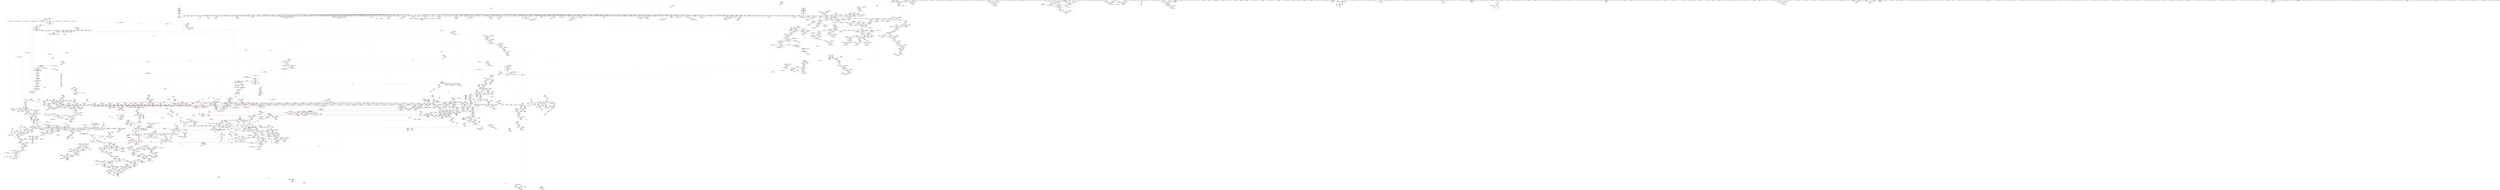 digraph "SVFG" {
	label="SVFG";

	Node0x5567a88ad5c0 [shape=record,color=grey,label="{NodeID: 0\nNullPtr}"];
	Node0x5567a88ad5c0 -> Node0x5567a8e6e610[style=solid];
	Node0x5567a88ad5c0 -> Node0x5567a8e6e710[style=solid];
	Node0x5567a88ad5c0 -> Node0x5567a8e6e7e0[style=solid];
	Node0x5567a88ad5c0 -> Node0x5567a8e6e8b0[style=solid];
	Node0x5567a88ad5c0 -> Node0x5567a8e6e980[style=solid];
	Node0x5567a88ad5c0 -> Node0x5567a8e6ea50[style=solid];
	Node0x5567a88ad5c0 -> Node0x5567a8e6eb20[style=solid];
	Node0x5567a88ad5c0 -> Node0x5567a8e6ebf0[style=solid];
	Node0x5567a88ad5c0 -> Node0x5567a8e6ecc0[style=solid];
	Node0x5567a88ad5c0 -> Node0x5567a8e6ed90[style=solid];
	Node0x5567a88ad5c0 -> Node0x5567a8e6ee60[style=solid];
	Node0x5567a88ad5c0 -> Node0x5567a8e6ef30[style=solid];
	Node0x5567a88ad5c0 -> Node0x5567a8e6f000[style=solid];
	Node0x5567a88ad5c0 -> Node0x5567a8e6f0d0[style=solid];
	Node0x5567a88ad5c0 -> Node0x5567a8e6f1a0[style=solid];
	Node0x5567a88ad5c0 -> Node0x5567a8e6f270[style=solid];
	Node0x5567a88ad5c0 -> Node0x5567a8e6f340[style=solid];
	Node0x5567a88ad5c0 -> Node0x5567a8e6f410[style=solid];
	Node0x5567a88ad5c0 -> Node0x5567a8e6f4e0[style=solid];
	Node0x5567a88ad5c0 -> Node0x5567a8e6f5b0[style=solid];
	Node0x5567a88ad5c0 -> Node0x5567a8e6f680[style=solid];
	Node0x5567a88ad5c0 -> Node0x5567a8e6f750[style=solid];
	Node0x5567a88ad5c0 -> Node0x5567a8e6f820[style=solid];
	Node0x5567a88ad5c0 -> Node0x5567a8e6f8f0[style=solid];
	Node0x5567a88ad5c0 -> Node0x5567a8e6f9c0[style=solid];
	Node0x5567a88ad5c0 -> Node0x5567a8e6fa90[style=solid];
	Node0x5567a88ad5c0 -> Node0x5567a8e6fb60[style=solid];
	Node0x5567a88ad5c0 -> Node0x5567a8e6fc30[style=solid];
	Node0x5567a88ad5c0 -> Node0x5567a8e6fd00[style=solid];
	Node0x5567a88ad5c0 -> Node0x5567a8e6fdd0[style=solid];
	Node0x5567a88ad5c0 -> Node0x5567a8e6fea0[style=solid];
	Node0x5567a88ad5c0 -> Node0x5567a8e6ff70[style=solid];
	Node0x5567a88ad5c0 -> Node0x5567a8e70040[style=solid];
	Node0x5567a88ad5c0 -> Node0x5567a8e70110[style=solid];
	Node0x5567a88ad5c0 -> Node0x5567a8e701e0[style=solid];
	Node0x5567a88ad5c0 -> Node0x5567a8e702b0[style=solid];
	Node0x5567a88ad5c0 -> Node0x5567a8e70380[style=solid];
	Node0x5567a88ad5c0 -> Node0x5567a8e70450[style=solid];
	Node0x5567a88ad5c0 -> Node0x5567a8e70520[style=solid];
	Node0x5567a88ad5c0 -> Node0x5567a8e705f0[style=solid];
	Node0x5567a88ad5c0 -> Node0x5567a8e706c0[style=solid];
	Node0x5567a88ad5c0 -> Node0x5567a8e70790[style=solid];
	Node0x5567a88ad5c0 -> Node0x5567a8e70860[style=solid];
	Node0x5567a88ad5c0 -> Node0x5567a8e70930[style=solid];
	Node0x5567a88ad5c0 -> Node0x5567a8e70a00[style=solid];
	Node0x5567a88ad5c0 -> Node0x5567a8e70ad0[style=solid];
	Node0x5567a88ad5c0 -> Node0x5567a8e70ba0[style=solid];
	Node0x5567a88ad5c0 -> Node0x5567a8e70c70[style=solid];
	Node0x5567a88ad5c0 -> Node0x5567a8e70d40[style=solid];
	Node0x5567a88ad5c0 -> Node0x5567a8e70e10[style=solid];
	Node0x5567a88ad5c0 -> Node0x5567a8e70ee0[style=solid];
	Node0x5567a88ad5c0 -> Node0x5567a8e70fb0[style=solid];
	Node0x5567a88ad5c0 -> Node0x5567a8e71080[style=solid];
	Node0x5567a88ad5c0 -> Node0x5567a8e71150[style=solid];
	Node0x5567a88ad5c0 -> Node0x5567a8e71220[style=solid];
	Node0x5567a88ad5c0 -> Node0x5567a8e712f0[style=solid];
	Node0x5567a88ad5c0 -> Node0x5567a8e713c0[style=solid];
	Node0x5567a88ad5c0 -> Node0x5567a8e71490[style=solid];
	Node0x5567a88ad5c0 -> Node0x5567a8e71560[style=solid];
	Node0x5567a88ad5c0 -> Node0x5567a8e71630[style=solid];
	Node0x5567a88ad5c0 -> Node0x5567a8e71700[style=solid];
	Node0x5567a88ad5c0 -> Node0x5567a8e717d0[style=solid];
	Node0x5567a88ad5c0 -> Node0x5567a8e718a0[style=solid];
	Node0x5567a88ad5c0 -> Node0x5567a8e71970[style=solid];
	Node0x5567a88ad5c0 -> Node0x5567a8e71a40[style=solid];
	Node0x5567a88ad5c0 -> Node0x5567a8e71b10[style=solid];
	Node0x5567a88ad5c0 -> Node0x5567a8e71be0[style=solid];
	Node0x5567a88ad5c0 -> Node0x5567a8e71cb0[style=solid];
	Node0x5567a88ad5c0 -> Node0x5567a8e71d80[style=solid];
	Node0x5567a88ad5c0 -> Node0x5567a8e71e50[style=solid];
	Node0x5567a88ad5c0 -> Node0x5567a8e71f20[style=solid];
	Node0x5567a88ad5c0 -> Node0x5567a8e71ff0[style=solid];
	Node0x5567a88ad5c0 -> Node0x5567a8e720c0[style=solid];
	Node0x5567a88ad5c0 -> Node0x5567a8e72190[style=solid];
	Node0x5567a88ad5c0 -> Node0x5567a8e72260[style=solid];
	Node0x5567a88ad5c0 -> Node0x5567a8e72330[style=solid];
	Node0x5567a88ad5c0 -> Node0x5567a8e72400[style=solid];
	Node0x5567a88ad5c0 -> Node0x5567a8e724d0[style=solid];
	Node0x5567a88ad5c0 -> Node0x5567a8e725a0[style=solid];
	Node0x5567a88ad5c0 -> Node0x5567a8e72670[style=solid];
	Node0x5567a88ad5c0 -> Node0x5567a8e72740[style=solid];
	Node0x5567a88ad5c0 -> Node0x5567a8e72810[style=solid];
	Node0x5567a88ad5c0 -> Node0x5567a8e728e0[style=solid];
	Node0x5567a88ad5c0 -> Node0x5567a8e729b0[style=solid];
	Node0x5567a88ad5c0 -> Node0x5567a8e72a80[style=solid];
	Node0x5567a88ad5c0 -> Node0x5567a8e72b50[style=solid];
	Node0x5567a88ad5c0 -> Node0x5567a8e72c20[style=solid];
	Node0x5567a88ad5c0 -> Node0x5567a8e72cf0[style=solid];
	Node0x5567a88ad5c0 -> Node0x5567a8e72dc0[style=solid];
	Node0x5567a88ad5c0 -> Node0x5567a8e72e90[style=solid];
	Node0x5567a88ad5c0 -> Node0x5567a8e72f60[style=solid];
	Node0x5567a88ad5c0 -> Node0x5567a8e73030[style=solid];
	Node0x5567a88ad5c0 -> Node0x5567a8e73100[style=solid];
	Node0x5567a88ad5c0 -> Node0x5567a8e731d0[style=solid];
	Node0x5567a88ad5c0 -> Node0x5567a8e732a0[style=solid];
	Node0x5567a88ad5c0 -> Node0x5567a8e73370[style=solid];
	Node0x5567a88ad5c0 -> Node0x5567a8e73440[style=solid];
	Node0x5567a88ad5c0 -> Node0x5567a8e73510[style=solid];
	Node0x5567a88ad5c0 -> Node0x5567a8e735e0[style=solid];
	Node0x5567a88ad5c0 -> Node0x5567a8e736b0[style=solid];
	Node0x5567a88ad5c0 -> Node0x5567a8e73780[style=solid];
	Node0x5567a88ad5c0 -> Node0x5567a8e73850[style=solid];
	Node0x5567a88ad5c0 -> Node0x5567a8e73920[style=solid];
	Node0x5567a88ad5c0 -> Node0x5567a8e739f0[style=solid];
	Node0x5567a88ad5c0 -> Node0x5567a8e73ac0[style=solid];
	Node0x5567a88ad5c0 -> Node0x5567a8e73b90[style=solid];
	Node0x5567a88ad5c0 -> Node0x5567a8e7ebd0[style=solid];
	Node0x5567a88ad5c0 -> Node0x5567a8e86370[style=solid];
	Node0x5567a88ad5c0 -> Node0x5567a8ecbc00[style=solid];
	Node0x5567a88ad5c0 -> Node0x5567a8ecbcd0[style=solid];
	Node0x5567a88ad5c0 -> Node0x5567a8ecbda0[style=solid];
	Node0x5567a88ad5c0 -> Node0x5567a8ece300[style=solid];
	Node0x5567a88ad5c0 -> Node0x5567a8ece3d0[style=solid];
	Node0x5567a88ad5c0 -> Node0x5567a8ece4a0[style=solid];
	Node0x5567a88ad5c0 -> Node0x5567a8ed06c0[style=solid];
	Node0x5567a88ad5c0 -> Node0x5567a8ed0790[style=solid];
	Node0x5567a88ad5c0 -> Node0x5567a8ed0860[style=solid];
	Node0x5567a88ad5c0 -> Node0x5567a8ed1b10[style=solid];
	Node0x5567a88ad5c0 -> Node0x5567a82232d0[style=solid];
	Node0x5567a88ad5c0 -> Node0x5567a8f08670[style=solid];
	Node0x5567a88ad5c0 -> Node0x5567a8f0ff30[style=solid];
	Node0x5567a88ad5c0 -> Node0x5567a8f11430[style=solid];
	Node0x5567a88ad5c0 -> Node0x5567a8f11bb0[style=solid];
	Node0x5567a88ad5c0 -> Node0x5567a8f12930[style=solid];
	Node0x5567a88ad5c0 -> Node0x5567a8f12f30[style=solid];
	Node0x5567a88ad5c0:s64 -> Node0x5567a9106a00[style=solid,color=red];
	Node0x5567a88ad5c0:s64 -> Node0x5567a90fcaf0[style=solid,color=red];
	Node0x5567a88ad5c0:s64 -> Node0x5567a90f4c20[style=solid,color=red];
	Node0x5567a8e7bdc0 [shape=record,color=red,label="{NodeID: 1550\n3299\<--3291\n\<--__p.addr\n_ZN9__gnu_cxx13new_allocatorISt6vectorIiSaIiEEE10deallocateEPS3_m\n}"];
	Node0x5567a8e7bdc0 -> Node0x5567a8e66c40[style=solid];
	Node0x5567a8e5a010 [shape=record,color=green,label="{NodeID: 443\n2911\<--2912\n__a.addr\<--__a.addr_field_insensitive\n_ZNSaISt6vectorIiSaIiEEEC2ERKS2_\n}"];
	Node0x5567a8e5a010 -> Node0x5567a8ea8820[style=solid];
	Node0x5567a8e5a010 -> Node0x5567a8eceb20[style=solid];
	Node0x5567a8eb3330 [shape=record,color=black,label="{NodeID: 3100\nMR_18V_5 = PHI(MR_18V_6, MR_18V_1, )\npts\{1998 2998 \}\n|{|<s1>7}}"];
	Node0x5567a8eb3330 -> Node0x5567a8eb8d60[style=dashed];
	Node0x5567a8eb3330:s1 -> Node0x5567a8ff6af0[style=dashed,color=red];
	Node0x5567a8ed1700 [shape=record,color=blue,label="{NodeID: 1993\n3325\<--3322\n__n.addr\<--__n\n_ZNSt6vectorIiSaIiEE17_M_default_appendEm\n}"];
	Node0x5567a8ed1700 -> Node0x5567a8e7c100[style=dashed];
	Node0x5567a8ed1700 -> Node0x5567a8e7c1d0[style=dashed];
	Node0x5567a8ed1700 -> Node0x5567a8e7c2a0[style=dashed];
	Node0x5567a8ed1700 -> Node0x5567a8e7c370[style=dashed];
	Node0x5567a8ed1700 -> Node0x5567a8e7c440[style=dashed];
	Node0x5567a8ed1700 -> Node0x5567a8e7c510[style=dashed];
	Node0x5567a8ed1700 -> Node0x5567a8e7c5e0[style=dashed];
	Node0x5567a8e694a0 [shape=record,color=purple,label="{NodeID: 886\n172\<--171\n_M_impl3\<--\n_ZNSt6vectorIiSaIiEE9push_backERKi\n}"];
	Node0x5567a8e694a0 -> Node0x5567a8e743e0[style=solid];
	Node0x5567a90fd030 [shape=record,color=black,label="{NodeID: 4650\n3206 = PHI(3157, )\n0th arg _ZNSt12_Destroy_auxILb0EE9__destroyIPSt6vectorIiSaIiEEEEvT_S6_ }"];
	Node0x5567a90fd030 -> Node0x5567a8ed0930[style=solid];
	Node0x5567a8fed760 [shape=record,color=yellow,style=double,label="{NodeID: 3543\n27V_1 = ENCHI(MR_27V_0)\npts\{2998 \}\nFun[_ZSt8_DestroyIPSt6vectorIiSaIiEES2_EvT_S4_RSaIT0_E]|{<s0>274}}"];
	Node0x5567a8fed760:s0 -> Node0x5567a8fed2a0[style=dashed,color=red];
	Node0x5567a8e9fac0 [shape=record,color=red,label="{NodeID: 1329\n1472\<--1471\n\<--_M_finish\n_ZNSt6vectorIiSaIiEE17_M_realloc_insertIJRKiEEEvN9__gnu_cxx17__normal_iteratorIPiS1_EEDpOT_\n|{<s0>148}}"];
	Node0x5567a8e9fac0:s0 -> Node0x5567a90f44c0[style=solid,color=red];
	Node0x5567a8e52300 [shape=record,color=green,label="{NodeID: 222\n1405\<--1406\n__new_finish\<--__new_finish_field_insensitive\n_ZNSt6vectorIiSaIiEE17_M_realloc_insertIJRKiEEEvN9__gnu_cxx17__normal_iteratorIPiS1_EEDpOT_\n}"];
	Node0x5567a8e52300 -> Node0x5567a8e9f1d0[style=solid];
	Node0x5567a8e52300 -> Node0x5567a8e9f2a0[style=solid];
	Node0x5567a8e52300 -> Node0x5567a8e9f370[style=solid];
	Node0x5567a8e52300 -> Node0x5567a8e9f440[style=solid];
	Node0x5567a8e52300 -> Node0x5567a8e9f510[style=solid];
	Node0x5567a8e52300 -> Node0x5567a8e862a0[style=solid];
	Node0x5567a8e52300 -> Node0x5567a8e86370[style=solid];
	Node0x5567a8e52300 -> Node0x5567a8e86440[style=solid];
	Node0x5567a8e52300 -> Node0x5567a8e86510[style=solid];
	Node0x5567a8e52300 -> Node0x5567a8e865e0[style=solid];
	Node0x5567a8e872e0 [shape=record,color=blue,label="{NodeID: 1772\n1638\<--1633\n__s.addr\<--__s\n_ZNKSt6vectorIiSaIiEE12_M_check_lenEmPKc\n}"];
	Node0x5567a8e872e0 -> Node0x5567a8ea06f0[style=dashed];
	Node0x5567a8e75eb0 [shape=record,color=black,label="{NodeID: 665\n719\<--718\nconv76\<--\nmain\n|{<s0>66}}"];
	Node0x5567a8e75eb0:s0 -> Node0x5567a9102060[style=solid,color=red];
	Node0x5567a90ea2b0 [shape=record,color=black,label="{NodeID: 4429\n814 = PHI()\n}"];
	Node0x5567a8e94730 [shape=record,color=red,label="{NodeID: 1108\n131\<--93\n\<--ind.addr\n_Z2GoRSt6vectorIiSaIiEEiiii\n}"];
	Node0x5567a8e94730 -> Node0x5567a8f0b430[style=solid];
	Node0x5567a889af60 [shape=record,color=green,label="{NodeID: 1\n7\<--1\n__dso_handle\<--dummyObj\nGlob }"];
	Node0x5567a8e7be90 [shape=record,color=red,label="{NodeID: 1551\n3316\<--3307\n\<--__first.addr\n_ZSt8_DestroyIPSt6vectorIiSaIiEES2_EvT_S4_RSaIT0_E\n|{<s0>274}}"];
	Node0x5567a8e7be90:s0 -> Node0x5567a91026a0[style=solid,color=red];
	Node0x5567a8e5a0e0 [shape=record,color=green,label="{NodeID: 444\n2920\<--2921\n_ZN9__gnu_cxx13new_allocatorISt6vectorIiSaIiEEEC2ERKS4_\<--_ZN9__gnu_cxx13new_allocatorISt6vectorIiSaIiEEEC2ERKS4__field_insensitive\n}"];
	Node0x5567a8ed17d0 [shape=record,color=blue,label="{NodeID: 1994\n3370\<--3367\n_M_finish9\<--call7\n_ZNSt6vectorIiSaIiEE17_M_default_appendEm\n}"];
	Node0x5567a8ed17d0 -> Node0x5567a8f8b1d0[style=dashed];
	Node0x5567a8e69570 [shape=record,color=purple,label="{NodeID: 887\n175\<--174\n_M_impl4\<--\n_ZNSt6vectorIiSaIiEE9push_backERKi\n}"];
	Node0x5567a90fd140 [shape=record,color=black,label="{NodeID: 4651\n3207 = PHI(3158, )\n1st arg _ZNSt12_Destroy_auxILb0EE9__destroyIPSt6vectorIiSaIiEEEEvT_S6_ }"];
	Node0x5567a90fd140 -> Node0x5567a8ed0a00[style=solid];
	Node0x5567a8e9fb90 [shape=record,color=red,label="{NodeID: 1330\n1529\<--1528\n\<--_M_start26\n_ZNSt6vectorIiSaIiEE17_M_realloc_insertIJRKiEEEvN9__gnu_cxx17__normal_iteratorIPiS1_EEDpOT_\n|{<s0>157}}"];
	Node0x5567a8e9fb90:s0 -> Node0x5567a90f4eb0[style=solid,color=red];
	Node0x5567a8e523d0 [shape=record,color=green,label="{NodeID: 223\n1407\<--1408\nexn.slot\<--exn.slot_field_insensitive\n_ZNSt6vectorIiSaIiEE17_M_realloc_insertIJRKiEEEvN9__gnu_cxx17__normal_iteratorIPiS1_EEDpOT_\n}"];
	Node0x5567a8e523d0 -> Node0x5567a8e9f5e0[style=solid];
	Node0x5567a8e523d0 -> Node0x5567a8e9f6b0[style=solid];
	Node0x5567a8e523d0 -> Node0x5567a8e866b0[style=solid];
	Node0x5567a8e523d0 -> Node0x5567a8e86850[style=solid];
	Node0x5567a8e873b0 [shape=record,color=blue,label="{NodeID: 1773\n1642\<--1662\nref.tmp\<--call4\n_ZNKSt6vectorIiSaIiEE12_M_check_lenEmPKc\n|{|<s1>167}}"];
	Node0x5567a8e873b0 -> Node0x5567a8ea0a30[style=dashed];
	Node0x5567a8e873b0:s1 -> Node0x5567a8fe9740[style=dashed,color=red];
	Node0x5567a8e75f80 [shape=record,color=black,label="{NodeID: 666\n729\<--728\nconv82\<--\nmain\n|{<s0>67}}"];
	Node0x5567a8e75f80:s0 -> Node0x5567a9102060[style=solid,color=red];
	Node0x5567a90ea380 [shape=record,color=black,label="{NodeID: 4430\n817 = PHI()\n}"];
	Node0x5567a90ea380 -> Node0x5567a8e76460[style=solid];
	Node0x5567a8e94800 [shape=record,color=red,label="{NodeID: 1109\n134\<--95\n\<--sum_left.addr\n_Z2GoRSt6vectorIiSaIiEEiiii\n}"];
	Node0x5567a8e94800 -> Node0x5567a8f0b2b0[style=solid];
	Node0x5567a895ae00 [shape=record,color=green,label="{NodeID: 2\n9\<--1\n\<--dummyObj\nCan only get source location for instruction, argument, global var or function.}"];
	Node0x5567a8e7bf60 [shape=record,color=red,label="{NodeID: 1552\n3317\<--3309\n\<--__last.addr\n_ZSt8_DestroyIPSt6vectorIiSaIiEES2_EvT_S4_RSaIT0_E\n|{<s0>274}}"];
	Node0x5567a8e7bf60:s0 -> Node0x5567a91027f0[style=solid,color=red];
	Node0x5567a8e5a1e0 [shape=record,color=green,label="{NodeID: 445\n2926\<--2927\nthis.addr\<--this.addr_field_insensitive\n_ZN9__gnu_cxx13new_allocatorISt6vectorIiSaIiEEEC2ERKS4_\n}"];
	Node0x5567a8e5a1e0 -> Node0x5567a8ea88f0[style=solid];
	Node0x5567a8e5a1e0 -> Node0x5567a8ecebf0[style=solid];
	Node0x5567a8ed18a0 [shape=record,color=blue,label="{NodeID: 1995\n3327\<--3375\n__len\<--call10\n_ZNSt6vectorIiSaIiEE17_M_default_appendEm\n}"];
	Node0x5567a8ed18a0 -> Node0x5567a8e7c6b0[style=dashed];
	Node0x5567a8ed18a0 -> Node0x5567a8e7c780[style=dashed];
	Node0x5567a8ed18a0 -> Node0x5567a8e7c850[style=dashed];
	Node0x5567a8ed18a0 -> Node0x5567a8f8b6d0[style=dashed];
	Node0x5567a8e69640 [shape=record,color=purple,label="{NodeID: 888\n176\<--174\n_M_finish5\<--\n_ZNSt6vectorIiSaIiEE9push_backERKi\n}"];
	Node0x5567a8e69640 -> Node0x5567a8e95290[style=solid];
	Node0x5567a90fd250 [shape=record,color=black,label="{NodeID: 4652\n2139 = PHI(2131, )\n0th arg _ZSt4copyISt13move_iteratorIPiES1_ET0_T_S4_S3_ }"];
	Node0x5567a90fd250 -> Node0x5567a8e8a200[style=solid];
	Node0x5567a8e9fc60 [shape=record,color=red,label="{NodeID: 1331\n1533\<--1532\n\<--_M_finish28\n_ZNSt6vectorIiSaIiEE17_M_realloc_insertIJRKiEEEvN9__gnu_cxx17__normal_iteratorIPiS1_EEDpOT_\n|{<s0>157}}"];
	Node0x5567a8e9fc60:s0 -> Node0x5567a90f5370[style=solid,color=red];
	Node0x5567a8e524a0 [shape=record,color=green,label="{NodeID: 224\n1409\<--1410\nehselector.slot\<--ehselector.slot_field_insensitive\n_ZNSt6vectorIiSaIiEE17_M_realloc_insertIJRKiEEEvN9__gnu_cxx17__normal_iteratorIPiS1_EEDpOT_\n}"];
	Node0x5567a8e524a0 -> Node0x5567a8e9f780[style=solid];
	Node0x5567a8e524a0 -> Node0x5567a8e86780[style=solid];
	Node0x5567a8e524a0 -> Node0x5567a8e86920[style=solid];
	Node0x5567a8e87480 [shape=record,color=blue,label="{NodeID: 1774\n1640\<--1668\n__len\<--add\n_ZNKSt6vectorIiSaIiEE12_M_check_lenEmPKc\n}"];
	Node0x5567a8e87480 -> Node0x5567a8ea07c0[style=dashed];
	Node0x5567a8e87480 -> Node0x5567a8ea0890[style=dashed];
	Node0x5567a8e87480 -> Node0x5567a8ea0960[style=dashed];
	Node0x5567a8e76050 [shape=record,color=black,label="{NodeID: 667\n732\<--731\nconv84\<--\nmain\n|{<s0>68}}"];
	Node0x5567a8e76050:s0 -> Node0x5567a9102060[style=solid,color=red];
	Node0x5567a90ea450 [shape=record,color=black,label="{NodeID: 4431\n832 = PHI(1028, )\n|{<s0>84}}"];
	Node0x5567a90ea450:s0 -> Node0x5567a91033e0[style=solid,color=red];
	Node0x5567a8fdb8b0 [shape=record,color=yellow,style=double,label="{NodeID: 3324\n420V_1 = ENCHI(MR_420V_0)\npts\{1408 \}\nFun[_ZNSt6vectorIiSaIiEE17_M_realloc_insertIJRKiEEEvN9__gnu_cxx17__normal_iteratorIPiS1_EEDpOT_]}"];
	Node0x5567a8fdb8b0 -> Node0x5567a8e866b0[style=dashed];
	Node0x5567a8e948d0 [shape=record,color=red,label="{NodeID: 1110\n110\<--97\n\<--cur.addr\n_Z2GoRSt6vectorIiSaIiEEiiii\n}"];
	Node0x5567a8e948d0 -> Node0x5567a8f10230[style=solid];
	Node0x5567a88aa200 [shape=record,color=green,label="{NodeID: 3\n11\<--1\n.str\<--dummyObj\nGlob }"];
	Node0x5567a8e7c030 [shape=record,color=red,label="{NodeID: 1553\n3341\<--3323\nthis1\<--this.addr\n_ZNSt6vectorIiSaIiEE17_M_default_appendEm\n|{|<s22>277|<s23>278}}"];
	Node0x5567a8e7c030 -> Node0x5567a8e66d10[style=solid];
	Node0x5567a8e7c030 -> Node0x5567a8e66de0[style=solid];
	Node0x5567a8e7c030 -> Node0x5567a8e66eb0[style=solid];
	Node0x5567a8e7c030 -> Node0x5567a8e66f80[style=solid];
	Node0x5567a8e7c030 -> Node0x5567a8e67050[style=solid];
	Node0x5567a8e7c030 -> Node0x5567a8e67120[style=solid];
	Node0x5567a8e7c030 -> Node0x5567a8e671f0[style=solid];
	Node0x5567a8e7c030 -> Node0x5567a8e672c0[style=solid];
	Node0x5567a8e7c030 -> Node0x5567a8e67390[style=solid];
	Node0x5567a8e7c030 -> Node0x5567a8e67460[style=solid];
	Node0x5567a8e7c030 -> Node0x5567a8e67530[style=solid];
	Node0x5567a8e7c030 -> Node0x5567a8e67600[style=solid];
	Node0x5567a8e7c030 -> Node0x5567a8e676d0[style=solid];
	Node0x5567a8e7c030 -> Node0x5567a8e677a0[style=solid];
	Node0x5567a8e7c030 -> Node0x5567a8e67870[style=solid];
	Node0x5567a8e7c030 -> Node0x5567a8e67940[style=solid];
	Node0x5567a8e7c030 -> Node0x5567a8e67a10[style=solid];
	Node0x5567a8e7c030 -> Node0x5567a8e67ae0[style=solid];
	Node0x5567a8e7c030 -> Node0x5567a8e67bb0[style=solid];
	Node0x5567a8e7c030 -> Node0x5567a8e67c80[style=solid];
	Node0x5567a8e7c030 -> Node0x5567a8e67d50[style=solid];
	Node0x5567a8e7c030 -> Node0x5567a8e67e20[style=solid];
	Node0x5567a8e7c030:s22 -> Node0x5567a9104c70[style=solid,color=red];
	Node0x5567a8e7c030:s23 -> Node0x5567a91033e0[style=solid,color=red];
	Node0x5567a8e5a2b0 [shape=record,color=green,label="{NodeID: 446\n2928\<--2929\n.addr\<--.addr_field_insensitive\n_ZN9__gnu_cxx13new_allocatorISt6vectorIiSaIiEEEC2ERKS4_\n}"];
	Node0x5567a8e5a2b0 -> Node0x5567a8ececc0[style=solid];
	Node0x5567a8eb4260 [shape=record,color=black,label="{NodeID: 3103\nMR_49V_3 = PHI(MR_49V_4, MR_49V_2, )\npts\{247 \}\n}"];
	Node0x5567a8eb4260 -> Node0x5567a8e96130[style=dashed];
	Node0x5567a8eb4260 -> Node0x5567a8e96200[style=dashed];
	Node0x5567a8eb4260 -> Node0x5567a8e802c0[style=dashed];
	Node0x5567a8ed1970 [shape=record,color=blue,label="{NodeID: 1996\n3329\<--3377\n__size\<--call11\n_ZNSt6vectorIiSaIiEE17_M_default_appendEm\n}"];
	Node0x5567a8ed1970 -> Node0x5567a8e7c920[style=dashed];
	Node0x5567a8ed1970 -> Node0x5567a8e7c9f0[style=dashed];
	Node0x5567a8ed1970 -> Node0x5567a8e7cac0[style=dashed];
	Node0x5567a8ed1970 -> Node0x5567a8f8bbd0[style=dashed];
	Node0x5567a8e69710 [shape=record,color=purple,label="{NodeID: 889\n183\<--182\n_M_impl6\<--\n_ZNSt6vectorIiSaIiEE9push_backERKi\n}"];
	Node0x5567a90fd360 [shape=record,color=black,label="{NodeID: 4653\n2140 = PHI(2133, )\n1st arg _ZSt4copyISt13move_iteratorIPiES1_ET0_T_S4_S3_ }"];
	Node0x5567a90fd360 -> Node0x5567a8e8a2d0[style=solid];
	Node0x5567a8e9fd30 [shape=record,color=red,label="{NodeID: 1332\n1541\<--1540\n\<--_M_start31\n_ZNSt6vectorIiSaIiEE17_M_realloc_insertIJRKiEEEvN9__gnu_cxx17__normal_iteratorIPiS1_EEDpOT_\n|{<s0>158}}"];
	Node0x5567a8e9fd30:s0 -> Node0x5567a90fdbe0[style=solid,color=red];
	Node0x5567a8e52570 [shape=record,color=green,label="{NodeID: 225\n1419\<--1420\n_ZNKSt6vectorIiSaIiEE12_M_check_lenEmPKc\<--_ZNKSt6vectorIiSaIiEE12_M_check_lenEmPKc_field_insensitive\n}"];
	Node0x5567a8e87550 [shape=record,color=blue,label="{NodeID: 1775\n1687\<--1685\n__lhs.addr\<--__lhs\n_ZN9__gnu_cxxmiIPiSt6vectorIiSaIiEEEENS_17__normal_iteratorIT_T0_E15difference_typeERKS8_SB_\n}"];
	Node0x5567a8e87550 -> Node0x5567a8ea0b00[style=dashed];
	Node0x5567a8e76120 [shape=record,color=black,label="{NodeID: 668\n736\<--735\nconv86\<--\nmain\n|{<s0>69}}"];
	Node0x5567a8e76120:s0 -> Node0x5567a90fbd70[style=solid,color=red];
	Node0x5567a90ea620 [shape=record,color=black,label="{NodeID: 4432\n833 = PHI(1082, )\n}"];
	Node0x5567a90ea620 -> Node0x5567a8e76600[style=solid];
	Node0x5567a8fdb990 [shape=record,color=yellow,style=double,label="{NodeID: 3325\n422V_1 = ENCHI(MR_422V_0)\npts\{1410 \}\nFun[_ZNSt6vectorIiSaIiEE17_M_realloc_insertIJRKiEEEvN9__gnu_cxx17__normal_iteratorIPiS1_EEDpOT_]}"];
	Node0x5567a8fdb990 -> Node0x5567a8e86780[style=dashed];
	Node0x5567a8e949a0 [shape=record,color=red,label="{NodeID: 1111\n137\<--97\n\<--cur.addr\n_Z2GoRSt6vectorIiSaIiEEiiii\n}"];
	Node0x5567a8e949a0 -> Node0x5567a8f0afb0[style=solid];
	Node0x5567a8ddfb20 [shape=record,color=green,label="{NodeID: 4\n13\<--1\n.str.2\<--dummyObj\nGlob }"];
	Node0x5567a8e7c100 [shape=record,color=red,label="{NodeID: 1554\n3342\<--3325\n\<--__n.addr\n_ZNSt6vectorIiSaIiEE17_M_default_appendEm\n}"];
	Node0x5567a8e7c100 -> Node0x5567a8f12330[style=solid];
	Node0x5567a8e5a380 [shape=record,color=green,label="{NodeID: 447\n2937\<--2938\nthis.addr\<--this.addr_field_insensitive\n_ZNSt12_Vector_baseISt6vectorIiSaIiEESaIS2_EE11_M_allocateEm\n}"];
	Node0x5567a8e5a380 -> Node0x5567a8ea89c0[style=solid];
	Node0x5567a8e5a380 -> Node0x5567a8eced90[style=solid];
	Node0x5567a8eb4760 [shape=record,color=black,label="{NodeID: 3104\nMR_51V_3 = PHI(MR_51V_4, MR_51V_2, )\npts\{249 \}\n}"];
	Node0x5567a8eb4760 -> Node0x5567a8e962d0[style=dashed];
	Node0x5567a8eb4760 -> Node0x5567a8e963a0[style=dashed];
	Node0x5567a8eb4760 -> Node0x5567a8e96470[style=dashed];
	Node0x5567a8eb4760 -> Node0x5567a8e80390[style=dashed];
	Node0x5567a8ed1a40 [shape=record,color=blue,label="{NodeID: 1997\n3331\<--3381\n__new_start\<--call12\n_ZNSt6vectorIiSaIiEE17_M_default_appendEm\n}"];
	Node0x5567a8ed1a40 -> Node0x5567a8e7cb90[style=dashed];
	Node0x5567a8ed1a40 -> Node0x5567a8e7cc60[style=dashed];
	Node0x5567a8ed1a40 -> Node0x5567a8e7cd30[style=dashed];
	Node0x5567a8ed1a40 -> Node0x5567a8e7ce00[style=dashed];
	Node0x5567a8ed1a40 -> Node0x5567a8e7ced0[style=dashed];
	Node0x5567a8ed1a40 -> Node0x5567a8e7cfa0[style=dashed];
	Node0x5567a8ed1a40 -> Node0x5567a8e7d070[style=dashed];
	Node0x5567a8ed1a40 -> Node0x5567a8f8c0d0[style=dashed];
	Node0x5567a8e697e0 [shape=record,color=purple,label="{NodeID: 890\n184\<--182\n_M_finish7\<--\n_ZNSt6vectorIiSaIiEE9push_backERKi\n}"];
	Node0x5567a8e697e0 -> Node0x5567a8e95360[style=solid];
	Node0x5567a8e697e0 -> Node0x5567a8e7f5c0[style=solid];
	Node0x5567a90fd470 [shape=record,color=black,label="{NodeID: 4654\n2141 = PHI(2129, )\n2nd arg _ZSt4copyISt13move_iteratorIPiES1_ET0_T_S4_S3_ }"];
	Node0x5567a90fd470 -> Node0x5567a8e8a3a0[style=solid];
	Node0x5567a8e9fe00 [shape=record,color=red,label="{NodeID: 1333\n1545\<--1544\n\<--_M_end_of_storage\n_ZNSt6vectorIiSaIiEE17_M_realloc_insertIJRKiEEEvN9__gnu_cxx17__normal_iteratorIPiS1_EEDpOT_\n}"];
	Node0x5567a8e9fe00 -> Node0x5567a8e791e0[style=solid];
	Node0x5567a8e52670 [shape=record,color=green,label="{NodeID: 226\n1423\<--1424\n_ZNSt6vectorIiSaIiEE5beginEv\<--_ZNSt6vectorIiSaIiEE5beginEv_field_insensitive\n}"];
	Node0x5567a8e87620 [shape=record,color=blue,label="{NodeID: 1776\n1689\<--1686\n__rhs.addr\<--__rhs\n_ZN9__gnu_cxxmiIPiSt6vectorIiSaIiEEEENS_17__normal_iteratorIT_T0_E15difference_typeERKS8_SB_\n}"];
	Node0x5567a8e87620 -> Node0x5567a8ea0bd0[style=dashed];
	Node0x5567a8e761f0 [shape=record,color=black,label="{NodeID: 669\n739\<--738\nconv88\<--\nmain\n|{<s0>70}}"];
	Node0x5567a8e761f0:s0 -> Node0x5567a9102060[style=solid,color=red];
	Node0x5567a90ea760 [shape=record,color=black,label="{NodeID: 4433\n839 = PHI(1028, )\n|{<s0>86}}"];
	Node0x5567a90ea760:s0 -> Node0x5567a9100fa0[style=solid,color=red];
	Node0x5567a8fdba70 [shape=record,color=yellow,style=double,label="{NodeID: 3326\n25V_1 = ENCHI(MR_25V_0)\npts\{1998 \}\nFun[_ZNSt6vectorIiSaIiEE17_M_realloc_insertIJRKiEEEvN9__gnu_cxx17__normal_iteratorIPiS1_EEDpOT_]|{<s0>142}}"];
	Node0x5567a8fdba70:s0 -> Node0x5567a8fd9b90[style=dashed,color=red];
	Node0x5567a8e94a70 [shape=record,color=red,label="{NodeID: 1112\n122\<--99\n\<--i\n_Z2GoRSt6vectorIiSaIiEEiiii\n}"];
	Node0x5567a8e94a70 -> Node0x5567a8f11730[style=solid];
	Node0x5567a8e050a0 [shape=record,color=green,label="{NodeID: 5\n15\<--1\nstdin\<--dummyObj\nGlob }"];
	Node0x5567a8e7c1d0 [shape=record,color=red,label="{NodeID: 1555\n3357\<--3325\n\<--__n.addr\n_ZNSt6vectorIiSaIiEE17_M_default_appendEm\n}"];
	Node0x5567a8e7c1d0 -> Node0x5567a8f11d30[style=solid];
	Node0x5567a8e5a450 [shape=record,color=green,label="{NodeID: 448\n2939\<--2940\n__n.addr\<--__n.addr_field_insensitive\n_ZNSt12_Vector_baseISt6vectorIiSaIiEESaIS2_EE11_M_allocateEm\n}"];
	Node0x5567a8e5a450 -> Node0x5567a8ea8a90[style=solid];
	Node0x5567a8e5a450 -> Node0x5567a8ea8b60[style=solid];
	Node0x5567a8e5a450 -> Node0x5567a8ecee60[style=solid];
	Node0x5567a8ed1b10 [shape=record,color=blue, style = dotted,label="{NodeID: 1998\n3333\<--3\n__destroy_from\<--dummyVal\n_ZNSt6vectorIiSaIiEE17_M_default_appendEm\n}"];
	Node0x5567a8ed1b10 -> Node0x5567a8e7d140[style=dashed];
	Node0x5567a8ed1b10 -> Node0x5567a8e7d210[style=dashed];
	Node0x5567a8ed1b10 -> Node0x5567a8e7d2e0[style=dashed];
	Node0x5567a8ed1b10 -> Node0x5567a8ed1be0[style=dashed];
	Node0x5567a8e698b0 [shape=record,color=purple,label="{NodeID: 891\n186\<--185\nincdec.ptr\<--\n_ZNSt6vectorIiSaIiEE9push_backERKi\n}"];
	Node0x5567a8e698b0 -> Node0x5567a8e7f5c0[style=solid];
	Node0x5567a90fd580 [shape=record,color=black,label="{NodeID: 4655\n3231 = PHI(3220, )\n0th arg _ZSt8_DestroyISt6vectorIiSaIiEEEvPT_ }"];
	Node0x5567a90fd580 -> Node0x5567a8ed0ba0[style=solid];
	Node0x5567a8e9fed0 [shape=record,color=red,label="{NodeID: 1334\n1549\<--1548\n\<--_M_start34\n_ZNSt6vectorIiSaIiEE17_M_realloc_insertIJRKiEEEvN9__gnu_cxx17__normal_iteratorIPiS1_EEDpOT_\n}"];
	Node0x5567a8e9fed0 -> Node0x5567a8e792b0[style=solid];
	Node0x5567a8e52770 [shape=record,color=green,label="{NodeID: 227\n1428\<--1429\n_ZN9__gnu_cxxmiIPiSt6vectorIiSaIiEEEENS_17__normal_iteratorIT_T0_E15difference_typeERKS8_SB_\<--_ZN9__gnu_cxxmiIPiSt6vectorIiSaIiEEEENS_17__normal_iteratorIT_T0_E15difference_typeERKS8_SB__field_insensitive\n}"];
	Node0x5567a8e876f0 [shape=record,color=blue,label="{NodeID: 1777\n1708\<--1705\nthis.addr\<--this\n_ZNSt6vectorIiSaIiEE5beginEv\n}"];
	Node0x5567a8e876f0 -> Node0x5567a8ea0e40[style=dashed];
	Node0x5567a8e762c0 [shape=record,color=black,label="{NodeID: 670\n769\<--768\nconv107\<--\nmain\n|{<s0>75}}"];
	Node0x5567a8e762c0:s0 -> Node0x5567a9102060[style=solid,color=red];
	Node0x5567a90ea8a0 [shape=record,color=black,label="{NodeID: 4434\n842 = PHI(392, )\n}"];
	Node0x5567a90ea8a0 -> Node0x5567a8e9b680[style=solid];
	Node0x5567a8fdbb50 [shape=record,color=yellow,style=double,label="{NodeID: 3327\n27V_1 = ENCHI(MR_27V_0)\npts\{2998 \}\nFun[_ZNSt6vectorIiSaIiEE17_M_realloc_insertIJRKiEEEvN9__gnu_cxx17__normal_iteratorIPiS1_EEDpOT_]|{|<s8>137|<s9>138}}"];
	Node0x5567a8fdbb50 -> Node0x5567a8e9f850[style=dashed];
	Node0x5567a8fdbb50 -> Node0x5567a8e9fac0[style=dashed];
	Node0x5567a8fdbb50 -> Node0x5567a8e9fb90[style=dashed];
	Node0x5567a8fdbb50 -> Node0x5567a8e9fc60[style=dashed];
	Node0x5567a8fdbb50 -> Node0x5567a8e9fd30[style=dashed];
	Node0x5567a8fdbb50 -> Node0x5567a8e9fe00[style=dashed];
	Node0x5567a8fdbb50 -> Node0x5567a8e9fed0[style=dashed];
	Node0x5567a8fdbb50 -> Node0x5567a8e869f0[style=dashed];
	Node0x5567a8fdbb50:s8 -> Node0x5567a8ff08c0[style=dashed,color=red];
	Node0x5567a8fdbb50:s9 -> Node0x5567a8fdd6a0[style=dashed,color=red];
	Node0x5567a8e94b40 [shape=record,color=red,label="{NodeID: 1113\n135\<--99\n\<--i\n_Z2GoRSt6vectorIiSaIiEEiiii\n}"];
	Node0x5567a8e94b40 -> Node0x5567a8f0b2b0[style=solid];
	Node0x5567a8e05130 [shape=record,color=green,label="{NodeID: 6\n16\<--1\n.str.3\<--dummyObj\nGlob }"];
	Node0x5567a8e7c2a0 [shape=record,color=red,label="{NodeID: 1556\n3364\<--3325\n\<--__n.addr\n_ZNSt6vectorIiSaIiEE17_M_default_appendEm\n|{<s0>276}}"];
	Node0x5567a8e7c2a0:s0 -> Node0x5567a91065d0[style=solid,color=red];
	Node0x5567a8e5a520 [shape=record,color=green,label="{NodeID: 449\n2951\<--2952\n_ZNSt16allocator_traitsISaISt6vectorIiSaIiEEEE8allocateERS3_m\<--_ZNSt16allocator_traitsISaISt6vectorIiSaIiEEEE8allocateERS3_m_field_insensitive\n}"];
	Node0x5567a8ed1be0 [shape=record,color=blue,label="{NodeID: 1999\n3333\<--3393\n__destroy_from\<--add.ptr15\n_ZNSt6vectorIiSaIiEE17_M_default_appendEm\n}"];
	Node0x5567a8ed1be0 -> Node0x5567a8e7d140[style=dashed];
	Node0x5567a8ed1be0 -> Node0x5567a8e7d210[style=dashed];
	Node0x5567a8ed1be0 -> Node0x5567a8e7d2e0[style=dashed];
	Node0x5567a8ed1be0 -> Node0x5567a8f8c5d0[style=dashed];
	Node0x5567a8e69980 [shape=record,color=purple,label="{NodeID: 892\n403\<--402\n_M_impl\<--\n_ZNSt6vectorIiSaIiEEixEm\n}"];
	Node0x5567a90fd690 [shape=record,color=black,label="{NodeID: 4656\n71 = PHI(64, )\n0th arg _ZSt4acosIiEN9__gnu_cxx11__enable_ifIXsr12__is_integerIT_EE7__valueEdE6__typeES2_ }"];
	Node0x5567a90fd690 -> Node0x5567a8e7eda0[style=solid];
	Node0x5567a8e9ffa0 [shape=record,color=red,label="{NodeID: 1335\n1591\<--1588\nthis1\<--this.addr\n_ZNSt6vectorIiSaIiEE3endEv\n}"];
	Node0x5567a8e9ffa0 -> Node0x5567a8e79380[style=solid];
	Node0x5567a8e52870 [shape=record,color=green,label="{NodeID: 228\n1434\<--1435\n_ZNSt12_Vector_baseIiSaIiEE11_M_allocateEm\<--_ZNSt12_Vector_baseIiSaIiEE11_M_allocateEm_field_insensitive\n}"];
	Node0x5567a8e877c0 [shape=record,color=blue,label="{NodeID: 1778\n1722\<--1720\nthis.addr\<--this\n_ZNSt12_Vector_baseIiSaIiEE11_M_allocateEm\n}"];
	Node0x5567a8e877c0 -> Node0x5567a8ea0fe0[style=dashed];
	Node0x5567a8e76390 [shape=record,color=black,label="{NodeID: 671\n780\<--779\nconv114\<--\nmain\n|{<s0>76}}"];
	Node0x5567a8e76390:s0 -> Node0x5567a9102060[style=solid,color=red];
	Node0x5567a90ea9e0 [shape=record,color=black,label="{NodeID: 4435\n849 = PHI(392, )\n}"];
	Node0x5567a90ea9e0 -> Node0x5567a8e9b750[style=solid];
	Node0x5567a8e94c10 [shape=record,color=red,label="{NodeID: 1114\n140\<--99\n\<--i\n_Z2GoRSt6vectorIiSaIiEEiiii\n}"];
	Node0x5567a8e94c10 -> Node0x5567a8f0a0b0[style=solid];
	Node0x5567a8e04dd0 [shape=record,color=green,label="{NodeID: 7\n18\<--1\n.str.4\<--dummyObj\nGlob }"];
	Node0x5567a8e7c370 [shape=record,color=red,label="{NodeID: 1557\n3373\<--3325\n\<--__n.addr\n_ZNSt6vectorIiSaIiEE17_M_default_appendEm\n|{<s0>277}}"];
	Node0x5567a8e7c370:s0 -> Node0x5567a9104dc0[style=solid,color=red];
	Node0x5567a8e5a620 [shape=record,color=green,label="{NodeID: 450\n2960\<--2961\n__a.addr\<--__a.addr_field_insensitive\n_ZNSt16allocator_traitsISaISt6vectorIiSaIiEEEE8allocateERS3_m\n}"];
	Node0x5567a8e5a620 -> Node0x5567a8ea8c30[style=solid];
	Node0x5567a8e5a620 -> Node0x5567a8ecef30[style=solid];
	Node0x5567a8ed1cb0 [shape=record,color=blue,label="{NodeID: 2000\n3335\<--3409\nexn.slot\<--\n_ZNSt6vectorIiSaIiEE17_M_default_appendEm\n}"];
	Node0x5567a8ed1cb0 -> Node0x5567a8e7d3b0[style=dashed];
	Node0x5567a8ed1cb0 -> Node0x5567a8ed1e50[style=dashed];
	Node0x5567a8e69a50 [shape=record,color=purple,label="{NodeID: 893\n404\<--402\n_M_start\<--\n_ZNSt6vectorIiSaIiEEixEm\n}"];
	Node0x5567a8e69a50 -> Node0x5567a8e96f00[style=solid];
	Node0x5567a90fd7a0 [shape=record,color=black,label="{NodeID: 4657\n2729 = PHI(1023, )\n0th arg _ZN9__gnu_cxx13new_allocatorISt6vectorIiSaIiEEED2Ev }"];
	Node0x5567a90fd7a0 -> Node0x5567a8ecd7a0[style=solid];
	Node0x5567a8ea0070 [shape=record,color=red,label="{NodeID: 1336\n1599\<--1598\n\<--coerce.dive\n_ZNSt6vectorIiSaIiEE3endEv\n}"];
	Node0x5567a8ea0070 -> Node0x5567a8e79450[style=solid];
	Node0x5567a8e5ae00 [shape=record,color=green,label="{NodeID: 229\n1454\<--1455\n_ZNK9__gnu_cxx17__normal_iteratorIPiSt6vectorIiSaIiEEE4baseEv\<--_ZNK9__gnu_cxx17__normal_iteratorIPiSt6vectorIiSaIiEEE4baseEv_field_insensitive\n}"];
	Node0x5567a8e87890 [shape=record,color=blue,label="{NodeID: 1779\n1724\<--1721\n__n.addr\<--__n\n_ZNSt12_Vector_baseIiSaIiEE11_M_allocateEm\n}"];
	Node0x5567a8e87890 -> Node0x5567a8ea10b0[style=dashed];
	Node0x5567a8e87890 -> Node0x5567a8ea1180[style=dashed];
	Node0x5567a8e76460 [shape=record,color=black,label="{NodeID: 672\n820\<--817\nconv134\<--call133\nmain\n}"];
	Node0x5567a8e76460 -> Node0x5567a8e832b0[style=solid];
	Node0x5567a90eab20 [shape=record,color=black,label="{NodeID: 4436\n861 = PHI(229, )\n}"];
	Node0x5567a90eab20 -> Node0x5567a8e836c0[style=solid];
	Node0x5567a8e94ce0 [shape=record,color=red,label="{NodeID: 1115\n144\<--99\n\<--i\n_Z2GoRSt6vectorIiSaIiEEiiii\n}"];
	Node0x5567a8e94ce0 -> Node0x5567a8f09f30[style=solid];
	Node0x5567a8e04e90 [shape=record,color=green,label="{NodeID: 8\n20\<--1\nstdout\<--dummyObj\nGlob }"];
	Node0x5567a8e7c440 [shape=record,color=red,label="{NodeID: 1558\n3387\<--3325\n\<--__n.addr\n_ZNSt6vectorIiSaIiEE17_M_default_appendEm\n|{<s0>281}}"];
	Node0x5567a8e7c440:s0 -> Node0x5567a91065d0[style=solid,color=red];
	Node0x5567a8e5a6f0 [shape=record,color=green,label="{NodeID: 451\n2962\<--2963\n__n.addr\<--__n.addr_field_insensitive\n_ZNSt16allocator_traitsISaISt6vectorIiSaIiEEEE8allocateERS3_m\n}"];
	Node0x5567a8e5a6f0 -> Node0x5567a8ea8d00[style=solid];
	Node0x5567a8e5a6f0 -> Node0x5567a8ecf000[style=solid];
	Node0x5567a8ed1d80 [shape=record,color=blue,label="{NodeID: 2001\n3337\<--3411\nehselector.slot\<--\n_ZNSt6vectorIiSaIiEE17_M_default_appendEm\n}"];
	Node0x5567a8ed1d80 -> Node0x5567a8ed1f20[style=dashed];
	Node0x5567a8e69b20 [shape=record,color=purple,label="{NodeID: 894\n420\<--419\n_M_impl\<--\n_ZNSt6vectorIiSaIiEED2Ev\n}"];
	Node0x5567a90fd8b0 [shape=record,color=black,label="{NodeID: 4658\n1838 = PHI(1516, 1537, 2487, 3433, 3450, )\n0th arg _ZNSt12_Vector_baseIiSaIiEE13_M_deallocateEPim }"];
	Node0x5567a90fd8b0 -> Node0x5567a8e883f0[style=solid];
	Node0x5567a8ea0140 [shape=record,color=red,label="{NodeID: 1337\n1614\<--1605\nthis1\<--this.addr\n_ZN9__gnu_cxx13new_allocatorIiE9constructIiJRKiEEEvPT_DpOT0_\n}"];
	Node0x5567a8e5af00 [shape=record,color=green,label="{NodeID: 230\n1461\<--1462\n_ZSt34__uninitialized_move_if_noexcept_aIPiS0_SaIiEET0_T_S3_S2_RT1_\<--_ZSt34__uninitialized_move_if_noexcept_aIPiS0_SaIiEET0_T_S3_S2_RT1__field_insensitive\n}"];
	Node0x5567a8e87960 [shape=record,color=blue,label="{NodeID: 1780\n1747\<--1743\n__first.addr\<--__first\n_ZSt34__uninitialized_move_if_noexcept_aIPiS0_SaIiEET0_T_S3_S2_RT1_\n}"];
	Node0x5567a8e87960 -> Node0x5567a8ea1250[style=dashed];
	Node0x5567a8e76530 [shape=record,color=black,label="{NodeID: 673\n831\<--830\nconv139\<--\nmain\n|{<s0>83}}"];
	Node0x5567a8e76530:s0 -> Node0x5567a90fbd70[style=solid,color=red];
	Node0x5567a90eac60 [shape=record,color=black,label="{NodeID: 4437\n885 = PHI(1028, )\n|{<s0>91}}"];
	Node0x5567a90eac60:s0 -> Node0x5567a9100fa0[style=solid,color=red];
	Node0x5567a8e94db0 [shape=record,color=red,label="{NodeID: 1116\n126\<--123\n\<--call\n_Z2GoRSt6vectorIiSaIiEEiiii\n}"];
	Node0x5567a8e94db0 -> Node0x5567a8f11730[style=solid];
	Node0x5567a8e052b0 [shape=record,color=green,label="{NodeID: 9\n21\<--1\n_ZSt3cin\<--dummyObj\nGlob }"];
	Node0x5567a8e7c510 [shape=record,color=red,label="{NodeID: 1559\n3421\<--3325\n\<--__n.addr\n_ZNSt6vectorIiSaIiEE17_M_default_appendEm\n}"];
	Node0x5567a8e5a7c0 [shape=record,color=green,label="{NodeID: 452\n2970\<--2971\n_ZN9__gnu_cxx13new_allocatorISt6vectorIiSaIiEEE8allocateEmPKv\<--_ZN9__gnu_cxx13new_allocatorISt6vectorIiSaIiEEE8allocateEmPKv_field_insensitive\n}"];
	Node0x5567a8ed1e50 [shape=record,color=blue,label="{NodeID: 2002\n3335\<--3428\nexn.slot\<--\n_ZNSt6vectorIiSaIiEE17_M_default_appendEm\n}"];
	Node0x5567a8ed1e50 -> Node0x5567a8e7d480[style=dashed];
	Node0x5567a8e69bf0 [shape=record,color=purple,label="{NodeID: 895\n421\<--419\n_M_start\<--\n_ZNSt6vectorIiSaIiEED2Ev\n}"];
	Node0x5567a8e69bf0 -> Node0x5567a8e97170[style=solid];
	Node0x5567a90fdbe0 [shape=record,color=black,label="{NodeID: 4659\n1839 = PHI(1517, 1541, 2490, 3434, 3454, )\n1st arg _ZNSt12_Vector_baseIiSaIiEE13_M_deallocateEPim }"];
	Node0x5567a90fdbe0 -> Node0x5567a8e884c0[style=solid];
	Node0x5567a8ea0210 [shape=record,color=red,label="{NodeID: 1338\n1615\<--1607\n\<--__p.addr\n_ZN9__gnu_cxx13new_allocatorIiE9constructIiJRKiEEEvPT_DpOT0_\n}"];
	Node0x5567a8ea0210 -> Node0x5567a8e79520[style=solid];
	Node0x5567a8e5b000 [shape=record,color=green,label="{NodeID: 231\n1487\<--1488\n__cxa_begin_catch\<--__cxa_begin_catch_field_insensitive\n}"];
	Node0x5567a8e87a30 [shape=record,color=blue,label="{NodeID: 1781\n1749\<--1744\n__last.addr\<--__last\n_ZSt34__uninitialized_move_if_noexcept_aIPiS0_SaIiEET0_T_S3_S2_RT1_\n}"];
	Node0x5567a8e87a30 -> Node0x5567a8ea1320[style=dashed];
	Node0x5567a8e76600 [shape=record,color=black,label="{NodeID: 674\n834\<--833\nconv142\<--call141\nmain\n}"];
	Node0x5567a8e76600 -> Node0x5567a8f0ebb0[style=solid];
	Node0x5567a90eada0 [shape=record,color=black,label="{NodeID: 4438\n189 = PHI(1584, )\n}"];
	Node0x5567a90eada0 -> Node0x5567a8e7f690[style=solid];
	Node0x5567a8e94e80 [shape=record,color=red,label="{NodeID: 1117\n160\<--152\nthis1\<--this.addr\n_ZNSt6vectorIiSaIiEE9push_backERKi\n|{|<s5>9|<s6>10}}"];
	Node0x5567a8e94e80 -> Node0x5567a8e73fd0[style=solid];
	Node0x5567a8e94e80 -> Node0x5567a8e740a0[style=solid];
	Node0x5567a8e94e80 -> Node0x5567a8e74170[style=solid];
	Node0x5567a8e94e80 -> Node0x5567a8e74240[style=solid];
	Node0x5567a8e94e80 -> Node0x5567a8e74310[style=solid];
	Node0x5567a8e94e80:s5 -> Node0x5567a90ff920[style=solid,color=red];
	Node0x5567a8e94e80:s6 -> Node0x5567a90f6fe0[style=solid,color=red];
	Node0x5567a8e05370 [shape=record,color=green,label="{NodeID: 10\n22\<--1\n_ZSt4cout\<--dummyObj\nGlob }"];
	Node0x5567a8e7c5e0 [shape=record,color=red,label="{NodeID: 1560\n3476\<--3325\n\<--__n.addr\n_ZNSt6vectorIiSaIiEE17_M_default_appendEm\n}"];
	Node0x5567a8e5a8c0 [shape=record,color=green,label="{NodeID: 453\n2977\<--2978\nthis.addr\<--this.addr_field_insensitive\n_ZN9__gnu_cxx13new_allocatorISt6vectorIiSaIiEEE8allocateEmPKv\n}"];
	Node0x5567a8e5a8c0 -> Node0x5567a8ea8dd0[style=solid];
	Node0x5567a8e5a8c0 -> Node0x5567a8ecf0d0[style=solid];
	Node0x5567a8eb6560 [shape=record,color=black,label="{NodeID: 3110\nMR_25V_11 = PHI(MR_25V_19, MR_25V_10, )\npts\{1998 \}\n|{|<s2>56}}"];
	Node0x5567a8eb6560 -> Node0x5567a8e9b000[style=dashed];
	Node0x5567a8eb6560 -> Node0x5567a8fc4b80[style=dashed];
	Node0x5567a8eb6560:s2 -> Node0x5567a8fe9f50[style=dashed,color=red];
	Node0x5567a8ed1f20 [shape=record,color=blue,label="{NodeID: 2003\n3337\<--3430\nehselector.slot\<--\n_ZNSt6vectorIiSaIiEE17_M_default_appendEm\n}"];
	Node0x5567a8ed1f20 -> Node0x5567a8e7d550[style=dashed];
	Node0x5567a8e69cc0 [shape=record,color=purple,label="{NodeID: 896\n424\<--423\n_M_impl2\<--\n_ZNSt6vectorIiSaIiEED2Ev\n}"];
	Node0x5567a90fde20 [shape=record,color=black,label="{NodeID: 4660\n1840 = PHI(1518, 1553, 2500, 3435, 3466, )\n2nd arg _ZNSt12_Vector_baseIiSaIiEE13_M_deallocateEPim }"];
	Node0x5567a90fde20 -> Node0x5567a8e88590[style=solid];
	Node0x5567a8ea02e0 [shape=record,color=red,label="{NodeID: 1339\n1618\<--1609\n\<--__args.addr\n_ZN9__gnu_cxx13new_allocatorIiE9constructIiJRKiEEEvPT_DpOT0_\n|{<s0>161}}"];
	Node0x5567a8ea02e0:s0 -> Node0x5567a9107a60[style=solid,color=red];
	Node0x5567a8e5b100 [shape=record,color=green,label="{NodeID: 232\n1499\<--1500\n_ZNSt16allocator_traitsISaIiEE7destroyIiEEvRS0_PT_\<--_ZNSt16allocator_traitsISaIiEE7destroyIiEEvRS0_PT__field_insensitive\n}"];
	Node0x5567a8e87b00 [shape=record,color=blue,label="{NodeID: 1782\n1751\<--1745\n__result.addr\<--__result\n_ZSt34__uninitialized_move_if_noexcept_aIPiS0_SaIiEET0_T_S3_S2_RT1_\n}"];
	Node0x5567a8e87b00 -> Node0x5567a8ea13f0[style=dashed];
	Node0x5567a8e766d0 [shape=record,color=black,label="{NodeID: 675\n838\<--837\nconv146\<--\nmain\n|{<s0>85}}"];
	Node0x5567a8e766d0:s0 -> Node0x5567a90fbd70[style=solid,color=red];
	Node0x5567a90eaee0 [shape=record,color=black,label="{NodeID: 4439\n271 = PHI(392, )\n}"];
	Node0x5567a90eaee0 -> Node0x5567a8e96540[style=solid];
	Node0x5567a90eaee0 -> Node0x5567a8e7fd10[style=solid];
	Node0x5567a8e94f50 [shape=record,color=red,label="{NodeID: 1118\n178\<--154\n\<--__x.addr\n_ZNSt6vectorIiSaIiEE9push_backERKi\n|{<s0>8}}"];
	Node0x5567a8e94f50:s0 -> Node0x5567a90f6220[style=solid,color=red];
	Node0x5567a8e05430 [shape=record,color=green,label="{NodeID: 11\n23\<--1\n.str.5\<--dummyObj\nGlob }"];
	Node0x5567a8e7c6b0 [shape=record,color=red,label="{NodeID: 1561\n3380\<--3327\n\<--__len\n_ZNSt6vectorIiSaIiEE17_M_default_appendEm\n|{<s0>279}}"];
	Node0x5567a8e7c6b0:s0 -> Node0x5567a90f5ce0[style=solid,color=red];
	Node0x5567a8e5a990 [shape=record,color=green,label="{NodeID: 454\n2979\<--2980\n__n.addr\<--__n.addr_field_insensitive\n_ZN9__gnu_cxx13new_allocatorISt6vectorIiSaIiEEE8allocateEmPKv\n}"];
	Node0x5567a8e5a990 -> Node0x5567a8ea8ea0[style=solid];
	Node0x5567a8e5a990 -> Node0x5567a8ea8f70[style=solid];
	Node0x5567a8e5a990 -> Node0x5567a8ecf1a0[style=solid];
	Node0x5567a8eb6a60 [shape=record,color=black,label="{NodeID: 3111\nMR_190V_4 = PHI(MR_190V_5, MR_190V_3, )\npts\{4820000 \}\n|{|<s1>56}}"];
	Node0x5567a8eb6a60 -> Node0x5567a8fc5580[style=dashed];
	Node0x5567a8eb6a60:s1 -> Node0x5567a8fea110[style=dashed,color=red];
	Node0x5567a8ed1ff0 [shape=record,color=blue,label="{NodeID: 2004\n3471\<--3468\n_M_start45\<--\n_ZNSt6vectorIiSaIiEE17_M_default_appendEm\n}"];
	Node0x5567a8ed1ff0 -> Node0x5567a8ed20c0[style=dashed];
	Node0x5567a8e69d90 [shape=record,color=purple,label="{NodeID: 897\n425\<--423\n_M_finish\<--\n_ZNSt6vectorIiSaIiEED2Ev\n}"];
	Node0x5567a8e69d90 -> Node0x5567a8e97240[style=solid];
	Node0x5567a90fe060 [shape=record,color=black,label="{NodeID: 4661\n3038 = PHI(3022, )\n0th arg _ZSt25__uninitialized_default_nIPSt6vectorIiSaIiEEmET_S4_T0_ }"];
	Node0x5567a90fe060 -> Node0x5567a8ecf750[style=solid];
	Node0x5567a8fee220 [shape=record,color=yellow,style=double,label="{NodeID: 3554\n385V_1 = ENCHI(MR_385V_0)\npts\{1316 \}\nFun[_ZZN9__gnu_cxx6__stoaIlicJiEEET0_PFT_PKT1_PPS3_DpT2_EPKcS5_PmS9_EN11_Save_errnoC2Ev]}"];
	Node0x5567a8fee220 -> Node0x5567a8e9de50[style=dashed];
	Node0x5567a8ea03b0 [shape=record,color=red,label="{NodeID: 1340\n1620\<--1619\n\<--call\n_ZN9__gnu_cxx13new_allocatorIiE9constructIiJRKiEEEvPT_DpOT0_\n}"];
	Node0x5567a8ea03b0 -> Node0x5567a8e86fa0[style=solid];
	Node0x5567a8e5b200 [shape=record,color=green,label="{NodeID: 233\n1508\<--1509\n__cxa_end_catch\<--__cxa_end_catch_field_insensitive\n}"];
	Node0x5567a8e87bd0 [shape=record,color=blue,label="{NodeID: 1783\n1753\<--1746\n__alloc.addr\<--__alloc\n_ZSt34__uninitialized_move_if_noexcept_aIPiS0_SaIiEET0_T_S3_S2_RT1_\n}"];
	Node0x5567a8e87bd0 -> Node0x5567a8ea14c0[style=dashed];
	Node0x5567a8e767a0 [shape=record,color=black,label="{NodeID: 676\n841\<--840\nconv148\<--\nmain\n|{<s0>86}}"];
	Node0x5567a8e767a0:s0 -> Node0x5567a9102060[style=solid,color=red];
	Node0x5567a90eb0b0 [shape=record,color=black,label="{NodeID: 4440\n303 = PHI(392, )\n}"];
	Node0x5567a90eb0b0 -> Node0x5567a8e96610[style=solid];
	Node0x5567a8e95020 [shape=record,color=red,label="{NodeID: 1119\n194\<--154\n\<--__x.addr\n_ZNSt6vectorIiSaIiEE9push_backERKi\n|{<s0>10}}"];
	Node0x5567a8e95020:s0 -> Node0x5567a90f7260[style=solid,color=red];
	Node0x5567a8e4ac10 [shape=record,color=green,label="{NodeID: 12\n25\<--1\n.str.6\<--dummyObj\nGlob }"];
	Node0x5567a8e7c780 [shape=record,color=red,label="{NodeID: 1562\n3435\<--3327\n\<--__len\n_ZNSt6vectorIiSaIiEE17_M_default_appendEm\n|{<s0>288}}"];
	Node0x5567a8e7c780:s0 -> Node0x5567a90fde20[style=solid,color=red];
	Node0x5567a8e5aa60 [shape=record,color=green,label="{NodeID: 455\n2981\<--2982\n.addr\<--.addr_field_insensitive\n_ZN9__gnu_cxx13new_allocatorISt6vectorIiSaIiEEE8allocateEmPKv\n}"];
	Node0x5567a8e5aa60 -> Node0x5567a8ecf270[style=solid];
	Node0x5567a8eb6f60 [shape=record,color=black,label="{NodeID: 3112\nMR_200V_4 = PHI(MR_200V_5, MR_200V_3, )\npts\{4820001 4820002 \}\n|{|<s1>56|<s2>56}}"];
	Node0x5567a8eb6f60 -> Node0x5567a8fc5a80[style=dashed];
	Node0x5567a8eb6f60:s1 -> Node0x5567a8fea280[style=dashed,color=red];
	Node0x5567a8eb6f60:s2 -> Node0x5567a8fea3f0[style=dashed,color=red];
	Node0x5567a8ed20c0 [shape=record,color=blue,label="{NodeID: 2005\n3480\<--3477\n_M_finish49\<--add.ptr47\n_ZNSt6vectorIiSaIiEE17_M_default_appendEm\n}"];
	Node0x5567a8ed20c0 -> Node0x5567a8ed2190[style=dashed];
	Node0x5567a8e69e60 [shape=record,color=purple,label="{NodeID: 898\n1039\<--1038\n_M_impl\<--\n_ZNSt6vectorIS_IiSaIiEESaIS1_EEixEm\n}"];
	Node0x5567a90fe170 [shape=record,color=black,label="{NodeID: 4662\n3039 = PHI(3023, )\n1st arg _ZSt25__uninitialized_default_nIPSt6vectorIiSaIiEEmET_S4_T0_ }"];
	Node0x5567a90fe170 -> Node0x5567a8ecf820[style=solid];
	Node0x5567a8ea0480 [shape=record,color=red,label="{NodeID: 1341\n1628\<--1625\n\<--__t.addr\n_ZSt7forwardIRKiEOT_RNSt16remove_referenceIS2_E4typeE\n}"];
	Node0x5567a8ea0480 -> Node0x5567a8e796c0[style=solid];
	Node0x5567a8e5b300 [shape=record,color=green,label="{NodeID: 234\n1520\<--1521\n_ZNSt12_Vector_baseIiSaIiEE13_M_deallocateEPim\<--_ZNSt12_Vector_baseIiSaIiEE13_M_deallocateEPim_field_insensitive\n}"];
	Node0x5567a8e87ca0 [shape=record,color=blue,label="{NodeID: 1784\n1767\<--1764\ncoerce.dive\<--call\n_ZSt34__uninitialized_move_if_noexcept_aIPiS0_SaIiEET0_T_S3_S2_RT1_\n}"];
	Node0x5567a8e87ca0 -> Node0x5567a8ea1590[style=dashed];
	Node0x5567a8e76870 [shape=record,color=black,label="{NodeID: 677\n848\<--847\nconv150\<--\nmain\n|{<s0>87}}"];
	Node0x5567a8e76870:s0 -> Node0x5567a9102060[style=solid,color=red];
	Node0x5567a90eb1c0 [shape=record,color=black,label="{NodeID: 4441\n428 = PHI(1791, )\n|{<s0>24}}"];
	Node0x5567a90eb1c0:s0 -> Node0x5567a90f55f0[style=solid,color=red];
	Node0x5567a8e950f0 [shape=record,color=red,label="{NodeID: 1120\n164\<--163\n\<--_M_finish\n_ZNSt6vectorIiSaIiEE9push_backERKi\n}"];
	Node0x5567a8e950f0 -> Node0x5567a8f0eeb0[style=solid];
	Node0x5567a8e4aca0 [shape=record,color=green,label="{NodeID: 13\n27\<--1\n.str.7\<--dummyObj\nGlob }"];
	Node0x5567a8e7c850 [shape=record,color=red,label="{NodeID: 1563\n3483\<--3327\n\<--__len\n_ZNSt6vectorIiSaIiEE17_M_default_appendEm\n}"];
	Node0x5567a8e5ab30 [shape=record,color=green,label="{NodeID: 456\n2989\<--2990\n_ZNK9__gnu_cxx13new_allocatorISt6vectorIiSaIiEEE8max_sizeEv\<--_ZNK9__gnu_cxx13new_allocatorISt6vectorIiSaIiEEE8max_sizeEv_field_insensitive\n}"];
	Node0x5567a8eb7460 [shape=record,color=black,label="{NodeID: 3113\nMR_433V_3 = PHI(MR_433V_4, MR_433V_2, )\npts\{2686 \}\n}"];
	Node0x5567a8eb7460 -> Node0x5567a8ea6d50[style=dashed];
	Node0x5567a8eb7460 -> Node0x5567a8ea6e20[style=dashed];
	Node0x5567a8eb7460 -> Node0x5567a8ea6ef0[style=dashed];
	Node0x5567a8eb7460 -> Node0x5567a8ecd600[style=dashed];
	Node0x5567a8ed2190 [shape=record,color=blue,label="{NodeID: 2006\n3487\<--3484\n_M_end_of_storage52\<--add.ptr50\n_ZNSt6vectorIiSaIiEE17_M_default_appendEm\n}"];
	Node0x5567a8ed2190 -> Node0x5567a8f8b1d0[style=dashed];
	Node0x5567a8e69f30 [shape=record,color=purple,label="{NodeID: 899\n1040\<--1038\n_M_start\<--\n_ZNSt6vectorIS_IiSaIiEESaIS1_EEixEm\n}"];
	Node0x5567a8e69f30 -> Node0x5567a8e9c1e0[style=solid];
	Node0x5567a90fe280 [shape=record,color=black,label="{NodeID: 4663\n2595 = PHI(2587, )\n0th arg _ZN9__gnu_cxx13new_allocatorIiEC2ERKS1_ }"];
	Node0x5567a90fe280 -> Node0x5567a8ecc4f0[style=solid];
	Node0x5567a8ea0550 [shape=record,color=red,label="{NodeID: 1342\n1647\<--1634\nthis1\<--this.addr\n_ZNKSt6vectorIiSaIiEE12_M_check_lenEmPKc\n|{<s0>162|<s1>163|<s2>165|<s3>166|<s4>168|<s5>169|<s6>170}}"];
	Node0x5567a8ea0550:s0 -> Node0x5567a90fc0f0[style=solid,color=red];
	Node0x5567a8ea0550:s1 -> Node0x5567a91033e0[style=solid,color=red];
	Node0x5567a8ea0550:s2 -> Node0x5567a91033e0[style=solid,color=red];
	Node0x5567a8ea0550:s3 -> Node0x5567a91033e0[style=solid,color=red];
	Node0x5567a8ea0550:s4 -> Node0x5567a91033e0[style=solid,color=red];
	Node0x5567a8ea0550:s5 -> Node0x5567a90fc0f0[style=solid,color=red];
	Node0x5567a8ea0550:s6 -> Node0x5567a90fc0f0[style=solid,color=red];
	Node0x5567a8e5b400 [shape=record,color=green,label="{NodeID: 235\n1523\<--1524\n__cxa_rethrow\<--__cxa_rethrow_field_insensitive\n}"];
	Node0x5567a8e87d70 [shape=record,color=blue,label="{NodeID: 1785\n1771\<--1770\ncoerce.dive3\<--call2\n_ZSt34__uninitialized_move_if_noexcept_aIPiS0_SaIiEET0_T_S3_S2_RT1_\n}"];
	Node0x5567a8e87d70 -> Node0x5567a8ea1660[style=dashed];
	Node0x5567a8e76940 [shape=record,color=black,label="{NodeID: 678\n884\<--883\nconv157\<--\nmain\n|{<s0>90}}"];
	Node0x5567a8e76940:s0 -> Node0x5567a90fbd70[style=solid,color=red];
	Node0x5567a90eb2d0 [shape=record,color=black,label="{NodeID: 4442\n516 = PHI()\n}"];
	Node0x5567a8fdc460 [shape=record,color=yellow,style=double,label="{NodeID: 3335\n27V_1 = ENCHI(MR_27V_0)\npts\{2998 \}\nFun[_ZNSt6vectorIiSaIiEEC2Ev]|{<s0>264}}"];
	Node0x5567a8fdc460:s0 -> Node0x5567a8f844f0[style=dashed,color=red];
	Node0x5567a8e951c0 [shape=record,color=red,label="{NodeID: 1121\n168\<--167\n\<--_M_end_of_storage\n_ZNSt6vectorIiSaIiEE9push_backERKi\n}"];
	Node0x5567a8e951c0 -> Node0x5567a8f0eeb0[style=solid];
	Node0x5567a8e4ad30 [shape=record,color=green,label="{NodeID: 14\n29\<--1\n.str.8\<--dummyObj\nGlob }"];
	Node0x5567a8e7c920 [shape=record,color=red,label="{NodeID: 1564\n3385\<--3329\n\<--__size\n_ZNSt6vectorIiSaIiEE17_M_default_appendEm\n}"];
	Node0x5567a8e5ac30 [shape=record,color=green,label="{NodeID: 457\n2997\<--2998\ncall2\<--call2_field_insensitive\n_ZN9__gnu_cxx13new_allocatorISt6vectorIiSaIiEEE8allocateEmPKv\n}"];
	Node0x5567a8e5ac30 -> Node0x5567a8e66010[style=solid];
	Node0x5567a8eb7960 [shape=record,color=black,label="{NodeID: 3114\nMR_441V_3 = PHI(MR_441V_4, MR_441V_2, )\npts\{2694 \}\n}"];
	Node0x5567a8eb7960 -> Node0x5567a8ea7230[style=dashed];
	Node0x5567a8eb7960 -> Node0x5567a8ea7300[style=dashed];
	Node0x5567a8eb7960 -> Node0x5567a8ecd530[style=dashed];
	Node0x5567a8ed2260 [shape=record,color=blue,label="{NodeID: 2007\n3506\<--3504\nthis.addr\<--this\n_ZNSt6vectorIiSaIiEE15_M_erase_at_endEPi\n}"];
	Node0x5567a8ed2260 -> Node0x5567a8e7de40[style=dashed];
	Node0x5567a8e6a000 [shape=record,color=purple,label="{NodeID: 900\n1071\<--1070\n_M_impl\<--\n_ZNSt6vectorIiSaIiEE6resizeEm\n}"];
	Node0x5567a90fe390 [shape=record,color=black,label="{NodeID: 4664\n2596 = PHI(2589, )\n1st arg _ZN9__gnu_cxx13new_allocatorIiEC2ERKS1_ }"];
	Node0x5567a90fe390 -> Node0x5567a8ecc5c0[style=solid];
	Node0x5567a8ea0620 [shape=record,color=red,label="{NodeID: 1343\n1653\<--1636\n\<--__n.addr\n_ZNKSt6vectorIiSaIiEE12_M_check_lenEmPKc\n}"];
	Node0x5567a8ea0620 -> Node0x5567a8f10e30[style=solid];
	Node0x5567a8e5b500 [shape=record,color=green,label="{NodeID: 236\n1586\<--1587\nretval\<--retval_field_insensitive\n_ZNSt6vectorIiSaIiEE3endEv\n|{|<s1>160}}"];
	Node0x5567a8e5b500 -> Node0x5567a8e8bc40[style=solid];
	Node0x5567a8e5b500:s1 -> Node0x5567a90f84b0[style=solid,color=red];
	Node0x5567a8e87e40 [shape=record,color=blue,label="{NodeID: 1786\n1785\<--1784\nthis.addr\<--this\n_ZNK9__gnu_cxx17__normal_iteratorIPiSt6vectorIiSaIiEEE4baseEv\n}"];
	Node0x5567a8e87e40 -> Node0x5567a8ea1730[style=dashed];
	Node0x5567a8e76a10 [shape=record,color=black,label="{NodeID: 679\n887\<--886\nconv159\<--\nmain\n|{<s0>91}}"];
	Node0x5567a8e76a10:s0 -> Node0x5567a9102060[style=solid,color=red];
	Node0x5567a90eb3a0 [shape=record,color=black,label="{NodeID: 4443\n546 = PHI(1028, )\n|{<s0>35}}"];
	Node0x5567a90eb3a0:s0 -> Node0x5567a9106e40[style=solid,color=red];
	Node0x5567a8e95290 [shape=record,color=red,label="{NodeID: 1122\n177\<--176\n\<--_M_finish5\n_ZNSt6vectorIiSaIiEE9push_backERKi\n|{<s0>8}}"];
	Node0x5567a8e95290:s0 -> Node0x5567a90f60d0[style=solid,color=red];
	Node0x5567a8e4ae00 [shape=record,color=green,label="{NodeID: 15\n31\<--1\n.str.9\<--dummyObj\nGlob }"];
	Node0x5567a8e7c9f0 [shape=record,color=red,label="{NodeID: 1565\n3392\<--3329\n\<--__size\n_ZNSt6vectorIiSaIiEE17_M_default_appendEm\n}"];
	Node0x5567a8e5ad00 [shape=record,color=green,label="{NodeID: 458\n3003\<--3004\nthis.addr\<--this.addr_field_insensitive\n_ZNK9__gnu_cxx13new_allocatorISt6vectorIiSaIiEEE8max_sizeEv\n}"];
	Node0x5567a8e5ad00 -> Node0x5567a8ea9040[style=solid];
	Node0x5567a8e5ad00 -> Node0x5567a8ecf340[style=solid];
	Node0x5567a8eb7e60 [shape=record,color=black,label="{NodeID: 3115\nMR_25V_2 = PHI(MR_25V_3, MR_25V_1, )\npts\{1998 \}\n|{|<s1>233}}"];
	Node0x5567a8eb7e60 -> Node0x5567a8ecd460[style=dashed];
	Node0x5567a8eb7e60:s1 -> Node0x5567a90294f0[style=dashed,color=blue];
	Node0x5567a8ed2330 [shape=record,color=blue,label="{NodeID: 2008\n3508\<--3505\n__pos.addr\<--__pos\n_ZNSt6vectorIiSaIiEE15_M_erase_at_endEPi\n}"];
	Node0x5567a8ed2330 -> Node0x5567a8e7df10[style=dashed];
	Node0x5567a8ed2330 -> Node0x5567a8e7dfe0[style=dashed];
	Node0x5567a8e6a0d0 [shape=record,color=purple,label="{NodeID: 901\n1072\<--1070\n_M_start\<--\n_ZNSt6vectorIiSaIiEE6resizeEm\n}"];
	Node0x5567a8e6a0d0 -> Node0x5567a8e9c6c0[style=solid];
	Node0x5567a90fe4a0 [shape=record,color=black,label="{NodeID: 4665\n1193 = PHI(1133, )\n0th arg _ZN9__gnu_cxx6__stoaIlicJiEEET0_PFT_PKT1_PPS3_DpT2_EPKcS5_PmS9_ }"];
	Node0x5567a90fe4a0 -> Node0x5567a8e84d80[style=solid];
	Node0x5567a8ea06f0 [shape=record,color=red,label="{NodeID: 1344\n1656\<--1638\n\<--__s.addr\n_ZNKSt6vectorIiSaIiEE12_M_check_lenEmPKc\n}"];
	Node0x5567a8e5b5d0 [shape=record,color=green,label="{NodeID: 237\n1588\<--1589\nthis.addr\<--this.addr_field_insensitive\n_ZNSt6vectorIiSaIiEE3endEv\n}"];
	Node0x5567a8e5b5d0 -> Node0x5567a8e9ffa0[style=solid];
	Node0x5567a8e5b5d0 -> Node0x5567a8e86c60[style=solid];
	Node0x5567a8e87f10 [shape=record,color=blue,label="{NodeID: 1787\n1793\<--1792\nthis.addr\<--this\n_ZNSt12_Vector_baseIiSaIiEE19_M_get_Tp_allocatorEv\n}"];
	Node0x5567a8e87f10 -> Node0x5567a8ea1800[style=dashed];
	Node0x5567a8e76ae0 [shape=record,color=black,label="{NodeID: 680\n901\<--900\nconv164\<--\nmain\n|{<s0>92}}"];
	Node0x5567a8e76ae0:s0 -> Node0x5567a9102060[style=solid,color=red];
	Node0x5567a90eb4e0 [shape=record,color=black,label="{NodeID: 4444\n573 = PHI(392, )\n}"];
	Node0x5567a90eb4e0 -> Node0x5567a8e813d0[style=solid];
	Node0x5567a8e95360 [shape=record,color=red,label="{NodeID: 1123\n185\<--184\n\<--_M_finish7\n_ZNSt6vectorIiSaIiEE9push_backERKi\n}"];
	Node0x5567a8e95360 -> Node0x5567a8e698b0[style=solid];
	Node0x5567a8e4af00 [shape=record,color=green,label="{NodeID: 16\n34\<--1\n\<--dummyObj\nCan only get source location for instruction, argument, global var or function.}"];
	Node0x5567a8e7cac0 [shape=record,color=red,label="{NodeID: 1566\n3474\<--3329\n\<--__size\n_ZNSt6vectorIiSaIiEE17_M_default_appendEm\n}"];
	Node0x5567a8e6b450 [shape=record,color=green,label="{NodeID: 459\n3013\<--3014\n__first.addr\<--__first.addr_field_insensitive\n_ZSt27__uninitialized_default_n_aIPSt6vectorIiSaIiEEmS2_ET_S4_T0_RSaIT1_E\n}"];
	Node0x5567a8e6b450 -> Node0x5567a8ea9110[style=solid];
	Node0x5567a8e6b450 -> Node0x5567a8ecf410[style=solid];
	Node0x5567a8ed2400 [shape=record,color=blue,label="{NodeID: 2009\n3524\<--3521\n_M_finish3\<--\n_ZNSt6vectorIiSaIiEE15_M_erase_at_endEPi\n|{<s0>116}}"];
	Node0x5567a8ed2400:s0 -> Node0x5567a8eb9790[style=dashed,color=blue];
	Node0x5567a8e6a1a0 [shape=record,color=purple,label="{NodeID: 902\n1089\<--1088\n_M_impl\<--\n_ZNKSt6vectorIiSaIiEE4sizeEv\n}"];
	Node0x5567a90fe5b0 [shape=record,color=black,label="{NodeID: 4666\n1194 = PHI(1131, )\n1st arg _ZN9__gnu_cxx6__stoaIlicJiEEET0_PFT_PKT1_PPS3_DpT2_EPKcS5_PmS9_ }"];
	Node0x5567a90fe5b0 -> Node0x5567a8e84e50[style=solid];
	Node0x5567a8fee6e0 [shape=record,color=yellow,style=double,label="{NodeID: 3559\n27V_1 = ENCHI(MR_27V_0)\npts\{2998 \}\nFun[_ZNKSt6vectorIiSaIiEE4sizeEv]}"];
	Node0x5567a8fee6e0 -> Node0x5567a8e9c860[style=dashed];
	Node0x5567a8fee6e0 -> Node0x5567a8e9c930[style=dashed];
	Node0x5567a8ea07c0 [shape=record,color=red,label="{NodeID: 1345\n1670\<--1640\n\<--__len\n_ZNKSt6vectorIiSaIiEE12_M_check_lenEmPKc\n}"];
	Node0x5567a8ea07c0 -> Node0x5567a8f10b30[style=solid];
	Node0x5567a8e5b6a0 [shape=record,color=green,label="{NodeID: 238\n1596\<--1597\n_ZN9__gnu_cxx17__normal_iteratorIPiSt6vectorIiSaIiEEEC2ERKS1_\<--_ZN9__gnu_cxx17__normal_iteratorIPiSt6vectorIiSaIiEEEC2ERKS1__field_insensitive\n}"];
	Node0x5567a8e87fe0 [shape=record,color=blue,label="{NodeID: 1788\n1805\<--1803\n__a.addr\<--__a\n_ZNSt16allocator_traitsISaIiEE7destroyIiEEvRS0_PT_\n}"];
	Node0x5567a8e87fe0 -> Node0x5567a8ea18d0[style=dashed];
	Node0x5567a8e76bb0 [shape=record,color=black,label="{NodeID: 681\n452\<--941\nmain_ret\<--\nmain\n}"];
	Node0x5567a90eb620 [shape=record,color=black,label="{NodeID: 4445\n585 = PHI(392, )\n}"];
	Node0x5567a90eb620 -> Node0x5567a8e9af30[style=solid];
	Node0x5567a8e95430 [shape=record,color=red,label="{NodeID: 1124\n196\<--195\n\<--coerce.dive8\n_ZNSt6vectorIiSaIiEE9push_backERKi\n|{<s0>10}}"];
	Node0x5567a8e95430:s0 -> Node0x5567a90f7120[style=solid,color=red];
	Node0x5567a8e4b000 [shape=record,color=green,label="{NodeID: 17\n64\<--1\n\<--dummyObj\nCan only get source location for instruction, argument, global var or function.|{<s0>3}}"];
	Node0x5567a8e4b000:s0 -> Node0x5567a90fd690[style=solid,color=red];
	Node0x5567a8e7cb90 [shape=record,color=red,label="{NodeID: 1567\n3384\<--3331\n\<--__new_start\n_ZNSt6vectorIiSaIiEE17_M_default_appendEm\n}"];
	Node0x5567a8e7cb90 -> Node0x5567a8e93bd0[style=solid];
	Node0x5567a8e6b520 [shape=record,color=green,label="{NodeID: 460\n3015\<--3016\n__n.addr\<--__n.addr_field_insensitive\n_ZSt27__uninitialized_default_n_aIPSt6vectorIiSaIiEEmS2_ET_S4_T0_RSaIT1_E\n}"];
	Node0x5567a8e6b520 -> Node0x5567a8ea91e0[style=solid];
	Node0x5567a8e6b520 -> Node0x5567a8ecf4e0[style=solid];
	Node0x5567a8eb8860 [shape=record,color=black,label="{NodeID: 3117\nMR_16V_2 = PHI(MR_16V_1, MR_16V_4, )\npts\{100 \}\n}"];
	Node0x5567a8e6a270 [shape=record,color=purple,label="{NodeID: 903\n1090\<--1088\n_M_finish\<--\n_ZNKSt6vectorIiSaIiEE4sizeEv\n}"];
	Node0x5567a8e6a270 -> Node0x5567a8e9c860[style=solid];
	Node0x5567a90fe6c0 [shape=record,color=black,label="{NodeID: 4667\n1195 = PHI(1126, )\n2nd arg _ZN9__gnu_cxx6__stoaIlicJiEEET0_PFT_PKT1_PPS3_DpT2_EPKcS5_PmS9_ }"];
	Node0x5567a90fe6c0 -> Node0x5567a8e84f20[style=solid];
	Node0x5567a8ea0890 [shape=record,color=red,label="{NodeID: 1346\n1674\<--1640\n\<--__len\n_ZNKSt6vectorIiSaIiEE12_M_check_lenEmPKc\n}"];
	Node0x5567a8ea0890 -> Node0x5567a8f109b0[style=solid];
	Node0x5567a8e5b7a0 [shape=record,color=green,label="{NodeID: 239\n1605\<--1606\nthis.addr\<--this.addr_field_insensitive\n_ZN9__gnu_cxx13new_allocatorIiE9constructIiJRKiEEEvPT_DpOT0_\n}"];
	Node0x5567a8e5b7a0 -> Node0x5567a8ea0140[style=solid];
	Node0x5567a8e5b7a0 -> Node0x5567a8e86d30[style=solid];
	Node0x5567a8e880b0 [shape=record,color=blue,label="{NodeID: 1789\n1807\<--1804\n__p.addr\<--__p\n_ZNSt16allocator_traitsISaIiEE7destroyIiEEvRS0_PT_\n}"];
	Node0x5567a8e880b0 -> Node0x5567a8ea19a0[style=dashed];
	Node0x5567a8e76c80 [shape=record,color=black,label="{NodeID: 682\n968\<--967\n\<--this1\n_ZNSaISt6vectorIiSaIiEEEC2Ev\n|{<s0>107}}"];
	Node0x5567a8e76c80:s0 -> Node0x5567a9105e30[style=solid,color=red];
	Node0x5567a90eb760 [shape=record,color=black,label="{NodeID: 4446\n770 = PHI(392, )\n}"];
	Node0x5567a90eb760 -> Node0x5567a8e82c30[style=solid];
	Node0x5567a8e95500 [shape=record,color=red,label="{NodeID: 1125\n225\<--205\n\<--retval\n_ZSt3minIiERKT_S2_S2_\n}"];
	Node0x5567a8e95500 -> Node0x5567a8e744b0[style=solid];
	Node0x5567a8e4b100 [shape=record,color=green,label="{NodeID: 18\n112\<--1\n\<--dummyObj\nCan only get source location for instruction, argument, global var or function.|{<s0>35|<s1>35}}"];
	Node0x5567a8e4b100:s0 -> Node0x5567a9107170[style=solid,color=red];
	Node0x5567a8e4b100:s1 -> Node0x5567a9107470[style=solid,color=red];
	Node0x5567a8e7cc60 [shape=record,color=red,label="{NodeID: 1568\n3391\<--3331\n\<--__new_start\n_ZNSt6vectorIiSaIiEE17_M_default_appendEm\n}"];
	Node0x5567a8e7cc60 -> Node0x5567a8e93ca0[style=solid];
	Node0x5567a8e6b5f0 [shape=record,color=green,label="{NodeID: 461\n3017\<--3018\n.addr\<--.addr_field_insensitive\n_ZSt27__uninitialized_default_n_aIPSt6vectorIiSaIiEEmS2_ET_S4_T0_RSaIT1_E\n}"];
	Node0x5567a8e6b5f0 -> Node0x5567a8ecf5b0[style=solid];
	Node0x5567a8eb8d60 [shape=record,color=black,label="{NodeID: 3118\nMR_18V_4 = PHI(MR_18V_3, MR_18V_5, )\npts\{1998 2998 \}\n|{<s0>7|<s1>35|<s2>35|<s3>35}}"];
	Node0x5567a8eb8d60:s0 -> Node0x5567a8eb3330[style=dashed,color=blue];
	Node0x5567a8eb8d60:s1 -> Node0x5567a8eacf00[style=dashed,color=blue];
	Node0x5567a8eb8d60:s2 -> Node0x5567a8ead400[style=dashed,color=blue];
	Node0x5567a8eb8d60:s3 -> Node0x5567a8fbe780[style=dashed,color=blue];
	Node0x5567a8e6a340 [shape=record,color=purple,label="{NodeID: 904\n1093\<--1092\n_M_impl2\<--\n_ZNKSt6vectorIiSaIiEE4sizeEv\n}"];
	Node0x5567a90fe7d0 [shape=record,color=black,label="{NodeID: 4668\n1196 = PHI(1129, )\n3rd arg _ZN9__gnu_cxx6__stoaIlicJiEEET0_PFT_PKT1_PPS3_DpT2_EPKcS5_PmS9_ }"];
	Node0x5567a90fe7d0 -> Node0x5567a8e84ff0[style=solid];
	Node0x5567a8fee8d0 [shape=record,color=yellow,style=double,label="{NodeID: 3561\n95V_1 = ENCHI(MR_95V_0)\npts\{414 \}\nFun[_ZNSt6vectorIiSaIiEED2Ev]}"];
	Node0x5567a8fee8d0 -> Node0x5567a8e80c80[style=dashed];
	Node0x5567a8ea0960 [shape=record,color=red,label="{NodeID: 1347\n1680\<--1640\n\<--__len\n_ZNKSt6vectorIiSaIiEE12_M_check_lenEmPKc\n}"];
	Node0x5567a8ea0960 -> Node0x5567a8f080d0[style=solid];
	Node0x5567a8e5b870 [shape=record,color=green,label="{NodeID: 240\n1607\<--1608\n__p.addr\<--__p.addr_field_insensitive\n_ZN9__gnu_cxx13new_allocatorIiE9constructIiJRKiEEEvPT_DpOT0_\n}"];
	Node0x5567a8e5b870 -> Node0x5567a8ea0210[style=solid];
	Node0x5567a8e5b870 -> Node0x5567a8e86e00[style=solid];
	Node0x5567a8e88180 [shape=record,color=blue,label="{NodeID: 1790\n1822\<--1819\n__first.addr\<--__first\n_ZSt8_DestroyIPiiEvT_S1_RSaIT0_E\n}"];
	Node0x5567a8e88180 -> Node0x5567a8ea1a70[style=dashed];
	Node0x5567a8e76d50 [shape=record,color=black,label="{NodeID: 683\n991\<--990\n\<--this1\n_ZNSt6vectorIS_IiSaIiEESaIS1_EEC2EmRKS2_\n|{<s0>108}}"];
	Node0x5567a8e76d50:s0 -> Node0x5567a9107d40[style=solid,color=red];
	Node0x5567a90eb8a0 [shape=record,color=black,label="{NodeID: 4447\n781 = PHI(392, )\n}"];
	Node0x5567a90eb8a0 -> Node0x5567a8e9b5b0[style=solid];
	Node0x5567a90eb8a0 -> Node0x5567a8e82dd0[style=solid];
	Node0x5567a8fdc980 [shape=record,color=yellow,style=double,label="{NodeID: 3340\n280V_1 = ENCHI(MR_280V_0)\npts\{20500000 \}\nFun[_ZSt32__make_move_if_noexcept_iteratorIiSt13move_iteratorIPiEET0_PT_]|{<s0>193}}"];
	Node0x5567a8fdc980:s0 -> Node0x5567a8eca540[style=dashed,color=red];
	Node0x5567a8e955d0 [shape=record,color=red,label="{NodeID: 1126\n215\<--207\n\<--__a.addr\n_ZSt3minIiERKT_S2_S2_\n}"];
	Node0x5567a8e955d0 -> Node0x5567a8e959e0[style=solid];
	Node0x5567a8e4b200 [shape=record,color=green,label="{NodeID: 19\n133\<--1\n\<--dummyObj\nCan only get source location for instruction, argument, global var or function.}"];
	Node0x5567a8e7cd30 [shape=record,color=red,label="{NodeID: 1569\n3403\<--3331\n\<--__new_start\n_ZNSt6vectorIiSaIiEE17_M_default_appendEm\n|{<s0>283}}"];
	Node0x5567a8e7cd30:s0 -> Node0x5567a90f4680[style=solid,color=red];
	Node0x5567a8e6b6c0 [shape=record,color=green,label="{NodeID: 462\n3025\<--3026\n_ZSt25__uninitialized_default_nIPSt6vectorIiSaIiEEmET_S4_T0_\<--_ZSt25__uninitialized_default_nIPSt6vectorIiSaIiEEmET_S4_T0__field_insensitive\n}"];
	Node0x5567a8eb9290 [shape=record,color=black,label="{NodeID: 3119\nMR_25V_3 = PHI(MR_25V_1, MR_25V_2, )\npts\{1998 \}\n|{<s0>50}}"];
	Node0x5567a8eb9290:s0 -> Node0x5567a8eb6560[style=dashed,color=blue];
	Node0x5567a8e6a410 [shape=record,color=purple,label="{NodeID: 905\n1094\<--1092\n_M_start\<--\n_ZNKSt6vectorIiSaIiEE4sizeEv\n}"];
	Node0x5567a8e6a410 -> Node0x5567a8e9c930[style=solid];
	Node0x5567a90fe8e0 [shape=record,color=black,label="{NodeID: 4669\n1197 = PHI(1130, )\n4th arg _ZN9__gnu_cxx6__stoaIlicJiEEET0_PFT_PKT1_PPS3_DpT2_EPKcS5_PmS9_ }"];
	Node0x5567a90fe8e0 -> Node0x5567a8e850c0[style=solid];
	Node0x5567a8fee9b0 [shape=record,color=yellow,style=double,label="{NodeID: 3562\n97V_1 = ENCHI(MR_97V_0)\npts\{416 \}\nFun[_ZNSt6vectorIiSaIiEED2Ev]}"];
	Node0x5567a8fee9b0 -> Node0x5567a8e80d50[style=dashed];
	Node0x5567a8ea0a30 [shape=record,color=red,label="{NodeID: 1348\n1667\<--1664\n\<--call5\n_ZNKSt6vectorIiSaIiEE12_M_check_lenEmPKc\n}"];
	Node0x5567a8ea0a30 -> Node0x5567a8f0ab30[style=solid];
	Node0x5567a8e5b940 [shape=record,color=green,label="{NodeID: 241\n1609\<--1610\n__args.addr\<--__args.addr_field_insensitive\n_ZN9__gnu_cxx13new_allocatorIiE9constructIiJRKiEEEvPT_DpOT0_\n}"];
	Node0x5567a8e5b940 -> Node0x5567a8ea02e0[style=solid];
	Node0x5567a8e5b940 -> Node0x5567a8e86ed0[style=solid];
	Node0x5567a8e88250 [shape=record,color=blue,label="{NodeID: 1791\n1824\<--1820\n__last.addr\<--__last\n_ZSt8_DestroyIPiiEvT_S1_RSaIT0_E\n}"];
	Node0x5567a8e88250 -> Node0x5567a8ea1b40[style=dashed];
	Node0x5567a8e76e20 [shape=record,color=black,label="{NodeID: 684\n1007\<--990\n\<--this1\n_ZNSt6vectorIS_IiSaIiEESaIS1_EEC2EmRKS2_\n|{<s0>110}}"];
	Node0x5567a8e76e20:s0 -> Node0x5567a9100aa0[style=solid,color=red];
	Node0x5567a90eba70 [shape=record,color=black,label="{NodeID: 4448\n659 = PHI(392, )\n}"];
	Node0x5567a90eba70 -> Node0x5567a8e81bf0[style=solid];
	Node0x5567a8e956a0 [shape=record,color=red,label="{NodeID: 1127\n222\<--207\n\<--__a.addr\n_ZSt3minIiERKT_S2_S2_\n}"];
	Node0x5567a8e956a0 -> Node0x5567a8e7f9d0[style=solid];
	Node0x5567a8e4b300 [shape=record,color=green,label="{NodeID: 20\n139\<--1\n\<--dummyObj\nCan only get source location for instruction, argument, global var or function.|{<s0>82}}"];
	Node0x5567a8e4b300:s0 -> Node0x5567a9106b10[style=solid,color=red];
	Node0x5567a8e7ce00 [shape=record,color=red,label="{NodeID: 1570\n3434\<--3331\n\<--__new_start\n_ZNSt6vectorIiSaIiEE17_M_default_appendEm\n|{<s0>288}}"];
	Node0x5567a8e7ce00:s0 -> Node0x5567a90fdbe0[style=solid,color=red];
	Node0x5567a8e6b7c0 [shape=record,color=green,label="{NodeID: 463\n3030\<--3031\nthis.addr\<--this.addr_field_insensitive\n_ZNSt12_Vector_baseISt6vectorIiSaIiEESaIS2_EE19_M_get_Tp_allocatorEv\n}"];
	Node0x5567a8e6b7c0 -> Node0x5567a8ea92b0[style=solid];
	Node0x5567a8e6b7c0 -> Node0x5567a8ecf680[style=solid];
	Node0x5567a8eb9790 [shape=record,color=black,label="{NodeID: 3120\nMR_27V_3 = PHI(MR_27V_5, MR_27V_2, )\npts\{2998 \}\n|{<s0>50}}"];
	Node0x5567a8eb9790:s0 -> Node0x5567a90256b0[style=dashed,color=blue];
	Node0x5567a8e6a4e0 [shape=record,color=purple,label="{NodeID: 906\n1162\<--1161\n_M_impl\<--\n_ZNSt6vectorIS_IiSaIiEESaIS1_EED2Ev\n}"];
	Node0x5567a90fe9f0 [shape=record,color=black,label="{NodeID: 4670\n336 = PHI(238, 467, 483, 493, )\n2nd arg _ZNSt6vectorIiSaIiEEC2EmRKS0_ }"];
	Node0x5567a90fe9f0 -> Node0x5567a8e806d0[style=solid];
	Node0x5567a8feea90 [shape=record,color=yellow,style=double,label="{NodeID: 3563\n27V_1 = ENCHI(MR_27V_0)\npts\{2998 \}\nFun[_ZNSt6vectorIiSaIiEED2Ev]|{|<s2>25|<s3>26}}"];
	Node0x5567a8feea90 -> Node0x5567a8e97170[style=dashed];
	Node0x5567a8feea90 -> Node0x5567a8e97240[style=dashed];
	Node0x5567a8feea90:s2 -> Node0x5567a8fe0080[style=dashed,color=red];
	Node0x5567a8feea90:s3 -> Node0x5567a8fe0080[style=dashed,color=red];
	Node0x5567a8ea0b00 [shape=record,color=red,label="{NodeID: 1349\n1693\<--1687\n\<--__lhs.addr\n_ZN9__gnu_cxxmiIPiSt6vectorIiSaIiEEEENS_17__normal_iteratorIT_T0_E15difference_typeERKS8_SB_\n|{<s0>171}}"];
	Node0x5567a8ea0b00:s0 -> Node0x5567a90f9320[style=solid,color=red];
	Node0x5567a8e5ba10 [shape=record,color=green,label="{NodeID: 242\n1625\<--1626\n__t.addr\<--__t.addr_field_insensitive\n_ZSt7forwardIRKiEOT_RNSt16remove_referenceIS2_E4typeE\n}"];
	Node0x5567a8e5ba10 -> Node0x5567a8ea0480[style=solid];
	Node0x5567a8e5ba10 -> Node0x5567a8e87070[style=solid];
	Node0x5567a8e88320 [shape=record,color=blue,label="{NodeID: 1792\n1826\<--1821\n.addr\<--\n_ZSt8_DestroyIPiiEvT_S1_RSaIT0_E\n}"];
	Node0x5567a8e76ef0 [shape=record,color=black,label="{NodeID: 685\n1023\<--1022\n\<--this1\n_ZNSaISt6vectorIiSaIiEEED2Ev\n|{<s0>111}}"];
	Node0x5567a8e76ef0:s0 -> Node0x5567a90fd7a0[style=solid,color=red];
	Node0x5567a90ebb80 [shape=record,color=black,label="{NodeID: 4449\n690 = PHI(392, )\n}"];
	Node0x5567a90ebb80 -> Node0x5567a8e82340[style=solid];
	Node0x5567a8e95770 [shape=record,color=red,label="{NodeID: 1128\n213\<--209\n\<--__b.addr\n_ZSt3minIiERKT_S2_S2_\n}"];
	Node0x5567a8e95770 -> Node0x5567a8e95910[style=solid];
	Node0x5567a8e4b400 [shape=record,color=green,label="{NodeID: 21\n256\<--1\n\<--dummyObj\nCan only get source location for instruction, argument, global var or function.|{<s0>12|<s1>32|<s2>38|<s3>45|<s4>56|<s5>73}}"];
	Node0x5567a8e4b400:s0 -> Node0x5567a90f9040[style=solid,color=red];
	Node0x5567a8e4b400:s1 -> Node0x5567a90f89b0[style=solid,color=red];
	Node0x5567a8e4b400:s2 -> Node0x5567a90f9040[style=solid,color=red];
	Node0x5567a8e4b400:s3 -> Node0x5567a90f89b0[style=solid,color=red];
	Node0x5567a8e4b400:s4 -> Node0x5567a90f9040[style=solid,color=red];
	Node0x5567a8e4b400:s5 -> Node0x5567a90f9040[style=solid,color=red];
	Node0x5567a8e7ced0 [shape=record,color=red,label="{NodeID: 1571\n3468\<--3331\n\<--__new_start\n_ZNSt6vectorIiSaIiEE17_M_default_appendEm\n}"];
	Node0x5567a8e7ced0 -> Node0x5567a8ed1ff0[style=solid];
	Node0x5567a8e6b890 [shape=record,color=green,label="{NodeID: 464\n3040\<--3041\n__first.addr\<--__first.addr_field_insensitive\n_ZSt25__uninitialized_default_nIPSt6vectorIiSaIiEEmET_S4_T0_\n}"];
	Node0x5567a8e6b890 -> Node0x5567a8ea9380[style=solid];
	Node0x5567a8e6b890 -> Node0x5567a8ecf750[style=solid];
	Node0x5567a8e6a5b0 [shape=record,color=purple,label="{NodeID: 907\n1163\<--1161\n_M_start\<--\n_ZNSt6vectorIS_IiSaIiEESaIS1_EED2Ev\n}"];
	Node0x5567a8e6a5b0 -> Node0x5567a8e9ce10[style=solid];
	Node0x5567a90fed10 [shape=record,color=black,label="{NodeID: 4671\n2177 = PHI(2162, )\n0th arg _ZSt14__copy_move_a2ILb1EPiS0_ET1_T0_S2_S1_ }"];
	Node0x5567a90fed10 -> Node0x5567a8e8a610[style=solid];
	Node0x5567a8feeb70 [shape=record,color=yellow,style=double,label="{NodeID: 3564\n73V_1 = ENCHI(MR_73V_0)\npts\{2370000 4660000 4820000 4920000 \}\nFun[_ZNSt6vectorIiSaIiEED2Ev]|{|<s1>25|<s2>26}}"];
	Node0x5567a8feeb70 -> Node0x5567a8e97170[style=dashed];
	Node0x5567a8feeb70:s1 -> Node0x5567a8fe0160[style=dashed,color=red];
	Node0x5567a8feeb70:s2 -> Node0x5567a8fe0160[style=dashed,color=red];
	Node0x5567a8ea0bd0 [shape=record,color=red,label="{NodeID: 1350\n1696\<--1689\n\<--__rhs.addr\n_ZN9__gnu_cxxmiIPiSt6vectorIiSaIiEEEENS_17__normal_iteratorIT_T0_E15difference_typeERKS8_SB_\n|{<s0>172}}"];
	Node0x5567a8ea0bd0:s0 -> Node0x5567a90f9320[style=solid,color=red];
	Node0x5567a8e5bae0 [shape=record,color=green,label="{NodeID: 243\n1634\<--1635\nthis.addr\<--this.addr_field_insensitive\n_ZNKSt6vectorIiSaIiEE12_M_check_lenEmPKc\n}"];
	Node0x5567a8e5bae0 -> Node0x5567a8ea0550[style=solid];
	Node0x5567a8e5bae0 -> Node0x5567a8e87140[style=solid];
	Node0x5567a8e883f0 [shape=record,color=blue,label="{NodeID: 1793\n1841\<--1838\nthis.addr\<--this\n_ZNSt12_Vector_baseIiSaIiEE13_M_deallocateEPim\n}"];
	Node0x5567a8e883f0 -> Node0x5567a8ea1c10[style=dashed];
	Node0x5567a8e76fc0 [shape=record,color=black,label="{NodeID: 686\n1038\<--1037\n\<--this1\n_ZNSt6vectorIS_IiSaIiEESaIS1_EEixEm\n}"];
	Node0x5567a8e76fc0 -> Node0x5567a8e69e60[style=solid];
	Node0x5567a8e76fc0 -> Node0x5567a8e69f30[style=solid];
	Node0x5567a90ebc90 [shape=record,color=black,label="{NodeID: 4450\n700 = PHI(392, )\n}"];
	Node0x5567a90ebc90 -> Node0x5567a8e9b0d0[style=solid];
	Node0x5567a8fdcc50 [shape=record,color=yellow,style=double,label="{NodeID: 3343\n27V_1 = ENCHI(MR_27V_0)\npts\{2998 \}\nFun[_ZN9__gnu_cxx17__normal_iteratorIPiSt6vectorIiSaIiEEEC2ERKS1_]}"];
	Node0x5567a8fdcc50 -> Node0x5567a8ea29e0[style=dashed];
	Node0x5567a8e95840 [shape=record,color=red,label="{NodeID: 1129\n219\<--209\n\<--__b.addr\n_ZSt3minIiERKT_S2_S2_\n}"];
	Node0x5567a8e95840 -> Node0x5567a8e7f900[style=solid];
	Node0x5567a8e4b500 [shape=record,color=green,label="{NodeID: 22\n517\<--1\n\<--dummyObj\nCan only get source location for instruction, argument, global var or function.}"];
	Node0x5567a8e7cfa0 [shape=record,color=red,label="{NodeID: 1572\n3473\<--3331\n\<--__new_start\n_ZNSt6vectorIiSaIiEE17_M_default_appendEm\n}"];
	Node0x5567a8e7cfa0 -> Node0x5567a8e93e40[style=solid];
	Node0x5567a8e7cfa0 -> Node0x5567a8e93f10[style=solid];
	Node0x5567a8e6b960 [shape=record,color=green,label="{NodeID: 465\n3042\<--3043\n__n.addr\<--__n.addr_field_insensitive\n_ZSt25__uninitialized_default_nIPSt6vectorIiSaIiEEmET_S4_T0_\n}"];
	Node0x5567a8e6b960 -> Node0x5567a8ea9450[style=solid];
	Node0x5567a8e6b960 -> Node0x5567a8ecf820[style=solid];
	Node0x5567a8eba190 [shape=record,color=black,label="{NodeID: 3122\nMR_27V_2 = PHI(MR_27V_3, MR_27V_1, )\npts\{2998 \}\n|{<s0>253|<s1>255}}"];
	Node0x5567a8eba190:s0 -> Node0x5567a9029d90[style=dashed,color=blue];
	Node0x5567a8eba190:s1 -> Node0x5567a8feb3a0[style=dashed,color=red];
	Node0x5567a8e6a680 [shape=record,color=purple,label="{NodeID: 908\n1166\<--1165\n_M_impl2\<--\n_ZNSt6vectorIS_IiSaIiEESaIS1_EED2Ev\n}"];
	Node0x5567a90fee20 [shape=record,color=black,label="{NodeID: 4672\n2178 = PHI(2170, )\n1st arg _ZSt14__copy_move_a2ILb1EPiS0_ET1_T0_S2_S1_ }"];
	Node0x5567a90fee20 -> Node0x5567a8e8a6e0[style=solid];
	Node0x5567a8feece0 [shape=record,color=yellow,style=double,label="{NodeID: 3565\n75V_1 = ENCHI(MR_75V_0)\npts\{2370001 4660001 4820001 4920001 \}\nFun[_ZNSt6vectorIiSaIiEED2Ev]}"];
	Node0x5567a8feece0 -> Node0x5567a8e97240[style=dashed];
	Node0x5567a8ea0ca0 [shape=record,color=red,label="{NodeID: 1351\n1695\<--1694\n\<--call\n_ZN9__gnu_cxxmiIPiSt6vectorIiSaIiEEEENS_17__normal_iteratorIT_T0_E15difference_typeERKS8_SB_\n}"];
	Node0x5567a8ea0ca0 -> Node0x5567a8e79860[style=solid];
	Node0x5567a8e5bbb0 [shape=record,color=green,label="{NodeID: 244\n1636\<--1637\n__n.addr\<--__n.addr_field_insensitive\n_ZNKSt6vectorIiSaIiEE12_M_check_lenEmPKc\n|{|<s2>167}}"];
	Node0x5567a8e5bbb0 -> Node0x5567a8ea0620[style=solid];
	Node0x5567a8e5bbb0 -> Node0x5567a8e87210[style=solid];
	Node0x5567a8e5bbb0:s2 -> Node0x5567a90ff480[style=solid,color=red];
	Node0x5567a8e884c0 [shape=record,color=blue,label="{NodeID: 1794\n1843\<--1839\n__p.addr\<--__p\n_ZNSt12_Vector_baseIiSaIiEE13_M_deallocateEPim\n}"];
	Node0x5567a8e884c0 -> Node0x5567a8ea1ce0[style=dashed];
	Node0x5567a8e884c0 -> Node0x5567a8ea1db0[style=dashed];
	Node0x5567a8e77090 [shape=record,color=black,label="{NodeID: 687\n1028\<--1043\n_ZNSt6vectorIS_IiSaIiEESaIS1_EEixEm_ret\<--add.ptr\n_ZNSt6vectorIS_IiSaIiEESaIS1_EEixEm\n|{<s0>34|<s1>47|<s2>48|<s3>51|<s4>53|<s5>65|<s6>69|<s7>83|<s8>85|<s9>90}}"];
	Node0x5567a8e77090:s0 -> Node0x5567a90eb3a0[style=solid,color=blue];
	Node0x5567a8e77090:s1 -> Node0x5567a90e96e0[style=solid,color=blue];
	Node0x5567a8e77090:s2 -> Node0x5567a90e9820[style=solid,color=blue];
	Node0x5567a8e77090:s3 -> Node0x5567a90e9b30[style=solid,color=blue];
	Node0x5567a8e77090:s4 -> Node0x5567a90e9d50[style=solid,color=blue];
	Node0x5567a8e77090:s5 -> Node0x5567a90ec080[style=solid,color=blue];
	Node0x5567a8e77090:s6 -> Node0x5567a90ec520[style=solid,color=blue];
	Node0x5567a8e77090:s7 -> Node0x5567a90ea450[style=solid,color=blue];
	Node0x5567a8e77090:s8 -> Node0x5567a90ea760[style=solid,color=blue];
	Node0x5567a8e77090:s9 -> Node0x5567a90eac60[style=solid,color=blue];
	Node0x5567a90ebda0 [shape=record,color=black,label="{NodeID: 4451\n702 = PHI(392, )\n}"];
	Node0x5567a90ebda0 -> Node0x5567a8e9b1a0[style=solid];
	Node0x5567a90ebda0 -> Node0x5567a8e824e0[style=solid];
	Node0x5567a8e95910 [shape=record,color=red,label="{NodeID: 1130\n214\<--213\n\<--\n_ZSt3minIiERKT_S2_S2_\n}"];
	Node0x5567a8e95910 -> Node0x5567a8f115b0[style=solid];
	Node0x5567a8e4b600 [shape=record,color=green,label="{NodeID: 23\n574\<--1\n\<--dummyObj\nCan only get source location for instruction, argument, global var or function.|{<s0>40|<s1>61|<s2>63}}"];
	Node0x5567a8e4b600:s0 -> Node0x5567a9102060[style=solid,color=red];
	Node0x5567a8e4b600:s1 -> Node0x5567a9102060[style=solid,color=red];
	Node0x5567a8e4b600:s2 -> Node0x5567a9102060[style=solid,color=red];
	Node0x5567a8e7d070 [shape=record,color=red,label="{NodeID: 1573\n3482\<--3331\n\<--__new_start\n_ZNSt6vectorIiSaIiEE17_M_default_appendEm\n}"];
	Node0x5567a8e7d070 -> Node0x5567a8e93fe0[style=solid];
	Node0x5567a8e6ba30 [shape=record,color=green,label="{NodeID: 466\n3044\<--3045\n__assignable\<--__assignable_field_insensitive\n_ZSt25__uninitialized_default_nIPSt6vectorIiSaIiEEmET_S4_T0_\n}"];
	Node0x5567a8e6ba30 -> Node0x5567a8ecf8f0[style=solid];
	Node0x5567a8fad4e0 [shape=record,color=black,label="{NodeID: 3123\nMR_581V_3 = PHI(MR_581V_4, MR_581V_2, )\npts\{3061 \}\n}"];
	Node0x5567a8fad4e0 -> Node0x5567a8ea96c0[style=dashed];
	Node0x5567a8fad4e0 -> Node0x5567a8ea9790[style=dashed];
	Node0x5567a8fad4e0 -> Node0x5567a8ecfc30[style=dashed];
	Node0x5567a8e6a750 [shape=record,color=purple,label="{NodeID: 909\n1167\<--1165\n_M_finish\<--\n_ZNSt6vectorIS_IiSaIiEESaIS1_EED2Ev\n}"];
	Node0x5567a8e6a750 -> Node0x5567a8e9cee0[style=solid];
	Node0x5567a90fef30 [shape=record,color=black,label="{NodeID: 4673\n2179 = PHI(2171, )\n2nd arg _ZSt14__copy_move_a2ILb1EPiS0_ET1_T0_S2_S1_ }"];
	Node0x5567a90fef30 -> Node0x5567a8e8a7b0[style=solid];
	Node0x5567a8feee50 [shape=record,color=yellow,style=double,label="{NodeID: 3566\n77V_1 = ENCHI(MR_77V_0)\npts\{2370002 4660002 4820002 4920002 \}\nFun[_ZNSt6vectorIiSaIiEED2Ev]|{<s0>25|<s1>26}}"];
	Node0x5567a8feee50:s0 -> Node0x5567a8fe02d0[style=dashed,color=red];
	Node0x5567a8feee50:s1 -> Node0x5567a8fe02d0[style=dashed,color=red];
	Node0x5567a8ea0d70 [shape=record,color=red,label="{NodeID: 1352\n1698\<--1697\n\<--call1\n_ZN9__gnu_cxxmiIPiSt6vectorIiSaIiEEEENS_17__normal_iteratorIT_T0_E15difference_typeERKS8_SB_\n}"];
	Node0x5567a8ea0d70 -> Node0x5567a8e79930[style=solid];
	Node0x5567a8e5bc80 [shape=record,color=green,label="{NodeID: 245\n1638\<--1639\n__s.addr\<--__s.addr_field_insensitive\n_ZNKSt6vectorIiSaIiEE12_M_check_lenEmPKc\n}"];
	Node0x5567a8e5bc80 -> Node0x5567a8ea06f0[style=solid];
	Node0x5567a8e5bc80 -> Node0x5567a8e872e0[style=solid];
	Node0x5567a8e88590 [shape=record,color=blue,label="{NodeID: 1795\n1845\<--1840\n__n.addr\<--__n\n_ZNSt12_Vector_baseIiSaIiEE13_M_deallocateEPim\n}"];
	Node0x5567a8e88590 -> Node0x5567a8ea1e80[style=dashed];
	Node0x5567a8e77160 [shape=record,color=black,label="{NodeID: 688\n1070\<--1054\n\<--this1\n_ZNSt6vectorIiSaIiEE6resizeEm\n}"];
	Node0x5567a8e77160 -> Node0x5567a8e6a000[style=solid];
	Node0x5567a8e77160 -> Node0x5567a8e6a0d0[style=solid];
	Node0x5567a90ebf70 [shape=record,color=black,label="{NodeID: 4452\n713 = PHI(392, )\n}"];
	Node0x5567a90ebf70 -> Node0x5567a8e9b270[style=solid];
	Node0x5567a8e959e0 [shape=record,color=red,label="{NodeID: 1131\n216\<--215\n\<--\n_ZSt3minIiERKT_S2_S2_\n}"];
	Node0x5567a8e959e0 -> Node0x5567a8f115b0[style=solid];
	Node0x5567a8e4b700 [shape=record,color=green,label="{NodeID: 24\n1100\<--1\n\<--dummyObj\nCan only get source location for instruction, argument, global var or function.}"];
	Node0x5567a8e7d140 [shape=record,color=red,label="{NodeID: 1574\n3416\<--3333\n\<--__destroy_from\n_ZNSt6vectorIiSaIiEE17_M_default_appendEm\n}"];
	Node0x5567a8e7d140 -> Node0x5567a8f0ff30[style=solid];
	Node0x5567a8e6bb00 [shape=record,color=green,label="{NodeID: 467\n3052\<--3053\n_ZNSt27__uninitialized_default_n_1ILb0EE18__uninit_default_nIPSt6vectorIiSaIiEEmEET_S6_T0_\<--_ZNSt27__uninitialized_default_n_1ILb0EE18__uninit_default_nIPSt6vectorIiSaIiEEmEET_S6_T0__field_insensitive\n}"];
	Node0x5567a8fad9b0 [shape=record,color=black,label="{NodeID: 3124\nMR_583V_3 = PHI(MR_583V_4, MR_583V_2, )\npts\{3063 \}\n}"];
	Node0x5567a8fad9b0 -> Node0x5567a8ea9860[style=dashed];
	Node0x5567a8fad9b0 -> Node0x5567a8ea9930[style=dashed];
	Node0x5567a8fad9b0 -> Node0x5567a8ea9a00[style=dashed];
	Node0x5567a8fad9b0 -> Node0x5567a8ea9ad0[style=dashed];
	Node0x5567a8fad9b0 -> Node0x5567a8ecfd00[style=dashed];
	Node0x5567a8e6a820 [shape=record,color=purple,label="{NodeID: 910\n1314\<--1313\n_M_errno\<--this1\n_ZZN9__gnu_cxx6__stoaIlicJiEEET0_PFT_PKT1_PPS3_DpT2_EPKcS5_PmS9_EN11_Save_errnoC2Ev\n}"];
	Node0x5567a8e6a820 -> Node0x5567a8e85670[style=solid];
	Node0x5567a90ff040 [shape=record,color=black,label="{NodeID: 4674\n2376 = PHI(2368, )\n0th arg _ZN9__gnu_cxx13new_allocatorIiE10deallocateEPim }"];
	Node0x5567a90ff040 -> Node0x5567a8ecad60[style=solid];
	Node0x5567a8feefc0 [shape=record,color=yellow,style=double,label="{NodeID: 3567\n25V_1 = ENCHI(MR_25V_0)\npts\{1998 \}\nFun[_ZSt6fill_nIPimiET_S1_T0_RKT1_]|{<s0>233}}"];
	Node0x5567a8feefc0:s0 -> Node0x5567a8eb7e60[style=dashed,color=red];
	Node0x5567a8ea0e40 [shape=record,color=red,label="{NodeID: 1353\n1711\<--1708\nthis1\<--this.addr\n_ZNSt6vectorIiSaIiEE5beginEv\n}"];
	Node0x5567a8ea0e40 -> Node0x5567a8e79ad0[style=solid];
	Node0x5567a8e5bd50 [shape=record,color=green,label="{NodeID: 246\n1640\<--1641\n__len\<--__len_field_insensitive\n_ZNKSt6vectorIiSaIiEE12_M_check_lenEmPKc\n}"];
	Node0x5567a8e5bd50 -> Node0x5567a8ea07c0[style=solid];
	Node0x5567a8e5bd50 -> Node0x5567a8ea0890[style=solid];
	Node0x5567a8e5bd50 -> Node0x5567a8ea0960[style=solid];
	Node0x5567a8e5bd50 -> Node0x5567a8e87480[style=solid];
	Node0x5567a8e88660 [shape=record,color=blue,label="{NodeID: 1796\n1875\<--1874\nthis.addr\<--this\n_ZNKSt6vectorIiSaIiEE8max_sizeEv\n}"];
	Node0x5567a8e88660 -> Node0x5567a8ea1f50[style=dashed];
	Node0x5567a8e77230 [shape=record,color=black,label="{NodeID: 689\n1088\<--1087\n\<--this1\n_ZNKSt6vectorIiSaIiEE4sizeEv\n}"];
	Node0x5567a8e77230 -> Node0x5567a8e6a1a0[style=solid];
	Node0x5567a8e77230 -> Node0x5567a8e6a270[style=solid];
	Node0x5567a90ec080 [shape=record,color=black,label="{NodeID: 4453\n717 = PHI(1028, )\n|{<s0>66}}"];
	Node0x5567a90ec080:s0 -> Node0x5567a9100fa0[style=solid,color=red];
	Node0x5567a8e95ab0 [shape=record,color=red,label="{NodeID: 1132\n268\<--232\n\<--cur.addr\n_Z4Nextii\n}"];
	Node0x5567a8e95ab0 -> Node0x5567a8f0c630[style=solid];
	Node0x5567a8e4b800 [shape=record,color=green,label="{NodeID: 25\n1261\<--1\n\<--dummyObj\nCan only get source location for instruction, argument, global var or function.}"];
	Node0x5567a8e7d210 [shape=record,color=red,label="{NodeID: 1575\n3419\<--3333\n\<--__destroy_from\n_ZNSt6vectorIiSaIiEE17_M_default_appendEm\n|{<s0>286}}"];
	Node0x5567a8e7d210:s0 -> Node0x5567a90f4eb0[style=solid,color=red];
	Node0x5567a8e6bc00 [shape=record,color=green,label="{NodeID: 468\n3058\<--3059\n__first.addr\<--__first.addr_field_insensitive\n_ZNSt27__uninitialized_default_n_1ILb0EE18__uninit_default_nIPSt6vectorIiSaIiEEmEET_S6_T0_\n}"];
	Node0x5567a8e6bc00 -> Node0x5567a8ea9520[style=solid];
	Node0x5567a8e6bc00 -> Node0x5567a8ea95f0[style=solid];
	Node0x5567a8e6bc00 -> Node0x5567a8ecf9c0[style=solid];
	Node0x5567a8e6a8f0 [shape=record,color=purple,label="{NodeID: 911\n1356\<--1350\n_M_errno\<--this1\n_ZZN9__gnu_cxx6__stoaIlicJiEEET0_PFT_PKT1_PPS3_DpT2_EPKcS5_PmS9_EN11_Save_errnoD2Ev\n}"];
	Node0x5567a8e6a8f0 -> Node0x5567a8e9e260[style=solid];
	Node0x5567a90ff150 [shape=record,color=black,label="{NodeID: 4675\n2377 = PHI(2369, )\n1st arg _ZN9__gnu_cxx13new_allocatorIiE10deallocateEPim }"];
	Node0x5567a90ff150 -> Node0x5567a8ecae30[style=solid];
	Node0x5567a8fef0d0 [shape=record,color=yellow,style=double,label="{NodeID: 3568\n431V_1 = ENCHI(MR_431V_0)\npts\{2650 \}\nFun[_ZSt6fill_nIPimiET_S1_T0_RKT1_]|{<s0>233}}"];
	Node0x5567a8fef0d0:s0 -> Node0x5567a8fdd970[style=dashed,color=red];
	Node0x5567a8ea0f10 [shape=record,color=red,label="{NodeID: 1354\n1717\<--1716\n\<--coerce.dive\n_ZNSt6vectorIiSaIiEE5beginEv\n}"];
	Node0x5567a8ea0f10 -> Node0x5567a8e79ba0[style=solid];
	Node0x5567a8e5be20 [shape=record,color=green,label="{NodeID: 247\n1642\<--1643\nref.tmp\<--ref.tmp_field_insensitive\n_ZNKSt6vectorIiSaIiEE12_M_check_lenEmPKc\n|{|<s1>167}}"];
	Node0x5567a8e5be20 -> Node0x5567a8e873b0[style=solid];
	Node0x5567a8e5be20:s1 -> Node0x5567a90ff370[style=solid,color=red];
	Node0x5567a8e88730 [shape=record,color=blue,label="{NodeID: 1797\n1894\<--1890\n__a.addr\<--__a\n_ZSt3maxImERKT_S2_S2_\n}"];
	Node0x5567a8e88730 -> Node0x5567a8ea20f0[style=dashed];
	Node0x5567a8e88730 -> Node0x5567a8ea21c0[style=dashed];
	Node0x5567a8e77300 [shape=record,color=black,label="{NodeID: 690\n1092\<--1087\n\<--this1\n_ZNKSt6vectorIiSaIiEE4sizeEv\n}"];
	Node0x5567a8e77300 -> Node0x5567a8e6a340[style=solid];
	Node0x5567a8e77300 -> Node0x5567a8e6a410[style=solid];
	Node0x5567a90ec190 [shape=record,color=black,label="{NodeID: 4454\n720 = PHI(392, )\n}"];
	Node0x5567a90ec190 -> Node0x5567a8e82680[style=solid];
	Node0x5567a8e95b80 [shape=record,color=red,label="{NodeID: 1133\n277\<--232\n\<--cur.addr\n_Z4Nextii\n}"];
	Node0x5567a8e95b80 -> Node0x5567a8f0cc30[style=solid];
	Node0x5567a8e4b900 [shape=record,color=green,label="{NodeID: 26\n1270\<--1\n\<--dummyObj\nCan only get source location for instruction, argument, global var or function.}"];
	Node0x5567a8e7d2e0 [shape=record,color=red,label="{NodeID: 1576\n3420\<--3333\n\<--__destroy_from\n_ZNSt6vectorIiSaIiEE17_M_default_appendEm\n}"];
	Node0x5567a8e7d2e0 -> Node0x5567a8e93d70[style=solid];
	Node0x5567a8e6bcd0 [shape=record,color=green,label="{NodeID: 469\n3060\<--3061\n__n.addr\<--__n.addr_field_insensitive\n_ZNSt27__uninitialized_default_n_1ILb0EE18__uninit_default_nIPSt6vectorIiSaIiEEmEET_S6_T0_\n}"];
	Node0x5567a8e6bcd0 -> Node0x5567a8ea96c0[style=solid];
	Node0x5567a8e6bcd0 -> Node0x5567a8ea9790[style=solid];
	Node0x5567a8e6bcd0 -> Node0x5567a8ecfa90[style=solid];
	Node0x5567a8e6bcd0 -> Node0x5567a8ecfc30[style=solid];
	Node0x5567a8fae380 [shape=record,color=black,label="{NodeID: 3126\nMR_25V_29 = PHI(MR_25V_30, MR_25V_28, )\npts\{1998 \}\n|{|<s6>88}}"];
	Node0x5567a8fae380 -> Node0x5567a8e9b680[style=dashed];
	Node0x5567a8fae380 -> Node0x5567a8e9b750[style=dashed];
	Node0x5567a8fae380 -> Node0x5567a8e9b820[style=dashed];
	Node0x5567a8fae380 -> Node0x5567a8e9b8f0[style=dashed];
	Node0x5567a8fae380 -> Node0x5567a8eaf700[style=dashed];
	Node0x5567a8fae380 -> Node0x5567a8fae380[style=dashed];
	Node0x5567a8fae380:s6 -> Node0x5567a8fda860[style=dashed,color=red];
	Node0x5567a8e6a9c0 [shape=record,color=purple,label="{NodeID: 912\n1411\<--1391\ncoerce.dive\<--__position\n_ZNSt6vectorIiSaIiEE17_M_realloc_insertIJRKiEEEvN9__gnu_cxx17__normal_iteratorIPiS1_EEDpOT_\n}"];
	Node0x5567a8e6a9c0 -> Node0x5567a8e85cf0[style=solid];
	Node0x5567a90ff260 [shape=record,color=black,label="{NodeID: 4676\n2378 = PHI(2370, )\n2nd arg _ZN9__gnu_cxx13new_allocatorIiE10deallocateEPim }"];
	Node0x5567a90ff260 -> Node0x5567a8ecaf00[style=solid];
	Node0x5567a8ea0fe0 [shape=record,color=red,label="{NodeID: 1355\n1728\<--1722\nthis1\<--this.addr\n_ZNSt12_Vector_baseIiSaIiEE11_M_allocateEm\n}"];
	Node0x5567a8ea0fe0 -> Node0x5567a8e8c120[style=solid];
	Node0x5567a8e5bef0 [shape=record,color=green,label="{NodeID: 248\n1649\<--1650\n_ZNKSt6vectorIiSaIiEE8max_sizeEv\<--_ZNKSt6vectorIiSaIiEE8max_sizeEv_field_insensitive\n}"];
	Node0x5567a8e88800 [shape=record,color=blue,label="{NodeID: 1798\n1896\<--1891\n__b.addr\<--__b\n_ZSt3maxImERKT_S2_S2_\n}"];
	Node0x5567a8e88800 -> Node0x5567a8ea2290[style=dashed];
	Node0x5567a8e88800 -> Node0x5567a8ea2360[style=dashed];
	Node0x5567a8e773d0 [shape=record,color=black,label="{NodeID: 691\n1096\<--1091\nsub.ptr.lhs.cast\<--\n_ZNKSt6vectorIiSaIiEE4sizeEv\n}"];
	Node0x5567a8e773d0 -> Node0x5567a8f0ba30[style=solid];
	Node0x5567a90ec2a0 [shape=record,color=black,label="{NodeID: 4455\n730 = PHI(392, )\n}"];
	Node0x5567a90ec2a0 -> Node0x5567a8e9b340[style=solid];
	Node0x5567a8e95c50 [shape=record,color=red,label="{NodeID: 1134\n265\<--234\n\<--len.addr\n_Z4Nextii\n}"];
	Node0x5567a8e95c50 -> Node0x5567a8f121b0[style=solid];
	Node0x5567a8e4ba00 [shape=record,color=green,label="{NodeID: 27\n1335\<--1\n\<--dummyObj\nCan only get source location for instruction, argument, global var or function.}"];
	Node0x5567a8e7d3b0 [shape=record,color=red,label="{NodeID: 1577\n3414\<--3335\nexn\<--exn.slot\n_ZNSt6vectorIiSaIiEE17_M_default_appendEm\n}"];
	Node0x5567a8e6bda0 [shape=record,color=green,label="{NodeID: 470\n3062\<--3063\n__cur\<--__cur_field_insensitive\n_ZNSt27__uninitialized_default_n_1ILb0EE18__uninit_default_nIPSt6vectorIiSaIiEEmEET_S6_T0_\n}"];
	Node0x5567a8e6bda0 -> Node0x5567a8ea9860[style=solid];
	Node0x5567a8e6bda0 -> Node0x5567a8ea9930[style=solid];
	Node0x5567a8e6bda0 -> Node0x5567a8ea9a00[style=solid];
	Node0x5567a8e6bda0 -> Node0x5567a8ea9ad0[style=solid];
	Node0x5567a8e6bda0 -> Node0x5567a8ecfb60[style=solid];
	Node0x5567a8e6bda0 -> Node0x5567a8ecfd00[style=solid];
	Node0x5567a8e6aa90 [shape=record,color=purple,label="{NodeID: 913\n1425\<--1401\ncoerce.dive3\<--ref.tmp\n_ZNSt6vectorIiSaIiEE17_M_realloc_insertIJRKiEEEvN9__gnu_cxx17__normal_iteratorIPiS1_EEDpOT_\n}"];
	Node0x5567a8e6aa90 -> Node0x5567a8e86030[style=solid];
	Node0x5567a90ff370 [shape=record,color=black,label="{NodeID: 4677\n1890 = PHI(1642, )\n0th arg _ZSt3maxImERKT_S2_S2_ }"];
	Node0x5567a90ff370 -> Node0x5567a8e88730[style=solid];
	Node0x5567a8ea10b0 [shape=record,color=red,label="{NodeID: 1356\n1729\<--1724\n\<--__n.addr\n_ZNSt12_Vector_baseIiSaIiEE11_M_allocateEm\n}"];
	Node0x5567a8ea10b0 -> Node0x5567a8f0f7b0[style=solid];
	Node0x5567a8e5bff0 [shape=record,color=green,label="{NodeID: 249\n1658\<--1659\n_ZSt20__throw_length_errorPKc\<--_ZSt20__throw_length_errorPKc_field_insensitive\n}"];
	Node0x5567a8e888d0 [shape=record,color=blue,label="{NodeID: 1799\n1892\<--1906\nretval\<--\n_ZSt3maxImERKT_S2_S2_\n}"];
	Node0x5567a8e888d0 -> Node0x5567a8eb1030[style=dashed];
	Node0x5567a8e774a0 [shape=record,color=black,label="{NodeID: 692\n1097\<--1095\nsub.ptr.rhs.cast\<--\n_ZNKSt6vectorIiSaIiEE4sizeEv\n}"];
	Node0x5567a8e774a0 -> Node0x5567a8f0ba30[style=solid];
	Node0x5567a90ec3e0 [shape=record,color=black,label="{NodeID: 4456\n733 = PHI(392, )\n}"];
	Node0x5567a90ec3e0 -> Node0x5567a8e9b410[style=solid];
	Node0x5567a8e95d20 [shape=record,color=red,label="{NodeID: 1135\n296\<--234\n\<--len.addr\n_Z4Nextii\n}"];
	Node0x5567a8e95d20 -> Node0x5567a8f12630[style=solid];
	Node0x5567a8e4bb00 [shape=record,color=green,label="{NodeID: 28\n1339\<--1\n\<--dummyObj\nCan only get source location for instruction, argument, global var or function.}"];
	Node0x5567a8e7d480 [shape=record,color=red,label="{NodeID: 1578\n3492\<--3335\nexn55\<--exn.slot\n_ZNSt6vectorIiSaIiEE17_M_default_appendEm\n}"];
	Node0x5567a8e6be70 [shape=record,color=green,label="{NodeID: 471\n3064\<--3065\nexn.slot\<--exn.slot_field_insensitive\n_ZNSt27__uninitialized_default_n_1ILb0EE18__uninit_default_nIPSt6vectorIiSaIiEEmEET_S6_T0_\n}"];
	Node0x5567a8e6be70 -> Node0x5567a8ea9ba0[style=solid];
	Node0x5567a8e6be70 -> Node0x5567a8ea9c70[style=solid];
	Node0x5567a8e6be70 -> Node0x5567a8ecfdd0[style=solid];
	Node0x5567a8e6be70 -> Node0x5567a8ecff70[style=solid];
	Node0x5567a8e6ab60 [shape=record,color=purple,label="{NodeID: 914\n1440\<--1439\n_M_impl\<--\n_ZNSt6vectorIiSaIiEE17_M_realloc_insertIJRKiEEEvN9__gnu_cxx17__normal_iteratorIPiS1_EEDpOT_\n}"];
	Node0x5567a8e6ab60 -> Node0x5567a8e79040[style=solid];
	Node0x5567a90ff480 [shape=record,color=black,label="{NodeID: 4678\n1891 = PHI(1636, )\n1st arg _ZSt3maxImERKT_S2_S2_ }"];
	Node0x5567a90ff480 -> Node0x5567a8e88800[style=solid];
	Node0x5567a8ea1180 [shape=record,color=red,label="{NodeID: 1357\n1734\<--1724\n\<--__n.addr\n_ZNSt12_Vector_baseIiSaIiEE11_M_allocateEm\n|{<s0>174}}"];
	Node0x5567a8ea1180:s0 -> Node0x5567a90f6ae0[style=solid,color=red];
	Node0x5567a8e5c0f0 [shape=record,color=green,label="{NodeID: 250\n1665\<--1666\n_ZSt3maxImERKT_S2_S2_\<--_ZSt3maxImERKT_S2_S2__field_insensitive\n}"];
	Node0x5567a8e889a0 [shape=record,color=blue,label="{NodeID: 1800\n1892\<--1909\nretval\<--\n_ZSt3maxImERKT_S2_S2_\n}"];
	Node0x5567a8e889a0 -> Node0x5567a8eb1030[style=dashed];
	Node0x5567a8e77570 [shape=record,color=black,label="{NodeID: 693\n1082\<--1099\n_ZNKSt6vectorIiSaIiEE4sizeEv_ret\<--sub.ptr.div\n_ZNKSt6vectorIiSaIiEE4sizeEv\n|{<s0>49|<s1>52|<s2>84|<s3>112|<s4>113|<s5>115|<s6>163|<s7>165|<s8>166|<s9>168|<s10>278}}"];
	Node0x5567a8e77570:s0 -> Node0x5567a90e9960[style=solid,color=blue];
	Node0x5567a8e77570:s1 -> Node0x5567a90e9c40[style=solid,color=blue];
	Node0x5567a8e77570:s2 -> Node0x5567a90ea620[style=solid,color=blue];
	Node0x5567a8e77570:s3 -> Node0x5567a90eeca0[style=solid,color=blue];
	Node0x5567a8e77570:s4 -> Node0x5567a90eede0[style=solid,color=blue];
	Node0x5567a8e77570:s5 -> Node0x5567a90eef20[style=solid,color=blue];
	Node0x5567a8e77570:s6 -> Node0x5567a90ee3e0[style=solid,color=blue];
	Node0x5567a8e77570:s7 -> Node0x5567a90ee520[style=solid,color=blue];
	Node0x5567a8e77570:s8 -> Node0x5567a90ee660[style=solid,color=blue];
	Node0x5567a8e77570:s9 -> Node0x5567a90ee8e0[style=solid,color=blue];
	Node0x5567a8e77570:s10 -> Node0x5567a90f0c60[style=solid,color=blue];
	Node0x5567a90ec520 [shape=record,color=black,label="{NodeID: 4457\n737 = PHI(1028, )\n|{<s0>70}}"];
	Node0x5567a90ec520:s0 -> Node0x5567a9100fa0[style=solid,color=red];
	Node0x5567a8e95df0 [shape=record,color=red,label="{NodeID: 1136\n317\<--240\nexn\<--exn.slot\n_Z4Nextii\n}"];
	Node0x5567a8e4bc00 [shape=record,color=green,label="{NodeID: 29\n1418\<--1\n\<--dummyObj\nCan only get source location for instruction, argument, global var or function.|{<s0>137}}"];
	Node0x5567a8e4bc00:s0 -> Node0x5567a9104dc0[style=solid,color=red];
	Node0x5567a8e7d550 [shape=record,color=red,label="{NodeID: 1579\n3493\<--3337\nsel\<--ehselector.slot\n_ZNSt6vectorIiSaIiEE17_M_default_appendEm\n}"];
	Node0x5567a8e6bf40 [shape=record,color=green,label="{NodeID: 472\n3066\<--3067\nehselector.slot\<--ehselector.slot_field_insensitive\n_ZNSt27__uninitialized_default_n_1ILb0EE18__uninit_default_nIPSt6vectorIiSaIiEEmEET_S6_T0_\n}"];
	Node0x5567a8e6bf40 -> Node0x5567a8ea9d40[style=solid];
	Node0x5567a8e6bf40 -> Node0x5567a8ecfea0[style=solid];
	Node0x5567a8e6bf40 -> Node0x5567a8ed0040[style=solid];
	Node0x5567a8e6ac30 [shape=record,color=purple,label="{NodeID: 915\n1450\<--1449\n_M_impl7\<--\n_ZNSt6vectorIiSaIiEE17_M_realloc_insertIJRKiEEEvN9__gnu_cxx17__normal_iteratorIPiS1_EEDpOT_\n}"];
	Node0x5567a90ff590 [shape=record,color=black,label="{NodeID: 4679\n3265 = PHI(3256, )\n0th arg _ZNSt16allocator_traitsISaISt6vectorIiSaIiEEEE10deallocateERS3_PS2_m }"];
	Node0x5567a90ff590 -> Node0x5567a8ed0ee0[style=solid];
	Node0x5567a8ea1250 [shape=record,color=red,label="{NodeID: 1358\n1763\<--1747\n\<--__first.addr\n_ZSt34__uninitialized_move_if_noexcept_aIPiS0_SaIiEET0_T_S3_S2_RT1_\n|{<s0>175}}"];
	Node0x5567a8ea1250:s0 -> Node0x5567a90f8360[style=solid,color=red];
	Node0x5567a8e5c1f0 [shape=record,color=green,label="{NodeID: 251\n1687\<--1688\n__lhs.addr\<--__lhs.addr_field_insensitive\n_ZN9__gnu_cxxmiIPiSt6vectorIiSaIiEEEENS_17__normal_iteratorIT_T0_E15difference_typeERKS8_SB_\n}"];
	Node0x5567a8e5c1f0 -> Node0x5567a8ea0b00[style=solid];
	Node0x5567a8e5c1f0 -> Node0x5567a8e87550[style=solid];
	Node0x5567a8e88a70 [shape=record,color=blue,label="{NodeID: 1801\n1916\<--1915\n__a.addr\<--__a\n_ZNSt16allocator_traitsISaIiEE8max_sizeERKS0_\n}"];
	Node0x5567a8e88a70 -> Node0x5567a8ea25d0[style=dashed];
	Node0x5567a8e77640 [shape=record,color=black,label="{NodeID: 694\n1112\<--1132\n_ZNSt7__cxx114stoiERKNS_12basic_stringIcSt11char_traitsIcESaIcEEEPmi_ret\<--call1\n_ZNSt7__cxx114stoiERKNS_12basic_stringIcSt11char_traitsIcESaIcEEEPmi\n|{<s0>82}}"];
	Node0x5567a8e77640:s0 -> Node0x5567a90e9230[style=solid,color=blue];
	Node0x5567a90ec660 [shape=record,color=black,label="{NodeID: 4458\n740 = PHI(392, )\n}"];
	Node0x5567a90ec660 -> Node0x5567a8e9b4e0[style=solid];
	Node0x5567a90ec660 -> Node0x5567a8e82820[style=solid];
	Node0x5567a8e95ec0 [shape=record,color=red,label="{NodeID: 1137\n318\<--242\nsel\<--ehselector.slot\n_Z4Nextii\n}"];
	Node0x5567a8e4bd00 [shape=record,color=green,label="{NodeID: 30\n1941\<--1\n\<--dummyObj\nCan only get source location for instruction, argument, global var or function.}"];
	Node0x5567a8e7d620 [shape=record,color=red,label="{NodeID: 1580\n3348\<--3347\n\<--_M_end_of_storage\n_ZNSt6vectorIiSaIiEE17_M_default_appendEm\n}"];
	Node0x5567a8e7d620 -> Node0x5567a8e67ef0[style=solid];
	Node0x5567a8e6c010 [shape=record,color=green,label="{NodeID: 473\n3078\<--3079\n_ZSt11__addressofISt6vectorIiSaIiEEEPT_RS3_\<--_ZSt11__addressofISt6vectorIiSaIiEEEPT_RS3__field_insensitive\n}"];
	Node0x5567a8e6ad00 [shape=record,color=purple,label="{NodeID: 916\n1451\<--1449\n_M_start\<--\n_ZNSt6vectorIiSaIiEE17_M_realloc_insertIJRKiEEEvN9__gnu_cxx17__normal_iteratorIPiS1_EEDpOT_\n}"];
	Node0x5567a8e6ad00 -> Node0x5567a8e9f850[style=solid];
	Node0x5567a90ff6a0 [shape=record,color=black,label="{NodeID: 4680\n3266 = PHI(3257, )\n1st arg _ZNSt16allocator_traitsISaISt6vectorIiSaIiEEEE10deallocateERS3_PS2_m }"];
	Node0x5567a90ff6a0 -> Node0x5567a8ed0fb0[style=solid];
	Node0x5567a8ea1320 [shape=record,color=red,label="{NodeID: 1359\n1769\<--1749\n\<--__last.addr\n_ZSt34__uninitialized_move_if_noexcept_aIPiS0_SaIiEET0_T_S3_S2_RT1_\n|{<s0>176}}"];
	Node0x5567a8ea1320:s0 -> Node0x5567a90f8360[style=solid,color=red];
	Node0x5567a8e5c2c0 [shape=record,color=green,label="{NodeID: 252\n1689\<--1690\n__rhs.addr\<--__rhs.addr_field_insensitive\n_ZN9__gnu_cxxmiIPiSt6vectorIiSaIiEEEENS_17__normal_iteratorIT_T0_E15difference_typeERKS8_SB_\n}"];
	Node0x5567a8e5c2c0 -> Node0x5567a8ea0bd0[style=solid];
	Node0x5567a8e5c2c0 -> Node0x5567a8e87620[style=solid];
	Node0x5567a8e88b40 [shape=record,color=blue,label="{NodeID: 1802\n1927\<--1926\nthis.addr\<--this\n_ZNKSt12_Vector_baseIiSaIiEE19_M_get_Tp_allocatorEv\n}"];
	Node0x5567a8e88b40 -> Node0x5567a8ea26a0[style=dashed];
	Node0x5567a8e77710 [shape=record,color=black,label="{NodeID: 695\n1161\<--1160\n\<--this1\n_ZNSt6vectorIS_IiSaIiEESaIS1_EED2Ev\n}"];
	Node0x5567a8e77710 -> Node0x5567a8e6a4e0[style=solid];
	Node0x5567a8e77710 -> Node0x5567a8e6a5b0[style=solid];
	Node0x5567a90ec830 [shape=record,color=black,label="{NodeID: 4459\n802 = PHI()\n}"];
	Node0x5567a8fdd6a0 [shape=record,color=yellow,style=double,label="{NodeID: 3352\n27V_1 = ENCHI(MR_27V_0)\npts\{2998 \}\nFun[_ZNSt6vectorIiSaIiEE5beginEv]|{<s0>173}}"];
	Node0x5567a8fdd6a0:s0 -> Node0x5567a8fdcc50[style=dashed,color=red];
	Node0x5567a8e95f90 [shape=record,color=red,label="{NodeID: 1138\n264\<--244\n\<--i\n_Z4Nextii\n}"];
	Node0x5567a8e95f90 -> Node0x5567a8f121b0[style=solid];
	Node0x5567a8e4be00 [shape=record,color=green,label="{NodeID: 31\n2032\<--1\n\<--dummyObj\nCan only get source location for instruction, argument, global var or function.}"];
	Node0x5567a8e7d6f0 [shape=record,color=red,label="{NodeID: 1581\n3352\<--3351\n\<--_M_finish\n_ZNSt6vectorIiSaIiEE17_M_default_appendEm\n}"];
	Node0x5567a8e7d6f0 -> Node0x5567a8e67fc0[style=solid];
	Node0x5567a8e6c110 [shape=record,color=green,label="{NodeID: 474\n3081\<--3082\n_ZSt10_ConstructISt6vectorIiSaIiEEJEEvPT_DpOT0_\<--_ZSt10_ConstructISt6vectorIiSaIiEEJEEvPT_DpOT0__field_insensitive\n}"];
	Node0x5567a8e6add0 [shape=record,color=purple,label="{NodeID: 917\n1465\<--1464\nincdec.ptr\<--\n_ZNSt6vectorIiSaIiEE17_M_realloc_insertIJRKiEEEvN9__gnu_cxx17__normal_iteratorIPiS1_EEDpOT_\n}"];
	Node0x5567a8e6add0 -> Node0x5567a8e86510[style=solid];
	Node0x5567a90ff7e0 [shape=record,color=black,label="{NodeID: 4681\n3267 = PHI(3258, )\n2nd arg _ZNSt16allocator_traitsISaISt6vectorIiSaIiEEEE10deallocateERS3_PS2_m }"];
	Node0x5567a90ff7e0 -> Node0x5567a8ed1080[style=solid];
	Node0x5567a8ea13f0 [shape=record,color=red,label="{NodeID: 1360\n1773\<--1751\n\<--__result.addr\n_ZSt34__uninitialized_move_if_noexcept_aIPiS0_SaIiEET0_T_S3_S2_RT1_\n|{<s0>177}}"];
	Node0x5567a8ea13f0:s0 -> Node0x5567a90fb1d0[style=solid,color=red];
	Node0x5567a8e5c390 [shape=record,color=green,label="{NodeID: 253\n1706\<--1707\nretval\<--retval_field_insensitive\n_ZNSt6vectorIiSaIiEE5beginEv\n|{|<s1>173}}"];
	Node0x5567a8e5c390 -> Node0x5567a8e8beb0[style=solid];
	Node0x5567a8e5c390:s1 -> Node0x5567a90f84b0[style=solid,color=red];
	Node0x5567a8e88c10 [shape=record,color=blue,label="{NodeID: 1803\n1936\<--1935\nthis.addr\<--this\n_ZNK9__gnu_cxx13new_allocatorIiE8max_sizeEv\n}"];
	Node0x5567a8e88c10 -> Node0x5567a8ea2770[style=dashed];
	Node0x5567a8e777e0 [shape=record,color=black,label="{NodeID: 696\n1165\<--1160\n\<--this1\n_ZNSt6vectorIS_IiSaIiEESaIS1_EED2Ev\n}"];
	Node0x5567a8e777e0 -> Node0x5567a8e6a680[style=solid];
	Node0x5567a8e777e0 -> Node0x5567a8e6a750[style=solid];
	Node0x5567a90ec900 [shape=record,color=black,label="{NodeID: 4460\n888 = PHI(392, )\n}"];
	Node0x5567a90ec900 -> Node0x5567a8e9b820[style=solid];
	Node0x5567a8fdd780 [shape=record,color=yellow,style=double,label="{NodeID: 3353\n138V_1 = ENCHI(MR_138V_0)\npts\{17070000 \}\nFun[_ZNSt6vectorIiSaIiEE5beginEv]|{<s0>173}}"];
	Node0x5567a8fdd780:s0 -> Node0x5567a8e88e80[style=dashed,color=red];
	Node0x5567a8e96060 [shape=record,color=red,label="{NodeID: 1139\n281\<--244\n\<--i\n_Z4Nextii\n}"];
	Node0x5567a8e96060 -> Node0x5567a8f0cf30[style=solid];
	Node0x5567a8e4bf00 [shape=record,color=green,label="{NodeID: 32\n2083\<--1\n\<--dummyObj\nCan only get source location for instruction, argument, global var or function.}"];
	Node0x5567a8e7d7c0 [shape=record,color=red,label="{NodeID: 1582\n3363\<--3362\n\<--_M_finish6\n_ZNSt6vectorIiSaIiEE17_M_default_appendEm\n|{<s0>276}}"];
	Node0x5567a8e7d7c0:s0 -> Node0x5567a9106440[style=solid,color=red];
	Node0x5567a8e6c210 [shape=record,color=green,label="{NodeID: 475\n3102\<--3103\n_ZSt8_DestroyIPSt6vectorIiSaIiEEEvT_S4_\<--_ZSt8_DestroyIPSt6vectorIiSaIiEEEvT_S4__field_insensitive\n}"];
	Node0x5567a8e6aea0 [shape=record,color=purple,label="{NodeID: 918\n1470\<--1469\n_M_impl13\<--\n_ZNSt6vectorIiSaIiEE17_M_realloc_insertIJRKiEEEvN9__gnu_cxx17__normal_iteratorIPiS1_EEDpOT_\n}"];
	Node0x5567a90ff920 [shape=record,color=black,label="{NodeID: 4682\n1585 = PHI(160, )\n0th arg _ZNSt6vectorIiSaIiEE3endEv }"];
	Node0x5567a90ff920 -> Node0x5567a8e86c60[style=solid];
	Node0x5567a8ea14c0 [shape=record,color=red,label="{NodeID: 1361\n1774\<--1753\n\<--__alloc.addr\n_ZSt34__uninitialized_move_if_noexcept_aIPiS0_SaIiEET0_T_S3_S2_RT1_\n|{<s0>177}}"];
	Node0x5567a8ea14c0:s0 -> Node0x5567a90fb2e0[style=solid,color=red];
	Node0x5567a8e5c460 [shape=record,color=green,label="{NodeID: 254\n1708\<--1709\nthis.addr\<--this.addr_field_insensitive\n_ZNSt6vectorIiSaIiEE5beginEv\n}"];
	Node0x5567a8e5c460 -> Node0x5567a8ea0e40[style=solid];
	Node0x5567a8e5c460 -> Node0x5567a8e876f0[style=solid];
	Node0x5567a8e88ce0 [shape=record,color=blue,label="{NodeID: 1804\n1945\<--1943\nthis.addr\<--this\n_ZN9__gnu_cxx17__normal_iteratorIPiSt6vectorIiSaIiEEEC2ERKS1_\n}"];
	Node0x5567a8e88ce0 -> Node0x5567a8ea2840[style=dashed];
	Node0x5567a8e778b0 [shape=record,color=black,label="{NodeID: 697\n1169\<--1160\n\<--this1\n_ZNSt6vectorIS_IiSaIiEESaIS1_EED2Ev\n|{<s0>119}}"];
	Node0x5567a8e778b0:s0 -> Node0x5567a9104900[style=solid,color=red];
	Node0x5567a90eca10 [shape=record,color=black,label="{NodeID: 4461\n902 = PHI(392, )\n}"];
	Node0x5567a90eca10 -> Node0x5567a8e9b8f0[style=solid];
	Node0x5567a8e96130 [shape=record,color=red,label="{NodeID: 1140\n299\<--246\n\<--res\n_Z4Nextii\n}"];
	Node0x5567a8e96130 -> Node0x5567a8f0d530[style=solid];
	Node0x5567a8e4c000 [shape=record,color=green,label="{NodeID: 33\n2713\<--1\n\<--dummyObj\nCan only get source location for instruction, argument, global var or function.}"];
	Node0x5567a8e7d890 [shape=record,color=red,label="{NodeID: 1583\n3398\<--3397\n\<--_M_start\n_ZNSt6vectorIiSaIiEE17_M_default_appendEm\n|{<s0>283}}"];
	Node0x5567a8e7d890:s0 -> Node0x5567a90f4270[style=solid,color=red];
	Node0x5567a8e6c310 [shape=record,color=green,label="{NodeID: 476\n3115\<--3116\nllvm.trap\<--llvm.trap_field_insensitive\n}"];
	Node0x5567a8e6af70 [shape=record,color=purple,label="{NodeID: 919\n1471\<--1469\n_M_finish\<--\n_ZNSt6vectorIiSaIiEE17_M_realloc_insertIJRKiEEEvN9__gnu_cxx17__normal_iteratorIPiS1_EEDpOT_\n}"];
	Node0x5567a8e6af70 -> Node0x5567a8e9fac0[style=solid];
	Node0x5567a90ffa60 [shape=record,color=black,label="{NodeID: 4683\n2289 = PHI(2207, )\n0th arg _ZSt12__miter_baseIPiET_S1_ }"];
	Node0x5567a90ffa60 -> Node0x5567a8e8b170[style=solid];
	Node0x5567a8ea1590 [shape=record,color=red,label="{NodeID: 1362\n1776\<--1775\n\<--coerce.dive4\n_ZSt34__uninitialized_move_if_noexcept_aIPiS0_SaIiEET0_T_S3_S2_RT1_\n|{<s0>177}}"];
	Node0x5567a8ea1590:s0 -> Node0x5567a90fafb0[style=solid,color=red];
	Node0x5567a8e5c530 [shape=record,color=green,label="{NodeID: 255\n1722\<--1723\nthis.addr\<--this.addr_field_insensitive\n_ZNSt12_Vector_baseIiSaIiEE11_M_allocateEm\n}"];
	Node0x5567a8e5c530 -> Node0x5567a8ea0fe0[style=solid];
	Node0x5567a8e5c530 -> Node0x5567a8e877c0[style=solid];
	Node0x5567a8e88db0 [shape=record,color=blue,label="{NodeID: 1805\n1947\<--1944\n__i.addr\<--__i\n_ZN9__gnu_cxx17__normal_iteratorIPiSt6vectorIiSaIiEEEC2ERKS1_\n}"];
	Node0x5567a8e88db0 -> Node0x5567a8ea2910[style=dashed];
	Node0x5567a8e77980 [shape=record,color=black,label="{NodeID: 698\n1176\<--1160\n\<--this1\n_ZNSt6vectorIS_IiSaIiEESaIS1_EED2Ev\n|{<s0>121}}"];
	Node0x5567a8e77980:s0 -> Node0x5567a9100aa0[style=solid,color=red];
	Node0x5567a90ecb20 [shape=record,color=black,label="{NodeID: 4462\n911 = PHI()\n}"];
	Node0x5567a8fdd970 [shape=record,color=yellow,style=double,label="{NodeID: 3355\n431V_1 = ENCHI(MR_431V_0)\npts\{2650 \}\nFun[_ZSt10__fill_n_aIPimiEN9__gnu_cxx11__enable_ifIXsr11__is_scalarIT1_EE7__valueET_E6__typeES4_T0_RKS3_]}"];
	Node0x5567a8fdd970 -> Node0x5567a8ea73d0[style=dashed];
	Node0x5567a8e96200 [shape=record,color=red,label="{NodeID: 1141\n312\<--246\n\<--res\n_Z4Nextii\n}"];
	Node0x5567a8e96200 -> Node0x5567a8e74720[style=solid];
	Node0x5567a8e4c100 [shape=record,color=green,label="{NodeID: 34\n2825\<--1\n\<--dummyObj\nCan only get source location for instruction, argument, global var or function.}"];
	Node0x5567a8e7d960 [shape=record,color=red,label="{NodeID: 1584\n3402\<--3401\n\<--_M_finish18\n_ZNSt6vectorIiSaIiEE17_M_default_appendEm\n|{<s0>283}}"];
	Node0x5567a8e7d960:s0 -> Node0x5567a90f44c0[style=solid,color=red];
	Node0x5567a8e6c410 [shape=record,color=green,label="{NodeID: 477\n3131\<--3132\n__p.addr\<--__p.addr_field_insensitive\n_ZSt10_ConstructISt6vectorIiSaIiEEJEEvPT_DpOT0_\n}"];
	Node0x5567a8e6c410 -> Node0x5567a8ea9e10[style=solid];
	Node0x5567a8e6c410 -> Node0x5567a8ed0110[style=solid];
	Node0x5567a8e6b040 [shape=record,color=purple,label="{NodeID: 920\n1493\<--1492\n_M_impl17\<--\n_ZNSt6vectorIiSaIiEE17_M_realloc_insertIJRKiEEEvN9__gnu_cxx17__normal_iteratorIPiS1_EEDpOT_\n}"];
	Node0x5567a8e6b040 -> Node0x5567a8e79110[style=solid];
	Node0x5567a90ffba0 [shape=record,color=black,label="{NodeID: 4684\n3130 = PHI(3077, )\n0th arg _ZSt10_ConstructISt6vectorIiSaIiEEJEEvPT_DpOT0_ }"];
	Node0x5567a90ffba0 -> Node0x5567a8ed0110[style=solid];
	Node0x5567a8ea1660 [shape=record,color=red,label="{NodeID: 1363\n1778\<--1777\n\<--coerce.dive5\n_ZSt34__uninitialized_move_if_noexcept_aIPiS0_SaIiEET0_T_S3_S2_RT1_\n|{<s0>177}}"];
	Node0x5567a8ea1660:s0 -> Node0x5567a90fb0c0[style=solid,color=red];
	Node0x5567a8e5c600 [shape=record,color=green,label="{NodeID: 256\n1724\<--1725\n__n.addr\<--__n.addr_field_insensitive\n_ZNSt12_Vector_baseIiSaIiEE11_M_allocateEm\n}"];
	Node0x5567a8e5c600 -> Node0x5567a8ea10b0[style=solid];
	Node0x5567a8e5c600 -> Node0x5567a8ea1180[style=solid];
	Node0x5567a8e5c600 -> Node0x5567a8e87890[style=solid];
	Node0x5567a8e88e80 [shape=record,color=blue,label="{NodeID: 1806\n1952\<--1954\n_M_current\<--\n_ZN9__gnu_cxx17__normal_iteratorIPiSt6vectorIiSaIiEEEC2ERKS1_\n|{<s0>160|<s1>173}}"];
	Node0x5567a8e88e80:s0 -> Node0x5567a9026e20[style=dashed,color=blue];
	Node0x5567a8e88e80:s1 -> Node0x5567a9027f30[style=dashed,color=blue];
	Node0x5567a8e77a50 [shape=record,color=black,label="{NodeID: 699\n1184\<--1160\n\<--this1\n_ZNSt6vectorIS_IiSaIiEESaIS1_EED2Ev\n|{<s0>122}}"];
	Node0x5567a8e77a50:s0 -> Node0x5567a9100aa0[style=solid,color=red];
	Node0x5567a90ecbf0 [shape=record,color=black,label="{NodeID: 4463\n916 = PHI()\n}"];
	Node0x5567a8e962d0 [shape=record,color=red,label="{NodeID: 1142\n295\<--248\n\<--i2\n_Z4Nextii\n}"];
	Node0x5567a8e962d0 -> Node0x5567a8f12630[style=solid];
	Node0x5567a8e4c200 [shape=record,color=green,label="{NodeID: 35\n3008\<--1\n\<--dummyObj\nCan only get source location for instruction, argument, global var or function.}"];
	Node0x5567a8e7da30 [shape=record,color=red,label="{NodeID: 1585\n3442\<--3441\n\<--_M_start30\n_ZNSt6vectorIiSaIiEE17_M_default_appendEm\n|{<s0>291}}"];
	Node0x5567a8e7da30:s0 -> Node0x5567a90f4eb0[style=solid,color=red];
	Node0x5567a8e6c4e0 [shape=record,color=green,label="{NodeID: 478\n3138\<--3139\n_ZNSt6vectorIiSaIiEEC2Ev\<--_ZNSt6vectorIiSaIiEEC2Ev_field_insensitive\n}"];
	Node0x5567a8e6b110 [shape=record,color=purple,label="{NodeID: 921\n1527\<--1526\n_M_impl25\<--\n_ZNSt6vectorIiSaIiEE17_M_realloc_insertIJRKiEEEvN9__gnu_cxx17__normal_iteratorIPiS1_EEDpOT_\n}"];
	Node0x5567a90ffce0 [shape=record,color=black,label="{NodeID: 4685\n2778 = PHI(990, )\n0th arg _ZNSt6vectorIS_IiSaIiEESaIS1_EE21_M_default_initializeEm }"];
	Node0x5567a90ffce0 -> Node0x5567a8ecdc80[style=solid];
	Node0x5567a8ea1730 [shape=record,color=red,label="{NodeID: 1364\n1788\<--1785\nthis1\<--this.addr\n_ZNK9__gnu_cxx17__normal_iteratorIPiSt6vectorIiSaIiEEE4baseEv\n}"];
	Node0x5567a8ea1730 -> Node0x5567a8e8c530[style=solid];
	Node0x5567a8e5c6d0 [shape=record,color=green,label="{NodeID: 257\n1736\<--1737\n_ZNSt16allocator_traitsISaIiEE8allocateERS0_m\<--_ZNSt16allocator_traitsISaIiEE8allocateERS0_m_field_insensitive\n}"];
	Node0x5567a8e88f50 [shape=record,color=blue,label="{NodeID: 1807\n1960\<--1958\n__a.addr\<--__a\n_ZNSt16allocator_traitsISaIiEE8allocateERS0_m\n}"];
	Node0x5567a8e88f50 -> Node0x5567a8ea2ab0[style=dashed];
	Node0x5567a8e77b20 [shape=record,color=black,label="{NodeID: 700\n1264\<--1222\n\<--ref.tmp\n_ZN9__gnu_cxx6__stoaIlicJiEEET0_PFT_PKT1_PPS3_DpT2_EPKcS5_PmS9_\n}"];
	Node0x5567a90eccc0 [shape=record,color=black,label="{NodeID: 4464\n1735 = PHI(1957, )\n}"];
	Node0x5567a90eccc0 -> Node0x5567a82232d0[style=solid];
	Node0x5567a8e963a0 [shape=record,color=red,label="{NodeID: 1143\n301\<--248\n\<--i2\n_Z4Nextii\n}"];
	Node0x5567a8e963a0 -> Node0x5567a8e74650[style=solid];
	Node0x5567a8e4c300 [shape=record,color=green,label="{NodeID: 36\n4\<--6\n_ZStL8__ioinit\<--_ZStL8__ioinit_field_insensitive\nGlob }"];
	Node0x5567a8e4c300 -> Node0x5567a8e684a0[style=solid];
	Node0x5567a8e7db00 [shape=record,color=red,label="{NodeID: 1586\n3446\<--3445\n\<--_M_finish32\n_ZNSt6vectorIiSaIiEE17_M_default_appendEm\n|{<s0>291}}"];
	Node0x5567a8e7db00:s0 -> Node0x5567a90f5370[style=solid,color=red];
	Node0x5567a8e6c5e0 [shape=record,color=green,label="{NodeID: 479\n3143\<--3144\n__r.addr\<--__r.addr_field_insensitive\n_ZSt11__addressofISt6vectorIiSaIiEEEPT_RS3_\n}"];
	Node0x5567a8e6c5e0 -> Node0x5567a8ea9ee0[style=solid];
	Node0x5567a8e6c5e0 -> Node0x5567a8ed01e0[style=solid];
	Node0x5567a8e6b1e0 [shape=record,color=purple,label="{NodeID: 922\n1528\<--1526\n_M_start26\<--\n_ZNSt6vectorIiSaIiEE17_M_realloc_insertIJRKiEEEvN9__gnu_cxx17__normal_iteratorIPiS1_EEDpOT_\n}"];
	Node0x5567a8e6b1e0 -> Node0x5567a8e9fb90[style=solid];
	Node0x5567a90ffe20 [shape=record,color=black,label="{NodeID: 4686\n2779 = PHI(997, )\n1st arg _ZNSt6vectorIS_IiSaIiEESaIS1_EE21_M_default_initializeEm }"];
	Node0x5567a90ffe20 -> Node0x5567a8ecdd50[style=solid];
	Node0x5567a8ea1800 [shape=record,color=red,label="{NodeID: 1365\n1796\<--1793\nthis1\<--this.addr\n_ZNSt12_Vector_baseIiSaIiEE19_M_get_Tp_allocatorEv\n}"];
	Node0x5567a8ea1800 -> Node0x5567a8e8c600[style=solid];
	Node0x5567a8e5c7d0 [shape=record,color=green,label="{NodeID: 258\n1747\<--1748\n__first.addr\<--__first.addr_field_insensitive\n_ZSt34__uninitialized_move_if_noexcept_aIPiS0_SaIiEET0_T_S3_S2_RT1_\n}"];
	Node0x5567a8e5c7d0 -> Node0x5567a8ea1250[style=solid];
	Node0x5567a8e5c7d0 -> Node0x5567a8e87960[style=solid];
	Node0x5567a8e89020 [shape=record,color=blue,label="{NodeID: 1808\n1962\<--1959\n__n.addr\<--__n\n_ZNSt16allocator_traitsISaIiEE8allocateERS0_m\n}"];
	Node0x5567a8e89020 -> Node0x5567a8ea2b80[style=dashed];
	Node0x5567a8e77bf0 [shape=record,color=black,label="{NodeID: 701\n1278\<--1277\nconv\<--\n_ZN9__gnu_cxx6__stoaIlicJiEEET0_PFT_PKT1_PPS3_DpT2_EPKcS5_PmS9_\n}"];
	Node0x5567a8e77bf0 -> Node0x5567a8e85400[style=solid];
	Node0x5567a90ece60 [shape=record,color=black,label="{NodeID: 4465\n1764 = PHI(2047, )\n}"];
	Node0x5567a90ece60 -> Node0x5567a8e87ca0[style=solid];
	Node0x5567a8e96470 [shape=record,color=red,label="{NodeID: 1144\n308\<--248\n\<--i2\n_Z4Nextii\n}"];
	Node0x5567a8e96470 -> Node0x5567a8f0d9b0[style=solid];
	Node0x5567a8e4c400 [shape=record,color=green,label="{NodeID: 37\n8\<--10\n_ZL2pi\<--_ZL2pi_field_insensitive\nGlob }"];
	Node0x5567a8e4c400 -> Node0x5567a8e7e8d0[style=solid];
	Node0x5567a8e4c400 -> Node0x5567a8e7ecd0[style=solid];
	Node0x5567a8e7dbd0 [shape=record,color=red,label="{NodeID: 1587\n3454\<--3453\n\<--_M_start35\n_ZNSt6vectorIiSaIiEE17_M_default_appendEm\n|{<s0>292}}"];
	Node0x5567a8e7dbd0:s0 -> Node0x5567a90fdbe0[style=solid,color=red];
	Node0x5567a8e6c6b0 [shape=record,color=green,label="{NodeID: 480\n3151\<--3152\n__first.addr\<--__first.addr_field_insensitive\n_ZSt8_DestroyIPSt6vectorIiSaIiEEEvT_S4_\n}"];
	Node0x5567a8e6c6b0 -> Node0x5567a8ea9fb0[style=solid];
	Node0x5567a8e6c6b0 -> Node0x5567a8ed02b0[style=solid];
	Node0x5567a8e6b2b0 [shape=record,color=purple,label="{NodeID: 923\n1531\<--1530\n_M_impl27\<--\n_ZNSt6vectorIiSaIiEE17_M_realloc_insertIJRKiEEEvN9__gnu_cxx17__normal_iteratorIPiS1_EEDpOT_\n}"];
	Node0x5567a90fff60 [shape=record,color=black,label="{NodeID: 4687\n3239 = PHI(2811, )\n0th arg _ZNSt12_Vector_baseISt6vectorIiSaIiEESaIS2_EE13_M_deallocateEPS2_m }"];
	Node0x5567a90fff60 -> Node0x5567a8ed0c70[style=solid];
	Node0x5567a8ea18d0 [shape=record,color=red,label="{NodeID: 1366\n1811\<--1805\n\<--__a.addr\n_ZNSt16allocator_traitsISaIiEE7destroyIiEEvRS0_PT_\n}"];
	Node0x5567a8ea18d0 -> Node0x5567a8e7a150[style=solid];
	Node0x5567a8e5c8a0 [shape=record,color=green,label="{NodeID: 259\n1749\<--1750\n__last.addr\<--__last.addr_field_insensitive\n_ZSt34__uninitialized_move_if_noexcept_aIPiS0_SaIiEET0_T_S3_S2_RT1_\n}"];
	Node0x5567a8e5c8a0 -> Node0x5567a8ea1320[style=solid];
	Node0x5567a8e5c8a0 -> Node0x5567a8e87a30[style=solid];
	Node0x5567a8e890f0 [shape=record,color=blue,label="{NodeID: 1809\n1977\<--1974\nthis.addr\<--this\n_ZN9__gnu_cxx13new_allocatorIiE8allocateEmPKv\n}"];
	Node0x5567a8e890f0 -> Node0x5567a8ea2c50[style=dashed];
	Node0x5567a8e77cc0 [shape=record,color=black,label="{NodeID: 702\n1287\<--1285\nsub.ptr.lhs.cast\<--\n_ZN9__gnu_cxx6__stoaIlicJiEEET0_PFT_PKT1_PPS3_DpT2_EPKcS5_PmS9_\n}"];
	Node0x5567a8e77cc0 -> Node0x5567a8f0e2b0[style=solid];
	Node0x5567a90ecfa0 [shape=record,color=black,label="{NodeID: 4466\n1770 = PHI(2047, )\n}"];
	Node0x5567a90ecfa0 -> Node0x5567a8e87d70[style=solid];
	Node0x5567a8e96540 [shape=record,color=red,label="{NodeID: 1145\n274\<--271\n\<--call\n_Z4Nextii\n}"];
	Node0x5567a8e96540 -> Node0x5567a8f0c930[style=solid];
	Node0x5567a8e4c500 [shape=record,color=green,label="{NodeID: 38\n33\<--37\nllvm.global_ctors\<--llvm.global_ctors_field_insensitive\nGlob }"];
	Node0x5567a8e4c500 -> Node0x5567a8e68cc0[style=solid];
	Node0x5567a8e4c500 -> Node0x5567a8e68dc0[style=solid];
	Node0x5567a8e4c500 -> Node0x5567a8e68ec0[style=solid];
	Node0x5567a8e7dca0 [shape=record,color=red,label="{NodeID: 1588\n3458\<--3457\n\<--_M_end_of_storage37\n_ZNSt6vectorIiSaIiEE17_M_default_appendEm\n}"];
	Node0x5567a8e7dca0 -> Node0x5567a8e68090[style=solid];
	Node0x5567a8e6c780 [shape=record,color=green,label="{NodeID: 481\n3153\<--3154\n__last.addr\<--__last.addr_field_insensitive\n_ZSt8_DestroyIPSt6vectorIiSaIiEEEvT_S4_\n}"];
	Node0x5567a8e6c780 -> Node0x5567a8eaa080[style=solid];
	Node0x5567a8e6c780 -> Node0x5567a8ed0380[style=solid];
	Node0x5567a8e6b380 [shape=record,color=purple,label="{NodeID: 924\n1532\<--1530\n_M_finish28\<--\n_ZNSt6vectorIiSaIiEE17_M_realloc_insertIJRKiEEEvN9__gnu_cxx17__normal_iteratorIPiS1_EEDpOT_\n}"];
	Node0x5567a8e6b380 -> Node0x5567a8e9fc60[style=solid];
	Node0x5567a91000a0 [shape=record,color=black,label="{NodeID: 4688\n3240 = PHI(2814, )\n1st arg _ZNSt12_Vector_baseISt6vectorIiSaIiEESaIS2_EE13_M_deallocateEPS2_m }"];
	Node0x5567a91000a0 -> Node0x5567a8ed0d40[style=solid];
	Node0x5567a8fefd50 [shape=record,color=yellow,style=double,label="{NodeID: 3581\n25V_1 = ENCHI(MR_25V_0)\npts\{1998 \}\nFun[_ZNSt27__uninitialized_default_n_1ILb1EE18__uninit_default_nIPimEET_S3_T0_]|{<s0>231}}"];
	Node0x5567a8fefd50:s0 -> Node0x5567a8feefc0[style=dashed,color=red];
	Node0x5567a8ea19a0 [shape=record,color=red,label="{NodeID: 1367\n1813\<--1807\n\<--__p.addr\n_ZNSt16allocator_traitsISaIiEE7destroyIiEEvRS0_PT_\n|{<s0>178}}"];
	Node0x5567a8ea19a0:s0 -> Node0x5567a90f9a40[style=solid,color=red];
	Node0x5567a8e5c970 [shape=record,color=green,label="{NodeID: 260\n1751\<--1752\n__result.addr\<--__result.addr_field_insensitive\n_ZSt34__uninitialized_move_if_noexcept_aIPiS0_SaIiEET0_T_S3_S2_RT1_\n}"];
	Node0x5567a8e5c970 -> Node0x5567a8ea13f0[style=solid];
	Node0x5567a8e5c970 -> Node0x5567a8e87b00[style=solid];
	Node0x5567a8e891c0 [shape=record,color=blue,label="{NodeID: 1810\n1979\<--1975\n__n.addr\<--__n\n_ZN9__gnu_cxx13new_allocatorIiE8allocateEmPKv\n}"];
	Node0x5567a8e891c0 -> Node0x5567a8ea2d20[style=dashed];
	Node0x5567a8e891c0 -> Node0x5567a8ea2df0[style=dashed];
	Node0x5567a8e77d90 [shape=record,color=black,label="{NodeID: 703\n1288\<--1286\nsub.ptr.rhs.cast\<--\n_ZN9__gnu_cxx6__stoaIlicJiEEET0_PFT_PKT1_PPS3_DpT2_EPKcS5_PmS9_\n}"];
	Node0x5567a8e77d90 -> Node0x5567a8f0e2b0[style=solid];
	Node0x5567a90ed0e0 [shape=record,color=black,label="{NodeID: 4467\n1779 = PHI(2006, )\n}"];
	Node0x5567a90ed0e0 -> Node0x5567a8e79e10[style=solid];
	Node0x5567a8e96610 [shape=record,color=red,label="{NodeID: 1146\n304\<--303\n\<--call7\n_Z4Nextii\n}"];
	Node0x5567a8e96610 -> Node0x5567a8f0d830[style=solid];
	Node0x5567a8e4c600 [shape=record,color=green,label="{NodeID: 39\n38\<--39\n__cxx_global_var_init\<--__cxx_global_var_init_field_insensitive\n}"];
	Node0x5567a8e7dd70 [shape=record,color=red,label="{NodeID: 1589\n3462\<--3461\n\<--_M_start39\n_ZNSt6vectorIiSaIiEE17_M_default_appendEm\n}"];
	Node0x5567a8e7dd70 -> Node0x5567a8e68160[style=solid];
	Node0x5567a8e6c850 [shape=record,color=green,label="{NodeID: 482\n3160\<--3161\n_ZNSt12_Destroy_auxILb0EE9__destroyIPSt6vectorIiSaIiEEEEvT_S6_\<--_ZNSt12_Destroy_auxILb0EE9__destroyIPSt6vectorIiSaIiEEEEvT_S6__field_insensitive\n}"];
	Node0x5567a8e8b280 [shape=record,color=purple,label="{NodeID: 925\n1539\<--1538\n_M_impl30\<--\n_ZNSt6vectorIiSaIiEE17_M_realloc_insertIJRKiEEEvN9__gnu_cxx17__normal_iteratorIPiS1_EEDpOT_\n}"];
	Node0x5567a91001e0 [shape=record,color=black,label="{NodeID: 4689\n3241 = PHI(2824, )\n2nd arg _ZNSt12_Vector_baseISt6vectorIiSaIiEESaIS2_EE13_M_deallocateEPS2_m }"];
	Node0x5567a91001e0 -> Node0x5567a8ed0e10[style=solid];
	Node0x5567a8ea1a70 [shape=record,color=red,label="{NodeID: 1368\n1831\<--1822\n\<--__first.addr\n_ZSt8_DestroyIPiiEvT_S1_RSaIT0_E\n|{<s0>179}}"];
	Node0x5567a8ea1a70:s0 -> Node0x5567a91031c0[style=solid,color=red];
	Node0x5567a8e5ca40 [shape=record,color=green,label="{NodeID: 261\n1753\<--1754\n__alloc.addr\<--__alloc.addr_field_insensitive\n_ZSt34__uninitialized_move_if_noexcept_aIPiS0_SaIiEET0_T_S3_S2_RT1_\n}"];
	Node0x5567a8e5ca40 -> Node0x5567a8ea14c0[style=solid];
	Node0x5567a8e5ca40 -> Node0x5567a8e87bd0[style=solid];
	Node0x5567a8e89290 [shape=record,color=blue,label="{NodeID: 1811\n1981\<--1976\n.addr\<--\n_ZN9__gnu_cxx13new_allocatorIiE8allocateEmPKv\n}"];
	Node0x5567a8e77e60 [shape=record,color=black,label="{NodeID: 704\n1192\<--1293\n_ZN9__gnu_cxx6__stoaIlicJiEEET0_PFT_PKT1_PPS3_DpT2_EPKcS5_PmS9__ret\<--\n_ZN9__gnu_cxx6__stoaIlicJiEEET0_PFT_PKT1_PPS3_DpT2_EPKcS5_PmS9_\n|{<s0>118}}"];
	Node0x5567a8e77e60:s0 -> Node0x5567a90ef060[style=solid,color=blue];
	Node0x5567a90ed220 [shape=record,color=black,label="{NodeID: 4468\n1867 = PHI()\n}"];
	Node0x5567a8e966e0 [shape=record,color=red,label="{NodeID: 1147\n327\<--324\nthis1\<--this.addr\n_ZNSaIiEC2Ev\n}"];
	Node0x5567a8e966e0 -> Node0x5567a8e747f0[style=solid];
	Node0x5567a8e4c700 [shape=record,color=green,label="{NodeID: 40\n42\<--43\n_ZNSt8ios_base4InitC1Ev\<--_ZNSt8ios_base4InitC1Ev_field_insensitive\n}"];
	Node0x5567a8e7de40 [shape=record,color=red,label="{NodeID: 1590\n3512\<--3506\nthis1\<--this.addr\n_ZNSt6vectorIiSaIiEE15_M_erase_at_endEPi\n}"];
	Node0x5567a8e7de40 -> Node0x5567a8e68230[style=solid];
	Node0x5567a8e7de40 -> Node0x5567a8e68300[style=solid];
	Node0x5567a8e7de40 -> Node0x5567a8e683d0[style=solid];
	Node0x5567a8e6c950 [shape=record,color=green,label="{NodeID: 483\n3166\<--3167\nthis.addr\<--this.addr_field_insensitive\n_ZNSt6vectorIiSaIiEEC2Ev\n}"];
	Node0x5567a8e6c950 -> Node0x5567a8eaa150[style=solid];
	Node0x5567a8e6c950 -> Node0x5567a8ed0450[style=solid];
	Node0x5567a8e8b350 [shape=record,color=purple,label="{NodeID: 926\n1540\<--1538\n_M_start31\<--\n_ZNSt6vectorIiSaIiEE17_M_realloc_insertIJRKiEEEvN9__gnu_cxx17__normal_iteratorIPiS1_EEDpOT_\n}"];
	Node0x5567a8e8b350 -> Node0x5567a8e9fd30[style=solid];
	Node0x5567a9100320 [shape=record,color=black,label="{NodeID: 4690\n2355 = PHI(1855, )\n0th arg _ZNSt16allocator_traitsISaIiEE10deallocateERS0_Pim }"];
	Node0x5567a9100320 -> Node0x5567a8ecaaf0[style=solid];
	Node0x5567a8ea1b40 [shape=record,color=red,label="{NodeID: 1369\n1832\<--1824\n\<--__last.addr\n_ZSt8_DestroyIPiiEvT_S1_RSaIT0_E\n|{<s0>179}}"];
	Node0x5567a8ea1b40:s0 -> Node0x5567a91032d0[style=solid,color=red];
	Node0x5567a8e5cb10 [shape=record,color=green,label="{NodeID: 262\n1755\<--1756\nagg.tmp\<--agg.tmp_field_insensitive\n_ZSt34__uninitialized_move_if_noexcept_aIPiS0_SaIiEET0_T_S3_S2_RT1_\n}"];
	Node0x5567a8e5cb10 -> Node0x5567a8e8c1f0[style=solid];
	Node0x5567a8e5cb10 -> Node0x5567a8e8c2c0[style=solid];
	Node0x5567a8e89360 [shape=record,color=blue,label="{NodeID: 1812\n2023\<--2007\ncoerce.dive\<--__first.coerce\n_ZSt22__uninitialized_copy_aISt13move_iteratorIPiES1_iET0_T_S4_S3_RSaIT1_E\n}"];
	Node0x5567a8e89360 -> Node0x5567a8e7e180[style=dashed];
	Node0x5567a8e77f30 [shape=record,color=black,label="{NodeID: 705\n1326\<--1341\n_ZZN9__gnu_cxx6__stoaIlicJiEEET0_PFT_PKT1_PPS3_DpT2_EPKcS5_PmS9_EN10_Range_chk6_S_chkElSt17integral_constantIbLb1EE_ret\<--\n_ZZN9__gnu_cxx6__stoaIlicJiEEET0_PFT_PKT1_PPS3_DpT2_EPKcS5_PmS9_EN10_Range_chk6_S_chkElSt17integral_constantIbLb1EE\n|{<s0>128}}"];
	Node0x5567a8e77f30:s0 -> Node0x5567a90ef4b0[style=solid,color=blue];
	Node0x5567a90ed2f0 [shape=record,color=black,label="{NodeID: 4469\n1880 = PHI(1925, )\n|{<s0>184}}"];
	Node0x5567a90ed2f0:s0 -> Node0x5567a90fcf20[style=solid,color=red];
	Node0x5567a8e967b0 [shape=record,color=red,label="{NodeID: 1148\n350\<--337\nthis1\<--this.addr\n_ZNSt6vectorIiSaIiEEC2EmRKS0_\n|{|<s2>20}}"];
	Node0x5567a8e967b0 -> Node0x5567a8e748c0[style=solid];
	Node0x5567a8e967b0 -> Node0x5567a8e74990[style=solid];
	Node0x5567a8e967b0:s2 -> Node0x5567a90fc4a0[style=solid,color=red];
	Node0x5567a8e4c800 [shape=record,color=green,label="{NodeID: 41\n48\<--49\n__cxa_atexit\<--__cxa_atexit_field_insensitive\n}"];
	Node0x5567a8e7df10 [shape=record,color=red,label="{NodeID: 1591\n3513\<--3508\n\<--__pos.addr\n_ZNSt6vectorIiSaIiEE15_M_erase_at_endEPi\n|{<s0>295}}"];
	Node0x5567a8e7df10:s0 -> Node0x5567a90f4eb0[style=solid,color=red];
	Node0x5567a8e6ca20 [shape=record,color=green,label="{NodeID: 484\n3172\<--3173\n_ZNSt12_Vector_baseIiSaIiEEC2Ev\<--_ZNSt12_Vector_baseIiSaIiEEC2Ev_field_insensitive\n}"];
	Node0x5567a8e8b420 [shape=record,color=purple,label="{NodeID: 927\n1543\<--1542\n_M_impl32\<--\n_ZNSt6vectorIiSaIiEE17_M_realloc_insertIJRKiEEEvN9__gnu_cxx17__normal_iteratorIPiS1_EEDpOT_\n}"];
	Node0x5567a9100460 [shape=record,color=black,label="{NodeID: 4691\n2356 = PHI(1856, )\n1st arg _ZNSt16allocator_traitsISaIiEE10deallocateERS0_Pim }"];
	Node0x5567a9100460 -> Node0x5567a8ecabc0[style=solid];
	Node0x5567a8ea1c10 [shape=record,color=red,label="{NodeID: 1370\n1850\<--1841\nthis1\<--this.addr\n_ZNSt12_Vector_baseIiSaIiEE13_M_deallocateEPim\n}"];
	Node0x5567a8ea1c10 -> Node0x5567a8e8c6d0[style=solid];
	Node0x5567a8e5cbe0 [shape=record,color=green,label="{NodeID: 263\n1757\<--1758\nagg.tmp1\<--agg.tmp1_field_insensitive\n_ZSt34__uninitialized_move_if_noexcept_aIPiS0_SaIiEET0_T_S3_S2_RT1_\n}"];
	Node0x5567a8e5cbe0 -> Node0x5567a8e8c390[style=solid];
	Node0x5567a8e5cbe0 -> Node0x5567a8e8c460[style=solid];
	Node0x5567a8e89430 [shape=record,color=blue,label="{NodeID: 1813\n2025\<--2008\ncoerce.dive1\<--__last.coerce\n_ZSt22__uninitialized_copy_aISt13move_iteratorIPiES1_iET0_T_S4_S3_RSaIT1_E\n}"];
	Node0x5567a8e89430 -> Node0x5567a8e7e250[style=dashed];
	Node0x5567a8e78000 [shape=record,color=black,label="{NodeID: 706\n1377\<--1376\n\<--\n_ZNSt16allocator_traitsISaIiEE9constructIiJRKiEEEvRS0_PT_DpOT0_\n|{<s0>136}}"];
	Node0x5567a8e78000:s0 -> Node0x5567a91006e0[style=solid,color=red];
	Node0x5567a90ed460 [shape=record,color=black,label="{NodeID: 4470\n1883 = PHI(1914, )\n}"];
	Node0x5567a90ed460 -> Node0x5567a8e7a3c0[style=solid];
	Node0x5567a8e96880 [shape=record,color=red,label="{NodeID: 1149\n352\<--339\n\<--__n.addr\n_ZNSt6vectorIiSaIiEEC2EmRKS0_\n|{<s0>19}}"];
	Node0x5567a8e96880:s0 -> Node0x5567a90fac00[style=solid,color=red];
	Node0x5567a8e4c900 [shape=record,color=green,label="{NodeID: 42\n47\<--53\n_ZNSt8ios_base4InitD1Ev\<--_ZNSt8ios_base4InitD1Ev_field_insensitive\n}"];
	Node0x5567a8e4c900 -> Node0x5567a8e73c60[style=solid];
	Node0x5567a8e7dfe0 [shape=record,color=red,label="{NodeID: 1592\n3521\<--3508\n\<--__pos.addr\n_ZNSt6vectorIiSaIiEE15_M_erase_at_endEPi\n}"];
	Node0x5567a8e7dfe0 -> Node0x5567a8ed2400[style=solid];
	Node0x5567a8e6cb20 [shape=record,color=green,label="{NodeID: 485\n3181\<--3182\nthis.addr\<--this.addr_field_insensitive\n_ZNSt12_Vector_baseIiSaIiEEC2Ev\n}"];
	Node0x5567a8e6cb20 -> Node0x5567a8eaa220[style=solid];
	Node0x5567a8e6cb20 -> Node0x5567a8ed0520[style=solid];
	Node0x5567a8e8b4f0 [shape=record,color=purple,label="{NodeID: 928\n1544\<--1542\n_M_end_of_storage\<--\n_ZNSt6vectorIiSaIiEE17_M_realloc_insertIJRKiEEEvN9__gnu_cxx17__normal_iteratorIPiS1_EEDpOT_\n}"];
	Node0x5567a8e8b4f0 -> Node0x5567a8e9fe00[style=solid];
	Node0x5567a91005a0 [shape=record,color=black,label="{NodeID: 4692\n2357 = PHI(1857, )\n2nd arg _ZNSt16allocator_traitsISaIiEE10deallocateERS0_Pim }"];
	Node0x5567a91005a0 -> Node0x5567a8ecac90[style=solid];
	Node0x5567a8ea1ce0 [shape=record,color=red,label="{NodeID: 1371\n1851\<--1843\n\<--__p.addr\n_ZNSt12_Vector_baseIiSaIiEE13_M_deallocateEPim\n}"];
	Node0x5567a8ea1ce0 -> Node0x5567a8f11bb0[style=solid];
	Node0x5567a8e5ccb0 [shape=record,color=green,label="{NodeID: 264\n1765\<--1766\n_ZSt32__make_move_if_noexcept_iteratorIiSt13move_iteratorIPiEET0_PT_\<--_ZSt32__make_move_if_noexcept_iteratorIiSt13move_iteratorIPiEET0_PT__field_insensitive\n}"];
	Node0x5567a8e89500 [shape=record,color=blue,label="{NodeID: 1814\n2015\<--2009\n__result.addr\<--__result\n_ZSt22__uninitialized_copy_aISt13move_iteratorIPiES1_iET0_T_S4_S3_RSaIT1_E\n}"];
	Node0x5567a8e89500 -> Node0x5567a8ea2ec0[style=dashed];
	Node0x5567a8e780d0 [shape=record,color=black,label="{NodeID: 707\n1431\<--1415\n\<--this1\n_ZNSt6vectorIiSaIiEE17_M_realloc_insertIJRKiEEEvN9__gnu_cxx17__normal_iteratorIPiS1_EEDpOT_\n|{<s0>140}}"];
	Node0x5567a8e780d0:s0 -> Node0x5567a90f5b50[style=solid,color=red];
	Node0x5567a90ed5a0 [shape=record,color=black,label="{NodeID: 4471\n1921 = PHI(1934, )\n}"];
	Node0x5567a90ed5a0 -> Node0x5567a8e7a630[style=solid];
	Node0x5567a8e96950 [shape=record,color=red,label="{NodeID: 1150\n357\<--339\n\<--__n.addr\n_ZNSt6vectorIiSaIiEEC2EmRKS0_\n|{<s0>20}}"];
	Node0x5567a8e96950:s0 -> Node0x5567a90fc5b0[style=solid,color=red];
	Node0x5567a8e4ca00 [shape=record,color=green,label="{NodeID: 43\n60\<--61\n__cxx_global_var_init.1\<--__cxx_global_var_init.1_field_insensitive\n}"];
	Node0x5567a8e7e0b0 [shape=record,color=red,label="{NodeID: 1593\n3517\<--3516\n\<--_M_finish\n_ZNSt6vectorIiSaIiEE15_M_erase_at_endEPi\n|{<s0>295}}"];
	Node0x5567a8e7e0b0:s0 -> Node0x5567a90f5370[style=solid,color=red];
	Node0x5567a8e6cbf0 [shape=record,color=green,label="{NodeID: 486\n3187\<--3188\n_ZNSt12_Vector_baseIiSaIiEE12_Vector_implC2Ev\<--_ZNSt12_Vector_baseIiSaIiEE12_Vector_implC2Ev_field_insensitive\n}"];
	Node0x5567a8e8b5c0 [shape=record,color=purple,label="{NodeID: 929\n1547\<--1546\n_M_impl33\<--\n_ZNSt6vectorIiSaIiEE17_M_realloc_insertIJRKiEEEvN9__gnu_cxx17__normal_iteratorIPiS1_EEDpOT_\n}"];
	Node0x5567a91006e0 [shape=record,color=black,label="{NodeID: 4693\n1602 = PHI(1377, )\n0th arg _ZN9__gnu_cxx13new_allocatorIiE9constructIiJRKiEEEvPT_DpOT0_ }"];
	Node0x5567a91006e0 -> Node0x5567a8e86d30[style=solid];
	Node0x5567a8ea1db0 [shape=record,color=red,label="{NodeID: 1372\n1856\<--1843\n\<--__p.addr\n_ZNSt12_Vector_baseIiSaIiEE13_M_deallocateEPim\n|{<s0>180}}"];
	Node0x5567a8ea1db0:s0 -> Node0x5567a9100460[style=solid,color=red];
	Node0x5567a8e5cdb0 [shape=record,color=green,label="{NodeID: 265\n1780\<--1781\n_ZSt22__uninitialized_copy_aISt13move_iteratorIPiES1_iET0_T_S4_S3_RSaIT1_E\<--_ZSt22__uninitialized_copy_aISt13move_iteratorIPiES1_iET0_T_S4_S3_RSaIT1_E_field_insensitive\n}"];
	Node0x5567a8e895d0 [shape=record,color=blue,label="{NodeID: 1815\n2017\<--2010\n.addr\<--\n_ZSt22__uninitialized_copy_aISt13move_iteratorIPiES1_iET0_T_S4_S3_RSaIT1_E\n}"];
	Node0x5567a8e781a0 [shape=record,color=black,label="{NodeID: 708\n1439\<--1415\n\<--this1\n_ZNSt6vectorIiSaIiEE17_M_realloc_insertIJRKiEEEvN9__gnu_cxx17__normal_iteratorIPiS1_EEDpOT_\n}"];
	Node0x5567a8e781a0 -> Node0x5567a8e6ab60[style=solid];
	Node0x5567a90ed6e0 [shape=record,color=black,label="{NodeID: 4472\n1969 = PHI(1973, )\n}"];
	Node0x5567a90ed6e0 -> Node0x5567a8e7aa40[style=solid];
	Node0x5567a8e96a20 [shape=record,color=red,label="{NodeID: 1151\n353\<--341\n\<--__a.addr\n_ZNSt6vectorIiSaIiEEC2EmRKS0_\n|{<s0>19}}"];
	Node0x5567a8e96a20:s0 -> Node0x5567a90fad10[style=solid,color=red];
	Node0x5567a8e4cb00 [shape=record,color=green,label="{NodeID: 44\n65\<--66\n_ZSt4acosIiEN9__gnu_cxx11__enable_ifIXsr12__is_integerIT_EE7__valueEdE6__typeES2_\<--_ZSt4acosIiEN9__gnu_cxx11__enable_ifIXsr12__is_integerIT_EE7__valueEdE6__typeES2__field_insensitive\n}"];
	Node0x5567a8e7e180 [shape=record,color=red,label="{NodeID: 1594\n3541\<--3540\ndummyVal\<--offset_0\n_ZSt22__uninitialized_copy_aISt13move_iteratorIPiES1_iET0_T_S4_S3_RSaIT1_E\n}"];
	Node0x5567a8e7e180 -> Node0x5567a8e896a0[style=solid];
	Node0x5567a8e6ccf0 [shape=record,color=green,label="{NodeID: 487\n3192\<--3193\nthis.addr\<--this.addr_field_insensitive\n_ZNSt12_Vector_baseIiSaIiEE12_Vector_implC2Ev\n}"];
	Node0x5567a8e6ccf0 -> Node0x5567a8e7b260[style=solid];
	Node0x5567a8e6ccf0 -> Node0x5567a8ed05f0[style=solid];
	Node0x5567a8e8b690 [shape=record,color=purple,label="{NodeID: 930\n1548\<--1546\n_M_start34\<--\n_ZNSt6vectorIiSaIiEE17_M_realloc_insertIJRKiEEEvN9__gnu_cxx17__normal_iteratorIPiS1_EEDpOT_\n}"];
	Node0x5567a8e8b690 -> Node0x5567a8e9fed0[style=solid];
	Node0x5567a9100820 [shape=record,color=black,label="{NodeID: 4694\n1603 = PHI(1378, )\n1st arg _ZN9__gnu_cxx13new_allocatorIiE9constructIiJRKiEEEvPT_DpOT0_ }"];
	Node0x5567a9100820 -> Node0x5567a8e86e00[style=solid];
	Node0x5567a8ea1e80 [shape=record,color=red,label="{NodeID: 1373\n1857\<--1845\n\<--__n.addr\n_ZNSt12_Vector_baseIiSaIiEE13_M_deallocateEPim\n|{<s0>180}}"];
	Node0x5567a8ea1e80:s0 -> Node0x5567a91005a0[style=solid,color=red];
	Node0x5567a8e5ceb0 [shape=record,color=green,label="{NodeID: 266\n1785\<--1786\nthis.addr\<--this.addr_field_insensitive\n_ZNK9__gnu_cxx17__normal_iteratorIPiSt6vectorIiSaIiEEE4baseEv\n}"];
	Node0x5567a8e5ceb0 -> Node0x5567a8ea1730[style=solid];
	Node0x5567a8e5ceb0 -> Node0x5567a8e87e40[style=solid];
	Node0x5567a8e896a0 [shape=record,color=blue, style = dotted,label="{NodeID: 1816\n3539\<--3541\noffset_0\<--dummyVal\n_ZSt22__uninitialized_copy_aISt13move_iteratorIPiES1_iET0_T_S4_S3_RSaIT1_E\n}"];
	Node0x5567a8e896a0 -> Node0x5567a8ea2f90[style=dashed];
	Node0x5567a8e78270 [shape=record,color=black,label="{NodeID: 709\n1449\<--1415\n\<--this1\n_ZNSt6vectorIiSaIiEE17_M_realloc_insertIJRKiEEEvN9__gnu_cxx17__normal_iteratorIPiS1_EEDpOT_\n}"];
	Node0x5567a8e78270 -> Node0x5567a8e6ac30[style=solid];
	Node0x5567a8e78270 -> Node0x5567a8e6ad00[style=solid];
	Node0x5567a90ed820 [shape=record,color=black,label="{NodeID: 4473\n1988 = PHI(1934, )\n}"];
	Node0x5567a90ed820 -> Node0x5567a8f0f030[style=solid];
	Node0x5567a8e96af0 [shape=record,color=red,label="{NodeID: 1152\n372\<--343\nexn\<--exn.slot\n_ZNSt6vectorIiSaIiEEC2EmRKS0_\n}"];
	Node0x5567a8e4cc00 [shape=record,color=green,label="{NodeID: 45\n72\<--73\n__x.addr\<--__x.addr_field_insensitive\n_ZSt4acosIiEN9__gnu_cxx11__enable_ifIXsr12__is_integerIT_EE7__valueEdE6__typeES2_\n}"];
	Node0x5567a8e4cc00 -> Node0x5567a8e94250[style=solid];
	Node0x5567a8e4cc00 -> Node0x5567a8e7eda0[style=solid];
	Node0x5567a8e7e250 [shape=record,color=red,label="{NodeID: 1595\n3544\<--3543\ndummyVal\<--offset_0\n_ZSt22__uninitialized_copy_aISt13move_iteratorIPiES1_iET0_T_S4_S3_RSaIT1_E\n}"];
	Node0x5567a8e7e250 -> Node0x5567a8e89770[style=solid];
	Node0x5567a8e6cdc0 [shape=record,color=green,label="{NodeID: 488\n3208\<--3209\n__first.addr\<--__first.addr_field_insensitive\n_ZNSt12_Destroy_auxILb0EE9__destroyIPSt6vectorIiSaIiEEEEvT_S6_\n}"];
	Node0x5567a8e6cdc0 -> Node0x5567a8e7b330[style=solid];
	Node0x5567a8e6cdc0 -> Node0x5567a8e7b400[style=solid];
	Node0x5567a8e6cdc0 -> Node0x5567a8e7b4d0[style=solid];
	Node0x5567a8e6cdc0 -> Node0x5567a8ed0930[style=solid];
	Node0x5567a8e6cdc0 -> Node0x5567a8ed0ad0[style=solid];
	Node0x5567a8e8b760 [shape=record,color=purple,label="{NodeID: 931\n1557\<--1556\n_M_impl35\<--\n_ZNSt6vectorIiSaIiEE17_M_realloc_insertIJRKiEEEvN9__gnu_cxx17__normal_iteratorIPiS1_EEDpOT_\n}"];
	Node0x5567a9100960 [shape=record,color=black,label="{NodeID: 4695\n1604 = PHI(1380, )\n2nd arg _ZN9__gnu_cxx13new_allocatorIiE9constructIiJRKiEEEvPT_DpOT0_ }"];
	Node0x5567a9100960 -> Node0x5567a8e86ed0[style=solid];
	Node0x5567a8ea1f50 [shape=record,color=red,label="{NodeID: 1374\n1878\<--1875\nthis1\<--this.addr\n_ZNKSt6vectorIiSaIiEE8max_sizeEv\n}"];
	Node0x5567a8ea1f50 -> Node0x5567a8e7a2f0[style=solid];
	Node0x5567a8e5cf80 [shape=record,color=green,label="{NodeID: 267\n1793\<--1794\nthis.addr\<--this.addr_field_insensitive\n_ZNSt12_Vector_baseIiSaIiEE19_M_get_Tp_allocatorEv\n}"];
	Node0x5567a8e5cf80 -> Node0x5567a8ea1800[style=solid];
	Node0x5567a8e5cf80 -> Node0x5567a8e87f10[style=solid];
	Node0x5567a8e89770 [shape=record,color=blue, style = dotted,label="{NodeID: 1817\n3542\<--3544\noffset_0\<--dummyVal\n_ZSt22__uninitialized_copy_aISt13move_iteratorIPiES1_iET0_T_S4_S3_RSaIT1_E\n}"];
	Node0x5567a8e89770 -> Node0x5567a8ea3060[style=dashed];
	Node0x5567a8e78340 [shape=record,color=black,label="{NodeID: 710\n1458\<--1415\n\<--this1\n_ZNSt6vectorIiSaIiEE17_M_realloc_insertIJRKiEEEvN9__gnu_cxx17__normal_iteratorIPiS1_EEDpOT_\n|{<s0>144}}"];
	Node0x5567a8e78340:s0 -> Node0x5567a90f7760[style=solid,color=red];
	Node0x5567a90ed960 [shape=record,color=black,label="{NodeID: 4474\n2043 = PHI(2061, )\n}"];
	Node0x5567a90ed960 -> Node0x5567a8e7aff0[style=solid];
	Node0x5567a8e96bc0 [shape=record,color=red,label="{NodeID: 1153\n373\<--345\nsel\<--ehselector.slot\n_ZNSt6vectorIiSaIiEEC2EmRKS0_\n}"];
	Node0x5567a8e4ccd0 [shape=record,color=green,label="{NodeID: 46\n78\<--79\nacos\<--acos_field_insensitive\n}"];
	Node0x5567a8e7e320 [shape=record,color=red,label="{NodeID: 1596\n3547\<--3546\ndummyVal\<--offset_0\n_ZSt18uninitialized_copyISt13move_iteratorIPiES1_ET0_T_S4_S3_\n}"];
	Node0x5567a8e7e320 -> Node0x5567a8e89c50[style=solid];
	Node0x5567a8e6ce90 [shape=record,color=green,label="{NodeID: 489\n3210\<--3211\n__last.addr\<--__last.addr_field_insensitive\n_ZNSt12_Destroy_auxILb0EE9__destroyIPSt6vectorIiSaIiEEEEvT_S6_\n}"];
	Node0x5567a8e6ce90 -> Node0x5567a8e7b5a0[style=solid];
	Node0x5567a8e6ce90 -> Node0x5567a8ed0a00[style=solid];
	Node0x5567a8e8b830 [shape=record,color=purple,label="{NodeID: 932\n1558\<--1556\n_M_start36\<--\n_ZNSt6vectorIiSaIiEE17_M_realloc_insertIJRKiEEEvN9__gnu_cxx17__normal_iteratorIPiS1_EEDpOT_\n}"];
	Node0x5567a8e8b830 -> Node0x5567a8e869f0[style=solid];
	Node0x5567a9100aa0 [shape=record,color=black,label="{NodeID: 4696\n2803 = PHI(1007, 1176, 1184, )\n0th arg _ZNSt12_Vector_baseISt6vectorIiSaIiEESaIS2_EED2Ev }"];
	Node0x5567a9100aa0 -> Node0x5567a8ecdef0[style=solid];
	Node0x5567a8ea2020 [shape=record,color=red,label="{NodeID: 1375\n1912\<--1892\n\<--retval\n_ZSt3maxImERKT_S2_S2_\n}"];
	Node0x5567a8ea2020 -> Node0x5567a8e7a490[style=solid];
	Node0x5567a8e5d050 [shape=record,color=green,label="{NodeID: 268\n1805\<--1806\n__a.addr\<--__a.addr_field_insensitive\n_ZNSt16allocator_traitsISaIiEE7destroyIiEEvRS0_PT_\n}"];
	Node0x5567a8e5d050 -> Node0x5567a8ea18d0[style=solid];
	Node0x5567a8e5d050 -> Node0x5567a8e87fe0[style=solid];
	Node0x5567a8e89840 [shape=record,color=blue,label="{NodeID: 1818\n2051\<--2048\n__i.addr\<--__i\n_ZSt32__make_move_if_noexcept_iteratorIiSt13move_iteratorIPiEET0_PT_\n}"];
	Node0x5567a8e89840 -> Node0x5567a8ea3130[style=dashed];
	Node0x5567a8e78410 [shape=record,color=black,label="{NodeID: 711\n1469\<--1415\n\<--this1\n_ZNSt6vectorIiSaIiEE17_M_realloc_insertIJRKiEEEvN9__gnu_cxx17__normal_iteratorIPiS1_EEDpOT_\n}"];
	Node0x5567a8e78410 -> Node0x5567a8e6aea0[style=solid];
	Node0x5567a8e78410 -> Node0x5567a8e6af70[style=solid];
	Node0x5567a90edaa0 [shape=record,color=black,label="{NodeID: 4475\n2095 = PHI(2104, )\n}"];
	Node0x5567a90edaa0 -> Node0x5567a8e636a0[style=solid];
	Node0x5567a8fde500 [shape=record,color=yellow,style=double,label="{NodeID: 3368\n140V_1 = ENCHI(MR_140V_0)\npts\{1 \}\nFun[main]}"];
	Node0x5567a8fde500 -> Node0x5567a8e940b0[style=dashed];
	Node0x5567a8fde500 -> Node0x5567a8e94180[style=dashed];
	Node0x5567a8e96c90 [shape=record,color=red,label="{NodeID: 1154\n386\<--383\nthis1\<--this.addr\n_ZNSaIiED2Ev\n}"];
	Node0x5567a8e96c90 -> Node0x5567a8e74a60[style=solid];
	Node0x5567a8e4cdd0 [shape=record,color=green,label="{NodeID: 47\n81\<--82\n_Z2GoRSt6vectorIiSaIiEEiiii\<--_Z2GoRSt6vectorIiSaIiEEiiii_field_insensitive\n}"];
	Node0x5567a8e7e3f0 [shape=record,color=red,label="{NodeID: 1597\n3550\<--3549\ndummyVal\<--offset_0\n_ZSt18uninitialized_copyISt13move_iteratorIPiES1_ET0_T_S4_S3_\n}"];
	Node0x5567a8e7e3f0 -> Node0x5567a8e89d20[style=solid];
	Node0x5567a8e6cf60 [shape=record,color=green,label="{NodeID: 490\n3222\<--3223\n_ZSt8_DestroyISt6vectorIiSaIiEEEvPT_\<--_ZSt8_DestroyISt6vectorIiSaIiEEEvPT__field_insensitive\n}"];
	Node0x5567a8e8b900 [shape=record,color=purple,label="{NodeID: 933\n1562\<--1561\n_M_impl37\<--\n_ZNSt6vectorIiSaIiEE17_M_realloc_insertIJRKiEEEvN9__gnu_cxx17__normal_iteratorIPiS1_EEDpOT_\n}"];
	Node0x5567a9100d80 [shape=record,color=black,label="{NodeID: 4697\n3056 = PHI(3049, )\n0th arg _ZNSt27__uninitialized_default_n_1ILb0EE18__uninit_default_nIPSt6vectorIiSaIiEEmEET_S6_T0_ }"];
	Node0x5567a9100d80 -> Node0x5567a8ecf9c0[style=solid];
	Node0x5567a8ea20f0 [shape=record,color=red,label="{NodeID: 1376\n1900\<--1894\n\<--__a.addr\n_ZSt3maxImERKT_S2_S2_\n}"];
	Node0x5567a8ea20f0 -> Node0x5567a8ea2430[style=solid];
	Node0x5567a8e5d120 [shape=record,color=green,label="{NodeID: 269\n1807\<--1808\n__p.addr\<--__p.addr_field_insensitive\n_ZNSt16allocator_traitsISaIiEE7destroyIiEEvRS0_PT_\n}"];
	Node0x5567a8e5d120 -> Node0x5567a8ea19a0[style=solid];
	Node0x5567a8e5d120 -> Node0x5567a8e880b0[style=solid];
	Node0x5567a8e89910 [shape=record,color=blue,label="{NodeID: 1819\n2077\<--2062\ncoerce.dive\<--__first.coerce\n_ZSt18uninitialized_copyISt13move_iteratorIPiES1_ET0_T_S4_S3_\n}"];
	Node0x5567a8e89910 -> Node0x5567a8e7e320[style=dashed];
	Node0x5567a8e784e0 [shape=record,color=black,label="{NodeID: 712\n1474\<--1415\n\<--this1\n_ZNSt6vectorIiSaIiEE17_M_realloc_insertIJRKiEEEvN9__gnu_cxx17__normal_iteratorIPiS1_EEDpOT_\n|{<s0>147}}"];
	Node0x5567a8e784e0:s0 -> Node0x5567a90f7760[style=solid,color=red];
	Node0x5567a90edbe0 [shape=record,color=black,label="{NodeID: 4476\n2134 = PHI(2138, )\n}"];
	Node0x5567a90edbe0 -> Node0x5567a8e63ab0[style=solid];
	Node0x5567a8e96d60 [shape=record,color=red,label="{NodeID: 1155\n401\<--395\nthis1\<--this.addr\n_ZNSt6vectorIiSaIiEEixEm\n}"];
	Node0x5567a8e96d60 -> Node0x5567a8e74b30[style=solid];
	Node0x5567a8e4def0 [shape=record,color=green,label="{NodeID: 48\n89\<--90\nval.addr\<--val.addr_field_insensitive\n_Z2GoRSt6vectorIiSaIiEEiiii\n}"];
	Node0x5567a8e4def0 -> Node0x5567a8e94320[style=solid];
	Node0x5567a8e4def0 -> Node0x5567a8e943f0[style=solid];
	Node0x5567a8e4def0 -> Node0x5567a8e7ee70[style=solid];
	Node0x5567a8e7e4c0 [shape=record,color=red,label="{NodeID: 1598\n3553\<--3552\ndummyVal\<--offset_0\n_ZNSt20__uninitialized_copyILb1EE13__uninit_copyISt13move_iteratorIPiES3_EET0_T_S6_S5_\n}"];
	Node0x5567a8e7e4c0 -> Node0x5567a8e8a060[style=solid];
	Node0x5567a8e6d060 [shape=record,color=green,label="{NodeID: 491\n3232\<--3233\n__pointer.addr\<--__pointer.addr_field_insensitive\n_ZSt8_DestroyISt6vectorIiSaIiEEEvPT_\n}"];
	Node0x5567a8e6d060 -> Node0x5567a8e7b670[style=solid];
	Node0x5567a8e6d060 -> Node0x5567a8ed0ba0[style=solid];
	Node0x5567a8e8b9d0 [shape=record,color=purple,label="{NodeID: 934\n1563\<--1561\n_M_finish38\<--\n_ZNSt6vectorIiSaIiEE17_M_realloc_insertIJRKiEEEvN9__gnu_cxx17__normal_iteratorIPiS1_EEDpOT_\n}"];
	Node0x5567a8e8b9d0 -> Node0x5567a8e86ac0[style=solid];
	Node0x5567a9100e90 [shape=record,color=black,label="{NodeID: 4698\n3057 = PHI(3050, )\n1st arg _ZNSt27__uninitialized_default_n_1ILb0EE18__uninit_default_nIPSt6vectorIiSaIiEEmEET_S6_T0_ }"];
	Node0x5567a9100e90 -> Node0x5567a8ecfa90[style=solid];
	Node0x5567a8ea21c0 [shape=record,color=red,label="{NodeID: 1377\n1909\<--1894\n\<--__a.addr\n_ZSt3maxImERKT_S2_S2_\n}"];
	Node0x5567a8ea21c0 -> Node0x5567a8e889a0[style=solid];
	Node0x5567a8e5d1f0 [shape=record,color=green,label="{NodeID: 270\n1815\<--1816\n_ZN9__gnu_cxx13new_allocatorIiE7destroyIiEEvPT_\<--_ZN9__gnu_cxx13new_allocatorIiE7destroyIiEEvPT__field_insensitive\n}"];
	Node0x5567a8e899e0 [shape=record,color=blue,label="{NodeID: 1820\n2079\<--2063\ncoerce.dive1\<--__last.coerce\n_ZSt18uninitialized_copyISt13move_iteratorIPiES1_ET0_T_S4_S3_\n}"];
	Node0x5567a8e899e0 -> Node0x5567a8e7e3f0[style=dashed];
	Node0x5567a8e785b0 [shape=record,color=black,label="{NodeID: 713\n1492\<--1415\n\<--this1\n_ZNSt6vectorIiSaIiEE17_M_realloc_insertIJRKiEEEvN9__gnu_cxx17__normal_iteratorIPiS1_EEDpOT_\n}"];
	Node0x5567a8e785b0 -> Node0x5567a8e6b040[style=solid];
	Node0x5567a90edd20 [shape=record,color=black,label="{NodeID: 4477\n2162 = PHI(2201, )\n|{<s0>204}}"];
	Node0x5567a90edd20:s0 -> Node0x5567a90fed10[style=solid,color=red];
	Node0x5567a8e96e30 [shape=record,color=red,label="{NodeID: 1156\n406\<--397\n\<--__n.addr\n_ZNSt6vectorIiSaIiEEixEm\n}"];
	Node0x5567a8e4dfc0 [shape=record,color=green,label="{NodeID: 49\n91\<--92\nlen.addr\<--len.addr_field_insensitive\n_Z2GoRSt6vectorIiSaIiEEiiii\n|{|<s3>6}}"];
	Node0x5567a8e4dfc0 -> Node0x5567a8e944c0[style=solid];
	Node0x5567a8e4dfc0 -> Node0x5567a8e94590[style=solid];
	Node0x5567a8e4dfc0 -> Node0x5567a8e7ef40[style=solid];
	Node0x5567a8e4dfc0:s3 -> Node0x5567a90f3f20[style=solid,color=red];
	Node0x5567a8e7e590 [shape=record,color=red,label="{NodeID: 1599\n3556\<--3555\ndummyVal\<--offset_0\n_ZNSt20__uninitialized_copyILb1EE13__uninit_copyISt13move_iteratorIPiES3_EET0_T_S6_S5_\n}"];
	Node0x5567a8e7e590 -> Node0x5567a8e8a130[style=solid];
	Node0x5567a8e6d130 [shape=record,color=green,label="{NodeID: 492\n3242\<--3243\nthis.addr\<--this.addr_field_insensitive\n_ZNSt12_Vector_baseISt6vectorIiSaIiEESaIS2_EE13_M_deallocateEPS2_m\n}"];
	Node0x5567a8e6d130 -> Node0x5567a8e7b740[style=solid];
	Node0x5567a8e6d130 -> Node0x5567a8ed0c70[style=solid];
	Node0x5567a8e8baa0 [shape=record,color=purple,label="{NodeID: 935\n1569\<--1568\n_M_impl40\<--\n_ZNSt6vectorIiSaIiEE17_M_realloc_insertIJRKiEEEvN9__gnu_cxx17__normal_iteratorIPiS1_EEDpOT_\n}"];
	Node0x5567a9100fa0 [shape=record,color=black,label="{NodeID: 4699\n393 = PHI(236, 236, 465, 465, 465, 638, 481, 481, 481, 481, 465, 717, 481, 465, 737, 491, 491, 839, 491, 885, 491, )\n0th arg _ZNSt6vectorIiSaIiEEixEm }"];
	Node0x5567a9100fa0 -> Node0x5567a8e80a10[style=solid];
	Node0x5567a8ea2290 [shape=record,color=red,label="{NodeID: 1378\n1902\<--1896\n\<--__b.addr\n_ZSt3maxImERKT_S2_S2_\n}"];
	Node0x5567a8ea2290 -> Node0x5567a8ea2500[style=solid];
	Node0x5567a8e5d2f0 [shape=record,color=green,label="{NodeID: 271\n1822\<--1823\n__first.addr\<--__first.addr_field_insensitive\n_ZSt8_DestroyIPiiEvT_S1_RSaIT0_E\n}"];
	Node0x5567a8e5d2f0 -> Node0x5567a8ea1a70[style=solid];
	Node0x5567a8e5d2f0 -> Node0x5567a8e88180[style=solid];
	Node0x5567a8e89ab0 [shape=record,color=blue,label="{NodeID: 1821\n2069\<--2064\n__result.addr\<--__result\n_ZSt18uninitialized_copyISt13move_iteratorIPiES1_ET0_T_S4_S3_\n}"];
	Node0x5567a8e89ab0 -> Node0x5567a8ea32d0[style=dashed];
	Node0x5567a8e78680 [shape=record,color=black,label="{NodeID: 714\n1512\<--1415\n\<--this1\n_ZNSt6vectorIiSaIiEE17_M_realloc_insertIJRKiEEEvN9__gnu_cxx17__normal_iteratorIPiS1_EEDpOT_\n|{<s0>152}}"];
	Node0x5567a8e78680:s0 -> Node0x5567a90f7760[style=solid,color=red];
	Node0x5567a90ede60 [shape=record,color=black,label="{NodeID: 4478\n920 = PHI()\n}"];
	Node0x5567a8fde7a0 [shape=record,color=yellow,style=double,label="{NodeID: 3371\n144V_1 = ENCHI(MR_144V_0)\npts\{460 \}\nFun[main]}"];
	Node0x5567a8fde7a0 -> Node0x5567a8e81090[style=dashed];
	Node0x5567a8fde7a0 -> Node0x5567a8e81230[style=dashed];
	Node0x5567a8fde7a0 -> Node0x5567a8e81710[style=dashed];
	Node0x5567a8fde7a0 -> Node0x5567a8e81e60[style=dashed];
	Node0x5567a8fde7a0 -> Node0x5567a8e82000[style=dashed];
	Node0x5567a8fde7a0 -> Node0x5567a8e821a0[style=dashed];
	Node0x5567a8fde7a0 -> Node0x5567a8e82f70[style=dashed];
	Node0x5567a8fde7a0 -> Node0x5567a8e83790[style=dashed];
	Node0x5567a8fde7a0 -> Node0x5567a8e83930[style=dashed];
	Node0x5567a8e96f00 [shape=record,color=red,label="{NodeID: 1157\n405\<--404\n\<--_M_start\n_ZNSt6vectorIiSaIiEEixEm\n}"];
	Node0x5567a8e96f00 -> Node0x5567a8e93480[style=solid];
	Node0x5567a8e4e090 [shape=record,color=green,label="{NodeID: 50\n93\<--94\nind.addr\<--ind.addr_field_insensitive\n_Z2GoRSt6vectorIiSaIiEEiiii\n}"];
	Node0x5567a8e4e090 -> Node0x5567a8e94660[style=solid];
	Node0x5567a8e4e090 -> Node0x5567a8e94730[style=solid];
	Node0x5567a8e4e090 -> Node0x5567a8e7f010[style=solid];
	Node0x5567a8e7e660 [shape=record,color=red,label="{NodeID: 1600\n3559\<--3558\ndummyVal\<--offset_0\n_ZSt4copyISt13move_iteratorIPiES1_ET0_T_S4_S3_\n}"];
	Node0x5567a8e7e660 -> Node0x5567a8e8a470[style=solid];
	Node0x5567a8e6d200 [shape=record,color=green,label="{NodeID: 493\n3244\<--3245\n__p.addr\<--__p.addr_field_insensitive\n_ZNSt12_Vector_baseISt6vectorIiSaIiEESaIS2_EE13_M_deallocateEPS2_m\n}"];
	Node0x5567a8e6d200 -> Node0x5567a8e7b810[style=solid];
	Node0x5567a8e6d200 -> Node0x5567a8e7b8e0[style=solid];
	Node0x5567a8e6d200 -> Node0x5567a8ed0d40[style=solid];
	Node0x5567a8e8bb70 [shape=record,color=purple,label="{NodeID: 936\n1570\<--1568\n_M_end_of_storage41\<--\n_ZNSt6vectorIiSaIiEE17_M_realloc_insertIJRKiEEEvN9__gnu_cxx17__normal_iteratorIPiS1_EEDpOT_\n}"];
	Node0x5567a8e8bb70 -> Node0x5567a8e86b90[style=solid];
	Node0x5567a9102060 [shape=record,color=black,label="{NodeID: 4700\n394 = PHI(270, 302, 574, 584, 589, 640, 658, 574, 699, 574, 712, 719, 729, 732, 739, 769, 780, 841, 848, 887, 901, )\n1st arg _ZNSt6vectorIiSaIiEEixEm }"];
	Node0x5567a9102060 -> Node0x5567a8e80ae0[style=solid];
	Node0x5567a8ff08c0 [shape=record,color=yellow,style=double,label="{NodeID: 3593\n27V_1 = ENCHI(MR_27V_0)\npts\{2998 \}\nFun[_ZNKSt6vectorIiSaIiEE12_M_check_lenEmPKc]|{<s0>163|<s1>165|<s2>166|<s3>168}}"];
	Node0x5567a8ff08c0:s0 -> Node0x5567a8fee6e0[style=dashed,color=red];
	Node0x5567a8ff08c0:s1 -> Node0x5567a8fee6e0[style=dashed,color=red];
	Node0x5567a8ff08c0:s2 -> Node0x5567a8fee6e0[style=dashed,color=red];
	Node0x5567a8ff08c0:s3 -> Node0x5567a8fee6e0[style=dashed,color=red];
	Node0x5567a8ea2360 [shape=record,color=red,label="{NodeID: 1379\n1906\<--1896\n\<--__b.addr\n_ZSt3maxImERKT_S2_S2_\n}"];
	Node0x5567a8ea2360 -> Node0x5567a8e888d0[style=solid];
	Node0x5567a8e5d3c0 [shape=record,color=green,label="{NodeID: 272\n1824\<--1825\n__last.addr\<--__last.addr_field_insensitive\n_ZSt8_DestroyIPiiEvT_S1_RSaIT0_E\n}"];
	Node0x5567a8e5d3c0 -> Node0x5567a8ea1b40[style=solid];
	Node0x5567a8e5d3c0 -> Node0x5567a8e88250[style=solid];
	Node0x5567a8e89b80 [shape=record,color=blue,label="{NodeID: 1822\n2071\<--2083\n__assignable\<--\n_ZSt18uninitialized_copyISt13move_iteratorIPiES1_ET0_T_S4_S3_\n}"];
	Node0x5567a8e78750 [shape=record,color=black,label="{NodeID: 715\n1516\<--1415\n\<--this1\n_ZNSt6vectorIiSaIiEE17_M_realloc_insertIJRKiEEEvN9__gnu_cxx17__normal_iteratorIPiS1_EEDpOT_\n|{<s0>154}}"];
	Node0x5567a8e78750:s0 -> Node0x5567a90fd8b0[style=solid,color=red];
	Node0x5567a90edf30 [shape=record,color=black,label="{NodeID: 4479\n922 = PHI()\n}"];
	Node0x5567a8fde880 [shape=record,color=yellow,style=double,label="{NodeID: 3372\n146V_1 = ENCHI(MR_146V_0)\npts\{462 \}\nFun[main]}"];
	Node0x5567a8fde880 -> Node0x5567a8e81160[style=dashed];
	Node0x5567a8fde880 -> Node0x5567a8e81300[style=dashed];
	Node0x5567a8fde880 -> Node0x5567a8e817e0[style=dashed];
	Node0x5567a8fde880 -> Node0x5567a8e81f30[style=dashed];
	Node0x5567a8fde880 -> Node0x5567a8e820d0[style=dashed];
	Node0x5567a8fde880 -> Node0x5567a8e82270[style=dashed];
	Node0x5567a8fde880 -> Node0x5567a8e83040[style=dashed];
	Node0x5567a8fde880 -> Node0x5567a8e83860[style=dashed];
	Node0x5567a8fde880 -> Node0x5567a8e83a00[style=dashed];
	Node0x5567a8e96fd0 [shape=record,color=red,label="{NodeID: 1158\n418\<--411\nthis1\<--this.addr\n_ZNSt6vectorIiSaIiEED2Ev\n}"];
	Node0x5567a8e96fd0 -> Node0x5567a8e74cd0[style=solid];
	Node0x5567a8e96fd0 -> Node0x5567a8e74da0[style=solid];
	Node0x5567a8e96fd0 -> Node0x5567a8e74e70[style=solid];
	Node0x5567a8e96fd0 -> Node0x5567a8e74f40[style=solid];
	Node0x5567a8e96fd0 -> Node0x5567a8e75010[style=solid];
	Node0x5567a8e4e160 [shape=record,color=green,label="{NodeID: 51\n95\<--96\nsum_left.addr\<--sum_left.addr_field_insensitive\n_Z2GoRSt6vectorIiSaIiEEiiii\n|{|<s2>6}}"];
	Node0x5567a8e4e160 -> Node0x5567a8e94800[style=solid];
	Node0x5567a8e4e160 -> Node0x5567a8e7f0e0[style=solid];
	Node0x5567a8e4e160:s2 -> Node0x5567a90f3de0[style=solid,color=red];
	Node0x5567a8e7e730 [shape=record,color=red,label="{NodeID: 1601\n3562\<--3561\ndummyVal\<--offset_0\n_ZSt4copyISt13move_iteratorIPiES1_ET0_T_S4_S3_\n}"];
	Node0x5567a8e7e730 -> Node0x5567a8e8a540[style=solid];
	Node0x5567a8e6d2d0 [shape=record,color=green,label="{NodeID: 494\n3246\<--3247\n__n.addr\<--__n.addr_field_insensitive\n_ZNSt12_Vector_baseISt6vectorIiSaIiEESaIS2_EE13_M_deallocateEPS2_m\n}"];
	Node0x5567a8e6d2d0 -> Node0x5567a8e7b9b0[style=solid];
	Node0x5567a8e6d2d0 -> Node0x5567a8ed0e10[style=solid];
	Node0x5567a8e8bc40 [shape=record,color=purple,label="{NodeID: 937\n1598\<--1586\ncoerce.dive\<--retval\n_ZNSt6vectorIiSaIiEE3endEv\n}"];
	Node0x5567a8e8bc40 -> Node0x5567a8ea0070[style=solid];
	Node0x5567a91026a0 [shape=record,color=black,label="{NodeID: 4701\n3149 = PHI(3099, 3316, )\n0th arg _ZSt8_DestroyIPSt6vectorIiSaIiEEEvT_S4_ }"];
	Node0x5567a91026a0 -> Node0x5567a8ed02b0[style=solid];
	Node0x5567a8ff09a0 [shape=record,color=yellow,style=double,label="{NodeID: 3594\n14V_1 = ENCHI(MR_14V_0)\npts\{98 \}\nFun[_ZNSt6vectorIiSaIiEE9push_backERKi]|{<s0>8|<s1>10}}"];
	Node0x5567a8ff09a0:s0 -> Node0x5567a8fd97e0[style=dashed,color=red];
	Node0x5567a8ff09a0:s1 -> Node0x5567a8fdb260[style=dashed,color=red];
	Node0x5567a8ea2430 [shape=record,color=red,label="{NodeID: 1380\n1901\<--1900\n\<--\n_ZSt3maxImERKT_S2_S2_\n}"];
	Node0x5567a8ea2430 -> Node0x5567a8f10fb0[style=solid];
	Node0x5567a8e5d490 [shape=record,color=green,label="{NodeID: 273\n1826\<--1827\n.addr\<--.addr_field_insensitive\n_ZSt8_DestroyIPiiEvT_S1_RSaIT0_E\n}"];
	Node0x5567a8e5d490 -> Node0x5567a8e88320[style=solid];
	Node0x5567a8223200 [shape=record,color=black,label="{NodeID: 2930\n1341 = PHI(1270, 1338, )\n}"];
	Node0x5567a8223200 -> Node0x5567a8e77f30[style=solid];
	Node0x5567a8e89c50 [shape=record,color=blue, style = dotted,label="{NodeID: 1823\n3545\<--3547\noffset_0\<--dummyVal\n_ZSt18uninitialized_copyISt13move_iteratorIPiES1_ET0_T_S4_S3_\n}"];
	Node0x5567a8e89c50 -> Node0x5567a8ea33a0[style=dashed];
	Node0x5567a8e78820 [shape=record,color=black,label="{NodeID: 716\n1526\<--1415\n\<--this1\n_ZNSt6vectorIiSaIiEE17_M_realloc_insertIJRKiEEEvN9__gnu_cxx17__normal_iteratorIPiS1_EEDpOT_\n}"];
	Node0x5567a8e78820 -> Node0x5567a8e6b110[style=solid];
	Node0x5567a8e78820 -> Node0x5567a8e6b1e0[style=solid];
	Node0x5567a90ee000 [shape=record,color=black,label="{NodeID: 4480\n923 = PHI()\n}"];
	Node0x5567a8e970a0 [shape=record,color=red,label="{NodeID: 1159\n445\<--413\nexn\<--exn.slot\n_ZNSt6vectorIiSaIiEED2Ev\n|{<s0>27}}"];
	Node0x5567a8e970a0:s0 -> Node0x5567a91043d0[style=solid,color=red];
	Node0x5567a8e4e230 [shape=record,color=green,label="{NodeID: 52\n97\<--98\ncur.addr\<--cur.addr_field_insensitive\n_Z2GoRSt6vectorIiSaIiEEiiii\n|{|<s3>5}}"];
	Node0x5567a8e4e230 -> Node0x5567a8e948d0[style=solid];
	Node0x5567a8e4e230 -> Node0x5567a8e949a0[style=solid];
	Node0x5567a8e4e230 -> Node0x5567a8e7f1b0[style=solid];
	Node0x5567a8e4e230:s3 -> Node0x5567a9105170[style=solid,color=red];
	Node0x5567a8e7e800 [shape=record,color=red,label="{NodeID: 1602\n3565\<--3564\ndummyVal\<--offset_0\n_ZNSt11__copy_moveILb1ELb1ESt26random_access_iterator_tagE8__copy_mIiEEPT_PKS3_S6_S4_\n}"];
	Node0x5567a8e7e800 -> Node0x5567a8e8b0a0[style=solid];
	Node0x5567a8e6d3a0 [shape=record,color=green,label="{NodeID: 495\n3260\<--3261\n_ZNSt16allocator_traitsISaISt6vectorIiSaIiEEEE10deallocateERS3_PS2_m\<--_ZNSt16allocator_traitsISaISt6vectorIiSaIiEEEE10deallocateERS3_PS2_m_field_insensitive\n}"];
	Node0x5567a8e8bd10 [shape=record,color=purple,label="{NodeID: 938\n1593\<--1592\n_M_impl\<--\n_ZNSt6vectorIiSaIiEE3endEv\n}"];
	Node0x5567a91027f0 [shape=record,color=black,label="{NodeID: 4702\n3150 = PHI(3100, 3317, )\n1st arg _ZSt8_DestroyIPSt6vectorIiSaIiEEEvT_S4_ }"];
	Node0x5567a91027f0 -> Node0x5567a8ed0380[style=solid];
	Node0x5567a8ea2500 [shape=record,color=red,label="{NodeID: 1381\n1903\<--1902\n\<--\n_ZSt3maxImERKT_S2_S2_\n}"];
	Node0x5567a8ea2500 -> Node0x5567a8f10fb0[style=solid];
	Node0x5567a8e5d560 [shape=record,color=green,label="{NodeID: 274\n1834\<--1835\n_ZSt8_DestroyIPiEvT_S1_\<--_ZSt8_DestroyIPiEvT_S1__field_insensitive\n}"];
	Node0x5567a82232d0 [shape=record,color=black,label="{NodeID: 2931\n1740 = PHI(1735, 3, )\n}"];
	Node0x5567a82232d0 -> Node0x5567a8e79d40[style=solid];
	Node0x5567a8e89d20 [shape=record,color=blue, style = dotted,label="{NodeID: 1824\n3548\<--3550\noffset_0\<--dummyVal\n_ZSt18uninitialized_copyISt13move_iteratorIPiES1_ET0_T_S4_S3_\n}"];
	Node0x5567a8e89d20 -> Node0x5567a8ea3470[style=dashed];
	Node0x5567a8e788f0 [shape=record,color=black,label="{NodeID: 717\n1530\<--1415\n\<--this1\n_ZNSt6vectorIiSaIiEE17_M_realloc_insertIJRKiEEEvN9__gnu_cxx17__normal_iteratorIPiS1_EEDpOT_\n}"];
	Node0x5567a8e788f0 -> Node0x5567a8e6b2b0[style=solid];
	Node0x5567a8e788f0 -> Node0x5567a8e6b380[style=solid];
	Node0x5567a90ee0d0 [shape=record,color=black,label="{NodeID: 4481\n1619 = PHI(1623, )\n}"];
	Node0x5567a90ee0d0 -> Node0x5567a8ea03b0[style=solid];
	Node0x5567a8e97170 [shape=record,color=red,label="{NodeID: 1160\n422\<--421\n\<--_M_start\n_ZNSt6vectorIiSaIiEED2Ev\n|{<s0>24}}"];
	Node0x5567a8e97170:s0 -> Node0x5567a90f4eb0[style=solid,color=red];
	Node0x5567a8e4e300 [shape=record,color=green,label="{NodeID: 53\n99\<--100\ni\<--i_field_insensitive\n_Z2GoRSt6vectorIiSaIiEEiiii\n}"];
	Node0x5567a8e4e300 -> Node0x5567a8e94a70[style=solid];
	Node0x5567a8e4e300 -> Node0x5567a8e94b40[style=solid];
	Node0x5567a8e4e300 -> Node0x5567a8e94c10[style=solid];
	Node0x5567a8e4e300 -> Node0x5567a8e94ce0[style=solid];
	Node0x5567a8e4e300 -> Node0x5567a8e7f280[style=solid];
	Node0x5567a8e4e300 -> Node0x5567a8e7f350[style=solid];
	Node0x5567a8e7e8d0 [shape=record,color=blue,label="{NodeID: 1603\n8\<--9\n_ZL2pi\<--\nGlob }"];
	Node0x5567a8e6d4a0 [shape=record,color=green,label="{NodeID: 496\n3268\<--3269\n__a.addr\<--__a.addr_field_insensitive\n_ZNSt16allocator_traitsISaISt6vectorIiSaIiEEEE10deallocateERS3_PS2_m\n}"];
	Node0x5567a8e6d4a0 -> Node0x5567a8e7ba80[style=solid];
	Node0x5567a8e6d4a0 -> Node0x5567a8ed0ee0[style=solid];
	Node0x5567a8e8bde0 [shape=record,color=purple,label="{NodeID: 939\n1594\<--1592\n_M_finish\<--\n_ZNSt6vectorIiSaIiEE3endEv\n|{<s0>160}}"];
	Node0x5567a8e8bde0:s0 -> Node0x5567a90f8600[style=solid,color=red];
	Node0x5567a9102940 [shape=record,color=black,label="{NodeID: 4703\n2345 = PHI(2338, )\n0th arg _ZNSt12_Destroy_auxILb1EE9__destroyIPiEEvT_S3_ }"];
	Node0x5567a9102940 -> Node0x5567a8eca950[style=solid];
	Node0x5567a8ea25d0 [shape=record,color=red,label="{NodeID: 1382\n1919\<--1916\n\<--__a.addr\n_ZNSt16allocator_traitsISaIiEE8max_sizeERKS0_\n}"];
	Node0x5567a8ea25d0 -> Node0x5567a8e7a560[style=solid];
	Node0x5567a8e5d660 [shape=record,color=green,label="{NodeID: 275\n1841\<--1842\nthis.addr\<--this.addr_field_insensitive\n_ZNSt12_Vector_baseIiSaIiEE13_M_deallocateEPim\n}"];
	Node0x5567a8e5d660 -> Node0x5567a8ea1c10[style=solid];
	Node0x5567a8e5d660 -> Node0x5567a8e883f0[style=solid];
	Node0x5567a8f07b30 [shape=record,color=black,label="{NodeID: 2932\n857 = PHI(517, 855, )\n}"];
	Node0x5567a8e89df0 [shape=record,color=blue,label="{NodeID: 1825\n2118\<--2105\ncoerce.dive\<--__first.coerce\n_ZNSt20__uninitialized_copyILb1EE13__uninit_copyISt13move_iteratorIPiES3_EET0_T_S6_S5_\n}"];
	Node0x5567a8e89df0 -> Node0x5567a8e7e4c0[style=dashed];
	Node0x5567a8e789c0 [shape=record,color=black,label="{NodeID: 718\n1534\<--1415\n\<--this1\n_ZNSt6vectorIiSaIiEE17_M_realloc_insertIJRKiEEEvN9__gnu_cxx17__normal_iteratorIPiS1_EEDpOT_\n|{<s0>156}}"];
	Node0x5567a8e789c0:s0 -> Node0x5567a90f7760[style=solid,color=red];
	Node0x5567a90ee2a0 [shape=record,color=black,label="{NodeID: 4482\n1648 = PHI(1873, )\n}"];
	Node0x5567a90ee2a0 -> Node0x5567a8f0ae30[style=solid];
	Node0x5567a8fdeb20 [shape=record,color=yellow,style=double,label="{NodeID: 3375\n168V_1 = ENCHI(MR_168V_0)\npts\{500 \}\nFun[main]}"];
	Node0x5567a8fdeb20 -> Node0x5567a8e99bb0[style=dashed];
	Node0x5567a8e97240 [shape=record,color=red,label="{NodeID: 1161\n426\<--425\n\<--_M_finish\n_ZNSt6vectorIiSaIiEED2Ev\n|{<s0>24}}"];
	Node0x5567a8e97240:s0 -> Node0x5567a90f5370[style=solid,color=red];
	Node0x5567a8e4e3d0 [shape=record,color=green,label="{NodeID: 54\n116\<--117\n_ZNSt6vectorIiSaIiEE9push_backERKi\<--_ZNSt6vectorIiSaIiEE9push_backERKi_field_insensitive\n}"];
	Node0x5567a8e7e9d0 [shape=record,color=blue,label="{NodeID: 1604\n3536\<--34\nllvm.global_ctors_0\<--\nGlob }"];
	Node0x5567a8e6d570 [shape=record,color=green,label="{NodeID: 497\n3270\<--3271\n__p.addr\<--__p.addr_field_insensitive\n_ZNSt16allocator_traitsISaISt6vectorIiSaIiEEEE10deallocateERS3_PS2_m\n}"];
	Node0x5567a8e6d570 -> Node0x5567a8e7bb50[style=solid];
	Node0x5567a8e6d570 -> Node0x5567a8ed0fb0[style=solid];
	Node0x5567a8e8beb0 [shape=record,color=purple,label="{NodeID: 940\n1716\<--1706\ncoerce.dive\<--retval\n_ZNSt6vectorIiSaIiEE5beginEv\n}"];
	Node0x5567a8e8beb0 -> Node0x5567a8ea0f10[style=solid];
	Node0x5567a9102a50 [shape=record,color=black,label="{NodeID: 4704\n2346 = PHI(2339, )\n1st arg _ZNSt12_Destroy_auxILb1EE9__destroyIPiEEvT_S3_ }"];
	Node0x5567a9102a50 -> Node0x5567a8ecaa20[style=solid];
	Node0x5567a8ff0c70 [shape=record,color=yellow,style=double,label="{NodeID: 3597\n25V_1 = ENCHI(MR_25V_0)\npts\{1998 \}\nFun[_ZNSt6vectorIiSaIiEE9push_backERKi]|{<s0>8|<s1>10}}"];
	Node0x5567a8ff0c70:s0 -> Node0x5567a8fd9b90[style=dashed,color=red];
	Node0x5567a8ff0c70:s1 -> Node0x5567a8fdba70[style=dashed,color=red];
	Node0x5567a8ea26a0 [shape=record,color=red,label="{NodeID: 1383\n1930\<--1927\nthis1\<--this.addr\n_ZNKSt12_Vector_baseIiSaIiEE19_M_get_Tp_allocatorEv\n}"];
	Node0x5567a8ea26a0 -> Node0x5567a8e8c7a0[style=solid];
	Node0x5567a8e5d730 [shape=record,color=green,label="{NodeID: 276\n1843\<--1844\n__p.addr\<--__p.addr_field_insensitive\n_ZNSt12_Vector_baseIiSaIiEE13_M_deallocateEPim\n}"];
	Node0x5567a8e5d730 -> Node0x5567a8ea1ce0[style=solid];
	Node0x5567a8e5d730 -> Node0x5567a8ea1db0[style=solid];
	Node0x5567a8e5d730 -> Node0x5567a8e884c0[style=solid];
	Node0x5567a8f080d0 [shape=record,color=black,label="{NodeID: 2933\n1682 = PHI(1678, 1680, )\n}"];
	Node0x5567a8f080d0 -> Node0x5567a8e79790[style=solid];
	Node0x5567a8e89ec0 [shape=record,color=blue,label="{NodeID: 1826\n2120\<--2106\ncoerce.dive1\<--__last.coerce\n_ZNSt20__uninitialized_copyILb1EE13__uninit_copyISt13move_iteratorIPiES3_EET0_T_S6_S5_\n}"];
	Node0x5567a8e89ec0 -> Node0x5567a8e7e590[style=dashed];
	Node0x5567a8e78a90 [shape=record,color=black,label="{NodeID: 719\n1537\<--1415\n\<--this1\n_ZNSt6vectorIiSaIiEE17_M_realloc_insertIJRKiEEEvN9__gnu_cxx17__normal_iteratorIPiS1_EEDpOT_\n|{<s0>158}}"];
	Node0x5567a8e78a90:s0 -> Node0x5567a90fd8b0[style=solid,color=red];
	Node0x5567a90ee3e0 [shape=record,color=black,label="{NodeID: 4483\n1651 = PHI(1082, )\n}"];
	Node0x5567a90ee3e0 -> Node0x5567a8f0ae30[style=solid];
	Node0x5567a8e97310 [shape=record,color=red,label="{NodeID: 1162\n941\<--453\n\<--retval\nmain\n}"];
	Node0x5567a8e97310 -> Node0x5567a8e76bb0[style=solid];
	Node0x5567a8e4e4d0 [shape=record,color=green,label="{NodeID: 55\n124\<--125\n_ZSt3minIiERKT_S2_S2_\<--_ZSt3minIiERKT_S2_S2__field_insensitive\n}"];
	Node0x5567a8e7ead0 [shape=record,color=blue,label="{NodeID: 1605\n3537\<--35\nllvm.global_ctors_1\<--_GLOBAL__sub_I_TeaPot_0_1.cpp\nGlob }"];
	Node0x5567a8e6d640 [shape=record,color=green,label="{NodeID: 498\n3272\<--3273\n__n.addr\<--__n.addr_field_insensitive\n_ZNSt16allocator_traitsISaISt6vectorIiSaIiEEEE10deallocateERS3_PS2_m\n}"];
	Node0x5567a8e6d640 -> Node0x5567a8e7bc20[style=solid];
	Node0x5567a8e6d640 -> Node0x5567a8ed1080[style=solid];
	Node0x5567a8e8bf80 [shape=record,color=purple,label="{NodeID: 941\n1713\<--1712\n_M_impl\<--\n_ZNSt6vectorIiSaIiEE5beginEv\n}"];
	Node0x5567a9102b60 [shape=record,color=black,label="{NodeID: 4705\n3304 = PHI(1164, )\n0th arg _ZSt8_DestroyIPSt6vectorIiSaIiEES2_EvT_S4_RSaIT0_E }"];
	Node0x5567a9102b60 -> Node0x5567a8ed13c0[style=solid];
	Node0x5567a8ff0d50 [shape=record,color=yellow,style=double,label="{NodeID: 3598\n27V_1 = ENCHI(MR_27V_0)\npts\{2998 \}\nFun[_ZNSt6vectorIiSaIiEE9push_backERKi]|{|<s5>9|<s6>10}}"];
	Node0x5567a8ff0d50 -> Node0x5567a8e950f0[style=dashed];
	Node0x5567a8ff0d50 -> Node0x5567a8e951c0[style=dashed];
	Node0x5567a8ff0d50 -> Node0x5567a8e95290[style=dashed];
	Node0x5567a8ff0d50 -> Node0x5567a8e95360[style=dashed];
	Node0x5567a8ff0d50 -> Node0x5567a8e7f5c0[style=dashed];
	Node0x5567a8ff0d50:s5 -> Node0x5567a8feb0a0[style=dashed,color=red];
	Node0x5567a8ff0d50:s6 -> Node0x5567a8fdbb50[style=dashed,color=red];
	Node0x5567a8ea2770 [shape=record,color=red,label="{NodeID: 1384\n1939\<--1936\nthis1\<--this.addr\n_ZNK9__gnu_cxx13new_allocatorIiE8max_sizeEv\n}"];
	Node0x5567a8e5d800 [shape=record,color=green,label="{NodeID: 277\n1845\<--1846\n__n.addr\<--__n.addr_field_insensitive\n_ZNSt12_Vector_baseIiSaIiEE13_M_deallocateEPim\n}"];
	Node0x5567a8e5d800 -> Node0x5567a8ea1e80[style=solid];
	Node0x5567a8e5d800 -> Node0x5567a8e88590[style=solid];
	Node0x5567a8f08670 [shape=record,color=black,label="{NodeID: 2934\n2955 = PHI(2950, 3, )\n}"];
	Node0x5567a8f08670 -> Node0x5567a8e65da0[style=solid];
	Node0x5567a8e89f90 [shape=record,color=blue,label="{NodeID: 1827\n2112\<--2107\n__result.addr\<--__result\n_ZNSt20__uninitialized_copyILb1EE13__uninit_copyISt13move_iteratorIPiES3_EET0_T_S6_S5_\n}"];
	Node0x5567a8e89f90 -> Node0x5567a8ea3540[style=dashed];
	Node0x5567a8e78b60 [shape=record,color=black,label="{NodeID: 720\n1538\<--1415\n\<--this1\n_ZNSt6vectorIiSaIiEE17_M_realloc_insertIJRKiEEEvN9__gnu_cxx17__normal_iteratorIPiS1_EEDpOT_\n}"];
	Node0x5567a8e78b60 -> Node0x5567a8e8b280[style=solid];
	Node0x5567a8e78b60 -> Node0x5567a8e8b350[style=solid];
	Node0x5567a90ee520 [shape=record,color=black,label="{NodeID: 4484\n1661 = PHI(1082, )\n}"];
	Node0x5567a90ee520 -> Node0x5567a8f0ab30[style=solid];
	Node0x5567a8e973e0 [shape=record,color=red,label="{NodeID: 1163\n951\<--459\nexn\<--exn.slot\nmain\n}"];
	Node0x5567a8e4e5d0 [shape=record,color=green,label="{NodeID: 56\n152\<--153\nthis.addr\<--this.addr_field_insensitive\n_ZNSt6vectorIiSaIiEE9push_backERKi\n}"];
	Node0x5567a8e4e5d0 -> Node0x5567a8e94e80[style=solid];
	Node0x5567a8e4e5d0 -> Node0x5567a8e7f420[style=solid];
	Node0x5567a8e7ebd0 [shape=record,color=blue, style = dotted,label="{NodeID: 1606\n3538\<--3\nllvm.global_ctors_2\<--dummyVal\nGlob }"];
	Node0x5567a8e6d710 [shape=record,color=green,label="{NodeID: 499\n3282\<--3283\n_ZN9__gnu_cxx13new_allocatorISt6vectorIiSaIiEEE10deallocateEPS3_m\<--_ZN9__gnu_cxx13new_allocatorISt6vectorIiSaIiEEE10deallocateEPS3_m_field_insensitive\n}"];
	Node0x5567a8e8c050 [shape=record,color=purple,label="{NodeID: 942\n1714\<--1712\n_M_start\<--\n_ZNSt6vectorIiSaIiEE5beginEv\n|{<s0>173}}"];
	Node0x5567a8e8c050:s0 -> Node0x5567a90f8600[style=solid,color=red];
	Node0x5567a9102c70 [shape=record,color=black,label="{NodeID: 4706\n3305 = PHI(1168, )\n1st arg _ZSt8_DestroyIPSt6vectorIiSaIiEES2_EvT_S4_RSaIT0_E }"];
	Node0x5567a9102c70 -> Node0x5567a8ed1490[style=solid];
	Node0x5567a8ea2840 [shape=record,color=red,label="{NodeID: 1385\n1951\<--1945\nthis1\<--this.addr\n_ZN9__gnu_cxx17__normal_iteratorIPiSt6vectorIiSaIiEEEC2ERKS1_\n}"];
	Node0x5567a8ea2840 -> Node0x5567a8e8c870[style=solid];
	Node0x5567a8e5d8d0 [shape=record,color=green,label="{NodeID: 278\n1859\<--1860\n_ZNSt16allocator_traitsISaIiEE10deallocateERS0_Pim\<--_ZNSt16allocator_traitsISaIiEE10deallocateERS0_Pim_field_insensitive\n}"];
	Node0x5567a8f08c10 [shape=record,color=black,label="{NodeID: 2935\n1269 = PHI(1270, 1265, )\n}"];
	Node0x5567a8e8a060 [shape=record,color=blue, style = dotted,label="{NodeID: 1828\n3551\<--3553\noffset_0\<--dummyVal\n_ZNSt20__uninitialized_copyILb1EE13__uninit_copyISt13move_iteratorIPiES3_EET0_T_S6_S5_\n}"];
	Node0x5567a8e8a060 -> Node0x5567a8ea3610[style=dashed];
	Node0x5567a8e78c30 [shape=record,color=black,label="{NodeID: 721\n1542\<--1415\n\<--this1\n_ZNSt6vectorIiSaIiEE17_M_realloc_insertIJRKiEEEvN9__gnu_cxx17__normal_iteratorIPiS1_EEDpOT_\n}"];
	Node0x5567a8e78c30 -> Node0x5567a8e8b420[style=solid];
	Node0x5567a8e78c30 -> Node0x5567a8e8b4f0[style=solid];
	Node0x5567a90ee660 [shape=record,color=black,label="{NodeID: 4485\n1662 = PHI(1082, )\n}"];
	Node0x5567a90ee660 -> Node0x5567a8e873b0[style=solid];
	Node0x5567a8e974b0 [shape=record,color=red,label="{NodeID: 1164\n952\<--461\nsel\<--ehselector.slot\nmain\n}"];
	Node0x5567a8e4e6a0 [shape=record,color=green,label="{NodeID: 57\n154\<--155\n__x.addr\<--__x.addr_field_insensitive\n_ZNSt6vectorIiSaIiEE9push_backERKi\n}"];
	Node0x5567a8e4e6a0 -> Node0x5567a8e94f50[style=solid];
	Node0x5567a8e4e6a0 -> Node0x5567a8e95020[style=solid];
	Node0x5567a8e4e6a0 -> Node0x5567a8e7f4f0[style=solid];
	Node0x5567a8e7ecd0 [shape=record,color=blue,label="{NodeID: 1607\n8\<--67\n_ZL2pi\<--conv\n__cxx_global_var_init.1\n|{<s0>298}}"];
	Node0x5567a8e7ecd0:s0 -> Node0x5567a902a470[style=dashed,color=blue];
	Node0x5567a8e6d810 [shape=record,color=green,label="{NodeID: 500\n3289\<--3290\nthis.addr\<--this.addr_field_insensitive\n_ZN9__gnu_cxx13new_allocatorISt6vectorIiSaIiEEE10deallocateEPS3_m\n}"];
	Node0x5567a8e6d810 -> Node0x5567a8e7bcf0[style=solid];
	Node0x5567a8e6d810 -> Node0x5567a8ed1150[style=solid];
	Node0x5567a8e8c120 [shape=record,color=purple,label="{NodeID: 943\n1732\<--1728\n_M_impl\<--this1\n_ZNSt12_Vector_baseIiSaIiEE11_M_allocateEm\n}"];
	Node0x5567a8e8c120 -> Node0x5567a8e79c70[style=solid];
	Node0x5567a9102d80 [shape=record,color=black,label="{NodeID: 4707\n3306 = PHI(1170, )\n2nd arg _ZSt8_DestroyIPSt6vectorIiSaIiEES2_EvT_S4_RSaIT0_E }"];
	Node0x5567a9102d80 -> Node0x5567a8ed1560[style=solid];
	Node0x5567a8ff0f10 [shape=record,color=yellow,style=double,label="{NodeID: 3600\n25V_1 = ENCHI(MR_25V_0)\npts\{1998 \}\nFun[_ZSt18uninitialized_copyISt13move_iteratorIPiES1_ET0_T_S4_S3_]|{<s0>196}}"];
	Node0x5567a8ff0f10:s0 -> Node0x5567a8f85660[style=dashed,color=red];
	Node0x5567a8ea2910 [shape=record,color=red,label="{NodeID: 1386\n1953\<--1947\n\<--__i.addr\n_ZN9__gnu_cxx17__normal_iteratorIPiSt6vectorIiSaIiEEEC2ERKS1_\n}"];
	Node0x5567a8ea2910 -> Node0x5567a8ea29e0[style=solid];
	Node0x5567a8e5d9d0 [shape=record,color=green,label="{NodeID: 279\n1869\<--1870\n_ZSt9terminatev\<--_ZSt9terminatev_field_insensitive\n}"];
	Node0x5567a8f091b0 [shape=record,color=grey,label="{NodeID: 2936\n583 = Binary(582, 133, )\n}"];
	Node0x5567a8f091b0 -> Node0x5567a8e75350[style=solid];
	Node0x5567a8e8a130 [shape=record,color=blue, style = dotted,label="{NodeID: 1829\n3554\<--3556\noffset_0\<--dummyVal\n_ZNSt20__uninitialized_copyILb1EE13__uninit_copyISt13move_iteratorIPiES3_EET0_T_S6_S5_\n}"];
	Node0x5567a8e8a130 -> Node0x5567a8ea36e0[style=dashed];
	Node0x5567a8e78d00 [shape=record,color=black,label="{NodeID: 722\n1546\<--1415\n\<--this1\n_ZNSt6vectorIiSaIiEE17_M_realloc_insertIJRKiEEEvN9__gnu_cxx17__normal_iteratorIPiS1_EEDpOT_\n}"];
	Node0x5567a8e78d00 -> Node0x5567a8e8b5c0[style=solid];
	Node0x5567a8e78d00 -> Node0x5567a8e8b690[style=solid];
	Node0x5567a90ee7a0 [shape=record,color=black,label="{NodeID: 4486\n1664 = PHI(1889, )\n}"];
	Node0x5567a90ee7a0 -> Node0x5567a8ea0a30[style=solid];
	Node0x5567a8e97580 [shape=record,color=red,label="{NodeID: 1165\n541\<--463\n\<--len\nmain\n}"];
	Node0x5567a8e97580 -> Node0x5567a8f10cb0[style=solid];
	Node0x5567a8e4e770 [shape=record,color=green,label="{NodeID: 58\n156\<--157\nagg.tmp\<--agg.tmp_field_insensitive\n_ZNSt6vectorIiSaIiEE9push_backERKi\n}"];
	Node0x5567a8e4e770 -> Node0x5567a8e68fc0[style=solid];
	Node0x5567a8e4e770 -> Node0x5567a8e69090[style=solid];
	Node0x5567a8e7eda0 [shape=record,color=blue,label="{NodeID: 1608\n72\<--71\n__x.addr\<--__x\n_ZSt4acosIiEN9__gnu_cxx11__enable_ifIXsr12__is_integerIT_EE7__valueEdE6__typeES2_\n}"];
	Node0x5567a8e7eda0 -> Node0x5567a8e94250[style=dashed];
	Node0x5567a8e6d8e0 [shape=record,color=green,label="{NodeID: 501\n3291\<--3292\n__p.addr\<--__p.addr_field_insensitive\n_ZN9__gnu_cxx13new_allocatorISt6vectorIiSaIiEEE10deallocateEPS3_m\n}"];
	Node0x5567a8e6d8e0 -> Node0x5567a8e7bdc0[style=solid];
	Node0x5567a8e6d8e0 -> Node0x5567a8ed1220[style=solid];
	Node0x5567a8e8c1f0 [shape=record,color=purple,label="{NodeID: 944\n1767\<--1755\ncoerce.dive\<--agg.tmp\n_ZSt34__uninitialized_move_if_noexcept_aIPiS0_SaIiEET0_T_S3_S2_RT1_\n}"];
	Node0x5567a8e8c1f0 -> Node0x5567a8e87ca0[style=solid];
	Node0x5567a9102e90 [shape=record,color=black,label="{NodeID: 4708\n2844 = PHI(2753, )\n0th arg _ZNSt12_Vector_baseISt6vectorIiSaIiEESaIS2_EE12_Vector_implC2ERKS3_ }"];
	Node0x5567a9102e90 -> Node0x5567a8ece160[style=solid];
	Node0x5567a8ea29e0 [shape=record,color=red,label="{NodeID: 1387\n1954\<--1953\n\<--\n_ZN9__gnu_cxx17__normal_iteratorIPiSt6vectorIiSaIiEEEC2ERKS1_\n}"];
	Node0x5567a8ea29e0 -> Node0x5567a8e88e80[style=solid];
	Node0x5567a8e5dad0 [shape=record,color=green,label="{NodeID: 280\n1875\<--1876\nthis.addr\<--this.addr_field_insensitive\n_ZNKSt6vectorIiSaIiEE8max_sizeEv\n}"];
	Node0x5567a8e5dad0 -> Node0x5567a8ea1f50[style=solid];
	Node0x5567a8e5dad0 -> Node0x5567a8e88660[style=solid];
	Node0x5567a8f09330 [shape=record,color=grey,label="{NodeID: 2937\n587 = Binary(581, 586, )\n}"];
	Node0x5567a8f09330 -> Node0x5567a8e81570[style=solid];
	Node0x5567a8e8a200 [shape=record,color=blue,label="{NodeID: 1830\n2152\<--2139\ncoerce.dive\<--__first.coerce\n_ZSt4copyISt13move_iteratorIPiES1_ET0_T_S4_S3_\n}"];
	Node0x5567a8e8a200 -> Node0x5567a8e7e660[style=dashed];
	Node0x5567a8e78dd0 [shape=record,color=black,label="{NodeID: 723\n1556\<--1415\n\<--this1\n_ZNSt6vectorIiSaIiEE17_M_realloc_insertIJRKiEEEvN9__gnu_cxx17__normal_iteratorIPiS1_EEDpOT_\n}"];
	Node0x5567a8e78dd0 -> Node0x5567a8e8b760[style=solid];
	Node0x5567a8e78dd0 -> Node0x5567a8e8b830[style=solid];
	Node0x5567a90ee8e0 [shape=record,color=black,label="{NodeID: 4487\n1671 = PHI(1082, )\n}"];
	Node0x5567a90ee8e0 -> Node0x5567a8f10b30[style=solid];
	Node0x5567a8e97650 [shape=record,color=red,label="{NodeID: 1166\n544\<--463\n\<--len\nmain\n}"];
	Node0x5567a8e97650 -> Node0x5567a8e75280[style=solid];
	Node0x5567a8e4e840 [shape=record,color=green,label="{NodeID: 59\n180\<--181\n_ZNSt16allocator_traitsISaIiEE9constructIiJRKiEEEvRS0_PT_DpOT0_\<--_ZNSt16allocator_traitsISaIiEE9constructIiJRKiEEEvRS0_PT_DpOT0__field_insensitive\n}"];
	Node0x5567a8e7ee70 [shape=record,color=blue,label="{NodeID: 1609\n89\<--84\nval.addr\<--val\n_Z2GoRSt6vectorIiSaIiEEiiii\n}"];
	Node0x5567a8e7ee70 -> Node0x5567a8e94320[style=dashed];
	Node0x5567a8e7ee70 -> Node0x5567a8e943f0[style=dashed];
	Node0x5567a8e6d9b0 [shape=record,color=green,label="{NodeID: 502\n3293\<--3294\n.addr\<--.addr_field_insensitive\n_ZN9__gnu_cxx13new_allocatorISt6vectorIiSaIiEEE10deallocateEPS3_m\n}"];
	Node0x5567a8e6d9b0 -> Node0x5567a8ed12f0[style=solid];
	Node0x5567a8fb8880 [shape=record,color=black,label="{NodeID: 3159\nMR_396V_3 = PHI(MR_396V_2, MR_396V_1, )\npts\{1359 \}\n}"];
	Node0x5567a8e8c2c0 [shape=record,color=purple,label="{NodeID: 945\n1775\<--1755\ncoerce.dive4\<--agg.tmp\n_ZSt34__uninitialized_move_if_noexcept_aIPiS0_SaIiEET0_T_S3_S2_RT1_\n}"];
	Node0x5567a8e8c2c0 -> Node0x5567a8ea1590[style=solid];
	Node0x5567a9102fa0 [shape=record,color=black,label="{NodeID: 4709\n2845 = PHI(2754, )\n1st arg _ZNSt12_Vector_baseISt6vectorIiSaIiEESaIS2_EE12_Vector_implC2ERKS3_ }"];
	Node0x5567a9102fa0 -> Node0x5567a8ece230[style=solid];
	Node0x5567a8ea2ab0 [shape=record,color=red,label="{NodeID: 1388\n1966\<--1960\n\<--__a.addr\n_ZNSt16allocator_traitsISaIiEE8allocateERS0_m\n}"];
	Node0x5567a8ea2ab0 -> Node0x5567a8e7a970[style=solid];
	Node0x5567a8e5dba0 [shape=record,color=green,label="{NodeID: 281\n1881\<--1882\n_ZNKSt12_Vector_baseIiSaIiEE19_M_get_Tp_allocatorEv\<--_ZNKSt12_Vector_baseIiSaIiEE19_M_get_Tp_allocatorEv_field_insensitive\n}"];
	Node0x5567a8f094b0 [shape=record,color=grey,label="{NodeID: 2938\n2500 = Binary(2499, 1100, )\n|{<s0>221}}"];
	Node0x5567a8f094b0:s0 -> Node0x5567a90fde20[style=solid,color=red];
	Node0x5567a8e8a2d0 [shape=record,color=blue,label="{NodeID: 1831\n2154\<--2140\ncoerce.dive1\<--__last.coerce\n_ZSt4copyISt13move_iteratorIPiES1_ET0_T_S4_S3_\n}"];
	Node0x5567a8e8a2d0 -> Node0x5567a8e7e730[style=dashed];
	Node0x5567a8e78ea0 [shape=record,color=black,label="{NodeID: 724\n1561\<--1415\n\<--this1\n_ZNSt6vectorIiSaIiEE17_M_realloc_insertIJRKiEEEvN9__gnu_cxx17__normal_iteratorIPiS1_EEDpOT_\n}"];
	Node0x5567a8e78ea0 -> Node0x5567a8e8b900[style=solid];
	Node0x5567a8e78ea0 -> Node0x5567a8e8b9d0[style=solid];
	Node0x5567a90eea20 [shape=record,color=black,label="{NodeID: 4488\n1675 = PHI(1873, )\n}"];
	Node0x5567a90eea20 -> Node0x5567a8f109b0[style=solid];
	Node0x5567a8e97720 [shape=record,color=red,label="{NodeID: 1167\n549\<--463\n\<--len\nmain\n|{<s0>35}}"];
	Node0x5567a8e97720:s0 -> Node0x5567a9106ff0[style=solid,color=red];
	Node0x5567a8e4e940 [shape=record,color=green,label="{NodeID: 60\n190\<--191\n_ZNSt6vectorIiSaIiEE3endEv\<--_ZNSt6vectorIiSaIiEE3endEv_field_insensitive\n}"];
	Node0x5567a8e7ef40 [shape=record,color=blue,label="{NodeID: 1610\n91\<--85\nlen.addr\<--len\n_Z2GoRSt6vectorIiSaIiEEiiii\n|{|<s3>6}}"];
	Node0x5567a8e7ef40 -> Node0x5567a8e944c0[style=dashed];
	Node0x5567a8e7ef40 -> Node0x5567a8e94590[style=dashed];
	Node0x5567a8e7ef40 -> Node0x5567a8e94db0[style=dashed];
	Node0x5567a8e7ef40:s3 -> Node0x5567a8fd7d80[style=dashed,color=red];
	Node0x5567a8e6da80 [shape=record,color=green,label="{NodeID: 503\n3307\<--3308\n__first.addr\<--__first.addr_field_insensitive\n_ZSt8_DestroyIPSt6vectorIiSaIiEES2_EvT_S4_RSaIT0_E\n}"];
	Node0x5567a8e6da80 -> Node0x5567a8e7be90[style=solid];
	Node0x5567a8e6da80 -> Node0x5567a8ed13c0[style=solid];
	Node0x5567a8e8c390 [shape=record,color=purple,label="{NodeID: 946\n1771\<--1757\ncoerce.dive3\<--agg.tmp1\n_ZSt34__uninitialized_move_if_noexcept_aIPiS0_SaIiEET0_T_S3_S2_RT1_\n}"];
	Node0x5567a8e8c390 -> Node0x5567a8e87d70[style=solid];
	Node0x5567a91030b0 [shape=record,color=black,label="{NodeID: 4710\n1309 = PHI(1212, )\n0th arg _ZZN9__gnu_cxx6__stoaIlicJiEEET0_PFT_PKT1_PPS3_DpT2_EPKcS5_PmS9_EN11_Save_errnoC2Ev }"];
	Node0x5567a91030b0 -> Node0x5567a8e855a0[style=solid];
	Node0x5567a8ea2b80 [shape=record,color=red,label="{NodeID: 1389\n1968\<--1962\n\<--__n.addr\n_ZNSt16allocator_traitsISaIiEE8allocateERS0_m\n|{<s0>186}}"];
	Node0x5567a8ea2b80:s0 -> Node0x5567a90fc9e0[style=solid,color=red];
	Node0x5567a8e5dca0 [shape=record,color=green,label="{NodeID: 282\n1884\<--1885\n_ZNSt16allocator_traitsISaIiEE8max_sizeERKS0_\<--_ZNSt16allocator_traitsISaIiEE8max_sizeERKS0__field_insensitive\n}"];
	Node0x5567a8f09630 [shape=record,color=grey,label="{NodeID: 2939\n2499 = Binary(2497, 2498, )\n}"];
	Node0x5567a8f09630 -> Node0x5567a8f094b0[style=solid];
	Node0x5567a8e8a3a0 [shape=record,color=blue,label="{NodeID: 1832\n2146\<--2141\n__result.addr\<--__result\n_ZSt4copyISt13move_iteratorIPiES1_ET0_T_S4_S3_\n}"];
	Node0x5567a8e8a3a0 -> Node0x5567a8ea37b0[style=dashed];
	Node0x5567a8e78f70 [shape=record,color=black,label="{NodeID: 725\n1568\<--1415\n\<--this1\n_ZNSt6vectorIiSaIiEE17_M_realloc_insertIJRKiEEEvN9__gnu_cxx17__normal_iteratorIPiS1_EEDpOT_\n}"];
	Node0x5567a8e78f70 -> Node0x5567a8e8baa0[style=solid];
	Node0x5567a8e78f70 -> Node0x5567a8e8bb70[style=solid];
	Node0x5567a90eeb60 [shape=record,color=black,label="{NodeID: 4489\n1678 = PHI(1873, )\n}"];
	Node0x5567a90eeb60 -> Node0x5567a8f080d0[style=solid];
	Node0x5567a8e977f0 [shape=record,color=red,label="{NodeID: 1168\n550\<--463\n\<--len\nmain\n|{<s0>35}}"];
	Node0x5567a8e977f0:s0 -> Node0x5567a91072f0[style=solid,color=red];
	Node0x5567a8e4ea40 [shape=record,color=green,label="{NodeID: 61\n198\<--199\n_ZNSt6vectorIiSaIiEE17_M_realloc_insertIJRKiEEEvN9__gnu_cxx17__normal_iteratorIPiS1_EEDpOT_\<--_ZNSt6vectorIiSaIiEE17_M_realloc_insertIJRKiEEEvN9__gnu_cxx17__normal_iteratorIPiS1_EEDpOT__field_insensitive\n}"];
	Node0x5567a8e7f010 [shape=record,color=blue,label="{NodeID: 1611\n93\<--86\nind.addr\<--ind\n_Z2GoRSt6vectorIiSaIiEEiiii\n}"];
	Node0x5567a8e7f010 -> Node0x5567a8e94660[style=dashed];
	Node0x5567a8e7f010 -> Node0x5567a8e94730[style=dashed];
	Node0x5567a8e6db50 [shape=record,color=green,label="{NodeID: 504\n3309\<--3310\n__last.addr\<--__last.addr_field_insensitive\n_ZSt8_DestroyIPSt6vectorIiSaIiEES2_EvT_S4_RSaIT0_E\n}"];
	Node0x5567a8e6db50 -> Node0x5567a8e7bf60[style=solid];
	Node0x5567a8e6db50 -> Node0x5567a8ed1490[style=solid];
	Node0x5567a8e8c460 [shape=record,color=purple,label="{NodeID: 947\n1777\<--1757\ncoerce.dive5\<--agg.tmp1\n_ZSt34__uninitialized_move_if_noexcept_aIPiS0_SaIiEET0_T_S3_S2_RT1_\n}"];
	Node0x5567a8e8c460 -> Node0x5567a8ea1660[style=solid];
	Node0x5567a91031c0 [shape=record,color=black,label="{NodeID: 4711\n2330 = PHI(1831, )\n0th arg _ZSt8_DestroyIPiEvT_S1_ }"];
	Node0x5567a91031c0 -> Node0x5567a8eca7b0[style=solid];
	Node0x5567a8ea2c50 [shape=record,color=red,label="{NodeID: 1390\n1986\<--1977\nthis1\<--this.addr\n_ZN9__gnu_cxx13new_allocatorIiE8allocateEmPKv\n|{<s0>187}}"];
	Node0x5567a8ea2c50:s0 -> Node0x5567a90e3230[style=solid,color=red];
	Node0x5567a8e5dda0 [shape=record,color=green,label="{NodeID: 283\n1892\<--1893\nretval\<--retval_field_insensitive\n_ZSt3maxImERKT_S2_S2_\n}"];
	Node0x5567a8e5dda0 -> Node0x5567a8ea2020[style=solid];
	Node0x5567a8e5dda0 -> Node0x5567a8e888d0[style=solid];
	Node0x5567a8e5dda0 -> Node0x5567a8e889a0[style=solid];
	Node0x5567a8f097b0 [shape=record,color=grey,label="{NodeID: 2940\n666 = Binary(665, 133, )\n}"];
	Node0x5567a8f097b0 -> Node0x5567a8e81d90[style=solid];
	Node0x5567a8e8a470 [shape=record,color=blue, style = dotted,label="{NodeID: 1833\n3557\<--3559\noffset_0\<--dummyVal\n_ZSt4copyISt13move_iteratorIPiES1_ET0_T_S4_S3_\n}"];
	Node0x5567a8e8a470 -> Node0x5567a8ea3880[style=dashed];
	Node0x5567a8e79040 [shape=record,color=black,label="{NodeID: 726\n1441\<--1440\n\<--_M_impl\n_ZNSt6vectorIiSaIiEE17_M_realloc_insertIJRKiEEEvN9__gnu_cxx17__normal_iteratorIPiS1_EEDpOT_\n|{<s0>142}}"];
	Node0x5567a8e79040:s0 -> Node0x5567a90f5f80[style=solid,color=red];
	Node0x5567a90eeca0 [shape=record,color=black,label="{NodeID: 4490\n1056 = PHI(1082, )\n}"];
	Node0x5567a90eeca0 -> Node0x5567a8f127b0[style=solid];
	Node0x5567a8fdf220 [shape=record,color=yellow,style=double,label="{NodeID: 3383\n27V_1 = ENCHI(MR_27V_0)\npts\{2998 \}\nFun[main]|{<s0>32}}"];
	Node0x5567a8fdf220:s0 -> Node0x5567a8fe8c90[style=dashed,color=red];
	Node0x5567a8e978c0 [shape=record,color=red,label="{NodeID: 1169\n553\<--463\n\<--len\nmain\n}"];
	Node0x5567a8e978c0 -> Node0x5567a8f0a230[style=solid];
	Node0x5567a8e4eb40 [shape=record,color=green,label="{NodeID: 62\n205\<--206\nretval\<--retval_field_insensitive\n_ZSt3minIiERKT_S2_S2_\n}"];
	Node0x5567a8e4eb40 -> Node0x5567a8e95500[style=solid];
	Node0x5567a8e4eb40 -> Node0x5567a8e7f900[style=solid];
	Node0x5567a8e4eb40 -> Node0x5567a8e7f9d0[style=solid];
	Node0x5567a8e7f0e0 [shape=record,color=blue,label="{NodeID: 1612\n95\<--87\nsum_left.addr\<--sum_left\n_Z2GoRSt6vectorIiSaIiEEiiii\n|{|<s2>6}}"];
	Node0x5567a8e7f0e0 -> Node0x5567a8e94800[style=dashed];
	Node0x5567a8e7f0e0 -> Node0x5567a8e94db0[style=dashed];
	Node0x5567a8e7f0e0:s2 -> Node0x5567a8fd7e90[style=dashed,color=red];
	Node0x5567a8e6dc20 [shape=record,color=green,label="{NodeID: 505\n3311\<--3312\n.addr\<--.addr_field_insensitive\n_ZSt8_DestroyIPSt6vectorIiSaIiEES2_EvT_S4_RSaIT0_E\n}"];
	Node0x5567a8e6dc20 -> Node0x5567a8ed1560[style=solid];
	Node0x5567a8e8c530 [shape=record,color=purple,label="{NodeID: 948\n1789\<--1788\n_M_current\<--this1\n_ZNK9__gnu_cxx17__normal_iteratorIPiSt6vectorIiSaIiEEE4baseEv\n}"];
	Node0x5567a8e8c530 -> Node0x5567a8e79ee0[style=solid];
	Node0x5567a91032d0 [shape=record,color=black,label="{NodeID: 4712\n2331 = PHI(1832, )\n1st arg _ZSt8_DestroyIPiEvT_S1_ }"];
	Node0x5567a91032d0 -> Node0x5567a8eca880[style=solid];
	Node0x5567a8ea2d20 [shape=record,color=red,label="{NodeID: 1391\n1987\<--1979\n\<--__n.addr\n_ZN9__gnu_cxx13new_allocatorIiE8allocateEmPKv\n}"];
	Node0x5567a8ea2d20 -> Node0x5567a8f0f030[style=solid];
	Node0x5567a8e5de70 [shape=record,color=green,label="{NodeID: 284\n1894\<--1895\n__a.addr\<--__a.addr_field_insensitive\n_ZSt3maxImERKT_S2_S2_\n}"];
	Node0x5567a8e5de70 -> Node0x5567a8ea20f0[style=solid];
	Node0x5567a8e5de70 -> Node0x5567a8ea21c0[style=solid];
	Node0x5567a8e5de70 -> Node0x5567a8e88730[style=solid];
	Node0x5567a8f09930 [shape=record,color=grey,label="{NodeID: 2941\n662 = Binary(661, 139, )\n}"];
	Node0x5567a8f09930 -> Node0x5567a8e81cc0[style=solid];
	Node0x5567a8e8a540 [shape=record,color=blue, style = dotted,label="{NodeID: 1834\n3560\<--3562\noffset_0\<--dummyVal\n_ZSt4copyISt13move_iteratorIPiES1_ET0_T_S4_S3_\n}"];
	Node0x5567a8e8a540 -> Node0x5567a8ea3950[style=dashed];
	Node0x5567a8e79110 [shape=record,color=black,label="{NodeID: 727\n1494\<--1493\n\<--_M_impl17\n_ZNSt6vectorIiSaIiEE17_M_realloc_insertIJRKiEEEvN9__gnu_cxx17__normal_iteratorIPiS1_EEDpOT_\n|{<s0>150}}"];
	Node0x5567a8e79110:s0 -> Node0x5567a9104a50[style=solid,color=red];
	Node0x5567a90eede0 [shape=record,color=black,label="{NodeID: 4491\n1060 = PHI(1082, )\n}"];
	Node0x5567a90eede0 -> Node0x5567a8f0c1b0[style=solid];
	Node0x5567a8fdf300 [shape=record,color=yellow,style=double,label="{NodeID: 3384\n184V_1 = ENCHI(MR_184V_0)\npts\{4560000 \}\nFun[main]|{<s0>32}}"];
	Node0x5567a8fdf300:s0 -> Node0x5567a8fe8d40[style=dashed,color=red];
	Node0x5567a8e97990 [shape=record,color=red,label="{NodeID: 1170\n578\<--469\n\<--i\nmain\n}"];
	Node0x5567a8e97990 -> Node0x5567a8f0fab0[style=solid];
	Node0x5567a8e4ec10 [shape=record,color=green,label="{NodeID: 63\n207\<--208\n__a.addr\<--__a.addr_field_insensitive\n_ZSt3minIiERKT_S2_S2_\n}"];
	Node0x5567a8e4ec10 -> Node0x5567a8e955d0[style=solid];
	Node0x5567a8e4ec10 -> Node0x5567a8e956a0[style=solid];
	Node0x5567a8e4ec10 -> Node0x5567a8e7f760[style=solid];
	Node0x5567a8e7f1b0 [shape=record,color=blue,label="{NodeID: 1613\n97\<--88\ncur.addr\<--cur\n_Z2GoRSt6vectorIiSaIiEEiiii\n|{|<s2>5}}"];
	Node0x5567a8e7f1b0 -> Node0x5567a8e948d0[style=dashed];
	Node0x5567a8e7f1b0 -> Node0x5567a8e949a0[style=dashed];
	Node0x5567a8e7f1b0:s2 -> Node0x5567a8ff09a0[style=dashed,color=red];
	Node0x5567a8e6dcf0 [shape=record,color=green,label="{NodeID: 506\n3323\<--3324\nthis.addr\<--this.addr_field_insensitive\n_ZNSt6vectorIiSaIiEE17_M_default_appendEm\n}"];
	Node0x5567a8e6dcf0 -> Node0x5567a8e7c030[style=solid];
	Node0x5567a8e6dcf0 -> Node0x5567a8ed1630[style=solid];
	Node0x5567a8e8c600 [shape=record,color=purple,label="{NodeID: 949\n1797\<--1796\n_M_impl\<--this1\n_ZNSt12_Vector_baseIiSaIiEE19_M_get_Tp_allocatorEv\n}"];
	Node0x5567a8e8c600 -> Node0x5567a8e79fb0[style=solid];
	Node0x5567a91033e0 [shape=record,color=black,label="{NodeID: 4713\n1083 = PHI(617, 631, 832, 1054, 1054, 1054, 1647, 1647, 1647, 1647, 3341, )\n0th arg _ZNKSt6vectorIiSaIiEE4sizeEv }"];
	Node0x5567a91033e0 -> Node0x5567a8e847d0[style=solid];
	Node0x5567a8ea2df0 [shape=record,color=red,label="{NodeID: 1392\n1995\<--1979\n\<--__n.addr\n_ZN9__gnu_cxx13new_allocatorIiE8allocateEmPKv\n}"];
	Node0x5567a8ea2df0 -> Node0x5567a8f09ab0[style=solid];
	Node0x5567a8e5df40 [shape=record,color=green,label="{NodeID: 285\n1896\<--1897\n__b.addr\<--__b.addr_field_insensitive\n_ZSt3maxImERKT_S2_S2_\n}"];
	Node0x5567a8e5df40 -> Node0x5567a8ea2290[style=solid];
	Node0x5567a8e5df40 -> Node0x5567a8ea2360[style=solid];
	Node0x5567a8e5df40 -> Node0x5567a8e88800[style=solid];
	Node0x5567a8f09ab0 [shape=record,color=grey,label="{NodeID: 2942\n1996 = Binary(1995, 1100, )\n}"];
	Node0x5567a8e8a610 [shape=record,color=blue,label="{NodeID: 1835\n2180\<--2177\n__first.addr\<--__first\n_ZSt14__copy_move_a2ILb1EPiS0_ET1_T0_S2_S1_\n}"];
	Node0x5567a8e8a610 -> Node0x5567a8ea3a20[style=dashed];
	Node0x5567a8e791e0 [shape=record,color=black,label="{NodeID: 728\n1550\<--1545\nsub.ptr.lhs.cast\<--\n_ZNSt6vectorIiSaIiEE17_M_realloc_insertIJRKiEEEvN9__gnu_cxx17__normal_iteratorIPiS1_EEDpOT_\n}"];
	Node0x5567a8e791e0 -> Node0x5567a8f0acb0[style=solid];
	Node0x5567a90eef20 [shape=record,color=black,label="{NodeID: 4492\n1067 = PHI(1082, )\n}"];
	Node0x5567a90eef20 -> Node0x5567a8f12030[style=solid];
	Node0x5567a8fdf3e0 [shape=record,color=yellow,style=double,label="{NodeID: 3385\n186V_1 = ENCHI(MR_186V_0)\npts\{4660000 \}\nFun[main]|{<s0>38}}"];
	Node0x5567a8fdf3e0:s0 -> Node0x5567a8fea110[style=dashed,color=red];
	Node0x5567a8e97a60 [shape=record,color=red,label="{NodeID: 1171\n581\<--469\n\<--i\nmain\n}"];
	Node0x5567a8e97a60 -> Node0x5567a8f09330[style=solid];
	Node0x5567a8e4ece0 [shape=record,color=green,label="{NodeID: 64\n209\<--210\n__b.addr\<--__b.addr_field_insensitive\n_ZSt3minIiERKT_S2_S2_\n}"];
	Node0x5567a8e4ece0 -> Node0x5567a8e95770[style=solid];
	Node0x5567a8e4ece0 -> Node0x5567a8e95840[style=solid];
	Node0x5567a8e4ece0 -> Node0x5567a8e7f830[style=solid];
	Node0x5567a8e7f280 [shape=record,color=blue,label="{NodeID: 1614\n99\<--112\ni\<--\n_Z2GoRSt6vectorIiSaIiEEiiii\n}"];
	Node0x5567a8e7f280 -> Node0x5567a8e94a70[style=dashed];
	Node0x5567a8e7f280 -> Node0x5567a8e94b40[style=dashed];
	Node0x5567a8e7f280 -> Node0x5567a8e94c10[style=dashed];
	Node0x5567a8e7f280 -> Node0x5567a8e94ce0[style=dashed];
	Node0x5567a8e7f280 -> Node0x5567a8e7f350[style=dashed];
	Node0x5567a8e7f280 -> Node0x5567a8eb8860[style=dashed];
	Node0x5567a8e6ddc0 [shape=record,color=green,label="{NodeID: 507\n3325\<--3326\n__n.addr\<--__n.addr_field_insensitive\n_ZNSt6vectorIiSaIiEE17_M_default_appendEm\n}"];
	Node0x5567a8e6ddc0 -> Node0x5567a8e7c100[style=solid];
	Node0x5567a8e6ddc0 -> Node0x5567a8e7c1d0[style=solid];
	Node0x5567a8e6ddc0 -> Node0x5567a8e7c2a0[style=solid];
	Node0x5567a8e6ddc0 -> Node0x5567a8e7c370[style=solid];
	Node0x5567a8e6ddc0 -> Node0x5567a8e7c440[style=solid];
	Node0x5567a8e6ddc0 -> Node0x5567a8e7c510[style=solid];
	Node0x5567a8e6ddc0 -> Node0x5567a8e7c5e0[style=solid];
	Node0x5567a8e6ddc0 -> Node0x5567a8ed1700[style=solid];
	Node0x5567a8e8c6d0 [shape=record,color=purple,label="{NodeID: 950\n1854\<--1850\n_M_impl\<--this1\n_ZNSt12_Vector_baseIiSaIiEE13_M_deallocateEPim\n}"];
	Node0x5567a8e8c6d0 -> Node0x5567a8e7a220[style=solid];
	Node0x5567a9103770 [shape=record,color=black,label="{NodeID: 4714\n410 = PHI(236, 481, 491, 465, 491, 465, 3235, )\n0th arg _ZNSt6vectorIiSaIiEED2Ev }"];
	Node0x5567a9103770 -> Node0x5567a8e80bb0[style=solid];
	Node0x5567a8ea2ec0 [shape=record,color=red,label="{NodeID: 1393\n2038\<--2015\n\<--__result.addr\n_ZSt22__uninitialized_copy_aISt13move_iteratorIPiES1_iET0_T_S4_S3_RSaIT1_E\n|{<s0>192}}"];
	Node0x5567a8ea2ec0:s0 -> Node0x5567a91054a0[style=solid,color=red];
	Node0x5567a8e5e010 [shape=record,color=green,label="{NodeID: 286\n1916\<--1917\n__a.addr\<--__a.addr_field_insensitive\n_ZNSt16allocator_traitsISaIiEE8max_sizeERKS0_\n}"];
	Node0x5567a8e5e010 -> Node0x5567a8ea25d0[style=solid];
	Node0x5567a8e5e010 -> Node0x5567a8e88a70[style=solid];
	Node0x5567a8f09c30 [shape=record,color=grey,label="{NodeID: 2943\n657 = Binary(655, 656, )\n}"];
	Node0x5567a8f09c30 -> Node0x5567a8e75b70[style=solid];
	Node0x5567a8e8a6e0 [shape=record,color=blue,label="{NodeID: 1836\n2182\<--2178\n__last.addr\<--__last\n_ZSt14__copy_move_a2ILb1EPiS0_ET1_T0_S2_S1_\n}"];
	Node0x5567a8e8a6e0 -> Node0x5567a8ea3af0[style=dashed];
	Node0x5567a8e792b0 [shape=record,color=black,label="{NodeID: 729\n1551\<--1549\nsub.ptr.rhs.cast\<--\n_ZNSt6vectorIiSaIiEE17_M_realloc_insertIJRKiEEEvN9__gnu_cxx17__normal_iteratorIPiS1_EEDpOT_\n}"];
	Node0x5567a8e792b0 -> Node0x5567a8f0acb0[style=solid];
	Node0x5567a90ef060 [shape=record,color=black,label="{NodeID: 4493\n1132 = PHI(1192, )\n}"];
	Node0x5567a90ef060 -> Node0x5567a8e77640[style=solid];
	Node0x5567a8fdf4c0 [shape=record,color=yellow,style=double,label="{NodeID: 3386\n188V_1 = ENCHI(MR_188V_0)\npts\{4720000 \}\nFun[main]|{<s0>45}}"];
	Node0x5567a8fdf4c0:s0 -> Node0x5567a8fe8d40[style=dashed,color=red];
	Node0x5567a8e97b30 [shape=record,color=red,label="{NodeID: 1172\n582\<--469\n\<--i\nmain\n}"];
	Node0x5567a8e97b30 -> Node0x5567a8f091b0[style=solid];
	Node0x5567a8e4edb0 [shape=record,color=green,label="{NodeID: 65\n227\<--228\n_Z4Nextii\<--_Z4Nextii_field_insensitive\n}"];
	Node0x5567a8e7f350 [shape=record,color=blue,label="{NodeID: 1615\n99\<--145\ni\<--inc\n_Z2GoRSt6vectorIiSaIiEEiiii\n}"];
	Node0x5567a8e7f350 -> Node0x5567a8e94a70[style=dashed];
	Node0x5567a8e7f350 -> Node0x5567a8e94b40[style=dashed];
	Node0x5567a8e7f350 -> Node0x5567a8e94c10[style=dashed];
	Node0x5567a8e7f350 -> Node0x5567a8e94ce0[style=dashed];
	Node0x5567a8e7f350 -> Node0x5567a8e7f350[style=dashed];
	Node0x5567a8e7f350 -> Node0x5567a8eb8860[style=dashed];
	Node0x5567a8e6de90 [shape=record,color=green,label="{NodeID: 508\n3327\<--3328\n__len\<--__len_field_insensitive\n_ZNSt6vectorIiSaIiEE17_M_default_appendEm\n}"];
	Node0x5567a8e6de90 -> Node0x5567a8e7c6b0[style=solid];
	Node0x5567a8e6de90 -> Node0x5567a8e7c780[style=solid];
	Node0x5567a8e6de90 -> Node0x5567a8e7c850[style=solid];
	Node0x5567a8e6de90 -> Node0x5567a8ed18a0[style=solid];
	Node0x5567a8e8c7a0 [shape=record,color=purple,label="{NodeID: 951\n1931\<--1930\n_M_impl\<--this1\n_ZNKSt12_Vector_baseIiSaIiEE19_M_get_Tp_allocatorEv\n}"];
	Node0x5567a8e8c7a0 -> Node0x5567a8e7a700[style=solid];
	Node0x5567a9103a00 [shape=record,color=black,label="{NodeID: 4715\n2661 = PHI(2653, )\n0th arg _ZSt6fill_nIPimiET_S1_T0_RKT1_ }"];
	Node0x5567a9103a00 -> Node0x5567a8eccde0[style=solid];
	Node0x5567a8ea2f90 [shape=record,color=red,label="{NodeID: 1394\n2040\<--2039\n\<--coerce.dive3\n_ZSt22__uninitialized_copy_aISt13move_iteratorIPiES1_iET0_T_S4_S3_RSaIT1_E\n|{<s0>192}}"];
	Node0x5567a8ea2f90:s0 -> Node0x5567a9105280[style=solid,color=red];
	Node0x5567a8e5e0e0 [shape=record,color=green,label="{NodeID: 287\n1922\<--1923\n_ZNK9__gnu_cxx13new_allocatorIiE8max_sizeEv\<--_ZNK9__gnu_cxx13new_allocatorIiE8max_sizeEv_field_insensitive\n}"];
	Node0x5567a8f09db0 [shape=record,color=grey,label="{NodeID: 2944\n3085 = Binary(3084, 2713, )\n}"];
	Node0x5567a8f09db0 -> Node0x5567a8ecfc30[style=solid];
	Node0x5567a8e8a7b0 [shape=record,color=blue,label="{NodeID: 1837\n2184\<--2179\n__result.addr\<--__result\n_ZSt14__copy_move_a2ILb1EPiS0_ET1_T0_S2_S1_\n}"];
	Node0x5567a8e8a7b0 -> Node0x5567a8ea3bc0[style=dashed];
	Node0x5567a8e79380 [shape=record,color=black,label="{NodeID: 730\n1592\<--1591\n\<--this1\n_ZNSt6vectorIiSaIiEE3endEv\n}"];
	Node0x5567a8e79380 -> Node0x5567a8e8bd10[style=solid];
	Node0x5567a8e79380 -> Node0x5567a8e8bde0[style=solid];
	Node0x5567a90ef1a0 [shape=record,color=black,label="{NodeID: 4494\n1126 = PHI()\n|{<s0>118}}"];
	Node0x5567a90ef1a0:s0 -> Node0x5567a90fe6c0[style=solid,color=red];
	Node0x5567a8e97c00 [shape=record,color=red,label="{NodeID: 1173\n588\<--469\n\<--i\nmain\n}"];
	Node0x5567a8e97c00 -> Node0x5567a8e75420[style=solid];
	Node0x5567a8e4eeb0 [shape=record,color=green,label="{NodeID: 66\n232\<--233\ncur.addr\<--cur.addr_field_insensitive\n_Z4Nextii\n}"];
	Node0x5567a8e4eeb0 -> Node0x5567a8e95ab0[style=solid];
	Node0x5567a8e4eeb0 -> Node0x5567a8e95b80[style=solid];
	Node0x5567a8e4eeb0 -> Node0x5567a8e7faa0[style=solid];
	Node0x5567a8e4eeb0 -> Node0x5567a8e7fde0[style=solid];
	Node0x5567a8e7f420 [shape=record,color=blue,label="{NodeID: 1616\n152\<--150\nthis.addr\<--this\n_ZNSt6vectorIiSaIiEE9push_backERKi\n}"];
	Node0x5567a8e7f420 -> Node0x5567a8e94e80[style=dashed];
	Node0x5567a8e6df60 [shape=record,color=green,label="{NodeID: 509\n3329\<--3330\n__size\<--__size_field_insensitive\n_ZNSt6vectorIiSaIiEE17_M_default_appendEm\n}"];
	Node0x5567a8e6df60 -> Node0x5567a8e7c920[style=solid];
	Node0x5567a8e6df60 -> Node0x5567a8e7c9f0[style=solid];
	Node0x5567a8e6df60 -> Node0x5567a8e7cac0[style=solid];
	Node0x5567a8e6df60 -> Node0x5567a8ed1970[style=solid];
	Node0x5567a8e8c870 [shape=record,color=purple,label="{NodeID: 952\n1952\<--1951\n_M_current\<--this1\n_ZN9__gnu_cxx17__normal_iteratorIPiSt6vectorIiSaIiEEEC2ERKS1_\n}"];
	Node0x5567a8e8c870 -> Node0x5567a8e88e80[style=solid];
	Node0x5567a9103b10 [shape=record,color=black,label="{NodeID: 4716\n2662 = PHI(2654, )\n1st arg _ZSt6fill_nIPimiET_S1_T0_RKT1_ }"];
	Node0x5567a9103b10 -> Node0x5567a8ecceb0[style=solid];
	Node0x5567a8ea3060 [shape=record,color=red,label="{NodeID: 1395\n2042\<--2041\n\<--coerce.dive4\n_ZSt22__uninitialized_copy_aISt13move_iteratorIPiES1_iET0_T_S4_S3_RSaIT1_E\n|{<s0>192}}"];
	Node0x5567a8ea3060:s0 -> Node0x5567a9105390[style=solid,color=red];
	Node0x5567a8e5e1e0 [shape=record,color=green,label="{NodeID: 288\n1927\<--1928\nthis.addr\<--this.addr_field_insensitive\n_ZNKSt12_Vector_baseIiSaIiEE19_M_get_Tp_allocatorEv\n}"];
	Node0x5567a8e5e1e0 -> Node0x5567a8ea26a0[style=solid];
	Node0x5567a8e5e1e0 -> Node0x5567a8e88b40[style=solid];
	Node0x5567a8f09f30 [shape=record,color=grey,label="{NodeID: 2945\n145 = Binary(144, 133, )\n}"];
	Node0x5567a8f09f30 -> Node0x5567a8e7f350[style=solid];
	Node0x5567a8e8a880 [shape=record,color=blue,label="{NodeID: 1838\n2205\<--2202\ncoerce.dive\<--__it.coerce\n_ZSt12__miter_baseIPiEDTcl12__miter_basecldtfp_4baseEEESt13move_iteratorIT_E\n|{<s0>209}}"];
	Node0x5567a8e8a880:s0 -> Node0x5567a8f88160[style=dashed,color=red];
	Node0x5567a8e79450 [shape=record,color=black,label="{NodeID: 731\n1584\<--1599\n_ZNSt6vectorIiSaIiEE3endEv_ret\<--\n_ZNSt6vectorIiSaIiEE3endEv\n|{<s0>9}}"];
	Node0x5567a8e79450:s0 -> Node0x5567a90eada0[style=solid,color=blue];
	Node0x5567a90ef270 [shape=record,color=black,label="{NodeID: 4495\n1170 = PHI(3028, )\n|{<s0>120}}"];
	Node0x5567a90ef270:s0 -> Node0x5567a9102d80[style=solid,color=red];
	Node0x5567a8fdf680 [shape=record,color=yellow,style=double,label="{NodeID: 3388\n192V_1 = ENCHI(MR_192V_0)\npts\{4920000 \}\nFun[main]|{<s0>73}}"];
	Node0x5567a8fdf680:s0 -> Node0x5567a8fea110[style=dashed,color=red];
	Node0x5567a8e97cd0 [shape=record,color=red,label="{NodeID: 1174\n593\<--469\n\<--i\nmain\n}"];
	Node0x5567a8e97cd0 -> Node0x5567a8f0beb0[style=solid];
	Node0x5567a8e4ef80 [shape=record,color=green,label="{NodeID: 67\n234\<--235\nlen.addr\<--len.addr_field_insensitive\n_Z4Nextii\n}"];
	Node0x5567a8e4ef80 -> Node0x5567a8e95c50[style=solid];
	Node0x5567a8e4ef80 -> Node0x5567a8e95d20[style=solid];
	Node0x5567a8e4ef80 -> Node0x5567a8e7fb70[style=solid];
	Node0x5567a8e7f4f0 [shape=record,color=blue,label="{NodeID: 1617\n154\<--151\n__x.addr\<--__x\n_ZNSt6vectorIiSaIiEE9push_backERKi\n}"];
	Node0x5567a8e7f4f0 -> Node0x5567a8e94f50[style=dashed];
	Node0x5567a8e7f4f0 -> Node0x5567a8e95020[style=dashed];
	Node0x5567a8e6e030 [shape=record,color=green,label="{NodeID: 510\n3331\<--3332\n__new_start\<--__new_start_field_insensitive\n_ZNSt6vectorIiSaIiEE17_M_default_appendEm\n}"];
	Node0x5567a8e6e030 -> Node0x5567a8e7cb90[style=solid];
	Node0x5567a8e6e030 -> Node0x5567a8e7cc60[style=solid];
	Node0x5567a8e6e030 -> Node0x5567a8e7cd30[style=solid];
	Node0x5567a8e6e030 -> Node0x5567a8e7ce00[style=solid];
	Node0x5567a8e6e030 -> Node0x5567a8e7ced0[style=solid];
	Node0x5567a8e6e030 -> Node0x5567a8e7cfa0[style=solid];
	Node0x5567a8e6e030 -> Node0x5567a8e7d070[style=solid];
	Node0x5567a8e6e030 -> Node0x5567a8ed1a40[style=solid];
	Node0x5567a8e8c940 [shape=record,color=purple,label="{NodeID: 953\n2023\<--2011\ncoerce.dive\<--__first\n_ZSt22__uninitialized_copy_aISt13move_iteratorIPiES1_iET0_T_S4_S3_RSaIT1_E\n}"];
	Node0x5567a8e8c940 -> Node0x5567a8e89360[style=solid];
	Node0x5567a9103c20 [shape=record,color=black,label="{NodeID: 4717\n2663 = PHI(2649, )\n2nd arg _ZSt6fill_nIPimiET_S1_T0_RKT1_ }"];
	Node0x5567a9103c20 -> Node0x5567a8eccf80[style=solid];
	Node0x5567a8ff1830 [shape=record,color=yellow,style=double,label="{NodeID: 3610\n27V_1 = ENCHI(MR_27V_0)\npts\{2998 \}\nFun[_ZSt27__uninitialized_default_n_aIPSt6vectorIiSaIiEEmS2_ET_S4_T0_RSaIT1_E]|{<s0>252}}"];
	Node0x5567a8ff1830:s0 -> Node0x5567a8ff5530[style=dashed,color=red];
	Node0x5567a8ea3130 [shape=record,color=red,label="{NodeID: 1396\n2054\<--2051\n\<--__i.addr\n_ZSt32__make_move_if_noexcept_iteratorIiSt13move_iteratorIPiEET0_PT_\n|{<s0>193}}"];
	Node0x5567a8ea3130:s0 -> Node0x5567a90fc390[style=solid,color=red];
	Node0x5567a8e5e2b0 [shape=record,color=green,label="{NodeID: 289\n1936\<--1937\nthis.addr\<--this.addr_field_insensitive\n_ZNK9__gnu_cxx13new_allocatorIiE8max_sizeEv\n}"];
	Node0x5567a8e5e2b0 -> Node0x5567a8ea2770[style=solid];
	Node0x5567a8e5e2b0 -> Node0x5567a8e88c10[style=solid];
	Node0x5567a8f0a0b0 [shape=record,color=grey,label="{NodeID: 2946\n141 = Binary(138, 140, )\n|{<s0>7}}"];
	Node0x5567a8f0a0b0:s0 -> Node0x5567a9107470[style=solid,color=red];
	Node0x5567a8e8a950 [shape=record,color=blue,label="{NodeID: 1839\n2218\<--2215\n__first.addr\<--__first\n_ZSt13__copy_move_aILb1EPiS0_ET1_T0_S2_S1_\n}"];
	Node0x5567a8e8a950 -> Node0x5567a8ea3c90[style=dashed];
	Node0x5567a8e79520 [shape=record,color=black,label="{NodeID: 732\n1616\<--1615\n\<--\n_ZN9__gnu_cxx13new_allocatorIiE9constructIiJRKiEEEvPT_DpOT0_\n}"];
	Node0x5567a8e79520 -> Node0x5567a8e795f0[style=solid];
	Node0x5567a90ef3e0 [shape=record,color=black,label="{NodeID: 4496\n1235 = PHI()\n}"];
	Node0x5567a90ef3e0 -> Node0x5567a8e85190[style=solid];
	Node0x5567a8fdf760 [shape=record,color=yellow,style=double,label="{NodeID: 3389\n194V_1 = ENCHI(MR_194V_0)\npts\{4560001 4560002 \}\nFun[main]|{<s0>32|<s1>32}}"];
	Node0x5567a8fdf760:s0 -> Node0x5567a8fe8df0[style=dashed,color=red];
	Node0x5567a8fdf760:s1 -> Node0x5567a8fe8ed0[style=dashed,color=red];
	Node0x5567a8e97da0 [shape=record,color=red,label="{NodeID: 1175\n609\<--475\n\<--len23\nmain\n}"];
	Node0x5567a8e97da0 -> Node0x5567a8f11eb0[style=solid];
	Node0x5567a8e4f050 [shape=record,color=green,label="{NodeID: 68\n236\<--237\nnum\<--num_field_insensitive\n_Z4Nextii\n|{<s0>12|<s1>14|<s2>16|<s3>17}}"];
	Node0x5567a8e4f050:s0 -> Node0x5567a90f8e70[style=solid,color=red];
	Node0x5567a8e4f050:s1 -> Node0x5567a9100fa0[style=solid,color=red];
	Node0x5567a8e4f050:s2 -> Node0x5567a9100fa0[style=solid,color=red];
	Node0x5567a8e4f050:s3 -> Node0x5567a9103770[style=solid,color=red];
	Node0x5567a8e7f5c0 [shape=record,color=blue,label="{NodeID: 1618\n184\<--186\n_M_finish7\<--incdec.ptr\n_ZNSt6vectorIiSaIiEE9push_backERKi\n}"];
	Node0x5567a8e7f5c0 -> Node0x5567a8eac000[style=dashed];
	Node0x5567a8e6e100 [shape=record,color=green,label="{NodeID: 511\n3333\<--3334\n__destroy_from\<--__destroy_from_field_insensitive\n_ZNSt6vectorIiSaIiEE17_M_default_appendEm\n}"];
	Node0x5567a8e6e100 -> Node0x5567a8e7d140[style=solid];
	Node0x5567a8e6e100 -> Node0x5567a8e7d210[style=solid];
	Node0x5567a8e6e100 -> Node0x5567a8e7d2e0[style=solid];
	Node0x5567a8e6e100 -> Node0x5567a8ed1b10[style=solid];
	Node0x5567a8e6e100 -> Node0x5567a8ed1be0[style=solid];
	Node0x5567a8e8ca10 [shape=record,color=purple,label="{NodeID: 954\n2025\<--2013\ncoerce.dive1\<--__last\n_ZSt22__uninitialized_copy_aISt13move_iteratorIPiES1_iET0_T_S4_S3_RSaIT1_E\n}"];
	Node0x5567a8e8ca10 -> Node0x5567a8e89430[style=solid];
	Node0x5567a9103d30 [shape=record,color=black,label="{NodeID: 4718\n3286 = PHI(3278, )\n0th arg _ZN9__gnu_cxx13new_allocatorISt6vectorIiSaIiEEE10deallocateEPS3_m }"];
	Node0x5567a9103d30 -> Node0x5567a8ed1150[style=solid];
	Node0x5567a8ea3200 [shape=record,color=red,label="{NodeID: 1397\n2059\<--2058\n\<--coerce.dive\n_ZSt32__make_move_if_noexcept_iteratorIiSt13move_iteratorIPiEET0_PT_\n}"];
	Node0x5567a8ea3200 -> Node0x5567a8e7b0c0[style=solid];
	Node0x5567a8e5e380 [shape=record,color=green,label="{NodeID: 290\n1945\<--1946\nthis.addr\<--this.addr_field_insensitive\n_ZN9__gnu_cxx17__normal_iteratorIPiSt6vectorIiSaIiEEEC2ERKS1_\n}"];
	Node0x5567a8e5e380 -> Node0x5567a8ea2840[style=solid];
	Node0x5567a8e5e380 -> Node0x5567a8e88ce0[style=solid];
	Node0x5567a8f0a230 [shape=record,color=grey,label="{NodeID: 2947\n554 = Binary(553, 133, )\n}"];
	Node0x5567a8f0a230 -> Node0x5567a8e80fc0[style=solid];
	Node0x5567a8e8aa20 [shape=record,color=blue,label="{NodeID: 1840\n2220\<--2216\n__last.addr\<--__last\n_ZSt13__copy_move_aILb1EPiS0_ET1_T0_S2_S1_\n}"];
	Node0x5567a8e8aa20 -> Node0x5567a8ea3d60[style=dashed];
	Node0x5567a8e795f0 [shape=record,color=black,label="{NodeID: 733\n1617\<--1616\n\<--\n_ZN9__gnu_cxx13new_allocatorIiE9constructIiJRKiEEEvPT_DpOT0_\n}"];
	Node0x5567a8e795f0 -> Node0x5567a8e86fa0[style=solid];
	Node0x5567a90ef4b0 [shape=record,color=black,label="{NodeID: 4497\n1265 = PHI(1326, )\n}"];
	Node0x5567a90ef4b0 -> Node0x5567a8f08c10[style=solid];
	Node0x5567a8fdf840 [shape=record,color=yellow,style=double,label="{NodeID: 3390\n196V_1 = ENCHI(MR_196V_0)\npts\{4660001 4660002 \}\nFun[main]|{<s0>38|<s1>38}}"];
	Node0x5567a8fdf840:s0 -> Node0x5567a8fea280[style=dashed,color=red];
	Node0x5567a8fdf840:s1 -> Node0x5567a8fea3f0[style=dashed,color=red];
	Node0x5567a8e97e70 [shape=record,color=red,label="{NodeID: 1176\n612\<--475\n\<--len23\nmain\n}"];
	Node0x5567a8e97e70 -> Node0x5567a8e754f0[style=solid];
	Node0x5567a8e4f120 [shape=record,color=green,label="{NodeID: 69\n238\<--239\nref.tmp\<--ref.tmp_field_insensitive\n_Z4Nextii\n|{<s0>11|<s1>12|<s2>13|<s3>15}}"];
	Node0x5567a8e4f120:s0 -> Node0x5567a90fcd10[style=solid,color=red];
	Node0x5567a8e4f120:s1 -> Node0x5567a90fe9f0[style=solid,color=red];
	Node0x5567a8e4f120:s2 -> Node0x5567a90fa340[style=solid,color=red];
	Node0x5567a8e4f120:s3 -> Node0x5567a90fa340[style=solid,color=red];
	Node0x5567a8e7f690 [shape=record,color=blue,label="{NodeID: 1619\n192\<--189\ncoerce.dive\<--call\n_ZNSt6vectorIiSaIiEE9push_backERKi\n}"];
	Node0x5567a8e7f690 -> Node0x5567a8e95430[style=dashed];
	Node0x5567a8e7f690 -> Node0x5567a8eac500[style=dashed];
	Node0x5567a8e6e1d0 [shape=record,color=green,label="{NodeID: 512\n3335\<--3336\nexn.slot\<--exn.slot_field_insensitive\n_ZNSt6vectorIiSaIiEE17_M_default_appendEm\n}"];
	Node0x5567a8e6e1d0 -> Node0x5567a8e7d3b0[style=solid];
	Node0x5567a8e6e1d0 -> Node0x5567a8e7d480[style=solid];
	Node0x5567a8e6e1d0 -> Node0x5567a8ed1cb0[style=solid];
	Node0x5567a8e6e1d0 -> Node0x5567a8ed1e50[style=solid];
	Node0x5567a8e8cae0 [shape=record,color=purple,label="{NodeID: 955\n2039\<--2019\ncoerce.dive3\<--agg.tmp\n_ZSt22__uninitialized_copy_aISt13move_iteratorIPiES1_iET0_T_S4_S3_RSaIT1_E\n}"];
	Node0x5567a8e8cae0 -> Node0x5567a8ea2f90[style=solid];
	Node0x5567a9103e40 [shape=record,color=black,label="{NodeID: 4719\n3287 = PHI(3279, )\n1st arg _ZN9__gnu_cxx13new_allocatorISt6vectorIiSaIiEEE10deallocateEPS3_m }"];
	Node0x5567a9103e40 -> Node0x5567a8ed1220[style=solid];
	Node0x5567a8ff1a20 [shape=record,color=yellow,style=double,label="{NodeID: 3612\n25V_1 = ENCHI(MR_25V_0)\npts\{1998 \}\nFun[_ZSt25__uninitialized_default_nIPimET_S1_T0_]|{<s0>230}}"];
	Node0x5567a8ff1a20:s0 -> Node0x5567a8fefd50[style=dashed,color=red];
	Node0x5567a8ea32d0 [shape=record,color=red,label="{NodeID: 1398\n2090\<--2069\n\<--__result.addr\n_ZSt18uninitialized_copyISt13move_iteratorIPiES1_ET0_T_S4_S3_\n|{<s0>196}}"];
	Node0x5567a8ea32d0:s0 -> Node0x5567a90fb610[style=solid,color=red];
	Node0x5567a8e5e450 [shape=record,color=green,label="{NodeID: 291\n1947\<--1948\n__i.addr\<--__i.addr_field_insensitive\n_ZN9__gnu_cxx17__normal_iteratorIPiSt6vectorIiSaIiEEEC2ERKS1_\n}"];
	Node0x5567a8e5e450 -> Node0x5567a8ea2910[style=solid];
	Node0x5567a8e5e450 -> Node0x5567a8e88db0[style=solid];
	Node0x5567a8f0a3b0 [shape=record,color=grey,label="{NodeID: 2948\n787 = Binary(786, 133, )\n}"];
	Node0x5567a8f0a3b0 -> Node0x5567a8e82ea0[style=solid];
	Node0x5567a8e8aaf0 [shape=record,color=blue,label="{NodeID: 1841\n2222\<--2217\n__result.addr\<--__result\n_ZSt13__copy_move_aILb1EPiS0_ET1_T0_S2_S1_\n}"];
	Node0x5567a8e8aaf0 -> Node0x5567a8ea3e30[style=dashed];
	Node0x5567a8e796c0 [shape=record,color=black,label="{NodeID: 734\n1623\<--1628\n_ZSt7forwardIRKiEOT_RNSt16remove_referenceIS2_E4typeE_ret\<--\n_ZSt7forwardIRKiEOT_RNSt16remove_referenceIS2_E4typeE\n|{<s0>135|<s1>141|<s2>161}}"];
	Node0x5567a8e796c0:s0 -> Node0x5567a90ef620[style=solid,color=blue];
	Node0x5567a8e796c0:s1 -> Node0x5567a90efc60[style=solid,color=blue];
	Node0x5567a8e796c0:s2 -> Node0x5567a90ee0d0[style=solid,color=blue];
	Node0x5567a90ef620 [shape=record,color=black,label="{NodeID: 4498\n1380 = PHI(1623, )\n|{<s0>136}}"];
	Node0x5567a90ef620:s0 -> Node0x5567a9100960[style=solid,color=red];
	Node0x5567a8fdf920 [shape=record,color=yellow,style=double,label="{NodeID: 3391\n198V_1 = ENCHI(MR_198V_0)\npts\{4720001 4720002 \}\nFun[main]|{<s0>45|<s1>45}}"];
	Node0x5567a8fdf920:s0 -> Node0x5567a8fe8df0[style=dashed,color=red];
	Node0x5567a8fdf920:s1 -> Node0x5567a8fe8ed0[style=dashed,color=red];
	Node0x5567a8e97f40 [shape=record,color=red,label="{NodeID: 1177\n615\<--475\n\<--len23\nmain\n}"];
	Node0x5567a8e97f40 -> Node0x5567a8e755c0[style=solid];
	Node0x5567a8e4f1f0 [shape=record,color=green,label="{NodeID: 70\n240\<--241\nexn.slot\<--exn.slot_field_insensitive\n_Z4Nextii\n}"];
	Node0x5567a8e4f1f0 -> Node0x5567a8e95df0[style=solid];
	Node0x5567a8e4f1f0 -> Node0x5567a8e7ff80[style=solid];
	Node0x5567a8e7f760 [shape=record,color=blue,label="{NodeID: 1620\n207\<--203\n__a.addr\<--__a\n_ZSt3minIiERKT_S2_S2_\n}"];
	Node0x5567a8e7f760 -> Node0x5567a8e955d0[style=dashed];
	Node0x5567a8e7f760 -> Node0x5567a8e956a0[style=dashed];
	Node0x5567a8e6e2a0 [shape=record,color=green,label="{NodeID: 513\n3337\<--3338\nehselector.slot\<--ehselector.slot_field_insensitive\n_ZNSt6vectorIiSaIiEE17_M_default_appendEm\n}"];
	Node0x5567a8e6e2a0 -> Node0x5567a8e7d550[style=solid];
	Node0x5567a8e6e2a0 -> Node0x5567a8ed1d80[style=solid];
	Node0x5567a8e6e2a0 -> Node0x5567a8ed1f20[style=solid];
	Node0x5567a8e8cbb0 [shape=record,color=purple,label="{NodeID: 956\n2041\<--2021\ncoerce.dive4\<--agg.tmp2\n_ZSt22__uninitialized_copy_aISt13move_iteratorIPiES1_iET0_T_S4_S3_RSaIT1_E\n}"];
	Node0x5567a8e8cbb0 -> Node0x5567a8ea3060[style=solid];
	Node0x5567a9103f50 [shape=record,color=black,label="{NodeID: 4720\n3288 = PHI(3280, )\n2nd arg _ZN9__gnu_cxx13new_allocatorISt6vectorIiSaIiEEE10deallocateEPS3_m }"];
	Node0x5567a9103f50 -> Node0x5567a8ed12f0[style=solid];
	Node0x5567a8ea33a0 [shape=record,color=red,label="{NodeID: 1399\n2092\<--2091\n\<--coerce.dive3\n_ZSt18uninitialized_copyISt13move_iteratorIPiES1_ET0_T_S4_S3_\n|{<s0>196}}"];
	Node0x5567a8ea33a0:s0 -> Node0x5567a90fb3f0[style=solid,color=red];
	Node0x5567a8e5e520 [shape=record,color=green,label="{NodeID: 292\n1960\<--1961\n__a.addr\<--__a.addr_field_insensitive\n_ZNSt16allocator_traitsISaIiEE8allocateERS0_m\n}"];
	Node0x5567a8e5e520 -> Node0x5567a8ea2ab0[style=solid];
	Node0x5567a8e5e520 -> Node0x5567a8e88f50[style=solid];
	Node0x5567a8f0a530 [shape=record,color=grey,label="{NodeID: 2949\n799 = Binary(798, 133, )\n}"];
	Node0x5567a8f0a530 -> Node0x5567a8e83110[style=solid];
	Node0x5567a8e8abc0 [shape=record,color=blue,label="{NodeID: 1842\n2224\<--2083\n__simple\<--\n_ZSt13__copy_move_aILb1EPiS0_ET1_T0_S2_S1_\n}"];
	Node0x5567a8e79790 [shape=record,color=black,label="{NodeID: 735\n1630\<--1682\n_ZNKSt6vectorIiSaIiEE12_M_check_lenEmPKc_ret\<--cond\n_ZNKSt6vectorIiSaIiEE12_M_check_lenEmPKc\n|{<s0>137|<s1>277}}"];
	Node0x5567a8e79790:s0 -> Node0x5567a90ef760[style=solid,color=blue];
	Node0x5567a8e79790:s1 -> Node0x5567a90f0b20[style=solid,color=blue];
	Node0x5567a90ef760 [shape=record,color=black,label="{NodeID: 4499\n1417 = PHI(1630, )\n}"];
	Node0x5567a90ef760 -> Node0x5567a8e85f60[style=solid];
	Node0x5567a8e98010 [shape=record,color=red,label="{NodeID: 1178\n629\<--475\n\<--len23\nmain\n}"];
	Node0x5567a8e98010 -> Node0x5567a8e75830[style=solid];
	Node0x5567a8e4f2c0 [shape=record,color=green,label="{NodeID: 71\n242\<--243\nehselector.slot\<--ehselector.slot_field_insensitive\n_Z4Nextii\n}"];
	Node0x5567a8e4f2c0 -> Node0x5567a8e95ec0[style=solid];
	Node0x5567a8e4f2c0 -> Node0x5567a8e80050[style=solid];
	Node0x5567a8e7f830 [shape=record,color=blue,label="{NodeID: 1621\n209\<--204\n__b.addr\<--__b\n_ZSt3minIiERKT_S2_S2_\n}"];
	Node0x5567a8e7f830 -> Node0x5567a8e95770[style=dashed];
	Node0x5567a8e7f830 -> Node0x5567a8e95840[style=dashed];
	Node0x5567a8e6e370 [shape=record,color=green,label="{NodeID: 514\n3506\<--3507\nthis.addr\<--this.addr_field_insensitive\n_ZNSt6vectorIiSaIiEE15_M_erase_at_endEPi\n}"];
	Node0x5567a8e6e370 -> Node0x5567a8e7de40[style=solid];
	Node0x5567a8e6e370 -> Node0x5567a8ed2260[style=solid];
	Node0x5567a8e8cc80 [shape=record,color=purple,label="{NodeID: 957\n3539\<--2029\noffset_0\<--\n}"];
	Node0x5567a8e8cc80 -> Node0x5567a8e896a0[style=solid];
	Node0x5567a9104060 [shape=record,color=black,label="{NodeID: 4721\n2866 = PHI(2752, )\n0th arg _ZNSt12_Vector_baseISt6vectorIiSaIiEESaIS2_EE17_M_create_storageEm }"];
	Node0x5567a9104060 -> Node0x5567a8ece570[style=solid];
	Node0x5567a8ea3470 [shape=record,color=red,label="{NodeID: 1400\n2094\<--2093\n\<--coerce.dive4\n_ZSt18uninitialized_copyISt13move_iteratorIPiES1_ET0_T_S4_S3_\n|{<s0>196}}"];
	Node0x5567a8ea3470:s0 -> Node0x5567a90fb500[style=solid,color=red];
	Node0x5567a8e5e5f0 [shape=record,color=green,label="{NodeID: 293\n1962\<--1963\n__n.addr\<--__n.addr_field_insensitive\n_ZNSt16allocator_traitsISaIiEE8allocateERS0_m\n}"];
	Node0x5567a8e5e5f0 -> Node0x5567a8ea2b80[style=solid];
	Node0x5567a8e5e5f0 -> Node0x5567a8e89020[style=solid];
	Node0x5567a8f0a6b0 [shape=record,color=grey,label="{NodeID: 2950\n704 = Binary(703, 701, )\n}"];
	Node0x5567a8f0a6b0 -> Node0x5567a8e824e0[style=solid];
	Node0x5567a8e8ac90 [shape=record,color=blue,label="{NodeID: 1843\n2239\<--2238\n__it.addr\<--__it\n_ZSt12__niter_baseIPiET_S1_\n}"];
	Node0x5567a8e8ac90 -> Node0x5567a8ea3f00[style=dashed];
	Node0x5567a8e79860 [shape=record,color=black,label="{NodeID: 736\n1699\<--1695\nsub.ptr.lhs.cast\<--\n_ZN9__gnu_cxxmiIPiSt6vectorIiSaIiEEEENS_17__normal_iteratorIT_T0_E15difference_typeERKS8_SB_\n}"];
	Node0x5567a8e79860 -> Node0x5567a8f0dcb0[style=solid];
	Node0x5567a90ef8a0 [shape=record,color=black,label="{NodeID: 4500\n1422 = PHI(1704, )\n}"];
	Node0x5567a90ef8a0 -> Node0x5567a8e86030[style=solid];
	Node0x5567a8fdfae0 [shape=record,color=yellow,style=double,label="{NodeID: 3393\n202V_1 = ENCHI(MR_202V_0)\npts\{4920001 4920002 \}\nFun[main]|{<s0>73|<s1>73}}"];
	Node0x5567a8fdfae0:s0 -> Node0x5567a8fea280[style=dashed,color=red];
	Node0x5567a8fdfae0:s1 -> Node0x5567a8fea3f0[style=dashed,color=red];
	Node0x5567a8e980e0 [shape=record,color=red,label="{NodeID: 1179\n636\<--475\n\<--len23\nmain\n}"];
	Node0x5567a8e980e0 -> Node0x5567a8e759d0[style=solid];
	Node0x5567a8e4f390 [shape=record,color=green,label="{NodeID: 72\n244\<--245\ni\<--i_field_insensitive\n_Z4Nextii\n}"];
	Node0x5567a8e4f390 -> Node0x5567a8e95f90[style=solid];
	Node0x5567a8e4f390 -> Node0x5567a8e96060[style=solid];
	Node0x5567a8e4f390 -> Node0x5567a8e7fc40[style=solid];
	Node0x5567a8e4f390 -> Node0x5567a8e7feb0[style=solid];
	Node0x5567a8e7f900 [shape=record,color=blue,label="{NodeID: 1622\n205\<--219\nretval\<--\n_ZSt3minIiERKT_S2_S2_\n}"];
	Node0x5567a8e7f900 -> Node0x5567a8fc1480[style=dashed];
	Node0x5567a8e6e440 [shape=record,color=green,label="{NodeID: 515\n3508\<--3509\n__pos.addr\<--__pos.addr_field_insensitive\n_ZNSt6vectorIiSaIiEE15_M_erase_at_endEPi\n}"];
	Node0x5567a8e6e440 -> Node0x5567a8e7df10[style=solid];
	Node0x5567a8e6e440 -> Node0x5567a8e7dfe0[style=solid];
	Node0x5567a8e6e440 -> Node0x5567a8ed2330[style=solid];
	Node0x5567a8e8cd50 [shape=record,color=purple,label="{NodeID: 958\n3540\<--2030\noffset_0\<--\n}"];
	Node0x5567a8e8cd50 -> Node0x5567a8e7e180[style=solid];
	Node0x5567a9104170 [shape=record,color=black,label="{NodeID: 4722\n2867 = PHI(2758, )\n1st arg _ZNSt12_Vector_baseISt6vectorIiSaIiEESaIS2_EE17_M_create_storageEm }"];
	Node0x5567a9104170 -> Node0x5567a8ece640[style=solid];
	Node0x5567a8ea3540 [shape=record,color=red,label="{NodeID: 1401\n2129\<--2112\n\<--__result.addr\n_ZNSt20__uninitialized_copyILb1EE13__uninit_copyISt13move_iteratorIPiES3_EET0_T_S6_S5_\n|{<s0>199}}"];
	Node0x5567a8ea3540:s0 -> Node0x5567a90fd470[style=solid,color=red];
	Node0x5567a8e5e6c0 [shape=record,color=green,label="{NodeID: 294\n1970\<--1971\n_ZN9__gnu_cxx13new_allocatorIiE8allocateEmPKv\<--_ZN9__gnu_cxx13new_allocatorIiE8allocateEmPKv_field_insensitive\n}"];
	Node0x5567a8f0a830 [shape=record,color=grey,label="{NodeID: 2951\n708 = Binary(707, 133, )\n}"];
	Node0x5567a8f0a830 -> Node0x5567a8e825b0[style=solid];
	Node0x5567a8e8ad60 [shape=record,color=blue,label="{NodeID: 1844\n2248\<--2245\n__first.addr\<--__first\n_ZNSt11__copy_moveILb1ELb1ESt26random_access_iterator_tagE8__copy_mIiEEPT_PKS3_S6_S4_\n}"];
	Node0x5567a8e8ad60 -> Node0x5567a8ea3fd0[style=dashed];
	Node0x5567a8e8ad60 -> Node0x5567a8ea40a0[style=dashed];
	Node0x5567a8e79930 [shape=record,color=black,label="{NodeID: 737\n1700\<--1698\nsub.ptr.rhs.cast\<--\n_ZN9__gnu_cxxmiIPiSt6vectorIiSaIiEEEENS_17__normal_iteratorIT_T0_E15difference_typeERKS8_SB_\n}"];
	Node0x5567a8e79930 -> Node0x5567a8f0dcb0[style=solid];
	Node0x5567a90ef9e0 [shape=record,color=black,label="{NodeID: 4501\n1427 = PHI(1684, )\n}"];
	Node0x5567a90ef9e0 -> Node0x5567a8e86100[style=solid];
	Node0x5567a8e981b0 [shape=record,color=red,label="{NodeID: 1180\n650\<--475\n\<--len23\nmain\n}"];
	Node0x5567a8e981b0 -> Node0x5567a8f118b0[style=solid];
	Node0x5567a8e4f460 [shape=record,color=green,label="{NodeID: 73\n246\<--247\nres\<--res_field_insensitive\n_Z4Nextii\n}"];
	Node0x5567a8e4f460 -> Node0x5567a8e96130[style=solid];
	Node0x5567a8e4f460 -> Node0x5567a8e96200[style=solid];
	Node0x5567a8e4f460 -> Node0x5567a8e80120[style=solid];
	Node0x5567a8e4f460 -> Node0x5567a8e802c0[style=solid];
	Node0x5567a8e7f9d0 [shape=record,color=blue,label="{NodeID: 1623\n205\<--222\nretval\<--\n_ZSt3minIiERKT_S2_S2_\n}"];
	Node0x5567a8e7f9d0 -> Node0x5567a8fc1480[style=dashed];
	Node0x5567a8e6e510 [shape=record,color=green,label="{NodeID: 516\n35\<--3531\n_GLOBAL__sub_I_TeaPot_0_1.cpp\<--_GLOBAL__sub_I_TeaPot_0_1.cpp_field_insensitive\n}"];
	Node0x5567a8e6e510 -> Node0x5567a8e7ead0[style=solid];
	Node0x5567a8e8ce20 [shape=record,color=purple,label="{NodeID: 959\n3542\<--2035\noffset_0\<--\n}"];
	Node0x5567a8e8ce20 -> Node0x5567a8e89770[style=solid];
	Node0x5567a9104280 [shape=record,color=black,label="{NodeID: 4723\n3142 = PHI(3076, 3219, )\n0th arg _ZSt11__addressofISt6vectorIiSaIiEEEPT_RS3_ }"];
	Node0x5567a9104280 -> Node0x5567a8ed01e0[style=solid];
	Node0x5567a8ff1dd0 [shape=record,color=yellow,style=double,label="{NodeID: 3616\n25V_1 = ENCHI(MR_25V_0)\npts\{1998 \}\nFun[_ZNSt6vectorIiSaIiEE17_M_default_appendEm]|{|<s1>276|<s2>281}}"];
	Node0x5567a8ff1dd0 -> Node0x5567a8f8acd0[style=dashed];
	Node0x5567a8ff1dd0:s1 -> Node0x5567a8f87400[style=dashed,color=red];
	Node0x5567a8ff1dd0:s2 -> Node0x5567a8f87400[style=dashed,color=red];
	Node0x5567a8ea3610 [shape=record,color=red,label="{NodeID: 1402\n2131\<--2130\n\<--coerce.dive3\n_ZNSt20__uninitialized_copyILb1EE13__uninit_copyISt13move_iteratorIPiES3_EET0_T_S6_S5_\n|{<s0>199}}"];
	Node0x5567a8ea3610:s0 -> Node0x5567a90fd250[style=solid,color=red];
	Node0x5567a8e5e7c0 [shape=record,color=green,label="{NodeID: 295\n1977\<--1978\nthis.addr\<--this.addr_field_insensitive\n_ZN9__gnu_cxx13new_allocatorIiE8allocateEmPKv\n}"];
	Node0x5567a8e5e7c0 -> Node0x5567a8ea2c50[style=solid];
	Node0x5567a8e5e7c0 -> Node0x5567a8e890f0[style=solid];
	Node0x5567a8f0a9b0 [shape=record,color=grey,label="{NodeID: 2952\n1553 = Binary(1552, 1100, )\n|{<s0>158}}"];
	Node0x5567a8f0a9b0:s0 -> Node0x5567a90fde20[style=solid,color=red];
	Node0x5567a8e8ae30 [shape=record,color=blue,label="{NodeID: 1845\n2250\<--2246\n__last.addr\<--__last\n_ZNSt11__copy_moveILb1ELb1ESt26random_access_iterator_tagE8__copy_mIiEEPT_PKS3_S6_S4_\n}"];
	Node0x5567a8e8ae30 -> Node0x5567a8ea4170[style=dashed];
	Node0x5567a8e79a00 [shape=record,color=black,label="{NodeID: 738\n1684\<--1702\n_ZN9__gnu_cxxmiIPiSt6vectorIiSaIiEEEENS_17__normal_iteratorIT_T0_E15difference_typeERKS8_SB__ret\<--sub.ptr.div\n_ZN9__gnu_cxxmiIPiSt6vectorIiSaIiEEEENS_17__normal_iteratorIT_T0_E15difference_typeERKS8_SB_\n|{<s0>139}}"];
	Node0x5567a8e79a00:s0 -> Node0x5567a90ef9e0[style=solid,color=blue];
	Node0x5567a90efb20 [shape=record,color=black,label="{NodeID: 4502\n1433 = PHI(1719, )\n}"];
	Node0x5567a90efb20 -> Node0x5567a8e861d0[style=solid];
	Node0x5567a8e98280 [shape=record,color=red,label="{NodeID: 1181\n655\<--475\n\<--len23\nmain\n}"];
	Node0x5567a8e98280 -> Node0x5567a8f09c30[style=solid];
	Node0x5567a8e4f530 [shape=record,color=green,label="{NodeID: 74\n248\<--249\ni2\<--i2_field_insensitive\n_Z4Nextii\n}"];
	Node0x5567a8e4f530 -> Node0x5567a8e962d0[style=solid];
	Node0x5567a8e4f530 -> Node0x5567a8e963a0[style=solid];
	Node0x5567a8e4f530 -> Node0x5567a8e96470[style=solid];
	Node0x5567a8e4f530 -> Node0x5567a8e801f0[style=solid];
	Node0x5567a8e4f530 -> Node0x5567a8e80390[style=solid];
	Node0x5567a8e7faa0 [shape=record,color=blue,label="{NodeID: 1624\n232\<--230\ncur.addr\<--cur\n_Z4Nextii\n}"];
	Node0x5567a8e7faa0 -> Node0x5567a8fd6380[style=dashed];
	Node0x5567a8e6e610 [shape=record,color=black,label="{NodeID: 517\n2\<--3\ndummyVal\<--dummyVal\n}"];
	Node0x5567a8e8cef0 [shape=record,color=purple,label="{NodeID: 960\n3543\<--2036\noffset_0\<--\n}"];
	Node0x5567a8e8cef0 -> Node0x5567a8e7e250[style=solid];
	Node0x5567a91043d0 [shape=record,color=black,label="{NodeID: 4724\n1866 = PHI(445, 1187, 1579, 2513, 2840, 3124, 3176, 3498, 3528, )\n0th arg __clang_call_terminate }"];
	Node0x5567a8ff1ee0 [shape=record,color=yellow,style=double,label="{NodeID: 3617\n27V_1 = ENCHI(MR_27V_0)\npts\{2998 \}\nFun[_ZNSt6vectorIiSaIiEE17_M_default_appendEm]|{|<s13>277|<s14>278}}"];
	Node0x5567a8ff1ee0 -> Node0x5567a8e7d620[style=dashed];
	Node0x5567a8ff1ee0 -> Node0x5567a8e7d6f0[style=dashed];
	Node0x5567a8ff1ee0 -> Node0x5567a8e7d7c0[style=dashed];
	Node0x5567a8ff1ee0 -> Node0x5567a8e7d890[style=dashed];
	Node0x5567a8ff1ee0 -> Node0x5567a8e7d960[style=dashed];
	Node0x5567a8ff1ee0 -> Node0x5567a8e7da30[style=dashed];
	Node0x5567a8ff1ee0 -> Node0x5567a8e7db00[style=dashed];
	Node0x5567a8ff1ee0 -> Node0x5567a8e7dbd0[style=dashed];
	Node0x5567a8ff1ee0 -> Node0x5567a8e7dca0[style=dashed];
	Node0x5567a8ff1ee0 -> Node0x5567a8e7dd70[style=dashed];
	Node0x5567a8ff1ee0 -> Node0x5567a8ed17d0[style=dashed];
	Node0x5567a8ff1ee0 -> Node0x5567a8ed1ff0[style=dashed];
	Node0x5567a8ff1ee0 -> Node0x5567a8f8b1d0[style=dashed];
	Node0x5567a8ff1ee0:s13 -> Node0x5567a8ff08c0[style=dashed,color=red];
	Node0x5567a8ff1ee0:s14 -> Node0x5567a8fee6e0[style=dashed,color=red];
	Node0x5567a8ea36e0 [shape=record,color=red,label="{NodeID: 1403\n2133\<--2132\n\<--coerce.dive4\n_ZNSt20__uninitialized_copyILb1EE13__uninit_copyISt13move_iteratorIPiES3_EET0_T_S6_S5_\n|{<s0>199}}"];
	Node0x5567a8ea36e0:s0 -> Node0x5567a90fd360[style=solid,color=red];
	Node0x5567a8e5e890 [shape=record,color=green,label="{NodeID: 296\n1979\<--1980\n__n.addr\<--__n.addr_field_insensitive\n_ZN9__gnu_cxx13new_allocatorIiE8allocateEmPKv\n}"];
	Node0x5567a8e5e890 -> Node0x5567a8ea2d20[style=solid];
	Node0x5567a8e5e890 -> Node0x5567a8ea2df0[style=solid];
	Node0x5567a8e5e890 -> Node0x5567a8e891c0[style=solid];
	Node0x5567a8f0ab30 [shape=record,color=grey,label="{NodeID: 2953\n1668 = Binary(1661, 1667, )\n}"];
	Node0x5567a8f0ab30 -> Node0x5567a8e87480[style=solid];
	Node0x5567a8e8af00 [shape=record,color=blue,label="{NodeID: 1846\n2252\<--2247\n__result.addr\<--__result\n_ZNSt11__copy_moveILb1ELb1ESt26random_access_iterator_tagE8__copy_mIiEEPT_PKS3_S6_S4_\n}"];
	Node0x5567a8e8af00 -> Node0x5567a8ea4240[style=dashed];
	Node0x5567a8e8af00 -> Node0x5567a8ea4310[style=dashed];
	Node0x5567a8e79ad0 [shape=record,color=black,label="{NodeID: 739\n1712\<--1711\n\<--this1\n_ZNSt6vectorIiSaIiEE5beginEv\n}"];
	Node0x5567a8e79ad0 -> Node0x5567a8e8bf80[style=solid];
	Node0x5567a8e79ad0 -> Node0x5567a8e8c050[style=solid];
	Node0x5567a90efc60 [shape=record,color=black,label="{NodeID: 4503\n1446 = PHI(1623, )\n|{<s0>142}}"];
	Node0x5567a90efc60:s0 -> Node0x5567a90f6220[style=solid,color=red];
	Node0x5567a8e98350 [shape=record,color=red,label="{NodeID: 1182\n689\<--475\n\<--len23\nmain\n}"];
	Node0x5567a8e98350 -> Node0x5567a8e82340[style=solid];
	Node0x5567a8e4f600 [shape=record,color=green,label="{NodeID: 75\n253\<--254\n_ZNSaIiEC2Ev\<--_ZNSaIiEC2Ev_field_insensitive\n}"];
	Node0x5567a8e7fb70 [shape=record,color=blue,label="{NodeID: 1625\n234\<--231\nlen.addr\<--len\n_Z4Nextii\n}"];
	Node0x5567a8e7fb70 -> Node0x5567a8e95c50[style=dashed];
	Node0x5567a8e7fb70 -> Node0x5567a8e95d20[style=dashed];
	Node0x5567a8e6e710 [shape=record,color=black,label="{NodeID: 518\n285\<--3\n\<--dummyVal\n_Z4Nextii\n}"];
	Node0x5567a8e8cfc0 [shape=record,color=purple,label="{NodeID: 961\n2058\<--2049\ncoerce.dive\<--retval\n_ZSt32__make_move_if_noexcept_iteratorIiSt13move_iteratorIPiEET0_PT_\n}"];
	Node0x5567a8e8cfc0 -> Node0x5567a8ea3200[style=solid];
	Node0x5567a91046e0 [shape=record,color=black,label="{NodeID: 4725\n2643 = PHI(2636, )\n0th arg _ZNSt27__uninitialized_default_n_1ILb1EE18__uninit_default_nIPimEET_S3_T0_ }"];
	Node0x5567a91046e0 -> Node0x5567a8eccb70[style=solid];
	Node0x5567a8ea37b0 [shape=record,color=red,label="{NodeID: 1404\n2171\<--2146\n\<--__result.addr\n_ZSt4copyISt13move_iteratorIPiES1_ET0_T_S4_S3_\n|{<s0>204}}"];
	Node0x5567a8ea37b0:s0 -> Node0x5567a90fef30[style=solid,color=red];
	Node0x5567a8e5e960 [shape=record,color=green,label="{NodeID: 297\n1981\<--1982\n.addr\<--.addr_field_insensitive\n_ZN9__gnu_cxx13new_allocatorIiE8allocateEmPKv\n}"];
	Node0x5567a8e5e960 -> Node0x5567a8e89290[style=solid];
	Node0x5567a8f0acb0 [shape=record,color=grey,label="{NodeID: 2954\n1552 = Binary(1550, 1551, )\n}"];
	Node0x5567a8f0acb0 -> Node0x5567a8f0a9b0[style=solid];
	Node0x5567a8e8afd0 [shape=record,color=blue,label="{NodeID: 1847\n2254\<--2264\n_Num\<--sub.ptr.div\n_ZNSt11__copy_moveILb1ELb1ESt26random_access_iterator_tagE8__copy_mIiEEPT_PKS3_S6_S4_\n}"];
	Node0x5567a8e8afd0 -> Node0x5567a8ea43e0[style=dashed];
	Node0x5567a8e8afd0 -> Node0x5567a8ea44b0[style=dashed];
	Node0x5567a8e8afd0 -> Node0x5567a8ea4580[style=dashed];
	Node0x5567a8e79ba0 [shape=record,color=black,label="{NodeID: 740\n1704\<--1717\n_ZNSt6vectorIiSaIiEE5beginEv_ret\<--\n_ZNSt6vectorIiSaIiEE5beginEv\n|{<s0>138}}"];
	Node0x5567a8e79ba0:s0 -> Node0x5567a90ef8a0[style=solid,color=blue];
	Node0x5567a90efda0 [shape=record,color=black,label="{NodeID: 4504\n1453 = PHI(1783, )\n}"];
	Node0x5567a90efda0 -> Node0x5567a8e9f920[style=solid];
	Node0x5567a8fdfec0 [shape=record,color=yellow,style=double,label="{NodeID: 3397\n635V_1 = ENCHI(MR_635V_0)\npts\{2483 \}\nFun[_ZNSt12_Vector_baseIiSaIiEED2Ev]}"];
	Node0x5567a8fdfec0 -> Node0x5567a8ecb8c0[style=dashed];
	Node0x5567a8e98420 [shape=record,color=red,label="{NodeID: 1183\n695\<--475\n\<--len23\nmain\n}"];
	Node0x5567a8e98420 -> Node0x5567a8f10530[style=solid];
	Node0x5567a8e4f700 [shape=record,color=green,label="{NodeID: 76\n257\<--258\n_ZNSt6vectorIiSaIiEEC2EmRKS0_\<--_ZNSt6vectorIiSaIiEEC2EmRKS0__field_insensitive\n}"];
	Node0x5567a8e7fc40 [shape=record,color=blue,label="{NodeID: 1626\n244\<--112\ni\<--\n_Z4Nextii\n}"];
	Node0x5567a8e7fc40 -> Node0x5567a8fd6880[style=dashed];
	Node0x5567a8e6e7e0 [shape=record,color=black,label="{NodeID: 519\n286\<--3\n\<--dummyVal\n_Z4Nextii\n}"];
	Node0x5567a8e6e7e0 -> Node0x5567a8e7ff80[style=solid];
	Node0x5567a8e8d090 [shape=record,color=purple,label="{NodeID: 962\n2077\<--2065\ncoerce.dive\<--__first\n_ZSt18uninitialized_copyISt13move_iteratorIPiES1_ET0_T_S4_S3_\n}"];
	Node0x5567a8e8d090 -> Node0x5567a8e89910[style=solid];
	Node0x5567a91047f0 [shape=record,color=black,label="{NodeID: 4726\n2644 = PHI(2637, )\n1st arg _ZNSt27__uninitialized_default_n_1ILb1EE18__uninit_default_nIPimEET_S3_T0_ }"];
	Node0x5567a91047f0 -> Node0x5567a8eccc40[style=solid];
	Node0x5567a8ea3880 [shape=record,color=red,label="{NodeID: 1405\n2161\<--2160\n\<--coerce.dive2\n_ZSt4copyISt13move_iteratorIPiES1_ET0_T_S4_S3_\n|{<s0>201}}"];
	Node0x5567a8ea3880:s0 -> Node0x5567a90f5a00[style=solid,color=red];
	Node0x5567a8e5ea30 [shape=record,color=green,label="{NodeID: 298\n1992\<--1993\n_ZSt17__throw_bad_allocv\<--_ZSt17__throw_bad_allocv_field_insensitive\n}"];
	Node0x5567a8f0ae30 [shape=record,color=grey,label="{NodeID: 2955\n1652 = Binary(1648, 1651, )\n}"];
	Node0x5567a8f0ae30 -> Node0x5567a8f10e30[style=solid];
	Node0x5567a8e8b0a0 [shape=record,color=blue, style = dotted,label="{NodeID: 1848\n3563\<--3565\noffset_0\<--dummyVal\n_ZNSt11__copy_moveILb1ELb1ESt26random_access_iterator_tagE8__copy_mIiEEPT_PKS3_S6_S4_\n}"];
	Node0x5567a8e8b0a0 -> Node0x5567a8fc6980[style=dashed];
	Node0x5567a8e79c70 [shape=record,color=black,label="{NodeID: 741\n1733\<--1732\n\<--_M_impl\n_ZNSt12_Vector_baseIiSaIiEE11_M_allocateEm\n|{<s0>174}}"];
	Node0x5567a8e79c70:s0 -> Node0x5567a90f69d0[style=solid,color=red];
	Node0x5567a90efee0 [shape=record,color=black,label="{NodeID: 4505\n1459 = PHI(1791, )\n|{<s0>145}}"];
	Node0x5567a90efee0:s0 -> Node0x5567a90f4840[style=solid,color=red];
	Node0x5567a8fdffa0 [shape=record,color=yellow,style=double,label="{NodeID: 3398\n637V_1 = ENCHI(MR_637V_0)\npts\{2485 \}\nFun[_ZNSt12_Vector_baseIiSaIiEED2Ev]}"];
	Node0x5567a8fdffa0 -> Node0x5567a8ecb990[style=dashed];
	Node0x5567a8e984f0 [shape=record,color=red,label="{NodeID: 1184\n711\<--475\n\<--len23\nmain\n}"];
	Node0x5567a8e984f0 -> Node0x5567a8e75d10[style=solid];
	Node0x5567a8e4f800 [shape=record,color=green,label="{NodeID: 77\n260\<--261\n_ZNSaIiED2Ev\<--_ZNSaIiED2Ev_field_insensitive\n}"];
	Node0x5567a8e7fd10 [shape=record,color=blue,label="{NodeID: 1627\n271\<--275\ncall\<--inc\n_Z4Nextii\n}"];
	Node0x5567a8e7fd10 -> Node0x5567a8fd6d80[style=dashed];
	Node0x5567a8e6e8b0 [shape=record,color=black,label="{NodeID: 520\n288\<--3\n\<--dummyVal\n_Z4Nextii\n}"];
	Node0x5567a8e6e8b0 -> Node0x5567a8e80050[style=solid];
	Node0x5567a8e8d160 [shape=record,color=purple,label="{NodeID: 963\n2079\<--2067\ncoerce.dive1\<--__last\n_ZSt18uninitialized_copyISt13move_iteratorIPiES1_ET0_T_S4_S3_\n}"];
	Node0x5567a8e8d160 -> Node0x5567a8e899e0[style=solid];
	Node0x5567a9104900 [shape=record,color=black,label="{NodeID: 4727\n3029 = PHI(1169, 2792, )\n0th arg _ZNSt12_Vector_baseISt6vectorIiSaIiEESaIS2_EE19_M_get_Tp_allocatorEv }"];
	Node0x5567a9104900 -> Node0x5567a8ecf680[style=solid];
	Node0x5567a8ea3950 [shape=record,color=red,label="{NodeID: 1406\n2169\<--2168\n\<--coerce.dive4\n_ZSt4copyISt13move_iteratorIPiES1_ET0_T_S4_S3_\n|{<s0>203}}"];
	Node0x5567a8ea3950:s0 -> Node0x5567a90f5a00[style=solid,color=red];
	Node0x5567a8e5eb30 [shape=record,color=green,label="{NodeID: 299\n1997\<--1998\ncall2\<--call2_field_insensitive\n_ZN9__gnu_cxx13new_allocatorIiE8allocateEmPKv\n}"];
	Node0x5567a8e5eb30 -> Node0x5567a8e7ab10[style=solid];
	Node0x5567a8f0afb0 [shape=record,color=grey,label="{NodeID: 2956\n138 = Binary(137, 139, )\n}"];
	Node0x5567a8f0afb0 -> Node0x5567a8f0a0b0[style=solid];
	Node0x5567a8e8b170 [shape=record,color=blue,label="{NodeID: 1849\n2290\<--2289\n__it.addr\<--__it\n_ZSt12__miter_baseIPiET_S1_\n}"];
	Node0x5567a8e8b170 -> Node0x5567a8ea4650[style=dashed];
	Node0x5567a8e79d40 [shape=record,color=black,label="{NodeID: 742\n1719\<--1740\n_ZNSt12_Vector_baseIiSaIiEE11_M_allocateEm_ret\<--cond\n_ZNSt12_Vector_baseIiSaIiEE11_M_allocateEm\n|{<s0>140|<s1>226|<s2>279}}"];
	Node0x5567a8e79d40:s0 -> Node0x5567a90efb20[style=solid,color=blue];
	Node0x5567a8e79d40:s1 -> Node0x5567a90f2660[style=solid,color=blue];
	Node0x5567a8e79d40:s2 -> Node0x5567a90f0da0[style=solid,color=blue];
	Node0x5567a90f0020 [shape=record,color=black,label="{NodeID: 4506\n1460 = PHI(1742, )\n}"];
	Node0x5567a90f0020 -> Node0x5567a8e86440[style=solid];
	Node0x5567a8fe0080 [shape=record,color=yellow,style=double,label="{NodeID: 3399\n27V_1 = ENCHI(MR_27V_0)\npts\{2998 \}\nFun[_ZNSt12_Vector_baseIiSaIiEED2Ev]}"];
	Node0x5567a8fe0080 -> Node0x5567a8ea5aa0[style=dashed];
	Node0x5567a8fe0080 -> Node0x5567a8ea5b70[style=dashed];
	Node0x5567a8fe0080 -> Node0x5567a8ea5c40[style=dashed];
	Node0x5567a8e985c0 [shape=record,color=red,label="{NodeID: 1185\n715\<--475\n\<--len23\nmain\n}"];
	Node0x5567a8e985c0 -> Node0x5567a8e75de0[style=solid];
	Node0x5567a8e4f900 [shape=record,color=green,label="{NodeID: 78\n272\<--273\n_ZNSt6vectorIiSaIiEEixEm\<--_ZNSt6vectorIiSaIiEEixEm_field_insensitive\n}"];
	Node0x5567a8e7fde0 [shape=record,color=blue,label="{NodeID: 1628\n232\<--278\ncur.addr\<--div\n_Z4Nextii\n}"];
	Node0x5567a8e7fde0 -> Node0x5567a8fd6380[style=dashed];
	Node0x5567a8e6e980 [shape=record,color=black,label="{NodeID: 521\n319\<--3\nlpad.val\<--dummyVal\n_Z4Nextii\n}"];
	Node0x5567a8fbe780 [shape=record,color=black,label="{NodeID: 3178\nMR_27V_5 = PHI(MR_27V_10, MR_27V_4, MR_27V_3, )\npts\{2998 \}\n|{<s0>106}}"];
	Node0x5567a8fbe780:s0 -> Node0x5567a8f86ff0[style=dashed,color=red];
	Node0x5567a8e8d230 [shape=record,color=purple,label="{NodeID: 964\n2091\<--2073\ncoerce.dive3\<--agg.tmp\n_ZSt18uninitialized_copyISt13move_iteratorIPiES1_ET0_T_S4_S3_\n}"];
	Node0x5567a8e8d230 -> Node0x5567a8ea33a0[style=solid];
	Node0x5567a9104a50 [shape=record,color=black,label="{NodeID: 4728\n1803 = PHI(1494, )\n0th arg _ZNSt16allocator_traitsISaIiEE7destroyIiEEvRS0_PT_ }"];
	Node0x5567a9104a50 -> Node0x5567a8e87fe0[style=solid];
	Node0x5567a8ea3a20 [shape=record,color=red,label="{NodeID: 1407\n2189\<--2180\n\<--__first.addr\n_ZSt14__copy_move_a2ILb1EPiS0_ET1_T0_S2_S1_\n|{<s0>205}}"];
	Node0x5567a8ea3a20:s0 -> Node0x5567a90f8190[style=solid,color=red];
	Node0x5567a8e5ec00 [shape=record,color=green,label="{NodeID: 300\n1999\<--2000\n_Znwm\<--_Znwm_field_insensitive\n}"];
	Node0x5567a8f0b130 [shape=record,color=grey,label="{NodeID: 2957\n2996 = Binary(2995, 2825, )\n}"];
	Node0x5567a8eca310 [shape=record,color=blue,label="{NodeID: 1850\n2297\<--2296\nthis.addr\<--this\n_ZNKSt13move_iteratorIPiE4baseEv\n}"];
	Node0x5567a8eca310 -> Node0x5567a8ea4720[style=dashed];
	Node0x5567a8e79e10 [shape=record,color=black,label="{NodeID: 743\n1742\<--1779\n_ZSt34__uninitialized_move_if_noexcept_aIPiS0_SaIiEET0_T_S3_S2_RT1__ret\<--call6\n_ZSt34__uninitialized_move_if_noexcept_aIPiS0_SaIiEET0_T_S3_S2_RT1_\n|{<s0>145|<s1>148|<s2>283}}"];
	Node0x5567a8e79e10:s0 -> Node0x5567a90f0020[style=solid,color=blue];
	Node0x5567a8e79e10:s1 -> Node0x5567a90f03e0[style=solid,color=blue];
	Node0x5567a8e79e10:s2 -> Node0x5567a90f1160[style=solid,color=blue];
	Node0x5567a90f0160 [shape=record,color=black,label="{NodeID: 4507\n1467 = PHI(1783, )\n}"];
	Node0x5567a90f0160 -> Node0x5567a8e9f9f0[style=solid];
	Node0x5567a8fe0160 [shape=record,color=yellow,style=double,label="{NodeID: 3400\n73V_1 = ENCHI(MR_73V_0)\npts\{2370000 4660000 4820000 4920000 \}\nFun[_ZNSt12_Vector_baseIiSaIiEED2Ev]}"];
	Node0x5567a8fe0160 -> Node0x5567a8ea5aa0[style=dashed];
	Node0x5567a8fe0160 -> Node0x5567a8ea5c40[style=dashed];
	Node0x5567a8e98690 [shape=record,color=red,label="{NodeID: 1186\n725\<--475\n\<--len23\nmain\n}"];
	Node0x5567a8e98690 -> Node0x5567a8f106b0[style=solid];
	Node0x5567a8e4fa00 [shape=record,color=green,label="{NodeID: 79\n314\<--315\n_ZNSt6vectorIiSaIiEED2Ev\<--_ZNSt6vectorIiSaIiEED2Ev_field_insensitive\n}"];
	Node0x5567a8e7feb0 [shape=record,color=blue,label="{NodeID: 1629\n244\<--282\ni\<--inc1\n_Z4Nextii\n}"];
	Node0x5567a8e7feb0 -> Node0x5567a8fd6880[style=dashed];
	Node0x5567a8e6ea50 [shape=record,color=black,label="{NodeID: 522\n320\<--3\nlpad.val11\<--dummyVal\n_Z4Nextii\n}"];
	Node0x5567a8e8d300 [shape=record,color=purple,label="{NodeID: 965\n2093\<--2075\ncoerce.dive4\<--agg.tmp2\n_ZSt18uninitialized_copyISt13move_iteratorIPiES1_ET0_T_S4_S3_\n}"];
	Node0x5567a8e8d300 -> Node0x5567a8ea3470[style=solid];
	Node0x5567a9104b60 [shape=record,color=black,label="{NodeID: 4729\n1804 = PHI(1497, )\n1st arg _ZNSt16allocator_traitsISaIiEE7destroyIiEEvRS0_PT_ }"];
	Node0x5567a9104b60 -> Node0x5567a8e880b0[style=solid];
	Node0x5567a8ea3af0 [shape=record,color=red,label="{NodeID: 1408\n2193\<--2182\n\<--__last.addr\n_ZSt14__copy_move_a2ILb1EPiS0_ET1_T0_S2_S1_\n|{<s0>206}}"];
	Node0x5567a8ea3af0:s0 -> Node0x5567a90f8190[style=solid,color=red];
	Node0x5567a8e5ed00 [shape=record,color=green,label="{NodeID: 301\n2011\<--2012\n__first\<--__first_field_insensitive\n_ZSt22__uninitialized_copy_aISt13move_iteratorIPiES1_iET0_T_S4_S3_RSaIT1_E\n}"];
	Node0x5567a8e5ed00 -> Node0x5567a8e7acb0[style=solid];
	Node0x5567a8e5ed00 -> Node0x5567a8e8c940[style=solid];
	Node0x5567a8f0b2b0 [shape=record,color=grey,label="{NodeID: 2958\n136 = Binary(134, 135, )\n|{<s0>7}}"];
	Node0x5567a8f0b2b0:s0 -> Node0x5567a91072f0[style=solid,color=red];
	Node0x5567a8eca3a0 [shape=record,color=blue,label="{NodeID: 1851\n2307\<--2305\nthis.addr\<--this\n_ZNSt13move_iteratorIPiEC2ES0_\n}"];
	Node0x5567a8eca3a0 -> Node0x5567a8ea48c0[style=dashed];
	Node0x5567a8e79ee0 [shape=record,color=black,label="{NodeID: 744\n1783\<--1789\n_ZNK9__gnu_cxx17__normal_iteratorIPiSt6vectorIiSaIiEEE4baseEv_ret\<--_M_current\n_ZNK9__gnu_cxx17__normal_iteratorIPiSt6vectorIiSaIiEEE4baseEv\n|{<s0>143|<s1>146|<s2>171|<s3>172}}"];
	Node0x5567a8e79ee0:s0 -> Node0x5567a90efda0[style=solid,color=blue];
	Node0x5567a8e79ee0:s1 -> Node0x5567a90f0160[style=solid,color=blue];
	Node0x5567a8e79ee0:s2 -> Node0x5567a90f1620[style=solid,color=blue];
	Node0x5567a8e79ee0:s3 -> Node0x5567a90f1760[style=solid,color=blue];
	Node0x5567a90f02a0 [shape=record,color=black,label="{NodeID: 4508\n1475 = PHI(1791, )\n|{<s0>148}}"];
	Node0x5567a90f02a0:s0 -> Node0x5567a90f4840[style=solid,color=red];
	Node0x5567a8fe02d0 [shape=record,color=yellow,style=double,label="{NodeID: 3401\n77V_1 = ENCHI(MR_77V_0)\npts\{2370002 4660002 4820002 4920002 \}\nFun[_ZNSt12_Vector_baseIiSaIiEED2Ev]}"];
	Node0x5567a8fe02d0 -> Node0x5567a8ea5b70[style=dashed];
	Node0x5567a8e98760 [shape=record,color=red,label="{NodeID: 1187\n735\<--475\n\<--len23\nmain\n}"];
	Node0x5567a8e98760 -> Node0x5567a8e76120[style=solid];
	Node0x5567a8e4fb00 [shape=record,color=green,label="{NodeID: 80\n324\<--325\nthis.addr\<--this.addr_field_insensitive\n_ZNSaIiEC2Ev\n}"];
	Node0x5567a8e4fb00 -> Node0x5567a8e966e0[style=solid];
	Node0x5567a8e4fb00 -> Node0x5567a8e80460[style=solid];
	Node0x5567a8e7ff80 [shape=record,color=blue,label="{NodeID: 1630\n240\<--286\nexn.slot\<--\n_Z4Nextii\n}"];
	Node0x5567a8e7ff80 -> Node0x5567a8e95df0[style=dashed];
	Node0x5567a8e6eb20 [shape=record,color=black,label="{NodeID: 523\n362\<--3\n\<--dummyVal\n_ZNSt6vectorIiSaIiEEC2EmRKS0_\n}"];
	Node0x5567a8e8d3d0 [shape=record,color=purple,label="{NodeID: 966\n3545\<--2084\noffset_0\<--\n}"];
	Node0x5567a8e8d3d0 -> Node0x5567a8e89c50[style=solid];
	Node0x5567a9104c70 [shape=record,color=black,label="{NodeID: 4730\n1631 = PHI(1415, 3341, )\n0th arg _ZNKSt6vectorIiSaIiEE12_M_check_lenEmPKc }"];
	Node0x5567a9104c70 -> Node0x5567a8e87140[style=solid];
	Node0x5567a8ea3bc0 [shape=record,color=red,label="{NodeID: 1409\n2195\<--2184\n\<--__result.addr\n_ZSt14__copy_move_a2ILb1EPiS0_ET1_T0_S2_S1_\n|{<s0>207}}"];
	Node0x5567a8ea3bc0:s0 -> Node0x5567a90f8190[style=solid,color=red];
	Node0x5567a8e5edd0 [shape=record,color=green,label="{NodeID: 302\n2013\<--2014\n__last\<--__last_field_insensitive\n_ZSt22__uninitialized_copy_aISt13move_iteratorIPiES1_iET0_T_S4_S3_RSaIT1_E\n}"];
	Node0x5567a8e5edd0 -> Node0x5567a8e7ad80[style=solid];
	Node0x5567a8e5edd0 -> Node0x5567a8e8ca10[style=solid];
	Node0x5567a8f0b430 [shape=record,color=grey,label="{NodeID: 2959\n132 = Binary(131, 133, )\n|{<s0>7}}"];
	Node0x5567a8f0b430:s0 -> Node0x5567a9107170[style=solid,color=red];
	Node0x5567a8eca470 [shape=record,color=blue,label="{NodeID: 1852\n2309\<--2306\n__i.addr\<--__i\n_ZNSt13move_iteratorIPiEC2ES0_\n}"];
	Node0x5567a8eca470 -> Node0x5567a8ea4990[style=dashed];
	Node0x5567a8e79fb0 [shape=record,color=black,label="{NodeID: 745\n1798\<--1797\n\<--_M_impl\n_ZNSt12_Vector_baseIiSaIiEE19_M_get_Tp_allocatorEv\n}"];
	Node0x5567a8e79fb0 -> Node0x5567a8e7a080[style=solid];
	Node0x5567a90f03e0 [shape=record,color=black,label="{NodeID: 4509\n1476 = PHI(1742, )\n}"];
	Node0x5567a90f03e0 -> Node0x5567a8e865e0[style=solid];
	Node0x5567a8e98830 [shape=record,color=red,label="{NodeID: 1188\n756\<--475\n\<--len23\nmain\n}"];
	Node0x5567a8e98830 -> Node0x5567a8f0c7b0[style=solid];
	Node0x5567a8e4fbd0 [shape=record,color=green,label="{NodeID: 81\n330\<--331\n_ZN9__gnu_cxx13new_allocatorIiEC2Ev\<--_ZN9__gnu_cxx13new_allocatorIiEC2Ev_field_insensitive\n}"];
	Node0x5567a8e80050 [shape=record,color=blue,label="{NodeID: 1631\n242\<--288\nehselector.slot\<--\n_Z4Nextii\n}"];
	Node0x5567a8e80050 -> Node0x5567a8e95ec0[style=dashed];
	Node0x5567a8e6ebf0 [shape=record,color=black,label="{NodeID: 524\n363\<--3\n\<--dummyVal\n_ZNSt6vectorIiSaIiEEC2EmRKS0_\n}"];
	Node0x5567a8e6ebf0 -> Node0x5567a8e807a0[style=solid];
	Node0x5567a8e8d4a0 [shape=record,color=purple,label="{NodeID: 967\n3546\<--2085\noffset_0\<--\n}"];
	Node0x5567a8e8d4a0 -> Node0x5567a8e7e320[style=solid];
	Node0x5567a9104dc0 [shape=record,color=black,label="{NodeID: 4731\n1632 = PHI(1418, 3373, )\n1st arg _ZNKSt6vectorIiSaIiEE12_M_check_lenEmPKc }"];
	Node0x5567a9104dc0 -> Node0x5567a8e87210[style=solid];
	Node0x5567a8ff2500 [shape=record,color=yellow,style=double,label="{NodeID: 3624\n766V_1 = ENCHI(MR_766V_0)\npts\{3336 \}\nFun[_ZNSt6vectorIiSaIiEE17_M_default_appendEm]}"];
	Node0x5567a8ff2500 -> Node0x5567a8ed1cb0[style=dashed];
	Node0x5567a8ea3c90 [shape=record,color=red,label="{NodeID: 1410\n2230\<--2218\n\<--__first.addr\n_ZSt13__copy_move_aILb1EPiS0_ET1_T0_S2_S1_\n|{<s0>211}}"];
	Node0x5567a8ea3c90:s0 -> Node0x5567a90f6480[style=solid,color=red];
	Node0x5567a8e5eea0 [shape=record,color=green,label="{NodeID: 303\n2015\<--2016\n__result.addr\<--__result.addr_field_insensitive\n_ZSt22__uninitialized_copy_aISt13move_iteratorIPiES1_iET0_T_S4_S3_RSaIT1_E\n}"];
	Node0x5567a8e5eea0 -> Node0x5567a8ea2ec0[style=solid];
	Node0x5567a8e5eea0 -> Node0x5567a8e89500[style=solid];
	Node0x5567a8f0b5b0 [shape=record,color=grey,label="{NodeID: 2960\n654 = Binary(653, 139, )\n}"];
	Node0x5567a8f0b5b0 -> Node0x5567a8e81bf0[style=solid];
	Node0x5567a8eca540 [shape=record,color=blue,label="{NodeID: 1853\n2314\<--2315\n_M_current\<--\n_ZNSt13move_iteratorIPiEC2ES0_\n|{<s0>193}}"];
	Node0x5567a8eca540:s0 -> Node0x5567a9028350[style=dashed,color=blue];
	Node0x5567a8e7a080 [shape=record,color=black,label="{NodeID: 746\n1791\<--1798\n_ZNSt12_Vector_baseIiSaIiEE19_M_get_Tp_allocatorEv_ret\<--\n_ZNSt12_Vector_baseIiSaIiEE19_M_get_Tp_allocatorEv\n|{<s0>23|<s1>144|<s2>147|<s3>152|<s4>156|<s5>219|<s6>275|<s7>280|<s8>282|<s9>285|<s10>290|<s11>294}}"];
	Node0x5567a8e7a080:s0 -> Node0x5567a90eb1c0[style=solid,color=blue];
	Node0x5567a8e7a080:s1 -> Node0x5567a90efee0[style=solid,color=blue];
	Node0x5567a8e7a080:s2 -> Node0x5567a90f02a0[style=solid,color=blue];
	Node0x5567a8e7a080:s3 -> Node0x5567a90f05f0[style=solid,color=blue];
	Node0x5567a8e7a080:s4 -> Node0x5567a90f0760[style=solid,color=blue];
	Node0x5567a8e7a080:s5 -> Node0x5567a90f23e0[style=solid,color=blue];
	Node0x5567a8e7a080:s6 -> Node0x5567a90f08a0[style=solid,color=blue];
	Node0x5567a8e7a080:s7 -> Node0x5567a90f0ee0[style=solid,color=blue];
	Node0x5567a8e7a080:s8 -> Node0x5567a90f1020[style=solid,color=blue];
	Node0x5567a8e7a080:s9 -> Node0x5567a90f1340[style=solid,color=blue];
	Node0x5567a8e7a080:s10 -> Node0x5567a90f14e0[style=solid,color=blue];
	Node0x5567a8e7a080:s11 -> Node0x5567a90f3ca0[style=solid,color=blue];
	Node0x5567a90f0520 [shape=record,color=black,label="{NodeID: 4510\n1486 = PHI()\n}"];
	Node0x5567a8e98900 [shape=record,color=red,label="{NodeID: 1189\n628\<--477\n\<--i36\nmain\n}"];
	Node0x5567a8e98900 -> Node0x5567a8f100b0[style=solid];
	Node0x5567a8e4fcd0 [shape=record,color=green,label="{NodeID: 82\n337\<--338\nthis.addr\<--this.addr_field_insensitive\n_ZNSt6vectorIiSaIiEEC2EmRKS0_\n}"];
	Node0x5567a8e4fcd0 -> Node0x5567a8e967b0[style=solid];
	Node0x5567a8e4fcd0 -> Node0x5567a8e80530[style=solid];
	Node0x5567a8e80120 [shape=record,color=blue,label="{NodeID: 1632\n246\<--112\nres\<--\n_Z4Nextii\n}"];
	Node0x5567a8e80120 -> Node0x5567a8eb4260[style=dashed];
	Node0x5567a8e6ecc0 [shape=record,color=black,label="{NodeID: 525\n365\<--3\n\<--dummyVal\n_ZNSt6vectorIiSaIiEEC2EmRKS0_\n}"];
	Node0x5567a8e6ecc0 -> Node0x5567a8e80870[style=solid];
	Node0x5567a8e8d570 [shape=record,color=purple,label="{NodeID: 968\n3548\<--2087\noffset_0\<--\n}"];
	Node0x5567a8e8d570 -> Node0x5567a8e89d20[style=solid];
	Node0x5567a9104f10 [shape=record,color=black,label="{NodeID: 4732\n1633 = PHI(1416, 3374, )\n2nd arg _ZNKSt6vectorIiSaIiEE12_M_check_lenEmPKc }"];
	Node0x5567a9104f10 -> Node0x5567a8e872e0[style=solid];
	Node0x5567a8ff25e0 [shape=record,color=yellow,style=double,label="{NodeID: 3625\n768V_1 = ENCHI(MR_768V_0)\npts\{3338 \}\nFun[_ZNSt6vectorIiSaIiEE17_M_default_appendEm]}"];
	Node0x5567a8ff25e0 -> Node0x5567a8ed1d80[style=dashed];
	Node0x5567a8ea3d60 [shape=record,color=red,label="{NodeID: 1411\n2231\<--2220\n\<--__last.addr\n_ZSt13__copy_move_aILb1EPiS0_ET1_T0_S2_S1_\n|{<s0>211}}"];
	Node0x5567a8ea3d60:s0 -> Node0x5567a90f6590[style=solid,color=red];
	Node0x5567a8e5ef70 [shape=record,color=green,label="{NodeID: 304\n2017\<--2018\n.addr\<--.addr_field_insensitive\n_ZSt22__uninitialized_copy_aISt13move_iteratorIPiES1_iET0_T_S4_S3_RSaIT1_E\n}"];
	Node0x5567a8e5ef70 -> Node0x5567a8e895d0[style=solid];
	Node0x5567a8f0b730 [shape=record,color=grey,label="{NodeID: 2961\n783 = Binary(782, 139, )\n}"];
	Node0x5567a8f0b730 -> Node0x5567a8e82dd0[style=solid];
	Node0x5567a8eca610 [shape=record,color=blue,label="{NodeID: 1854\n2321\<--2319\nthis.addr\<--this\n_ZN9__gnu_cxx13new_allocatorIiE7destroyIiEEvPT_\n}"];
	Node0x5567a8eca610 -> Node0x5567a8ea4a60[style=dashed];
	Node0x5567a8e7a150 [shape=record,color=black,label="{NodeID: 747\n1812\<--1811\n\<--\n_ZNSt16allocator_traitsISaIiEE7destroyIiEEvRS0_PT_\n|{<s0>178}}"];
	Node0x5567a8e7a150:s0 -> Node0x5567a90f9930[style=solid,color=red];
	Node0x5567a90f05f0 [shape=record,color=black,label="{NodeID: 4511\n1513 = PHI(1791, )\n|{<s0>153}}"];
	Node0x5567a90f05f0:s0 -> Node0x5567a90f55f0[style=solid,color=red];
	Node0x5567a8e989d0 [shape=record,color=red,label="{NodeID: 1190\n639\<--477\n\<--i36\nmain\n}"];
	Node0x5567a8e989d0 -> Node0x5567a8e75aa0[style=solid];
	Node0x5567a8e4fda0 [shape=record,color=green,label="{NodeID: 83\n339\<--340\n__n.addr\<--__n.addr_field_insensitive\n_ZNSt6vectorIiSaIiEEC2EmRKS0_\n}"];
	Node0x5567a8e4fda0 -> Node0x5567a8e96880[style=solid];
	Node0x5567a8e4fda0 -> Node0x5567a8e96950[style=solid];
	Node0x5567a8e4fda0 -> Node0x5567a8e80600[style=solid];
	Node0x5567a8e801f0 [shape=record,color=blue,label="{NodeID: 1633\n248\<--133\ni2\<--\n_Z4Nextii\n}"];
	Node0x5567a8e801f0 -> Node0x5567a8eb4760[style=dashed];
	Node0x5567a8e6ed90 [shape=record,color=black,label="{NodeID: 526\n374\<--3\nlpad.val\<--dummyVal\n_ZNSt6vectorIiSaIiEEC2EmRKS0_\n}"];
	Node0x5567a8e8d640 [shape=record,color=purple,label="{NodeID: 969\n3549\<--2088\noffset_0\<--\n}"];
	Node0x5567a8e8d640 -> Node0x5567a8e7e3f0[style=solid];
	Node0x5567a9105060 [shape=record,color=black,label="{NodeID: 4733\n150 = PHI(114, )\n0th arg _ZNSt6vectorIiSaIiEE9push_backERKi }"];
	Node0x5567a9105060 -> Node0x5567a8e7f420[style=solid];
	Node0x5567a8ea3e30 [shape=record,color=red,label="{NodeID: 1412\n2232\<--2222\n\<--__result.addr\n_ZSt13__copy_move_aILb1EPiS0_ET1_T0_S2_S1_\n|{<s0>211}}"];
	Node0x5567a8ea3e30:s0 -> Node0x5567a90f66a0[style=solid,color=red];
	Node0x5567a8e5f040 [shape=record,color=green,label="{NodeID: 305\n2019\<--2020\nagg.tmp\<--agg.tmp_field_insensitive\n_ZSt22__uninitialized_copy_aISt13move_iteratorIPiES1_iET0_T_S4_S3_RSaIT1_E\n}"];
	Node0x5567a8e5f040 -> Node0x5567a8e7ae50[style=solid];
	Node0x5567a8e5f040 -> Node0x5567a8e8cae0[style=solid];
	Node0x5567a8f0b8b0 [shape=record,color=grey,label="{NodeID: 2962\n776 = Binary(775, 133, )\n}"];
	Node0x5567a8f0b8b0 -> Node0x5567a8f11a30[style=solid];
	Node0x5567a8eca6e0 [shape=record,color=blue,label="{NodeID: 1855\n2323\<--2320\n__p.addr\<--__p\n_ZN9__gnu_cxx13new_allocatorIiE7destroyIiEEvPT_\n}"];
	Node0x5567a8e7a220 [shape=record,color=black,label="{NodeID: 748\n1855\<--1854\n\<--_M_impl\n_ZNSt12_Vector_baseIiSaIiEE13_M_deallocateEPim\n|{<s0>180}}"];
	Node0x5567a8e7a220:s0 -> Node0x5567a9100320[style=solid,color=red];
	Node0x5567a90f0760 [shape=record,color=black,label="{NodeID: 4512\n1535 = PHI(1791, )\n|{<s0>157}}"];
	Node0x5567a90f0760:s0 -> Node0x5567a90f55f0[style=solid,color=red];
	Node0x5567a8e98aa0 [shape=record,color=red,label="{NodeID: 1191\n718\<--477\n\<--i36\nmain\n}"];
	Node0x5567a8e98aa0 -> Node0x5567a8e75eb0[style=solid];
	Node0x5567a8e4fe70 [shape=record,color=green,label="{NodeID: 84\n341\<--342\n__a.addr\<--__a.addr_field_insensitive\n_ZNSt6vectorIiSaIiEEC2EmRKS0_\n}"];
	Node0x5567a8e4fe70 -> Node0x5567a8e96a20[style=solid];
	Node0x5567a8e4fe70 -> Node0x5567a8e806d0[style=solid];
	Node0x5567a8e802c0 [shape=record,color=blue,label="{NodeID: 1634\n246\<--305\nres\<--add\n_Z4Nextii\n}"];
	Node0x5567a8e802c0 -> Node0x5567a8eb4260[style=dashed];
	Node0x5567a8e6ee60 [shape=record,color=black,label="{NodeID: 527\n375\<--3\nlpad.val2\<--dummyVal\n_ZNSt6vectorIiSaIiEEC2EmRKS0_\n}"];
	Node0x5567a8e8d710 [shape=record,color=purple,label="{NodeID: 970\n2118\<--2108\ncoerce.dive\<--__first\n_ZNSt20__uninitialized_copyILb1EE13__uninit_copyISt13move_iteratorIPiES3_EET0_T_S6_S5_\n}"];
	Node0x5567a8e8d710 -> Node0x5567a8e89df0[style=solid];
	Node0x5567a9105170 [shape=record,color=black,label="{NodeID: 4734\n151 = PHI(97, )\n1st arg _ZNSt6vectorIiSaIiEE9push_backERKi }"];
	Node0x5567a9105170 -> Node0x5567a8e7f4f0[style=solid];
	Node0x5567a8ea3f00 [shape=record,color=red,label="{NodeID: 1413\n2242\<--2239\n\<--__it.addr\n_ZSt12__niter_baseIPiET_S1_\n}"];
	Node0x5567a8ea3f00 -> Node0x5567a8e64200[style=solid];
	Node0x5567a8e5f110 [shape=record,color=green,label="{NodeID: 306\n2021\<--2022\nagg.tmp2\<--agg.tmp2_field_insensitive\n_ZSt22__uninitialized_copy_aISt13move_iteratorIPiES1_iET0_T_S4_S3_RSaIT1_E\n}"];
	Node0x5567a8e5f110 -> Node0x5567a8e7af20[style=solid];
	Node0x5567a8e5f110 -> Node0x5567a8e8cbb0[style=solid];
	Node0x5567a8f0ba30 [shape=record,color=grey,label="{NodeID: 2963\n1098 = Binary(1096, 1097, )\n}"];
	Node0x5567a8f0ba30 -> Node0x5567a8f0bbb0[style=solid];
	Node0x5567a8eca7b0 [shape=record,color=blue,label="{NodeID: 1856\n2332\<--2330\n__first.addr\<--__first\n_ZSt8_DestroyIPiEvT_S1_\n}"];
	Node0x5567a8eca7b0 -> Node0x5567a8ea4b30[style=dashed];
	Node0x5567a8e7a2f0 [shape=record,color=black,label="{NodeID: 749\n1879\<--1878\n\<--this1\n_ZNKSt6vectorIiSaIiEE8max_sizeEv\n|{<s0>183}}"];
	Node0x5567a8e7a2f0:s0 -> Node0x5567a90f6370[style=solid,color=red];
	Node0x5567a90f08a0 [shape=record,color=black,label="{NodeID: 4513\n3366 = PHI(1791, )\n|{<s0>276}}"];
	Node0x5567a90f08a0:s0 -> Node0x5567a9106760[style=solid,color=red];
	Node0x5567a8fe0820 [shape=record,color=yellow,style=double,label="{NodeID: 3406\n25V_1 = ENCHI(MR_25V_0)\npts\{1998 \}\nFun[_ZNSt6vectorIiSaIiEE6resizeEm]|{|<s1>114}}"];
	Node0x5567a8fe0820 -> Node0x5567a8eb9290[style=dashed];
	Node0x5567a8fe0820:s1 -> Node0x5567a8ff1dd0[style=dashed,color=red];
	Node0x5567a8e98b70 [shape=record,color=red,label="{NodeID: 1192\n738\<--477\n\<--i36\nmain\n}"];
	Node0x5567a8e98b70 -> Node0x5567a8e761f0[style=solid];
	Node0x5567a8e4ff40 [shape=record,color=green,label="{NodeID: 85\n343\<--344\nexn.slot\<--exn.slot_field_insensitive\n_ZNSt6vectorIiSaIiEEC2EmRKS0_\n}"];
	Node0x5567a8e4ff40 -> Node0x5567a8e96af0[style=solid];
	Node0x5567a8e4ff40 -> Node0x5567a8e807a0[style=solid];
	Node0x5567a8e80390 [shape=record,color=blue,label="{NodeID: 1635\n248\<--309\ni2\<--inc9\n_Z4Nextii\n}"];
	Node0x5567a8e80390 -> Node0x5567a8eb4760[style=dashed];
	Node0x5567a8e6ef30 [shape=record,color=black,label="{NodeID: 528\n437\<--3\n\<--dummyVal\n_ZNSt6vectorIiSaIiEED2Ev\n}"];
	Node0x5567a8e8d7e0 [shape=record,color=purple,label="{NodeID: 971\n2120\<--2110\ncoerce.dive1\<--__last\n_ZNSt20__uninitialized_copyILb1EE13__uninit_copyISt13move_iteratorIPiES3_EET0_T_S6_S5_\n}"];
	Node0x5567a8e8d7e0 -> Node0x5567a8e89ec0[style=solid];
	Node0x5567a9105280 [shape=record,color=black,label="{NodeID: 4735\n2062 = PHI(2040, )\n0th arg _ZSt18uninitialized_copyISt13move_iteratorIPiES1_ET0_T_S4_S3_ }"];
	Node0x5567a9105280 -> Node0x5567a8e89910[style=solid];
	Node0x5567a8ea3fd0 [shape=record,color=red,label="{NodeID: 1414\n2260\<--2248\n\<--__first.addr\n_ZNSt11__copy_moveILb1ELb1ESt26random_access_iterator_tagE8__copy_mIiEEPT_PKS3_S6_S4_\n}"];
	Node0x5567a8ea3fd0 -> Node0x5567a8e643a0[style=solid];
	Node0x5567a8e5f1e0 [shape=record,color=green,label="{NodeID: 307\n2033\<--2034\nllvm.memcpy.p0i8.p0i8.i64\<--llvm.memcpy.p0i8.p0i8.i64_field_insensitive\n}"];
	Node0x5567a8f0bbb0 [shape=record,color=grey,label="{NodeID: 2964\n1099 = Binary(1098, 1100, )\n}"];
	Node0x5567a8f0bbb0 -> Node0x5567a8e77570[style=solid];
	Node0x5567a8eca880 [shape=record,color=blue,label="{NodeID: 1857\n2334\<--2331\n__last.addr\<--__last\n_ZSt8_DestroyIPiEvT_S1_\n}"];
	Node0x5567a8eca880 -> Node0x5567a8ea4c00[style=dashed];
	Node0x5567a8e7a3c0 [shape=record,color=black,label="{NodeID: 750\n1873\<--1883\n_ZNKSt6vectorIiSaIiEE8max_sizeEv_ret\<--call2\n_ZNKSt6vectorIiSaIiEE8max_sizeEv\n|{<s0>162|<s1>169|<s2>170}}"];
	Node0x5567a8e7a3c0:s0 -> Node0x5567a90ee2a0[style=solid,color=blue];
	Node0x5567a8e7a3c0:s1 -> Node0x5567a90eea20[style=solid,color=blue];
	Node0x5567a8e7a3c0:s2 -> Node0x5567a90eeb60[style=solid,color=blue];
	Node0x5567a90f09e0 [shape=record,color=black,label="{NodeID: 4514\n3367 = PHI(2605, )\n}"];
	Node0x5567a90f09e0 -> Node0x5567a8ed17d0[style=solid];
	Node0x5567a8fe0900 [shape=record,color=yellow,style=double,label="{NodeID: 3407\n27V_1 = ENCHI(MR_27V_0)\npts\{2998 \}\nFun[_ZNSt6vectorIiSaIiEE6resizeEm]|{|<s2>112|<s3>113|<s4>114|<s5>115|<s6>116|<s7>116}}"];
	Node0x5567a8fe0900 -> Node0x5567a8e9c6c0[style=dashed];
	Node0x5567a8fe0900 -> Node0x5567a8eb9790[style=dashed];
	Node0x5567a8fe0900:s2 -> Node0x5567a8fee6e0[style=dashed,color=red];
	Node0x5567a8fe0900:s3 -> Node0x5567a8fee6e0[style=dashed,color=red];
	Node0x5567a8fe0900:s4 -> Node0x5567a8ff1ee0[style=dashed,color=red];
	Node0x5567a8fe0900:s5 -> Node0x5567a8fee6e0[style=dashed,color=red];
	Node0x5567a8fe0900:s6 -> Node0x5567a8e7e0b0[style=dashed,color=red];
	Node0x5567a8fe0900:s7 -> Node0x5567a8ed2400[style=dashed,color=red];
	Node0x5567a8e98c40 [shape=record,color=red,label="{NodeID: 1193\n751\<--477\n\<--i36\nmain\n}"];
	Node0x5567a8e98c40 -> Node0x5567a8f0c4b0[style=solid];
	Node0x5567a8e50010 [shape=record,color=green,label="{NodeID: 86\n345\<--346\nehselector.slot\<--ehselector.slot_field_insensitive\n_ZNSt6vectorIiSaIiEEC2EmRKS0_\n}"];
	Node0x5567a8e50010 -> Node0x5567a8e96bc0[style=solid];
	Node0x5567a8e50010 -> Node0x5567a8e80870[style=solid];
	Node0x5567a8e80460 [shape=record,color=blue,label="{NodeID: 1636\n324\<--323\nthis.addr\<--this\n_ZNSaIiEC2Ev\n}"];
	Node0x5567a8e80460 -> Node0x5567a8e966e0[style=dashed];
	Node0x5567a8e6f000 [shape=record,color=black,label="{NodeID: 529\n438\<--3\n\<--dummyVal\n_ZNSt6vectorIiSaIiEED2Ev\n}"];
	Node0x5567a8e6f000 -> Node0x5567a8e80c80[style=solid];
	Node0x5567a8e8d8b0 [shape=record,color=purple,label="{NodeID: 972\n2130\<--2114\ncoerce.dive3\<--agg.tmp\n_ZNSt20__uninitialized_copyILb1EE13__uninit_copyISt13move_iteratorIPiES3_EET0_T_S6_S5_\n}"];
	Node0x5567a8e8d8b0 -> Node0x5567a8ea3610[style=solid];
	Node0x5567a9105390 [shape=record,color=black,label="{NodeID: 4736\n2063 = PHI(2042, )\n1st arg _ZSt18uninitialized_copyISt13move_iteratorIPiES1_ET0_T_S4_S3_ }"];
	Node0x5567a9105390 -> Node0x5567a8e899e0[style=solid];
	Node0x5567a8f86b00 [shape=record,color=yellow,style=double,label="{NodeID: 3629\n133V_1 = ENCHI(MR_133V_0)\npts\{13920000 14020000 \}\nFun[_ZN9__gnu_cxxmiIPiSt6vectorIiSaIiEEEENS_17__normal_iteratorIT_T0_E15difference_typeERKS8_SB_]}"];
	Node0x5567a8f86b00 -> Node0x5567a8ea0ca0[style=dashed];
	Node0x5567a8f86b00 -> Node0x5567a8ea0d70[style=dashed];
	Node0x5567a8ea40a0 [shape=record,color=red,label="{NodeID: 1415\n2271\<--2248\n\<--__first.addr\n_ZNSt11__copy_moveILb1ELb1ESt26random_access_iterator_tagE8__copy_mIiEEPT_PKS3_S6_S4_\n}"];
	Node0x5567a8ea40a0 -> Node0x5567a8e64540[style=solid];
	Node0x5567a8e5f2e0 [shape=record,color=green,label="{NodeID: 308\n2044\<--2045\n_ZSt18uninitialized_copyISt13move_iteratorIPiES1_ET0_T_S4_S3_\<--_ZSt18uninitialized_copyISt13move_iteratorIPiES1_ET0_T_S4_S3__field_insensitive\n}"];
	Node0x5567a8f0bd30 [shape=record,color=grey,label="{NodeID: 2965\n3356 = Binary(3355, 1100, )\n}"];
	Node0x5567a8f0bd30 -> Node0x5567a8f11d30[style=solid];
	Node0x5567a8eca950 [shape=record,color=blue,label="{NodeID: 1858\n2347\<--2345\n.addr\<--\n_ZNSt12_Destroy_auxILb1EE9__destroyIPiEEvT_S3_\n}"];
	Node0x5567a8e7a490 [shape=record,color=black,label="{NodeID: 751\n1889\<--1912\n_ZSt3maxImERKT_S2_S2__ret\<--\n_ZSt3maxImERKT_S2_S2_\n|{<s0>167}}"];
	Node0x5567a8e7a490:s0 -> Node0x5567a90ee7a0[style=solid,color=blue];
	Node0x5567a90f0b20 [shape=record,color=black,label="{NodeID: 4515\n3375 = PHI(1630, )\n}"];
	Node0x5567a90f0b20 -> Node0x5567a8ed18a0[style=solid];
	Node0x5567a8e98d10 [shape=record,color=red,label="{NodeID: 1194\n653\<--479\n\<--cur\nmain\n}"];
	Node0x5567a8e98d10 -> Node0x5567a8f0b5b0[style=solid];
	Node0x5567a8e500e0 [shape=record,color=green,label="{NodeID: 87\n355\<--356\n_ZNSt12_Vector_baseIiSaIiEEC2EmRKS0_\<--_ZNSt12_Vector_baseIiSaIiEEC2EmRKS0__field_insensitive\n}"];
	Node0x5567a8e80530 [shape=record,color=blue,label="{NodeID: 1637\n337\<--334\nthis.addr\<--this\n_ZNSt6vectorIiSaIiEEC2EmRKS0_\n}"];
	Node0x5567a8e80530 -> Node0x5567a8e967b0[style=dashed];
	Node0x5567a8e6f0d0 [shape=record,color=black,label="{NodeID: 530\n440\<--3\n\<--dummyVal\n_ZNSt6vectorIiSaIiEED2Ev\n}"];
	Node0x5567a8e6f0d0 -> Node0x5567a8e80d50[style=solid];
	Node0x5567a8fc1480 [shape=record,color=black,label="{NodeID: 3187\nMR_33V_3 = PHI(MR_33V_4, MR_33V_2, )\npts\{206 \}\n}"];
	Node0x5567a8fc1480 -> Node0x5567a8e95500[style=dashed];
	Node0x5567a8e8d980 [shape=record,color=purple,label="{NodeID: 973\n2132\<--2116\ncoerce.dive4\<--agg.tmp2\n_ZNSt20__uninitialized_copyILb1EE13__uninit_copyISt13move_iteratorIPiES3_EET0_T_S6_S5_\n}"];
	Node0x5567a8e8d980 -> Node0x5567a8ea36e0[style=solid];
	Node0x5567a91054a0 [shape=record,color=black,label="{NodeID: 4737\n2064 = PHI(2038, )\n2nd arg _ZSt18uninitialized_copyISt13move_iteratorIPiES1_ET0_T_S4_S3_ }"];
	Node0x5567a91054a0 -> Node0x5567a8e89ab0[style=solid];
	Node0x5567a8ea4170 [shape=record,color=red,label="{NodeID: 1416\n2259\<--2250\n\<--__last.addr\n_ZNSt11__copy_moveILb1ELb1ESt26random_access_iterator_tagE8__copy_mIiEEPT_PKS3_S6_S4_\n}"];
	Node0x5567a8ea4170 -> Node0x5567a8e642d0[style=solid];
	Node0x5567a8e5f3e0 [shape=record,color=green,label="{NodeID: 309\n2049\<--2050\nretval\<--retval_field_insensitive\n_ZSt32__make_move_if_noexcept_iteratorIiSt13move_iteratorIPiEET0_PT_\n|{|<s1>193}}"];
	Node0x5567a8e5f3e0 -> Node0x5567a8e8cfc0[style=solid];
	Node0x5567a8e5f3e0:s1 -> Node0x5567a90fc280[style=solid,color=red];
	Node0x5567a8f0beb0 [shape=record,color=grey,label="{NodeID: 2966\n594 = Binary(593, 133, )\n}"];
	Node0x5567a8f0beb0 -> Node0x5567a8e81640[style=solid];
	Node0x5567a8ecaa20 [shape=record,color=blue,label="{NodeID: 1859\n2349\<--2346\n.addr1\<--\n_ZNSt12_Destroy_auxILb1EE9__destroyIPiEEvT_S3_\n}"];
	Node0x5567a8e7a560 [shape=record,color=black,label="{NodeID: 752\n1920\<--1919\n\<--\n_ZNSt16allocator_traitsISaIiEE8max_sizeERKS0_\n|{<s0>185}}"];
	Node0x5567a8e7a560:s0 -> Node0x5567a90e3230[style=solid,color=red];
	Node0x5567a90f0c60 [shape=record,color=black,label="{NodeID: 4516\n3377 = PHI(1082, )\n}"];
	Node0x5567a90f0c60 -> Node0x5567a8ed1970[style=solid];
	Node0x5567a8e98de0 [shape=record,color=red,label="{NodeID: 1195\n661\<--479\n\<--cur\nmain\n}"];
	Node0x5567a8e98de0 -> Node0x5567a8f09930[style=solid];
	Node0x5567a8e501e0 [shape=record,color=green,label="{NodeID: 88\n359\<--360\n_ZNSt6vectorIiSaIiEE21_M_default_initializeEm\<--_ZNSt6vectorIiSaIiEE21_M_default_initializeEm_field_insensitive\n}"];
	Node0x5567a8e80600 [shape=record,color=blue,label="{NodeID: 1638\n339\<--335\n__n.addr\<--__n\n_ZNSt6vectorIiSaIiEEC2EmRKS0_\n}"];
	Node0x5567a8e80600 -> Node0x5567a8e96880[style=dashed];
	Node0x5567a8e80600 -> Node0x5567a8e96950[style=dashed];
	Node0x5567a8e6f1a0 [shape=record,color=black,label="{NodeID: 531\n557\<--3\n\<--dummyVal\nmain\n}"];
	Node0x5567a8e8da50 [shape=record,color=purple,label="{NodeID: 974\n3551\<--2123\noffset_0\<--\n}"];
	Node0x5567a8e8da50 -> Node0x5567a8e8a060[style=solid];
	Node0x5567a91055b0 [shape=record,color=black,label="{NodeID: 4738\n3010 = PHI(2790, )\n0th arg _ZSt27__uninitialized_default_n_aIPSt6vectorIiSaIiEEmS2_ET_S4_T0_RSaIT1_E }"];
	Node0x5567a91055b0 -> Node0x5567a8ecf410[style=solid];
	Node0x5567a8ea4240 [shape=record,color=red,label="{NodeID: 1417\n2269\<--2252\n\<--__result.addr\n_ZNSt11__copy_moveILb1ELb1ESt26random_access_iterator_tagE8__copy_mIiEEPT_PKS3_S6_S4_\n}"];
	Node0x5567a8ea4240 -> Node0x5567a8e64470[style=solid];
	Node0x5567a8e5f4b0 [shape=record,color=green,label="{NodeID: 310\n2051\<--2052\n__i.addr\<--__i.addr_field_insensitive\n_ZSt32__make_move_if_noexcept_iteratorIiSt13move_iteratorIPiEET0_PT_\n}"];
	Node0x5567a8e5f4b0 -> Node0x5567a8ea3130[style=solid];
	Node0x5567a8e5f4b0 -> Node0x5567a8e89840[style=solid];
	Node0x5567a8f0c030 [shape=record,color=grey,label="{NodeID: 2967\n3355 = Binary(3353, 3354, )\n}"];
	Node0x5567a8f0c030 -> Node0x5567a8f0bd30[style=solid];
	Node0x5567a8ecaaf0 [shape=record,color=blue,label="{NodeID: 1860\n2358\<--2355\n__a.addr\<--__a\n_ZNSt16allocator_traitsISaIiEE10deallocateERS0_Pim\n}"];
	Node0x5567a8ecaaf0 -> Node0x5567a8ea4cd0[style=dashed];
	Node0x5567a8e7a630 [shape=record,color=black,label="{NodeID: 753\n1914\<--1921\n_ZNSt16allocator_traitsISaIiEE8max_sizeERKS0__ret\<--call\n_ZNSt16allocator_traitsISaIiEE8max_sizeERKS0_\n|{<s0>184}}"];
	Node0x5567a8e7a630:s0 -> Node0x5567a90ed460[style=solid,color=blue];
	Node0x5567a90f0da0 [shape=record,color=black,label="{NodeID: 4517\n3381 = PHI(1719, )\n}"];
	Node0x5567a90f0da0 -> Node0x5567a8ed1a40[style=solid];
	Node0x5567a8f844f0 [shape=record,color=yellow,style=double,label="{NodeID: 3410\n27V_1 = ENCHI(MR_27V_0)\npts\{2998 \}\nFun[_ZNSt12_Vector_baseIiSaIiEEC2Ev]|{<s0>266}}"];
	Node0x5567a8f844f0:s0 -> Node0x5567a8ed06c0[style=dashed,color=red];
	Node0x5567a8e98eb0 [shape=record,color=red,label="{NodeID: 1196\n649\<--485\n\<--j\nmain\n}"];
	Node0x5567a8e98eb0 -> Node0x5567a8f118b0[style=solid];
	Node0x5567a8e502e0 [shape=record,color=green,label="{NodeID: 89\n369\<--370\n_ZNSt12_Vector_baseIiSaIiEED2Ev\<--_ZNSt12_Vector_baseIiSaIiEED2Ev_field_insensitive\n}"];
	Node0x5567a8e806d0 [shape=record,color=blue,label="{NodeID: 1639\n341\<--336\n__a.addr\<--__a\n_ZNSt6vectorIiSaIiEEC2EmRKS0_\n}"];
	Node0x5567a8e806d0 -> Node0x5567a8e96a20[style=dashed];
	Node0x5567a8e6f270 [shape=record,color=black,label="{NodeID: 532\n558\<--3\n\<--dummyVal\nmain\n}"];
	Node0x5567a8e6f270 -> Node0x5567a8e81090[style=solid];
	Node0x5567a8e8db20 [shape=record,color=purple,label="{NodeID: 975\n3552\<--2124\noffset_0\<--\n}"];
	Node0x5567a8e8db20 -> Node0x5567a8e7e4c0[style=solid];
	Node0x5567a91056c0 [shape=record,color=black,label="{NodeID: 4739\n3011 = PHI(2791, )\n1st arg _ZSt27__uninitialized_default_n_aIPSt6vectorIiSaIiEEmS2_ET_S4_T0_RSaIT1_E }"];
	Node0x5567a91056c0 -> Node0x5567a8ecf4e0[style=solid];
	Node0x5567a8f86e30 [shape=record,color=yellow,style=double,label="{NodeID: 3632\n351V_1 = ENCHI(MR_351V_0)\npts\{1156 \}\nFun[_ZNSt6vectorIS_IiSaIiEESaIS1_EED2Ev]}"];
	Node0x5567a8f86e30 -> Node0x5567a8e84be0[style=dashed];
	Node0x5567a8ea4310 [shape=record,color=red,label="{NodeID: 1418\n2279\<--2252\n\<--__result.addr\n_ZNSt11__copy_moveILb1ELb1ESt26random_access_iterator_tagE8__copy_mIiEEPT_PKS3_S6_S4_\n}"];
	Node0x5567a8ea4310 -> Node0x5567a8e93960[style=solid];
	Node0x5567a8e5f580 [shape=record,color=green,label="{NodeID: 311\n2056\<--2057\n_ZNSt13move_iteratorIPiEC2ES0_\<--_ZNSt13move_iteratorIPiEC2ES0__field_insensitive\n}"];
	Node0x5567a8f0c1b0 [shape=record,color=grey,label="{NodeID: 2968\n1061 = Binary(1059, 1060, )\n|{<s0>114}}"];
	Node0x5567a8f0c1b0:s0 -> Node0x5567a9105d20[style=solid,color=red];
	Node0x5567a8ecabc0 [shape=record,color=blue,label="{NodeID: 1861\n2360\<--2356\n__p.addr\<--__p\n_ZNSt16allocator_traitsISaIiEE10deallocateERS0_Pim\n}"];
	Node0x5567a8ecabc0 -> Node0x5567a8ea4da0[style=dashed];
	Node0x5567a8e7a700 [shape=record,color=black,label="{NodeID: 754\n1932\<--1931\n\<--_M_impl\n_ZNKSt12_Vector_baseIiSaIiEE19_M_get_Tp_allocatorEv\n}"];
	Node0x5567a8e7a700 -> Node0x5567a8e7a7d0[style=solid];
	Node0x5567a90f0ee0 [shape=record,color=black,label="{NodeID: 4518\n3389 = PHI(1791, )\n|{<s0>281}}"];
	Node0x5567a90f0ee0:s0 -> Node0x5567a9106760[style=solid,color=red];
	Node0x5567a8e98f80 [shape=record,color=red,label="{NodeID: 1197\n656\<--485\n\<--j\nmain\n}"];
	Node0x5567a8e98f80 -> Node0x5567a8f09c30[style=solid];
	Node0x5567a8e503e0 [shape=record,color=green,label="{NodeID: 90\n377\<--378\n__gxx_personality_v0\<--__gxx_personality_v0_field_insensitive\n}"];
	Node0x5567a8e807a0 [shape=record,color=blue,label="{NodeID: 1640\n343\<--363\nexn.slot\<--\n_ZNSt6vectorIiSaIiEEC2EmRKS0_\n}"];
	Node0x5567a8e807a0 -> Node0x5567a8e96af0[style=dashed];
	Node0x5567a8e6f340 [shape=record,color=black,label="{NodeID: 533\n560\<--3\n\<--dummyVal\nmain\n}"];
	Node0x5567a8e6f340 -> Node0x5567a8e81160[style=solid];
	Node0x5567a8e8dbf0 [shape=record,color=purple,label="{NodeID: 976\n3554\<--2126\noffset_0\<--\n}"];
	Node0x5567a8e8dbf0 -> Node0x5567a8e8a130[style=solid];
	Node0x5567a91057d0 [shape=record,color=black,label="{NodeID: 4740\n3012 = PHI(2793, )\n2nd arg _ZSt27__uninitialized_default_n_aIPSt6vectorIiSaIiEEmS2_ET_S4_T0_RSaIT1_E }"];
	Node0x5567a91057d0 -> Node0x5567a8ecf5b0[style=solid];
	Node0x5567a8f86f10 [shape=record,color=yellow,style=double,label="{NodeID: 3633\n353V_1 = ENCHI(MR_353V_0)\npts\{1158 \}\nFun[_ZNSt6vectorIS_IiSaIiEESaIS1_EED2Ev]}"];
	Node0x5567a8f86f10 -> Node0x5567a8e84cb0[style=dashed];
	Node0x5567a8ea43e0 [shape=record,color=red,label="{NodeID: 1419\n2266\<--2254\n\<--_Num\n_ZNSt11__copy_moveILb1ELb1ESt26random_access_iterator_tagE8__copy_mIiEEPT_PKS3_S6_S4_\n}"];
	Node0x5567a8ea43e0 -> Node0x5567a8f124b0[style=solid];
	Node0x5567a8e5f680 [shape=record,color=green,label="{NodeID: 312\n2065\<--2066\n__first\<--__first_field_insensitive\n_ZSt18uninitialized_copyISt13move_iteratorIPiES1_ET0_T_S4_S3_\n}"];
	Node0x5567a8e5f680 -> Node0x5567a8e7b190[style=solid];
	Node0x5567a8e5f680 -> Node0x5567a8e8d090[style=solid];
	Node0x5567a8f0c330 [shape=record,color=grey,label="{NodeID: 2969\n746 = Binary(745, 133, )\n}"];
	Node0x5567a8f0c330 -> Node0x5567a8e828f0[style=solid];
	Node0x5567a8ecac90 [shape=record,color=blue,label="{NodeID: 1862\n2362\<--2357\n__n.addr\<--__n\n_ZNSt16allocator_traitsISaIiEE10deallocateERS0_Pim\n}"];
	Node0x5567a8ecac90 -> Node0x5567a8ea4e70[style=dashed];
	Node0x5567a8e7a7d0 [shape=record,color=black,label="{NodeID: 755\n1925\<--1932\n_ZNKSt12_Vector_baseIiSaIiEE19_M_get_Tp_allocatorEv_ret\<--\n_ZNKSt12_Vector_baseIiSaIiEE19_M_get_Tp_allocatorEv\n|{<s0>183}}"];
	Node0x5567a8e7a7d0:s0 -> Node0x5567a90ed2f0[style=solid,color=blue];
	Node0x5567a90f1020 [shape=record,color=black,label="{NodeID: 4519\n3405 = PHI(1791, )\n|{<s0>283}}"];
	Node0x5567a90f1020:s0 -> Node0x5567a90f4840[style=solid,color=red];
	Node0x5567a8e99050 [shape=record,color=red,label="{NodeID: 1198\n665\<--485\n\<--j\nmain\n}"];
	Node0x5567a8e99050 -> Node0x5567a8f097b0[style=solid];
	Node0x5567a8e504e0 [shape=record,color=green,label="{NodeID: 91\n383\<--384\nthis.addr\<--this.addr_field_insensitive\n_ZNSaIiED2Ev\n}"];
	Node0x5567a8e504e0 -> Node0x5567a8e96c90[style=solid];
	Node0x5567a8e504e0 -> Node0x5567a8e80940[style=solid];
	Node0x5567a8e80870 [shape=record,color=blue,label="{NodeID: 1641\n345\<--365\nehselector.slot\<--\n_ZNSt6vectorIiSaIiEEC2EmRKS0_\n}"];
	Node0x5567a8e80870 -> Node0x5567a8e96bc0[style=dashed];
	Node0x5567a8e6f410 [shape=record,color=black,label="{NodeID: 534\n564\<--3\n\<--dummyVal\nmain\n}"];
	Node0x5567a8e8dcc0 [shape=record,color=purple,label="{NodeID: 977\n3555\<--2127\noffset_0\<--\n}"];
	Node0x5567a8e8dcc0 -> Node0x5567a8e7e590[style=solid];
	Node0x5567a91058e0 [shape=record,color=black,label="{NodeID: 4741\n2405 = PHI(387, )\n0th arg _ZN9__gnu_cxx13new_allocatorIiED2Ev }"];
	Node0x5567a91058e0 -> Node0x5567a8ecb0a0[style=solid];
	Node0x5567a8f86ff0 [shape=record,color=yellow,style=double,label="{NodeID: 3634\n27V_1 = ENCHI(MR_27V_0)\npts\{2998 \}\nFun[_ZNSt6vectorIS_IiSaIiEESaIS1_EED2Ev]|{<s0>120}}"];
	Node0x5567a8f86ff0:s0 -> Node0x5567a8fed760[style=dashed,color=red];
	Node0x5567a8ea44b0 [shape=record,color=red,label="{NodeID: 1420\n2273\<--2254\n\<--_Num\n_ZNSt11__copy_moveILb1ELb1ESt26random_access_iterator_tagE8__copy_mIiEEPT_PKS3_S6_S4_\n}"];
	Node0x5567a8ea44b0 -> Node0x5567a8f0d6b0[style=solid];
	Node0x5567a8e5f750 [shape=record,color=green,label="{NodeID: 313\n2067\<--2068\n__last\<--__last_field_insensitive\n_ZSt18uninitialized_copyISt13move_iteratorIPiES1_ET0_T_S4_S3_\n}"];
	Node0x5567a8e5f750 -> Node0x5567a8e63430[style=solid];
	Node0x5567a8e5f750 -> Node0x5567a8e8d160[style=solid];
	Node0x5567a8f0c4b0 [shape=record,color=grey,label="{NodeID: 2970\n752 = Binary(751, 133, )\n}"];
	Node0x5567a8f0c4b0 -> Node0x5567a8e829c0[style=solid];
	Node0x5567a8ecad60 [shape=record,color=blue,label="{NodeID: 1863\n2379\<--2376\nthis.addr\<--this\n_ZN9__gnu_cxx13new_allocatorIiE10deallocateEPim\n}"];
	Node0x5567a8ecad60 -> Node0x5567a8ea4f40[style=dashed];
	Node0x5567a8e7a8a0 [shape=record,color=black,label="{NodeID: 756\n1934\<--1941\n_ZNK9__gnu_cxx13new_allocatorIiE8max_sizeEv_ret\<--\n_ZNK9__gnu_cxx13new_allocatorIiE8max_sizeEv\n|{<s0>185|<s1>187}}"];
	Node0x5567a8e7a8a0:s0 -> Node0x5567a90ed5a0[style=solid,color=blue];
	Node0x5567a8e7a8a0:s1 -> Node0x5567a90ed820[style=solid,color=blue];
	Node0x5567a90f1160 [shape=record,color=black,label="{NodeID: 4520\n3406 = PHI(1742, )\n}"];
	Node0x5567a8e99120 [shape=record,color=red,label="{NodeID: 1199\n694\<--487\n\<--j61\nmain\n}"];
	Node0x5567a8e99120 -> Node0x5567a8f10530[style=solid];
	Node0x5567a8e505b0 [shape=record,color=green,label="{NodeID: 92\n389\<--390\n_ZN9__gnu_cxx13new_allocatorIiED2Ev\<--_ZN9__gnu_cxx13new_allocatorIiED2Ev_field_insensitive\n}"];
	Node0x5567a8e80940 [shape=record,color=blue,label="{NodeID: 1642\n383\<--382\nthis.addr\<--this\n_ZNSaIiED2Ev\n}"];
	Node0x5567a8e80940 -> Node0x5567a8e96c90[style=dashed];
	Node0x5567a8e6f4e0 [shape=record,color=black,label="{NodeID: 535\n565\<--3\n\<--dummyVal\nmain\n}"];
	Node0x5567a8e6f4e0 -> Node0x5567a8e81230[style=solid];
	Node0x5567a8fc2d80 [shape=record,color=black,label="{NodeID: 3192\nMR_152V_4 = PHI(MR_152V_5, MR_152V_3, )\npts\{476 \}\n}"];
	Node0x5567a8fc2d80 -> Node0x5567a8e97da0[style=dashed];
	Node0x5567a8fc2d80 -> Node0x5567a8e97e70[style=dashed];
	Node0x5567a8fc2d80 -> Node0x5567a8e97f40[style=dashed];
	Node0x5567a8fc2d80 -> Node0x5567a8e98010[style=dashed];
	Node0x5567a8fc2d80 -> Node0x5567a8e980e0[style=dashed];
	Node0x5567a8fc2d80 -> Node0x5567a8e981b0[style=dashed];
	Node0x5567a8fc2d80 -> Node0x5567a8e98280[style=dashed];
	Node0x5567a8fc2d80 -> Node0x5567a8e98350[style=dashed];
	Node0x5567a8fc2d80 -> Node0x5567a8e98420[style=dashed];
	Node0x5567a8fc2d80 -> Node0x5567a8e984f0[style=dashed];
	Node0x5567a8fc2d80 -> Node0x5567a8e985c0[style=dashed];
	Node0x5567a8fc2d80 -> Node0x5567a8e98690[style=dashed];
	Node0x5567a8fc2d80 -> Node0x5567a8e98760[style=dashed];
	Node0x5567a8fc2d80 -> Node0x5567a8e98830[style=dashed];
	Node0x5567a8fc2d80 -> Node0x5567a8e82a90[style=dashed];
	Node0x5567a8e8dd90 [shape=record,color=purple,label="{NodeID: 978\n2152\<--2142\ncoerce.dive\<--__first\n_ZSt4copyISt13move_iteratorIPiES1_ET0_T_S4_S3_\n}"];
	Node0x5567a8e8dd90 -> Node0x5567a8e8a200[style=solid];
	Node0x5567a91059f0 [shape=record,color=black,label="{NodeID: 4742\n2625 = PHI(2618, )\n0th arg _ZSt25__uninitialized_default_nIPimET_S1_T0_ }"];
	Node0x5567a91059f0 -> Node0x5567a8ecc900[style=solid];
	Node0x5567a8f870d0 [shape=record,color=yellow,style=double,label="{NodeID: 3635\n217V_1 = ENCHI(MR_217V_0)\npts\{4560000 4720000 \}\nFun[_ZNSt6vectorIS_IiSaIiEESaIS1_EED2Ev]|{|<s1>121|<s2>122}}"];
	Node0x5567a8f870d0 -> Node0x5567a8e9ce10[style=dashed];
	Node0x5567a8f870d0:s1 -> Node0x5567a8fec780[style=dashed,color=red];
	Node0x5567a8f870d0:s2 -> Node0x5567a8fec780[style=dashed,color=red];
	Node0x5567a8ea4580 [shape=record,color=red,label="{NodeID: 1421\n2280\<--2254\n\<--_Num\n_ZNSt11__copy_moveILb1ELb1ESt26random_access_iterator_tagE8__copy_mIiEEPT_PKS3_S6_S4_\n}"];
	Node0x5567a8e5f820 [shape=record,color=green,label="{NodeID: 314\n2069\<--2070\n__result.addr\<--__result.addr_field_insensitive\n_ZSt18uninitialized_copyISt13move_iteratorIPiES1_ET0_T_S4_S3_\n}"];
	Node0x5567a8e5f820 -> Node0x5567a8ea32d0[style=solid];
	Node0x5567a8e5f820 -> Node0x5567a8e89ab0[style=solid];
	Node0x5567a8f0c630 [shape=record,color=grey,label="{NodeID: 2971\n269 = Binary(268, 139, )\n}"];
	Node0x5567a8f0c630 -> Node0x5567a8e74580[style=solid];
	Node0x5567a8ecae30 [shape=record,color=blue,label="{NodeID: 1864\n2381\<--2377\n__p.addr\<--__p\n_ZN9__gnu_cxx13new_allocatorIiE10deallocateEPim\n}"];
	Node0x5567a8ecae30 -> Node0x5567a8ea5010[style=dashed];
	Node0x5567a8e7a970 [shape=record,color=black,label="{NodeID: 757\n1967\<--1966\n\<--\n_ZNSt16allocator_traitsISaIiEE8allocateERS0_m\n|{<s0>186}}"];
	Node0x5567a8e7a970:s0 -> Node0x5567a90fc8d0[style=solid,color=red];
	Node0x5567a90f1270 [shape=record,color=black,label="{NodeID: 4521\n3415 = PHI()\n}"];
	Node0x5567a8e991f0 [shape=record,color=red,label="{NodeID: 1200\n698\<--487\n\<--j61\nmain\n}"];
	Node0x5567a8e991f0 -> Node0x5567a8e75c40[style=solid];
	Node0x5567a8e506b0 [shape=record,color=green,label="{NodeID: 93\n395\<--396\nthis.addr\<--this.addr_field_insensitive\n_ZNSt6vectorIiSaIiEEixEm\n}"];
	Node0x5567a8e506b0 -> Node0x5567a8e96d60[style=solid];
	Node0x5567a8e506b0 -> Node0x5567a8e80a10[style=solid];
	Node0x5567a8e80a10 [shape=record,color=blue,label="{NodeID: 1643\n395\<--393\nthis.addr\<--this\n_ZNSt6vectorIiSaIiEEixEm\n}"];
	Node0x5567a8e80a10 -> Node0x5567a8e96d60[style=dashed];
	Node0x5567a8e6f5b0 [shape=record,color=black,label="{NodeID: 536\n567\<--3\n\<--dummyVal\nmain\n}"];
	Node0x5567a8e6f5b0 -> Node0x5567a8e81300[style=solid];
	Node0x5567a8fc3280 [shape=record,color=black,label="{NodeID: 3193\nMR_154V_3 = PHI(MR_154V_5, MR_154V_1, )\npts\{478 \}\n}"];
	Node0x5567a8fc3280 -> Node0x5567a8e81980[style=dashed];
	Node0x5567a8e8de60 [shape=record,color=purple,label="{NodeID: 979\n2154\<--2144\ncoerce.dive1\<--__last\n_ZSt4copyISt13move_iteratorIPiES1_ET0_T_S4_S3_\n}"];
	Node0x5567a8e8de60 -> Node0x5567a8e8a2d0[style=solid];
	Node0x5567a9105b00 [shape=record,color=black,label="{NodeID: 4743\n2626 = PHI(2619, )\n1st arg _ZSt25__uninitialized_default_nIPimET_S1_T0_ }"];
	Node0x5567a9105b00 -> Node0x5567a8ecc9d0[style=solid];
	Node0x5567a8f871e0 [shape=record,color=yellow,style=double,label="{NodeID: 3636\n219V_1 = ENCHI(MR_219V_0)\npts\{4560001 4720001 \}\nFun[_ZNSt6vectorIS_IiSaIiEESaIS1_EED2Ev]}"];
	Node0x5567a8f871e0 -> Node0x5567a8e9cee0[style=dashed];
	Node0x5567a8ea4650 [shape=record,color=red,label="{NodeID: 1422\n2293\<--2290\n\<--__it.addr\n_ZSt12__miter_baseIPiET_S1_\n}"];
	Node0x5567a8ea4650 -> Node0x5567a8e646e0[style=solid];
	Node0x5567a8e5f8f0 [shape=record,color=green,label="{NodeID: 315\n2071\<--2072\n__assignable\<--__assignable_field_insensitive\n_ZSt18uninitialized_copyISt13move_iteratorIPiES1_ET0_T_S4_S3_\n}"];
	Node0x5567a8e5f8f0 -> Node0x5567a8e89b80[style=solid];
	Node0x5567a8f0c7b0 [shape=record,color=grey,label="{NodeID: 2972\n757 = Binary(756, 133, )\n}"];
	Node0x5567a8f0c7b0 -> Node0x5567a8e82a90[style=solid];
	Node0x5567a8ecaf00 [shape=record,color=blue,label="{NodeID: 1865\n2383\<--2378\n.addr\<--\n_ZN9__gnu_cxx13new_allocatorIiE10deallocateEPim\n}"];
	Node0x5567a8e7aa40 [shape=record,color=black,label="{NodeID: 758\n1957\<--1969\n_ZNSt16allocator_traitsISaIiEE8allocateERS0_m_ret\<--call\n_ZNSt16allocator_traitsISaIiEE8allocateERS0_m\n|{<s0>174}}"];
	Node0x5567a8e7aa40:s0 -> Node0x5567a90eccc0[style=solid,color=blue];
	Node0x5567a90f1340 [shape=record,color=black,label="{NodeID: 4522\n3424 = PHI(1791, )\n|{<s0>286}}"];
	Node0x5567a90f1340:s0 -> Node0x5567a90f55f0[style=solid,color=red];
	Node0x5567a8e992c0 [shape=record,color=red,label="{NodeID: 1201\n707\<--487\n\<--j61\nmain\n}"];
	Node0x5567a8e992c0 -> Node0x5567a8f0a830[style=solid];
	Node0x5567a8e50780 [shape=record,color=green,label="{NodeID: 94\n397\<--398\n__n.addr\<--__n.addr_field_insensitive\n_ZNSt6vectorIiSaIiEEixEm\n}"];
	Node0x5567a8e50780 -> Node0x5567a8e96e30[style=solid];
	Node0x5567a8e50780 -> Node0x5567a8e80ae0[style=solid];
	Node0x5567a8e80ae0 [shape=record,color=blue,label="{NodeID: 1644\n397\<--394\n__n.addr\<--__n\n_ZNSt6vectorIiSaIiEEixEm\n}"];
	Node0x5567a8e80ae0 -> Node0x5567a8e96e30[style=dashed];
	Node0x5567a8e6f680 [shape=record,color=black,label="{NodeID: 537\n597\<--3\n\<--dummyVal\nmain\n}"];
	Node0x5567a8fc3780 [shape=record,color=black,label="{NodeID: 3194\nMR_156V_3 = PHI(MR_156V_4, MR_156V_1, )\npts\{480 \}\n}"];
	Node0x5567a8fc3780 -> Node0x5567a8e81a50[style=dashed];
	Node0x5567a8fc3780 -> Node0x5567a8fc3780[style=dashed];
	Node0x5567a8e8df30 [shape=record,color=purple,label="{NodeID: 980\n2160\<--2148\ncoerce.dive2\<--agg.tmp\n_ZSt4copyISt13move_iteratorIPiES1_ET0_T_S4_S3_\n}"];
	Node0x5567a8e8df30 -> Node0x5567a8ea3880[style=solid];
	Node0x5567a9105c10 [shape=record,color=black,label="{NodeID: 4744\n3321 = PHI(1054, )\n0th arg _ZNSt6vectorIiSaIiEE17_M_default_appendEm }"];
	Node0x5567a9105c10 -> Node0x5567a8ed1630[style=solid];
	Node0x5567a8f872f0 [shape=record,color=yellow,style=double,label="{NodeID: 3637\n221V_1 = ENCHI(MR_221V_0)\npts\{4560002 4720002 \}\nFun[_ZNSt6vectorIS_IiSaIiEESaIS1_EED2Ev]|{<s0>121|<s1>122}}"];
	Node0x5567a8f872f0:s0 -> Node0x5567a8fec890[style=dashed,color=red];
	Node0x5567a8f872f0:s1 -> Node0x5567a8fec890[style=dashed,color=red];
	Node0x5567a8ea4720 [shape=record,color=red,label="{NodeID: 1423\n2300\<--2297\nthis1\<--this.addr\n_ZNKSt13move_iteratorIPiE4baseEv\n}"];
	Node0x5567a8ea4720 -> Node0x5567a8e8e680[style=solid];
	Node0x5567a8e5f9c0 [shape=record,color=green,label="{NodeID: 316\n2073\<--2074\nagg.tmp\<--agg.tmp_field_insensitive\n_ZSt18uninitialized_copyISt13move_iteratorIPiES1_ET0_T_S4_S3_\n}"];
	Node0x5567a8e5f9c0 -> Node0x5567a8e63500[style=solid];
	Node0x5567a8e5f9c0 -> Node0x5567a8e8d230[style=solid];
	Node0x5567a8f0c930 [shape=record,color=grey,label="{NodeID: 2973\n275 = Binary(274, 133, )\n}"];
	Node0x5567a8f0c930 -> Node0x5567a8e7fd10[style=solid];
	Node0x5567a8ecafd0 [shape=record,color=blue,label="{NodeID: 1866\n2399\<--2398\nthis.addr\<--this\n_ZN9__gnu_cxx13new_allocatorIiEC2Ev\n}"];
	Node0x5567a8ecafd0 -> Node0x5567a8ea50e0[style=dashed];
	Node0x5567a8e7ab10 [shape=record,color=black,label="{NodeID: 759\n2001\<--1997\n\<--call2\n_ZN9__gnu_cxx13new_allocatorIiE8allocateEmPKv\n}"];
	Node0x5567a8e7ab10 -> Node0x5567a8e7abe0[style=solid];
	Node0x5567a90f14e0 [shape=record,color=black,label="{NodeID: 4523\n3448 = PHI(1791, )\n|{<s0>291}}"];
	Node0x5567a90f14e0:s0 -> Node0x5567a90f55f0[style=solid,color=red];
	Node0x5567a8e99390 [shape=record,color=red,label="{NodeID: 1202\n724\<--489\n\<--j78\nmain\n}"];
	Node0x5567a8e99390 -> Node0x5567a8f106b0[style=solid];
	Node0x5567a8e50850 [shape=record,color=green,label="{NodeID: 95\n411\<--412\nthis.addr\<--this.addr_field_insensitive\n_ZNSt6vectorIiSaIiEED2Ev\n}"];
	Node0x5567a8e50850 -> Node0x5567a8e96fd0[style=solid];
	Node0x5567a8e50850 -> Node0x5567a8e80bb0[style=solid];
	Node0x5567a8e80bb0 [shape=record,color=blue,label="{NodeID: 1645\n411\<--410\nthis.addr\<--this\n_ZNSt6vectorIiSaIiEED2Ev\n}"];
	Node0x5567a8e80bb0 -> Node0x5567a8e96fd0[style=dashed];
	Node0x5567a8e6f750 [shape=record,color=black,label="{NodeID: 538\n598\<--3\n\<--dummyVal\nmain\n}"];
	Node0x5567a8e6f750 -> Node0x5567a8e81710[style=solid];
	Node0x5567a8fc3c80 [shape=record,color=black,label="{NodeID: 3195\nMR_158V_3 = PHI(MR_158V_4, MR_158V_1, )\npts\{486 \}\n}"];
	Node0x5567a8fc3c80 -> Node0x5567a8e81b20[style=dashed];
	Node0x5567a8fc3c80 -> Node0x5567a8fc3c80[style=dashed];
	Node0x5567a8e8e000 [shape=record,color=purple,label="{NodeID: 981\n2168\<--2150\ncoerce.dive4\<--agg.tmp3\n_ZSt4copyISt13move_iteratorIPiES1_ET0_T_S4_S3_\n}"];
	Node0x5567a8e8e000 -> Node0x5567a8ea3950[style=solid];
	Node0x5567a9105d20 [shape=record,color=black,label="{NodeID: 4745\n3322 = PHI(1061, )\n1st arg _ZNSt6vectorIiSaIiEE17_M_default_appendEm }"];
	Node0x5567a9105d20 -> Node0x5567a8ed1700[style=solid];
	Node0x5567a8f87400 [shape=record,color=yellow,style=double,label="{NodeID: 3638\n25V_1 = ENCHI(MR_25V_0)\npts\{1998 \}\nFun[_ZSt27__uninitialized_default_n_aIPimiET_S1_T0_RSaIT1_E]|{<s0>229}}"];
	Node0x5567a8f87400:s0 -> Node0x5567a8ff1a20[style=dashed,color=red];
	Node0x5567a8ea47f0 [shape=record,color=red,label="{NodeID: 1424\n2302\<--2301\n\<--_M_current\n_ZNKSt13move_iteratorIPiE4baseEv\n}"];
	Node0x5567a8ea47f0 -> Node0x5567a8e647b0[style=solid];
	Node0x5567a8e5fa90 [shape=record,color=green,label="{NodeID: 317\n2075\<--2076\nagg.tmp2\<--agg.tmp2_field_insensitive\n_ZSt18uninitialized_copyISt13move_iteratorIPiES1_ET0_T_S4_S3_\n}"];
	Node0x5567a8e5fa90 -> Node0x5567a8e635d0[style=solid];
	Node0x5567a8e5fa90 -> Node0x5567a8e8d300[style=solid];
	Node0x5567a8f0cab0 [shape=record,color=grey,label="{NodeID: 2974\n2823 = Binary(2821, 2822, )\n}"];
	Node0x5567a8f0cab0 -> Node0x5567a8f0cdb0[style=solid];
	Node0x5567a8ecb0a0 [shape=record,color=blue,label="{NodeID: 1867\n2406\<--2405\nthis.addr\<--this\n_ZN9__gnu_cxx13new_allocatorIiED2Ev\n}"];
	Node0x5567a8ecb0a0 -> Node0x5567a8ea51b0[style=dashed];
	Node0x5567a8e7abe0 [shape=record,color=black,label="{NodeID: 760\n1973\<--2001\n_ZN9__gnu_cxx13new_allocatorIiE8allocateEmPKv_ret\<--\n_ZN9__gnu_cxx13new_allocatorIiE8allocateEmPKv\n|{<s0>186}}"];
	Node0x5567a8e7abe0:s0 -> Node0x5567a90ed6e0[style=solid,color=blue];
	Node0x5567a90f1620 [shape=record,color=black,label="{NodeID: 4524\n1694 = PHI(1783, )\n}"];
	Node0x5567a90f1620 -> Node0x5567a8ea0ca0[style=solid];
	Node0x5567a8f84bd0 [shape=record,color=yellow,style=double,label="{NodeID: 3417\n627V_1 = ENCHI(MR_627V_0)\npts\{2422 \}\nFun[_ZNSt12_Vector_baseIiSaIiEEC2EmRKS0_]}"];
	Node0x5567a8f84bd0 -> Node0x5567a8ecb3e0[style=dashed];
	Node0x5567a8e99460 [shape=record,color=red,label="{NodeID: 1203\n728\<--489\n\<--j78\nmain\n}"];
	Node0x5567a8e99460 -> Node0x5567a8e75f80[style=solid];
	Node0x5567a8e4d6e0 [shape=record,color=green,label="{NodeID: 96\n413\<--414\nexn.slot\<--exn.slot_field_insensitive\n_ZNSt6vectorIiSaIiEED2Ev\n}"];
	Node0x5567a8e4d6e0 -> Node0x5567a8e970a0[style=solid];
	Node0x5567a8e4d6e0 -> Node0x5567a8e80c80[style=solid];
	Node0x5567a8e80c80 [shape=record,color=blue,label="{NodeID: 1646\n413\<--438\nexn.slot\<--\n_ZNSt6vectorIiSaIiEED2Ev\n}"];
	Node0x5567a8e80c80 -> Node0x5567a8e970a0[style=dashed];
	Node0x5567a8e6f820 [shape=record,color=black,label="{NodeID: 539\n600\<--3\n\<--dummyVal\nmain\n}"];
	Node0x5567a8e6f820 -> Node0x5567a8e817e0[style=solid];
	Node0x5567a8fc4180 [shape=record,color=black,label="{NodeID: 3196\nMR_160V_3 = PHI(MR_160V_4, MR_160V_1, )\npts\{488 \}\n}"];
	Node0x5567a8fc4180 -> Node0x5567a8e82410[style=dashed];
	Node0x5567a8fc4180 -> Node0x5567a8fc4180[style=dashed];
	Node0x5567a8e8e0d0 [shape=record,color=purple,label="{NodeID: 982\n3557\<--2157\noffset_0\<--\n}"];
	Node0x5567a8e8e0d0 -> Node0x5567a8e8a470[style=solid];
	Node0x5567a9105e30 [shape=record,color=black,label="{NodeID: 4746\n2722 = PHI(968, )\n0th arg _ZN9__gnu_cxx13new_allocatorISt6vectorIiSaIiEEEC2Ev }"];
	Node0x5567a9105e30 -> Node0x5567a8ecd6d0[style=solid];
	Node0x5567a8ea48c0 [shape=record,color=red,label="{NodeID: 1425\n2313\<--2307\nthis1\<--this.addr\n_ZNSt13move_iteratorIPiEC2ES0_\n}"];
	Node0x5567a8ea48c0 -> Node0x5567a8e8e750[style=solid];
	Node0x5567a8e5fb60 [shape=record,color=green,label="{NodeID: 318\n2096\<--2097\n_ZNSt20__uninitialized_copyILb1EE13__uninit_copyISt13move_iteratorIPiES3_EET0_T_S6_S5_\<--_ZNSt20__uninitialized_copyILb1EE13__uninit_copyISt13move_iteratorIPiES3_EET0_T_S6_S5__field_insensitive\n}"];
	Node0x5567a8f0cc30 [shape=record,color=grey,label="{NodeID: 2975\n278 = Binary(277, 139, )\n}"];
	Node0x5567a8f0cc30 -> Node0x5567a8e7fde0[style=solid];
	Node0x5567a8ecb170 [shape=record,color=blue,label="{NodeID: 1868\n2415\<--2412\nthis.addr\<--this\n_ZNSt12_Vector_baseIiSaIiEEC2EmRKS0_\n}"];
	Node0x5567a8ecb170 -> Node0x5567a8ea5280[style=dashed];
	Node0x5567a8e7acb0 [shape=record,color=black,label="{NodeID: 761\n2030\<--2011\n\<--__first\n_ZSt22__uninitialized_copy_aISt13move_iteratorIPiES1_iET0_T_S4_S3_RSaIT1_E\n}"];
	Node0x5567a8e7acb0 -> Node0x5567a8e8cd50[style=solid];
	Node0x5567a90f1760 [shape=record,color=black,label="{NodeID: 4525\n1697 = PHI(1783, )\n}"];
	Node0x5567a90f1760 -> Node0x5567a8ea0d70[style=solid];
	Node0x5567a8f84cb0 [shape=record,color=yellow,style=double,label="{NodeID: 3418\n629V_1 = ENCHI(MR_629V_0)\npts\{2424 \}\nFun[_ZNSt12_Vector_baseIiSaIiEEC2EmRKS0_]}"];
	Node0x5567a8f84cb0 -> Node0x5567a8ecb4b0[style=dashed];
	Node0x5567a8e99530 [shape=record,color=red,label="{NodeID: 1204\n745\<--489\n\<--j78\nmain\n}"];
	Node0x5567a8e99530 -> Node0x5567a8f0c330[style=solid];
	Node0x5567a8e4d7b0 [shape=record,color=green,label="{NodeID: 97\n415\<--416\nehselector.slot\<--ehselector.slot_field_insensitive\n_ZNSt6vectorIiSaIiEED2Ev\n}"];
	Node0x5567a8e4d7b0 -> Node0x5567a8e80d50[style=solid];
	Node0x5567a8e80d50 [shape=record,color=blue,label="{NodeID: 1647\n415\<--440\nehselector.slot\<--\n_ZNSt6vectorIiSaIiEED2Ev\n}"];
	Node0x5567a8e6f8f0 [shape=record,color=black,label="{NodeID: 540\n669\<--3\n\<--dummyVal\nmain\n}"];
	Node0x5567a8fc4680 [shape=record,color=black,label="{NodeID: 3197\nMR_162V_3 = PHI(MR_162V_4, MR_162V_1, )\npts\{490 \}\n}"];
	Node0x5567a8fc4680 -> Node0x5567a8e82750[style=dashed];
	Node0x5567a8fc4680 -> Node0x5567a8fc4680[style=dashed];
	Node0x5567a8e8e1a0 [shape=record,color=purple,label="{NodeID: 983\n3558\<--2158\noffset_0\<--\n}"];
	Node0x5567a8e8e1a0 -> Node0x5567a8e7e660[style=solid];
	Node0x5567a9105f40 [shape=record,color=black,label="{NodeID: 4747\n1685 = PHI(1391, )\n0th arg _ZN9__gnu_cxxmiIPiSt6vectorIiSaIiEEEENS_17__normal_iteratorIT_T0_E15difference_typeERKS8_SB_ }"];
	Node0x5567a9105f40 -> Node0x5567a8e87550[style=solid];
	Node0x5567a8ea4990 [shape=record,color=red,label="{NodeID: 1426\n2315\<--2309\n\<--__i.addr\n_ZNSt13move_iteratorIPiEC2ES0_\n}"];
	Node0x5567a8ea4990 -> Node0x5567a8eca540[style=solid];
	Node0x5567a8e5fc60 [shape=record,color=green,label="{NodeID: 319\n2108\<--2109\n__first\<--__first_field_insensitive\n_ZNSt20__uninitialized_copyILb1EE13__uninit_copyISt13move_iteratorIPiES3_EET0_T_S6_S5_\n}"];
	Node0x5567a8e5fc60 -> Node0x5567a8e63770[style=solid];
	Node0x5567a8e5fc60 -> Node0x5567a8e8d710[style=solid];
	Node0x5567a8f0cdb0 [shape=record,color=grey,label="{NodeID: 2976\n2824 = Binary(2823, 2825, )\n|{<s0>239}}"];
	Node0x5567a8f0cdb0:s0 -> Node0x5567a91001e0[style=solid,color=red];
	Node0x5567a8ecb240 [shape=record,color=blue,label="{NodeID: 1869\n2417\<--2413\n__n.addr\<--__n\n_ZNSt12_Vector_baseIiSaIiEEC2EmRKS0_\n}"];
	Node0x5567a8ecb240 -> Node0x5567a8ea5350[style=dashed];
	Node0x5567a8e7ad80 [shape=record,color=black,label="{NodeID: 762\n2036\<--2013\n\<--__last\n_ZSt22__uninitialized_copy_aISt13move_iteratorIPiES1_iET0_T_S4_S3_RSaIT1_E\n}"];
	Node0x5567a8e7ad80 -> Node0x5567a8e8cef0[style=solid];
	Node0x5567a90f18a0 [shape=record,color=black,label="{NodeID: 4526\n2170 = PHI(2201, )\n|{<s0>204}}"];
	Node0x5567a90f18a0:s0 -> Node0x5567a90fee20[style=solid,color=red];
	Node0x5567a8f84d90 [shape=record,color=yellow,style=double,label="{NodeID: 3419\n631V_1 = ENCHI(MR_631V_0)\npts\{2370000 2370001 2370002 4660000 4660001 4660002 4820000 4820001 4820002 4920000 4920001 4920002 \}\nFun[_ZNSt12_Vector_baseIiSaIiEEC2EmRKS0_]|{<s0>216|<s1>216|<s2>216}}"];
	Node0x5567a8f84d90:s0 -> Node0x5567a8ecbc00[style=dashed,color=red];
	Node0x5567a8f84d90:s1 -> Node0x5567a8ecbcd0[style=dashed,color=red];
	Node0x5567a8f84d90:s2 -> Node0x5567a8ecbda0[style=dashed,color=red];
	Node0x5567a8e99600 [shape=record,color=red,label="{NodeID: 1205\n765\<--495\n\<--len103\nmain\n}"];
	Node0x5567a8e99600 -> Node0x5567a8f112b0[style=solid];
	Node0x5567a8e4d880 [shape=record,color=green,label="{NodeID: 98\n429\<--430\n_ZNSt12_Vector_baseIiSaIiEE19_M_get_Tp_allocatorEv\<--_ZNSt12_Vector_baseIiSaIiEE19_M_get_Tp_allocatorEv_field_insensitive\n}"];
	Node0x5567a8e80e20 [shape=record,color=blue,label="{NodeID: 1648\n453\<--112\nretval\<--\nmain\n}"];
	Node0x5567a8e80e20 -> Node0x5567a8e83e10[style=dashed];
	Node0x5567a8e6f9c0 [shape=record,color=black,label="{NodeID: 541\n670\<--3\n\<--dummyVal\nmain\n}"];
	Node0x5567a8e6f9c0 -> Node0x5567a8e81e60[style=solid];
	Node0x5567a8fc4b80 [shape=record,color=black,label="{NodeID: 3198\nMR_25V_9 = PHI(MR_25V_11, MR_25V_7, )\npts\{1998 \}\n|{<s0>50|<s1>73}}"];
	Node0x5567a8fc4b80:s0 -> Node0x5567a8fe0820[style=dashed,color=red];
	Node0x5567a8fc4b80:s1 -> Node0x5567a8fe9f50[style=dashed,color=red];
	Node0x5567a8e8e270 [shape=record,color=purple,label="{NodeID: 984\n3560\<--2165\noffset_0\<--\n}"];
	Node0x5567a8e8e270 -> Node0x5567a8e8a540[style=solid];
	Node0x5567a9106050 [shape=record,color=black,label="{NodeID: 4748\n1686 = PHI(1401, )\n1st arg _ZN9__gnu_cxxmiIPiSt6vectorIiSaIiEEEENS_17__normal_iteratorIT_T0_E15difference_typeERKS8_SB_ }"];
	Node0x5567a9106050 -> Node0x5567a8e87620[style=solid];
	Node0x5567a8ea4a60 [shape=record,color=red,label="{NodeID: 1427\n2327\<--2321\nthis1\<--this.addr\n_ZN9__gnu_cxx13new_allocatorIiE7destroyIiEEvPT_\n}"];
	Node0x5567a8e5fd30 [shape=record,color=green,label="{NodeID: 320\n2110\<--2111\n__last\<--__last_field_insensitive\n_ZNSt20__uninitialized_copyILb1EE13__uninit_copyISt13move_iteratorIPiES3_EET0_T_S6_S5_\n}"];
	Node0x5567a8e5fd30 -> Node0x5567a8e63840[style=solid];
	Node0x5567a8e5fd30 -> Node0x5567a8e8d7e0[style=solid];
	Node0x5567a8f0cf30 [shape=record,color=grey,label="{NodeID: 2977\n282 = Binary(281, 133, )\n}"];
	Node0x5567a8f0cf30 -> Node0x5567a8e7feb0[style=solid];
	Node0x5567a8ecb310 [shape=record,color=blue,label="{NodeID: 1870\n2419\<--2414\n__a.addr\<--__a\n_ZNSt12_Vector_baseIiSaIiEEC2EmRKS0_\n}"];
	Node0x5567a8ecb310 -> Node0x5567a8ea5420[style=dashed];
	Node0x5567a8e7ae50 [shape=record,color=black,label="{NodeID: 763\n2029\<--2019\n\<--agg.tmp\n_ZSt22__uninitialized_copy_aISt13move_iteratorIPiES1_iET0_T_S4_S3_RSaIT1_E\n}"];
	Node0x5567a8e7ae50 -> Node0x5567a8e8cc80[style=solid];
	Node0x5567a90f19e0 [shape=record,color=black,label="{NodeID: 4527\n2172 = PHI(2176, )\n}"];
	Node0x5567a90f19e0 -> Node0x5567a8e63ec0[style=solid];
	Node0x5567a8e996d0 [shape=record,color=red,label="{NodeID: 1206\n768\<--495\n\<--len103\nmain\n}"];
	Node0x5567a8e996d0 -> Node0x5567a8e762c0[style=solid];
	Node0x5567a8e4d980 [shape=record,color=green,label="{NodeID: 99\n432\<--433\n_ZSt8_DestroyIPiiEvT_S1_RSaIT0_E\<--_ZSt8_DestroyIPiiEvT_S1_RSaIT0_E_field_insensitive\n}"];
	Node0x5567a8e80ef0 [shape=record,color=blue,label="{NodeID: 1649\n463\<--133\nlen\<--\nmain\n}"];
	Node0x5567a8e80ef0 -> Node0x5567a8eaca00[style=dashed];
	Node0x5567a8e6fa90 [shape=record,color=black,label="{NodeID: 542\n672\<--3\n\<--dummyVal\nmain\n}"];
	Node0x5567a8e6fa90 -> Node0x5567a8e81f30[style=solid];
	Node0x5567a8fc5080 [shape=record,color=black,label="{NodeID: 3199\nMR_27V_7 = PHI(MR_27V_8, MR_27V_6, )\npts\{2998 \}\n|{|<s1>49|<s2>50|<s3>73|<s4>75|<s5>76|<s6>84|<s7>86|<s8>87|<s9>88|<s10>91|<s11>92|<s12>99|<s13>100|<s14>101|<s15>102|<s16>103}}"];
	Node0x5567a8fc5080 -> Node0x5567a8fd3680[style=dashed];
	Node0x5567a8fc5080:s1 -> Node0x5567a8fee6e0[style=dashed,color=red];
	Node0x5567a8fc5080:s2 -> Node0x5567a8fe0900[style=dashed,color=red];
	Node0x5567a8fc5080:s3 -> Node0x5567a8fea030[style=dashed,color=red];
	Node0x5567a8fc5080:s4 -> Node0x5567a8fed100[style=dashed,color=red];
	Node0x5567a8fc5080:s5 -> Node0x5567a8fed100[style=dashed,color=red];
	Node0x5567a8fc5080:s6 -> Node0x5567a8fee6e0[style=dashed,color=red];
	Node0x5567a8fc5080:s7 -> Node0x5567a8fed100[style=dashed,color=red];
	Node0x5567a8fc5080:s8 -> Node0x5567a8fed100[style=dashed,color=red];
	Node0x5567a8fc5080:s9 -> Node0x5567a8fda940[style=dashed,color=red];
	Node0x5567a8fc5080:s10 -> Node0x5567a8fed100[style=dashed,color=red];
	Node0x5567a8fc5080:s11 -> Node0x5567a8fed100[style=dashed,color=red];
	Node0x5567a8fc5080:s12 -> Node0x5567a8feea90[style=dashed,color=red];
	Node0x5567a8fc5080:s13 -> Node0x5567a8f86ff0[style=dashed,color=red];
	Node0x5567a8fc5080:s14 -> Node0x5567a8feea90[style=dashed,color=red];
	Node0x5567a8fc5080:s15 -> Node0x5567a8f86ff0[style=dashed,color=red];
	Node0x5567a8fc5080:s16 -> Node0x5567a8feea90[style=dashed,color=red];
	Node0x5567a8e8e340 [shape=record,color=purple,label="{NodeID: 985\n3561\<--2166\noffset_0\<--\n}"];
	Node0x5567a8e8e340 -> Node0x5567a8e7e730[style=solid];
	Node0x5567a9106160 [shape=record,color=black,label="{NodeID: 4749\n2398 = PHI(328, )\n0th arg _ZN9__gnu_cxx13new_allocatorIiEC2Ev }"];
	Node0x5567a9106160 -> Node0x5567a8ecafd0[style=solid];
	Node0x5567a8ea4b30 [shape=record,color=red,label="{NodeID: 1428\n2338\<--2332\n\<--__first.addr\n_ZSt8_DestroyIPiEvT_S1_\n|{<s0>213}}"];
	Node0x5567a8ea4b30:s0 -> Node0x5567a9102940[style=solid,color=red];
	Node0x5567a8e5fe00 [shape=record,color=green,label="{NodeID: 321\n2112\<--2113\n__result.addr\<--__result.addr_field_insensitive\n_ZNSt20__uninitialized_copyILb1EE13__uninit_copyISt13move_iteratorIPiES3_EET0_T_S6_S5_\n}"];
	Node0x5567a8e5fe00 -> Node0x5567a8ea3540[style=solid];
	Node0x5567a8e5fe00 -> Node0x5567a8e89f90[style=solid];
	Node0x5567a9011ae0 [shape=record,color=yellow,style=double,label="{NodeID: 4085\nRETMU(2V_2)\npts\{10 \}\nFun[_GLOBAL__sub_I_TeaPot_0_1.cpp]}"];
	Node0x5567a8f0d0b0 [shape=record,color=grey,label="{NodeID: 2978\n2264 = Binary(2263, 1100, )\n}"];
	Node0x5567a8f0d0b0 -> Node0x5567a8e8afd0[style=solid];
	Node0x5567a8ecb3e0 [shape=record,color=blue,label="{NodeID: 1871\n2421\<--2440\nexn.slot\<--\n_ZNSt12_Vector_baseIiSaIiEEC2EmRKS0_\n}"];
	Node0x5567a8ecb3e0 -> Node0x5567a8ea54f0[style=dashed];
	Node0x5567a8e7af20 [shape=record,color=black,label="{NodeID: 764\n2035\<--2021\n\<--agg.tmp2\n_ZSt22__uninitialized_copy_aISt13move_iteratorIPiES1_iET0_T_S4_S3_RSaIT1_E\n}"];
	Node0x5567a8e7af20 -> Node0x5567a8e8ce20[style=solid];
	Node0x5567a90f1b20 [shape=record,color=black,label="{NodeID: 4528\n2190 = PHI(2237, )\n|{<s0>208}}"];
	Node0x5567a90f1b20:s0 -> Node0x5567a90f6c20[style=solid,color=red];
	Node0x5567a8e997a0 [shape=record,color=red,label="{NodeID: 1207\n775\<--495\n\<--len103\nmain\n}"];
	Node0x5567a8e997a0 -> Node0x5567a8f0b8b0[style=solid];
	Node0x5567a8e4da80 [shape=record,color=green,label="{NodeID: 100\n447\<--448\n__clang_call_terminate\<--__clang_call_terminate_field_insensitive\n}"];
	Node0x5567a8e80fc0 [shape=record,color=blue,label="{NodeID: 1650\n463\<--554\nlen\<--inc\nmain\n}"];
	Node0x5567a8e80fc0 -> Node0x5567a8eaca00[style=dashed];
	Node0x5567a8e6fb60 [shape=record,color=black,label="{NodeID: 543\n676\<--3\n\<--dummyVal\nmain\n}"];
	Node0x5567a8fc5580 [shape=record,color=black,label="{NodeID: 3200\nMR_190V_3 = PHI(MR_190V_4, MR_190V_1, )\npts\{4820000 \}\n}"];
	Node0x5567a8fc5580 -> Node0x5567a8eb6a60[style=dashed];
	Node0x5567a8e8e410 [shape=record,color=purple,label="{NodeID: 986\n2205\<--2203\ncoerce.dive\<--__it\n_ZSt12__miter_baseIPiEDTcl12__miter_basecldtfp_4baseEEESt13move_iteratorIT_E\n}"];
	Node0x5567a8e8e410 -> Node0x5567a8e8a880[style=solid];
	Node0x5567a9106270 [shape=record,color=black,label="{NodeID: 4750\n1152 = PHI(471, 455, 471, 455, )\n0th arg _ZNSt6vectorIS_IiSaIiEESaIS1_EED2Ev }"];
	Node0x5567a9106270 -> Node0x5567a8e84b10[style=solid];
	Node0x5567a8ea4c00 [shape=record,color=red,label="{NodeID: 1429\n2339\<--2334\n\<--__last.addr\n_ZSt8_DestroyIPiEvT_S1_\n|{<s0>213}}"];
	Node0x5567a8ea4c00:s0 -> Node0x5567a9102a50[style=solid,color=red];
	Node0x5567a8e5fed0 [shape=record,color=green,label="{NodeID: 322\n2114\<--2115\nagg.tmp\<--agg.tmp_field_insensitive\n_ZNSt20__uninitialized_copyILb1EE13__uninit_copyISt13move_iteratorIPiES3_EET0_T_S6_S5_\n}"];
	Node0x5567a8e5fed0 -> Node0x5567a8e63910[style=solid];
	Node0x5567a8e5fed0 -> Node0x5567a8e8d8b0[style=solid];
	Node0x5567a8f0d230 [shape=record,color=grey,label="{NodeID: 2979\n2263 = Binary(2261, 2262, )\n}"];
	Node0x5567a8f0d230 -> Node0x5567a8f0d0b0[style=solid];
	Node0x5567a8ecb4b0 [shape=record,color=blue,label="{NodeID: 1872\n2423\<--2442\nehselector.slot\<--\n_ZNSt12_Vector_baseIiSaIiEEC2EmRKS0_\n}"];
	Node0x5567a8ecb4b0 -> Node0x5567a8ea55c0[style=dashed];
	Node0x5567a8e7aff0 [shape=record,color=black,label="{NodeID: 765\n2006\<--2043\n_ZSt22__uninitialized_copy_aISt13move_iteratorIPiES1_iET0_T_S4_S3_RSaIT1_E_ret\<--call\n_ZSt22__uninitialized_copy_aISt13move_iteratorIPiES1_iET0_T_S4_S3_RSaIT1_E\n|{<s0>177}}"];
	Node0x5567a8e7aff0:s0 -> Node0x5567a90ed0e0[style=solid,color=blue];
	Node0x5567a90f1c60 [shape=record,color=black,label="{NodeID: 4529\n2194 = PHI(2237, )\n|{<s0>208}}"];
	Node0x5567a90f1c60:s0 -> Node0x5567a90f6d60[style=solid,color=red];
	Node0x5567a8e99870 [shape=record,color=red,label="{NodeID: 1208\n779\<--495\n\<--len103\nmain\n}"];
	Node0x5567a8e99870 -> Node0x5567a8e76390[style=solid];
	Node0x5567a8e4db80 [shape=record,color=green,label="{NodeID: 101\n450\<--451\nmain\<--main_field_insensitive\n}"];
	Node0x5567a8e81090 [shape=record,color=blue,label="{NodeID: 1651\n459\<--558\nexn.slot\<--\nmain\n}"];
	Node0x5567a8e81090 -> Node0x5567a8e973e0[style=dashed];
	Node0x5567a8e6fc30 [shape=record,color=black,label="{NodeID: 544\n677\<--3\n\<--dummyVal\nmain\n}"];
	Node0x5567a8e6fc30 -> Node0x5567a8e82000[style=solid];
	Node0x5567a8fc5a80 [shape=record,color=black,label="{NodeID: 3201\nMR_200V_3 = PHI(MR_200V_4, MR_200V_1, )\npts\{4820001 4820002 \}\n}"];
	Node0x5567a8fc5a80 -> Node0x5567a8eb6f60[style=dashed];
	Node0x5567a8e8e4e0 [shape=record,color=purple,label="{NodeID: 987\n3563\<--2270\noffset_0\<--\n}"];
	Node0x5567a8e8e4e0 -> Node0x5567a8e8b0a0[style=solid];
	Node0x5567a9106440 [shape=record,color=black,label="{NodeID: 4751\n2606 = PHI(2466, 3363, 3386, )\n0th arg _ZSt27__uninitialized_default_n_aIPimiET_S1_T0_RSaIT1_E }"];
	Node0x5567a9106440 -> Node0x5567a8ecc690[style=solid];
	Node0x5567a8ea4cd0 [shape=record,color=red,label="{NodeID: 1430\n2367\<--2358\n\<--__a.addr\n_ZNSt16allocator_traitsISaIiEE10deallocateERS0_Pim\n}"];
	Node0x5567a8ea4cd0 -> Node0x5567a8e64880[style=solid];
	Node0x5567a8e5ffa0 [shape=record,color=green,label="{NodeID: 323\n2116\<--2117\nagg.tmp2\<--agg.tmp2_field_insensitive\n_ZNSt20__uninitialized_copyILb1EE13__uninit_copyISt13move_iteratorIPiES3_EET0_T_S6_S5_\n}"];
	Node0x5567a8e5ffa0 -> Node0x5567a8e639e0[style=solid];
	Node0x5567a8e5ffa0 -> Node0x5567a8e8d980[style=solid];
	Node0x5567a8f0d3b0 [shape=record,color=grey,label="{NodeID: 2980\n742 = Binary(741, 734, )\n}"];
	Node0x5567a8f0d3b0 -> Node0x5567a8e82820[style=solid];
	Node0x5567a8ecb580 [shape=record,color=blue,label="{NodeID: 1873\n2456\<--2454\nthis.addr\<--this\n_ZNSt6vectorIiSaIiEE21_M_default_initializeEm\n}"];
	Node0x5567a8ecb580 -> Node0x5567a8ea5690[style=dashed];
	Node0x5567a8e7b0c0 [shape=record,color=black,label="{NodeID: 766\n2047\<--2059\n_ZSt32__make_move_if_noexcept_iteratorIiSt13move_iteratorIPiEET0_PT__ret\<--\n_ZSt32__make_move_if_noexcept_iteratorIiSt13move_iteratorIPiEET0_PT_\n|{<s0>175|<s1>176}}"];
	Node0x5567a8e7b0c0:s0 -> Node0x5567a90ece60[style=solid,color=blue];
	Node0x5567a8e7b0c0:s1 -> Node0x5567a90ecfa0[style=solid,color=blue];
	Node0x5567a90f1da0 [shape=record,color=black,label="{NodeID: 4530\n2196 = PHI(2237, )\n|{<s0>208}}"];
	Node0x5567a90f1da0:s0 -> Node0x5567a90f6ea0[style=solid,color=red];
	Node0x5567a8e99940 [shape=record,color=red,label="{NodeID: 1209\n798\<--495\n\<--len103\nmain\n}"];
	Node0x5567a8e99940 -> Node0x5567a8f0a530[style=solid];
	Node0x5567a8e4dc80 [shape=record,color=green,label="{NodeID: 102\n453\<--454\nretval\<--retval_field_insensitive\nmain\n}"];
	Node0x5567a8e4dc80 -> Node0x5567a8e97310[style=solid];
	Node0x5567a8e4dc80 -> Node0x5567a8e80e20[style=solid];
	Node0x5567a8e4dc80 -> Node0x5567a8e83e10[style=solid];
	Node0x5567a8e81160 [shape=record,color=blue,label="{NodeID: 1652\n461\<--560\nehselector.slot\<--\nmain\n}"];
	Node0x5567a8e81160 -> Node0x5567a8e974b0[style=dashed];
	Node0x5567a8e6fd00 [shape=record,color=black,label="{NodeID: 545\n679\<--3\n\<--dummyVal\nmain\n}"];
	Node0x5567a8e6fd00 -> Node0x5567a8e820d0[style=solid];
	Node0x5567a8e8e5b0 [shape=record,color=purple,label="{NodeID: 988\n3564\<--2272\noffset_0\<--\n}"];
	Node0x5567a8e8e5b0 -> Node0x5567a8e7e800[style=solid];
	Node0x5567a91065d0 [shape=record,color=black,label="{NodeID: 4752\n2607 = PHI(2467, 3364, 3387, )\n1st arg _ZSt27__uninitialized_default_n_aIPimiET_S1_T0_RSaIT1_E }"];
	Node0x5567a91065d0 -> Node0x5567a8ecc760[style=solid];
	Node0x5567a8ea4da0 [shape=record,color=red,label="{NodeID: 1431\n2369\<--2360\n\<--__p.addr\n_ZNSt16allocator_traitsISaIiEE10deallocateERS0_Pim\n|{<s0>214}}"];
	Node0x5567a8ea4da0:s0 -> Node0x5567a90ff150[style=solid,color=red];
	Node0x5567a8e60070 [shape=record,color=green,label="{NodeID: 324\n2135\<--2136\n_ZSt4copyISt13move_iteratorIPiES1_ET0_T_S4_S3_\<--_ZSt4copyISt13move_iteratorIPiES1_ET0_T_S4_S3__field_insensitive\n}"];
	Node0x5567a8f0d530 [shape=record,color=grey,label="{NodeID: 2981\n300 = Binary(299, 139, )\n}"];
	Node0x5567a8f0d530 -> Node0x5567a8f0d830[style=solid];
	Node0x5567a8ecb650 [shape=record,color=blue,label="{NodeID: 1874\n2458\<--2455\n__n.addr\<--__n\n_ZNSt6vectorIiSaIiEE21_M_default_initializeEm\n}"];
	Node0x5567a8ecb650 -> Node0x5567a8ea5760[style=dashed];
	Node0x5567a8e7b190 [shape=record,color=black,label="{NodeID: 767\n2085\<--2065\n\<--__first\n_ZSt18uninitialized_copyISt13move_iteratorIPiES1_ET0_T_S4_S3_\n}"];
	Node0x5567a8e7b190 -> Node0x5567a8e8d4a0[style=solid];
	Node0x5567a90f1ee0 [shape=record,color=black,label="{NodeID: 4531\n2197 = PHI(2214, )\n}"];
	Node0x5567a90f1ee0 -> Node0x5567a8e63f90[style=solid];
	Node0x5567a8e99a10 [shape=record,color=red,label="{NodeID: 1210\n774\<--497\n\<--i109\nmain\n}"];
	Node0x5567a8e99a10 -> Node0x5567a8f11a30[style=solid];
	Node0x5567a8e4dd50 [shape=record,color=green,label="{NodeID: 103\n455\<--456\nval\<--val_field_insensitive\nmain\n|{<s0>32|<s1>34|<s2>48|<s3>51|<s4>53|<s5>83|<s6>85|<s7>102|<s8>106}}"];
	Node0x5567a8e4dd50:s0 -> Node0x5567a90f8860[style=solid,color=red];
	Node0x5567a8e4dd50:s1 -> Node0x5567a90fb720[style=solid,color=red];
	Node0x5567a8e4dd50:s2 -> Node0x5567a90fb720[style=solid,color=red];
	Node0x5567a8e4dd50:s3 -> Node0x5567a90fb720[style=solid,color=red];
	Node0x5567a8e4dd50:s4 -> Node0x5567a90fb720[style=solid,color=red];
	Node0x5567a8e4dd50:s5 -> Node0x5567a90fb720[style=solid,color=red];
	Node0x5567a8e4dd50:s6 -> Node0x5567a90fb720[style=solid,color=red];
	Node0x5567a8e4dd50:s7 -> Node0x5567a9106270[style=solid,color=red];
	Node0x5567a8e4dd50:s8 -> Node0x5567a9106270[style=solid,color=red];
	Node0x5567a8e81230 [shape=record,color=blue,label="{NodeID: 1653\n459\<--565\nexn.slot\<--\nmain\n}"];
	Node0x5567a8e81230 -> Node0x5567a8e973e0[style=dashed];
	Node0x5567a8e6fdd0 [shape=record,color=black,label="{NodeID: 546\n682\<--3\n\<--dummyVal\nmain\n}"];
	Node0x5567a8e8e680 [shape=record,color=purple,label="{NodeID: 989\n2301\<--2300\n_M_current\<--this1\n_ZNKSt13move_iteratorIPiE4baseEv\n}"];
	Node0x5567a8e8e680 -> Node0x5567a8ea47f0[style=solid];
	Node0x5567a9106760 [shape=record,color=black,label="{NodeID: 4753\n2608 = PHI(2469, 3366, 3389, )\n2nd arg _ZSt27__uninitialized_default_n_aIPimiET_S1_T0_RSaIT1_E }"];
	Node0x5567a9106760 -> Node0x5567a8ecc830[style=solid];
	Node0x5567a8ea4e70 [shape=record,color=red,label="{NodeID: 1432\n2370\<--2362\n\<--__n.addr\n_ZNSt16allocator_traitsISaIiEE10deallocateERS0_Pim\n|{<s0>214}}"];
	Node0x5567a8ea4e70:s0 -> Node0x5567a90ff260[style=solid,color=red];
	Node0x5567a8e60170 [shape=record,color=green,label="{NodeID: 325\n2142\<--2143\n__first\<--__first_field_insensitive\n_ZSt4copyISt13move_iteratorIPiES1_ET0_T_S4_S3_\n}"];
	Node0x5567a8e60170 -> Node0x5567a8e63b80[style=solid];
	Node0x5567a8e60170 -> Node0x5567a8e8dd90[style=solid];
	Node0x5567a8f0d6b0 [shape=record,color=grey,label="{NodeID: 2982\n2274 = Binary(1100, 2273, )\n}"];
	Node0x5567a8ecb720 [shape=record,color=blue,label="{NodeID: 1875\n2475\<--2470\n_M_finish\<--call2\n_ZNSt6vectorIiSaIiEE21_M_default_initializeEm\n|{<s0>20}}"];
	Node0x5567a8ecb720:s0 -> Node0x5567a9026990[style=dashed,color=blue];
	Node0x5567a8e63430 [shape=record,color=black,label="{NodeID: 768\n2088\<--2067\n\<--__last\n_ZSt18uninitialized_copyISt13move_iteratorIPiES1_ET0_T_S4_S3_\n}"];
	Node0x5567a8e63430 -> Node0x5567a8e8d640[style=solid];
	Node0x5567a90f2020 [shape=record,color=black,label="{NodeID: 4532\n2207 = PHI(2295, )\n|{<s0>210}}"];
	Node0x5567a90f2020:s0 -> Node0x5567a90ffa60[style=solid,color=red];
	Node0x5567a8f853c0 [shape=record,color=yellow,style=double,label="{NodeID: 3425\n25V_1 = ENCHI(MR_25V_0)\npts\{1998 \}\nFun[_ZSt22__uninitialized_copy_aISt13move_iteratorIPiES1_iET0_T_S4_S3_RSaIT1_E]|{<s0>192}}"];
	Node0x5567a8f853c0:s0 -> Node0x5567a8ff0f10[style=dashed,color=red];
	Node0x5567a8e99ae0 [shape=record,color=red,label="{NodeID: 1211\n786\<--497\n\<--i109\nmain\n}"];
	Node0x5567a8e99ae0 -> Node0x5567a8f0a3b0[style=solid];
	Node0x5567a8e4de20 [shape=record,color=green,label="{NodeID: 104\n457\<--458\nref.tmp\<--ref.tmp_field_insensitive\nmain\n|{<s0>31|<s1>32|<s2>33|<s3>36}}"];
	Node0x5567a8e4de20:s0 -> Node0x5567a90f4060[style=solid,color=red];
	Node0x5567a8e4de20:s1 -> Node0x5567a90f8b00[style=solid,color=red];
	Node0x5567a8e4de20:s2 -> Node0x5567a90fc6c0[style=solid,color=red];
	Node0x5567a8e4de20:s3 -> Node0x5567a90fc6c0[style=solid,color=red];
	Node0x5567a8e81300 [shape=record,color=blue,label="{NodeID: 1654\n461\<--567\nehselector.slot\<--\nmain\n}"];
	Node0x5567a8e81300 -> Node0x5567a8e974b0[style=dashed];
	Node0x5567a8e6fea0 [shape=record,color=black,label="{NodeID: 547\n683\<--3\n\<--dummyVal\nmain\n}"];
	Node0x5567a8e6fea0 -> Node0x5567a8e821a0[style=solid];
	Node0x5567a8fc6980 [shape=record,color=black,label="{NodeID: 3204\nMR_25V_3 = PHI(MR_25V_2, MR_25V_1, )\npts\{1998 \}\n|{<s0>211}}"];
	Node0x5567a8fc6980:s0 -> Node0x5567a9028a30[style=dashed,color=blue];
	Node0x5567a8e8e750 [shape=record,color=purple,label="{NodeID: 990\n2314\<--2313\n_M_current\<--this1\n_ZNSt13move_iteratorIPiEC2ES0_\n}"];
	Node0x5567a8e8e750 -> Node0x5567a8eca540[style=solid];
	Node0x5567a91068f0 [shape=record,color=black,label="{NodeID: 4754\n1113 = PHI(503, )\n0th arg _ZNSt7__cxx114stoiERKNS_12basic_stringIcSt11char_traitsIcESaIcEEEPmi }"];
	Node0x5567a91068f0 -> Node0x5567a8e848a0[style=solid];
	Node0x5567a8ea4f40 [shape=record,color=red,label="{NodeID: 1433\n2388\<--2379\nthis1\<--this.addr\n_ZN9__gnu_cxx13new_allocatorIiE10deallocateEPim\n}"];
	Node0x5567a8e60240 [shape=record,color=green,label="{NodeID: 326\n2144\<--2145\n__last\<--__last_field_insensitive\n_ZSt4copyISt13move_iteratorIPiES1_ET0_T_S4_S3_\n}"];
	Node0x5567a8e60240 -> Node0x5567a8e63c50[style=solid];
	Node0x5567a8e60240 -> Node0x5567a8e8de60[style=solid];
	Node0x5567a8f0d830 [shape=record,color=grey,label="{NodeID: 2983\n305 = Binary(300, 304, )\n}"];
	Node0x5567a8f0d830 -> Node0x5567a8e802c0[style=solid];
	Node0x5567a8ecb7f0 [shape=record,color=blue,label="{NodeID: 1876\n2480\<--2479\nthis.addr\<--this\n_ZNSt12_Vector_baseIiSaIiEED2Ev\n}"];
	Node0x5567a8ecb7f0 -> Node0x5567a8ea5900[style=dashed];
	Node0x5567a8e63500 [shape=record,color=black,label="{NodeID: 769\n2084\<--2073\n\<--agg.tmp\n_ZSt18uninitialized_copyISt13move_iteratorIPiES1_ET0_T_S4_S3_\n}"];
	Node0x5567a8e63500 -> Node0x5567a8e8d3d0[style=solid];
	Node0x5567a90f2160 [shape=record,color=black,label="{NodeID: 4533\n2210 = PHI(2288, )\n}"];
	Node0x5567a90f2160 -> Node0x5567a8e64060[style=solid];
	Node0x5567a8e99bb0 [shape=record,color=red,label="{NodeID: 1212\n808\<--499\n\<--tc\nmain\n}"];
	Node0x5567a8e99bb0 -> Node0x5567a8f0ed30[style=solid];
	Node0x5567a8e4cea0 [shape=record,color=green,label="{NodeID: 105\n459\<--460\nexn.slot\<--exn.slot_field_insensitive\nmain\n}"];
	Node0x5567a8e4cea0 -> Node0x5567a8e973e0[style=solid];
	Node0x5567a8e4cea0 -> Node0x5567a8e81090[style=solid];
	Node0x5567a8e4cea0 -> Node0x5567a8e81230[style=solid];
	Node0x5567a8e4cea0 -> Node0x5567a8e81710[style=solid];
	Node0x5567a8e4cea0 -> Node0x5567a8e81e60[style=solid];
	Node0x5567a8e4cea0 -> Node0x5567a8e82000[style=solid];
	Node0x5567a8e4cea0 -> Node0x5567a8e821a0[style=solid];
	Node0x5567a8e4cea0 -> Node0x5567a8e82f70[style=solid];
	Node0x5567a8e4cea0 -> Node0x5567a8e83790[style=solid];
	Node0x5567a8e4cea0 -> Node0x5567a8e83930[style=solid];
	Node0x5567a8e813d0 [shape=record,color=blue,label="{NodeID: 1655\n573\<--133\ncall9\<--\nmain\n}"];
	Node0x5567a8e813d0 -> Node0x5567a8e9af30[style=dashed];
	Node0x5567a8e813d0 -> Node0x5567a8e81570[style=dashed];
	Node0x5567a8e813d0 -> Node0x5567a8fc4b80[style=dashed];
	Node0x5567a8e6ff70 [shape=record,color=black,label="{NodeID: 548\n685\<--3\n\<--dummyVal\nmain\n}"];
	Node0x5567a8e6ff70 -> Node0x5567a8e82270[style=solid];
	Node0x5567a8e8e820 [shape=record,color=purple,label="{NodeID: 991\n2429\<--2428\n_M_impl\<--this1\n_ZNSt12_Vector_baseIiSaIiEEC2EmRKS0_\n|{<s0>216|<s1>218}}"];
	Node0x5567a8e8e820:s0 -> Node0x5567a90f8750[style=solid,color=red];
	Node0x5567a8e8e820:s1 -> Node0x5567a90f5870[style=solid,color=red];
	Node0x5567a9106a00 [shape=record,color=black,label="{NodeID: 4755\n1114 = PHI(3, )\n1st arg _ZNSt7__cxx114stoiERKNS_12basic_stringIcSt11char_traitsIcESaIcEEEPmi }"];
	Node0x5567a9106a00 -> Node0x5567a8e84970[style=solid];
	Node0x5567a8ea5010 [shape=record,color=red,label="{NodeID: 1434\n2389\<--2381\n\<--__p.addr\n_ZN9__gnu_cxx13new_allocatorIiE10deallocateEPim\n}"];
	Node0x5567a8ea5010 -> Node0x5567a8e64950[style=solid];
	Node0x5567a8e60310 [shape=record,color=green,label="{NodeID: 327\n2146\<--2147\n__result.addr\<--__result.addr_field_insensitive\n_ZSt4copyISt13move_iteratorIPiES1_ET0_T_S4_S3_\n}"];
	Node0x5567a8e60310 -> Node0x5567a8ea37b0[style=solid];
	Node0x5567a8e60310 -> Node0x5567a8e8a3a0[style=solid];
	Node0x5567a8f0d9b0 [shape=record,color=grey,label="{NodeID: 2984\n309 = Binary(308, 133, )\n}"];
	Node0x5567a8f0d9b0 -> Node0x5567a8e80390[style=solid];
	Node0x5567a8ecb8c0 [shape=record,color=blue,label="{NodeID: 1877\n2482\<--2506\nexn.slot\<--\n_ZNSt12_Vector_baseIiSaIiEED2Ev\n}"];
	Node0x5567a8ecb8c0 -> Node0x5567a8ea59d0[style=dashed];
	Node0x5567a8e635d0 [shape=record,color=black,label="{NodeID: 770\n2087\<--2075\n\<--agg.tmp2\n_ZSt18uninitialized_copyISt13move_iteratorIPiES1_ET0_T_S4_S3_\n}"];
	Node0x5567a8e635d0 -> Node0x5567a8e8d570[style=solid];
	Node0x5567a90f22a0 [shape=record,color=black,label="{NodeID: 4534\n2233 = PHI(2244, )\n}"];
	Node0x5567a90f22a0 -> Node0x5567a8e64130[style=solid];
	Node0x5567a8e99c80 [shape=record,color=red,label="{NodeID: 1213\n807\<--501\n\<--ti\nmain\n}"];
	Node0x5567a8e99c80 -> Node0x5567a8f0ed30[style=solid];
	Node0x5567a8e4cf70 [shape=record,color=green,label="{NodeID: 106\n461\<--462\nehselector.slot\<--ehselector.slot_field_insensitive\nmain\n}"];
	Node0x5567a8e4cf70 -> Node0x5567a8e974b0[style=solid];
	Node0x5567a8e4cf70 -> Node0x5567a8e81160[style=solid];
	Node0x5567a8e4cf70 -> Node0x5567a8e81300[style=solid];
	Node0x5567a8e4cf70 -> Node0x5567a8e817e0[style=solid];
	Node0x5567a8e4cf70 -> Node0x5567a8e81f30[style=solid];
	Node0x5567a8e4cf70 -> Node0x5567a8e820d0[style=solid];
	Node0x5567a8e4cf70 -> Node0x5567a8e82270[style=solid];
	Node0x5567a8e4cf70 -> Node0x5567a8e83040[style=solid];
	Node0x5567a8e4cf70 -> Node0x5567a8e83860[style=solid];
	Node0x5567a8e4cf70 -> Node0x5567a8e83a00[style=solid];
	Node0x5567a8e814a0 [shape=record,color=blue,label="{NodeID: 1656\n469\<--133\ni\<--\nmain\n}"];
	Node0x5567a8e814a0 -> Node0x5567a8eb2430[style=dashed];
	Node0x5567a8e70040 [shape=record,color=black,label="{NodeID: 549\n790\<--3\n\<--dummyVal\nmain\n}"];
	Node0x5567a8e8e8f0 [shape=record,color=purple,label="{NodeID: 992\n2464\<--2463\n_M_impl\<--\n_ZNSt6vectorIiSaIiEE21_M_default_initializeEm\n}"];
	Node0x5567a9106b10 [shape=record,color=black,label="{NodeID: 4756\n1115 = PHI(139, )\n2nd arg _ZNSt7__cxx114stoiERKNS_12basic_stringIcSt11char_traitsIcESaIcEEEPmi }"];
	Node0x5567a9106b10 -> Node0x5567a8e84a40[style=solid];
	Node0x5567a8ea50e0 [shape=record,color=red,label="{NodeID: 1435\n2402\<--2399\nthis1\<--this.addr\n_ZN9__gnu_cxx13new_allocatorIiEC2Ev\n}"];
	Node0x5567a8e603e0 [shape=record,color=green,label="{NodeID: 328\n2148\<--2149\nagg.tmp\<--agg.tmp_field_insensitive\n_ZSt4copyISt13move_iteratorIPiES1_ET0_T_S4_S3_\n}"];
	Node0x5567a8e603e0 -> Node0x5567a8e63d20[style=solid];
	Node0x5567a8e603e0 -> Node0x5567a8e8df30[style=solid];
	Node0x5567a8f0db30 [shape=record,color=grey,label="{NodeID: 2985\n1702 = Binary(1701, 1100, )\n}"];
	Node0x5567a8f0db30 -> Node0x5567a8e79a00[style=solid];
	Node0x5567a8ecb990 [shape=record,color=blue,label="{NodeID: 1878\n2484\<--2508\nehselector.slot\<--\n_ZNSt12_Vector_baseIiSaIiEED2Ev\n}"];
	Node0x5567a8e636a0 [shape=record,color=black,label="{NodeID: 771\n2061\<--2095\n_ZSt18uninitialized_copyISt13move_iteratorIPiES1_ET0_T_S4_S3__ret\<--call\n_ZSt18uninitialized_copyISt13move_iteratorIPiES1_ET0_T_S4_S3_\n|{<s0>192}}"];
	Node0x5567a8e636a0:s0 -> Node0x5567a90ed960[style=solid,color=blue];
	Node0x5567a90f23e0 [shape=record,color=black,label="{NodeID: 4535\n2469 = PHI(1791, )\n|{<s0>220}}"];
	Node0x5567a90f23e0:s0 -> Node0x5567a9106760[style=solid,color=red];
	Node0x5567a8f85660 [shape=record,color=yellow,style=double,label="{NodeID: 3428\n25V_1 = ENCHI(MR_25V_0)\npts\{1998 \}\nFun[_ZNSt20__uninitialized_copyILb1EE13__uninit_copyISt13move_iteratorIPiES3_EET0_T_S6_S5_]|{<s0>199}}"];
	Node0x5567a8f85660:s0 -> Node0x5567a8fd75b0[style=dashed,color=red];
	Node0x5567a8e99d50 [shape=record,color=red,label="{NodeID: 1214\n914\<--501\n\<--ti\nmain\n}"];
	Node0x5567a8e99d50 -> Node0x5567a8f0e5b0[style=solid];
	Node0x5567a8e4d040 [shape=record,color=green,label="{NodeID: 107\n463\<--464\nlen\<--len_field_insensitive\nmain\n}"];
	Node0x5567a8e4d040 -> Node0x5567a8e97580[style=solid];
	Node0x5567a8e4d040 -> Node0x5567a8e97650[style=solid];
	Node0x5567a8e4d040 -> Node0x5567a8e97720[style=solid];
	Node0x5567a8e4d040 -> Node0x5567a8e977f0[style=solid];
	Node0x5567a8e4d040 -> Node0x5567a8e978c0[style=solid];
	Node0x5567a8e4d040 -> Node0x5567a8e80ef0[style=solid];
	Node0x5567a8e4d040 -> Node0x5567a8e80fc0[style=solid];
	Node0x5567a8e81570 [shape=record,color=blue,label="{NodeID: 1657\n590\<--587\ncall16\<--mul\nmain\n}"];
	Node0x5567a8e81570 -> Node0x5567a8e9af30[style=dashed];
	Node0x5567a8e81570 -> Node0x5567a8e81570[style=dashed];
	Node0x5567a8e81570 -> Node0x5567a8fc4b80[style=dashed];
	Node0x5567a8e70110 [shape=record,color=black,label="{NodeID: 550\n791\<--3\n\<--dummyVal\nmain\n}"];
	Node0x5567a8e70110 -> Node0x5567a8e82f70[style=solid];
	Node0x5567a8e8e9c0 [shape=record,color=purple,label="{NodeID: 993\n2465\<--2463\n_M_start\<--\n_ZNSt6vectorIiSaIiEE21_M_default_initializeEm\n}"];
	Node0x5567a8e8e9c0 -> Node0x5567a8ea5830[style=solid];
	Node0x5567a9106c20 [shape=record,color=black,label="{NodeID: 4757\n2935 = PHI(2874, )\n0th arg _ZNSt12_Vector_baseISt6vectorIiSaIiEESaIS2_EE11_M_allocateEm }"];
	Node0x5567a9106c20 -> Node0x5567a8eced90[style=solid];
	Node0x5567a8ea51b0 [shape=record,color=red,label="{NodeID: 1436\n2409\<--2406\nthis1\<--this.addr\n_ZN9__gnu_cxx13new_allocatorIiED2Ev\n}"];
	Node0x5567a8e604b0 [shape=record,color=green,label="{NodeID: 329\n2150\<--2151\nagg.tmp3\<--agg.tmp3_field_insensitive\n_ZSt4copyISt13move_iteratorIPiES1_ET0_T_S4_S3_\n}"];
	Node0x5567a8e604b0 -> Node0x5567a8e63df0[style=solid];
	Node0x5567a8e604b0 -> Node0x5567a8e8e000[style=solid];
	Node0x5567a8f0dcb0 [shape=record,color=grey,label="{NodeID: 2986\n1701 = Binary(1699, 1700, )\n}"];
	Node0x5567a8f0dcb0 -> Node0x5567a8f0db30[style=solid];
	Node0x5567a8ecba60 [shape=record,color=blue,label="{NodeID: 1879\n2519\<--2517\nthis.addr\<--this\n_ZNSt12_Vector_baseIiSaIiEE12_Vector_implC2ERKS0_\n}"];
	Node0x5567a8ecba60 -> Node0x5567a8ea5d10[style=dashed];
	Node0x5567a8e63770 [shape=record,color=black,label="{NodeID: 772\n2124\<--2108\n\<--__first\n_ZNSt20__uninitialized_copyILb1EE13__uninit_copyISt13move_iteratorIPiES3_EET0_T_S6_S5_\n}"];
	Node0x5567a8e63770 -> Node0x5567a8e8db20[style=solid];
	Node0x5567a90f2520 [shape=record,color=black,label="{NodeID: 4536\n2470 = PHI(2605, )\n}"];
	Node0x5567a90f2520 -> Node0x5567a8ecb720[style=solid];
	Node0x5567a8e99e20 [shape=record,color=red,label="{NodeID: 1215\n930\<--501\n\<--ti\nmain\n}"];
	Node0x5567a8e99e20 -> Node0x5567a8f0e130[style=solid];
	Node0x5567a8e4d110 [shape=record,color=green,label="{NodeID: 108\n465\<--466\nfact\<--fact_field_insensitive\nmain\n|{<s0>38|<s1>40|<s2>41|<s3>42|<s4>64|<s5>68|<s6>101|<s7>105}}"];
	Node0x5567a8e4d110:s0 -> Node0x5567a90f8e70[style=solid,color=red];
	Node0x5567a8e4d110:s1 -> Node0x5567a9100fa0[style=solid,color=red];
	Node0x5567a8e4d110:s2 -> Node0x5567a9100fa0[style=solid,color=red];
	Node0x5567a8e4d110:s3 -> Node0x5567a9100fa0[style=solid,color=red];
	Node0x5567a8e4d110:s4 -> Node0x5567a9100fa0[style=solid,color=red];
	Node0x5567a8e4d110:s5 -> Node0x5567a9100fa0[style=solid,color=red];
	Node0x5567a8e4d110:s6 -> Node0x5567a9103770[style=solid,color=red];
	Node0x5567a8e4d110:s7 -> Node0x5567a9103770[style=solid,color=red];
	Node0x5567a8e81640 [shape=record,color=blue,label="{NodeID: 1658\n469\<--594\ni\<--inc18\nmain\n}"];
	Node0x5567a8e81640 -> Node0x5567a8eb2430[style=dashed];
	Node0x5567a8e701e0 [shape=record,color=black,label="{NodeID: 551\n793\<--3\n\<--dummyVal\nmain\n}"];
	Node0x5567a8e701e0 -> Node0x5567a8e83040[style=solid];
	Node0x5567a8e8ea90 [shape=record,color=purple,label="{NodeID: 994\n2474\<--2473\n_M_impl3\<--\n_ZNSt6vectorIiSaIiEE21_M_default_initializeEm\n}"];
	Node0x5567a9106d30 [shape=record,color=black,label="{NodeID: 4758\n2936 = PHI(2875, )\n1st arg _ZNSt12_Vector_baseISt6vectorIiSaIiEESaIS2_EE11_M_allocateEm }"];
	Node0x5567a9106d30 -> Node0x5567a8ecee60[style=solid];
	Node0x5567a8ea5280 [shape=record,color=red,label="{NodeID: 1437\n2428\<--2415\nthis1\<--this.addr\n_ZNSt12_Vector_baseIiSaIiEEC2EmRKS0_\n|{|<s1>217}}"];
	Node0x5567a8ea5280 -> Node0x5567a8e8e820[style=solid];
	Node0x5567a8ea5280:s1 -> Node0x5567a90f73a0[style=solid,color=red];
	Node0x5567a8e60580 [shape=record,color=green,label="{NodeID: 330\n2163\<--2164\n_ZSt12__miter_baseIPiEDTcl12__miter_basecldtfp_4baseEEESt13move_iteratorIT_E\<--_ZSt12__miter_baseIPiEDTcl12__miter_basecldtfp_4baseEEESt13move_iteratorIT_E_field_insensitive\n}"];
	Node0x5567a8f0de30 [shape=record,color=grey,label="{NodeID: 2987\n896 = Binary(895, 133, )\n}"];
	Node0x5567a8f0de30 -> Node0x5567a8e83ba0[style=solid];
	Node0x5567a8ecbb30 [shape=record,color=blue,label="{NodeID: 1880\n2521\<--2518\n__a.addr\<--__a\n_ZNSt12_Vector_baseIiSaIiEE12_Vector_implC2ERKS0_\n}"];
	Node0x5567a8ecbb30 -> Node0x5567a8ea5de0[style=dashed];
	Node0x5567a8e63840 [shape=record,color=black,label="{NodeID: 773\n2127\<--2110\n\<--__last\n_ZNSt20__uninitialized_copyILb1EE13__uninit_copyISt13move_iteratorIPiES3_EET0_T_S6_S5_\n}"];
	Node0x5567a8e63840 -> Node0x5567a8e8dcc0[style=solid];
	Node0x5567a90f2660 [shape=record,color=black,label="{NodeID: 4537\n2549 = PHI(1719, )\n}"];
	Node0x5567a90f2660 -> Node0x5567a8ecc010[style=solid];
	Node0x5567a8e99ef0 [shape=record,color=red,label="{NodeID: 1216\n830\<--505\n\<--len132\nmain\n}"];
	Node0x5567a8e99ef0 -> Node0x5567a8e76530[style=solid];
	Node0x5567a8e4d1e0 [shape=record,color=green,label="{NodeID: 109\n467\<--468\nref.tmp6\<--ref.tmp6_field_insensitive\nmain\n|{<s0>37|<s1>38|<s2>39|<s3>43}}"];
	Node0x5567a8e4d1e0:s0 -> Node0x5567a90fcd10[style=solid,color=red];
	Node0x5567a8e4d1e0:s1 -> Node0x5567a90fe9f0[style=solid,color=red];
	Node0x5567a8e4d1e0:s2 -> Node0x5567a90fa340[style=solid,color=red];
	Node0x5567a8e4d1e0:s3 -> Node0x5567a90fa340[style=solid,color=red];
	Node0x5567a8e81710 [shape=record,color=blue,label="{NodeID: 1659\n459\<--598\nexn.slot\<--\nmain\n}"];
	Node0x5567a8e81710 -> Node0x5567a8e973e0[style=dashed];
	Node0x5567a8e702b0 [shape=record,color=black,label="{NodeID: 552\n864\<--3\n\<--dummyVal\nmain\n}"];
	Node0x5567a8e8eb60 [shape=record,color=purple,label="{NodeID: 995\n2475\<--2473\n_M_finish\<--\n_ZNSt6vectorIiSaIiEE21_M_default_initializeEm\n}"];
	Node0x5567a8e8eb60 -> Node0x5567a8ecb720[style=solid];
	Node0x5567a9106e40 [shape=record,color=black,label="{NodeID: 4759\n84 = PHI(129, 546, )\n0th arg _Z2GoRSt6vectorIiSaIiEEiiii }"];
	Node0x5567a9106e40 -> Node0x5567a8e7ee70[style=solid];
	Node0x5567a8ff5420 [shape=record,color=yellow,style=double,label="{NodeID: 3652\n2V_1 = ENCHI(MR_2V_0)\npts\{10 \}\nFun[_GLOBAL__sub_I_TeaPot_0_1.cpp]|{<s0>298}}"];
	Node0x5567a8ff5420:s0 -> Node0x5567a8e7ecd0[style=dashed,color=red];
	Node0x5567a8ea5350 [shape=record,color=red,label="{NodeID: 1438\n2434\<--2417\n\<--__n.addr\n_ZNSt12_Vector_baseIiSaIiEEC2EmRKS0_\n|{<s0>217}}"];
	Node0x5567a8ea5350:s0 -> Node0x5567a90f74e0[style=solid,color=red];
	Node0x5567a8e60680 [shape=record,color=green,label="{NodeID: 331\n2173\<--2174\n_ZSt14__copy_move_a2ILb1EPiS0_ET1_T0_S2_S1_\<--_ZSt14__copy_move_a2ILb1EPiS0_ET1_T0_S2_S1__field_insensitive\n}"];
	Node0x5567a8f0dfb0 [shape=record,color=grey,label="{NodeID: 2988\n891 = Binary(890, 889, )\n}"];
	Node0x5567a8f0dfb0 -> Node0x5567a8e83ad0[style=solid];
	Node0x5567a8ecbc00 [shape=record,color=blue, style = dotted,label="{NodeID: 1881\n2531\<--3\n_M_start\<--dummyVal\n_ZNSt12_Vector_baseIiSaIiEE12_Vector_implC2ERKS0_\n|{<s0>216}}"];
	Node0x5567a8ecbc00:s0 -> Node0x5567a9028b90[style=dashed,color=blue];
	Node0x5567a8e63910 [shape=record,color=black,label="{NodeID: 774\n2123\<--2114\n\<--agg.tmp\n_ZNSt20__uninitialized_copyILb1EE13__uninit_copyISt13move_iteratorIPiES3_EET0_T_S6_S5_\n}"];
	Node0x5567a8e63910 -> Node0x5567a8e8da50[style=solid];
	Node0x5567a90f27a0 [shape=record,color=black,label="{NodeID: 4538\n2620 = PHI(2624, )\n}"];
	Node0x5567a90f27a0 -> Node0x5567a8e65170[style=solid];
	Node0x5567a8e99fc0 [shape=record,color=red,label="{NodeID: 1217\n837\<--505\n\<--len132\nmain\n}"];
	Node0x5567a8e99fc0 -> Node0x5567a8e766d0[style=solid];
	Node0x5567a8e4d2b0 [shape=record,color=green,label="{NodeID: 110\n469\<--470\ni\<--i_field_insensitive\nmain\n}"];
	Node0x5567a8e4d2b0 -> Node0x5567a8e97990[style=solid];
	Node0x5567a8e4d2b0 -> Node0x5567a8e97a60[style=solid];
	Node0x5567a8e4d2b0 -> Node0x5567a8e97b30[style=solid];
	Node0x5567a8e4d2b0 -> Node0x5567a8e97c00[style=solid];
	Node0x5567a8e4d2b0 -> Node0x5567a8e97cd0[style=solid];
	Node0x5567a8e4d2b0 -> Node0x5567a8e814a0[style=solid];
	Node0x5567a8e4d2b0 -> Node0x5567a8e81640[style=solid];
	Node0x5567a8e817e0 [shape=record,color=blue,label="{NodeID: 1660\n461\<--600\nehselector.slot\<--\nmain\n}"];
	Node0x5567a8e817e0 -> Node0x5567a8e974b0[style=dashed];
	Node0x5567a8e70380 [shape=record,color=black,label="{NodeID: 553\n865\<--3\n\<--dummyVal\nmain\n}"];
	Node0x5567a8e70380 -> Node0x5567a8e83790[style=solid];
	Node0x5567a8e8ec30 [shape=record,color=purple,label="{NodeID: 996\n2488\<--2487\n_M_impl\<--this1\n_ZNSt12_Vector_baseIiSaIiEED2Ev\n}"];
	Node0x5567a9106ff0 [shape=record,color=black,label="{NodeID: 4760\n85 = PHI(130, 549, )\n1st arg _Z2GoRSt6vectorIiSaIiEEiiii }"];
	Node0x5567a9106ff0 -> Node0x5567a8e7ef40[style=solid];
	Node0x5567a8ff5530 [shape=record,color=yellow,style=double,label="{NodeID: 3653\n27V_1 = ENCHI(MR_27V_0)\npts\{2998 \}\nFun[_ZSt25__uninitialized_default_nIPSt6vectorIiSaIiEEmET_S4_T0_]|{<s0>253}}"];
	Node0x5567a8ff5530:s0 -> Node0x5567a8eba190[style=dashed,color=red];
	Node0x5567a8ea5420 [shape=record,color=red,label="{NodeID: 1439\n2430\<--2419\n\<--__a.addr\n_ZNSt12_Vector_baseIiSaIiEEC2EmRKS0_\n|{<s0>216}}"];
	Node0x5567a8ea5420:s0 -> Node0x5567a90f9210[style=solid,color=red];
	Node0x5567a8e60780 [shape=record,color=green,label="{NodeID: 332\n2180\<--2181\n__first.addr\<--__first.addr_field_insensitive\n_ZSt14__copy_move_a2ILb1EPiS0_ET1_T0_S2_S1_\n}"];
	Node0x5567a8e60780 -> Node0x5567a8ea3a20[style=solid];
	Node0x5567a8e60780 -> Node0x5567a8e8a610[style=solid];
	Node0x5567a8f0e130 [shape=record,color=grey,label="{NodeID: 2989\n931 = Binary(930, 133, )\n}"];
	Node0x5567a8f0e130 -> Node0x5567a8e83d40[style=solid];
	Node0x5567a8ecbcd0 [shape=record,color=blue, style = dotted,label="{NodeID: 1882\n2533\<--3\n_M_finish\<--dummyVal\n_ZNSt12_Vector_baseIiSaIiEE12_Vector_implC2ERKS0_\n|{<s0>216}}"];
	Node0x5567a8ecbcd0:s0 -> Node0x5567a9028b90[style=dashed,color=blue];
	Node0x5567a8e639e0 [shape=record,color=black,label="{NodeID: 775\n2126\<--2116\n\<--agg.tmp2\n_ZNSt20__uninitialized_copyILb1EE13__uninit_copyISt13move_iteratorIPiES3_EET0_T_S6_S5_\n}"];
	Node0x5567a8e639e0 -> Node0x5567a8e8dbf0[style=solid];
	Node0x5567a90f28e0 [shape=record,color=black,label="{NodeID: 4539\n2638 = PHI(2642, )\n}"];
	Node0x5567a90f28e0 -> Node0x5567a8e65240[style=solid];
	Node0x5567a8e9a090 [shape=record,color=red,label="{NodeID: 1218\n847\<--505\n\<--len132\nmain\n}"];
	Node0x5567a8e9a090 -> Node0x5567a8e76870[style=solid];
	Node0x5567a8e4d380 [shape=record,color=green,label="{NodeID: 111\n471\<--472\nnum_from\<--num_from_field_insensitive\nmain\n|{<s0>45|<s1>47|<s2>65|<s3>69|<s4>90|<s5>100|<s6>104}}"];
	Node0x5567a8e4d380:s0 -> Node0x5567a90f8860[style=solid,color=red];
	Node0x5567a8e4d380:s1 -> Node0x5567a90fb720[style=solid,color=red];
	Node0x5567a8e4d380:s2 -> Node0x5567a90fb720[style=solid,color=red];
	Node0x5567a8e4d380:s3 -> Node0x5567a90fb720[style=solid,color=red];
	Node0x5567a8e4d380:s4 -> Node0x5567a90fb720[style=solid,color=red];
	Node0x5567a8e4d380:s5 -> Node0x5567a9106270[style=solid,color=red];
	Node0x5567a8e4d380:s6 -> Node0x5567a9106270[style=solid,color=red];
	Node0x5567a8e818b0 [shape=record,color=blue,label="{NodeID: 1661\n475\<--133\nlen23\<--\nmain\n}"];
	Node0x5567a8e818b0 -> Node0x5567a8fc2d80[style=dashed];
	Node0x5567a8e70450 [shape=record,color=black,label="{NodeID: 554\n867\<--3\n\<--dummyVal\nmain\n}"];
	Node0x5567a8e70450 -> Node0x5567a8e83860[style=solid];
	Node0x5567a8e8ed00 [shape=record,color=purple,label="{NodeID: 997\n2489\<--2487\n_M_start\<--this1\n_ZNSt12_Vector_baseIiSaIiEED2Ev\n}"];
	Node0x5567a8e8ed00 -> Node0x5567a8ea5aa0[style=solid];
	Node0x5567a9107170 [shape=record,color=black,label="{NodeID: 4761\n86 = PHI(132, 112, )\n2nd arg _Z2GoRSt6vectorIiSaIiEEiiii }"];
	Node0x5567a9107170 -> Node0x5567a8e7f010[style=solid];
	Node0x5567a8ea54f0 [shape=record,color=red,label="{NodeID: 1440\n2448\<--2421\nexn\<--exn.slot\n_ZNSt12_Vector_baseIiSaIiEEC2EmRKS0_\n}"];
	Node0x5567a8e60850 [shape=record,color=green,label="{NodeID: 333\n2182\<--2183\n__last.addr\<--__last.addr_field_insensitive\n_ZSt14__copy_move_a2ILb1EPiS0_ET1_T0_S2_S1_\n}"];
	Node0x5567a8e60850 -> Node0x5567a8ea3af0[style=solid];
	Node0x5567a8e60850 -> Node0x5567a8e8a6e0[style=solid];
	Node0x5567a8f0e2b0 [shape=record,color=grey,label="{NodeID: 2990\n1289 = Binary(1287, 1288, )\n}"];
	Node0x5567a8f0e2b0 -> Node0x5567a8e854d0[style=solid];
	Node0x5567a8ecbda0 [shape=record,color=blue, style = dotted,label="{NodeID: 1883\n2535\<--3\n_M_end_of_storage\<--dummyVal\n_ZNSt12_Vector_baseIiSaIiEE12_Vector_implC2ERKS0_\n|{<s0>216}}"];
	Node0x5567a8ecbda0:s0 -> Node0x5567a9028b90[style=dashed,color=blue];
	Node0x5567a8e63ab0 [shape=record,color=black,label="{NodeID: 776\n2104\<--2134\n_ZNSt20__uninitialized_copyILb1EE13__uninit_copyISt13move_iteratorIPiES3_EET0_T_S6_S5__ret\<--call\n_ZNSt20__uninitialized_copyILb1EE13__uninit_copyISt13move_iteratorIPiES3_EET0_T_S6_S5_\n|{<s0>196}}"];
	Node0x5567a8e63ab0:s0 -> Node0x5567a90edaa0[style=solid,color=blue];
	Node0x5567a90f2a20 [shape=record,color=black,label="{NodeID: 4540\n2656 = PHI(2660, )\n}"];
	Node0x5567a90f2a20 -> Node0x5567a8e65310[style=solid];
	Node0x5567a8e9a160 [shape=record,color=red,label="{NodeID: 1219\n860\<--505\n\<--len132\nmain\n|{<s0>88}}"];
	Node0x5567a8e9a160:s0 -> Node0x5567a90f68c0[style=solid,color=red];
	Node0x5567a8e4d450 [shape=record,color=green,label="{NodeID: 112\n473\<--474\nref.tmp20\<--ref.tmp20_field_insensitive\nmain\n|{<s0>44|<s1>45|<s2>46|<s3>59}}"];
	Node0x5567a8e4d450:s0 -> Node0x5567a90f4060[style=solid,color=red];
	Node0x5567a8e4d450:s1 -> Node0x5567a90f8b00[style=solid,color=red];
	Node0x5567a8e4d450:s2 -> Node0x5567a90fc6c0[style=solid,color=red];
	Node0x5567a8e4d450:s3 -> Node0x5567a90fc6c0[style=solid,color=red];
	Node0x5567a8e81980 [shape=record,color=blue,label="{NodeID: 1662\n477\<--112\ni36\<--\nmain\n}"];
	Node0x5567a8e81980 -> Node0x5567a8e98900[style=dashed];
	Node0x5567a8e81980 -> Node0x5567a8e989d0[style=dashed];
	Node0x5567a8e81980 -> Node0x5567a8e98aa0[style=dashed];
	Node0x5567a8e81980 -> Node0x5567a8e98b70[style=dashed];
	Node0x5567a8e81980 -> Node0x5567a8e98c40[style=dashed];
	Node0x5567a8e81980 -> Node0x5567a8e829c0[style=dashed];
	Node0x5567a8e81980 -> Node0x5567a8fc3280[style=dashed];
	Node0x5567a8e70520 [shape=record,color=black,label="{NodeID: 555\n870\<--3\n\<--dummyVal\nmain\n}"];
	Node0x5567a8e8edd0 [shape=record,color=purple,label="{NodeID: 998\n2491\<--2487\n_M_impl2\<--this1\n_ZNSt12_Vector_baseIiSaIiEED2Ev\n}"];
	Node0x5567a91072f0 [shape=record,color=black,label="{NodeID: 4762\n87 = PHI(136, 550, )\n3rd arg _Z2GoRSt6vectorIiSaIiEEiiii }"];
	Node0x5567a91072f0 -> Node0x5567a8e7f0e0[style=solid];
	Node0x5567a8ea55c0 [shape=record,color=red,label="{NodeID: 1441\n2449\<--2423\nsel\<--ehselector.slot\n_ZNSt12_Vector_baseIiSaIiEEC2EmRKS0_\n}"];
	Node0x5567a8e60920 [shape=record,color=green,label="{NodeID: 334\n2184\<--2185\n__result.addr\<--__result.addr_field_insensitive\n_ZSt14__copy_move_a2ILb1EPiS0_ET1_T0_S2_S1_\n}"];
	Node0x5567a8e60920 -> Node0x5567a8ea3bc0[style=solid];
	Node0x5567a8e60920 -> Node0x5567a8e8a7b0[style=solid];
	Node0x5567a8f0e430 [shape=record,color=grey,label="{NodeID: 2991\n907 = Binary(906, 133, )\n}"];
	Node0x5567a8f0e430 -> Node0x5567a8e83c70[style=solid];
	Node0x5567a8ecbe70 [shape=record,color=blue,label="{NodeID: 1884\n2541\<--2539\nthis.addr\<--this\n_ZNSt12_Vector_baseIiSaIiEE17_M_create_storageEm\n}"];
	Node0x5567a8ecbe70 -> Node0x5567a8ea5eb0[style=dashed];
	Node0x5567a8e63b80 [shape=record,color=black,label="{NodeID: 777\n2158\<--2142\n\<--__first\n_ZSt4copyISt13move_iteratorIPiES1_ET0_T_S4_S3_\n}"];
	Node0x5567a8e63b80 -> Node0x5567a8e8e1a0[style=solid];
	Node0x5567a90f2b60 [shape=record,color=black,label="{NodeID: 4541\n2674 = PHI(2237, )\n|{<s0>233}}"];
	Node0x5567a90f2b60:s0 -> Node0x5567a90f9600[style=solid,color=red];
	Node0x5567a8e9a230 [shape=record,color=red,label="{NodeID: 1220\n883\<--505\n\<--len132\nmain\n}"];
	Node0x5567a8e9a230 -> Node0x5567a8e76940[style=solid];
	Node0x5567a8e4d520 [shape=record,color=green,label="{NodeID: 113\n475\<--476\nlen23\<--len23_field_insensitive\nmain\n}"];
	Node0x5567a8e4d520 -> Node0x5567a8e97da0[style=solid];
	Node0x5567a8e4d520 -> Node0x5567a8e97e70[style=solid];
	Node0x5567a8e4d520 -> Node0x5567a8e97f40[style=solid];
	Node0x5567a8e4d520 -> Node0x5567a8e98010[style=solid];
	Node0x5567a8e4d520 -> Node0x5567a8e980e0[style=solid];
	Node0x5567a8e4d520 -> Node0x5567a8e981b0[style=solid];
	Node0x5567a8e4d520 -> Node0x5567a8e98280[style=solid];
	Node0x5567a8e4d520 -> Node0x5567a8e98350[style=solid];
	Node0x5567a8e4d520 -> Node0x5567a8e98420[style=solid];
	Node0x5567a8e4d520 -> Node0x5567a8e984f0[style=solid];
	Node0x5567a8e4d520 -> Node0x5567a8e985c0[style=solid];
	Node0x5567a8e4d520 -> Node0x5567a8e98690[style=solid];
	Node0x5567a8e4d520 -> Node0x5567a8e98760[style=solid];
	Node0x5567a8e4d520 -> Node0x5567a8e98830[style=solid];
	Node0x5567a8e4d520 -> Node0x5567a8e818b0[style=solid];
	Node0x5567a8e4d520 -> Node0x5567a8e82a90[style=solid];
	Node0x5567a8e81a50 [shape=record,color=blue,label="{NodeID: 1663\n479\<--642\ncur\<--\nmain\n}"];
	Node0x5567a8e81a50 -> Node0x5567a8e98d10[style=dashed];
	Node0x5567a8e81a50 -> Node0x5567a8e98de0[style=dashed];
	Node0x5567a8e81a50 -> Node0x5567a8e81a50[style=dashed];
	Node0x5567a8e81a50 -> Node0x5567a8e81cc0[style=dashed];
	Node0x5567a8e81a50 -> Node0x5567a8fc3780[style=dashed];
	Node0x5567a8e705f0 [shape=record,color=black,label="{NodeID: 556\n871\<--3\n\<--dummyVal\nmain\n}"];
	Node0x5567a8e705f0 -> Node0x5567a8e83930[style=solid];
	Node0x5567a8e8eea0 [shape=record,color=purple,label="{NodeID: 999\n2492\<--2487\n_M_end_of_storage\<--this1\n_ZNSt12_Vector_baseIiSaIiEED2Ev\n}"];
	Node0x5567a8e8eea0 -> Node0x5567a8ea5b70[style=solid];
	Node0x5567a9107470 [shape=record,color=black,label="{NodeID: 4763\n88 = PHI(141, 112, )\n4th arg _Z2GoRSt6vectorIiSaIiEEiiii }"];
	Node0x5567a9107470 -> Node0x5567a8e7f1b0[style=solid];
	Node0x5567a8ea5690 [shape=record,color=red,label="{NodeID: 1442\n2462\<--2456\nthis1\<--this.addr\n_ZNSt6vectorIiSaIiEE21_M_default_initializeEm\n}"];
	Node0x5567a8ea5690 -> Node0x5567a8e64a20[style=solid];
	Node0x5567a8ea5690 -> Node0x5567a8e64af0[style=solid];
	Node0x5567a8ea5690 -> Node0x5567a8e64bc0[style=solid];
	Node0x5567a8e609f0 [shape=record,color=green,label="{NodeID: 335\n2191\<--2192\n_ZSt12__niter_baseIPiET_S1_\<--_ZSt12__niter_baseIPiET_S1__field_insensitive\n}"];
	Node0x5567a8f0e5b0 [shape=record,color=grey,label="{NodeID: 2992\n915 = Binary(914, 133, )\n}"];
	Node0x5567a8ecbf40 [shape=record,color=blue,label="{NodeID: 1885\n2543\<--2540\n__n.addr\<--__n\n_ZNSt12_Vector_baseIiSaIiEE17_M_create_storageEm\n}"];
	Node0x5567a8ecbf40 -> Node0x5567a8ea5f80[style=dashed];
	Node0x5567a8ecbf40 -> Node0x5567a8ea6050[style=dashed];
	Node0x5567a8e63c50 [shape=record,color=black,label="{NodeID: 778\n2166\<--2144\n\<--__last\n_ZSt4copyISt13move_iteratorIPiES1_ET0_T_S4_S3_\n}"];
	Node0x5567a8e63c50 -> Node0x5567a8e8e340[style=solid];
	Node0x5567a90f2ca0 [shape=record,color=black,label="{NodeID: 4542\n2677 = PHI(2681, )\n}"];
	Node0x5567a90f2ca0 -> Node0x5567a8e653e0[style=solid];
	Node0x5567a8e9a300 [shape=record,color=red,label="{NodeID: 1221\n900\<--505\n\<--len132\nmain\n}"];
	Node0x5567a8e9a300 -> Node0x5567a8e76ae0[style=solid];
	Node0x5567a8e4d5f0 [shape=record,color=green,label="{NodeID: 114\n477\<--478\ni36\<--i36_field_insensitive\nmain\n}"];
	Node0x5567a8e4d5f0 -> Node0x5567a8e98900[style=solid];
	Node0x5567a8e4d5f0 -> Node0x5567a8e989d0[style=solid];
	Node0x5567a8e4d5f0 -> Node0x5567a8e98aa0[style=solid];
	Node0x5567a8e4d5f0 -> Node0x5567a8e98b70[style=solid];
	Node0x5567a8e4d5f0 -> Node0x5567a8e98c40[style=solid];
	Node0x5567a8e4d5f0 -> Node0x5567a8e81980[style=solid];
	Node0x5567a8e4d5f0 -> Node0x5567a8e829c0[style=solid];
	Node0x5567a8e81b20 [shape=record,color=blue,label="{NodeID: 1664\n485\<--112\nj\<--\nmain\n}"];
	Node0x5567a8e81b20 -> Node0x5567a8e98eb0[style=dashed];
	Node0x5567a8e81b20 -> Node0x5567a8e98f80[style=dashed];
	Node0x5567a8e81b20 -> Node0x5567a8e99050[style=dashed];
	Node0x5567a8e81b20 -> Node0x5567a8e81b20[style=dashed];
	Node0x5567a8e81b20 -> Node0x5567a8e81d90[style=dashed];
	Node0x5567a8e81b20 -> Node0x5567a8fc3c80[style=dashed];
	Node0x5567a8e706c0 [shape=record,color=black,label="{NodeID: 557\n873\<--3\n\<--dummyVal\nmain\n}"];
	Node0x5567a8e706c0 -> Node0x5567a8e83a00[style=solid];
	Node0x5567a8e8ef70 [shape=record,color=purple,label="{NodeID: 1000\n2494\<--2487\n_M_impl3\<--this1\n_ZNSt12_Vector_baseIiSaIiEED2Ev\n}"];
	Node0x5567a91075f0 [shape=record,color=black,label="{NodeID: 4764\n3504 = PHI(1054, )\n0th arg _ZNSt6vectorIiSaIiEE15_M_erase_at_endEPi }"];
	Node0x5567a91075f0 -> Node0x5567a8ed2260[style=solid];
	Node0x5567a8ea5760 [shape=record,color=red,label="{NodeID: 1443\n2467\<--2458\n\<--__n.addr\n_ZNSt6vectorIiSaIiEE21_M_default_initializeEm\n|{<s0>220}}"];
	Node0x5567a8ea5760:s0 -> Node0x5567a91065d0[style=solid,color=red];
	Node0x5567a8e60af0 [shape=record,color=green,label="{NodeID: 336\n2198\<--2199\n_ZSt13__copy_move_aILb1EPiS0_ET1_T0_S2_S1_\<--_ZSt13__copy_move_aILb1EPiS0_ET1_T0_S2_S1__field_insensitive\n}"];
	Node0x5567a8f0e730 [shape=record,color=grey,label="{NodeID: 2993\n3466 = Binary(3465, 1100, )\n|{<s0>292}}"];
	Node0x5567a8f0e730:s0 -> Node0x5567a90fde20[style=solid,color=red];
	Node0x5567a8ecc010 [shape=record,color=blue,label="{NodeID: 1886\n2551\<--2549\n_M_start\<--call\n_ZNSt12_Vector_baseIiSaIiEE17_M_create_storageEm\n|{|<s2>217}}"];
	Node0x5567a8ecc010 -> Node0x5567a8ea6120[style=dashed];
	Node0x5567a8ecc010 -> Node0x5567a8ea61f0[style=dashed];
	Node0x5567a8ecc010:s2 -> Node0x5567a9028d80[style=dashed,color=blue];
	Node0x5567a8e63d20 [shape=record,color=black,label="{NodeID: 779\n2157\<--2148\n\<--agg.tmp\n_ZSt4copyISt13move_iteratorIPiES1_ET0_T_S4_S3_\n}"];
	Node0x5567a8e63d20 -> Node0x5567a8e8e0d0[style=solid];
	Node0x5567a90f2de0 [shape=record,color=black,label="{NodeID: 4543\n2793 = PHI(3028, )\n|{<s0>238}}"];
	Node0x5567a90f2de0:s0 -> Node0x5567a91057d0[style=solid,color=red];
	Node0x5567a8f85dc0 [shape=record,color=yellow,style=double,label="{NodeID: 3436\n217V_1 = ENCHI(MR_217V_0)\npts\{4560000 4720000 \}\nFun[_ZNSt6vectorIS_IiSaIiEESaIS1_EEixEm]}"];
	Node0x5567a8f85dc0 -> Node0x5567a8e9c1e0[style=dashed];
	Node0x5567a8e9a3d0 [shape=record,color=red,label="{NodeID: 1222\n854\<--507\n\<--x\nmain\n}"];
	Node0x5567a8e9a3d0 -> Node0x5567a8f0fc30[style=solid];
	Node0x5567a8e52980 [shape=record,color=green,label="{NodeID: 115\n479\<--480\ncur\<--cur_field_insensitive\nmain\n}"];
	Node0x5567a8e52980 -> Node0x5567a8e98d10[style=solid];
	Node0x5567a8e52980 -> Node0x5567a8e98de0[style=solid];
	Node0x5567a8e52980 -> Node0x5567a8e81a50[style=solid];
	Node0x5567a8e52980 -> Node0x5567a8e81cc0[style=solid];
	Node0x5567a8e81bf0 [shape=record,color=blue,label="{NodeID: 1665\n659\<--654\ncall56\<--rem\nmain\n}"];
	Node0x5567a8e81bf0 -> Node0x5567a8e81bf0[style=dashed];
	Node0x5567a8e81bf0 -> Node0x5567a8e82340[style=dashed];
	Node0x5567a8e70790 [shape=record,color=black,label="{NodeID: 558\n953\<--3\nlpad.val\<--dummyVal\nmain\n}"];
	Node0x5567a8e8f040 [shape=record,color=purple,label="{NodeID: 1001\n2495\<--2487\n_M_start4\<--this1\n_ZNSt12_Vector_baseIiSaIiEED2Ev\n}"];
	Node0x5567a8e8f040 -> Node0x5567a8ea5c40[style=solid];
	Node0x5567a9107700 [shape=record,color=black,label="{NodeID: 4765\n3505 = PHI(1075, )\n1st arg _ZNSt6vectorIiSaIiEE15_M_erase_at_endEPi }"];
	Node0x5567a9107700 -> Node0x5567a8ed2330[style=solid];
	Node0x5567a8ea5830 [shape=record,color=red,label="{NodeID: 1444\n2466\<--2465\n\<--_M_start\n_ZNSt6vectorIiSaIiEE21_M_default_initializeEm\n|{<s0>220}}"];
	Node0x5567a8ea5830:s0 -> Node0x5567a9106440[style=solid,color=red];
	Node0x5567a8e60bf0 [shape=record,color=green,label="{NodeID: 337\n2203\<--2204\n__it\<--__it_field_insensitive\n_ZSt12__miter_baseIPiEDTcl12__miter_basecldtfp_4baseEEESt13move_iteratorIT_E\n|{|<s1>209}}"];
	Node0x5567a8e60bf0 -> Node0x5567a8e8e410[style=solid];
	Node0x5567a8e60bf0:s1 -> Node0x5567a90fcc00[style=solid,color=red];
	Node0x5567a8f0e8b0 [shape=record,color=grey,label="{NodeID: 2994\n3465 = Binary(3463, 3464, )\n}"];
	Node0x5567a8f0e8b0 -> Node0x5567a8f0e730[style=solid];
	Node0x5567a8ecc0e0 [shape=record,color=blue,label="{NodeID: 1887\n2557\<--2555\n_M_finish\<--\n_ZNSt12_Vector_baseIiSaIiEE17_M_create_storageEm\n|{<s0>217}}"];
	Node0x5567a8ecc0e0:s0 -> Node0x5567a9028d80[style=dashed,color=blue];
	Node0x5567a8e63df0 [shape=record,color=black,label="{NodeID: 780\n2165\<--2150\n\<--agg.tmp3\n_ZSt4copyISt13move_iteratorIPiES1_ET0_T_S4_S3_\n}"];
	Node0x5567a8e63df0 -> Node0x5567a8e8e270[style=solid];
	Node0x5567a90f2f20 [shape=record,color=black,label="{NodeID: 4544\n2794 = PHI(3009, )\n}"];
	Node0x5567a90f2f20 -> Node0x5567a8ecde20[style=solid];
	Node0x5567a8e9a4a0 [shape=record,color=red,label="{NodeID: 1223\n880\<--507\n\<--x\nmain\n}"];
	Node0x5567a8e9a4a0 -> Node0x5567a8f0f330[style=solid];
	Node0x5567a8e52a50 [shape=record,color=green,label="{NodeID: 116\n481\<--482\nnum\<--num_field_insensitive\nmain\n|{<s0>56|<s1>58|<s2>61|<s3>62|<s4>63|<s5>67|<s6>71}}"];
	Node0x5567a8e52a50:s0 -> Node0x5567a90f8e70[style=solid,color=red];
	Node0x5567a8e52a50:s1 -> Node0x5567a9100fa0[style=solid,color=red];
	Node0x5567a8e52a50:s2 -> Node0x5567a9100fa0[style=solid,color=red];
	Node0x5567a8e52a50:s3 -> Node0x5567a9100fa0[style=solid,color=red];
	Node0x5567a8e52a50:s4 -> Node0x5567a9100fa0[style=solid,color=red];
	Node0x5567a8e52a50:s5 -> Node0x5567a9100fa0[style=solid,color=red];
	Node0x5567a8e52a50:s6 -> Node0x5567a9103770[style=solid,color=red];
	Node0x5567a8e81cc0 [shape=record,color=blue,label="{NodeID: 1666\n479\<--662\ncur\<--div\nmain\n}"];
	Node0x5567a8e81cc0 -> Node0x5567a8e98d10[style=dashed];
	Node0x5567a8e81cc0 -> Node0x5567a8e98de0[style=dashed];
	Node0x5567a8e81cc0 -> Node0x5567a8e81a50[style=dashed];
	Node0x5567a8e81cc0 -> Node0x5567a8e81cc0[style=dashed];
	Node0x5567a8e81cc0 -> Node0x5567a8fc3780[style=dashed];
	Node0x5567a8e70860 [shape=record,color=black,label="{NodeID: 559\n954\<--3\nlpad.val187\<--dummyVal\nmain\n}"];
	Node0x5567a8e8f110 [shape=record,color=purple,label="{NodeID: 1002\n2502\<--2487\n_M_impl5\<--this1\n_ZNSt12_Vector_baseIiSaIiEED2Ev\n|{<s0>222}}"];
	Node0x5567a8e8f110:s0 -> Node0x5567a90f5870[style=solid,color=red];
	Node0x5567a9107810 [shape=record,color=black,label="{NodeID: 4766\n2958 = PHI(2948, )\n0th arg _ZNSt16allocator_traitsISaISt6vectorIiSaIiEEEE8allocateERS3_m }"];
	Node0x5567a9107810 -> Node0x5567a8ecef30[style=solid];
	Node0x5567a8ea5900 [shape=record,color=red,label="{NodeID: 1445\n2487\<--2480\nthis1\<--this.addr\n_ZNSt12_Vector_baseIiSaIiEED2Ev\n|{|<s8>221}}"];
	Node0x5567a8ea5900 -> Node0x5567a8e8ec30[style=solid];
	Node0x5567a8ea5900 -> Node0x5567a8e8ed00[style=solid];
	Node0x5567a8ea5900 -> Node0x5567a8e8edd0[style=solid];
	Node0x5567a8ea5900 -> Node0x5567a8e8eea0[style=solid];
	Node0x5567a8ea5900 -> Node0x5567a8e8ef70[style=solid];
	Node0x5567a8ea5900 -> Node0x5567a8e8f040[style=solid];
	Node0x5567a8ea5900 -> Node0x5567a8e8f110[style=solid];
	Node0x5567a8ea5900 -> Node0x5567a8e8f1e0[style=solid];
	Node0x5567a8ea5900:s8 -> Node0x5567a90fd8b0[style=solid,color=red];
	Node0x5567a8e60cc0 [shape=record,color=green,label="{NodeID: 338\n2208\<--2209\n_ZNKSt13move_iteratorIPiE4baseEv\<--_ZNKSt13move_iteratorIPiE4baseEv_field_insensitive\n}"];
	Node0x5567a8f0ea30 [shape=record,color=grey,label="{NodeID: 2995\n2712 = Binary(2711, 2713, )\n}"];
	Node0x5567a8f0ea30 -> Node0x5567a8ecd530[style=solid];
	Node0x5567a8ecc1b0 [shape=record,color=blue,label="{NodeID: 1888\n2565\<--2563\n_M_end_of_storage\<--add.ptr\n_ZNSt12_Vector_baseIiSaIiEE17_M_create_storageEm\n|{<s0>217}}"];
	Node0x5567a8ecc1b0:s0 -> Node0x5567a9028d80[style=dashed,color=blue];
	Node0x5567a8e63ec0 [shape=record,color=black,label="{NodeID: 781\n2138\<--2172\n_ZSt4copyISt13move_iteratorIPiES1_ET0_T_S4_S3__ret\<--call6\n_ZSt4copyISt13move_iteratorIPiES1_ET0_T_S4_S3_\n|{<s0>199}}"];
	Node0x5567a8e63ec0:s0 -> Node0x5567a90edbe0[style=solid,color=blue];
	Node0x5567a90f3060 [shape=record,color=black,label="{NodeID: 4545\n3390 = PHI(2605, )\n}"];
	Node0x5567a8e9a570 [shape=record,color=red,label="{NodeID: 1224\n899\<--507\n\<--x\nmain\n}"];
	Node0x5567a8e9a570 -> Node0x5567a8f12ab0[style=solid];
	Node0x5567a8e52b20 [shape=record,color=green,label="{NodeID: 117\n483\<--484\nref.tmp48\<--ref.tmp48_field_insensitive\nmain\n|{<s0>55|<s1>56|<s2>57|<s3>60}}"];
	Node0x5567a8e52b20:s0 -> Node0x5567a90fcd10[style=solid,color=red];
	Node0x5567a8e52b20:s1 -> Node0x5567a90fe9f0[style=solid,color=red];
	Node0x5567a8e52b20:s2 -> Node0x5567a90fa340[style=solid,color=red];
	Node0x5567a8e52b20:s3 -> Node0x5567a90fa340[style=solid,color=red];
	Node0x5567a8e81d90 [shape=record,color=blue,label="{NodeID: 1667\n485\<--666\nj\<--inc58\nmain\n}"];
	Node0x5567a8e81d90 -> Node0x5567a8e98eb0[style=dashed];
	Node0x5567a8e81d90 -> Node0x5567a8e98f80[style=dashed];
	Node0x5567a8e81d90 -> Node0x5567a8e99050[style=dashed];
	Node0x5567a8e81d90 -> Node0x5567a8e81b20[style=dashed];
	Node0x5567a8e81d90 -> Node0x5567a8e81d90[style=dashed];
	Node0x5567a8e81d90 -> Node0x5567a8fc3c80[style=dashed];
	Node0x5567a8e70930 [shape=record,color=black,label="{NodeID: 560\n1002\<--3\n\<--dummyVal\n_ZNSt6vectorIS_IiSaIiEESaIS1_EEC2EmRKS2_\n}"];
	Node0x5567a8e8f1e0 [shape=record,color=purple,label="{NodeID: 1003\n2510\<--2487\n_M_impl6\<--this1\n_ZNSt12_Vector_baseIiSaIiEED2Ev\n|{<s0>223}}"];
	Node0x5567a8e8f1e0:s0 -> Node0x5567a90f5870[style=solid,color=red];
	Node0x5567a9107920 [shape=record,color=black,label="{NodeID: 4767\n2959 = PHI(2949, )\n1st arg _ZNSt16allocator_traitsISaISt6vectorIiSaIiEEEE8allocateERS3_m }"];
	Node0x5567a9107920 -> Node0x5567a8ecf000[style=solid];
	Node0x5567a8ea59d0 [shape=record,color=red,label="{NodeID: 1446\n2513\<--2482\nexn\<--exn.slot\n_ZNSt12_Vector_baseIiSaIiEED2Ev\n|{<s0>224}}"];
	Node0x5567a8ea59d0:s0 -> Node0x5567a91043d0[style=solid,color=red];
	Node0x5567a8e60dc0 [shape=record,color=green,label="{NodeID: 339\n2211\<--2212\n_ZSt12__miter_baseIPiET_S1_\<--_ZSt12__miter_baseIPiET_S1__field_insensitive\n}"];
	Node0x5567a8f0ebb0 [shape=record,color=grey,label="{NodeID: 2996\n835 = cmp(829, 834, )\n}"];
	Node0x5567a8ecc280 [shape=record,color=blue,label="{NodeID: 1889\n2570\<--2569\nthis.addr\<--this\n_ZNSt12_Vector_baseIiSaIiEE12_Vector_implD2Ev\n}"];
	Node0x5567a8ecc280 -> Node0x5567a8ea62c0[style=dashed];
	Node0x5567a8e63f90 [shape=record,color=black,label="{NodeID: 782\n2176\<--2197\n_ZSt14__copy_move_a2ILb1EPiS0_ET1_T0_S2_S1__ret\<--call3\n_ZSt14__copy_move_a2ILb1EPiS0_ET1_T0_S2_S1_\n|{<s0>204}}"];
	Node0x5567a8e63f90:s0 -> Node0x5567a90f19e0[style=solid,color=blue];
	Node0x5567a90f3170 [shape=record,color=black,label="{NodeID: 4546\n2876 = PHI(2934, )\n}"];
	Node0x5567a90f3170 -> Node0x5567a8ece710[style=solid];
	Node0x5567a8e9a640 [shape=record,color=red,label="{NodeID: 1225\n890\<--509\n\<--res\nmain\n}"];
	Node0x5567a8e9a640 -> Node0x5567a8f0dfb0[style=solid];
	Node0x5567a8e52bf0 [shape=record,color=green,label="{NodeID: 118\n485\<--486\nj\<--j_field_insensitive\nmain\n}"];
	Node0x5567a8e52bf0 -> Node0x5567a8e98eb0[style=solid];
	Node0x5567a8e52bf0 -> Node0x5567a8e98f80[style=solid];
	Node0x5567a8e52bf0 -> Node0x5567a8e99050[style=solid];
	Node0x5567a8e52bf0 -> Node0x5567a8e81b20[style=solid];
	Node0x5567a8e52bf0 -> Node0x5567a8e81d90[style=solid];
	Node0x5567a8e81e60 [shape=record,color=blue,label="{NodeID: 1668\n459\<--670\nexn.slot\<--\nmain\n}"];
	Node0x5567a8e81e60 -> Node0x5567a8e973e0[style=dashed];
	Node0x5567a8e70a00 [shape=record,color=black,label="{NodeID: 561\n1003\<--3\n\<--dummyVal\n_ZNSt6vectorIS_IiSaIiEESaIS1_EEC2EmRKS2_\n}"];
	Node0x5567a8e70a00 -> Node0x5567a8e84220[style=solid];
	Node0x5567a8e8f2b0 [shape=record,color=purple,label="{NodeID: 1004\n2531\<--2525\n_M_start\<--this1\n_ZNSt12_Vector_baseIiSaIiEE12_Vector_implC2ERKS0_\n}"];
	Node0x5567a8e8f2b0 -> Node0x5567a8ecbc00[style=solid];
	Node0x5567a9107a60 [shape=record,color=black,label="{NodeID: 4768\n1624 = PHI(1379, 1445, 1618, )\n0th arg _ZSt7forwardIRKiEOT_RNSt16remove_referenceIS2_E4typeE }"];
	Node0x5567a9107a60 -> Node0x5567a8e87070[style=solid];
	Node0x5567a8ea5aa0 [shape=record,color=red,label="{NodeID: 1447\n2490\<--2489\n\<--_M_start\n_ZNSt12_Vector_baseIiSaIiEED2Ev\n|{<s0>221}}"];
	Node0x5567a8ea5aa0:s0 -> Node0x5567a90fdbe0[style=solid,color=red];
	Node0x5567a8e60ec0 [shape=record,color=green,label="{NodeID: 340\n2218\<--2219\n__first.addr\<--__first.addr_field_insensitive\n_ZSt13__copy_move_aILb1EPiS0_ET1_T0_S2_S1_\n}"];
	Node0x5567a8e60ec0 -> Node0x5567a8ea3c90[style=solid];
	Node0x5567a8e60ec0 -> Node0x5567a8e8a950[style=solid];
	Node0x5567a8f0ed30 [shape=record,color=grey,label="{NodeID: 2997\n809 = cmp(807, 808, )\n}"];
	Node0x5567a8ecc350 [shape=record,color=blue,label="{NodeID: 1890\n2580\<--2578\nthis.addr\<--this\n_ZNSaIiEC2ERKS_\n}"];
	Node0x5567a8ecc350 -> Node0x5567a8ea6390[style=dashed];
	Node0x5567a8e64060 [shape=record,color=black,label="{NodeID: 783\n2201\<--2210\n_ZSt12__miter_baseIPiEDTcl12__miter_basecldtfp_4baseEEESt13move_iteratorIT_E_ret\<--call1\n_ZSt12__miter_baseIPiEDTcl12__miter_basecldtfp_4baseEEESt13move_iteratorIT_E\n|{<s0>201|<s1>203}}"];
	Node0x5567a8e64060:s0 -> Node0x5567a90edd20[style=solid,color=blue];
	Node0x5567a8e64060:s1 -> Node0x5567a90f18a0[style=solid,color=blue];
	Node0x5567a90f32e0 [shape=record,color=black,label="{NodeID: 4547\n2950 = PHI(2957, )\n}"];
	Node0x5567a90f32e0 -> Node0x5567a8f08670[style=solid];
	Node0x5567a8e9a710 [shape=record,color=red,label="{NodeID: 1226\n906\<--509\n\<--res\nmain\n}"];
	Node0x5567a8e9a710 -> Node0x5567a8f0e430[style=solid];
	Node0x5567a8e52cc0 [shape=record,color=green,label="{NodeID: 119\n487\<--488\nj61\<--j61_field_insensitive\nmain\n}"];
	Node0x5567a8e52cc0 -> Node0x5567a8e99120[style=solid];
	Node0x5567a8e52cc0 -> Node0x5567a8e991f0[style=solid];
	Node0x5567a8e52cc0 -> Node0x5567a8e992c0[style=solid];
	Node0x5567a8e52cc0 -> Node0x5567a8e82410[style=solid];
	Node0x5567a8e52cc0 -> Node0x5567a8e825b0[style=solid];
	Node0x5567a8e81f30 [shape=record,color=blue,label="{NodeID: 1669\n461\<--672\nehselector.slot\<--\nmain\n}"];
	Node0x5567a8e81f30 -> Node0x5567a8e974b0[style=dashed];
	Node0x5567a8e70ad0 [shape=record,color=black,label="{NodeID: 562\n1005\<--3\n\<--dummyVal\n_ZNSt6vectorIS_IiSaIiEESaIS1_EEC2EmRKS2_\n}"];
	Node0x5567a8e70ad0 -> Node0x5567a8e842f0[style=solid];
	Node0x5567a8e8f380 [shape=record,color=purple,label="{NodeID: 1005\n2533\<--2525\n_M_finish\<--this1\n_ZNSt12_Vector_baseIiSaIiEE12_Vector_implC2ERKS0_\n}"];
	Node0x5567a8e8f380 -> Node0x5567a8ecbcd0[style=solid];
	Node0x5567a9107d40 [shape=record,color=black,label="{NodeID: 4769\n2736 = PHI(991, )\n0th arg _ZNSt12_Vector_baseISt6vectorIiSaIiEESaIS2_EEC2EmRKS3_ }"];
	Node0x5567a9107d40 -> Node0x5567a8ecd870[style=solid];
	Node0x5567a8ea5b70 [shape=record,color=red,label="{NodeID: 1448\n2493\<--2492\n\<--_M_end_of_storage\n_ZNSt12_Vector_baseIiSaIiEED2Ev\n}"];
	Node0x5567a8ea5b70 -> Node0x5567a8e64c90[style=solid];
	Node0x5567a8e60f90 [shape=record,color=green,label="{NodeID: 341\n2220\<--2221\n__last.addr\<--__last.addr_field_insensitive\n_ZSt13__copy_move_aILb1EPiS0_ET1_T0_S2_S1_\n}"];
	Node0x5567a8e60f90 -> Node0x5567a8ea3d60[style=solid];
	Node0x5567a8e60f90 -> Node0x5567a8e8aa20[style=solid];
	Node0x5567a8f0eeb0 [shape=record,color=grey,label="{NodeID: 2998\n169 = cmp(164, 168, )\n}"];
	Node0x5567a8ecc420 [shape=record,color=blue,label="{NodeID: 1891\n2582\<--2579\n__a.addr\<--__a\n_ZNSaIiEC2ERKS_\n}"];
	Node0x5567a8ecc420 -> Node0x5567a8ea6460[style=dashed];
	Node0x5567a8e64130 [shape=record,color=black,label="{NodeID: 784\n2214\<--2233\n_ZSt13__copy_move_aILb1EPiS0_ET1_T0_S2_S1__ret\<--call\n_ZSt13__copy_move_aILb1EPiS0_ET1_T0_S2_S1_\n|{<s0>208}}"];
	Node0x5567a8e64130:s0 -> Node0x5567a90f1ee0[style=solid,color=blue];
	Node0x5567a90f3420 [shape=record,color=black,label="{NodeID: 4548\n2969 = PHI(2973, )\n}"];
	Node0x5567a90f3420 -> Node0x5567a8e65f40[style=solid];
	Node0x5567a8f862b0 [shape=record,color=yellow,style=double,label="{NodeID: 3441\n25V_1 = ENCHI(MR_25V_0)\npts\{1998 \}\nFun[_ZNSt6vectorIiSaIiEE21_M_default_initializeEm]|{<s0>220}}"];
	Node0x5567a8f862b0:s0 -> Node0x5567a8f87400[style=dashed,color=red];
	Node0x5567a8e9a7e0 [shape=record,color=red,label="{NodeID: 1227\n921\<--509\n\<--res\nmain\n}"];
	Node0x5567a8e52d90 [shape=record,color=green,label="{NodeID: 120\n489\<--490\nj78\<--j78_field_insensitive\nmain\n}"];
	Node0x5567a8e52d90 -> Node0x5567a8e99390[style=solid];
	Node0x5567a8e52d90 -> Node0x5567a8e99460[style=solid];
	Node0x5567a8e52d90 -> Node0x5567a8e99530[style=solid];
	Node0x5567a8e52d90 -> Node0x5567a8e82750[style=solid];
	Node0x5567a8e52d90 -> Node0x5567a8e828f0[style=solid];
	Node0x5567a8e82000 [shape=record,color=blue,label="{NodeID: 1670\n459\<--677\nexn.slot\<--\nmain\n}"];
	Node0x5567a8e82000 -> Node0x5567a8e973e0[style=dashed];
	Node0x5567a8e70ba0 [shape=record,color=black,label="{NodeID: 563\n1014\<--3\nlpad.val\<--dummyVal\n_ZNSt6vectorIS_IiSaIiEESaIS1_EEC2EmRKS2_\n}"];
	Node0x5567a8e8f450 [shape=record,color=purple,label="{NodeID: 1006\n2535\<--2525\n_M_end_of_storage\<--this1\n_ZNSt12_Vector_baseIiSaIiEE12_Vector_implC2ERKS0_\n}"];
	Node0x5567a8e8f450 -> Node0x5567a8ecbda0[style=solid];
	Node0x5567a9107e50 [shape=record,color=black,label="{NodeID: 4770\n2737 = PHI(992, )\n1st arg _ZNSt12_Vector_baseISt6vectorIiSaIiEESaIS2_EEC2EmRKS3_ }"];
	Node0x5567a9107e50 -> Node0x5567a8ecd940[style=solid];
	Node0x5567a8ea5c40 [shape=record,color=red,label="{NodeID: 1449\n2496\<--2495\n\<--_M_start4\n_ZNSt12_Vector_baseIiSaIiEED2Ev\n}"];
	Node0x5567a8ea5c40 -> Node0x5567a8e64d60[style=solid];
	Node0x5567a8e61060 [shape=record,color=green,label="{NodeID: 342\n2222\<--2223\n__result.addr\<--__result.addr_field_insensitive\n_ZSt13__copy_move_aILb1EPiS0_ET1_T0_S2_S1_\n}"];
	Node0x5567a8e61060 -> Node0x5567a8ea3e30[style=solid];
	Node0x5567a8e61060 -> Node0x5567a8e8aaf0[style=solid];
	Node0x5567a8f0f030 [shape=record,color=grey,label="{NodeID: 2999\n1989 = cmp(1987, 1988, )\n}"];
	Node0x5567a8ecc4f0 [shape=record,color=blue,label="{NodeID: 1892\n2597\<--2595\nthis.addr\<--this\n_ZN9__gnu_cxx13new_allocatorIiEC2ERKS1_\n}"];
	Node0x5567a8ecc4f0 -> Node0x5567a8ea6530[style=dashed];
	Node0x5567a8e64200 [shape=record,color=black,label="{NodeID: 785\n2237\<--2242\n_ZSt12__niter_baseIPiET_S1__ret\<--\n_ZSt12__niter_baseIPiET_S1_\n|{<s0>205|<s1>206|<s2>207|<s3>232}}"];
	Node0x5567a8e64200:s0 -> Node0x5567a90f1b20[style=solid,color=blue];
	Node0x5567a8e64200:s1 -> Node0x5567a90f1c60[style=solid,color=blue];
	Node0x5567a8e64200:s2 -> Node0x5567a90f1da0[style=solid,color=blue];
	Node0x5567a8e64200:s3 -> Node0x5567a90f2b60[style=solid,color=blue];
	Node0x5567a90f3560 [shape=record,color=black,label="{NodeID: 4549\n2988 = PHI(3001, )\n}"];
	Node0x5567a90f3560 -> Node0x5567a8f11130[style=solid];
	Node0x5567a8e9a8b0 [shape=record,color=red,label="{NodeID: 1228\n829\<--511\n\<--i137\nmain\n}"];
	Node0x5567a8e9a8b0 -> Node0x5567a8f0ebb0[style=solid];
	Node0x5567a8e52e60 [shape=record,color=green,label="{NodeID: 121\n491\<--492\nfin\<--fin_field_insensitive\nmain\n|{<s0>73|<s1>75|<s2>76|<s3>87|<s4>92|<s5>99|<s6>103}}"];
	Node0x5567a8e52e60:s0 -> Node0x5567a90f8e70[style=solid,color=red];
	Node0x5567a8e52e60:s1 -> Node0x5567a9100fa0[style=solid,color=red];
	Node0x5567a8e52e60:s2 -> Node0x5567a9100fa0[style=solid,color=red];
	Node0x5567a8e52e60:s3 -> Node0x5567a9100fa0[style=solid,color=red];
	Node0x5567a8e52e60:s4 -> Node0x5567a9100fa0[style=solid,color=red];
	Node0x5567a8e52e60:s5 -> Node0x5567a9103770[style=solid,color=red];
	Node0x5567a8e52e60:s6 -> Node0x5567a9103770[style=solid,color=red];
	Node0x5567a8e820d0 [shape=record,color=blue,label="{NodeID: 1671\n461\<--679\nehselector.slot\<--\nmain\n}"];
	Node0x5567a8e820d0 -> Node0x5567a8e974b0[style=dashed];
	Node0x5567a8e70c70 [shape=record,color=black,label="{NodeID: 564\n1015\<--3\nlpad.val2\<--dummyVal\n_ZNSt6vectorIS_IiSaIiEESaIS1_EEC2EmRKS2_\n}"];
	Node0x5567a8e8f520 [shape=record,color=purple,label="{NodeID: 1007\n2550\<--2547\n_M_impl\<--this1\n_ZNSt12_Vector_baseIiSaIiEE17_M_create_storageEm\n}"];
	Node0x5567a9107f60 [shape=record,color=black,label="{NodeID: 4771\n2738 = PHI(993, )\n2nd arg _ZNSt12_Vector_baseISt6vectorIiSaIiEESaIS2_EEC2EmRKS3_ }"];
	Node0x5567a9107f60 -> Node0x5567a8ecda10[style=solid];
	Node0x5567a8ea5d10 [shape=record,color=red,label="{NodeID: 1450\n2525\<--2519\nthis1\<--this.addr\n_ZNSt12_Vector_baseIiSaIiEE12_Vector_implC2ERKS0_\n}"];
	Node0x5567a8ea5d10 -> Node0x5567a8e64e30[style=solid];
	Node0x5567a8ea5d10 -> Node0x5567a8e8f2b0[style=solid];
	Node0x5567a8ea5d10 -> Node0x5567a8e8f380[style=solid];
	Node0x5567a8ea5d10 -> Node0x5567a8e8f450[style=solid];
	Node0x5567a8e61130 [shape=record,color=green,label="{NodeID: 343\n2224\<--2225\n__simple\<--__simple_field_insensitive\n_ZSt13__copy_move_aILb1EPiS0_ET1_T0_S2_S1_\n}"];
	Node0x5567a8e61130 -> Node0x5567a8e8abc0[style=solid];
	Node0x5567a8f0f1b0 [shape=record,color=grey,label="{NodeID: 3000\n3074 = cmp(3073, 574, )\n}"];
	Node0x5567a8ecc5c0 [shape=record,color=blue,label="{NodeID: 1893\n2599\<--2596\n.addr\<--\n_ZN9__gnu_cxx13new_allocatorIiEC2ERKS1_\n}"];
	Node0x5567a8e642d0 [shape=record,color=black,label="{NodeID: 786\n2261\<--2259\nsub.ptr.lhs.cast\<--\n_ZNSt11__copy_moveILb1ELb1ESt26random_access_iterator_tagE8__copy_mIiEEPT_PKS3_S6_S4_\n}"];
	Node0x5567a8e642d0 -> Node0x5567a8f0d230[style=solid];
	Node0x5567a90f36a0 [shape=record,color=black,label="{NodeID: 4550\n3024 = PHI(3037, )\n}"];
	Node0x5567a90f36a0 -> Node0x5567a8e66280[style=solid];
	Node0x5567a8e9a980 [shape=record,color=red,label="{NodeID: 1229\n840\<--511\n\<--i137\nmain\n}"];
	Node0x5567a8e9a980 -> Node0x5567a8e767a0[style=solid];
	Node0x5567a8e52f30 [shape=record,color=green,label="{NodeID: 122\n493\<--494\nref.tmp100\<--ref.tmp100_field_insensitive\nmain\n|{<s0>72|<s1>73|<s2>74|<s3>77}}"];
	Node0x5567a8e52f30:s0 -> Node0x5567a90fcd10[style=solid,color=red];
	Node0x5567a8e52f30:s1 -> Node0x5567a90fe9f0[style=solid,color=red];
	Node0x5567a8e52f30:s2 -> Node0x5567a90fa340[style=solid,color=red];
	Node0x5567a8e52f30:s3 -> Node0x5567a90fa340[style=solid,color=red];
	Node0x5567a8e821a0 [shape=record,color=blue,label="{NodeID: 1672\n459\<--683\nexn.slot\<--\nmain\n}"];
	Node0x5567a8e821a0 -> Node0x5567a8e973e0[style=dashed];
	Node0x5567a8e70d40 [shape=record,color=black,label="{NodeID: 565\n1179\<--3\n\<--dummyVal\n_ZNSt6vectorIS_IiSaIiEESaIS1_EED2Ev\n}"];
	Node0x5567a8fcc380 [shape=record,color=black,label="{NodeID: 3222\nMR_27V_10 = PHI(MR_27V_9, MR_27V_6, )\npts\{2998 \}\n|{|<s1>105}}"];
	Node0x5567a8fcc380 -> Node0x5567a8fbe780[style=dashed];
	Node0x5567a8fcc380:s1 -> Node0x5567a8feea90[style=dashed,color=red];
	Node0x5567a8e8f5f0 [shape=record,color=purple,label="{NodeID: 1008\n2551\<--2547\n_M_start\<--this1\n_ZNSt12_Vector_baseIiSaIiEE17_M_create_storageEm\n}"];
	Node0x5567a8e8f5f0 -> Node0x5567a8ecc010[style=solid];
	Node0x5567a8ff6040 [shape=record,color=yellow,style=double,label="{NodeID: 3665\n371V_1 = ENCHI(MR_371V_0)\npts\{1211 \}\nFun[_ZN9__gnu_cxx6__stoaIlicJiEEET0_PFT_PKT1_PPS3_DpT2_EPKcS5_PmS9_]}"];
	Node0x5567a8ff6040 -> Node0x5567a8e9d7d0[style=dashed];
	Node0x5567a8ff6040 -> Node0x5567a8e9d8a0[style=dashed];
	Node0x5567a8ea5de0 [shape=record,color=red,label="{NodeID: 1451\n2527\<--2521\n\<--__a.addr\n_ZNSt12_Vector_baseIiSaIiEE12_Vector_implC2ERKS0_\n|{<s0>225}}"];
	Node0x5567a8ea5de0:s0 -> Node0x5567a90caf80[style=solid,color=red];
	Node0x5567a8e61200 [shape=record,color=green,label="{NodeID: 344\n2234\<--2235\n_ZNSt11__copy_moveILb1ELb1ESt26random_access_iterator_tagE8__copy_mIiEEPT_PKS3_S6_S4_\<--_ZNSt11__copy_moveILb1ELb1ESt26random_access_iterator_tagE8__copy_mIiEEPT_PKS3_S6_S4__field_insensitive\n}"];
	Node0x5567a8f0f330 [shape=record,color=grey,label="{NodeID: 3001\n881 = cmp(879, 880, )\n}"];
	Node0x5567a8ecc690 [shape=record,color=blue,label="{NodeID: 1894\n2609\<--2606\n__first.addr\<--__first\n_ZSt27__uninitialized_default_n_aIPimiET_S1_T0_RSaIT1_E\n}"];
	Node0x5567a8ecc690 -> Node0x5567a8ea6600[style=dashed];
	Node0x5567a8e643a0 [shape=record,color=black,label="{NodeID: 787\n2262\<--2260\nsub.ptr.rhs.cast\<--\n_ZNSt11__copy_moveILb1ELb1ESt26random_access_iterator_tagE8__copy_mIiEEPT_PKS3_S6_S4_\n}"];
	Node0x5567a8e643a0 -> Node0x5567a8f0d230[style=solid];
	Node0x5567a90f37e0 [shape=record,color=black,label="{NodeID: 4551\n3051 = PHI(3055, )\n}"];
	Node0x5567a90f37e0 -> Node0x5567a8e664f0[style=solid];
	Node0x5567a8f86580 [shape=record,color=yellow,style=double,label="{NodeID: 3444\n73V_1 = ENCHI(MR_73V_0)\npts\{2370000 4660000 4820000 4920000 \}\nFun[_ZNSt6vectorIiSaIiEE21_M_default_initializeEm]}"];
	Node0x5567a8f86580 -> Node0x5567a8ea5830[style=dashed];
	Node0x5567a8e9aa50 [shape=record,color=red,label="{NodeID: 1230\n886\<--511\n\<--i137\nmain\n}"];
	Node0x5567a8e9aa50 -> Node0x5567a8e76a10[style=solid];
	Node0x5567a8e53000 [shape=record,color=green,label="{NodeID: 123\n495\<--496\nlen103\<--len103_field_insensitive\nmain\n}"];
	Node0x5567a8e53000 -> Node0x5567a8e99600[style=solid];
	Node0x5567a8e53000 -> Node0x5567a8e996d0[style=solid];
	Node0x5567a8e53000 -> Node0x5567a8e997a0[style=solid];
	Node0x5567a8e53000 -> Node0x5567a8e99870[style=solid];
	Node0x5567a8e53000 -> Node0x5567a8e99940[style=solid];
	Node0x5567a8e53000 -> Node0x5567a8e82b60[style=solid];
	Node0x5567a8e53000 -> Node0x5567a8e83110[style=solid];
	Node0x5567a8e82270 [shape=record,color=blue,label="{NodeID: 1673\n461\<--685\nehselector.slot\<--\nmain\n}"];
	Node0x5567a8e82270 -> Node0x5567a8e974b0[style=dashed];
	Node0x5567a8e70e10 [shape=record,color=black,label="{NodeID: 566\n1180\<--3\n\<--dummyVal\n_ZNSt6vectorIS_IiSaIiEESaIS1_EED2Ev\n}"];
	Node0x5567a8e70e10 -> Node0x5567a8e84be0[style=solid];
	Node0x5567a8e8f6c0 [shape=record,color=purple,label="{NodeID: 1009\n2553\<--2547\n_M_impl2\<--this1\n_ZNSt12_Vector_baseIiSaIiEE17_M_create_storageEm\n}"];
	Node0x5567a8ea5eb0 [shape=record,color=red,label="{NodeID: 1452\n2547\<--2541\nthis1\<--this.addr\n_ZNSt12_Vector_baseIiSaIiEE17_M_create_storageEm\n|{|<s10>226}}"];
	Node0x5567a8ea5eb0 -> Node0x5567a8e8f520[style=solid];
	Node0x5567a8ea5eb0 -> Node0x5567a8e8f5f0[style=solid];
	Node0x5567a8ea5eb0 -> Node0x5567a8e8f6c0[style=solid];
	Node0x5567a8ea5eb0 -> Node0x5567a8e8f790[style=solid];
	Node0x5567a8ea5eb0 -> Node0x5567a8e8f860[style=solid];
	Node0x5567a8ea5eb0 -> Node0x5567a8e8f930[style=solid];
	Node0x5567a8ea5eb0 -> Node0x5567a8e8fa00[style=solid];
	Node0x5567a8ea5eb0 -> Node0x5567a8e8fad0[style=solid];
	Node0x5567a8ea5eb0 -> Node0x5567a8e8fba0[style=solid];
	Node0x5567a8ea5eb0 -> Node0x5567a8e8fc70[style=solid];
	Node0x5567a8ea5eb0:s10 -> Node0x5567a90f5b50[style=solid,color=red];
	Node0x5567a8e61300 [shape=record,color=green,label="{NodeID: 345\n2239\<--2240\n__it.addr\<--__it.addr_field_insensitive\n_ZSt12__niter_baseIPiET_S1_\n}"];
	Node0x5567a8e61300 -> Node0x5567a8ea3f00[style=solid];
	Node0x5567a8e61300 -> Node0x5567a8e8ac90[style=solid];
	Node0x5567a8f0f4b0 [shape=record,color=grey,label="{NodeID: 3002\n1334 = cmp(1333, 1335, )\n}"];
	Node0x5567a8ecc760 [shape=record,color=blue,label="{NodeID: 1895\n2611\<--2607\n__n.addr\<--__n\n_ZSt27__uninitialized_default_n_aIPimiET_S1_T0_RSaIT1_E\n}"];
	Node0x5567a8ecc760 -> Node0x5567a8ea66d0[style=dashed];
	Node0x5567a8e64470 [shape=record,color=black,label="{NodeID: 788\n2270\<--2269\n\<--\n_ZNSt11__copy_moveILb1ELb1ESt26random_access_iterator_tagE8__copy_mIiEEPT_PKS3_S6_S4_\n}"];
	Node0x5567a8e64470 -> Node0x5567a8e8e4e0[style=solid];
	Node0x5567a90f3920 [shape=record,color=black,label="{NodeID: 4552\n3077 = PHI(3141, )\n|{<s0>255}}"];
	Node0x5567a90f3920:s0 -> Node0x5567a90ffba0[style=solid,color=red];
	Node0x5567a8e9ab20 [shape=record,color=red,label="{NodeID: 1231\n895\<--511\n\<--i137\nmain\n}"];
	Node0x5567a8e9ab20 -> Node0x5567a8f0de30[style=solid];
	Node0x5567a8e530d0 [shape=record,color=green,label="{NodeID: 124\n497\<--498\ni109\<--i109_field_insensitive\nmain\n}"];
	Node0x5567a8e530d0 -> Node0x5567a8e99a10[style=solid];
	Node0x5567a8e530d0 -> Node0x5567a8e99ae0[style=solid];
	Node0x5567a8e530d0 -> Node0x5567a8e82d00[style=solid];
	Node0x5567a8e530d0 -> Node0x5567a8e82ea0[style=solid];
	Node0x5567a8e82340 [shape=record,color=blue,label="{NodeID: 1674\n690\<--689\ncall60\<--\nmain\n}"];
	Node0x5567a8e82340 -> Node0x5567a8e9b0d0[style=dashed];
	Node0x5567a8e82340 -> Node0x5567a8e9b1a0[style=dashed];
	Node0x5567a8e82340 -> Node0x5567a8e9b270[style=dashed];
	Node0x5567a8e82340 -> Node0x5567a8e824e0[style=dashed];
	Node0x5567a8e82340 -> Node0x5567a8e82680[style=dashed];
	Node0x5567a8e70ee0 [shape=record,color=black,label="{NodeID: 567\n1182\<--3\n\<--dummyVal\n_ZNSt6vectorIS_IiSaIiEESaIS1_EED2Ev\n}"];
	Node0x5567a8e70ee0 -> Node0x5567a8e84cb0[style=solid];
	Node0x5567a8e8f790 [shape=record,color=purple,label="{NodeID: 1010\n2554\<--2547\n_M_start3\<--this1\n_ZNSt12_Vector_baseIiSaIiEE17_M_create_storageEm\n}"];
	Node0x5567a8e8f790 -> Node0x5567a8ea6120[style=solid];
	Node0x5567a8ff6200 [shape=record,color=yellow,style=double,label="{NodeID: 3667\n375V_1 = ENCHI(MR_375V_0)\npts\{1217 \}\nFun[_ZN9__gnu_cxx6__stoaIlicJiEEET0_PFT_PKT1_PPS3_DpT2_EPKcS5_PmS9_]}"];
	Node0x5567a8ff6200 -> Node0x5567a8e85260[style=dashed];
	Node0x5567a8ea5f80 [shape=record,color=red,label="{NodeID: 1453\n2548\<--2543\n\<--__n.addr\n_ZNSt12_Vector_baseIiSaIiEE17_M_create_storageEm\n|{<s0>226}}"];
	Node0x5567a8ea5f80:s0 -> Node0x5567a90f5ce0[style=solid,color=red];
	Node0x5567a8e613d0 [shape=record,color=green,label="{NodeID: 346\n2248\<--2249\n__first.addr\<--__first.addr_field_insensitive\n_ZNSt11__copy_moveILb1ELb1ESt26random_access_iterator_tagE8__copy_mIiEEPT_PKS3_S6_S4_\n}"];
	Node0x5567a8e613d0 -> Node0x5567a8ea3fd0[style=solid];
	Node0x5567a8e613d0 -> Node0x5567a8ea40a0[style=solid];
	Node0x5567a8e613d0 -> Node0x5567a8e8ad60[style=solid];
	Node0x5567a8f0f630 [shape=record,color=grey,label="{NodeID: 3003\n1338 = cmp(1337, 1339, )\n}"];
	Node0x5567a8f0f630 -> Node0x5567a8223200[style=solid];
	Node0x5567a8ecc830 [shape=record,color=blue,label="{NodeID: 1896\n2613\<--2608\n.addr\<--\n_ZSt27__uninitialized_default_n_aIPimiET_S1_T0_RSaIT1_E\n}"];
	Node0x5567a8e64540 [shape=record,color=black,label="{NodeID: 789\n2272\<--2271\n\<--\n_ZNSt11__copy_moveILb1ELb1ESt26random_access_iterator_tagE8__copy_mIiEEPT_PKS3_S6_S4_\n}"];
	Node0x5567a8e64540 -> Node0x5567a8e8e5b0[style=solid];
	Node0x5567a90f3a60 [shape=record,color=black,label="{NodeID: 4553\n3098 = PHI()\n}"];
	Node0x5567a8e9abf0 [shape=record,color=red,label="{NodeID: 1232\n846\<--513\n\<--cur145\nmain\n}"];
	Node0x5567a8e9abf0 -> Node0x5567a8f0fdb0[style=solid];
	Node0x5567a8e531a0 [shape=record,color=green,label="{NodeID: 125\n499\<--500\ntc\<--tc_field_insensitive\nmain\n}"];
	Node0x5567a8e531a0 -> Node0x5567a8e99bb0[style=solid];
	Node0x5567a8e82410 [shape=record,color=blue,label="{NodeID: 1675\n487\<--133\nj61\<--\nmain\n}"];
	Node0x5567a8e82410 -> Node0x5567a8e99120[style=dashed];
	Node0x5567a8e82410 -> Node0x5567a8e991f0[style=dashed];
	Node0x5567a8e82410 -> Node0x5567a8e992c0[style=dashed];
	Node0x5567a8e82410 -> Node0x5567a8e82410[style=dashed];
	Node0x5567a8e82410 -> Node0x5567a8e825b0[style=dashed];
	Node0x5567a8e82410 -> Node0x5567a8fc4180[style=dashed];
	Node0x5567a8e70fb0 [shape=record,color=black,label="{NodeID: 568\n1246\<--3\n\<--dummyVal\n_ZN9__gnu_cxx6__stoaIlicJiEEET0_PFT_PKT1_PPS3_DpT2_EPKcS5_PmS9_\n}"];
	Node0x5567a8e8f860 [shape=record,color=purple,label="{NodeID: 1011\n2556\<--2547\n_M_impl4\<--this1\n_ZNSt12_Vector_baseIiSaIiEE17_M_create_storageEm\n}"];
	Node0x5567a8ff62e0 [shape=record,color=yellow,style=double,label="{NodeID: 3668\n377V_1 = ENCHI(MR_377V_0)\npts\{1219 \}\nFun[_ZN9__gnu_cxx6__stoaIlicJiEEET0_PFT_PKT1_PPS3_DpT2_EPKcS5_PmS9_]}"];
	Node0x5567a8ff62e0 -> Node0x5567a8e85330[style=dashed];
	Node0x5567a8ea6050 [shape=record,color=red,label="{NodeID: 1454\n2562\<--2543\n\<--__n.addr\n_ZNSt12_Vector_baseIiSaIiEE17_M_create_storageEm\n}"];
	Node0x5567a8e614a0 [shape=record,color=green,label="{NodeID: 347\n2250\<--2251\n__last.addr\<--__last.addr_field_insensitive\n_ZNSt11__copy_moveILb1ELb1ESt26random_access_iterator_tagE8__copy_mIiEEPT_PKS3_S6_S4_\n}"];
	Node0x5567a8e614a0 -> Node0x5567a8ea4170[style=solid];
	Node0x5567a8e614a0 -> Node0x5567a8e8ae30[style=solid];
	Node0x5567a8f0f7b0 [shape=record,color=grey,label="{NodeID: 3004\n1730 = cmp(1729, 574, )\n}"];
	Node0x5567a8ecc900 [shape=record,color=blue,label="{NodeID: 1897\n2627\<--2625\n__first.addr\<--__first\n_ZSt25__uninitialized_default_nIPimET_S1_T0_\n}"];
	Node0x5567a8ecc900 -> Node0x5567a8ea67a0[style=dashed];
	Node0x5567a8e64610 [shape=record,color=black,label="{NodeID: 790\n2244\<--2281\n_ZNSt11__copy_moveILb1ELb1ESt26random_access_iterator_tagE8__copy_mIiEEPT_PKS3_S6_S4__ret\<--add.ptr\n_ZNSt11__copy_moveILb1ELb1ESt26random_access_iterator_tagE8__copy_mIiEEPT_PKS3_S6_S4_\n|{<s0>211}}"];
	Node0x5567a8e64610:s0 -> Node0x5567a90f22a0[style=solid,color=blue];
	Node0x5567a90f3b30 [shape=record,color=black,label="{NodeID: 4554\n3220 = PHI(3141, )\n|{<s0>269}}"];
	Node0x5567a90f3b30:s0 -> Node0x5567a90fd580[style=solid,color=red];
	Node0x5567a8e9acc0 [shape=record,color=red,label="{NodeID: 1233\n853\<--513\n\<--cur145\nmain\n}"];
	Node0x5567a8e9acc0 -> Node0x5567a8f0fc30[style=solid];
	Node0x5567a8e53270 [shape=record,color=green,label="{NodeID: 126\n501\<--502\nti\<--ti_field_insensitive\nmain\n}"];
	Node0x5567a8e53270 -> Node0x5567a8e99c80[style=solid];
	Node0x5567a8e53270 -> Node0x5567a8e99d50[style=solid];
	Node0x5567a8e53270 -> Node0x5567a8e99e20[style=solid];
	Node0x5567a8e53270 -> Node0x5567a8e831e0[style=solid];
	Node0x5567a8e53270 -> Node0x5567a8e83d40[style=solid];
	Node0x5567a8e824e0 [shape=record,color=blue,label="{NodeID: 1676\n702\<--704\ncall67\<--sub68\nmain\n}"];
	Node0x5567a8e824e0 -> Node0x5567a8e9b0d0[style=dashed];
	Node0x5567a8e824e0 -> Node0x5567a8e9b1a0[style=dashed];
	Node0x5567a8e824e0 -> Node0x5567a8e9b270[style=dashed];
	Node0x5567a8e824e0 -> Node0x5567a8e824e0[style=dashed];
	Node0x5567a8e824e0 -> Node0x5567a8e82680[style=dashed];
	Node0x5567a8e71080 [shape=record,color=black,label="{NodeID: 569\n1247\<--3\n\<--dummyVal\n_ZN9__gnu_cxx6__stoaIlicJiEEET0_PFT_PKT1_PPS3_DpT2_EPKcS5_PmS9_\n}"];
	Node0x5567a8e71080 -> Node0x5567a8e85260[style=solid];
	Node0x5567a8e8f930 [shape=record,color=purple,label="{NodeID: 1012\n2557\<--2547\n_M_finish\<--this1\n_ZNSt12_Vector_baseIiSaIiEE17_M_create_storageEm\n}"];
	Node0x5567a8e8f930 -> Node0x5567a8ecc0e0[style=solid];
	Node0x5567a8ff63c0 [shape=record,color=yellow,style=double,label="{NodeID: 3669\n379V_1 = ENCHI(MR_379V_0)\npts\{1256 \}\nFun[_ZN9__gnu_cxx6__stoaIlicJiEEET0_PFT_PKT1_PPS3_DpT2_EPKcS5_PmS9_]}"];
	Node0x5567a8ff63c0 -> Node0x5567a8e9dcb0[style=dashed];
	Node0x5567a8ea6120 [shape=record,color=red,label="{NodeID: 1455\n2555\<--2554\n\<--_M_start3\n_ZNSt12_Vector_baseIiSaIiEE17_M_create_storageEm\n}"];
	Node0x5567a8ea6120 -> Node0x5567a8ecc0e0[style=solid];
	Node0x5567a8e61570 [shape=record,color=green,label="{NodeID: 348\n2252\<--2253\n__result.addr\<--__result.addr_field_insensitive\n_ZNSt11__copy_moveILb1ELb1ESt26random_access_iterator_tagE8__copy_mIiEEPT_PKS3_S6_S4_\n}"];
	Node0x5567a8e61570 -> Node0x5567a8ea4240[style=solid];
	Node0x5567a8e61570 -> Node0x5567a8ea4310[style=solid];
	Node0x5567a8e61570 -> Node0x5567a8e8af00[style=solid];
	Node0x5567a8f0f930 [shape=record,color=grey,label="{NodeID: 3005\n1354 = cmp(1353, 112, )\n}"];
	Node0x5567a8ecc9d0 [shape=record,color=blue,label="{NodeID: 1898\n2629\<--2626\n__n.addr\<--__n\n_ZSt25__uninitialized_default_nIPimET_S1_T0_\n}"];
	Node0x5567a8ecc9d0 -> Node0x5567a8ea6870[style=dashed];
	Node0x5567a8e646e0 [shape=record,color=black,label="{NodeID: 791\n2288\<--2293\n_ZSt12__miter_baseIPiET_S1__ret\<--\n_ZSt12__miter_baseIPiET_S1_\n|{<s0>210}}"];
	Node0x5567a8e646e0:s0 -> Node0x5567a90f2160[style=solid,color=blue];
	Node0x5567a90f3ca0 [shape=record,color=black,label="{NodeID: 4555\n3519 = PHI(1791, )\n|{<s0>295}}"];
	Node0x5567a90f3ca0:s0 -> Node0x5567a90f55f0[style=solid,color=red];
	Node0x5567a8e9ad90 [shape=record,color=red,label="{NodeID: 1234\n859\<--513\n\<--cur145\nmain\n|{<s0>88}}"];
	Node0x5567a8e9ad90:s0 -> Node0x5567a90f67b0[style=solid,color=red];
	Node0x5567a8e53340 [shape=record,color=green,label="{NodeID: 127\n503\<--504\ns\<--s_field_insensitive\nmain\n|{<s0>82}}"];
	Node0x5567a8e53340:s0 -> Node0x5567a91068f0[style=solid,color=red];
	Node0x5567a8e825b0 [shape=record,color=blue,label="{NodeID: 1677\n487\<--708\nj61\<--inc70\nmain\n}"];
	Node0x5567a8e825b0 -> Node0x5567a8e99120[style=dashed];
	Node0x5567a8e825b0 -> Node0x5567a8e991f0[style=dashed];
	Node0x5567a8e825b0 -> Node0x5567a8e992c0[style=dashed];
	Node0x5567a8e825b0 -> Node0x5567a8e82410[style=dashed];
	Node0x5567a8e825b0 -> Node0x5567a8e825b0[style=dashed];
	Node0x5567a8e825b0 -> Node0x5567a8fc4180[style=dashed];
	Node0x5567a8e71150 [shape=record,color=black,label="{NodeID: 570\n1249\<--3\n\<--dummyVal\n_ZN9__gnu_cxx6__stoaIlicJiEEET0_PFT_PKT1_PPS3_DpT2_EPKcS5_PmS9_\n}"];
	Node0x5567a8e71150 -> Node0x5567a8e85330[style=solid];
	Node0x5567a8e8fa00 [shape=record,color=purple,label="{NodeID: 1013\n2559\<--2547\n_M_impl5\<--this1\n_ZNSt12_Vector_baseIiSaIiEE17_M_create_storageEm\n}"];
	Node0x5567a8ff64a0 [shape=record,color=yellow,style=double,label="{NodeID: 3670\n381V_1 = ENCHI(MR_381V_0)\npts\{12130000 \}\nFun[_ZN9__gnu_cxx6__stoaIlicJiEEET0_PFT_PKT1_PPS3_DpT2_EPKcS5_PmS9_]|{<s0>124}}"];
	Node0x5567a8ff64a0:s0 -> Node0x5567a8e85670[style=dashed,color=red];
	Node0x5567a8ea61f0 [shape=record,color=red,label="{NodeID: 1456\n2561\<--2560\n\<--_M_start6\n_ZNSt12_Vector_baseIiSaIiEE17_M_create_storageEm\n}"];
	Node0x5567a8ea61f0 -> Node0x5567a8e93a30[style=solid];
	Node0x5567a8e61640 [shape=record,color=green,label="{NodeID: 349\n2254\<--2255\n_Num\<--_Num_field_insensitive\n_ZNSt11__copy_moveILb1ELb1ESt26random_access_iterator_tagE8__copy_mIiEEPT_PKS3_S6_S4_\n}"];
	Node0x5567a8e61640 -> Node0x5567a8ea43e0[style=solid];
	Node0x5567a8e61640 -> Node0x5567a8ea44b0[style=solid];
	Node0x5567a8e61640 -> Node0x5567a8ea4580[style=solid];
	Node0x5567a8e61640 -> Node0x5567a8e8afd0[style=solid];
	Node0x5567a8f0fab0 [shape=record,color=grey,label="{NodeID: 3006\n579 = cmp(578, 139, )\n}"];
	Node0x5567a8eccaa0 [shape=record,color=blue,label="{NodeID: 1899\n2631\<--2083\n__assignable\<--\n_ZSt25__uninitialized_default_nIPimET_S1_T0_\n}"];
	Node0x5567a8e647b0 [shape=record,color=black,label="{NodeID: 792\n2295\<--2302\n_ZNKSt13move_iteratorIPiE4baseEv_ret\<--\n_ZNKSt13move_iteratorIPiE4baseEv\n|{<s0>209}}"];
	Node0x5567a8e647b0:s0 -> Node0x5567a90f2020[style=solid,color=blue];
	Node0x5567a90f3de0 [shape=record,color=black,label="{NodeID: 4556\n203 = PHI(95, )\n0th arg _ZSt3minIiERKT_S2_S2_ }"];
	Node0x5567a90f3de0 -> Node0x5567a8e7f760[style=solid];
	Node0x5567a8e9ae60 [shape=record,color=red,label="{NodeID: 1235\n879\<--513\n\<--cur145\nmain\n}"];
	Node0x5567a8e9ae60 -> Node0x5567a8f0f330[style=solid];
	Node0x5567a8e53410 [shape=record,color=green,label="{NodeID: 128\n505\<--506\nlen132\<--len132_field_insensitive\nmain\n}"];
	Node0x5567a8e53410 -> Node0x5567a8e99ef0[style=solid];
	Node0x5567a8e53410 -> Node0x5567a8e99fc0[style=solid];
	Node0x5567a8e53410 -> Node0x5567a8e9a090[style=solid];
	Node0x5567a8e53410 -> Node0x5567a8e9a160[style=solid];
	Node0x5567a8e53410 -> Node0x5567a8e9a230[style=solid];
	Node0x5567a8e53410 -> Node0x5567a8e9a300[style=solid];
	Node0x5567a8e53410 -> Node0x5567a8e832b0[style=solid];
	Node0x5567a8e82680 [shape=record,color=blue,label="{NodeID: 1678\n720\<--714\ncall77\<--\nmain\n}"];
	Node0x5567a8e82680 -> Node0x5567a8e9b340[style=dashed];
	Node0x5567a8e82680 -> Node0x5567a8e9b410[style=dashed];
	Node0x5567a8e82680 -> Node0x5567a8e9b4e0[style=dashed];
	Node0x5567a8e82680 -> Node0x5567a8e82820[style=dashed];
	Node0x5567a8e82680 -> Node0x5567a8eb6560[style=dashed];
	Node0x5567a8e71220 [shape=record,color=black,label="{NodeID: 571\n1298\<--3\nlpad.val\<--dummyVal\n_ZN9__gnu_cxx6__stoaIlicJiEEET0_PFT_PKT1_PPS3_DpT2_EPKcS5_PmS9_\n}"];
	Node0x5567a8e8fad0 [shape=record,color=purple,label="{NodeID: 1014\n2560\<--2547\n_M_start6\<--this1\n_ZNSt12_Vector_baseIiSaIiEE17_M_create_storageEm\n}"];
	Node0x5567a8e8fad0 -> Node0x5567a8ea61f0[style=solid];
	Node0x5567a8ea62c0 [shape=record,color=red,label="{NodeID: 1457\n2573\<--2570\nthis1\<--this.addr\n_ZNSt12_Vector_baseIiSaIiEE12_Vector_implD2Ev\n}"];
	Node0x5567a8ea62c0 -> Node0x5567a8e64f00[style=solid];
	Node0x5567a8e61710 [shape=record,color=green,label="{NodeID: 350\n2276\<--2277\nllvm.memmove.p0i8.p0i8.i64\<--llvm.memmove.p0i8.p0i8.i64_field_insensitive\n}"];
	Node0x5567a8f0fc30 [shape=record,color=grey,label="{NodeID: 3007\n855 = cmp(853, 854, )\n}"];
	Node0x5567a8f0fc30 -> Node0x5567a8f07b30[style=solid];
	Node0x5567a8eccb70 [shape=record,color=blue,label="{NodeID: 1900\n2645\<--2643\n__first.addr\<--__first\n_ZNSt27__uninitialized_default_n_1ILb1EE18__uninit_default_nIPimEET_S3_T0_\n}"];
	Node0x5567a8eccb70 -> Node0x5567a8ea6940[style=dashed];
	Node0x5567a8e64880 [shape=record,color=black,label="{NodeID: 793\n2368\<--2367\n\<--\n_ZNSt16allocator_traitsISaIiEE10deallocateERS0_Pim\n|{<s0>214}}"];
	Node0x5567a8e64880:s0 -> Node0x5567a90ff040[style=solid,color=red];
	Node0x5567a90f3f20 [shape=record,color=black,label="{NodeID: 4557\n204 = PHI(91, )\n1st arg _ZSt3minIiERKT_S2_S2_ }"];
	Node0x5567a90f3f20 -> Node0x5567a8e7f830[style=solid];
	Node0x5567a8e9af30 [shape=record,color=red,label="{NodeID: 1236\n586\<--585\n\<--call14\nmain\n}"];
	Node0x5567a8e9af30 -> Node0x5567a8f09330[style=solid];
	Node0x5567a8e534e0 [shape=record,color=green,label="{NodeID: 129\n507\<--508\nx\<--x_field_insensitive\nmain\n}"];
	Node0x5567a8e534e0 -> Node0x5567a8e9a3d0[style=solid];
	Node0x5567a8e534e0 -> Node0x5567a8e9a4a0[style=solid];
	Node0x5567a8e534e0 -> Node0x5567a8e9a570[style=solid];
	Node0x5567a8e534e0 -> Node0x5567a8e83380[style=solid];
	Node0x5567a8e82750 [shape=record,color=blue,label="{NodeID: 1679\n489\<--112\nj78\<--\nmain\n}"];
	Node0x5567a8e82750 -> Node0x5567a8e99390[style=dashed];
	Node0x5567a8e82750 -> Node0x5567a8e99460[style=dashed];
	Node0x5567a8e82750 -> Node0x5567a8e99530[style=dashed];
	Node0x5567a8e82750 -> Node0x5567a8e82750[style=dashed];
	Node0x5567a8e82750 -> Node0x5567a8e828f0[style=dashed];
	Node0x5567a8e82750 -> Node0x5567a8fc4680[style=dashed];
	Node0x5567a8e712f0 [shape=record,color=black,label="{NodeID: 572\n1299\<--3\nlpad.val12\<--dummyVal\n_ZN9__gnu_cxx6__stoaIlicJiEEET0_PFT_PKT1_PPS3_DpT2_EPKcS5_PmS9_\n}"];
	Node0x5567a8e8fba0 [shape=record,color=purple,label="{NodeID: 1015\n2564\<--2547\n_M_impl7\<--this1\n_ZNSt12_Vector_baseIiSaIiEE17_M_create_storageEm\n}"];
	Node0x5567a8ea6390 [shape=record,color=red,label="{NodeID: 1458\n2586\<--2580\nthis1\<--this.addr\n_ZNSaIiEC2ERKS_\n}"];
	Node0x5567a8ea6390 -> Node0x5567a8e64fd0[style=solid];
	Node0x5567a8e61810 [shape=record,color=green,label="{NodeID: 351\n2290\<--2291\n__it.addr\<--__it.addr_field_insensitive\n_ZSt12__miter_baseIPiET_S1_\n}"];
	Node0x5567a8e61810 -> Node0x5567a8ea4650[style=solid];
	Node0x5567a8e61810 -> Node0x5567a8e8b170[style=solid];
	Node0x5567a8f0fdb0 [shape=record,color=grey,label="{NodeID: 3008\n851 = cmp(846, 850, )\n}"];
	Node0x5567a8eccc40 [shape=record,color=blue,label="{NodeID: 1901\n2647\<--2644\n__n.addr\<--__n\n_ZNSt27__uninitialized_default_n_1ILb1EE18__uninit_default_nIPimEET_S3_T0_\n}"];
	Node0x5567a8eccc40 -> Node0x5567a8ea6a10[style=dashed];
	Node0x5567a8e64950 [shape=record,color=black,label="{NodeID: 794\n2390\<--2389\n\<--\n_ZN9__gnu_cxx13new_allocatorIiE10deallocateEPim\n}"];
	Node0x5567a90f4060 [shape=record,color=black,label="{NodeID: 4558\n963 = PHI(457, 473, )\n0th arg _ZNSaISt6vectorIiSaIiEEEC2Ev }"];
	Node0x5567a90f4060 -> Node0x5567a8e83ee0[style=solid];
	Node0x5567a8f88160 [shape=record,color=yellow,style=double,label="{NodeID: 3451\n274V_1 = ENCHI(MR_274V_0)\npts\{22040000 \}\nFun[_ZNKSt13move_iteratorIPiE4baseEv]}"];
	Node0x5567a8f88160 -> Node0x5567a8ea47f0[style=dashed];
	Node0x5567a8e9b000 [shape=record,color=red,label="{NodeID: 1237\n642\<--641\n\<--call47\nmain\n}"];
	Node0x5567a8e9b000 -> Node0x5567a8e81a50[style=solid];
	Node0x5567a8e535b0 [shape=record,color=green,label="{NodeID: 130\n509\<--510\nres\<--res_field_insensitive\nmain\n}"];
	Node0x5567a8e535b0 -> Node0x5567a8e9a640[style=solid];
	Node0x5567a8e535b0 -> Node0x5567a8e9a710[style=solid];
	Node0x5567a8e535b0 -> Node0x5567a8e9a7e0[style=solid];
	Node0x5567a8e535b0 -> Node0x5567a8e83450[style=solid];
	Node0x5567a8e535b0 -> Node0x5567a8e83ad0[style=solid];
	Node0x5567a8e535b0 -> Node0x5567a8e83c70[style=solid];
	Node0x5567a8e82820 [shape=record,color=blue,label="{NodeID: 1680\n740\<--742\ncall89\<--div90\nmain\n}"];
	Node0x5567a8e82820 -> Node0x5567a8e9b340[style=dashed];
	Node0x5567a8e82820 -> Node0x5567a8e9b410[style=dashed];
	Node0x5567a8e82820 -> Node0x5567a8e9b4e0[style=dashed];
	Node0x5567a8e82820 -> Node0x5567a8e82820[style=dashed];
	Node0x5567a8e82820 -> Node0x5567a8eb6560[style=dashed];
	Node0x5567a8e713c0 [shape=record,color=black,label="{NodeID: 573\n1479\<--3\n\<--dummyVal\n_ZNSt6vectorIiSaIiEE17_M_realloc_insertIJRKiEEEvN9__gnu_cxx17__normal_iteratorIPiS1_EEDpOT_\n}"];
	Node0x5567a8e8fc70 [shape=record,color=purple,label="{NodeID: 1016\n2565\<--2547\n_M_end_of_storage\<--this1\n_ZNSt12_Vector_baseIiSaIiEE17_M_create_storageEm\n}"];
	Node0x5567a8e8fc70 -> Node0x5567a8ecc1b0[style=solid];
	Node0x5567a8ea6460 [shape=record,color=red,label="{NodeID: 1459\n2588\<--2582\n\<--__a.addr\n_ZNSaIiEC2ERKS_\n}"];
	Node0x5567a8ea6460 -> Node0x5567a8e650a0[style=solid];
	Node0x5567a8e618e0 [shape=record,color=green,label="{NodeID: 352\n2297\<--2298\nthis.addr\<--this.addr_field_insensitive\n_ZNKSt13move_iteratorIPiE4baseEv\n}"];
	Node0x5567a8e618e0 -> Node0x5567a8ea4720[style=solid];
	Node0x5567a8e618e0 -> Node0x5567a8eca310[style=solid];
	Node0x5567a8f0ff30 [shape=record,color=grey,label="{NodeID: 3009\n3417 = cmp(3416, 3, )\n}"];
	Node0x5567a8eccd10 [shape=record,color=blue,label="{NodeID: 1902\n2649\<--112\nref.tmp\<--\n_ZNSt27__uninitialized_default_n_1ILb1EE18__uninit_default_nIPimEET_S3_T0_\n|{<s0>231}}"];
	Node0x5567a8eccd10:s0 -> Node0x5567a8fef0d0[style=dashed,color=red];
	Node0x5567a8e64a20 [shape=record,color=black,label="{NodeID: 795\n2463\<--2462\n\<--this1\n_ZNSt6vectorIiSaIiEE21_M_default_initializeEm\n}"];
	Node0x5567a8e64a20 -> Node0x5567a8e8e8f0[style=solid];
	Node0x5567a8e64a20 -> Node0x5567a8e8e9c0[style=solid];
	Node0x5567a90f4270 [shape=record,color=black,label="{NodeID: 4559\n1743 = PHI(1452, 1468, 3398, )\n0th arg _ZSt34__uninitialized_move_if_noexcept_aIPiS0_SaIiEET0_T_S3_S2_RT1_ }"];
	Node0x5567a90f4270 -> Node0x5567a8e87960[style=solid];
	Node0x5567a8e9b0d0 [shape=record,color=red,label="{NodeID: 1238\n701\<--700\n\<--call66\nmain\n}"];
	Node0x5567a8e9b0d0 -> Node0x5567a8f0a6b0[style=solid];
	Node0x5567a8e53680 [shape=record,color=green,label="{NodeID: 131\n511\<--512\ni137\<--i137_field_insensitive\nmain\n}"];
	Node0x5567a8e53680 -> Node0x5567a8e9a8b0[style=solid];
	Node0x5567a8e53680 -> Node0x5567a8e9a980[style=solid];
	Node0x5567a8e53680 -> Node0x5567a8e9aa50[style=solid];
	Node0x5567a8e53680 -> Node0x5567a8e9ab20[style=solid];
	Node0x5567a8e53680 -> Node0x5567a8e83520[style=solid];
	Node0x5567a8e53680 -> Node0x5567a8e83ba0[style=solid];
	Node0x5567a8e828f0 [shape=record,color=blue,label="{NodeID: 1681\n489\<--746\nj78\<--inc92\nmain\n}"];
	Node0x5567a8e828f0 -> Node0x5567a8e99390[style=dashed];
	Node0x5567a8e828f0 -> Node0x5567a8e99460[style=dashed];
	Node0x5567a8e828f0 -> Node0x5567a8e99530[style=dashed];
	Node0x5567a8e828f0 -> Node0x5567a8e82750[style=dashed];
	Node0x5567a8e828f0 -> Node0x5567a8e828f0[style=dashed];
	Node0x5567a8e828f0 -> Node0x5567a8fc4680[style=dashed];
	Node0x5567a8e71490 [shape=record,color=black,label="{NodeID: 574\n1480\<--3\n\<--dummyVal\n_ZNSt6vectorIiSaIiEE17_M_realloc_insertIJRKiEEEvN9__gnu_cxx17__normal_iteratorIPiS1_EEDpOT_\n}"];
	Node0x5567a8e71490 -> Node0x5567a8e866b0[style=solid];
	Node0x5567a90244d0 [shape=record,color=yellow,style=double,label="{NodeID: 4338\n190V_5 = CSCHI(MR_190V_4)\npts\{4820000 \}\nCS[]|{|<s1>58|<s2>61|<s3>62|<s4>63|<s5>67|<s6>71}}"];
	Node0x5567a90244d0 -> Node0x5567a8eb6a60[style=dashed];
	Node0x5567a90244d0:s1 -> Node0x5567a8fed100[style=dashed,color=red];
	Node0x5567a90244d0:s2 -> Node0x5567a8fed100[style=dashed,color=red];
	Node0x5567a90244d0:s3 -> Node0x5567a8fed100[style=dashed,color=red];
	Node0x5567a90244d0:s4 -> Node0x5567a8fed100[style=dashed,color=red];
	Node0x5567a90244d0:s5 -> Node0x5567a8fed100[style=dashed,color=red];
	Node0x5567a90244d0:s6 -> Node0x5567a8feeb70[style=dashed,color=red];
	Node0x5567a8e8fd40 [shape=record,color=purple,label="{NodeID: 1017\n2716\<--2715\nincdec.ptr\<--\n_ZSt10__fill_n_aIPimiEN9__gnu_cxx11__enable_ifIXsr11__is_scalarIT1_EE7__valueET_E6__typeES4_T0_RKS3_\n}"];
	Node0x5567a8e8fd40 -> Node0x5567a8ecd600[style=solid];
	Node0x5567a8ea6530 [shape=record,color=red,label="{NodeID: 1460\n2603\<--2597\nthis1\<--this.addr\n_ZN9__gnu_cxx13new_allocatorIiEC2ERKS1_\n}"];
	Node0x5567a8e619b0 [shape=record,color=green,label="{NodeID: 353\n2307\<--2308\nthis.addr\<--this.addr_field_insensitive\n_ZNSt13move_iteratorIPiEC2ES0_\n}"];
	Node0x5567a8e619b0 -> Node0x5567a8ea48c0[style=solid];
	Node0x5567a8e619b0 -> Node0x5567a8eca3a0[style=solid];
	Node0x5567a8f100b0 [shape=record,color=grey,label="{NodeID: 3010\n634 = cmp(628, 633, )\n}"];
	Node0x5567a8eccde0 [shape=record,color=blue,label="{NodeID: 1903\n2664\<--2661\n__first.addr\<--__first\n_ZSt6fill_nIPimiET_S1_T0_RKT1_\n}"];
	Node0x5567a8eccde0 -> Node0x5567a8ea6ae0[style=dashed];
	Node0x5567a8e64af0 [shape=record,color=black,label="{NodeID: 796\n2468\<--2462\n\<--this1\n_ZNSt6vectorIiSaIiEE21_M_default_initializeEm\n|{<s0>219}}"];
	Node0x5567a8e64af0:s0 -> Node0x5567a90f7760[style=solid,color=red];
	Node0x5567a90f44c0 [shape=record,color=black,label="{NodeID: 4560\n1744 = PHI(1456, 1472, 3402, )\n1st arg _ZSt34__uninitialized_move_if_noexcept_aIPiS0_SaIiEET0_T_S3_S2_RT1_ }"];
	Node0x5567a90f44c0 -> Node0x5567a8e87a30[style=solid];
	Node0x5567a8e9b1a0 [shape=record,color=red,label="{NodeID: 1239\n703\<--702\n\<--call67\nmain\n}"];
	Node0x5567a8e9b1a0 -> Node0x5567a8f0a6b0[style=solid];
	Node0x5567a8e53750 [shape=record,color=green,label="{NodeID: 132\n513\<--514\ncur145\<--cur145_field_insensitive\nmain\n}"];
	Node0x5567a8e53750 -> Node0x5567a8e9abf0[style=solid];
	Node0x5567a8e53750 -> Node0x5567a8e9acc0[style=solid];
	Node0x5567a8e53750 -> Node0x5567a8e9ad90[style=solid];
	Node0x5567a8e53750 -> Node0x5567a8e9ae60[style=solid];
	Node0x5567a8e53750 -> Node0x5567a8e835f0[style=solid];
	Node0x5567a8e53750 -> Node0x5567a8e836c0[style=solid];
	Node0x5567a8e829c0 [shape=record,color=blue,label="{NodeID: 1682\n477\<--752\ni36\<--inc95\nmain\n}"];
	Node0x5567a8e829c0 -> Node0x5567a8e98900[style=dashed];
	Node0x5567a8e829c0 -> Node0x5567a8e989d0[style=dashed];
	Node0x5567a8e829c0 -> Node0x5567a8e98aa0[style=dashed];
	Node0x5567a8e829c0 -> Node0x5567a8e98b70[style=dashed];
	Node0x5567a8e829c0 -> Node0x5567a8e98c40[style=dashed];
	Node0x5567a8e829c0 -> Node0x5567a8e829c0[style=dashed];
	Node0x5567a8e829c0 -> Node0x5567a8fc3280[style=dashed];
	Node0x5567a8e71560 [shape=record,color=black,label="{NodeID: 575\n1482\<--3\n\<--dummyVal\n_ZNSt6vectorIiSaIiEE17_M_realloc_insertIJRKiEEEvN9__gnu_cxx17__normal_iteratorIPiS1_EEDpOT_\n}"];
	Node0x5567a8e71560 -> Node0x5567a8e86780[style=solid];
	Node0x5567a90245b0 [shape=record,color=yellow,style=double,label="{NodeID: 4339\n200V_5 = CSCHI(MR_200V_4)\npts\{4820001 4820002 \}\nCS[]|{|<s1>71|<s2>71}}"];
	Node0x5567a90245b0 -> Node0x5567a8eb6f60[style=dashed];
	Node0x5567a90245b0:s1 -> Node0x5567a8feece0[style=dashed,color=red];
	Node0x5567a90245b0:s2 -> Node0x5567a8feee50[style=dashed,color=red];
	Node0x5567a8e8fe10 [shape=record,color=purple,label="{NodeID: 1018\n2753\<--2752\n_M_impl\<--this1\n_ZNSt12_Vector_baseISt6vectorIiSaIiEESaIS2_EEC2EmRKS3_\n|{<s0>234|<s1>236}}"];
	Node0x5567a8e8fe10:s0 -> Node0x5567a9102e90[style=solid,color=red];
	Node0x5567a8e8fe10:s1 -> Node0x5567a90fae20[style=solid,color=red];
	Node0x5567a8ea6600 [shape=record,color=red,label="{NodeID: 1461\n2618\<--2609\n\<--__first.addr\n_ZSt27__uninitialized_default_n_aIPimiET_S1_T0_RSaIT1_E\n|{<s0>229}}"];
	Node0x5567a8ea6600:s0 -> Node0x5567a91059f0[style=solid,color=red];
	Node0x5567a8e61a80 [shape=record,color=green,label="{NodeID: 354\n2309\<--2310\n__i.addr\<--__i.addr_field_insensitive\n_ZNSt13move_iteratorIPiEC2ES0_\n}"];
	Node0x5567a8e61a80 -> Node0x5567a8ea4990[style=solid];
	Node0x5567a8e61a80 -> Node0x5567a8eca470[style=solid];
	Node0x5567a8f10230 [shape=record,color=grey,label="{NodeID: 3011\n111 = cmp(110, 112, )\n}"];
	Node0x5567a8ecceb0 [shape=record,color=blue,label="{NodeID: 1904\n2666\<--2662\n__n.addr\<--__n\n_ZSt6fill_nIPimiET_S1_T0_RKT1_\n}"];
	Node0x5567a8ecceb0 -> Node0x5567a8ea6bb0[style=dashed];
	Node0x5567a8e64bc0 [shape=record,color=black,label="{NodeID: 797\n2473\<--2462\n\<--this1\n_ZNSt6vectorIiSaIiEE21_M_default_initializeEm\n}"];
	Node0x5567a8e64bc0 -> Node0x5567a8e8ea90[style=solid];
	Node0x5567a8e64bc0 -> Node0x5567a8e8eb60[style=solid];
	Node0x5567a90f4680 [shape=record,color=black,label="{NodeID: 4561\n1745 = PHI(1457, 1473, 3403, )\n2nd arg _ZSt34__uninitialized_move_if_noexcept_aIPiS0_SaIiEET0_T_S3_S2_RT1_ }"];
	Node0x5567a90f4680 -> Node0x5567a8e87b00[style=solid];
	Node0x5567a8fd72b0 [shape=record,color=yellow,style=double,label="{NodeID: 3454\n27V_1 = ENCHI(MR_27V_0)\npts\{2998 \}\nFun[_ZNSt12_Destroy_auxILb0EE9__destroyIPSt6vectorIiSaIiEEEEvT_S6_]|{<s0>269}}"];
	Node0x5567a8fd72b0:s0 -> Node0x5567a8fd7b20[style=dashed,color=red];
	Node0x5567a8e9b270 [shape=record,color=red,label="{NodeID: 1240\n714\<--713\n\<--call73\nmain\n}"];
	Node0x5567a8e9b270 -> Node0x5567a8e82680[style=solid];
	Node0x5567a8e53820 [shape=record,color=green,label="{NodeID: 133\n518\<--519\n_ZNSt8ios_base15sync_with_stdioEb\<--_ZNSt8ios_base15sync_with_stdioEb_field_insensitive\n}"];
	Node0x5567a8e82a90 [shape=record,color=blue,label="{NodeID: 1683\n475\<--757\nlen23\<--inc98\nmain\n}"];
	Node0x5567a8e82a90 -> Node0x5567a8fc2d80[style=dashed];
	Node0x5567a8e71630 [shape=record,color=black,label="{NodeID: 576\n1502\<--3\n\<--dummyVal\n_ZNSt6vectorIiSaIiEE17_M_realloc_insertIJRKiEEEvN9__gnu_cxx17__normal_iteratorIPiS1_EEDpOT_\n}"];
	Node0x5567a8e8fee0 [shape=record,color=purple,label="{NodeID: 1019\n2788\<--2787\n_M_impl\<--\n_ZNSt6vectorIS_IiSaIiEESaIS1_EE21_M_default_initializeEm\n}"];
	Node0x5567a8ea66d0 [shape=record,color=red,label="{NodeID: 1462\n2619\<--2611\n\<--__n.addr\n_ZSt27__uninitialized_default_n_aIPimiET_S1_T0_RSaIT1_E\n|{<s0>229}}"];
	Node0x5567a8ea66d0:s0 -> Node0x5567a9105b00[style=solid,color=red];
	Node0x5567a8e61b50 [shape=record,color=green,label="{NodeID: 355\n2321\<--2322\nthis.addr\<--this.addr_field_insensitive\n_ZN9__gnu_cxx13new_allocatorIiE7destroyIiEEvPT_\n}"];
	Node0x5567a8e61b50 -> Node0x5567a8ea4a60[style=solid];
	Node0x5567a8e61b50 -> Node0x5567a8eca610[style=solid];
	Node0x5567a8f103b0 [shape=record,color=grey,label="{NodeID: 3012\n108 = cmp(106, 107, )\n}"];
	Node0x5567a8eccf80 [shape=record,color=blue,label="{NodeID: 1905\n2668\<--2663\n__value.addr\<--__value\n_ZSt6fill_nIPimiET_S1_T0_RKT1_\n}"];
	Node0x5567a8eccf80 -> Node0x5567a8ea6c80[style=dashed];
	Node0x5567a8e64c90 [shape=record,color=black,label="{NodeID: 798\n2497\<--2493\nsub.ptr.lhs.cast\<--\n_ZNSt12_Vector_baseIiSaIiEED2Ev\n}"];
	Node0x5567a8e64c90 -> Node0x5567a8f09630[style=solid];
	Node0x5567a90f4840 [shape=record,color=black,label="{NodeID: 4562\n1746 = PHI(1459, 1475, 3405, )\n3rd arg _ZSt34__uninitialized_move_if_noexcept_aIPiS0_SaIiEET0_T_S3_S2_RT1_ }"];
	Node0x5567a90f4840 -> Node0x5567a8e87bd0[style=solid];
	Node0x5567a8e9b340 [shape=record,color=red,label="{NodeID: 1241\n731\<--730\n\<--call83\nmain\n}"];
	Node0x5567a8e9b340 -> Node0x5567a8e76050[style=solid];
	Node0x5567a8e538f0 [shape=record,color=green,label="{NodeID: 134\n524\<--525\nfreopen\<--freopen_field_insensitive\n}"];
	Node0x5567a8e82b60 [shape=record,color=blue,label="{NodeID: 1684\n495\<--133\nlen103\<--\nmain\n}"];
	Node0x5567a8e82b60 -> Node0x5567a8fd4f80[style=dashed];
	Node0x5567a8e71700 [shape=record,color=black,label="{NodeID: 577\n1503\<--3\n\<--dummyVal\n_ZNSt6vectorIiSaIiEE17_M_realloc_insertIJRKiEEEvN9__gnu_cxx17__normal_iteratorIPiS1_EEDpOT_\n}"];
	Node0x5567a8e71700 -> Node0x5567a8e86850[style=solid];
	Node0x5567a90247f0 [shape=record,color=yellow,style=double,label="{NodeID: 4341\n188V_3 = CSCHI(MR_188V_1)\npts\{4720000 \}\nCS[]|{<s0>47|<s1>65|<s2>69|<s3>90|<s4>100|<s5>104}}"];
	Node0x5567a90247f0:s0 -> Node0x5567a8f85dc0[style=dashed,color=red];
	Node0x5567a90247f0:s1 -> Node0x5567a8f85dc0[style=dashed,color=red];
	Node0x5567a90247f0:s2 -> Node0x5567a8f85dc0[style=dashed,color=red];
	Node0x5567a90247f0:s3 -> Node0x5567a8f85dc0[style=dashed,color=red];
	Node0x5567a90247f0:s4 -> Node0x5567a8f870d0[style=dashed,color=red];
	Node0x5567a90247f0:s5 -> Node0x5567a8f870d0[style=dashed,color=red];
	Node0x5567a8e8ffb0 [shape=record,color=purple,label="{NodeID: 1020\n2789\<--2787\n_M_start\<--\n_ZNSt6vectorIS_IiSaIiEESaIS1_EE21_M_default_initializeEm\n}"];
	Node0x5567a8e8ffb0 -> Node0x5567a8ea7bf0[style=solid];
	Node0x5567a8ff6af0 [shape=record,color=yellow,style=double,label="{NodeID: 3677\n18V_1 = ENCHI(MR_18V_0)\npts\{1998 2998 \}\nFun[_Z2GoRSt6vectorIiSaIiEEiiii]|{|<s2>5|<s3>5}}"];
	Node0x5567a8ff6af0 -> Node0x5567a8eb3330[style=dashed];
	Node0x5567a8ff6af0 -> Node0x5567a8eb8d60[style=dashed];
	Node0x5567a8ff6af0:s2 -> Node0x5567a8ff0c70[style=dashed,color=red];
	Node0x5567a8ff6af0:s3 -> Node0x5567a8ff0d50[style=dashed,color=red];
	Node0x5567a8ea67a0 [shape=record,color=red,label="{NodeID: 1463\n2636\<--2627\n\<--__first.addr\n_ZSt25__uninitialized_default_nIPimET_S1_T0_\n|{<s0>230}}"];
	Node0x5567a8ea67a0:s0 -> Node0x5567a91046e0[style=solid,color=red];
	Node0x5567a8e61c20 [shape=record,color=green,label="{NodeID: 356\n2323\<--2324\n__p.addr\<--__p.addr_field_insensitive\n_ZN9__gnu_cxx13new_allocatorIiE7destroyIiEEvPT_\n}"];
	Node0x5567a8e61c20 -> Node0x5567a8eca6e0[style=solid];
	Node0x5567a8f10530 [shape=record,color=grey,label="{NodeID: 3013\n696 = cmp(694, 695, )\n}"];
	Node0x5567a8ecd050 [shape=record,color=blue,label="{NodeID: 1906\n2685\<--2682\n__first.addr\<--__first\n_ZSt10__fill_n_aIPimiEN9__gnu_cxx11__enable_ifIXsr11__is_scalarIT1_EE7__valueET_E6__typeES4_T0_RKS3_\n}"];
	Node0x5567a8ecd050 -> Node0x5567a8eb7460[style=dashed];
	Node0x5567a8e64d60 [shape=record,color=black,label="{NodeID: 799\n2498\<--2496\nsub.ptr.rhs.cast\<--\n_ZNSt12_Vector_baseIiSaIiEED2Ev\n}"];
	Node0x5567a8e64d60 -> Node0x5567a8f09630[style=solid];
	Node0x5567a90f4a00 [shape=record,color=black,label="{NodeID: 4563\n2974 = PHI(2967, )\n0th arg _ZN9__gnu_cxx13new_allocatorISt6vectorIiSaIiEEE8allocateEmPKv }"];
	Node0x5567a90f4a00 -> Node0x5567a8ecf0d0[style=solid];
	Node0x5567a8e9b410 [shape=record,color=red,label="{NodeID: 1242\n734\<--733\n\<--call85\nmain\n}"];
	Node0x5567a8e9b410 -> Node0x5567a8f0d3b0[style=solid];
	Node0x5567a8e539f0 [shape=record,color=green,label="{NodeID: 135\n531\<--532\n_ZNSaISt6vectorIiSaIiEEEC2Ev\<--_ZNSaISt6vectorIiSaIiEEEC2Ev_field_insensitive\n}"];
	Node0x5567a8e82c30 [shape=record,color=blue,label="{NodeID: 1685\n770\<--133\ncall108\<--\nmain\n}"];
	Node0x5567a8e82c30 -> Node0x5567a8e9b5b0[style=dashed];
	Node0x5567a8e82c30 -> Node0x5567a8e82c30[style=dashed];
	Node0x5567a8e82c30 -> Node0x5567a8e82dd0[style=dashed];
	Node0x5567a8e82c30 -> Node0x5567a8eaf700[style=dashed];
	Node0x5567a8e717d0 [shape=record,color=black,label="{NodeID: 578\n1505\<--3\n\<--dummyVal\n_ZNSt6vectorIiSaIiEE17_M_realloc_insertIJRKiEEEvN9__gnu_cxx17__normal_iteratorIPiS1_EEDpOT_\n}"];
	Node0x5567a8e717d0 -> Node0x5567a8e86920[style=solid];
	Node0x5567a90248d0 [shape=record,color=yellow,style=double,label="{NodeID: 4342\n198V_3 = CSCHI(MR_198V_1)\npts\{4720001 4720002 \}\nCS[]|{<s0>100|<s1>100|<s2>104|<s3>104}}"];
	Node0x5567a90248d0:s0 -> Node0x5567a8f871e0[style=dashed,color=red];
	Node0x5567a90248d0:s1 -> Node0x5567a8f872f0[style=dashed,color=red];
	Node0x5567a90248d0:s2 -> Node0x5567a8f871e0[style=dashed,color=red];
	Node0x5567a90248d0:s3 -> Node0x5567a8f872f0[style=dashed,color=red];
	Node0x5567a8e90080 [shape=record,color=purple,label="{NodeID: 1021\n2798\<--2797\n_M_impl3\<--\n_ZNSt6vectorIS_IiSaIiEESaIS1_EE21_M_default_initializeEm\n}"];
	Node0x5567a8ea6870 [shape=record,color=red,label="{NodeID: 1464\n2637\<--2629\n\<--__n.addr\n_ZSt25__uninitialized_default_nIPimET_S1_T0_\n|{<s0>230}}"];
	Node0x5567a8ea6870:s0 -> Node0x5567a91047f0[style=solid,color=red];
	Node0x5567a8e61cf0 [shape=record,color=green,label="{NodeID: 357\n2332\<--2333\n__first.addr\<--__first.addr_field_insensitive\n_ZSt8_DestroyIPiEvT_S1_\n}"];
	Node0x5567a8e61cf0 -> Node0x5567a8ea4b30[style=solid];
	Node0x5567a8e61cf0 -> Node0x5567a8eca7b0[style=solid];
	Node0x5567a8f106b0 [shape=record,color=grey,label="{NodeID: 3014\n726 = cmp(724, 725, )\n}"];
	Node0x5567a8ecd120 [shape=record,color=blue,label="{NodeID: 1907\n2687\<--2683\n__n.addr\<--__n\n_ZSt10__fill_n_aIPimiEN9__gnu_cxx11__enable_ifIXsr11__is_scalarIT1_EE7__valueET_E6__typeES4_T0_RKS3_\n}"];
	Node0x5567a8ecd120 -> Node0x5567a8ea6fc0[style=dashed];
	Node0x5567a8e64e30 [shape=record,color=black,label="{NodeID: 800\n2526\<--2525\n\<--this1\n_ZNSt12_Vector_baseIiSaIiEE12_Vector_implC2ERKS0_\n|{<s0>225}}"];
	Node0x5567a8e64e30:s0 -> Node0x5567a90c9ef0[style=solid,color=red];
	Node0x5567a90f4b10 [shape=record,color=black,label="{NodeID: 4564\n2975 = PHI(2968, )\n1st arg _ZN9__gnu_cxx13new_allocatorISt6vectorIiSaIiEEE8allocateEmPKv }"];
	Node0x5567a90f4b10 -> Node0x5567a8ecf1a0[style=solid];
	Node0x5567a8fd75b0 [shape=record,color=yellow,style=double,label="{NodeID: 3457\n25V_1 = ENCHI(MR_25V_0)\npts\{1998 \}\nFun[_ZSt4copyISt13move_iteratorIPiES1_ET0_T_S4_S3_]|{<s0>204}}"];
	Node0x5567a8fd75b0:s0 -> Node0x5567a8fea830[style=dashed,color=red];
	Node0x5567a8e9b4e0 [shape=record,color=red,label="{NodeID: 1243\n741\<--740\n\<--call89\nmain\n}"];
	Node0x5567a8e9b4e0 -> Node0x5567a8f0d3b0[style=solid];
	Node0x5567a8e53af0 [shape=record,color=green,label="{NodeID: 136\n534\<--535\n_ZNSt6vectorIS_IiSaIiEESaIS1_EEC2EmRKS2_\<--_ZNSt6vectorIS_IiSaIiEESaIS1_EEC2EmRKS2__field_insensitive\n}"];
	Node0x5567a8e82d00 [shape=record,color=blue,label="{NodeID: 1686\n497\<--112\ni109\<--\nmain\n}"];
	Node0x5567a8e82d00 -> Node0x5567a8e99a10[style=dashed];
	Node0x5567a8e82d00 -> Node0x5567a8e99ae0[style=dashed];
	Node0x5567a8e82d00 -> Node0x5567a8e82ea0[style=dashed];
	Node0x5567a8e82d00 -> Node0x5567a8fd5480[style=dashed];
	Node0x5567a8e718a0 [shape=record,color=black,label="{NodeID: 579\n1575\<--3\nlpad.val\<--dummyVal\n_ZNSt6vectorIiSaIiEE17_M_realloc_insertIJRKiEEEvN9__gnu_cxx17__normal_iteratorIPiS1_EEDpOT_\n}"];
	Node0x5567a8e90150 [shape=record,color=purple,label="{NodeID: 1022\n2799\<--2797\n_M_finish\<--\n_ZNSt6vectorIS_IiSaIiEESaIS1_EE21_M_default_initializeEm\n}"];
	Node0x5567a8e90150 -> Node0x5567a8ecde20[style=solid];
	Node0x5567a8ea6940 [shape=record,color=red,label="{NodeID: 1465\n2653\<--2645\n\<--__first.addr\n_ZNSt27__uninitialized_default_n_1ILb1EE18__uninit_default_nIPimEET_S3_T0_\n|{<s0>231}}"];
	Node0x5567a8ea6940:s0 -> Node0x5567a9103a00[style=solid,color=red];
	Node0x5567a8e61dc0 [shape=record,color=green,label="{NodeID: 358\n2334\<--2335\n__last.addr\<--__last.addr_field_insensitive\n_ZSt8_DestroyIPiEvT_S1_\n}"];
	Node0x5567a8e61dc0 -> Node0x5567a8ea4c00[style=solid];
	Node0x5567a8e61dc0 -> Node0x5567a8eca880[style=solid];
	Node0x5567a8f10830 [shape=record,color=grey,label="{NodeID: 3015\n2945 = cmp(2944, 574, )\n}"];
	Node0x5567a8ecd1f0 [shape=record,color=blue,label="{NodeID: 1908\n2689\<--2684\n__value.addr\<--__value\n_ZSt10__fill_n_aIPimiEN9__gnu_cxx11__enable_ifIXsr11__is_scalarIT1_EE7__valueET_E6__typeES4_T0_RKS3_\n}"];
	Node0x5567a8ecd1f0 -> Node0x5567a8ea7090[style=dashed];
	Node0x5567a8e64f00 [shape=record,color=black,label="{NodeID: 801\n2574\<--2573\n\<--this1\n_ZNSt12_Vector_baseIiSaIiEE12_Vector_implD2Ev\n|{<s0>227}}"];
	Node0x5567a8e64f00:s0 -> Node0x5567a90fa340[style=solid,color=red];
	Node0x5567a90f4c20 [shape=record,color=black,label="{NodeID: 4565\n2976 = PHI(3, )\n2nd arg _ZN9__gnu_cxx13new_allocatorISt6vectorIiSaIiEEE8allocateEmPKv }"];
	Node0x5567a90f4c20 -> Node0x5567a8ecf270[style=solid];
	Node0x5567a8e9b5b0 [shape=record,color=red,label="{NodeID: 1244\n782\<--781\n\<--call115\nmain\n}"];
	Node0x5567a8e9b5b0 -> Node0x5567a8f0b730[style=solid];
	Node0x5567a8e53bf0 [shape=record,color=green,label="{NodeID: 137\n537\<--538\n_ZNSaISt6vectorIiSaIiEEED2Ev\<--_ZNSaISt6vectorIiSaIiEEED2Ev_field_insensitive\n}"];
	Node0x5567a8e82dd0 [shape=record,color=blue,label="{NodeID: 1687\n781\<--783\ncall115\<--mul116\nmain\n}"];
	Node0x5567a8e82dd0 -> Node0x5567a8e9b5b0[style=dashed];
	Node0x5567a8e82dd0 -> Node0x5567a8e82c30[style=dashed];
	Node0x5567a8e82dd0 -> Node0x5567a8e82dd0[style=dashed];
	Node0x5567a8e82dd0 -> Node0x5567a8eaf700[style=dashed];
	Node0x5567a8e71970 [shape=record,color=black,label="{NodeID: 580\n1576\<--3\nlpad.val43\<--dummyVal\n_ZNSt6vectorIiSaIiEE17_M_realloc_insertIJRKiEEEvN9__gnu_cxx17__normal_iteratorIPiS1_EEDpOT_\n}"];
	Node0x5567a9024b10 [shape=record,color=yellow,style=double,label="{NodeID: 4344\n192V_4 = CSCHI(MR_192V_1)\npts\{4920000 \}\nCS[]|{<s0>75|<s1>76|<s2>87|<s3>92|<s4>99|<s5>103}}"];
	Node0x5567a9024b10:s0 -> Node0x5567a8fed100[style=dashed,color=red];
	Node0x5567a9024b10:s1 -> Node0x5567a8fed100[style=dashed,color=red];
	Node0x5567a9024b10:s2 -> Node0x5567a8fed100[style=dashed,color=red];
	Node0x5567a9024b10:s3 -> Node0x5567a8fed100[style=dashed,color=red];
	Node0x5567a9024b10:s4 -> Node0x5567a8feeb70[style=dashed,color=red];
	Node0x5567a9024b10:s5 -> Node0x5567a8feeb70[style=dashed,color=red];
	Node0x5567a8e90220 [shape=record,color=purple,label="{NodeID: 1023\n2812\<--2811\n_M_impl\<--this1\n_ZNSt12_Vector_baseISt6vectorIiSaIiEESaIS2_EED2Ev\n}"];
	Node0x5567a8ea6a10 [shape=record,color=red,label="{NodeID: 1466\n2654\<--2647\n\<--__n.addr\n_ZNSt27__uninitialized_default_n_1ILb1EE18__uninit_default_nIPimEET_S3_T0_\n|{<s0>231}}"];
	Node0x5567a8ea6a10:s0 -> Node0x5567a9103b10[style=solid,color=red];
	Node0x5567a8e61e90 [shape=record,color=green,label="{NodeID: 359\n2341\<--2342\n_ZNSt12_Destroy_auxILb1EE9__destroyIPiEEvT_S3_\<--_ZNSt12_Destroy_auxILb1EE9__destroyIPiEEvT_S3__field_insensitive\n}"];
	Node0x5567a8f109b0 [shape=record,color=grey,label="{NodeID: 3016\n1676 = cmp(1674, 1675, )\n}"];
	Node0x5567a8ecd2c0 [shape=record,color=blue,label="{NodeID: 1909\n2691\<--2699\n__tmp\<--\n_ZSt10__fill_n_aIPimiEN9__gnu_cxx11__enable_ifIXsr11__is_scalarIT1_EE7__valueET_E6__typeES4_T0_RKS3_\n}"];
	Node0x5567a8ecd2c0 -> Node0x5567a8ea7160[style=dashed];
	Node0x5567a8e64fd0 [shape=record,color=black,label="{NodeID: 802\n2587\<--2586\n\<--this1\n_ZNSaIiEC2ERKS_\n|{<s0>228}}"];
	Node0x5567a8e64fd0:s0 -> Node0x5567a90fe280[style=solid,color=red];
	Node0x5567a90f4d30 [shape=record,color=black,label="{NodeID: 4566\n1346 = PHI(1212, 1212, )\n0th arg _ZZN9__gnu_cxx6__stoaIlicJiEEET0_PFT_PKT1_PPS3_DpT2_EPKcS5_PmS9_EN11_Save_errnoD2Ev }"];
	Node0x5567a90f4d30 -> Node0x5567a8e858e0[style=solid];
	Node0x5567a8e9b680 [shape=record,color=red,label="{NodeID: 1245\n843\<--842\n\<--call149\nmain\n}"];
	Node0x5567a8e9b680 -> Node0x5567a8e835f0[style=solid];
	Node0x5567a8e53cf0 [shape=record,color=green,label="{NodeID: 138\n547\<--548\n_ZNSt6vectorIS_IiSaIiEESaIS1_EEixEm\<--_ZNSt6vectorIS_IiSaIiEESaIS1_EEixEm_field_insensitive\n}"];
	Node0x5567a8e82ea0 [shape=record,color=blue,label="{NodeID: 1688\n497\<--787\ni109\<--inc118\nmain\n}"];
	Node0x5567a8e82ea0 -> Node0x5567a8e99a10[style=dashed];
	Node0x5567a8e82ea0 -> Node0x5567a8e99ae0[style=dashed];
	Node0x5567a8e82ea0 -> Node0x5567a8e82ea0[style=dashed];
	Node0x5567a8e82ea0 -> Node0x5567a8fd5480[style=dashed];
	Node0x5567a8e71a40 [shape=record,color=black,label="{NodeID: 581\n1578\<--3\n\<--dummyVal\n_ZNSt6vectorIiSaIiEE17_M_realloc_insertIJRKiEEEvN9__gnu_cxx17__normal_iteratorIPiS1_EEDpOT_\n}"];
	Node0x5567a9024bf0 [shape=record,color=yellow,style=double,label="{NodeID: 4345\n202V_4 = CSCHI(MR_202V_1)\npts\{4920001 4920002 \}\nCS[]|{<s0>99|<s1>99|<s2>103|<s3>103}}"];
	Node0x5567a9024bf0:s0 -> Node0x5567a8feece0[style=dashed,color=red];
	Node0x5567a9024bf0:s1 -> Node0x5567a8feee50[style=dashed,color=red];
	Node0x5567a9024bf0:s2 -> Node0x5567a8feece0[style=dashed,color=red];
	Node0x5567a9024bf0:s3 -> Node0x5567a8feee50[style=dashed,color=red];
	Node0x5567a8e902f0 [shape=record,color=purple,label="{NodeID: 1024\n2813\<--2811\n_M_start\<--this1\n_ZNSt12_Vector_baseISt6vectorIiSaIiEESaIS2_EED2Ev\n}"];
	Node0x5567a8e902f0 -> Node0x5567a8ea7e60[style=solid];
	Node0x5567a8ea6ae0 [shape=record,color=red,label="{NodeID: 1467\n2673\<--2664\n\<--__first.addr\n_ZSt6fill_nIPimiET_S1_T0_RKT1_\n|{<s0>232}}"];
	Node0x5567a8ea6ae0:s0 -> Node0x5567a90f8190[style=solid,color=red];
	Node0x5567a8e61f90 [shape=record,color=green,label="{NodeID: 360\n2347\<--2348\n.addr\<--.addr_field_insensitive\n_ZNSt12_Destroy_auxILb1EE9__destroyIPiEEvT_S3_\n}"];
	Node0x5567a8e61f90 -> Node0x5567a8eca950[style=solid];
	Node0x5567a8f10b30 [shape=record,color=grey,label="{NodeID: 3017\n1672 = cmp(1670, 1671, )\n}"];
	Node0x5567a8ecd390 [shape=record,color=blue,label="{NodeID: 1910\n2693\<--2701\n__niter\<--\n_ZSt10__fill_n_aIPimiEN9__gnu_cxx11__enable_ifIXsr11__is_scalarIT1_EE7__valueET_E6__typeES4_T0_RKS3_\n}"];
	Node0x5567a8ecd390 -> Node0x5567a8eb7960[style=dashed];
	Node0x5567a8e650a0 [shape=record,color=black,label="{NodeID: 803\n2589\<--2588\n\<--\n_ZNSaIiEC2ERKS_\n|{<s0>228}}"];
	Node0x5567a8e650a0:s0 -> Node0x5567a90fe390[style=solid,color=red];
	Node0x5567a90f4eb0 [shape=record,color=black,label="{NodeID: 4567\n1819 = PHI(422, 1510, 1529, 3419, 3442, 3513, )\n0th arg _ZSt8_DestroyIPiiEvT_S1_RSaIT0_E }"];
	Node0x5567a90f4eb0 -> Node0x5567a8e88180[style=solid];
	Node0x5567a8e9b750 [shape=record,color=red,label="{NodeID: 1246\n850\<--849\n\<--call151\nmain\n}"];
	Node0x5567a8e9b750 -> Node0x5567a8f0fdb0[style=solid];
	Node0x5567a8e53df0 [shape=record,color=green,label="{NodeID: 139\n619\<--620\n_ZNKSt6vectorIiSaIiEE4sizeEv\<--_ZNKSt6vectorIiSaIiEE4sizeEv_field_insensitive\n}"];
	Node0x5567a8e82f70 [shape=record,color=blue,label="{NodeID: 1689\n459\<--791\nexn.slot\<--\nmain\n}"];
	Node0x5567a8e82f70 -> Node0x5567a8e973e0[style=dashed];
	Node0x5567a8e71b10 [shape=record,color=black,label="{NodeID: 582\n1579\<--3\n\<--dummyVal\n_ZNSt6vectorIiSaIiEE17_M_realloc_insertIJRKiEEEvN9__gnu_cxx17__normal_iteratorIPiS1_EEDpOT_\n|{<s0>159}}"];
	Node0x5567a8e71b10:s0 -> Node0x5567a91043d0[style=solid,color=red];
	Node0x5567a8e903c0 [shape=record,color=purple,label="{NodeID: 1025\n2815\<--2811\n_M_impl2\<--this1\n_ZNSt12_Vector_baseISt6vectorIiSaIiEESaIS2_EED2Ev\n}"];
	Node0x5567a8ea6bb0 [shape=record,color=red,label="{NodeID: 1468\n2675\<--2666\n\<--__n.addr\n_ZSt6fill_nIPimiET_S1_T0_RKT1_\n|{<s0>233}}"];
	Node0x5567a8ea6bb0:s0 -> Node0x5567a90f9710[style=solid,color=red];
	Node0x5567a8e62060 [shape=record,color=green,label="{NodeID: 361\n2349\<--2350\n.addr1\<--.addr1_field_insensitive\n_ZNSt12_Destroy_auxILb1EE9__destroyIPiEEvT_S3_\n}"];
	Node0x5567a8e62060 -> Node0x5567a8ecaa20[style=solid];
	Node0x5567a8f10cb0 [shape=record,color=grey,label="{NodeID: 3018\n542 = cmp(541, 139, )\n}"];
	Node0x5567a8ecd460 [shape=record,color=blue,label="{NodeID: 1911\n2708\<--2707\n\<--\n_ZSt10__fill_n_aIPimiEN9__gnu_cxx11__enable_ifIXsr11__is_scalarIT1_EE7__valueET_E6__typeES4_T0_RKS3_\n}"];
	Node0x5567a8ecd460 -> Node0x5567a8eb7e60[style=dashed];
	Node0x5567a8e65170 [shape=record,color=black,label="{NodeID: 804\n2605\<--2620\n_ZSt27__uninitialized_default_n_aIPimiET_S1_T0_RSaIT1_E_ret\<--call\n_ZSt27__uninitialized_default_n_aIPimiET_S1_T0_RSaIT1_E\n|{<s0>220|<s1>276|<s2>281}}"];
	Node0x5567a8e65170:s0 -> Node0x5567a90f2520[style=solid,color=blue];
	Node0x5567a8e65170:s1 -> Node0x5567a90f09e0[style=solid,color=blue];
	Node0x5567a8e65170:s2 -> Node0x5567a90f3060[style=solid,color=blue];
	Node0x5567a90f5370 [shape=record,color=black,label="{NodeID: 4568\n1820 = PHI(426, 1511, 1533, 3422, 3446, 3517, )\n1st arg _ZSt8_DestroyIPiiEvT_S1_RSaIT0_E }"];
	Node0x5567a90f5370 -> Node0x5567a8e88250[style=solid];
	Node0x5567a8e9b820 [shape=record,color=red,label="{NodeID: 1247\n889\<--888\n\<--call160\nmain\n}"];
	Node0x5567a8e9b820 -> Node0x5567a8f0dfb0[style=solid];
	Node0x5567a8e53ef0 [shape=record,color=green,label="{NodeID: 140\n624\<--625\n_ZNSt6vectorIiSaIiEE6resizeEm\<--_ZNSt6vectorIiSaIiEE6resizeEm_field_insensitive\n}"];
	Node0x5567a8e83040 [shape=record,color=blue,label="{NodeID: 1690\n461\<--793\nehselector.slot\<--\nmain\n}"];
	Node0x5567a8e83040 -> Node0x5567a8e974b0[style=dashed];
	Node0x5567a8e71be0 [shape=record,color=black,label="{NodeID: 583\n2439\<--3\n\<--dummyVal\n_ZNSt12_Vector_baseIiSaIiEEC2EmRKS0_\n}"];
	Node0x5567a9024e30 [shape=record,color=yellow,style=double,label="{NodeID: 4347\n186V_3 = CSCHI(MR_186V_1)\npts\{4660000 \}\nCS[]|{<s0>40|<s1>41|<s2>42|<s3>64|<s4>68|<s5>101|<s6>105}}"];
	Node0x5567a9024e30:s0 -> Node0x5567a8fed100[style=dashed,color=red];
	Node0x5567a9024e30:s1 -> Node0x5567a8fed100[style=dashed,color=red];
	Node0x5567a9024e30:s2 -> Node0x5567a8fed100[style=dashed,color=red];
	Node0x5567a9024e30:s3 -> Node0x5567a8fed100[style=dashed,color=red];
	Node0x5567a9024e30:s4 -> Node0x5567a8fed100[style=dashed,color=red];
	Node0x5567a9024e30:s5 -> Node0x5567a8feeb70[style=dashed,color=red];
	Node0x5567a9024e30:s6 -> Node0x5567a8feeb70[style=dashed,color=red];
	Node0x5567a8e90490 [shape=record,color=purple,label="{NodeID: 1026\n2816\<--2811\n_M_end_of_storage\<--this1\n_ZNSt12_Vector_baseISt6vectorIiSaIiEESaIS2_EED2Ev\n}"];
	Node0x5567a8e90490 -> Node0x5567a8ea7f30[style=solid];
	Node0x5567a8ea6c80 [shape=record,color=red,label="{NodeID: 1469\n2676\<--2668\n\<--__value.addr\n_ZSt6fill_nIPimiET_S1_T0_RKT1_\n|{<s0>233}}"];
	Node0x5567a8ea6c80:s0 -> Node0x5567a90f9820[style=solid,color=red];
	Node0x5567a8e62130 [shape=record,color=green,label="{NodeID: 362\n2358\<--2359\n__a.addr\<--__a.addr_field_insensitive\n_ZNSt16allocator_traitsISaIiEE10deallocateERS0_Pim\n}"];
	Node0x5567a8e62130 -> Node0x5567a8ea4cd0[style=solid];
	Node0x5567a8e62130 -> Node0x5567a8ecaaf0[style=solid];
	Node0x5567a8f10e30 [shape=record,color=grey,label="{NodeID: 3019\n1654 = cmp(1652, 1653, )\n}"];
	Node0x5567a8ecd530 [shape=record,color=blue,label="{NodeID: 1912\n2693\<--2712\n__niter\<--dec\n_ZSt10__fill_n_aIPimiEN9__gnu_cxx11__enable_ifIXsr11__is_scalarIT1_EE7__valueET_E6__typeES4_T0_RKS3_\n}"];
	Node0x5567a8ecd530 -> Node0x5567a8eb7960[style=dashed];
	Node0x5567a8e65240 [shape=record,color=black,label="{NodeID: 805\n2624\<--2638\n_ZSt25__uninitialized_default_nIPimET_S1_T0__ret\<--call\n_ZSt25__uninitialized_default_nIPimET_S1_T0_\n|{<s0>229}}"];
	Node0x5567a8e65240:s0 -> Node0x5567a90f27a0[style=solid,color=blue];
	Node0x5567a90f55f0 [shape=record,color=black,label="{NodeID: 4569\n1821 = PHI(428, 1513, 1535, 3424, 3448, 3519, )\n2nd arg _ZSt8_DestroyIPiiEvT_S1_RSaIT0_E }"];
	Node0x5567a90f55f0 -> Node0x5567a8e88320[style=solid];
	Node0x5567a8e9b8f0 [shape=record,color=red,label="{NodeID: 1248\n903\<--902\n\<--call165\nmain\n}"];
	Node0x5567a8e9b8f0 -> Node0x5567a8f12ab0[style=solid];
	Node0x5567a8e53ff0 [shape=record,color=green,label="{NodeID: 141\n803\<--804\n_ZNSirsERi\<--_ZNSirsERi_field_insensitive\n}"];
	Node0x5567a8e83110 [shape=record,color=blue,label="{NodeID: 1691\n495\<--799\nlen103\<--inc121\nmain\n}"];
	Node0x5567a8e83110 -> Node0x5567a8fd4f80[style=dashed];
	Node0x5567a8e71cb0 [shape=record,color=black,label="{NodeID: 584\n2440\<--3\n\<--dummyVal\n_ZNSt12_Vector_baseIiSaIiEEC2EmRKS0_\n}"];
	Node0x5567a8e71cb0 -> Node0x5567a8ecb3e0[style=solid];
	Node0x5567a9024f10 [shape=record,color=yellow,style=double,label="{NodeID: 4348\n196V_3 = CSCHI(MR_196V_1)\npts\{4660001 4660002 \}\nCS[]|{<s0>101|<s1>101|<s2>105|<s3>105}}"];
	Node0x5567a9024f10:s0 -> Node0x5567a8feece0[style=dashed,color=red];
	Node0x5567a9024f10:s1 -> Node0x5567a8feee50[style=dashed,color=red];
	Node0x5567a9024f10:s2 -> Node0x5567a8feece0[style=dashed,color=red];
	Node0x5567a9024f10:s3 -> Node0x5567a8feee50[style=dashed,color=red];
	Node0x5567a8e90560 [shape=record,color=purple,label="{NodeID: 1027\n2818\<--2811\n_M_impl3\<--this1\n_ZNSt12_Vector_baseISt6vectorIiSaIiEESaIS2_EED2Ev\n}"];
	Node0x5567a8ea6d50 [shape=record,color=red,label="{NodeID: 1470\n2708\<--2685\n\<--__first.addr\n_ZSt10__fill_n_aIPimiEN9__gnu_cxx11__enable_ifIXsr11__is_scalarIT1_EE7__valueET_E6__typeES4_T0_RKS3_\n}"];
	Node0x5567a8ea6d50 -> Node0x5567a8ecd460[style=solid];
	Node0x5567a8e62200 [shape=record,color=green,label="{NodeID: 363\n2360\<--2361\n__p.addr\<--__p.addr_field_insensitive\n_ZNSt16allocator_traitsISaIiEE10deallocateERS0_Pim\n}"];
	Node0x5567a8e62200 -> Node0x5567a8ea4da0[style=solid];
	Node0x5567a8e62200 -> Node0x5567a8ecabc0[style=solid];
	Node0x5567a8f10fb0 [shape=record,color=grey,label="{NodeID: 3020\n1904 = cmp(1901, 1903, )\n}"];
	Node0x5567a8ecd600 [shape=record,color=blue,label="{NodeID: 1913\n2685\<--2716\n__first.addr\<--incdec.ptr\n_ZSt10__fill_n_aIPimiEN9__gnu_cxx11__enable_ifIXsr11__is_scalarIT1_EE7__valueET_E6__typeES4_T0_RKS3_\n}"];
	Node0x5567a8ecd600 -> Node0x5567a8eb7460[style=dashed];
	Node0x5567a8e65310 [shape=record,color=black,label="{NodeID: 806\n2642\<--2656\n_ZNSt27__uninitialized_default_n_1ILb1EE18__uninit_default_nIPimEET_S3_T0__ret\<--call\n_ZNSt27__uninitialized_default_n_1ILb1EE18__uninit_default_nIPimEET_S3_T0_\n|{<s0>230}}"];
	Node0x5567a8e65310:s0 -> Node0x5567a90f28e0[style=solid,color=blue];
	Node0x5567a90f5870 [shape=record,color=black,label="{NodeID: 4570\n2569 = PHI(2429, 2502, 2510, )\n0th arg _ZNSt12_Vector_baseIiSaIiEE12_Vector_implD2Ev }"];
	Node0x5567a90f5870 -> Node0x5567a8ecc280[style=solid];
	Node0x5567a8fd7b20 [shape=record,color=yellow,style=double,label="{NodeID: 3463\n27V_1 = ENCHI(MR_27V_0)\npts\{2998 \}\nFun[_ZSt8_DestroyISt6vectorIiSaIiEEEvPT_]|{<s0>270}}"];
	Node0x5567a8fd7b20:s0 -> Node0x5567a8feea90[style=dashed,color=red];
	Node0x5567a8e9b9c0 [shape=record,color=red,label="{NodeID: 1249\n967\<--964\nthis1\<--this.addr\n_ZNSaISt6vectorIiSaIiEEEC2Ev\n}"];
	Node0x5567a8e9b9c0 -> Node0x5567a8e76c80[style=solid];
	Node0x5567a8e540f0 [shape=record,color=green,label="{NodeID: 142\n812\<--813\n_ZNSt7__cxx1112basic_stringIcSt11char_traitsIcESaIcEEC1Ev\<--_ZNSt7__cxx1112basic_stringIcSt11char_traitsIcESaIcEEC1Ev_field_insensitive\n}"];
	Node0x5567a8e831e0 [shape=record,color=blue,label="{NodeID: 1692\n501\<--112\nti\<--\nmain\n}"];
	Node0x5567a8e831e0 -> Node0x5567a8ead900[style=dashed];
	Node0x5567a8e71d80 [shape=record,color=black,label="{NodeID: 585\n2442\<--3\n\<--dummyVal\n_ZNSt12_Vector_baseIiSaIiEEC2EmRKS0_\n}"];
	Node0x5567a8e71d80 -> Node0x5567a8ecb4b0[style=solid];
	Node0x5567a8e90630 [shape=record,color=purple,label="{NodeID: 1028\n2819\<--2811\n_M_start4\<--this1\n_ZNSt12_Vector_baseISt6vectorIiSaIiEESaIS2_EED2Ev\n}"];
	Node0x5567a8e90630 -> Node0x5567a8ea8000[style=solid];
	Node0x5567a8ea6e20 [shape=record,color=red,label="{NodeID: 1471\n2715\<--2685\n\<--__first.addr\n_ZSt10__fill_n_aIPimiEN9__gnu_cxx11__enable_ifIXsr11__is_scalarIT1_EE7__valueET_E6__typeES4_T0_RKS3_\n}"];
	Node0x5567a8ea6e20 -> Node0x5567a8e8fd40[style=solid];
	Node0x5567a8e622d0 [shape=record,color=green,label="{NodeID: 364\n2362\<--2363\n__n.addr\<--__n.addr_field_insensitive\n_ZNSt16allocator_traitsISaIiEE10deallocateERS0_Pim\n}"];
	Node0x5567a8e622d0 -> Node0x5567a8ea4e70[style=solid];
	Node0x5567a8e622d0 -> Node0x5567a8ecac90[style=solid];
	Node0x5567a8f11130 [shape=record,color=grey,label="{NodeID: 3021\n2991 = cmp(2987, 2988, )\n}"];
	Node0x5567a8ecd6d0 [shape=record,color=blue,label="{NodeID: 1914\n2723\<--2722\nthis.addr\<--this\n_ZN9__gnu_cxx13new_allocatorISt6vectorIiSaIiEEEC2Ev\n}"];
	Node0x5567a8ecd6d0 -> Node0x5567a8ea74a0[style=dashed];
	Node0x5567a8e653e0 [shape=record,color=black,label="{NodeID: 807\n2660\<--2677\n_ZSt6fill_nIPimiET_S1_T0_RKT1__ret\<--call1\n_ZSt6fill_nIPimiET_S1_T0_RKT1_\n|{<s0>231}}"];
	Node0x5567a8e653e0:s0 -> Node0x5567a90f2a20[style=solid,color=blue];
	Node0x5567a90f5a00 [shape=record,color=black,label="{NodeID: 4571\n2202 = PHI(2161, 2169, )\n0th arg _ZSt12__miter_baseIPiEDTcl12__miter_basecldtfp_4baseEEESt13move_iteratorIT_E }"];
	Node0x5567a90f5a00 -> Node0x5567a8e8a880[style=solid];
	Node0x5567a8e9ba90 [shape=record,color=red,label="{NodeID: 1250\n990\<--977\nthis1\<--this.addr\n_ZNSt6vectorIS_IiSaIiEESaIS1_EEC2EmRKS2_\n|{|<s2>109}}"];
	Node0x5567a8e9ba90 -> Node0x5567a8e76d50[style=solid];
	Node0x5567a8e9ba90 -> Node0x5567a8e76e20[style=solid];
	Node0x5567a8e9ba90:s2 -> Node0x5567a90ffce0[style=solid,color=red];
	Node0x5567a8e541f0 [shape=record,color=green,label="{NodeID: 143\n815\<--816\n_ZStrsIcSt11char_traitsIcESaIcEERSt13basic_istreamIT_T0_ES7_RNSt7__cxx1112basic_stringIS4_S5_T1_EE\<--_ZStrsIcSt11char_traitsIcESaIcEERSt13basic_istreamIT_T0_ES7_RNSt7__cxx1112basic_stringIS4_S5_T1_EE_field_insensitive\n}"];
	Node0x5567a8e832b0 [shape=record,color=blue,label="{NodeID: 1693\n505\<--820\nlen132\<--conv134\nmain\n}"];
	Node0x5567a8e832b0 -> Node0x5567a8e99ef0[style=dashed];
	Node0x5567a8e832b0 -> Node0x5567a8e99fc0[style=dashed];
	Node0x5567a8e832b0 -> Node0x5567a8e9a090[style=dashed];
	Node0x5567a8e832b0 -> Node0x5567a8e9a160[style=dashed];
	Node0x5567a8e832b0 -> Node0x5567a8e9a230[style=dashed];
	Node0x5567a8e832b0 -> Node0x5567a8e9a300[style=dashed];
	Node0x5567a8e832b0 -> Node0x5567a8eade00[style=dashed];
	Node0x5567a8e71e50 [shape=record,color=black,label="{NodeID: 586\n2450\<--3\nlpad.val\<--dummyVal\n_ZNSt12_Vector_baseIiSaIiEEC2EmRKS0_\n}"];
	Node0x5567a8e90700 [shape=record,color=purple,label="{NodeID: 1029\n2829\<--2811\n_M_impl5\<--this1\n_ZNSt12_Vector_baseISt6vectorIiSaIiEESaIS2_EED2Ev\n|{<s0>240}}"];
	Node0x5567a8e90700:s0 -> Node0x5567a90fae20[style=solid,color=red];
	Node0x5567a8ea6ef0 [shape=record,color=red,label="{NodeID: 1472\n2719\<--2685\n\<--__first.addr\n_ZSt10__fill_n_aIPimiEN9__gnu_cxx11__enable_ifIXsr11__is_scalarIT1_EE7__valueET_E6__typeES4_T0_RKS3_\n}"];
	Node0x5567a8ea6ef0 -> Node0x5567a8e654b0[style=solid];
	Node0x5567a8e623a0 [shape=record,color=green,label="{NodeID: 365\n2372\<--2373\n_ZN9__gnu_cxx13new_allocatorIiE10deallocateEPim\<--_ZN9__gnu_cxx13new_allocatorIiE10deallocateEPim_field_insensitive\n}"];
	Node0x5567a8f112b0 [shape=record,color=grey,label="{NodeID: 3022\n766 = cmp(765, 139, )\n}"];
	Node0x5567a8ecd7a0 [shape=record,color=blue,label="{NodeID: 1915\n2730\<--2729\nthis.addr\<--this\n_ZN9__gnu_cxx13new_allocatorISt6vectorIiSaIiEEED2Ev\n}"];
	Node0x5567a8ecd7a0 -> Node0x5567a8ea7570[style=dashed];
	Node0x5567a8e654b0 [shape=record,color=black,label="{NodeID: 808\n2681\<--2719\n_ZSt10__fill_n_aIPimiEN9__gnu_cxx11__enable_ifIXsr11__is_scalarIT1_EE7__valueET_E6__typeES4_T0_RKS3__ret\<--\n_ZSt10__fill_n_aIPimiEN9__gnu_cxx11__enable_ifIXsr11__is_scalarIT1_EE7__valueET_E6__typeES4_T0_RKS3_\n|{<s0>233}}"];
	Node0x5567a8e654b0:s0 -> Node0x5567a90f2ca0[style=solid,color=blue];
	Node0x5567a90f5b50 [shape=record,color=black,label="{NodeID: 4572\n1720 = PHI(1431, 2547, 3379, )\n0th arg _ZNSt12_Vector_baseIiSaIiEE11_M_allocateEm }"];
	Node0x5567a90f5b50 -> Node0x5567a8e877c0[style=solid];
	Node0x5567a8fe8c90 [shape=record,color=yellow,style=double,label="{NodeID: 3465\n27V_1 = ENCHI(MR_27V_0)\npts\{2998 \}\nFun[_ZNSt6vectorIS_IiSaIiEESaIS1_EEC2EmRKS2_]|{<s0>109}}"];
	Node0x5567a8fe8c90:s0 -> Node0x5567a8feb670[style=dashed,color=red];
	Node0x5567a8e9bb60 [shape=record,color=red,label="{NodeID: 1251\n992\<--979\n\<--__n.addr\n_ZNSt6vectorIS_IiSaIiEESaIS1_EEC2EmRKS2_\n|{<s0>108}}"];
	Node0x5567a8e9bb60:s0 -> Node0x5567a9107e50[style=solid,color=red];
	Node0x5567a8e542f0 [shape=record,color=green,label="{NodeID: 144\n818\<--819\n_ZNKSt7__cxx1112basic_stringIcSt11char_traitsIcESaIcEE4sizeEv\<--_ZNKSt7__cxx1112basic_stringIcSt11char_traitsIcESaIcEE4sizeEv_field_insensitive\n}"];
	Node0x5567a8e83380 [shape=record,color=blue,label="{NodeID: 1694\n507\<--822\nx\<--call136\nmain\n}"];
	Node0x5567a8e83380 -> Node0x5567a8e9a3d0[style=dashed];
	Node0x5567a8e83380 -> Node0x5567a8e9a4a0[style=dashed];
	Node0x5567a8e83380 -> Node0x5567a8e9a570[style=dashed];
	Node0x5567a8e83380 -> Node0x5567a8eae300[style=dashed];
	Node0x5567a8e71f20 [shape=record,color=black,label="{NodeID: 587\n2451\<--3\nlpad.val2\<--dummyVal\n_ZNSt12_Vector_baseIiSaIiEEC2EmRKS0_\n}"];
	Node0x5567a8e907d0 [shape=record,color=purple,label="{NodeID: 1030\n2837\<--2811\n_M_impl6\<--this1\n_ZNSt12_Vector_baseISt6vectorIiSaIiEESaIS2_EED2Ev\n|{<s0>241}}"];
	Node0x5567a8e907d0:s0 -> Node0x5567a90fae20[style=solid,color=red];
	Node0x5567a8ff74a0 [shape=record,color=yellow,style=double,label="{NodeID: 3687\n453V_1 = ENCHI(MR_453V_0)\npts\{2746 \}\nFun[_ZNSt12_Vector_baseISt6vectorIiSaIiEESaIS2_EEC2EmRKS3_]}"];
	Node0x5567a8ff74a0 -> Node0x5567a8ecdae0[style=dashed];
	Node0x5567a8ea6fc0 [shape=record,color=red,label="{NodeID: 1473\n2701\<--2687\n\<--__n.addr\n_ZSt10__fill_n_aIPimiEN9__gnu_cxx11__enable_ifIXsr11__is_scalarIT1_EE7__valueET_E6__typeES4_T0_RKS3_\n}"];
	Node0x5567a8ea6fc0 -> Node0x5567a8ecd390[style=solid];
	Node0x5567a8e624a0 [shape=record,color=green,label="{NodeID: 366\n2379\<--2380\nthis.addr\<--this.addr_field_insensitive\n_ZN9__gnu_cxx13new_allocatorIiE10deallocateEPim\n}"];
	Node0x5567a8e624a0 -> Node0x5567a8ea4f40[style=solid];
	Node0x5567a8e624a0 -> Node0x5567a8ecad60[style=solid];
	Node0x5567a8f11430 [shape=record,color=grey,label="{NodeID: 3023\n1490 = cmp(1489, 3, )\n}"];
	Node0x5567a8ecd870 [shape=record,color=blue,label="{NodeID: 1916\n2739\<--2736\nthis.addr\<--this\n_ZNSt12_Vector_baseISt6vectorIiSaIiEESaIS2_EEC2EmRKS3_\n}"];
	Node0x5567a8ecd870 -> Node0x5567a8ea7640[style=dashed];
	Node0x5567a8e65580 [shape=record,color=black,label="{NodeID: 809\n2787\<--2786\n\<--this1\n_ZNSt6vectorIS_IiSaIiEESaIS1_EE21_M_default_initializeEm\n}"];
	Node0x5567a8e65580 -> Node0x5567a8e8fee0[style=solid];
	Node0x5567a8e65580 -> Node0x5567a8e8ffb0[style=solid];
	Node0x5567a90f5ce0 [shape=record,color=black,label="{NodeID: 4573\n1721 = PHI(1432, 2548, 3380, )\n1st arg _ZNSt12_Vector_baseIiSaIiEE11_M_allocateEm }"];
	Node0x5567a90f5ce0 -> Node0x5567a8e87890[style=solid];
	Node0x5567a8fe8d40 [shape=record,color=yellow,style=double,label="{NodeID: 3466\n217V_1 = ENCHI(MR_217V_0)\npts\{4560000 4720000 \}\nFun[_ZNSt6vectorIS_IiSaIiEESaIS1_EEC2EmRKS2_]|{<s0>108}}"];
	Node0x5567a8fe8d40:s0 -> Node0x5567a8ff7660[style=dashed,color=red];
	Node0x5567a8e9bc30 [shape=record,color=red,label="{NodeID: 1252\n997\<--979\n\<--__n.addr\n_ZNSt6vectorIS_IiSaIiEESaIS1_EEC2EmRKS2_\n|{<s0>109}}"];
	Node0x5567a8e9bc30:s0 -> Node0x5567a90ffe20[style=solid,color=red];
	Node0x5567a8e543f0 [shape=record,color=green,label="{NodeID: 145\n823\<--824\n_ZNSt7__cxx114stoiERKNS_12basic_stringIcSt11char_traitsIcESaIcEEEPmi\<--_ZNSt7__cxx114stoiERKNS_12basic_stringIcSt11char_traitsIcESaIcEEEPmi_field_insensitive\n}"];
	Node0x5567a8e83450 [shape=record,color=blue,label="{NodeID: 1695\n509\<--112\nres\<--\nmain\n}"];
	Node0x5567a8e83450 -> Node0x5567a8e9a640[style=dashed];
	Node0x5567a8e83450 -> Node0x5567a8e9a710[style=dashed];
	Node0x5567a8e83450 -> Node0x5567a8e9a7e0[style=dashed];
	Node0x5567a8e83450 -> Node0x5567a8e83ad0[style=dashed];
	Node0x5567a8e83450 -> Node0x5567a8e83c70[style=dashed];
	Node0x5567a8e83450 -> Node0x5567a8eae800[style=dashed];
	Node0x5567a8e83450 -> Node0x5567a8fd5e80[style=dashed];
	Node0x5567a8e71ff0 [shape=record,color=black,label="{NodeID: 588\n2505\<--3\n\<--dummyVal\n_ZNSt12_Vector_baseIiSaIiEED2Ev\n}"];
	Node0x5567a8fd3680 [shape=record,color=black,label="{NodeID: 3245\nMR_27V_9 = PHI(MR_27V_7, MR_27V_8, MR_27V_7, MR_27V_8, )\npts\{2998 \}\n|{|<s1>104}}"];
	Node0x5567a8fd3680 -> Node0x5567a8fcc380[style=dashed];
	Node0x5567a8fd3680:s1 -> Node0x5567a8f86ff0[style=dashed,color=red];
	Node0x5567a8e908a0 [shape=record,color=purple,label="{NodeID: 1031\n2858\<--2852\n_M_start\<--this1\n_ZNSt12_Vector_baseISt6vectorIiSaIiEESaIS2_EE12_Vector_implC2ERKS3_\n}"];
	Node0x5567a8e908a0 -> Node0x5567a8ece300[style=solid];
	Node0x5567a8ff7580 [shape=record,color=yellow,style=double,label="{NodeID: 3688\n455V_1 = ENCHI(MR_455V_0)\npts\{2748 \}\nFun[_ZNSt12_Vector_baseISt6vectorIiSaIiEESaIS2_EEC2EmRKS3_]}"];
	Node0x5567a8ff7580 -> Node0x5567a8ecdbb0[style=dashed];
	Node0x5567a8ea7090 [shape=record,color=red,label="{NodeID: 1474\n2698\<--2689\n\<--__value.addr\n_ZSt10__fill_n_aIPimiEN9__gnu_cxx11__enable_ifIXsr11__is_scalarIT1_EE7__valueET_E6__typeES4_T0_RKS3_\n}"];
	Node0x5567a8ea7090 -> Node0x5567a8ea73d0[style=solid];
	Node0x5567a8e62570 [shape=record,color=green,label="{NodeID: 367\n2381\<--2382\n__p.addr\<--__p.addr_field_insensitive\n_ZN9__gnu_cxx13new_allocatorIiE10deallocateEPim\n}"];
	Node0x5567a8e62570 -> Node0x5567a8ea5010[style=solid];
	Node0x5567a8e62570 -> Node0x5567a8ecae30[style=solid];
	Node0x5567a8f115b0 [shape=record,color=grey,label="{NodeID: 3024\n217 = cmp(214, 216, )\n}"];
	Node0x5567a8ecd940 [shape=record,color=blue,label="{NodeID: 1917\n2741\<--2737\n__n.addr\<--__n\n_ZNSt12_Vector_baseISt6vectorIiSaIiEESaIS2_EEC2EmRKS3_\n}"];
	Node0x5567a8ecd940 -> Node0x5567a8ea7710[style=dashed];
	Node0x5567a8e65650 [shape=record,color=black,label="{NodeID: 810\n2792\<--2786\n\<--this1\n_ZNSt6vectorIS_IiSaIiEESaIS1_EE21_M_default_initializeEm\n|{<s0>237}}"];
	Node0x5567a8e65650:s0 -> Node0x5567a9104900[style=solid,color=red];
	Node0x5567a90f5e70 [shape=record,color=black,label="{NodeID: 4574\n3002 = PHI(2986, )\n0th arg _ZNK9__gnu_cxx13new_allocatorISt6vectorIiSaIiEEE8max_sizeEv }"];
	Node0x5567a90f5e70 -> Node0x5567a8ecf340[style=solid];
	Node0x5567a8fe8df0 [shape=record,color=yellow,style=double,label="{NodeID: 3467\n219V_1 = ENCHI(MR_219V_0)\npts\{4560001 4720001 \}\nFun[_ZNSt6vectorIS_IiSaIiEESaIS1_EEC2EmRKS2_]|{<s0>108}}"];
	Node0x5567a8fe8df0:s0 -> Node0x5567a8ff7660[style=dashed,color=red];
	Node0x5567a8e9bd00 [shape=record,color=red,label="{NodeID: 1253\n993\<--981\n\<--__a.addr\n_ZNSt6vectorIS_IiSaIiEESaIS1_EEC2EmRKS2_\n|{<s0>108}}"];
	Node0x5567a8e9bd00:s0 -> Node0x5567a9107f60[style=solid,color=red];
	Node0x5567a8e544f0 [shape=record,color=green,label="{NodeID: 146\n876\<--877\n_ZNSt7__cxx1112basic_stringIcSt11char_traitsIcESaIcEED1Ev\<--_ZNSt7__cxx1112basic_stringIcSt11char_traitsIcESaIcEED1Ev_field_insensitive\n}"];
	Node0x5567a8e83520 [shape=record,color=blue,label="{NodeID: 1696\n511\<--112\ni137\<--\nmain\n}"];
	Node0x5567a8e83520 -> Node0x5567a8e9a8b0[style=dashed];
	Node0x5567a8e83520 -> Node0x5567a8e9a980[style=dashed];
	Node0x5567a8e83520 -> Node0x5567a8e9aa50[style=dashed];
	Node0x5567a8e83520 -> Node0x5567a8e9ab20[style=dashed];
	Node0x5567a8e83520 -> Node0x5567a8e83ba0[style=dashed];
	Node0x5567a8e83520 -> Node0x5567a8eaed00[style=dashed];
	Node0x5567a8e720c0 [shape=record,color=black,label="{NodeID: 589\n2506\<--3\n\<--dummyVal\n_ZNSt12_Vector_baseIiSaIiEED2Ev\n}"];
	Node0x5567a8e720c0 -> Node0x5567a8ecb8c0[style=solid];
	Node0x5567a8e90970 [shape=record,color=purple,label="{NodeID: 1032\n2860\<--2852\n_M_finish\<--this1\n_ZNSt12_Vector_baseISt6vectorIiSaIiEESaIS2_EE12_Vector_implC2ERKS3_\n}"];
	Node0x5567a8e90970 -> Node0x5567a8ece3d0[style=solid];
	Node0x5567a8ff7660 [shape=record,color=yellow,style=double,label="{NodeID: 3689\n457V_1 = ENCHI(MR_457V_0)\npts\{4560000 4560001 4560002 4720000 4720001 4720002 \}\nFun[_ZNSt12_Vector_baseISt6vectorIiSaIiEESaIS2_EEC2EmRKS3_]|{<s0>234|<s1>234|<s2>234}}"];
	Node0x5567a8ff7660:s0 -> Node0x5567a8ece300[style=dashed,color=red];
	Node0x5567a8ff7660:s1 -> Node0x5567a8ece3d0[style=dashed,color=red];
	Node0x5567a8ff7660:s2 -> Node0x5567a8ece4a0[style=dashed,color=red];
	Node0x5567a8ea7160 [shape=record,color=red,label="{NodeID: 1475\n2707\<--2691\n\<--__tmp\n_ZSt10__fill_n_aIPimiEN9__gnu_cxx11__enable_ifIXsr11__is_scalarIT1_EE7__valueET_E6__typeES4_T0_RKS3_\n}"];
	Node0x5567a8ea7160 -> Node0x5567a8ecd460[style=solid];
	Node0x5567a8e62640 [shape=record,color=green,label="{NodeID: 368\n2383\<--2384\n.addr\<--.addr_field_insensitive\n_ZN9__gnu_cxx13new_allocatorIiE10deallocateEPim\n}"];
	Node0x5567a8e62640 -> Node0x5567a8ecaf00[style=solid];
	Node0x5567a8f11730 [shape=record,color=grey,label="{NodeID: 3025\n127 = cmp(122, 126, )\n}"];
	Node0x5567a8ecda10 [shape=record,color=blue,label="{NodeID: 1918\n2743\<--2738\n__a.addr\<--__a\n_ZNSt12_Vector_baseISt6vectorIiSaIiEESaIS2_EEC2EmRKS3_\n}"];
	Node0x5567a8ecda10 -> Node0x5567a8ea77e0[style=dashed];
	Node0x5567a8e65720 [shape=record,color=black,label="{NodeID: 811\n2797\<--2786\n\<--this1\n_ZNSt6vectorIS_IiSaIiEESaIS1_EE21_M_default_initializeEm\n}"];
	Node0x5567a8e65720 -> Node0x5567a8e90080[style=solid];
	Node0x5567a8e65720 -> Node0x5567a8e90150[style=solid];
	Node0x5567a90f5f80 [shape=record,color=black,label="{NodeID: 4575\n1364 = PHI(173, 1441, )\n0th arg _ZNSt16allocator_traitsISaIiEE9constructIiJRKiEEEvRS0_PT_DpOT0_ }"];
	Node0x5567a90f5f80 -> Node0x5567a8e85a80[style=solid];
	Node0x5567a8fe8ed0 [shape=record,color=yellow,style=double,label="{NodeID: 3468\n221V_1 = ENCHI(MR_221V_0)\npts\{4560002 4720002 \}\nFun[_ZNSt6vectorIS_IiSaIiEESaIS1_EEC2EmRKS2_]|{<s0>108}}"];
	Node0x5567a8fe8ed0:s0 -> Node0x5567a8ff7660[style=dashed,color=red];
	Node0x5567a8e9bdd0 [shape=record,color=red,label="{NodeID: 1254\n1012\<--983\nexn\<--exn.slot\n_ZNSt6vectorIS_IiSaIiEESaIS1_EEC2EmRKS2_\n}"];
	Node0x5567a8e545f0 [shape=record,color=green,label="{NodeID: 147\n912\<--913\n_ZStlsISt11char_traitsIcEERSt13basic_ostreamIcT_ES5_PKc\<--_ZStlsISt11char_traitsIcEERSt13basic_ostreamIcT_ES5_PKc_field_insensitive\n}"];
	Node0x5567a8e835f0 [shape=record,color=blue,label="{NodeID: 1697\n513\<--843\ncur145\<--\nmain\n}"];
	Node0x5567a8e835f0 -> Node0x5567a8e9abf0[style=dashed];
	Node0x5567a8e835f0 -> Node0x5567a8e9acc0[style=dashed];
	Node0x5567a8e835f0 -> Node0x5567a8e9ad90[style=dashed];
	Node0x5567a8e835f0 -> Node0x5567a8e9ae60[style=dashed];
	Node0x5567a8e835f0 -> Node0x5567a8e835f0[style=dashed];
	Node0x5567a8e835f0 -> Node0x5567a8e836c0[style=dashed];
	Node0x5567a8e835f0 -> Node0x5567a8eaf200[style=dashed];
	Node0x5567a8e72190 [shape=record,color=black,label="{NodeID: 590\n2508\<--3\n\<--dummyVal\n_ZNSt12_Vector_baseIiSaIiEED2Ev\n}"];
	Node0x5567a8e72190 -> Node0x5567a8ecb990[style=solid];
	Node0x5567a90256b0 [shape=record,color=yellow,style=double,label="{NodeID: 4354\n27V_8 = CSCHI(MR_27V_7)\npts\{2998 \}\nCS[]|{|<s2>52|<s3>54|<s4>56|<s5>58|<s6>61|<s7>62|<s8>63|<s9>64|<s10>66|<s11>67|<s12>68|<s13>70|<s14>71}}"];
	Node0x5567a90256b0 -> Node0x5567a8fc5080[style=dashed];
	Node0x5567a90256b0 -> Node0x5567a8fd3680[style=dashed];
	Node0x5567a90256b0:s2 -> Node0x5567a8fee6e0[style=dashed,color=red];
	Node0x5567a90256b0:s3 -> Node0x5567a8fed100[style=dashed,color=red];
	Node0x5567a90256b0:s4 -> Node0x5567a8fea030[style=dashed,color=red];
	Node0x5567a90256b0:s5 -> Node0x5567a8fed100[style=dashed,color=red];
	Node0x5567a90256b0:s6 -> Node0x5567a8fed100[style=dashed,color=red];
	Node0x5567a90256b0:s7 -> Node0x5567a8fed100[style=dashed,color=red];
	Node0x5567a90256b0:s8 -> Node0x5567a8fed100[style=dashed,color=red];
	Node0x5567a90256b0:s9 -> Node0x5567a8fed100[style=dashed,color=red];
	Node0x5567a90256b0:s10 -> Node0x5567a8fed100[style=dashed,color=red];
	Node0x5567a90256b0:s11 -> Node0x5567a8fed100[style=dashed,color=red];
	Node0x5567a90256b0:s12 -> Node0x5567a8fed100[style=dashed,color=red];
	Node0x5567a90256b0:s13 -> Node0x5567a8fed100[style=dashed,color=red];
	Node0x5567a90256b0:s14 -> Node0x5567a8feea90[style=dashed,color=red];
	Node0x5567a8e90a40 [shape=record,color=purple,label="{NodeID: 1033\n2862\<--2852\n_M_end_of_storage\<--this1\n_ZNSt12_Vector_baseISt6vectorIiSaIiEESaIS2_EE12_Vector_implC2ERKS3_\n}"];
	Node0x5567a8e90a40 -> Node0x5567a8ece4a0[style=solid];
	Node0x5567a8ea7230 [shape=record,color=red,label="{NodeID: 1476\n2704\<--2693\n\<--__niter\n_ZSt10__fill_n_aIPimiEN9__gnu_cxx11__enable_ifIXsr11__is_scalarIT1_EE7__valueET_E6__typeES4_T0_RKS3_\n}"];
	Node0x5567a8ea7230 -> Node0x5567a8f13230[style=solid];
	Node0x5567a8e62710 [shape=record,color=green,label="{NodeID: 369\n2392\<--2393\n_ZdlPv\<--_ZdlPv_field_insensitive\n}"];
	Node0x5567a8f118b0 [shape=record,color=grey,label="{NodeID: 3026\n651 = cmp(649, 650, )\n}"];
	Node0x5567a8ecdae0 [shape=record,color=blue,label="{NodeID: 1919\n2745\<--2764\nexn.slot\<--\n_ZNSt12_Vector_baseISt6vectorIiSaIiEESaIS2_EEC2EmRKS3_\n}"];
	Node0x5567a8ecdae0 -> Node0x5567a8ea78b0[style=dashed];
	Node0x5567a8e657f0 [shape=record,color=black,label="{NodeID: 812\n2821\<--2817\nsub.ptr.lhs.cast\<--\n_ZNSt12_Vector_baseISt6vectorIiSaIiEESaIS2_EED2Ev\n}"];
	Node0x5567a8e657f0 -> Node0x5567a8f0cab0[style=solid];
	Node0x5567a90f60d0 [shape=record,color=black,label="{NodeID: 4576\n1365 = PHI(177, 1444, )\n1st arg _ZNSt16allocator_traitsISaIiEE9constructIiJRKiEEEvRS0_PT_DpOT0_ }"];
	Node0x5567a90f60d0 -> Node0x5567a8e85b50[style=solid];
	Node0x5567a8e9bea0 [shape=record,color=red,label="{NodeID: 1255\n1013\<--985\nsel\<--ehselector.slot\n_ZNSt6vectorIS_IiSaIiEESaIS1_EEC2EmRKS2_\n}"];
	Node0x5567a8e546f0 [shape=record,color=green,label="{NodeID: 148\n917\<--918\n_ZNSolsEi\<--_ZNSolsEi_field_insensitive\n}"];
	Node0x5567a8e836c0 [shape=record,color=blue,label="{NodeID: 1698\n513\<--861\ncur145\<--call155\nmain\n}"];
	Node0x5567a8e836c0 -> Node0x5567a8e9abf0[style=dashed];
	Node0x5567a8e836c0 -> Node0x5567a8e9acc0[style=dashed];
	Node0x5567a8e836c0 -> Node0x5567a8e9ad90[style=dashed];
	Node0x5567a8e836c0 -> Node0x5567a8e9ae60[style=dashed];
	Node0x5567a8e836c0 -> Node0x5567a8e835f0[style=dashed];
	Node0x5567a8e836c0 -> Node0x5567a8e836c0[style=dashed];
	Node0x5567a8e836c0 -> Node0x5567a8eaf200[style=dashed];
	Node0x5567a8e72260 [shape=record,color=black,label="{NodeID: 591\n2763\<--3\n\<--dummyVal\n_ZNSt12_Vector_baseISt6vectorIiSaIiEESaIS2_EEC2EmRKS3_\n}"];
	Node0x5567a8e90b10 [shape=record,color=purple,label="{NodeID: 1034\n2879\<--2874\n_M_impl\<--this1\n_ZNSt12_Vector_baseISt6vectorIiSaIiEESaIS2_EE17_M_create_storageEm\n}"];
	Node0x5567a8ea7300 [shape=record,color=red,label="{NodeID: 1477\n2711\<--2693\n\<--__niter\n_ZSt10__fill_n_aIPimiEN9__gnu_cxx11__enable_ifIXsr11__is_scalarIT1_EE7__valueET_E6__typeES4_T0_RKS3_\n}"];
	Node0x5567a8ea7300 -> Node0x5567a8f0ea30[style=solid];
	Node0x5567a8e62810 [shape=record,color=green,label="{NodeID: 370\n2399\<--2400\nthis.addr\<--this.addr_field_insensitive\n_ZN9__gnu_cxx13new_allocatorIiEC2Ev\n}"];
	Node0x5567a8e62810 -> Node0x5567a8ea50e0[style=solid];
	Node0x5567a8e62810 -> Node0x5567a8ecafd0[style=solid];
	Node0x5567a8f11a30 [shape=record,color=grey,label="{NodeID: 3027\n777 = cmp(774, 776, )\n}"];
	Node0x5567a8ecdbb0 [shape=record,color=blue,label="{NodeID: 1920\n2747\<--2766\nehselector.slot\<--\n_ZNSt12_Vector_baseISt6vectorIiSaIiEESaIS2_EEC2EmRKS3_\n}"];
	Node0x5567a8ecdbb0 -> Node0x5567a8ea7980[style=dashed];
	Node0x5567a8e658c0 [shape=record,color=black,label="{NodeID: 813\n2822\<--2820\nsub.ptr.rhs.cast\<--\n_ZNSt12_Vector_baseISt6vectorIiSaIiEESaIS2_EED2Ev\n}"];
	Node0x5567a8e658c0 -> Node0x5567a8f0cab0[style=solid];
	Node0x5567a90f6220 [shape=record,color=black,label="{NodeID: 4577\n1366 = PHI(178, 1446, )\n2nd arg _ZNSt16allocator_traitsISaIiEE9constructIiJRKiEEEvRS0_PT_DpOT0_ }"];
	Node0x5567a90f6220 -> Node0x5567a8e85c20[style=solid];
	Node0x5567a8e9bf70 [shape=record,color=red,label="{NodeID: 1256\n1022\<--1019\nthis1\<--this.addr\n_ZNSaISt6vectorIiSaIiEEED2Ev\n}"];
	Node0x5567a8e9bf70 -> Node0x5567a8e76ef0[style=solid];
	Node0x5567a8e547f0 [shape=record,color=green,label="{NodeID: 149\n924\<--925\n_ZSt4endlIcSt11char_traitsIcEERSt13basic_ostreamIT_T0_ES6_\<--_ZSt4endlIcSt11char_traitsIcEERSt13basic_ostreamIT_T0_ES6__field_insensitive\n}"];
	Node0x5567a8e83790 [shape=record,color=blue,label="{NodeID: 1699\n459\<--865\nexn.slot\<--\nmain\n}"];
	Node0x5567a8e83790 -> Node0x5567a8e973e0[style=dashed];
	Node0x5567a8e72330 [shape=record,color=black,label="{NodeID: 592\n2764\<--3\n\<--dummyVal\n_ZNSt12_Vector_baseISt6vectorIiSaIiEESaIS2_EEC2EmRKS3_\n}"];
	Node0x5567a8e72330 -> Node0x5567a8ecdae0[style=solid];
	Node0x5567a8e90be0 [shape=record,color=purple,label="{NodeID: 1035\n2880\<--2874\n_M_start\<--this1\n_ZNSt12_Vector_baseISt6vectorIiSaIiEESaIS2_EE17_M_create_storageEm\n}"];
	Node0x5567a8e90be0 -> Node0x5567a8ece710[style=solid];
	Node0x5567a8ea73d0 [shape=record,color=red,label="{NodeID: 1478\n2699\<--2698\n\<--\n_ZSt10__fill_n_aIPimiEN9__gnu_cxx11__enable_ifIXsr11__is_scalarIT1_EE7__valueET_E6__typeES4_T0_RKS3_\n}"];
	Node0x5567a8ea73d0 -> Node0x5567a8ecd2c0[style=solid];
	Node0x5567a8e628e0 [shape=record,color=green,label="{NodeID: 371\n2406\<--2407\nthis.addr\<--this.addr_field_insensitive\n_ZN9__gnu_cxx13new_allocatorIiED2Ev\n}"];
	Node0x5567a8e628e0 -> Node0x5567a8ea51b0[style=solid];
	Node0x5567a8e628e0 -> Node0x5567a8ecb0a0[style=solid];
	Node0x5567a8f11bb0 [shape=record,color=grey,label="{NodeID: 3028\n1852 = cmp(1851, 3, )\n}"];
	Node0x5567a8ecdc80 [shape=record,color=blue,label="{NodeID: 1921\n2780\<--2778\nthis.addr\<--this\n_ZNSt6vectorIS_IiSaIiEESaIS1_EE21_M_default_initializeEm\n}"];
	Node0x5567a8ecdc80 -> Node0x5567a8ea7a50[style=dashed];
	Node0x5567a8e65990 [shape=record,color=black,label="{NodeID: 814\n2853\<--2852\n\<--this1\n_ZNSt12_Vector_baseISt6vectorIiSaIiEESaIS2_EE12_Vector_implC2ERKS3_\n|{<s0>243}}"];
	Node0x5567a8e65990:s0 -> Node0x5567a90fa010[style=solid,color=red];
	Node0x5567a90f6370 [shape=record,color=black,label="{NodeID: 4578\n1926 = PHI(1879, )\n0th arg _ZNKSt12_Vector_baseIiSaIiEE19_M_get_Tp_allocatorEv }"];
	Node0x5567a90f6370 -> Node0x5567a8e88b40[style=solid];
	Node0x5567a8e9c040 [shape=record,color=red,label="{NodeID: 1257\n1037\<--1031\nthis1\<--this.addr\n_ZNSt6vectorIS_IiSaIiEESaIS1_EEixEm\n}"];
	Node0x5567a8e9c040 -> Node0x5567a8e76fc0[style=solid];
	Node0x5567a8e548f0 [shape=record,color=green,label="{NodeID: 150\n926\<--927\n_ZNSolsEPFRSoS_E\<--_ZNSolsEPFRSoS_E_field_insensitive\n}"];
	Node0x5567a8e83860 [shape=record,color=blue,label="{NodeID: 1700\n461\<--867\nehselector.slot\<--\nmain\n}"];
	Node0x5567a8e83860 -> Node0x5567a8e974b0[style=dashed];
	Node0x5567a8e72400 [shape=record,color=black,label="{NodeID: 593\n2766\<--3\n\<--dummyVal\n_ZNSt12_Vector_baseISt6vectorIiSaIiEESaIS2_EEC2EmRKS3_\n}"];
	Node0x5567a8e72400 -> Node0x5567a8ecdbb0[style=solid];
	Node0x5567a9025a50 [shape=record,color=yellow,style=double,label="{NodeID: 4357\n55V_2 = CSCHI(MR_55V_1)\npts\{2370000 \}\nCS[]|{<s0>14|<s1>16|<s2>17}}"];
	Node0x5567a9025a50:s0 -> Node0x5567a8fed100[style=dashed,color=red];
	Node0x5567a9025a50:s1 -> Node0x5567a8fed100[style=dashed,color=red];
	Node0x5567a9025a50:s2 -> Node0x5567a8feeb70[style=dashed,color=red];
	Node0x5567a8fd4f80 [shape=record,color=black,label="{NodeID: 3250\nMR_164V_5 = PHI(MR_164V_6, MR_164V_4, )\npts\{496 \}\n}"];
	Node0x5567a8fd4f80 -> Node0x5567a8e99600[style=dashed];
	Node0x5567a8fd4f80 -> Node0x5567a8e996d0[style=dashed];
	Node0x5567a8fd4f80 -> Node0x5567a8e997a0[style=dashed];
	Node0x5567a8fd4f80 -> Node0x5567a8e99870[style=dashed];
	Node0x5567a8fd4f80 -> Node0x5567a8e99940[style=dashed];
	Node0x5567a8fd4f80 -> Node0x5567a8e83110[style=dashed];
	Node0x5567a8e90cb0 [shape=record,color=purple,label="{NodeID: 1036\n2882\<--2874\n_M_impl2\<--this1\n_ZNSt12_Vector_baseISt6vectorIiSaIiEESaIS2_EE17_M_create_storageEm\n}"];
	Node0x5567a8ea74a0 [shape=record,color=red,label="{NodeID: 1479\n2726\<--2723\nthis1\<--this.addr\n_ZN9__gnu_cxx13new_allocatorISt6vectorIiSaIiEEEC2Ev\n}"];
	Node0x5567a8e629b0 [shape=record,color=green,label="{NodeID: 372\n2415\<--2416\nthis.addr\<--this.addr_field_insensitive\n_ZNSt12_Vector_baseIiSaIiEEC2EmRKS0_\n}"];
	Node0x5567a8e629b0 -> Node0x5567a8ea5280[style=solid];
	Node0x5567a8e629b0 -> Node0x5567a8ecb170[style=solid];
	Node0x5567a8f11d30 [shape=record,color=grey,label="{NodeID: 3029\n3358 = cmp(3356, 3357, )\n}"];
	Node0x5567a8ecdd50 [shape=record,color=blue,label="{NodeID: 1922\n2782\<--2779\n__n.addr\<--__n\n_ZNSt6vectorIS_IiSaIiEESaIS1_EE21_M_default_initializeEm\n}"];
	Node0x5567a8ecdd50 -> Node0x5567a8ea7b20[style=dashed];
	Node0x5567a8e65a60 [shape=record,color=black,label="{NodeID: 815\n2903\<--2902\n\<--this1\n_ZNSt12_Vector_baseISt6vectorIiSaIiEESaIS2_EE12_Vector_implD2Ev\n|{<s0>245}}"];
	Node0x5567a8e65a60:s0 -> Node0x5567a90fc6c0[style=solid,color=red];
	Node0x5567a90f6480 [shape=record,color=black,label="{NodeID: 4579\n2245 = PHI(2230, )\n0th arg _ZNSt11__copy_moveILb1ELb1ESt26random_access_iterator_tagE8__copy_mIiEEPT_PKS3_S6_S4_ }"];
	Node0x5567a90f6480 -> Node0x5567a8e8ad60[style=solid];
	Node0x5567a8fe9280 [shape=record,color=yellow,style=double,label="{NodeID: 3472\n212V_1 = ENCHI(MR_212V_0)\npts\{984 \}\nFun[_ZNSt6vectorIS_IiSaIiEESaIS1_EEC2EmRKS2_]}"];
	Node0x5567a8fe9280 -> Node0x5567a8e84220[style=dashed];
	Node0x5567a8e9c110 [shape=record,color=red,label="{NodeID: 1258\n1042\<--1033\n\<--__n.addr\n_ZNSt6vectorIS_IiSaIiEESaIS1_EEixEm\n}"];
	Node0x5567a8e549f0 [shape=record,color=green,label="{NodeID: 151\n937\<--938\n_ZNSt6vectorIS_IiSaIiEESaIS1_EED2Ev\<--_ZNSt6vectorIS_IiSaIiEESaIS1_EED2Ev_field_insensitive\n}"];
	Node0x5567a8e83930 [shape=record,color=blue,label="{NodeID: 1701\n459\<--871\nexn.slot\<--\nmain\n}"];
	Node0x5567a8e83930 -> Node0x5567a8e973e0[style=dashed];
	Node0x5567a8e724d0 [shape=record,color=black,label="{NodeID: 594\n2774\<--3\nlpad.val\<--dummyVal\n_ZNSt12_Vector_baseISt6vectorIiSaIiEESaIS2_EEC2EmRKS3_\n}"];
	Node0x5567a9025b30 [shape=record,color=yellow,style=double,label="{NodeID: 4358\n57V_2 = CSCHI(MR_57V_1)\npts\{2370001 2370002 \}\nCS[]|{<s0>17|<s1>17}}"];
	Node0x5567a9025b30:s0 -> Node0x5567a8feece0[style=dashed,color=red];
	Node0x5567a9025b30:s1 -> Node0x5567a8feee50[style=dashed,color=red];
	Node0x5567a8fd5480 [shape=record,color=black,label="{NodeID: 3251\nMR_166V_4 = PHI(MR_166V_6, MR_166V_1, )\npts\{498 \}\n}"];
	Node0x5567a8fd5480 -> Node0x5567a8e82d00[style=dashed];
	Node0x5567a8e90d80 [shape=record,color=purple,label="{NodeID: 1037\n2883\<--2874\n_M_start3\<--this1\n_ZNSt12_Vector_baseISt6vectorIiSaIiEESaIS2_EE17_M_create_storageEm\n}"];
	Node0x5567a8e90d80 -> Node0x5567a8ea84e0[style=solid];
	Node0x5567a8ea7570 [shape=record,color=red,label="{NodeID: 1480\n2733\<--2730\nthis1\<--this.addr\n_ZN9__gnu_cxx13new_allocatorISt6vectorIiSaIiEEED2Ev\n}"];
	Node0x5567a8e62a80 [shape=record,color=green,label="{NodeID: 373\n2417\<--2418\n__n.addr\<--__n.addr_field_insensitive\n_ZNSt12_Vector_baseIiSaIiEEC2EmRKS0_\n}"];
	Node0x5567a8e62a80 -> Node0x5567a8ea5350[style=solid];
	Node0x5567a8e62a80 -> Node0x5567a8ecb240[style=solid];
	Node0x5567a8f11eb0 [shape=record,color=grey,label="{NodeID: 3030\n610 = cmp(609, 139, )\n}"];
	Node0x5567a8ecde20 [shape=record,color=blue,label="{NodeID: 1923\n2799\<--2794\n_M_finish\<--call2\n_ZNSt6vectorIS_IiSaIiEESaIS1_EE21_M_default_initializeEm\n|{<s0>109}}"];
	Node0x5567a8ecde20:s0 -> Node0x5567a90270e0[style=dashed,color=blue];
	Node0x5567a8e65b30 [shape=record,color=black,label="{NodeID: 816\n2916\<--2915\n\<--this1\n_ZNSaISt6vectorIiSaIiEEEC2ERKS2_\n|{<s0>246}}"];
	Node0x5567a8e65b30:s0 -> Node0x5567a90f8c50[style=solid,color=red];
	Node0x5567a90f6590 [shape=record,color=black,label="{NodeID: 4580\n2246 = PHI(2231, )\n1st arg _ZNSt11__copy_moveILb1ELb1ESt26random_access_iterator_tagE8__copy_mIiEEPT_PKS3_S6_S4_ }"];
	Node0x5567a90f6590 -> Node0x5567a8e8ae30[style=solid];
	Node0x5567a8fe9360 [shape=record,color=yellow,style=double,label="{NodeID: 3473\n214V_1 = ENCHI(MR_214V_0)\npts\{986 \}\nFun[_ZNSt6vectorIS_IiSaIiEESaIS1_EEC2EmRKS2_]}"];
	Node0x5567a8fe9360 -> Node0x5567a8e842f0[style=dashed];
	Node0x5567a8e9c1e0 [shape=record,color=red,label="{NodeID: 1259\n1041\<--1040\n\<--_M_start\n_ZNSt6vectorIS_IiSaIiEESaIS1_EEixEm\n}"];
	Node0x5567a8e9c1e0 -> Node0x5567a8e93550[style=solid];
	Node0x5567a8e54af0 [shape=record,color=green,label="{NodeID: 152\n964\<--965\nthis.addr\<--this.addr_field_insensitive\n_ZNSaISt6vectorIiSaIiEEEC2Ev\n}"];
	Node0x5567a8e54af0 -> Node0x5567a8e9b9c0[style=solid];
	Node0x5567a8e54af0 -> Node0x5567a8e83ee0[style=solid];
	Node0x5567a8e83a00 [shape=record,color=blue,label="{NodeID: 1702\n461\<--873\nehselector.slot\<--\nmain\n}"];
	Node0x5567a8e83a00 -> Node0x5567a8e974b0[style=dashed];
	Node0x5567a8e725a0 [shape=record,color=black,label="{NodeID: 595\n2775\<--3\nlpad.val2\<--dummyVal\n_ZNSt12_Vector_baseISt6vectorIiSaIiEESaIS2_EEC2EmRKS3_\n}"];
	Node0x5567a9025c10 [shape=record,color=yellow,style=double,label="{NodeID: 4359\n217V_2 = CSCHI(MR_217V_1)\npts\{4560000 4720000 \}\nCS[]|{<s0>32|<s1>45|<s2>109|<s3>110}}"];
	Node0x5567a9025c10:s0 -> Node0x5567a9026c60[style=dashed,color=blue];
	Node0x5567a9025c10:s1 -> Node0x5567a90247f0[style=dashed,color=blue];
	Node0x5567a9025c10:s2 -> Node0x5567a8feb750[style=dashed,color=red];
	Node0x5567a9025c10:s3 -> Node0x5567a8fec780[style=dashed,color=red];
	Node0x5567a8e90e50 [shape=record,color=purple,label="{NodeID: 1038\n2885\<--2874\n_M_impl4\<--this1\n_ZNSt12_Vector_baseISt6vectorIiSaIiEESaIS2_EE17_M_create_storageEm\n}"];
	Node0x5567a8ea7640 [shape=record,color=red,label="{NodeID: 1481\n2752\<--2739\nthis1\<--this.addr\n_ZNSt12_Vector_baseISt6vectorIiSaIiEESaIS2_EEC2EmRKS3_\n|{|<s1>235}}"];
	Node0x5567a8ea7640 -> Node0x5567a8e8fe10[style=solid];
	Node0x5567a8ea7640:s1 -> Node0x5567a9104060[style=solid,color=red];
	Node0x5567a8e62b50 [shape=record,color=green,label="{NodeID: 374\n2419\<--2420\n__a.addr\<--__a.addr_field_insensitive\n_ZNSt12_Vector_baseIiSaIiEEC2EmRKS0_\n}"];
	Node0x5567a8e62b50 -> Node0x5567a8ea5420[style=solid];
	Node0x5567a8e62b50 -> Node0x5567a8ecb310[style=solid];
	Node0x5567a8f12030 [shape=record,color=grey,label="{NodeID: 3031\n1068 = cmp(1066, 1067, )\n}"];
	Node0x5567a8ecdef0 [shape=record,color=blue,label="{NodeID: 1924\n2804\<--2803\nthis.addr\<--this\n_ZNSt12_Vector_baseISt6vectorIiSaIiEESaIS2_EED2Ev\n}"];
	Node0x5567a8ecdef0 -> Node0x5567a8ea7cc0[style=dashed];
	Node0x5567a8e65c00 [shape=record,color=black,label="{NodeID: 817\n2918\<--2917\n\<--\n_ZNSaISt6vectorIiSaIiEEEC2ERKS2_\n|{<s0>246}}"];
	Node0x5567a8e65c00:s0 -> Node0x5567a90f8d60[style=solid,color=red];
	Node0x5567a90f66a0 [shape=record,color=black,label="{NodeID: 4581\n2247 = PHI(2232, )\n2nd arg _ZNSt11__copy_moveILb1ELb1ESt26random_access_iterator_tagE8__copy_mIiEEPT_PKS3_S6_S4_ }"];
	Node0x5567a90f66a0 -> Node0x5567a8e8af00[style=solid];
	Node0x5567a8e9c2b0 [shape=record,color=red,label="{NodeID: 1260\n1054\<--1048\nthis1\<--this.addr\n_ZNSt6vectorIiSaIiEE6resizeEm\n|{|<s1>112|<s2>113|<s3>114|<s4>115|<s5>116}}"];
	Node0x5567a8e9c2b0 -> Node0x5567a8e77160[style=solid];
	Node0x5567a8e9c2b0:s1 -> Node0x5567a91033e0[style=solid,color=red];
	Node0x5567a8e9c2b0:s2 -> Node0x5567a91033e0[style=solid,color=red];
	Node0x5567a8e9c2b0:s3 -> Node0x5567a9105c10[style=solid,color=red];
	Node0x5567a8e9c2b0:s4 -> Node0x5567a91033e0[style=solid,color=red];
	Node0x5567a8e9c2b0:s5 -> Node0x5567a91075f0[style=solid,color=red];
	Node0x5567a8e54bc0 [shape=record,color=green,label="{NodeID: 153\n970\<--971\n_ZN9__gnu_cxx13new_allocatorISt6vectorIiSaIiEEEC2Ev\<--_ZN9__gnu_cxx13new_allocatorISt6vectorIiSaIiEEEC2Ev_field_insensitive\n}"];
	Node0x5567a8e83ad0 [shape=record,color=blue,label="{NodeID: 1703\n509\<--891\nres\<--add\nmain\n}"];
	Node0x5567a8e83ad0 -> Node0x5567a8fd5e80[style=dashed];
	Node0x5567a8e72670 [shape=record,color=black,label="{NodeID: 596\n2832\<--3\n\<--dummyVal\n_ZNSt12_Vector_baseISt6vectorIiSaIiEESaIS2_EED2Ev\n}"];
	Node0x5567a9025da0 [shape=record,color=yellow,style=double,label="{NodeID: 4360\n219V_2 = CSCHI(MR_219V_1)\npts\{4560001 4720001 \}\nCS[]|{<s0>109}}"];
	Node0x5567a9025da0:s0 -> Node0x5567a8ecde20[style=dashed,color=red];
	Node0x5567a8fd5e80 [shape=record,color=black,label="{NodeID: 3253\nMR_176V_8 = PHI(MR_176V_7, MR_176V_6, )\npts\{510 \}\n}"];
	Node0x5567a8fd5e80 -> Node0x5567a8e9a640[style=dashed];
	Node0x5567a8fd5e80 -> Node0x5567a8e9a710[style=dashed];
	Node0x5567a8fd5e80 -> Node0x5567a8e9a7e0[style=dashed];
	Node0x5567a8fd5e80 -> Node0x5567a8e83ad0[style=dashed];
	Node0x5567a8fd5e80 -> Node0x5567a8e83c70[style=dashed];
	Node0x5567a8fd5e80 -> Node0x5567a8eae800[style=dashed];
	Node0x5567a8fd5e80 -> Node0x5567a8fd5e80[style=dashed];
	Node0x5567a8e90f20 [shape=record,color=purple,label="{NodeID: 1039\n2886\<--2874\n_M_finish\<--this1\n_ZNSt12_Vector_baseISt6vectorIiSaIiEESaIS2_EE17_M_create_storageEm\n}"];
	Node0x5567a8e90f20 -> Node0x5567a8ece7e0[style=solid];
	Node0x5567a8ea7710 [shape=record,color=red,label="{NodeID: 1482\n2758\<--2741\n\<--__n.addr\n_ZNSt12_Vector_baseISt6vectorIiSaIiEESaIS2_EEC2EmRKS3_\n|{<s0>235}}"];
	Node0x5567a8ea7710:s0 -> Node0x5567a9104170[style=solid,color=red];
	Node0x5567a8e62c20 [shape=record,color=green,label="{NodeID: 375\n2421\<--2422\nexn.slot\<--exn.slot_field_insensitive\n_ZNSt12_Vector_baseIiSaIiEEC2EmRKS0_\n}"];
	Node0x5567a8e62c20 -> Node0x5567a8ea54f0[style=solid];
	Node0x5567a8e62c20 -> Node0x5567a8ecb3e0[style=solid];
	Node0x5567a8f121b0 [shape=record,color=grey,label="{NodeID: 3032\n266 = cmp(264, 265, )\n}"];
	Node0x5567a8ecdfc0 [shape=record,color=blue,label="{NodeID: 1925\n2806\<--2833\nexn.slot\<--\n_ZNSt12_Vector_baseISt6vectorIiSaIiEESaIS2_EED2Ev\n}"];
	Node0x5567a8ecdfc0 -> Node0x5567a8ea7d90[style=dashed];
	Node0x5567a8e65cd0 [shape=record,color=black,label="{NodeID: 818\n2948\<--2947\n\<--_M_impl\n_ZNSt12_Vector_baseISt6vectorIiSaIiEESaIS2_EE11_M_allocateEm\n|{<s0>247}}"];
	Node0x5567a8e65cd0:s0 -> Node0x5567a9107810[style=solid,color=red];
	Node0x5567a90f67b0 [shape=record,color=black,label="{NodeID: 4582\n230 = PHI(859, )\n0th arg _Z4Nextii }"];
	Node0x5567a90f67b0 -> Node0x5567a8e7faa0[style=solid];
	Node0x5567a8e9c380 [shape=record,color=red,label="{NodeID: 1261\n1055\<--1050\n\<--__new_size.addr\n_ZNSt6vectorIiSaIiEE6resizeEm\n}"];
	Node0x5567a8e9c380 -> Node0x5567a8f127b0[style=solid];
	Node0x5567a8e54cc0 [shape=record,color=green,label="{NodeID: 154\n977\<--978\nthis.addr\<--this.addr_field_insensitive\n_ZNSt6vectorIS_IiSaIiEESaIS1_EEC2EmRKS2_\n}"];
	Node0x5567a8e54cc0 -> Node0x5567a8e9ba90[style=solid];
	Node0x5567a8e54cc0 -> Node0x5567a8e83fb0[style=solid];
	Node0x5567a8e83ba0 [shape=record,color=blue,label="{NodeID: 1704\n511\<--896\ni137\<--inc162\nmain\n}"];
	Node0x5567a8e83ba0 -> Node0x5567a8e9a8b0[style=dashed];
	Node0x5567a8e83ba0 -> Node0x5567a8e9a980[style=dashed];
	Node0x5567a8e83ba0 -> Node0x5567a8e9aa50[style=dashed];
	Node0x5567a8e83ba0 -> Node0x5567a8e9ab20[style=dashed];
	Node0x5567a8e83ba0 -> Node0x5567a8e83ba0[style=dashed];
	Node0x5567a8e83ba0 -> Node0x5567a8eaed00[style=dashed];
	Node0x5567a8e72740 [shape=record,color=black,label="{NodeID: 597\n2833\<--3\n\<--dummyVal\n_ZNSt12_Vector_baseISt6vectorIiSaIiEESaIS2_EED2Ev\n}"];
	Node0x5567a8e72740 -> Node0x5567a8ecdfc0[style=solid];
	Node0x5567a9025eb0 [shape=record,color=yellow,style=double,label="{NodeID: 4361\n221V_2 = CSCHI(MR_221V_1)\npts\{4560002 4720002 \}\nCS[]|{<s0>32|<s1>45|<s2>110}}"];
	Node0x5567a9025eb0:s0 -> Node0x5567a9026d40[style=dashed,color=blue];
	Node0x5567a9025eb0:s1 -> Node0x5567a90248d0[style=dashed,color=blue];
	Node0x5567a9025eb0:s2 -> Node0x5567a8fec890[style=dashed,color=red];
	Node0x5567a8fd6380 [shape=record,color=black,label="{NodeID: 3254\nMR_39V_3 = PHI(MR_39V_4, MR_39V_2, )\npts\{233 \}\n}"];
	Node0x5567a8fd6380 -> Node0x5567a8e95ab0[style=dashed];
	Node0x5567a8fd6380 -> Node0x5567a8e95b80[style=dashed];
	Node0x5567a8fd6380 -> Node0x5567a8e7fde0[style=dashed];
	Node0x5567a8e90ff0 [shape=record,color=purple,label="{NodeID: 1040\n2888\<--2874\n_M_impl5\<--this1\n_ZNSt12_Vector_baseISt6vectorIiSaIiEESaIS2_EE17_M_create_storageEm\n}"];
	Node0x5567a8ea77e0 [shape=record,color=red,label="{NodeID: 1483\n2754\<--2743\n\<--__a.addr\n_ZNSt12_Vector_baseISt6vectorIiSaIiEESaIS2_EEC2EmRKS3_\n|{<s0>234}}"];
	Node0x5567a8ea77e0:s0 -> Node0x5567a9102fa0[style=solid,color=red];
	Node0x5567a8e62cf0 [shape=record,color=green,label="{NodeID: 376\n2423\<--2424\nehselector.slot\<--ehselector.slot_field_insensitive\n_ZNSt12_Vector_baseIiSaIiEEC2EmRKS0_\n}"];
	Node0x5567a8e62cf0 -> Node0x5567a8ea55c0[style=solid];
	Node0x5567a8e62cf0 -> Node0x5567a8ecb4b0[style=solid];
	Node0x5567a8f12330 [shape=record,color=grey,label="{NodeID: 3033\n3343 = cmp(3342, 574, )\n}"];
	Node0x5567a8ece090 [shape=record,color=blue,label="{NodeID: 1926\n2808\<--2835\nehselector.slot\<--\n_ZNSt12_Vector_baseISt6vectorIiSaIiEESaIS2_EED2Ev\n}"];
	Node0x5567a8e65da0 [shape=record,color=black,label="{NodeID: 819\n2934\<--2955\n_ZNSt12_Vector_baseISt6vectorIiSaIiEESaIS2_EE11_M_allocateEm_ret\<--cond\n_ZNSt12_Vector_baseISt6vectorIiSaIiEESaIS2_EE11_M_allocateEm\n|{<s0>244}}"];
	Node0x5567a8e65da0:s0 -> Node0x5567a90f3170[style=solid,color=blue];
	Node0x5567a90f68c0 [shape=record,color=black,label="{NodeID: 4583\n231 = PHI(860, )\n1st arg _Z4Nextii }"];
	Node0x5567a90f68c0 -> Node0x5567a8e7fb70[style=solid];
	Node0x5567a8fe9630 [shape=record,color=yellow,style=double,label="{NodeID: 3476\n120V_1 = ENCHI(MR_120V_0)\npts\{1637 \}\nFun[_ZSt3maxImERKT_S2_S2_]}"];
	Node0x5567a8fe9630 -> Node0x5567a8ea2500[style=dashed];
	Node0x5567a8e9c450 [shape=record,color=red,label="{NodeID: 1262\n1059\<--1050\n\<--__new_size.addr\n_ZNSt6vectorIiSaIiEE6resizeEm\n}"];
	Node0x5567a8e9c450 -> Node0x5567a8f0c1b0[style=solid];
	Node0x5567a8e54d90 [shape=record,color=green,label="{NodeID: 155\n979\<--980\n__n.addr\<--__n.addr_field_insensitive\n_ZNSt6vectorIS_IiSaIiEESaIS1_EEC2EmRKS2_\n}"];
	Node0x5567a8e54d90 -> Node0x5567a8e9bb60[style=solid];
	Node0x5567a8e54d90 -> Node0x5567a8e9bc30[style=solid];
	Node0x5567a8e54d90 -> Node0x5567a8e84080[style=solid];
	Node0x5567a8e83c70 [shape=record,color=blue,label="{NodeID: 1705\n509\<--907\nres\<--inc168\nmain\n}"];
	Node0x5567a8e83c70 -> Node0x5567a8e9a7e0[style=dashed];
	Node0x5567a8e83c70 -> Node0x5567a8eae800[style=dashed];
	Node0x5567a8e72810 [shape=record,color=black,label="{NodeID: 598\n2835\<--3\n\<--dummyVal\n_ZNSt12_Vector_baseISt6vectorIiSaIiEESaIS2_EED2Ev\n}"];
	Node0x5567a8e72810 -> Node0x5567a8ece090[style=solid];
	Node0x5567a8fd6880 [shape=record,color=black,label="{NodeID: 3255\nMR_47V_3 = PHI(MR_47V_4, MR_47V_2, )\npts\{245 \}\n}"];
	Node0x5567a8fd6880 -> Node0x5567a8e95f90[style=dashed];
	Node0x5567a8fd6880 -> Node0x5567a8e96060[style=dashed];
	Node0x5567a8fd6880 -> Node0x5567a8e7feb0[style=dashed];
	Node0x5567a8e910c0 [shape=record,color=purple,label="{NodeID: 1041\n2889\<--2874\n_M_start6\<--this1\n_ZNSt12_Vector_baseISt6vectorIiSaIiEESaIS2_EE17_M_create_storageEm\n}"];
	Node0x5567a8e910c0 -> Node0x5567a8ea85b0[style=solid];
	Node0x5567a8ea78b0 [shape=record,color=red,label="{NodeID: 1484\n2772\<--2745\nexn\<--exn.slot\n_ZNSt12_Vector_baseISt6vectorIiSaIiEESaIS2_EEC2EmRKS3_\n}"];
	Node0x5567a8e62dc0 [shape=record,color=green,label="{NodeID: 377\n2432\<--2433\n_ZNSt12_Vector_baseIiSaIiEE12_Vector_implC2ERKS0_\<--_ZNSt12_Vector_baseIiSaIiEE12_Vector_implC2ERKS0__field_insensitive\n}"];
	Node0x5567a8f124b0 [shape=record,color=grey,label="{NodeID: 3034\n2267 = cmp(2266, 574, )\n}"];
	Node0x5567a8ece160 [shape=record,color=blue,label="{NodeID: 1927\n2846\<--2844\nthis.addr\<--this\n_ZNSt12_Vector_baseISt6vectorIiSaIiEESaIS2_EE12_Vector_implC2ERKS3_\n}"];
	Node0x5567a8ece160 -> Node0x5567a8ea80d0[style=dashed];
	Node0x5567a8e65e70 [shape=record,color=black,label="{NodeID: 820\n2967\<--2966\n\<--\n_ZNSt16allocator_traitsISaISt6vectorIiSaIiEEEE8allocateERS3_m\n|{<s0>248}}"];
	Node0x5567a8e65e70:s0 -> Node0x5567a90f4a00[style=solid,color=red];
	Node0x5567a90f69d0 [shape=record,color=black,label="{NodeID: 4584\n1958 = PHI(1733, )\n0th arg _ZNSt16allocator_traitsISaIiEE8allocateERS0_m }"];
	Node0x5567a90f69d0 -> Node0x5567a8e88f50[style=solid];
	Node0x5567a8fe9740 [shape=record,color=yellow,style=double,label="{NodeID: 3477\n126V_1 = ENCHI(MR_126V_0)\npts\{1643 \}\nFun[_ZSt3maxImERKT_S2_S2_]}"];
	Node0x5567a8fe9740 -> Node0x5567a8ea2430[style=dashed];
	Node0x5567a8e9c520 [shape=record,color=red,label="{NodeID: 1263\n1066\<--1050\n\<--__new_size.addr\n_ZNSt6vectorIiSaIiEE6resizeEm\n}"];
	Node0x5567a8e9c520 -> Node0x5567a8f12030[style=solid];
	Node0x5567a8e54e60 [shape=record,color=green,label="{NodeID: 156\n981\<--982\n__a.addr\<--__a.addr_field_insensitive\n_ZNSt6vectorIS_IiSaIiEESaIS1_EEC2EmRKS2_\n}"];
	Node0x5567a8e54e60 -> Node0x5567a8e9bd00[style=solid];
	Node0x5567a8e54e60 -> Node0x5567a8e84150[style=solid];
	Node0x5567a8e83d40 [shape=record,color=blue,label="{NodeID: 1706\n501\<--931\nti\<--inc182\nmain\n}"];
	Node0x5567a8e83d40 -> Node0x5567a8ead900[style=dashed];
	Node0x5567a8e728e0 [shape=record,color=black,label="{NodeID: 599\n3091\<--3\n\<--dummyVal\n_ZNSt27__uninitialized_default_n_1ILb0EE18__uninit_default_nIPSt6vectorIiSaIiEEmEET_S6_T0_\n}"];
	Node0x5567a8fd6d80 [shape=record,color=black,label="{NodeID: 3256\nMR_25V_3 = PHI(MR_25V_4, MR_25V_2, )\npts\{1998 \}\n|{|<s3>88}}"];
	Node0x5567a8fd6d80 -> Node0x5567a8e96540[style=dashed];
	Node0x5567a8fd6d80 -> Node0x5567a8e96610[style=dashed];
	Node0x5567a8fd6d80 -> Node0x5567a8e7fd10[style=dashed];
	Node0x5567a8fd6d80:s3 -> Node0x5567a8fae380[style=dashed,color=blue];
	Node0x5567a8e91190 [shape=record,color=purple,label="{NodeID: 1042\n2893\<--2874\n_M_impl7\<--this1\n_ZNSt12_Vector_baseISt6vectorIiSaIiEESaIS2_EE17_M_create_storageEm\n}"];
	Node0x5567a8ea7980 [shape=record,color=red,label="{NodeID: 1485\n2773\<--2747\nsel\<--ehselector.slot\n_ZNSt12_Vector_baseISt6vectorIiSaIiEESaIS2_EEC2EmRKS3_\n}"];
	Node0x5567a8e62ec0 [shape=record,color=green,label="{NodeID: 378\n2436\<--2437\n_ZNSt12_Vector_baseIiSaIiEE17_M_create_storageEm\<--_ZNSt12_Vector_baseIiSaIiEE17_M_create_storageEm_field_insensitive\n}"];
	Node0x5567a8f12630 [shape=record,color=grey,label="{NodeID: 3035\n297 = cmp(295, 296, )\n}"];
	Node0x5567a8ece230 [shape=record,color=blue,label="{NodeID: 1928\n2848\<--2845\n__a.addr\<--__a\n_ZNSt12_Vector_baseISt6vectorIiSaIiEESaIS2_EE12_Vector_implC2ERKS3_\n}"];
	Node0x5567a8ece230 -> Node0x5567a8ea81a0[style=dashed];
	Node0x5567a8e65f40 [shape=record,color=black,label="{NodeID: 821\n2957\<--2969\n_ZNSt16allocator_traitsISaISt6vectorIiSaIiEEEE8allocateERS3_m_ret\<--call\n_ZNSt16allocator_traitsISaISt6vectorIiSaIiEEEE8allocateERS3_m\n|{<s0>247}}"];
	Node0x5567a8e65f40:s0 -> Node0x5567a90f32e0[style=solid,color=blue];
	Node0x5567a90f6ae0 [shape=record,color=black,label="{NodeID: 4585\n1959 = PHI(1734, )\n1st arg _ZNSt16allocator_traitsISaIiEE8allocateERS0_m }"];
	Node0x5567a90f6ae0 -> Node0x5567a8e89020[style=solid];
	Node0x5567a8e9c5f0 [shape=record,color=red,label="{NodeID: 1264\n1074\<--1050\n\<--__new_size.addr\n_ZNSt6vectorIiSaIiEE6resizeEm\n}"];
	Node0x5567a8e54f30 [shape=record,color=green,label="{NodeID: 157\n983\<--984\nexn.slot\<--exn.slot_field_insensitive\n_ZNSt6vectorIS_IiSaIiEESaIS1_EEC2EmRKS2_\n}"];
	Node0x5567a8e54f30 -> Node0x5567a8e9bdd0[style=solid];
	Node0x5567a8e54f30 -> Node0x5567a8e84220[style=solid];
	Node0x5567a8e83e10 [shape=record,color=blue,label="{NodeID: 1707\n453\<--112\nretval\<--\nmain\n}"];
	Node0x5567a8e83e10 -> Node0x5567a8e97310[style=dashed];
	Node0x5567a8e729b0 [shape=record,color=black,label="{NodeID: 600\n3092\<--3\n\<--dummyVal\n_ZNSt27__uninitialized_default_n_1ILb0EE18__uninit_default_nIPSt6vectorIiSaIiEEmEET_S6_T0_\n}"];
	Node0x5567a8e729b0 -> Node0x5567a8ecfdd0[style=solid];
	Node0x5567a8e91260 [shape=record,color=purple,label="{NodeID: 1043\n2894\<--2874\n_M_end_of_storage\<--this1\n_ZNSt12_Vector_baseISt6vectorIiSaIiEESaIS2_EE17_M_create_storageEm\n}"];
	Node0x5567a8e91260 -> Node0x5567a8ece8b0[style=solid];
	Node0x5567a8ea7a50 [shape=record,color=red,label="{NodeID: 1486\n2786\<--2780\nthis1\<--this.addr\n_ZNSt6vectorIS_IiSaIiEESaIS1_EE21_M_default_initializeEm\n}"];
	Node0x5567a8ea7a50 -> Node0x5567a8e65580[style=solid];
	Node0x5567a8ea7a50 -> Node0x5567a8e65650[style=solid];
	Node0x5567a8ea7a50 -> Node0x5567a8e65720[style=solid];
	Node0x5567a8e62fc0 [shape=record,color=green,label="{NodeID: 379\n2445\<--2446\n_ZNSt12_Vector_baseIiSaIiEE12_Vector_implD2Ev\<--_ZNSt12_Vector_baseIiSaIiEE12_Vector_implD2Ev_field_insensitive\n}"];
	Node0x5567a8f127b0 [shape=record,color=grey,label="{NodeID: 3036\n1057 = cmp(1055, 1056, )\n}"];
	Node0x5567a8ece300 [shape=record,color=blue, style = dotted,label="{NodeID: 1929\n2858\<--3\n_M_start\<--dummyVal\n_ZNSt12_Vector_baseISt6vectorIiSaIiEESaIS2_EE12_Vector_implC2ERKS3_\n|{<s0>234}}"];
	Node0x5567a8ece300:s0 -> Node0x5567a9029650[style=dashed,color=blue];
	Node0x5567a8e66010 [shape=record,color=black,label="{NodeID: 822\n2999\<--2997\n\<--call2\n_ZN9__gnu_cxx13new_allocatorISt6vectorIiSaIiEEE8allocateEmPKv\n}"];
	Node0x5567a8e66010 -> Node0x5567a8e660e0[style=solid];
	Node0x5567a90f6c20 [shape=record,color=black,label="{NodeID: 4586\n2215 = PHI(2190, )\n0th arg _ZSt13__copy_move_aILb1EPiS0_ET1_T0_S2_S1_ }"];
	Node0x5567a90f6c20 -> Node0x5567a8e8a950[style=solid];
	Node0x5567a8e9c6c0 [shape=record,color=red,label="{NodeID: 1265\n1073\<--1072\n\<--_M_start\n_ZNSt6vectorIiSaIiEE6resizeEm\n}"];
	Node0x5567a8e9c6c0 -> Node0x5567a8e93620[style=solid];
	Node0x5567a8e55000 [shape=record,color=green,label="{NodeID: 158\n985\<--986\nehselector.slot\<--ehselector.slot_field_insensitive\n_ZNSt6vectorIS_IiSaIiEESaIS1_EEC2EmRKS2_\n}"];
	Node0x5567a8e55000 -> Node0x5567a8e9bea0[style=solid];
	Node0x5567a8e55000 -> Node0x5567a8e842f0[style=solid];
	Node0x5567a8e83ee0 [shape=record,color=blue,label="{NodeID: 1708\n964\<--963\nthis.addr\<--this\n_ZNSaISt6vectorIiSaIiEEEC2Ev\n}"];
	Node0x5567a8e83ee0 -> Node0x5567a8e9b9c0[style=dashed];
	Node0x5567a8e72a80 [shape=record,color=black,label="{NodeID: 601\n3094\<--3\n\<--dummyVal\n_ZNSt27__uninitialized_default_n_1ILb0EE18__uninit_default_nIPSt6vectorIiSaIiEEmEET_S6_T0_\n}"];
	Node0x5567a8e72a80 -> Node0x5567a8ecfea0[style=solid];
	Node0x5567a9026360 [shape=record,color=yellow,style=double,label="{NodeID: 4365\n73V_2 = CSCHI(MR_73V_1)\npts\{2370000 4660000 4820000 4920000 \}\nCS[]|{<s0>12|<s1>20|<s2>21|<s3>38|<s4>56|<s5>73}}"];
	Node0x5567a9026360:s0 -> Node0x5567a9025a50[style=dashed,color=blue];
	Node0x5567a9026360:s1 -> Node0x5567a8f86580[style=dashed,color=red];
	Node0x5567a9026360:s2 -> Node0x5567a8fe0160[style=dashed,color=red];
	Node0x5567a9026360:s3 -> Node0x5567a9024e30[style=dashed,color=blue];
	Node0x5567a9026360:s4 -> Node0x5567a90244d0[style=dashed,color=blue];
	Node0x5567a9026360:s5 -> Node0x5567a9024b10[style=dashed,color=blue];
	Node0x5567a8e91330 [shape=record,color=purple,label="{NodeID: 1044\n2947\<--2943\n_M_impl\<--this1\n_ZNSt12_Vector_baseISt6vectorIiSaIiEESaIS2_EE11_M_allocateEm\n}"];
	Node0x5567a8e91330 -> Node0x5567a8e65cd0[style=solid];
	Node0x5567a8ea7b20 [shape=record,color=red,label="{NodeID: 1487\n2791\<--2782\n\<--__n.addr\n_ZNSt6vectorIS_IiSaIiEESaIS1_EE21_M_default_initializeEm\n|{<s0>238}}"];
	Node0x5567a8ea7b20:s0 -> Node0x5567a91056c0[style=solid,color=red];
	Node0x5567a8e630c0 [shape=record,color=green,label="{NodeID: 380\n2456\<--2457\nthis.addr\<--this.addr_field_insensitive\n_ZNSt6vectorIiSaIiEE21_M_default_initializeEm\n}"];
	Node0x5567a8e630c0 -> Node0x5567a8ea5690[style=solid];
	Node0x5567a8e630c0 -> Node0x5567a8ecb580[style=solid];
	Node0x5567a8f12930 [shape=record,color=grey,label="{NodeID: 3037\n1283 = cmp(1282, 3, )\n}"];
	Node0x5567a8ece3d0 [shape=record,color=blue, style = dotted,label="{NodeID: 1930\n2860\<--3\n_M_finish\<--dummyVal\n_ZNSt12_Vector_baseISt6vectorIiSaIiEESaIS2_EE12_Vector_implC2ERKS3_\n|{<s0>234}}"];
	Node0x5567a8ece3d0:s0 -> Node0x5567a9029650[style=dashed,color=blue];
	Node0x5567a8e660e0 [shape=record,color=black,label="{NodeID: 823\n2973\<--2999\n_ZN9__gnu_cxx13new_allocatorISt6vectorIiSaIiEEE8allocateEmPKv_ret\<--\n_ZN9__gnu_cxx13new_allocatorISt6vectorIiSaIiEEE8allocateEmPKv\n|{<s0>248}}"];
	Node0x5567a8e660e0:s0 -> Node0x5567a90f3420[style=solid,color=blue];
	Node0x5567a90f6d60 [shape=record,color=black,label="{NodeID: 4587\n2216 = PHI(2194, )\n1st arg _ZSt13__copy_move_aILb1EPiS0_ET1_T0_S2_S1_ }"];
	Node0x5567a90f6d60 -> Node0x5567a8e8aa20[style=solid];
	Node0x5567a8e9c790 [shape=record,color=red,label="{NodeID: 1266\n1087\<--1084\nthis1\<--this.addr\n_ZNKSt6vectorIiSaIiEE4sizeEv\n}"];
	Node0x5567a8e9c790 -> Node0x5567a8e77230[style=solid];
	Node0x5567a8e9c790 -> Node0x5567a8e77300[style=solid];
	Node0x5567a8e550d0 [shape=record,color=green,label="{NodeID: 159\n995\<--996\n_ZNSt12_Vector_baseISt6vectorIiSaIiEESaIS2_EEC2EmRKS3_\<--_ZNSt12_Vector_baseISt6vectorIiSaIiEESaIS2_EEC2EmRKS3__field_insensitive\n}"];
	Node0x5567a8e83fb0 [shape=record,color=blue,label="{NodeID: 1709\n977\<--974\nthis.addr\<--this\n_ZNSt6vectorIS_IiSaIiEESaIS1_EEC2EmRKS2_\n}"];
	Node0x5567a8e83fb0 -> Node0x5567a8e9ba90[style=dashed];
	Node0x5567a8e72b50 [shape=record,color=black,label="{NodeID: 602\n3107\<--3\n\<--dummyVal\n_ZNSt27__uninitialized_default_n_1ILb0EE18__uninit_default_nIPSt6vectorIiSaIiEEmEET_S6_T0_\n}"];
	Node0x5567a9026550 [shape=record,color=yellow,style=double,label="{NodeID: 4366\n75V_2 = CSCHI(MR_75V_1)\npts\{2370001 4660001 4820001 4920001 \}\nCS[]|{<s0>20}}"];
	Node0x5567a9026550:s0 -> Node0x5567a8ecb720[style=dashed,color=red];
	Node0x5567a8e91400 [shape=record,color=purple,label="{NodeID: 1045\n3034\<--3033\n_M_impl\<--this1\n_ZNSt12_Vector_baseISt6vectorIiSaIiEESaIS2_EE19_M_get_Tp_allocatorEv\n}"];
	Node0x5567a8e91400 -> Node0x5567a8e66350[style=solid];
	Node0x5567a8ea7bf0 [shape=record,color=red,label="{NodeID: 1488\n2790\<--2789\n\<--_M_start\n_ZNSt6vectorIS_IiSaIiEESaIS1_EE21_M_default_initializeEm\n|{<s0>238}}"];
	Node0x5567a8ea7bf0:s0 -> Node0x5567a91055b0[style=solid,color=red];
	Node0x5567a8e63190 [shape=record,color=green,label="{NodeID: 381\n2458\<--2459\n__n.addr\<--__n.addr_field_insensitive\n_ZNSt6vectorIiSaIiEE21_M_default_initializeEm\n}"];
	Node0x5567a8e63190 -> Node0x5567a8ea5760[style=solid];
	Node0x5567a8e63190 -> Node0x5567a8ecb650[style=solid];
	Node0x5567a8f12ab0 [shape=record,color=grey,label="{NodeID: 3038\n904 = cmp(899, 903, )\n}"];
	Node0x5567a8ece4a0 [shape=record,color=blue, style = dotted,label="{NodeID: 1931\n2862\<--3\n_M_end_of_storage\<--dummyVal\n_ZNSt12_Vector_baseISt6vectorIiSaIiEESaIS2_EE12_Vector_implC2ERKS3_\n|{<s0>234}}"];
	Node0x5567a8ece4a0:s0 -> Node0x5567a9029650[style=dashed,color=blue];
	Node0x5567a8e661b0 [shape=record,color=black,label="{NodeID: 824\n3001\<--3008\n_ZNK9__gnu_cxx13new_allocatorISt6vectorIiSaIiEEE8max_sizeEv_ret\<--\n_ZNK9__gnu_cxx13new_allocatorISt6vectorIiSaIiEEE8max_sizeEv\n|{<s0>249}}"];
	Node0x5567a8e661b0:s0 -> Node0x5567a90f3560[style=solid,color=blue];
	Node0x5567a90f6ea0 [shape=record,color=black,label="{NodeID: 4588\n2217 = PHI(2196, )\n2nd arg _ZSt13__copy_move_aILb1EPiS0_ET1_T0_S2_S1_ }"];
	Node0x5567a90f6ea0 -> Node0x5567a8e8aaf0[style=solid];
	Node0x5567a8e9c860 [shape=record,color=red,label="{NodeID: 1267\n1091\<--1090\n\<--_M_finish\n_ZNKSt6vectorIiSaIiEE4sizeEv\n}"];
	Node0x5567a8e9c860 -> Node0x5567a8e773d0[style=solid];
	Node0x5567a8e551d0 [shape=record,color=green,label="{NodeID: 160\n999\<--1000\n_ZNSt6vectorIS_IiSaIiEESaIS1_EE21_M_default_initializeEm\<--_ZNSt6vectorIS_IiSaIiEESaIS1_EE21_M_default_initializeEm_field_insensitive\n}"];
	Node0x5567a8e84080 [shape=record,color=blue,label="{NodeID: 1710\n979\<--975\n__n.addr\<--__n\n_ZNSt6vectorIS_IiSaIiEESaIS1_EEC2EmRKS2_\n}"];
	Node0x5567a8e84080 -> Node0x5567a8e9bb60[style=dashed];
	Node0x5567a8e84080 -> Node0x5567a8e9bc30[style=dashed];
	Node0x5567a8e72c20 [shape=record,color=black,label="{NodeID: 603\n3108\<--3\n\<--dummyVal\n_ZNSt27__uninitialized_default_n_1ILb0EE18__uninit_default_nIPSt6vectorIiSaIiEEmEET_S6_T0_\n}"];
	Node0x5567a8e72c20 -> Node0x5567a8ecff70[style=solid];
	Node0x5567a90266c0 [shape=record,color=yellow,style=double,label="{NodeID: 4367\n77V_2 = CSCHI(MR_77V_1)\npts\{2370002 4660002 4820002 4920002 \}\nCS[]|{<s0>12|<s1>21|<s2>38|<s3>56|<s4>73}}"];
	Node0x5567a90266c0:s0 -> Node0x5567a9025b30[style=dashed,color=blue];
	Node0x5567a90266c0:s1 -> Node0x5567a8fe02d0[style=dashed,color=red];
	Node0x5567a90266c0:s2 -> Node0x5567a9024f10[style=dashed,color=blue];
	Node0x5567a90266c0:s3 -> Node0x5567a90245b0[style=dashed,color=blue];
	Node0x5567a90266c0:s4 -> Node0x5567a9024bf0[style=dashed,color=blue];
	Node0x5567a8fd7d80 [shape=record,color=yellow,style=double,label="{NodeID: 3260\n8V_1 = ENCHI(MR_8V_0)\npts\{92 \}\nFun[_ZSt3minIiERKT_S2_S2_]}"];
	Node0x5567a8fd7d80 -> Node0x5567a8e95910[style=dashed];
	Node0x5567a8e914d0 [shape=record,color=purple,label="{NodeID: 1046\n3088\<--3087\nincdec.ptr\<--\n_ZNSt27__uninitialized_default_n_1ILb0EE18__uninit_default_nIPSt6vectorIiSaIiEEmEET_S6_T0_\n}"];
	Node0x5567a8e914d0 -> Node0x5567a8ecfd00[style=solid];
	Node0x5567a8ea7cc0 [shape=record,color=red,label="{NodeID: 1489\n2811\<--2804\nthis1\<--this.addr\n_ZNSt12_Vector_baseISt6vectorIiSaIiEESaIS2_EED2Ev\n|{|<s8>239}}"];
	Node0x5567a8ea7cc0 -> Node0x5567a8e90220[style=solid];
	Node0x5567a8ea7cc0 -> Node0x5567a8e902f0[style=solid];
	Node0x5567a8ea7cc0 -> Node0x5567a8e903c0[style=solid];
	Node0x5567a8ea7cc0 -> Node0x5567a8e90490[style=solid];
	Node0x5567a8ea7cc0 -> Node0x5567a8e90560[style=solid];
	Node0x5567a8ea7cc0 -> Node0x5567a8e90630[style=solid];
	Node0x5567a8ea7cc0 -> Node0x5567a8e90700[style=solid];
	Node0x5567a8ea7cc0 -> Node0x5567a8e907d0[style=solid];
	Node0x5567a8ea7cc0:s8 -> Node0x5567a90fff60[style=solid,color=red];
	Node0x5567a8e63260 [shape=record,color=green,label="{NodeID: 382\n2471\<--2472\n_ZSt27__uninitialized_default_n_aIPimiET_S1_T0_RSaIT1_E\<--_ZSt27__uninitialized_default_n_aIPimiET_S1_T0_RSaIT1_E_field_insensitive\n}"];
	Node0x5567a8f12c30 [shape=record,color=grey,label="{NodeID: 3039\n1239 = cmp(1237, 1238, )\n}"];
	Node0x5567a8ece570 [shape=record,color=blue,label="{NodeID: 1932\n2868\<--2866\nthis.addr\<--this\n_ZNSt12_Vector_baseISt6vectorIiSaIiEESaIS2_EE17_M_create_storageEm\n}"];
	Node0x5567a8ece570 -> Node0x5567a8ea8270[style=dashed];
	Node0x5567a8e66280 [shape=record,color=black,label="{NodeID: 825\n3009\<--3024\n_ZSt27__uninitialized_default_n_aIPSt6vectorIiSaIiEEmS2_ET_S4_T0_RSaIT1_E_ret\<--call\n_ZSt27__uninitialized_default_n_aIPSt6vectorIiSaIiEEmS2_ET_S4_T0_RSaIT1_E\n|{<s0>238}}"];
	Node0x5567a8e66280:s0 -> Node0x5567a90f2f20[style=solid,color=blue];
	Node0x5567a90f6fe0 [shape=record,color=black,label="{NodeID: 4589\n1388 = PHI(160, )\n0th arg _ZNSt6vectorIiSaIiEE17_M_realloc_insertIJRKiEEEvN9__gnu_cxx17__normal_iteratorIPiS1_EEDpOT_ }"];
	Node0x5567a90f6fe0 -> Node0x5567a8e85dc0[style=solid];
	Node0x5567a8e9c930 [shape=record,color=red,label="{NodeID: 1268\n1095\<--1094\n\<--_M_start\n_ZNKSt6vectorIiSaIiEE4sizeEv\n}"];
	Node0x5567a8e9c930 -> Node0x5567a8e774a0[style=solid];
	Node0x5567a8e552d0 [shape=record,color=green,label="{NodeID: 161\n1009\<--1010\n_ZNSt12_Vector_baseISt6vectorIiSaIiEESaIS2_EED2Ev\<--_ZNSt12_Vector_baseISt6vectorIiSaIiEESaIS2_EED2Ev_field_insensitive\n}"];
	Node0x5567a8e84150 [shape=record,color=blue,label="{NodeID: 1711\n981\<--976\n__a.addr\<--__a\n_ZNSt6vectorIS_IiSaIiEESaIS1_EEC2EmRKS2_\n}"];
	Node0x5567a8e84150 -> Node0x5567a8e9bd00[style=dashed];
	Node0x5567a8e72cf0 [shape=record,color=black,label="{NodeID: 604\n3110\<--3\n\<--dummyVal\n_ZNSt27__uninitialized_default_n_1ILb0EE18__uninit_default_nIPSt6vectorIiSaIiEEmEET_S6_T0_\n}"];
	Node0x5567a8e72cf0 -> Node0x5567a8ed0040[style=solid];
	Node0x5567a9026830 [shape=record,color=yellow,style=double,label="{NodeID: 4368\n25V_2 = CSCHI(MR_25V_1)\npts\{1998 \}\nCS[]|{<s0>12|<s1>38|<s2>56|<s3>56|<s4>73|<s5>73}}"];
	Node0x5567a9026830:s0 -> Node0x5567a8fd6d80[style=dashed,color=blue];
	Node0x5567a9026830:s1 -> Node0x5567a8e813d0[style=dashed,color=blue];
	Node0x5567a9026830:s2 -> Node0x5567a8e81bf0[style=dashed,color=blue];
	Node0x5567a9026830:s3 -> Node0x5567a8e82340[style=dashed,color=blue];
	Node0x5567a9026830:s4 -> Node0x5567a8e82c30[style=dashed,color=blue];
	Node0x5567a9026830:s5 -> Node0x5567a8eaf700[style=dashed,color=blue];
	Node0x5567a8fd7e90 [shape=record,color=yellow,style=double,label="{NodeID: 3261\n12V_1 = ENCHI(MR_12V_0)\npts\{96 \}\nFun[_ZSt3minIiERKT_S2_S2_]}"];
	Node0x5567a8fd7e90 -> Node0x5567a8e959e0[style=dashed];
	Node0x5567a8e915a0 [shape=record,color=purple,label="{NodeID: 1047\n3185\<--3184\n_M_impl\<--this1\n_ZNSt12_Vector_baseIiSaIiEEC2Ev\n|{<s0>266}}"];
	Node0x5567a8e915a0:s0 -> Node0x5567a90f9ce0[style=solid,color=red];
	Node0x5567a8ea7d90 [shape=record,color=red,label="{NodeID: 1490\n2840\<--2806\nexn\<--exn.slot\n_ZNSt12_Vector_baseISt6vectorIiSaIiEESaIS2_EED2Ev\n|{<s0>242}}"];
	Node0x5567a8ea7d90:s0 -> Node0x5567a91043d0[style=solid,color=red];
	Node0x5567a8e63360 [shape=record,color=green,label="{NodeID: 383\n2480\<--2481\nthis.addr\<--this.addr_field_insensitive\n_ZNSt12_Vector_baseIiSaIiEED2Ev\n}"];
	Node0x5567a8e63360 -> Node0x5567a8ea5900[style=solid];
	Node0x5567a8e63360 -> Node0x5567a8ecb7f0[style=solid];
	Node0x5567a8f12db0 [shape=record,color=grey,label="{NodeID: 3040\n1260 = cmp(1259, 1261, )\n}"];
	Node0x5567a8ece640 [shape=record,color=blue,label="{NodeID: 1933\n2870\<--2867\n__n.addr\<--__n\n_ZNSt12_Vector_baseISt6vectorIiSaIiEESaIS2_EE17_M_create_storageEm\n}"];
	Node0x5567a8ece640 -> Node0x5567a8ea8340[style=dashed];
	Node0x5567a8ece640 -> Node0x5567a8ea8410[style=dashed];
	Node0x5567a8e66350 [shape=record,color=black,label="{NodeID: 826\n3035\<--3034\n\<--_M_impl\n_ZNSt12_Vector_baseISt6vectorIiSaIiEESaIS2_EE19_M_get_Tp_allocatorEv\n}"];
	Node0x5567a8e66350 -> Node0x5567a8e66420[style=solid];
	Node0x5567a90f7120 [shape=record,color=black,label="{NodeID: 4590\n1389 = PHI(196, )\n1st arg _ZNSt6vectorIiSaIiEE17_M_realloc_insertIJRKiEEEvN9__gnu_cxx17__normal_iteratorIPiS1_EEDpOT_ }"];
	Node0x5567a90f7120 -> Node0x5567a8e85cf0[style=solid];
	Node0x5567a8e9ca00 [shape=record,color=red,label="{NodeID: 1269\n1125\<--1116\n\<--__str.addr\n_ZNSt7__cxx114stoiERKNS_12basic_stringIcSt11char_traitsIcESaIcEEEPmi\n}"];
	Node0x5567a8e553d0 [shape=record,color=green,label="{NodeID: 162\n1019\<--1020\nthis.addr\<--this.addr_field_insensitive\n_ZNSaISt6vectorIiSaIiEEED2Ev\n}"];
	Node0x5567a8e553d0 -> Node0x5567a8e9bf70[style=solid];
	Node0x5567a8e553d0 -> Node0x5567a8e843c0[style=solid];
	Node0x5567a8e84220 [shape=record,color=blue,label="{NodeID: 1712\n983\<--1003\nexn.slot\<--\n_ZNSt6vectorIS_IiSaIiEESaIS1_EEC2EmRKS2_\n}"];
	Node0x5567a8e84220 -> Node0x5567a8e9bdd0[style=dashed];
	Node0x5567a8e72dc0 [shape=record,color=black,label="{NodeID: 605\n3120\<--3\nlpad.val\<--dummyVal\n_ZNSt27__uninitialized_default_n_1ILb0EE18__uninit_default_nIPSt6vectorIiSaIiEEmEET_S6_T0_\n}"];
	Node0x5567a9026990 [shape=record,color=yellow,style=double,label="{NodeID: 4369\n75V_3 = CSCHI(MR_75V_2)\npts\{2370001 4660001 4820001 4920001 \}\nCS[]|{<s0>12|<s1>38|<s2>56|<s3>73}}"];
	Node0x5567a9026990:s0 -> Node0x5567a9025b30[style=dashed,color=blue];
	Node0x5567a9026990:s1 -> Node0x5567a9024f10[style=dashed,color=blue];
	Node0x5567a9026990:s2 -> Node0x5567a90245b0[style=dashed,color=blue];
	Node0x5567a9026990:s3 -> Node0x5567a9024bf0[style=dashed,color=blue];
	Node0x5567a8e91670 [shape=record,color=purple,label="{NodeID: 1048\n3198\<--3195\n_M_start\<--this1\n_ZNSt12_Vector_baseIiSaIiEE12_Vector_implC2Ev\n}"];
	Node0x5567a8e91670 -> Node0x5567a8ed06c0[style=solid];
	Node0x5567a8ea7e60 [shape=record,color=red,label="{NodeID: 1491\n2814\<--2813\n\<--_M_start\n_ZNSt12_Vector_baseISt6vectorIiSaIiEESaIS2_EED2Ev\n|{<s0>239}}"];
	Node0x5567a8ea7e60:s0 -> Node0x5567a91000a0[style=solid,color=red];
	Node0x5567a8e56db0 [shape=record,color=green,label="{NodeID: 384\n2482\<--2483\nexn.slot\<--exn.slot_field_insensitive\n_ZNSt12_Vector_baseIiSaIiEED2Ev\n}"];
	Node0x5567a8e56db0 -> Node0x5567a8ea59d0[style=solid];
	Node0x5567a8e56db0 -> Node0x5567a8ecb8c0[style=solid];
	Node0x5567a8f12f30 [shape=record,color=grey,label="{NodeID: 3041\n3253 = cmp(3252, 3, )\n}"];
	Node0x5567a8ece710 [shape=record,color=blue,label="{NodeID: 1934\n2880\<--2876\n_M_start\<--call\n_ZNSt12_Vector_baseISt6vectorIiSaIiEESaIS2_EE17_M_create_storageEm\n|{|<s2>235}}"];
	Node0x5567a8ece710 -> Node0x5567a8ea84e0[style=dashed];
	Node0x5567a8ece710 -> Node0x5567a8ea85b0[style=dashed];
	Node0x5567a8ece710:s2 -> Node0x5567a90297e0[style=dashed,color=blue];
	Node0x5567a8e66420 [shape=record,color=black,label="{NodeID: 827\n3028\<--3035\n_ZNSt12_Vector_baseISt6vectorIiSaIiEESaIS2_EE19_M_get_Tp_allocatorEv_ret\<--\n_ZNSt12_Vector_baseISt6vectorIiSaIiEESaIS2_EE19_M_get_Tp_allocatorEv\n|{<s0>119|<s1>237}}"];
	Node0x5567a8e66420:s0 -> Node0x5567a90ef270[style=solid,color=blue];
	Node0x5567a8e66420:s1 -> Node0x5567a90f2de0[style=solid,color=blue];
	Node0x5567a90f7260 [shape=record,color=black,label="{NodeID: 4591\n1390 = PHI(194, )\n2nd arg _ZNSt6vectorIiSaIiEE17_M_realloc_insertIJRKiEEEvN9__gnu_cxx17__normal_iteratorIPiS1_EEDpOT_ }"];
	Node0x5567a90f7260 -> Node0x5567a8e85e90[style=solid];
	Node0x5567a8fe9d90 [shape=record,color=yellow,style=double,label="{NodeID: 3484\n67V_1 = ENCHI(MR_67V_0)\npts\{344 \}\nFun[_ZNSt6vectorIiSaIiEEC2EmRKS0_]}"];
	Node0x5567a8fe9d90 -> Node0x5567a8e807a0[style=dashed];
	Node0x5567a8e9cad0 [shape=record,color=red,label="{NodeID: 1270\n1129\<--1118\n\<--__idx.addr\n_ZNSt7__cxx114stoiERKNS_12basic_stringIcSt11char_traitsIcESaIcEEEPmi\n|{<s0>118}}"];
	Node0x5567a8e9cad0:s0 -> Node0x5567a90fe7d0[style=solid,color=red];
	Node0x5567a8e554a0 [shape=record,color=green,label="{NodeID: 163\n1025\<--1026\n_ZN9__gnu_cxx13new_allocatorISt6vectorIiSaIiEEED2Ev\<--_ZN9__gnu_cxx13new_allocatorISt6vectorIiSaIiEEED2Ev_field_insensitive\n}"];
	Node0x5567a8e842f0 [shape=record,color=blue,label="{NodeID: 1713\n985\<--1005\nehselector.slot\<--\n_ZNSt6vectorIS_IiSaIiEESaIS1_EEC2EmRKS2_\n}"];
	Node0x5567a8e842f0 -> Node0x5567a8e9bea0[style=dashed];
	Node0x5567a8e72e90 [shape=record,color=black,label="{NodeID: 606\n3121\<--3\nlpad.val5\<--dummyVal\n_ZNSt27__uninitialized_default_n_1ILb0EE18__uninit_default_nIPSt6vectorIiSaIiEEmEET_S6_T0_\n}"];
	Node0x5567a8e91740 [shape=record,color=purple,label="{NodeID: 1049\n3200\<--3195\n_M_finish\<--this1\n_ZNSt12_Vector_baseIiSaIiEE12_Vector_implC2Ev\n}"];
	Node0x5567a8e91740 -> Node0x5567a8ed0790[style=solid];
	Node0x5567a8ea7f30 [shape=record,color=red,label="{NodeID: 1492\n2817\<--2816\n\<--_M_end_of_storage\n_ZNSt12_Vector_baseISt6vectorIiSaIiEESaIS2_EED2Ev\n}"];
	Node0x5567a8ea7f30 -> Node0x5567a8e657f0[style=solid];
	Node0x5567a8e56e80 [shape=record,color=green,label="{NodeID: 385\n2484\<--2485\nehselector.slot\<--ehselector.slot_field_insensitive\n_ZNSt12_Vector_baseIiSaIiEED2Ev\n}"];
	Node0x5567a8e56e80 -> Node0x5567a8ecb990[style=solid];
	Node0x5567a8f130b0 [shape=record,color=grey,label="{NodeID: 3042\n3217 = cmp(3215, 3216, )\n}"];
	Node0x5567a8ece7e0 [shape=record,color=blue,label="{NodeID: 1935\n2886\<--2884\n_M_finish\<--\n_ZNSt12_Vector_baseISt6vectorIiSaIiEESaIS2_EE17_M_create_storageEm\n|{<s0>235}}"];
	Node0x5567a8ece7e0:s0 -> Node0x5567a90297e0[style=dashed,color=blue];
	Node0x5567a8e664f0 [shape=record,color=black,label="{NodeID: 828\n3037\<--3051\n_ZSt25__uninitialized_default_nIPSt6vectorIiSaIiEEmET_S4_T0__ret\<--call\n_ZSt25__uninitialized_default_nIPSt6vectorIiSaIiEEmET_S4_T0_\n|{<s0>252}}"];
	Node0x5567a8e664f0:s0 -> Node0x5567a90f36a0[style=solid,color=blue];
	Node0x5567a90f73a0 [shape=record,color=black,label="{NodeID: 4592\n2539 = PHI(2428, )\n0th arg _ZNSt12_Vector_baseIiSaIiEE17_M_create_storageEm }"];
	Node0x5567a90f73a0 -> Node0x5567a8ecbe70[style=solid];
	Node0x5567a8fe9e70 [shape=record,color=yellow,style=double,label="{NodeID: 3485\n69V_1 = ENCHI(MR_69V_0)\npts\{346 \}\nFun[_ZNSt6vectorIiSaIiEEC2EmRKS0_]}"];
	Node0x5567a8fe9e70 -> Node0x5567a8e80870[style=dashed];
	Node0x5567a8e9cba0 [shape=record,color=red,label="{NodeID: 1271\n1130\<--1120\n\<--__base.addr\n_ZNSt7__cxx114stoiERKNS_12basic_stringIcSt11char_traitsIcESaIcEEEPmi\n|{<s0>118}}"];
	Node0x5567a8e9cba0:s0 -> Node0x5567a90fe8e0[style=solid,color=red];
	Node0x5567a8e555a0 [shape=record,color=green,label="{NodeID: 164\n1031\<--1032\nthis.addr\<--this.addr_field_insensitive\n_ZNSt6vectorIS_IiSaIiEESaIS1_EEixEm\n}"];
	Node0x5567a8e555a0 -> Node0x5567a8e9c040[style=solid];
	Node0x5567a8e555a0 -> Node0x5567a8e84490[style=solid];
	Node0x5567a8e843c0 [shape=record,color=blue,label="{NodeID: 1714\n1019\<--1018\nthis.addr\<--this\n_ZNSaISt6vectorIiSaIiEEED2Ev\n}"];
	Node0x5567a8e843c0 -> Node0x5567a8e9bf70[style=dashed];
	Node0x5567a8e72f60 [shape=record,color=black,label="{NodeID: 607\n3123\<--3\n\<--dummyVal\n_ZNSt27__uninitialized_default_n_1ILb0EE18__uninit_default_nIPSt6vectorIiSaIiEEmEET_S6_T0_\n}"];
	Node0x5567a9026c60 [shape=record,color=yellow,style=double,label="{NodeID: 4371\n184V_2 = CSCHI(MR_184V_1)\npts\{4560000 \}\nCS[]|{<s0>34|<s1>48|<s2>51|<s3>53|<s4>83|<s5>85|<s6>102|<s7>106}}"];
	Node0x5567a9026c60:s0 -> Node0x5567a8f85dc0[style=dashed,color=red];
	Node0x5567a9026c60:s1 -> Node0x5567a8f85dc0[style=dashed,color=red];
	Node0x5567a9026c60:s2 -> Node0x5567a8f85dc0[style=dashed,color=red];
	Node0x5567a9026c60:s3 -> Node0x5567a8f85dc0[style=dashed,color=red];
	Node0x5567a9026c60:s4 -> Node0x5567a8f85dc0[style=dashed,color=red];
	Node0x5567a9026c60:s5 -> Node0x5567a8f85dc0[style=dashed,color=red];
	Node0x5567a9026c60:s6 -> Node0x5567a8f870d0[style=dashed,color=red];
	Node0x5567a9026c60:s7 -> Node0x5567a8f870d0[style=dashed,color=red];
	Node0x5567a8e91810 [shape=record,color=purple,label="{NodeID: 1050\n3202\<--3195\n_M_end_of_storage\<--this1\n_ZNSt12_Vector_baseIiSaIiEE12_Vector_implC2Ev\n}"];
	Node0x5567a8e91810 -> Node0x5567a8ed0860[style=solid];
	Node0x5567a8ea8000 [shape=record,color=red,label="{NodeID: 1493\n2820\<--2819\n\<--_M_start4\n_ZNSt12_Vector_baseISt6vectorIiSaIiEESaIS2_EED2Ev\n}"];
	Node0x5567a8ea8000 -> Node0x5567a8e658c0[style=solid];
	Node0x5567a8e56f50 [shape=record,color=green,label="{NodeID: 386\n2519\<--2520\nthis.addr\<--this.addr_field_insensitive\n_ZNSt12_Vector_baseIiSaIiEE12_Vector_implC2ERKS0_\n}"];
	Node0x5567a8e56f50 -> Node0x5567a8ea5d10[style=solid];
	Node0x5567a8e56f50 -> Node0x5567a8ecba60[style=solid];
	Node0x5567a8f13230 [shape=record,color=grey,label="{NodeID: 3043\n2705 = cmp(2704, 574, )\n}"];
	Node0x5567a8ece8b0 [shape=record,color=blue,label="{NodeID: 1936\n2894\<--2892\n_M_end_of_storage\<--add.ptr\n_ZNSt12_Vector_baseISt6vectorIiSaIiEESaIS2_EE17_M_create_storageEm\n|{<s0>235}}"];
	Node0x5567a8ece8b0:s0 -> Node0x5567a90297e0[style=dashed,color=blue];
	Node0x5567a8e665c0 [shape=record,color=black,label="{NodeID: 829\n3055\<--3105\n_ZNSt27__uninitialized_default_n_1ILb0EE18__uninit_default_nIPSt6vectorIiSaIiEEmEET_S6_T0__ret\<--\n_ZNSt27__uninitialized_default_n_1ILb0EE18__uninit_default_nIPSt6vectorIiSaIiEEmEET_S6_T0_\n|{<s0>253}}"];
	Node0x5567a8e665c0:s0 -> Node0x5567a90f37e0[style=solid,color=blue];
	Node0x5567a90f74e0 [shape=record,color=black,label="{NodeID: 4593\n2540 = PHI(2434, )\n1st arg _ZNSt12_Vector_baseIiSaIiEE17_M_create_storageEm }"];
	Node0x5567a90f74e0 -> Node0x5567a8ecbf40[style=solid];
	Node0x5567a8fe9f50 [shape=record,color=yellow,style=double,label="{NodeID: 3486\n25V_1 = ENCHI(MR_25V_0)\npts\{1998 \}\nFun[_ZNSt6vectorIiSaIiEEC2EmRKS0_]|{<s0>20}}"];
	Node0x5567a8fe9f50:s0 -> Node0x5567a8f862b0[style=dashed,color=red];
	Node0x5567a8e9cc70 [shape=record,color=red,label="{NodeID: 1272\n1160\<--1153\nthis1\<--this.addr\n_ZNSt6vectorIS_IiSaIiEESaIS1_EED2Ev\n}"];
	Node0x5567a8e9cc70 -> Node0x5567a8e77710[style=solid];
	Node0x5567a8e9cc70 -> Node0x5567a8e777e0[style=solid];
	Node0x5567a8e9cc70 -> Node0x5567a8e778b0[style=solid];
	Node0x5567a8e9cc70 -> Node0x5567a8e77980[style=solid];
	Node0x5567a8e9cc70 -> Node0x5567a8e77a50[style=solid];
	Node0x5567a8e55670 [shape=record,color=green,label="{NodeID: 165\n1033\<--1034\n__n.addr\<--__n.addr_field_insensitive\n_ZNSt6vectorIS_IiSaIiEESaIS1_EEixEm\n}"];
	Node0x5567a8e55670 -> Node0x5567a8e9c110[style=solid];
	Node0x5567a8e55670 -> Node0x5567a8e84560[style=solid];
	Node0x5567a8e84490 [shape=record,color=blue,label="{NodeID: 1715\n1031\<--1029\nthis.addr\<--this\n_ZNSt6vectorIS_IiSaIiEESaIS1_EEixEm\n}"];
	Node0x5567a8e84490 -> Node0x5567a8e9c040[style=dashed];
	Node0x5567a8e73030 [shape=record,color=black,label="{NodeID: 608\n3124\<--3\n\<--dummyVal\n_ZNSt27__uninitialized_default_n_1ILb0EE18__uninit_default_nIPSt6vectorIiSaIiEEmEET_S6_T0_\n|{<s0>261}}"];
	Node0x5567a8e73030:s0 -> Node0x5567a91043d0[style=solid,color=red];
	Node0x5567a9026d40 [shape=record,color=yellow,style=double,label="{NodeID: 4372\n194V_2 = CSCHI(MR_194V_1)\npts\{4560001 4560002 \}\nCS[]|{<s0>102|<s1>102|<s2>106|<s3>106}}"];
	Node0x5567a9026d40:s0 -> Node0x5567a8f871e0[style=dashed,color=red];
	Node0x5567a9026d40:s1 -> Node0x5567a8f872f0[style=dashed,color=red];
	Node0x5567a9026d40:s2 -> Node0x5567a8f871e0[style=dashed,color=red];
	Node0x5567a9026d40:s3 -> Node0x5567a8f872f0[style=dashed,color=red];
	Node0x5567a8e918e0 [shape=record,color=purple,label="{NodeID: 1051\n3226\<--3225\nincdec.ptr\<--\n_ZNSt12_Destroy_auxILb0EE9__destroyIPSt6vectorIiSaIiEEEEvT_S6_\n}"];
	Node0x5567a8e918e0 -> Node0x5567a8ed0ad0[style=solid];
	Node0x5567a8ea80d0 [shape=record,color=red,label="{NodeID: 1494\n2852\<--2846\nthis1\<--this.addr\n_ZNSt12_Vector_baseISt6vectorIiSaIiEESaIS2_EE12_Vector_implC2ERKS3_\n}"];
	Node0x5567a8ea80d0 -> Node0x5567a8e65990[style=solid];
	Node0x5567a8ea80d0 -> Node0x5567a8e908a0[style=solid];
	Node0x5567a8ea80d0 -> Node0x5567a8e90970[style=solid];
	Node0x5567a8ea80d0 -> Node0x5567a8e90a40[style=solid];
	Node0x5567a8e57020 [shape=record,color=green,label="{NodeID: 387\n2521\<--2522\n__a.addr\<--__a.addr_field_insensitive\n_ZNSt12_Vector_baseIiSaIiEE12_Vector_implC2ERKS0_\n}"];
	Node0x5567a8e57020 -> Node0x5567a8ea5de0[style=solid];
	Node0x5567a8e57020 -> Node0x5567a8ecbb30[style=solid];
	Node0x5567a8ece980 [shape=record,color=blue,label="{NodeID: 1937\n2899\<--2898\nthis.addr\<--this\n_ZNSt12_Vector_baseISt6vectorIiSaIiEESaIS2_EE12_Vector_implD2Ev\n}"];
	Node0x5567a8ece980 -> Node0x5567a8ea8680[style=dashed];
	Node0x5567a8e66690 [shape=record,color=black,label="{NodeID: 830\n3135\<--3134\n\<--\n_ZSt10_ConstructISt6vectorIiSaIiEEJEEvPT_DpOT0_\n}"];
	Node0x5567a8e66690 -> Node0x5567a8e66760[style=solid];
	Node0x5567a90f7620 [shape=record,color=black,label="{NodeID: 4594\n3165 = PHI(3136, )\n0th arg _ZNSt6vectorIiSaIiEEC2Ev }"];
	Node0x5567a90f7620 -> Node0x5567a8ed0450[style=solid];
	Node0x5567a8fea030 [shape=record,color=yellow,style=double,label="{NodeID: 3487\n27V_1 = ENCHI(MR_27V_0)\npts\{2998 \}\nFun[_ZNSt6vectorIiSaIiEEC2EmRKS0_]|{<s0>21}}"];
	Node0x5567a8fea030:s0 -> Node0x5567a8fe0080[style=dashed,color=red];
	Node0x5567a8e9cd40 [shape=record,color=red,label="{NodeID: 1273\n1187\<--1155\nexn\<--exn.slot\n_ZNSt6vectorIS_IiSaIiEESaIS1_EED2Ev\n|{<s0>123}}"];
	Node0x5567a8e9cd40:s0 -> Node0x5567a91043d0[style=solid,color=red];
	Node0x5567a8e55740 [shape=record,color=green,label="{NodeID: 166\n1048\<--1049\nthis.addr\<--this.addr_field_insensitive\n_ZNSt6vectorIiSaIiEE6resizeEm\n}"];
	Node0x5567a8e55740 -> Node0x5567a8e9c2b0[style=solid];
	Node0x5567a8e55740 -> Node0x5567a8e84630[style=solid];
	Node0x5567a8e84560 [shape=record,color=blue,label="{NodeID: 1716\n1033\<--1030\n__n.addr\<--__n\n_ZNSt6vectorIS_IiSaIiEESaIS1_EEixEm\n}"];
	Node0x5567a8e84560 -> Node0x5567a8e9c110[style=dashed];
	Node0x5567a8e73100 [shape=record,color=black,label="{NodeID: 609\n3175\<--3\n\<--dummyVal\n_ZNSt6vectorIiSaIiEEC2Ev\n}"];
	Node0x5567a9026e20 [shape=record,color=yellow,style=double,label="{NodeID: 4373\n106V_2 = CSCHI(MR_106V_1)\npts\{15870000 \}\nCS[]}"];
	Node0x5567a9026e20 -> Node0x5567a8ea0070[style=dashed];
	Node0x5567a8e919b0 [shape=record,color=purple,label="{NodeID: 1052\n3255\<--3251\n_M_impl\<--this1\n_ZNSt12_Vector_baseISt6vectorIiSaIiEESaIS2_EE13_M_deallocateEPS2_m\n}"];
	Node0x5567a8e919b0 -> Node0x5567a8e66aa0[style=solid];
	Node0x5567a8ea81a0 [shape=record,color=red,label="{NodeID: 1495\n2854\<--2848\n\<--__a.addr\n_ZNSt12_Vector_baseISt6vectorIiSaIiEESaIS2_EE12_Vector_implC2ERKS3_\n|{<s0>243}}"];
	Node0x5567a8ea81a0:s0 -> Node0x5567a90fa120[style=solid,color=red];
	Node0x5567a8e570f0 [shape=record,color=green,label="{NodeID: 388\n2529\<--2530\n_ZNSaIiEC2ERKS_\<--_ZNSaIiEC2ERKS__field_insensitive\n}"];
	Node0x5567a8ecea50 [shape=record,color=blue,label="{NodeID: 1938\n2909\<--2907\nthis.addr\<--this\n_ZNSaISt6vectorIiSaIiEEEC2ERKS2_\n}"];
	Node0x5567a8ecea50 -> Node0x5567a8ea8750[style=dashed];
	Node0x5567a8e66760 [shape=record,color=black,label="{NodeID: 831\n3136\<--3135\n\<--\n_ZSt10_ConstructISt6vectorIiSaIiEEJEEvPT_DpOT0_\n|{<s0>262}}"];
	Node0x5567a8e66760:s0 -> Node0x5567a90f7620[style=solid,color=red];
	Node0x5567a90f7760 [shape=record,color=black,label="{NodeID: 4595\n1792 = PHI(427, 1458, 1474, 1512, 1534, 2468, 3365, 3388, 3404, 3423, 3447, 3518, )\n0th arg _ZNSt12_Vector_baseIiSaIiEE19_M_get_Tp_allocatorEv }"];
	Node0x5567a90f7760 -> Node0x5567a8e87f10[style=solid];
	Node0x5567a8fea110 [shape=record,color=yellow,style=double,label="{NodeID: 3488\n73V_1 = ENCHI(MR_73V_0)\npts\{2370000 4660000 4820000 4920000 \}\nFun[_ZNSt6vectorIiSaIiEEC2EmRKS0_]|{<s0>19}}"];
	Node0x5567a8fea110:s0 -> Node0x5567a8f84d90[style=dashed,color=red];
	Node0x5567a8e9ce10 [shape=record,color=red,label="{NodeID: 1274\n1164\<--1163\n\<--_M_start\n_ZNSt6vectorIS_IiSaIiEESaIS1_EED2Ev\n|{<s0>120}}"];
	Node0x5567a8e9ce10:s0 -> Node0x5567a9102b60[style=solid,color=red];
	Node0x5567a8e55810 [shape=record,color=green,label="{NodeID: 167\n1050\<--1051\n__new_size.addr\<--__new_size.addr_field_insensitive\n_ZNSt6vectorIiSaIiEE6resizeEm\n}"];
	Node0x5567a8e55810 -> Node0x5567a8e9c380[style=solid];
	Node0x5567a8e55810 -> Node0x5567a8e9c450[style=solid];
	Node0x5567a8e55810 -> Node0x5567a8e9c520[style=solid];
	Node0x5567a8e55810 -> Node0x5567a8e9c5f0[style=solid];
	Node0x5567a8e55810 -> Node0x5567a8e84700[style=solid];
	Node0x5567a8e84630 [shape=record,color=blue,label="{NodeID: 1717\n1048\<--1046\nthis.addr\<--this\n_ZNSt6vectorIiSaIiEE6resizeEm\n}"];
	Node0x5567a8e84630 -> Node0x5567a8e9c2b0[style=dashed];
	Node0x5567a8e731d0 [shape=record,color=black,label="{NodeID: 610\n3176\<--3\n\<--dummyVal\n_ZNSt6vectorIiSaIiEEC2Ev\n|{<s0>265}}"];
	Node0x5567a8e731d0:s0 -> Node0x5567a91043d0[style=solid,color=red];
	Node0x5567a9026f80 [shape=record,color=yellow,style=double,label="{NodeID: 4374\n27V_2 = CSCHI(MR_27V_1)\npts\{2998 \}\nCS[]|{<s0>32|<s1>45|<s2>45}}"];
	Node0x5567a9026f80:s0 -> Node0x5567a8ead400[style=dashed,color=blue];
	Node0x5567a9026f80:s1 -> Node0x5567a8fc5080[style=dashed,color=blue];
	Node0x5567a9026f80:s2 -> Node0x5567a8fcc380[style=dashed,color=blue];
	Node0x5567a8e91a80 [shape=record,color=purple,label="{NodeID: 1053\n3346\<--3345\n_M_impl\<--\n_ZNSt6vectorIiSaIiEE17_M_default_appendEm\n}"];
	Node0x5567a8ea8270 [shape=record,color=red,label="{NodeID: 1496\n2874\<--2868\nthis1\<--this.addr\n_ZNSt12_Vector_baseISt6vectorIiSaIiEESaIS2_EE17_M_create_storageEm\n|{|<s10>244}}"];
	Node0x5567a8ea8270 -> Node0x5567a8e90b10[style=solid];
	Node0x5567a8ea8270 -> Node0x5567a8e90be0[style=solid];
	Node0x5567a8ea8270 -> Node0x5567a8e90cb0[style=solid];
	Node0x5567a8ea8270 -> Node0x5567a8e90d80[style=solid];
	Node0x5567a8ea8270 -> Node0x5567a8e90e50[style=solid];
	Node0x5567a8ea8270 -> Node0x5567a8e90f20[style=solid];
	Node0x5567a8ea8270 -> Node0x5567a8e90ff0[style=solid];
	Node0x5567a8ea8270 -> Node0x5567a8e910c0[style=solid];
	Node0x5567a8ea8270 -> Node0x5567a8e91190[style=solid];
	Node0x5567a8ea8270 -> Node0x5567a8e91260[style=solid];
	Node0x5567a8ea8270:s10 -> Node0x5567a9106c20[style=solid,color=red];
	Node0x5567a8e571f0 [shape=record,color=green,label="{NodeID: 389\n2541\<--2542\nthis.addr\<--this.addr_field_insensitive\n_ZNSt12_Vector_baseIiSaIiEE17_M_create_storageEm\n}"];
	Node0x5567a8e571f0 -> Node0x5567a8ea5eb0[style=solid];
	Node0x5567a8e571f0 -> Node0x5567a8ecbe70[style=solid];
	Node0x5567a8eceb20 [shape=record,color=blue,label="{NodeID: 1939\n2911\<--2908\n__a.addr\<--__a\n_ZNSaISt6vectorIiSaIiEEEC2ERKS2_\n}"];
	Node0x5567a8eceb20 -> Node0x5567a8ea8820[style=dashed];
	Node0x5567a8e66830 [shape=record,color=black,label="{NodeID: 832\n3141\<--3146\n_ZSt11__addressofISt6vectorIiSaIiEEEPT_RS3__ret\<--\n_ZSt11__addressofISt6vectorIiSaIiEEEPT_RS3_\n|{<s0>254|<s1>268}}"];
	Node0x5567a8e66830:s0 -> Node0x5567a90f3920[style=solid,color=blue];
	Node0x5567a8e66830:s1 -> Node0x5567a90f3b30[style=solid,color=blue];
	Node0x5567a90f8190 [shape=record,color=black,label="{NodeID: 4596\n2238 = PHI(2189, 2193, 2195, 2673, )\n0th arg _ZSt12__niter_baseIPiET_S1_ }"];
	Node0x5567a90f8190 -> Node0x5567a8e8ac90[style=solid];
	Node0x5567a8fea280 [shape=record,color=yellow,style=double,label="{NodeID: 3489\n75V_1 = ENCHI(MR_75V_0)\npts\{2370001 4660001 4820001 4920001 \}\nFun[_ZNSt6vectorIiSaIiEEC2EmRKS0_]|{<s0>19}}"];
	Node0x5567a8fea280:s0 -> Node0x5567a8f84d90[style=dashed,color=red];
	Node0x5567a8e9cee0 [shape=record,color=red,label="{NodeID: 1275\n1168\<--1167\n\<--_M_finish\n_ZNSt6vectorIS_IiSaIiEESaIS1_EED2Ev\n|{<s0>120}}"];
	Node0x5567a8e9cee0:s0 -> Node0x5567a9102c70[style=solid,color=red];
	Node0x5567a8e558e0 [shape=record,color=green,label="{NodeID: 168\n1063\<--1064\n_ZNSt6vectorIiSaIiEE17_M_default_appendEm\<--_ZNSt6vectorIiSaIiEE17_M_default_appendEm_field_insensitive\n}"];
	Node0x5567a8e84700 [shape=record,color=blue,label="{NodeID: 1718\n1050\<--1047\n__new_size.addr\<--__new_size\n_ZNSt6vectorIiSaIiEE6resizeEm\n}"];
	Node0x5567a8e84700 -> Node0x5567a8e9c380[style=dashed];
	Node0x5567a8e84700 -> Node0x5567a8e9c450[style=dashed];
	Node0x5567a8e84700 -> Node0x5567a8e9c520[style=dashed];
	Node0x5567a8e84700 -> Node0x5567a8e9c5f0[style=dashed];
	Node0x5567a8e732a0 [shape=record,color=black,label="{NodeID: 611\n3408\<--3\n\<--dummyVal\n_ZNSt6vectorIiSaIiEE17_M_default_appendEm\n}"];
	Node0x5567a90270e0 [shape=record,color=yellow,style=double,label="{NodeID: 4375\n219V_3 = CSCHI(MR_219V_2)\npts\{4560001 4720001 \}\nCS[]|{<s0>32|<s1>45}}"];
	Node0x5567a90270e0:s0 -> Node0x5567a9026d40[style=dashed,color=blue];
	Node0x5567a90270e0:s1 -> Node0x5567a90248d0[style=dashed,color=blue];
	Node0x5567a8e91b50 [shape=record,color=purple,label="{NodeID: 1054\n3347\<--3345\n_M_end_of_storage\<--\n_ZNSt6vectorIiSaIiEE17_M_default_appendEm\n}"];
	Node0x5567a8e91b50 -> Node0x5567a8e7d620[style=solid];
	Node0x5567a8ea8340 [shape=record,color=red,label="{NodeID: 1497\n2875\<--2870\n\<--__n.addr\n_ZNSt12_Vector_baseISt6vectorIiSaIiEESaIS2_EE17_M_create_storageEm\n|{<s0>244}}"];
	Node0x5567a8ea8340:s0 -> Node0x5567a9106d30[style=solid,color=red];
	Node0x5567a8e572c0 [shape=record,color=green,label="{NodeID: 390\n2543\<--2544\n__n.addr\<--__n.addr_field_insensitive\n_ZNSt12_Vector_baseIiSaIiEE17_M_create_storageEm\n}"];
	Node0x5567a8e572c0 -> Node0x5567a8ea5f80[style=solid];
	Node0x5567a8e572c0 -> Node0x5567a8ea6050[style=solid];
	Node0x5567a8e572c0 -> Node0x5567a8ecbf40[style=solid];
	Node0x5567a8ecebf0 [shape=record,color=blue,label="{NodeID: 1940\n2926\<--2924\nthis.addr\<--this\n_ZN9__gnu_cxx13new_allocatorISt6vectorIiSaIiEEEC2ERKS4_\n}"];
	Node0x5567a8ecebf0 -> Node0x5567a8ea88f0[style=dashed];
	Node0x5567a8e66900 [shape=record,color=black,label="{NodeID: 833\n3170\<--3169\n\<--this1\n_ZNSt6vectorIiSaIiEEC2Ev\n|{<s0>264}}"];
	Node0x5567a8e66900:s0 -> Node0x5567a90fa230[style=solid,color=red];
	Node0x5567a90f8360 [shape=record,color=black,label="{NodeID: 4597\n2048 = PHI(1763, 1769, )\n0th arg _ZSt32__make_move_if_noexcept_iteratorIiSt13move_iteratorIPiEET0_PT_ }"];
	Node0x5567a90f8360 -> Node0x5567a8e89840[style=solid];
	Node0x5567a8fea3f0 [shape=record,color=yellow,style=double,label="{NodeID: 3490\n77V_1 = ENCHI(MR_77V_0)\npts\{2370002 4660002 4820002 4920002 \}\nFun[_ZNSt6vectorIiSaIiEEC2EmRKS0_]|{<s0>19}}"];
	Node0x5567a8fea3f0:s0 -> Node0x5567a8f84d90[style=dashed,color=red];
	Node0x5567a8e9cfb0 [shape=record,color=red,label="{NodeID: 1276\n1232\<--1198\n\<--__convf.addr\n_ZN9__gnu_cxx6__stoaIlicJiEEET0_PFT_PKT1_PPS3_DpT2_EPKcS5_PmS9_\n}"];
	Node0x5567a8e559e0 [shape=record,color=green,label="{NodeID: 169\n1077\<--1078\n_ZNSt6vectorIiSaIiEE15_M_erase_at_endEPi\<--_ZNSt6vectorIiSaIiEE15_M_erase_at_endEPi_field_insensitive\n}"];
	Node0x5567a8e847d0 [shape=record,color=blue,label="{NodeID: 1719\n1084\<--1083\nthis.addr\<--this\n_ZNKSt6vectorIiSaIiEE4sizeEv\n}"];
	Node0x5567a8e847d0 -> Node0x5567a8e9c790[style=dashed];
	Node0x5567a8e73370 [shape=record,color=black,label="{NodeID: 612\n3409\<--3\n\<--dummyVal\n_ZNSt6vectorIiSaIiEE17_M_default_appendEm\n}"];
	Node0x5567a8e73370 -> Node0x5567a8ed1cb0[style=solid];
	Node0x5567a8e91c20 [shape=record,color=purple,label="{NodeID: 1055\n3350\<--3349\n_M_impl2\<--\n_ZNSt6vectorIiSaIiEE17_M_default_appendEm\n}"];
	Node0x5567a8ea8410 [shape=record,color=red,label="{NodeID: 1498\n2891\<--2870\n\<--__n.addr\n_ZNSt12_Vector_baseISt6vectorIiSaIiEESaIS2_EE17_M_create_storageEm\n}"];
	Node0x5567a8e57390 [shape=record,color=green,label="{NodeID: 391\n2570\<--2571\nthis.addr\<--this.addr_field_insensitive\n_ZNSt12_Vector_baseIiSaIiEE12_Vector_implD2Ev\n}"];
	Node0x5567a8e57390 -> Node0x5567a8ea62c0[style=solid];
	Node0x5567a8e57390 -> Node0x5567a8ecc280[style=solid];
	Node0x5567a8ececc0 [shape=record,color=blue,label="{NodeID: 1941\n2928\<--2925\n.addr\<--\n_ZN9__gnu_cxx13new_allocatorISt6vectorIiSaIiEEEC2ERKS4_\n}"];
	Node0x5567a8e669d0 [shape=record,color=black,label="{NodeID: 834\n3196\<--3195\n\<--this1\n_ZNSt12_Vector_baseIiSaIiEE12_Vector_implC2Ev\n|{<s0>267}}"];
	Node0x5567a8e669d0:s0 -> Node0x5567a90fcd10[style=solid,color=red];
	Node0x5567a90f84b0 [shape=record,color=black,label="{NodeID: 4598\n1943 = PHI(1586, 1706, )\n0th arg _ZN9__gnu_cxx17__normal_iteratorIPiSt6vectorIiSaIiEEEC2ERKS1_ }"];
	Node0x5567a90f84b0 -> Node0x5567a8e88ce0[style=solid];
	Node0x5567a8e9d080 [shape=record,color=red,label="{NodeID: 1277\n1241\<--1200\n\<--__name.addr\n_ZN9__gnu_cxx6__stoaIlicJiEEET0_PFT_PKT1_PPS3_DpT2_EPKcS5_PmS9_\n}"];
	Node0x5567a8e55ae0 [shape=record,color=green,label="{NodeID: 170\n1084\<--1085\nthis.addr\<--this.addr_field_insensitive\n_ZNKSt6vectorIiSaIiEE4sizeEv\n}"];
	Node0x5567a8e55ae0 -> Node0x5567a8e9c790[style=solid];
	Node0x5567a8e55ae0 -> Node0x5567a8e847d0[style=solid];
	Node0x5567a8e848a0 [shape=record,color=blue,label="{NodeID: 1720\n1116\<--1113\n__str.addr\<--__str\n_ZNSt7__cxx114stoiERKNS_12basic_stringIcSt11char_traitsIcESaIcEEEPmi\n}"];
	Node0x5567a8e848a0 -> Node0x5567a8e9ca00[style=dashed];
	Node0x5567a8e73440 [shape=record,color=black,label="{NodeID: 613\n3411\<--3\n\<--dummyVal\n_ZNSt6vectorIiSaIiEE17_M_default_appendEm\n}"];
	Node0x5567a8e73440 -> Node0x5567a8ed1d80[style=solid];
	Node0x5567a8fd86d0 [shape=record,color=yellow,style=double,label="{NodeID: 3270\n25V_1 = ENCHI(MR_25V_0)\npts\{1998 \}\nFun[_ZSt34__uninitialized_move_if_noexcept_aIPiS0_SaIiEET0_T_S3_S2_RT1_]|{<s0>177}}"];
	Node0x5567a8fd86d0:s0 -> Node0x5567a8f853c0[style=dashed,color=red];
	Node0x5567a8e91cf0 [shape=record,color=purple,label="{NodeID: 1056\n3351\<--3349\n_M_finish\<--\n_ZNSt6vectorIiSaIiEE17_M_default_appendEm\n}"];
	Node0x5567a8e91cf0 -> Node0x5567a8e7d6f0[style=solid];
	Node0x5567a8ea84e0 [shape=record,color=red,label="{NodeID: 1499\n2884\<--2883\n\<--_M_start3\n_ZNSt12_Vector_baseISt6vectorIiSaIiEESaIS2_EE17_M_create_storageEm\n}"];
	Node0x5567a8ea84e0 -> Node0x5567a8ece7e0[style=solid];
	Node0x5567a8e57460 [shape=record,color=green,label="{NodeID: 392\n2580\<--2581\nthis.addr\<--this.addr_field_insensitive\n_ZNSaIiEC2ERKS_\n}"];
	Node0x5567a8e57460 -> Node0x5567a8ea6390[style=solid];
	Node0x5567a8e57460 -> Node0x5567a8ecc350[style=solid];
	Node0x5567a8eced90 [shape=record,color=blue,label="{NodeID: 1942\n2937\<--2935\nthis.addr\<--this\n_ZNSt12_Vector_baseISt6vectorIiSaIiEESaIS2_EE11_M_allocateEm\n}"];
	Node0x5567a8eced90 -> Node0x5567a8ea89c0[style=dashed];
	Node0x5567a8e66aa0 [shape=record,color=black,label="{NodeID: 835\n3256\<--3255\n\<--_M_impl\n_ZNSt12_Vector_baseISt6vectorIiSaIiEESaIS2_EE13_M_deallocateEPS2_m\n|{<s0>271}}"];
	Node0x5567a8e66aa0:s0 -> Node0x5567a90ff590[style=solid,color=red];
	Node0x5567a90f8600 [shape=record,color=black,label="{NodeID: 4599\n1944 = PHI(1594, 1714, )\n1st arg _ZN9__gnu_cxx17__normal_iteratorIPiSt6vectorIiSaIiEEEC2ERKS1_ }"];
	Node0x5567a90f8600 -> Node0x5567a8e88db0[style=solid];
	Node0x5567a8e9d150 [shape=record,color=red,label="{NodeID: 1278\n1272\<--1200\n\<--__name.addr\n_ZN9__gnu_cxx6__stoaIlicJiEEET0_PFT_PKT1_PPS3_DpT2_EPKcS5_PmS9_\n}"];
	Node0x5567a8e55bb0 [shape=record,color=green,label="{NodeID: 171\n1116\<--1117\n__str.addr\<--__str.addr_field_insensitive\n_ZNSt7__cxx114stoiERKNS_12basic_stringIcSt11char_traitsIcESaIcEEEPmi\n}"];
	Node0x5567a8e55bb0 -> Node0x5567a8e9ca00[style=solid];
	Node0x5567a8e55bb0 -> Node0x5567a8e848a0[style=solid];
	Node0x5567a8e84970 [shape=record,color=blue,label="{NodeID: 1721\n1118\<--1114\n__idx.addr\<--__idx\n_ZNSt7__cxx114stoiERKNS_12basic_stringIcSt11char_traitsIcESaIcEEEPmi\n}"];
	Node0x5567a8e84970 -> Node0x5567a8e9cad0[style=dashed];
	Node0x5567a8e73510 [shape=record,color=black,label="{NodeID: 614\n3427\<--3\n\<--dummyVal\n_ZNSt6vectorIiSaIiEE17_M_default_appendEm\n}"];
	Node0x5567a8e91dc0 [shape=record,color=purple,label="{NodeID: 1057\n3361\<--3360\n_M_impl5\<--\n_ZNSt6vectorIiSaIiEE17_M_default_appendEm\n}"];
	Node0x5567a8ea85b0 [shape=record,color=red,label="{NodeID: 1500\n2890\<--2889\n\<--_M_start6\n_ZNSt12_Vector_baseISt6vectorIiSaIiEESaIS2_EE17_M_create_storageEm\n}"];
	Node0x5567a8ea85b0 -> Node0x5567a8e93b00[style=solid];
	Node0x5567a8e57530 [shape=record,color=green,label="{NodeID: 393\n2582\<--2583\n__a.addr\<--__a.addr_field_insensitive\n_ZNSaIiEC2ERKS_\n}"];
	Node0x5567a8e57530 -> Node0x5567a8ea6460[style=solid];
	Node0x5567a8e57530 -> Node0x5567a8ecc420[style=solid];
	Node0x5567a8ecee60 [shape=record,color=blue,label="{NodeID: 1943\n2939\<--2936\n__n.addr\<--__n\n_ZNSt12_Vector_baseISt6vectorIiSaIiEESaIS2_EE11_M_allocateEm\n}"];
	Node0x5567a8ecee60 -> Node0x5567a8ea8a90[style=dashed];
	Node0x5567a8ecee60 -> Node0x5567a8ea8b60[style=dashed];
	Node0x5567a8e66b70 [shape=record,color=black,label="{NodeID: 836\n3278\<--3277\n\<--\n_ZNSt16allocator_traitsISaISt6vectorIiSaIiEEEE10deallocateERS3_PS2_m\n|{<s0>272}}"];
	Node0x5567a8e66b70:s0 -> Node0x5567a9103d30[style=solid,color=red];
	Node0x5567a90f8750 [shape=record,color=black,label="{NodeID: 4600\n2517 = PHI(2429, )\n0th arg _ZNSt12_Vector_baseIiSaIiEE12_Vector_implC2ERKS0_ }"];
	Node0x5567a90f8750 -> Node0x5567a8ecba60[style=solid];
	Node0x5567a8e9d220 [shape=record,color=red,label="{NodeID: 1279\n1233\<--1202\n\<--__str.addr\n_ZN9__gnu_cxx6__stoaIlicJiEEET0_PFT_PKT1_PPS3_DpT2_EPKcS5_PmS9_\n}"];
	Node0x5567a8e55c80 [shape=record,color=green,label="{NodeID: 172\n1118\<--1119\n__idx.addr\<--__idx.addr_field_insensitive\n_ZNSt7__cxx114stoiERKNS_12basic_stringIcSt11char_traitsIcESaIcEEEPmi\n}"];
	Node0x5567a8e55c80 -> Node0x5567a8e9cad0[style=solid];
	Node0x5567a8e55c80 -> Node0x5567a8e84970[style=solid];
	Node0x5567a8e84a40 [shape=record,color=blue,label="{NodeID: 1722\n1120\<--1115\n__base.addr\<--__base\n_ZNSt7__cxx114stoiERKNS_12basic_stringIcSt11char_traitsIcESaIcEEEPmi\n}"];
	Node0x5567a8e84a40 -> Node0x5567a8e9cba0[style=dashed];
	Node0x5567a8e735e0 [shape=record,color=black,label="{NodeID: 615\n3428\<--3\n\<--dummyVal\n_ZNSt6vectorIiSaIiEE17_M_default_appendEm\n}"];
	Node0x5567a8e735e0 -> Node0x5567a8ed1e50[style=solid];
	Node0x5567a9027590 [shape=record,color=yellow,style=double,label="{NodeID: 4379\n381V_2 = CSCHI(MR_381V_1)\npts\{12130000 \}\nCS[]|{<s0>126|<s1>130}}"];
	Node0x5567a9027590:s0 -> Node0x5567a8fd8e30[style=dashed,color=red];
	Node0x5567a9027590:s1 -> Node0x5567a8fd8e30[style=dashed,color=red];
	Node0x5567a8e91e90 [shape=record,color=purple,label="{NodeID: 1058\n3362\<--3360\n_M_finish6\<--\n_ZNSt6vectorIiSaIiEE17_M_default_appendEm\n}"];
	Node0x5567a8e91e90 -> Node0x5567a8e7d7c0[style=solid];
	Node0x5567a8ea8680 [shape=record,color=red,label="{NodeID: 1501\n2902\<--2899\nthis1\<--this.addr\n_ZNSt12_Vector_baseISt6vectorIiSaIiEESaIS2_EE12_Vector_implD2Ev\n}"];
	Node0x5567a8ea8680 -> Node0x5567a8e65a60[style=solid];
	Node0x5567a8e57600 [shape=record,color=green,label="{NodeID: 394\n2591\<--2592\n_ZN9__gnu_cxx13new_allocatorIiEC2ERKS1_\<--_ZN9__gnu_cxx13new_allocatorIiEC2ERKS1__field_insensitive\n}"];
	Node0x5567a8ecef30 [shape=record,color=blue,label="{NodeID: 1944\n2960\<--2958\n__a.addr\<--__a\n_ZNSt16allocator_traitsISaISt6vectorIiSaIiEEEE8allocateERS3_m\n}"];
	Node0x5567a8ecef30 -> Node0x5567a8ea8c30[style=dashed];
	Node0x5567a8e66c40 [shape=record,color=black,label="{NodeID: 837\n3300\<--3299\n\<--\n_ZN9__gnu_cxx13new_allocatorISt6vectorIiSaIiEEE10deallocateEPS3_m\n}"];
	Node0x5567a90f8860 [shape=record,color=black,label="{NodeID: 4601\n974 = PHI(455, 471, )\n0th arg _ZNSt6vectorIS_IiSaIiEESaIS1_EEC2EmRKS2_ }"];
	Node0x5567a90f8860 -> Node0x5567a8e83fb0[style=solid];
	Node0x5567a8fea830 [shape=record,color=yellow,style=double,label="{NodeID: 3494\n25V_1 = ENCHI(MR_25V_0)\npts\{1998 \}\nFun[_ZSt14__copy_move_a2ILb1EPiS0_ET1_T0_S2_S1_]|{<s0>208}}"];
	Node0x5567a8fea830:s0 -> Node0x5567a8fdadd0[style=dashed,color=red];
	Node0x5567a8e9d2f0 [shape=record,color=red,label="{NodeID: 1280\n1238\<--1202\n\<--__str.addr\n_ZN9__gnu_cxx6__stoaIlicJiEEET0_PFT_PKT1_PPS3_DpT2_EPKcS5_PmS9_\n}"];
	Node0x5567a8e9d2f0 -> Node0x5567a8f12c30[style=solid];
	Node0x5567a8e55d50 [shape=record,color=green,label="{NodeID: 173\n1120\<--1121\n__base.addr\<--__base.addr_field_insensitive\n_ZNSt7__cxx114stoiERKNS_12basic_stringIcSt11char_traitsIcESaIcEEEPmi\n}"];
	Node0x5567a8e55d50 -> Node0x5567a8e9cba0[style=solid];
	Node0x5567a8e55d50 -> Node0x5567a8e84a40[style=solid];
	Node0x5567a8e84b10 [shape=record,color=blue,label="{NodeID: 1723\n1153\<--1152\nthis.addr\<--this\n_ZNSt6vectorIS_IiSaIiEESaIS1_EED2Ev\n}"];
	Node0x5567a8e84b10 -> Node0x5567a8e9cc70[style=dashed];
	Node0x5567a8e736b0 [shape=record,color=black,label="{NodeID: 616\n3430\<--3\n\<--dummyVal\n_ZNSt6vectorIiSaIiEE17_M_default_appendEm\n}"];
	Node0x5567a8e736b0 -> Node0x5567a8ed1f20[style=solid];
	Node0x5567a90276f0 [shape=record,color=yellow,style=double,label="{NodeID: 4380\n25V_2 = CSCHI(MR_25V_1)\npts\{1998 \}\nCS[]|{<s0>145}}"];
	Node0x5567a90276f0:s0 -> Node0x5567a8fd86d0[style=dashed,color=red];
	Node0x5567a8e91f60 [shape=record,color=purple,label="{NodeID: 1059\n3369\<--3368\n_M_impl8\<--\n_ZNSt6vectorIiSaIiEE17_M_default_appendEm\n}"];
	Node0x5567a8ea8750 [shape=record,color=red,label="{NodeID: 1502\n2915\<--2909\nthis1\<--this.addr\n_ZNSaISt6vectorIiSaIiEEEC2ERKS2_\n}"];
	Node0x5567a8ea8750 -> Node0x5567a8e65b30[style=solid];
	Node0x5567a8e57700 [shape=record,color=green,label="{NodeID: 395\n2597\<--2598\nthis.addr\<--this.addr_field_insensitive\n_ZN9__gnu_cxx13new_allocatorIiEC2ERKS1_\n}"];
	Node0x5567a8e57700 -> Node0x5567a8ea6530[style=solid];
	Node0x5567a8e57700 -> Node0x5567a8ecc4f0[style=solid];
	Node0x5567a8ecf000 [shape=record,color=blue,label="{NodeID: 1945\n2962\<--2959\n__n.addr\<--__n\n_ZNSt16allocator_traitsISaISt6vectorIiSaIiEEEE8allocateERS3_m\n}"];
	Node0x5567a8ecf000 -> Node0x5567a8ea8d00[style=dashed];
	Node0x5567a8e66d10 [shape=record,color=black,label="{NodeID: 838\n3345\<--3341\n\<--this1\n_ZNSt6vectorIiSaIiEE17_M_default_appendEm\n}"];
	Node0x5567a8e66d10 -> Node0x5567a8e91a80[style=solid];
	Node0x5567a8e66d10 -> Node0x5567a8e91b50[style=solid];
	Node0x5567a90f89b0 [shape=record,color=black,label="{NodeID: 4602\n975 = PHI(256, 256, )\n1st arg _ZNSt6vectorIS_IiSaIiEESaIS1_EEC2EmRKS2_ }"];
	Node0x5567a90f89b0 -> Node0x5567a8e84080[style=solid];
	Node0x5567a8e9d3c0 [shape=record,color=red,label="{NodeID: 1281\n1286\<--1202\n\<--__str.addr\n_ZN9__gnu_cxx6__stoaIlicJiEEET0_PFT_PKT1_PPS3_DpT2_EPKcS5_PmS9_\n}"];
	Node0x5567a8e9d3c0 -> Node0x5567a8e77d90[style=solid];
	Node0x5567a8e55e20 [shape=record,color=green,label="{NodeID: 174\n1127\<--1128\n_ZNKSt7__cxx1112basic_stringIcSt11char_traitsIcESaIcEE5c_strEv\<--_ZNKSt7__cxx1112basic_stringIcSt11char_traitsIcESaIcEE5c_strEv_field_insensitive\n}"];
	Node0x5567a8e84be0 [shape=record,color=blue,label="{NodeID: 1724\n1155\<--1180\nexn.slot\<--\n_ZNSt6vectorIS_IiSaIiEESaIS1_EED2Ev\n}"];
	Node0x5567a8e84be0 -> Node0x5567a8e9cd40[style=dashed];
	Node0x5567a8e73780 [shape=record,color=black,label="{NodeID: 617\n3494\<--3\nlpad.val\<--dummyVal\n_ZNSt6vectorIiSaIiEE17_M_default_appendEm\n}"];
	Node0x5567a9027850 [shape=record,color=yellow,style=double,label="{NodeID: 4381\n25V_2 = CSCHI(MR_25V_1)\npts\{1998 \}\nCS[]|{<s0>8|<s1>142}}"];
	Node0x5567a9027850:s0 -> Node0x5567a8eabb00[style=dashed,color=blue];
	Node0x5567a9027850:s1 -> Node0x5567a90276f0[style=dashed,color=blue];
	Node0x5567a8e92030 [shape=record,color=purple,label="{NodeID: 1060\n3370\<--3368\n_M_finish9\<--\n_ZNSt6vectorIiSaIiEE17_M_default_appendEm\n}"];
	Node0x5567a8e92030 -> Node0x5567a8ed17d0[style=solid];
	Node0x5567a8ea8820 [shape=record,color=red,label="{NodeID: 1503\n2917\<--2911\n\<--__a.addr\n_ZNSaISt6vectorIiSaIiEEEC2ERKS2_\n}"];
	Node0x5567a8ea8820 -> Node0x5567a8e65c00[style=solid];
	Node0x5567a8e577d0 [shape=record,color=green,label="{NodeID: 396\n2599\<--2600\n.addr\<--.addr_field_insensitive\n_ZN9__gnu_cxx13new_allocatorIiEC2ERKS1_\n}"];
	Node0x5567a8e577d0 -> Node0x5567a8ecc5c0[style=solid];
	Node0x5567a8ecf0d0 [shape=record,color=blue,label="{NodeID: 1946\n2977\<--2974\nthis.addr\<--this\n_ZN9__gnu_cxx13new_allocatorISt6vectorIiSaIiEEE8allocateEmPKv\n}"];
	Node0x5567a8ecf0d0 -> Node0x5567a8ea8dd0[style=dashed];
	Node0x5567a8e66de0 [shape=record,color=black,label="{NodeID: 839\n3349\<--3341\n\<--this1\n_ZNSt6vectorIiSaIiEE17_M_default_appendEm\n}"];
	Node0x5567a8e66de0 -> Node0x5567a8e91c20[style=solid];
	Node0x5567a8e66de0 -> Node0x5567a8e91cf0[style=solid];
	Node0x5567a90f8b00 [shape=record,color=black,label="{NodeID: 4603\n976 = PHI(457, 473, )\n2nd arg _ZNSt6vectorIS_IiSaIiEESaIS1_EEC2EmRKS2_ }"];
	Node0x5567a90f8b00 -> Node0x5567a8e84150[style=solid];
	Node0x5567a8e9d490 [shape=record,color=red,label="{NodeID: 1282\n1282\<--1204\n\<--__idx.addr\n_ZN9__gnu_cxx6__stoaIlicJiEEET0_PFT_PKT1_PPS3_DpT2_EPKcS5_PmS9_\n}"];
	Node0x5567a8e9d490 -> Node0x5567a8f12930[style=solid];
	Node0x5567a8e55f20 [shape=record,color=green,label="{NodeID: 175\n1133\<--1134\nstrtol\<--strtol_field_insensitive\n|{<s0>118}}"];
	Node0x5567a8e55f20:s0 -> Node0x5567a90fe4a0[style=solid,color=red];
	Node0x5567a8e84cb0 [shape=record,color=blue,label="{NodeID: 1725\n1157\<--1182\nehselector.slot\<--\n_ZNSt6vectorIS_IiSaIiEESaIS1_EED2Ev\n}"];
	Node0x5567a8e73850 [shape=record,color=black,label="{NodeID: 618\n3495\<--3\nlpad.val56\<--dummyVal\n_ZNSt6vectorIiSaIiEE17_M_default_appendEm\n}"];
	Node0x5567a90279b0 [shape=record,color=yellow,style=double,label="{NodeID: 4382\n25V_3 = CSCHI(MR_25V_2)\npts\{1998 \}\nCS[]|{<s0>148}}"];
	Node0x5567a90279b0:s0 -> Node0x5567a8fd86d0[style=dashed,color=red];
	Node0x5567a8e92100 [shape=record,color=purple,label="{NodeID: 1061\n3396\<--3395\n_M_impl16\<--\n_ZNSt6vectorIiSaIiEE17_M_default_appendEm\n}"];
	Node0x5567a8ea88f0 [shape=record,color=red,label="{NodeID: 1504\n2932\<--2926\nthis1\<--this.addr\n_ZN9__gnu_cxx13new_allocatorISt6vectorIiSaIiEEEC2ERKS4_\n}"];
	Node0x5567a8e578a0 [shape=record,color=green,label="{NodeID: 397\n2609\<--2610\n__first.addr\<--__first.addr_field_insensitive\n_ZSt27__uninitialized_default_n_aIPimiET_S1_T0_RSaIT1_E\n}"];
	Node0x5567a8e578a0 -> Node0x5567a8ea6600[style=solid];
	Node0x5567a8e578a0 -> Node0x5567a8ecc690[style=solid];
	Node0x5567a8ecf1a0 [shape=record,color=blue,label="{NodeID: 1947\n2979\<--2975\n__n.addr\<--__n\n_ZN9__gnu_cxx13new_allocatorISt6vectorIiSaIiEEE8allocateEmPKv\n}"];
	Node0x5567a8ecf1a0 -> Node0x5567a8ea8ea0[style=dashed];
	Node0x5567a8ecf1a0 -> Node0x5567a8ea8f70[style=dashed];
	Node0x5567a8e66eb0 [shape=record,color=black,label="{NodeID: 840\n3360\<--3341\n\<--this1\n_ZNSt6vectorIiSaIiEE17_M_default_appendEm\n}"];
	Node0x5567a8e66eb0 -> Node0x5567a8e91dc0[style=solid];
	Node0x5567a8e66eb0 -> Node0x5567a8e91e90[style=solid];
	Node0x5567a90f8c50 [shape=record,color=black,label="{NodeID: 4604\n2924 = PHI(2916, )\n0th arg _ZN9__gnu_cxx13new_allocatorISt6vectorIiSaIiEEEC2ERKS4_ }"];
	Node0x5567a90f8c50 -> Node0x5567a8ecebf0[style=solid];
	Node0x5567a8e9d560 [shape=record,color=red,label="{NodeID: 1283\n1290\<--1204\n\<--__idx.addr\n_ZN9__gnu_cxx6__stoaIlicJiEEET0_PFT_PKT1_PPS3_DpT2_EPKcS5_PmS9_\n}"];
	Node0x5567a8e9d560 -> Node0x5567a8e854d0[style=solid];
	Node0x5567a8e56020 [shape=record,color=green,label="{NodeID: 176\n1135\<--1136\n_ZN9__gnu_cxx6__stoaIlicJiEEET0_PFT_PKT1_PPS3_DpT2_EPKcS5_PmS9_\<--_ZN9__gnu_cxx6__stoaIlicJiEEET0_PFT_PKT1_PPS3_DpT2_EPKcS5_PmS9__field_insensitive\n}"];
	Node0x5567a8e84d80 [shape=record,color=blue,label="{NodeID: 1726\n1198\<--1193\n__convf.addr\<--__convf\n_ZN9__gnu_cxx6__stoaIlicJiEEET0_PFT_PKT1_PPS3_DpT2_EPKcS5_PmS9_\n}"];
	Node0x5567a8e84d80 -> Node0x5567a8e9cfb0[style=dashed];
	Node0x5567a8e73920 [shape=record,color=black,label="{NodeID: 619\n3497\<--3\n\<--dummyVal\n_ZNSt6vectorIiSaIiEE17_M_default_appendEm\n}"];
	Node0x5567a9027b10 [shape=record,color=yellow,style=double,label="{NodeID: 4383\n25V_4 = CSCHI(MR_25V_3)\npts\{1998 \}\nCS[]|{<s0>10}}"];
	Node0x5567a9027b10:s0 -> Node0x5567a8eabb00[style=dashed,color=blue];
	Node0x5567a8fd8c40 [shape=record,color=yellow,style=double,label="{NodeID: 3276\n394V_1 = ENCHI(MR_394V_0)\npts\{1352 \}\nFun[_ZZN9__gnu_cxx6__stoaIlicJiEEET0_PFT_PKT1_PPS3_DpT2_EPKcS5_PmS9_EN11_Save_errnoD2Ev]}"];
	Node0x5567a8fd8c40 -> Node0x5567a8e9e190[style=dashed];
	Node0x5567a8e921d0 [shape=record,color=purple,label="{NodeID: 1062\n3397\<--3395\n_M_start\<--\n_ZNSt6vectorIiSaIiEE17_M_default_appendEm\n}"];
	Node0x5567a8e921d0 -> Node0x5567a8e7d890[style=solid];
	Node0x5567a8ea89c0 [shape=record,color=red,label="{NodeID: 1505\n2943\<--2937\nthis1\<--this.addr\n_ZNSt12_Vector_baseISt6vectorIiSaIiEESaIS2_EE11_M_allocateEm\n}"];
	Node0x5567a8ea89c0 -> Node0x5567a8e91330[style=solid];
	Node0x5567a8e57970 [shape=record,color=green,label="{NodeID: 398\n2611\<--2612\n__n.addr\<--__n.addr_field_insensitive\n_ZSt27__uninitialized_default_n_aIPimiET_S1_T0_RSaIT1_E\n}"];
	Node0x5567a8e57970 -> Node0x5567a8ea66d0[style=solid];
	Node0x5567a8e57970 -> Node0x5567a8ecc760[style=solid];
	Node0x5567a8ecf270 [shape=record,color=blue,label="{NodeID: 1948\n2981\<--2976\n.addr\<--\n_ZN9__gnu_cxx13new_allocatorISt6vectorIiSaIiEEE8allocateEmPKv\n}"];
	Node0x5567a8e66f80 [shape=record,color=black,label="{NodeID: 841\n3365\<--3341\n\<--this1\n_ZNSt6vectorIiSaIiEE17_M_default_appendEm\n|{<s0>275}}"];
	Node0x5567a8e66f80:s0 -> Node0x5567a90f7760[style=solid,color=red];
	Node0x5567a90f8d60 [shape=record,color=black,label="{NodeID: 4605\n2925 = PHI(2918, )\n1st arg _ZN9__gnu_cxx13new_allocatorISt6vectorIiSaIiEEEC2ERKS4_ }"];
	Node0x5567a90f8d60 -> Node0x5567a8ececc0[style=solid];
	Node0x5567a8e9d630 [shape=record,color=red,label="{NodeID: 1284\n1234\<--1206\n\<--__base.addr\n_ZN9__gnu_cxx6__stoaIlicJiEEET0_PFT_PKT1_PPS3_DpT2_EPKcS5_PmS9_\n}"];
	Node0x5567a8e56120 [shape=record,color=green,label="{NodeID: 177\n1153\<--1154\nthis.addr\<--this.addr_field_insensitive\n_ZNSt6vectorIS_IiSaIiEESaIS1_EED2Ev\n}"];
	Node0x5567a8e56120 -> Node0x5567a8e9cc70[style=solid];
	Node0x5567a8e56120 -> Node0x5567a8e84b10[style=solid];
	Node0x5567a8e84e50 [shape=record,color=blue,label="{NodeID: 1727\n1200\<--1194\n__name.addr\<--__name\n_ZN9__gnu_cxx6__stoaIlicJiEEET0_PFT_PKT1_PPS3_DpT2_EPKcS5_PmS9_\n}"];
	Node0x5567a8e84e50 -> Node0x5567a8e9d080[style=dashed];
	Node0x5567a8e84e50 -> Node0x5567a8e9d150[style=dashed];
	Node0x5567a8e739f0 [shape=record,color=black,label="{NodeID: 620\n3498\<--3\n\<--dummyVal\n_ZNSt6vectorIiSaIiEE17_M_default_appendEm\n|{<s0>293}}"];
	Node0x5567a8e739f0:s0 -> Node0x5567a91043d0[style=solid,color=red];
	Node0x5567a8e922a0 [shape=record,color=purple,label="{NodeID: 1063\n3400\<--3399\n_M_impl17\<--\n_ZNSt6vectorIiSaIiEE17_M_default_appendEm\n}"];
	Node0x5567a8ea8a90 [shape=record,color=red,label="{NodeID: 1506\n2944\<--2939\n\<--__n.addr\n_ZNSt12_Vector_baseISt6vectorIiSaIiEESaIS2_EE11_M_allocateEm\n}"];
	Node0x5567a8ea8a90 -> Node0x5567a8f10830[style=solid];
	Node0x5567a8e57a40 [shape=record,color=green,label="{NodeID: 399\n2613\<--2614\n.addr\<--.addr_field_insensitive\n_ZSt27__uninitialized_default_n_aIPimiET_S1_T0_RSaIT1_E\n}"];
	Node0x5567a8e57a40 -> Node0x5567a8ecc830[style=solid];
	Node0x5567a8ecf340 [shape=record,color=blue,label="{NodeID: 1949\n3003\<--3002\nthis.addr\<--this\n_ZNK9__gnu_cxx13new_allocatorISt6vectorIiSaIiEEE8max_sizeEv\n}"];
	Node0x5567a8ecf340 -> Node0x5567a8ea9040[style=dashed];
	Node0x5567a8e67050 [shape=record,color=black,label="{NodeID: 842\n3368\<--3341\n\<--this1\n_ZNSt6vectorIiSaIiEE17_M_default_appendEm\n}"];
	Node0x5567a8e67050 -> Node0x5567a8e91f60[style=solid];
	Node0x5567a8e67050 -> Node0x5567a8e92030[style=solid];
	Node0x5567a90f8e70 [shape=record,color=black,label="{NodeID: 4606\n334 = PHI(236, 465, 481, 491, )\n0th arg _ZNSt6vectorIiSaIiEEC2EmRKS0_ }"];
	Node0x5567a90f8e70 -> Node0x5567a8e80530[style=solid];
	Node0x5567a8e9d700 [shape=record,color=red,label="{NodeID: 1285\n1293\<--1208\n\<--__ret\n_ZN9__gnu_cxx6__stoaIlicJiEEET0_PFT_PKT1_PPS3_DpT2_EPKcS5_PmS9_\n}"];
	Node0x5567a8e9d700 -> Node0x5567a8e77e60[style=solid];
	Node0x5567a8e561f0 [shape=record,color=green,label="{NodeID: 178\n1155\<--1156\nexn.slot\<--exn.slot_field_insensitive\n_ZNSt6vectorIS_IiSaIiEESaIS1_EED2Ev\n}"];
	Node0x5567a8e561f0 -> Node0x5567a8e9cd40[style=solid];
	Node0x5567a8e561f0 -> Node0x5567a8e84be0[style=solid];
	Node0x5567a8e84f20 [shape=record,color=blue,label="{NodeID: 1728\n1202\<--1195\n__str.addr\<--__str\n_ZN9__gnu_cxx6__stoaIlicJiEEET0_PFT_PKT1_PPS3_DpT2_EPKcS5_PmS9_\n}"];
	Node0x5567a8e84f20 -> Node0x5567a8e9d220[style=dashed];
	Node0x5567a8e84f20 -> Node0x5567a8e9d2f0[style=dashed];
	Node0x5567a8e84f20 -> Node0x5567a8e9d3c0[style=dashed];
	Node0x5567a8e73ac0 [shape=record,color=black,label="{NodeID: 621\n3527\<--3\n\<--dummyVal\n_ZNSt6vectorIiSaIiEE15_M_erase_at_endEPi\n}"];
	Node0x5567a8fd8e30 [shape=record,color=yellow,style=double,label="{NodeID: 3278\n381V_1 = ENCHI(MR_381V_0)\npts\{12130000 \}\nFun[_ZZN9__gnu_cxx6__stoaIlicJiEEET0_PFT_PKT1_PPS3_DpT2_EPKcS5_PmS9_EN11_Save_errnoD2Ev]}"];
	Node0x5567a8fd8e30 -> Node0x5567a8e9e260[style=dashed];
	Node0x5567a8e92370 [shape=record,color=purple,label="{NodeID: 1064\n3401\<--3399\n_M_finish18\<--\n_ZNSt6vectorIiSaIiEE17_M_default_appendEm\n}"];
	Node0x5567a8e92370 -> Node0x5567a8e7d960[style=solid];
	Node0x5567a8ea8b60 [shape=record,color=red,label="{NodeID: 1507\n2949\<--2939\n\<--__n.addr\n_ZNSt12_Vector_baseISt6vectorIiSaIiEESaIS2_EE11_M_allocateEm\n|{<s0>247}}"];
	Node0x5567a8ea8b60:s0 -> Node0x5567a9107920[style=solid,color=red];
	Node0x5567a8e57b10 [shape=record,color=green,label="{NodeID: 400\n2621\<--2622\n_ZSt25__uninitialized_default_nIPimET_S1_T0_\<--_ZSt25__uninitialized_default_nIPimET_S1_T0__field_insensitive\n}"];
	Node0x5567a8ecf410 [shape=record,color=blue,label="{NodeID: 1950\n3013\<--3010\n__first.addr\<--__first\n_ZSt27__uninitialized_default_n_aIPSt6vectorIiSaIiEEmS2_ET_S4_T0_RSaIT1_E\n}"];
	Node0x5567a8ecf410 -> Node0x5567a8ea9110[style=dashed];
	Node0x5567a8e67120 [shape=record,color=black,label="{NodeID: 843\n3379\<--3341\n\<--this1\n_ZNSt6vectorIiSaIiEE17_M_default_appendEm\n|{<s0>279}}"];
	Node0x5567a8e67120:s0 -> Node0x5567a90f5b50[style=solid,color=red];
	Node0x5567a90f9040 [shape=record,color=black,label="{NodeID: 4607\n335 = PHI(256, 256, 256, 256, )\n1st arg _ZNSt6vectorIiSaIiEEC2EmRKS0_ }"];
	Node0x5567a90f9040 -> Node0x5567a8e80600[style=solid];
	Node0x5567a8e9d7d0 [shape=record,color=red,label="{NodeID: 1286\n1237\<--1210\n\<--__endptr\n_ZN9__gnu_cxx6__stoaIlicJiEEET0_PFT_PKT1_PPS3_DpT2_EPKcS5_PmS9_\n}"];
	Node0x5567a8e9d7d0 -> Node0x5567a8f12c30[style=solid];
	Node0x5567a8e562c0 [shape=record,color=green,label="{NodeID: 179\n1157\<--1158\nehselector.slot\<--ehselector.slot_field_insensitive\n_ZNSt6vectorIS_IiSaIiEESaIS1_EED2Ev\n}"];
	Node0x5567a8e562c0 -> Node0x5567a8e84cb0[style=solid];
	Node0x5567a8e84ff0 [shape=record,color=blue,label="{NodeID: 1729\n1204\<--1196\n__idx.addr\<--__idx\n_ZN9__gnu_cxx6__stoaIlicJiEEET0_PFT_PKT1_PPS3_DpT2_EPKcS5_PmS9_\n}"];
	Node0x5567a8e84ff0 -> Node0x5567a8e9d490[style=dashed];
	Node0x5567a8e84ff0 -> Node0x5567a8e9d560[style=dashed];
	Node0x5567a8e73b90 [shape=record,color=black,label="{NodeID: 622\n3528\<--3\n\<--dummyVal\n_ZNSt6vectorIiSaIiEE15_M_erase_at_endEPi\n|{<s0>296}}"];
	Node0x5567a8e73b90:s0 -> Node0x5567a91043d0[style=solid,color=red];
	Node0x5567a9027f30 [shape=record,color=yellow,style=double,label="{NodeID: 4386\n138V_2 = CSCHI(MR_138V_1)\npts\{17070000 \}\nCS[]}"];
	Node0x5567a9027f30 -> Node0x5567a8ea0f10[style=dashed];
	Node0x5567a8e92440 [shape=record,color=purple,label="{NodeID: 1065\n3440\<--3439\n_M_impl29\<--\n_ZNSt6vectorIiSaIiEE17_M_default_appendEm\n}"];
	Node0x5567a8ea8c30 [shape=record,color=red,label="{NodeID: 1508\n2966\<--2960\n\<--__a.addr\n_ZNSt16allocator_traitsISaISt6vectorIiSaIiEEEE8allocateERS3_m\n}"];
	Node0x5567a8ea8c30 -> Node0x5567a8e65e70[style=solid];
	Node0x5567a8e57c10 [shape=record,color=green,label="{NodeID: 401\n2627\<--2628\n__first.addr\<--__first.addr_field_insensitive\n_ZSt25__uninitialized_default_nIPimET_S1_T0_\n}"];
	Node0x5567a8e57c10 -> Node0x5567a8ea67a0[style=solid];
	Node0x5567a8e57c10 -> Node0x5567a8ecc900[style=solid];
	Node0x5567a8ecf4e0 [shape=record,color=blue,label="{NodeID: 1951\n3015\<--3011\n__n.addr\<--__n\n_ZSt27__uninitialized_default_n_aIPSt6vectorIiSaIiEEmS2_ET_S4_T0_RSaIT1_E\n}"];
	Node0x5567a8ecf4e0 -> Node0x5567a8ea91e0[style=dashed];
	Node0x5567a8e671f0 [shape=record,color=black,label="{NodeID: 844\n3388\<--3341\n\<--this1\n_ZNSt6vectorIiSaIiEE17_M_default_appendEm\n|{<s0>280}}"];
	Node0x5567a8e671f0:s0 -> Node0x5567a90f7760[style=solid,color=red];
	Node0x5567a90f9210 [shape=record,color=black,label="{NodeID: 4608\n2518 = PHI(2430, )\n1st arg _ZNSt12_Vector_baseIiSaIiEE12_Vector_implC2ERKS0_ }"];
	Node0x5567a90f9210 -> Node0x5567a8ecbb30[style=solid];
	Node0x5567a8e9d8a0 [shape=record,color=red,label="{NodeID: 1287\n1285\<--1210\n\<--__endptr\n_ZN9__gnu_cxx6__stoaIlicJiEEET0_PFT_PKT1_PPS3_DpT2_EPKcS5_PmS9_\n}"];
	Node0x5567a8e9d8a0 -> Node0x5567a8e77cc0[style=solid];
	Node0x5567a8e56390 [shape=record,color=green,label="{NodeID: 180\n1171\<--1172\n_ZNSt12_Vector_baseISt6vectorIiSaIiEESaIS2_EE19_M_get_Tp_allocatorEv\<--_ZNSt12_Vector_baseISt6vectorIiSaIiEESaIS2_EE19_M_get_Tp_allocatorEv_field_insensitive\n}"];
	Node0x5567a8e850c0 [shape=record,color=blue,label="{NodeID: 1730\n1206\<--1197\n__base.addr\<--__base\n_ZN9__gnu_cxx6__stoaIlicJiEEET0_PFT_PKT1_PPS3_DpT2_EPKcS5_PmS9_\n}"];
	Node0x5567a8e850c0 -> Node0x5567a8e9d630[style=dashed];
	Node0x5567a8e73c60 [shape=record,color=black,label="{NodeID: 623\n46\<--47\n\<--_ZNSt8ios_base4InitD1Ev\nCan only get source location for instruction, argument, global var or function.}"];
	Node0x5567a9028090 [shape=record,color=yellow,style=double,label="{NodeID: 4387\n25V_2 = CSCHI(MR_25V_1)\npts\{1998 \}\nCS[]|{<s0>145|<s1>148|<s2>283}}"];
	Node0x5567a9028090:s0 -> Node0x5567a90279b0[style=dashed,color=blue];
	Node0x5567a9028090:s1 -> Node0x5567a9027b10[style=dashed,color=blue];
	Node0x5567a9028090:s2 -> Node0x5567a8f8acd0[style=dashed,color=blue];
	Node0x5567a8e92510 [shape=record,color=purple,label="{NodeID: 1066\n3441\<--3439\n_M_start30\<--\n_ZNSt6vectorIiSaIiEE17_M_default_appendEm\n}"];
	Node0x5567a8e92510 -> Node0x5567a8e7da30[style=solid];
	Node0x5567a8ea8d00 [shape=record,color=red,label="{NodeID: 1509\n2968\<--2962\n\<--__n.addr\n_ZNSt16allocator_traitsISaISt6vectorIiSaIiEEEE8allocateERS3_m\n|{<s0>248}}"];
	Node0x5567a8ea8d00:s0 -> Node0x5567a90f4b10[style=solid,color=red];
	Node0x5567a8e57ce0 [shape=record,color=green,label="{NodeID: 402\n2629\<--2630\n__n.addr\<--__n.addr_field_insensitive\n_ZSt25__uninitialized_default_nIPimET_S1_T0_\n}"];
	Node0x5567a8e57ce0 -> Node0x5567a8ea6870[style=solid];
	Node0x5567a8e57ce0 -> Node0x5567a8ecc9d0[style=solid];
	Node0x5567a8ecf5b0 [shape=record,color=blue,label="{NodeID: 1952\n3017\<--3012\n.addr\<--\n_ZSt27__uninitialized_default_n_aIPSt6vectorIiSaIiEEmS2_ET_S4_T0_RSaIT1_E\n}"];
	Node0x5567a8e672c0 [shape=record,color=black,label="{NodeID: 845\n3395\<--3341\n\<--this1\n_ZNSt6vectorIiSaIiEE17_M_default_appendEm\n}"];
	Node0x5567a8e672c0 -> Node0x5567a8e92100[style=solid];
	Node0x5567a8e672c0 -> Node0x5567a8e921d0[style=solid];
	Node0x5567a90f9320 [shape=record,color=black,label="{NodeID: 4609\n1784 = PHI(1391, 1391, 1693, 1696, )\n0th arg _ZNK9__gnu_cxx17__normal_iteratorIPiSt6vectorIiSaIiEEE4baseEv }"];
	Node0x5567a90f9320 -> Node0x5567a8e87e40[style=solid];
	Node0x5567a8feafc0 [shape=record,color=yellow,style=double,label="{NodeID: 3502\n106V_1 = ENCHI(MR_106V_0)\npts\{15870000 \}\nFun[_ZNSt6vectorIiSaIiEE3endEv]|{<s0>160}}"];
	Node0x5567a8feafc0:s0 -> Node0x5567a8e88e80[style=dashed,color=red];
	Node0x5567a8e9d970 [shape=record,color=red,label="{NodeID: 1288\n1263\<--1214\n\<--__tmp\n_ZN9__gnu_cxx6__stoaIlicJiEEET0_PFT_PKT1_PPS3_DpT2_EPKcS5_PmS9_\n|{<s0>128}}"];
	Node0x5567a8e9d970:s0 -> Node0x5567a90fa9e0[style=solid,color=red];
	Node0x5567a8e56490 [shape=record,color=green,label="{NodeID: 181\n1174\<--1175\n_ZSt8_DestroyIPSt6vectorIiSaIiEES2_EvT_S4_RSaIT0_E\<--_ZSt8_DestroyIPSt6vectorIiSaIiEES2_EvT_S4_RSaIT0_E_field_insensitive\n}"];
	Node0x5567a8e85190 [shape=record,color=blue,label="{NodeID: 1731\n1214\<--1235\n__tmp\<--call\n_ZN9__gnu_cxx6__stoaIlicJiEEET0_PFT_PKT1_PPS3_DpT2_EPKcS5_PmS9_\n}"];
	Node0x5567a8e85190 -> Node0x5567a8e9d970[style=dashed];
	Node0x5567a8e85190 -> Node0x5567a8e9da40[style=dashed];
	Node0x5567a8e73d60 [shape=record,color=black,label="{NodeID: 624\n67\<--63\nconv\<--call\n__cxx_global_var_init.1\n}"];
	Node0x5567a8e73d60 -> Node0x5567a8e7ecd0[style=solid];
	Node0x5567a90281f0 [shape=record,color=yellow,style=double,label="{NodeID: 4388\n25V_2 = CSCHI(MR_25V_1)\npts\{1998 \}\nCS[]|{<s0>177}}"];
	Node0x5567a90281f0:s0 -> Node0x5567a9028090[style=dashed,color=blue];
	Node0x5567a8e925e0 [shape=record,color=purple,label="{NodeID: 1067\n3444\<--3443\n_M_impl31\<--\n_ZNSt6vectorIiSaIiEE17_M_default_appendEm\n}"];
	Node0x5567a8ea8dd0 [shape=record,color=red,label="{NodeID: 1510\n2986\<--2977\nthis1\<--this.addr\n_ZN9__gnu_cxx13new_allocatorISt6vectorIiSaIiEEE8allocateEmPKv\n|{<s0>249}}"];
	Node0x5567a8ea8dd0:s0 -> Node0x5567a90f5e70[style=solid,color=red];
	Node0x5567a8e57db0 [shape=record,color=green,label="{NodeID: 403\n2631\<--2632\n__assignable\<--__assignable_field_insensitive\n_ZSt25__uninitialized_default_nIPimET_S1_T0_\n}"];
	Node0x5567a8e57db0 -> Node0x5567a8eccaa0[style=solid];
	Node0x5567a8ecf680 [shape=record,color=blue,label="{NodeID: 1953\n3030\<--3029\nthis.addr\<--this\n_ZNSt12_Vector_baseISt6vectorIiSaIiEESaIS2_EE19_M_get_Tp_allocatorEv\n}"];
	Node0x5567a8ecf680 -> Node0x5567a8ea92b0[style=dashed];
	Node0x5567a8e67390 [shape=record,color=black,label="{NodeID: 846\n3399\<--3341\n\<--this1\n_ZNSt6vectorIiSaIiEE17_M_default_appendEm\n}"];
	Node0x5567a8e67390 -> Node0x5567a8e922a0[style=solid];
	Node0x5567a8e67390 -> Node0x5567a8e92370[style=solid];
	Node0x5567a90f94f0 [shape=record,color=black,label="{NodeID: 4610\n1705 = PHI(1415, )\n0th arg _ZNSt6vectorIiSaIiEE5beginEv }"];
	Node0x5567a90f94f0 -> Node0x5567a8e876f0[style=solid];
	Node0x5567a8feb0a0 [shape=record,color=yellow,style=double,label="{NodeID: 3503\n27V_1 = ENCHI(MR_27V_0)\npts\{2998 \}\nFun[_ZNSt6vectorIiSaIiEE3endEv]|{<s0>160}}"];
	Node0x5567a8feb0a0:s0 -> Node0x5567a8fdcc50[style=dashed,color=red];
	Node0x5567a8e9da40 [shape=record,color=red,label="{NodeID: 1289\n1277\<--1214\n\<--__tmp\n_ZN9__gnu_cxx6__stoaIlicJiEEET0_PFT_PKT1_PPS3_DpT2_EPKcS5_PmS9_\n}"];
	Node0x5567a8e9da40 -> Node0x5567a8e77bf0[style=solid];
	Node0x5567a8e56590 [shape=record,color=green,label="{NodeID: 182\n1198\<--1199\n__convf.addr\<--__convf.addr_field_insensitive\n_ZN9__gnu_cxx6__stoaIlicJiEEET0_PFT_PKT1_PPS3_DpT2_EPKcS5_PmS9_\n}"];
	Node0x5567a8e56590 -> Node0x5567a8e9cfb0[style=solid];
	Node0x5567a8e56590 -> Node0x5567a8e84d80[style=solid];
	Node0x5567a8e85260 [shape=record,color=blue,label="{NodeID: 1732\n1216\<--1247\nexn.slot\<--\n_ZN9__gnu_cxx6__stoaIlicJiEEET0_PFT_PKT1_PPS3_DpT2_EPKcS5_PmS9_\n}"];
	Node0x5567a8e85260 -> Node0x5567a8e9db10[style=dashed];
	Node0x5567a8e73e30 [shape=record,color=black,label="{NodeID: 625\n76\<--75\nconv\<--\n_ZSt4acosIiEN9__gnu_cxx11__enable_ifIXsr12__is_integerIT_EE7__valueEdE6__typeES2_\n}"];
	Node0x5567a9028350 [shape=record,color=yellow,style=double,label="{NodeID: 4389\n280V_2 = CSCHI(MR_280V_1)\npts\{20500000 \}\nCS[]}"];
	Node0x5567a9028350 -> Node0x5567a8ea3200[style=dashed];
	Node0x5567a8e926b0 [shape=record,color=purple,label="{NodeID: 1068\n3445\<--3443\n_M_finish32\<--\n_ZNSt6vectorIiSaIiEE17_M_default_appendEm\n}"];
	Node0x5567a8e926b0 -> Node0x5567a8e7db00[style=solid];
	Node0x5567a8ea8ea0 [shape=record,color=red,label="{NodeID: 1511\n2987\<--2979\n\<--__n.addr\n_ZN9__gnu_cxx13new_allocatorISt6vectorIiSaIiEEE8allocateEmPKv\n}"];
	Node0x5567a8ea8ea0 -> Node0x5567a8f11130[style=solid];
	Node0x5567a8e57e80 [shape=record,color=green,label="{NodeID: 404\n2639\<--2640\n_ZNSt27__uninitialized_default_n_1ILb1EE18__uninit_default_nIPimEET_S3_T0_\<--_ZNSt27__uninitialized_default_n_1ILb1EE18__uninit_default_nIPimEET_S3_T0__field_insensitive\n}"];
	Node0x5567a8ecf750 [shape=record,color=blue,label="{NodeID: 1954\n3040\<--3038\n__first.addr\<--__first\n_ZSt25__uninitialized_default_nIPSt6vectorIiSaIiEEmET_S4_T0_\n}"];
	Node0x5567a8ecf750 -> Node0x5567a8ea9380[style=dashed];
	Node0x5567a8e67460 [shape=record,color=black,label="{NodeID: 847\n3404\<--3341\n\<--this1\n_ZNSt6vectorIiSaIiEE17_M_default_appendEm\n|{<s0>282}}"];
	Node0x5567a8e67460:s0 -> Node0x5567a90f7760[style=solid,color=red];
	Node0x5567a90f9600 [shape=record,color=black,label="{NodeID: 4611\n2682 = PHI(2674, )\n0th arg _ZSt10__fill_n_aIPimiEN9__gnu_cxx11__enable_ifIXsr11__is_scalarIT1_EE7__valueET_E6__typeES4_T0_RKS3_ }"];
	Node0x5567a90f9600 -> Node0x5567a8ecd050[style=solid];
	Node0x5567a8e9db10 [shape=record,color=red,label="{NodeID: 1290\n1296\<--1216\nexn\<--exn.slot\n_ZN9__gnu_cxx6__stoaIlicJiEEET0_PFT_PKT1_PPS3_DpT2_EPKcS5_PmS9_\n}"];
	Node0x5567a8e56660 [shape=record,color=green,label="{NodeID: 183\n1200\<--1201\n__name.addr\<--__name.addr_field_insensitive\n_ZN9__gnu_cxx6__stoaIlicJiEEET0_PFT_PKT1_PPS3_DpT2_EPKcS5_PmS9_\n}"];
	Node0x5567a8e56660 -> Node0x5567a8e9d080[style=solid];
	Node0x5567a8e56660 -> Node0x5567a8e9d150[style=solid];
	Node0x5567a8e56660 -> Node0x5567a8e84e50[style=solid];
	Node0x5567a8e85330 [shape=record,color=blue,label="{NodeID: 1733\n1218\<--1249\nehselector.slot\<--\n_ZN9__gnu_cxx6__stoaIlicJiEEET0_PFT_PKT1_PPS3_DpT2_EPKcS5_PmS9_\n}"];
	Node0x5567a8e85330 -> Node0x5567a8e9dbe0[style=dashed];
	Node0x5567a8e73f00 [shape=record,color=black,label="{NodeID: 626\n70\<--77\n_ZSt4acosIiEN9__gnu_cxx11__enable_ifIXsr12__is_integerIT_EE7__valueEdE6__typeES2__ret\<--call\n_ZSt4acosIiEN9__gnu_cxx11__enable_ifIXsr12__is_integerIT_EE7__valueEdE6__typeES2_\n|{<s0>3}}"];
	Node0x5567a8e73f00:s0 -> Node0x5567a90ea070[style=solid,color=blue];
	Node0x5567a90284b0 [shape=record,color=yellow,style=double,label="{NodeID: 4390\n25V_2 = CSCHI(MR_25V_1)\npts\{1998 \}\nCS[]|{<s0>192}}"];
	Node0x5567a90284b0:s0 -> Node0x5567a90281f0[style=dashed,color=blue];
	Node0x5567a8e92780 [shape=record,color=purple,label="{NodeID: 1069\n3452\<--3451\n_M_impl34\<--\n_ZNSt6vectorIiSaIiEE17_M_default_appendEm\n}"];
	Node0x5567a8ea8f70 [shape=record,color=red,label="{NodeID: 1512\n2995\<--2979\n\<--__n.addr\n_ZN9__gnu_cxx13new_allocatorISt6vectorIiSaIiEEE8allocateEmPKv\n}"];
	Node0x5567a8ea8f70 -> Node0x5567a8f0b130[style=solid];
	Node0x5567a8e57f80 [shape=record,color=green,label="{NodeID: 405\n2645\<--2646\n__first.addr\<--__first.addr_field_insensitive\n_ZNSt27__uninitialized_default_n_1ILb1EE18__uninit_default_nIPimEET_S3_T0_\n}"];
	Node0x5567a8e57f80 -> Node0x5567a8ea6940[style=solid];
	Node0x5567a8e57f80 -> Node0x5567a8eccb70[style=solid];
	Node0x5567a8ecf820 [shape=record,color=blue,label="{NodeID: 1955\n3042\<--3039\n__n.addr\<--__n\n_ZSt25__uninitialized_default_nIPSt6vectorIiSaIiEEmET_S4_T0_\n}"];
	Node0x5567a8ecf820 -> Node0x5567a8ea9450[style=dashed];
	Node0x5567a8e67530 [shape=record,color=black,label="{NodeID: 848\n3423\<--3341\n\<--this1\n_ZNSt6vectorIiSaIiEE17_M_default_appendEm\n|{<s0>285}}"];
	Node0x5567a8e67530:s0 -> Node0x5567a90f7760[style=solid,color=red];
	Node0x5567a90f9710 [shape=record,color=black,label="{NodeID: 4612\n2683 = PHI(2675, )\n1st arg _ZSt10__fill_n_aIPimiEN9__gnu_cxx11__enable_ifIXsr11__is_scalarIT1_EE7__valueET_E6__typeES4_T0_RKS3_ }"];
	Node0x5567a90f9710 -> Node0x5567a8ecd120[style=solid];
	Node0x5567a8e9dbe0 [shape=record,color=red,label="{NodeID: 1291\n1297\<--1218\nsel\<--ehselector.slot\n_ZN9__gnu_cxx6__stoaIlicJiEEET0_PFT_PKT1_PPS3_DpT2_EPKcS5_PmS9_\n}"];
	Node0x5567a8e56730 [shape=record,color=green,label="{NodeID: 184\n1202\<--1203\n__str.addr\<--__str.addr_field_insensitive\n_ZN9__gnu_cxx6__stoaIlicJiEEET0_PFT_PKT1_PPS3_DpT2_EPKcS5_PmS9_\n}"];
	Node0x5567a8e56730 -> Node0x5567a8e9d220[style=solid];
	Node0x5567a8e56730 -> Node0x5567a8e9d2f0[style=solid];
	Node0x5567a8e56730 -> Node0x5567a8e9d3c0[style=solid];
	Node0x5567a8e56730 -> Node0x5567a8e84f20[style=solid];
	Node0x5567a8e85400 [shape=record,color=blue,label="{NodeID: 1734\n1208\<--1278\n__ret\<--conv\n_ZN9__gnu_cxx6__stoaIlicJiEEET0_PFT_PKT1_PPS3_DpT2_EPKcS5_PmS9_\n}"];
	Node0x5567a8e85400 -> Node0x5567a8e9d700[style=dashed];
	Node0x5567a8e73fd0 [shape=record,color=black,label="{NodeID: 627\n161\<--160\n\<--this1\n_ZNSt6vectorIiSaIiEE9push_backERKi\n}"];
	Node0x5567a8e73fd0 -> Node0x5567a8e69160[style=solid];
	Node0x5567a8e73fd0 -> Node0x5567a8e69230[style=solid];
	Node0x5567a9028610 [shape=record,color=yellow,style=double,label="{NodeID: 4391\n25V_2 = CSCHI(MR_25V_1)\npts\{1998 \}\nCS[]|{<s0>196}}"];
	Node0x5567a9028610:s0 -> Node0x5567a90284b0[style=dashed,color=blue];
	Node0x5567a8e92850 [shape=record,color=purple,label="{NodeID: 1070\n3453\<--3451\n_M_start35\<--\n_ZNSt6vectorIiSaIiEE17_M_default_appendEm\n}"];
	Node0x5567a8e92850 -> Node0x5567a8e7dbd0[style=solid];
	Node0x5567a8ea9040 [shape=record,color=red,label="{NodeID: 1513\n3006\<--3003\nthis1\<--this.addr\n_ZNK9__gnu_cxx13new_allocatorISt6vectorIiSaIiEEE8max_sizeEv\n}"];
	Node0x5567a8e58050 [shape=record,color=green,label="{NodeID: 406\n2647\<--2648\n__n.addr\<--__n.addr_field_insensitive\n_ZNSt27__uninitialized_default_n_1ILb1EE18__uninit_default_nIPimEET_S3_T0_\n}"];
	Node0x5567a8e58050 -> Node0x5567a8ea6a10[style=solid];
	Node0x5567a8e58050 -> Node0x5567a8eccc40[style=solid];
	Node0x5567a8ecf8f0 [shape=record,color=blue,label="{NodeID: 1956\n3044\<--2083\n__assignable\<--\n_ZSt25__uninitialized_default_nIPSt6vectorIiSaIiEEmET_S4_T0_\n}"];
	Node0x5567a8e67600 [shape=record,color=black,label="{NodeID: 849\n3433\<--3341\n\<--this1\n_ZNSt6vectorIiSaIiEE17_M_default_appendEm\n|{<s0>288}}"];
	Node0x5567a8e67600:s0 -> Node0x5567a90fd8b0[style=solid,color=red];
	Node0x5567a90f9820 [shape=record,color=black,label="{NodeID: 4613\n2684 = PHI(2676, )\n2nd arg _ZSt10__fill_n_aIPimiEN9__gnu_cxx11__enable_ifIXsr11__is_scalarIT1_EE7__valueET_E6__typeES4_T0_RKS3_ }"];
	Node0x5567a90f9820 -> Node0x5567a8ecd1f0[style=solid];
	Node0x5567a8feb3a0 [shape=record,color=yellow,style=double,label="{NodeID: 3506\n27V_1 = ENCHI(MR_27V_0)\npts\{2998 \}\nFun[_ZSt10_ConstructISt6vectorIiSaIiEEJEEvPT_DpOT0_]|{<s0>262}}"];
	Node0x5567a8feb3a0:s0 -> Node0x5567a8fdc460[style=dashed,color=red];
	Node0x5567a8e9dcb0 [shape=record,color=red,label="{NodeID: 1292\n1259\<--1255\n\<--call2\n_ZN9__gnu_cxx6__stoaIlicJiEEET0_PFT_PKT1_PPS3_DpT2_EPKcS5_PmS9_\n}"];
	Node0x5567a8e9dcb0 -> Node0x5567a8f12db0[style=solid];
	Node0x5567a8e56800 [shape=record,color=green,label="{NodeID: 185\n1204\<--1205\n__idx.addr\<--__idx.addr_field_insensitive\n_ZN9__gnu_cxx6__stoaIlicJiEEET0_PFT_PKT1_PPS3_DpT2_EPKcS5_PmS9_\n}"];
	Node0x5567a8e56800 -> Node0x5567a8e9d490[style=solid];
	Node0x5567a8e56800 -> Node0x5567a8e9d560[style=solid];
	Node0x5567a8e56800 -> Node0x5567a8e84ff0[style=solid];
	Node0x5567a8e854d0 [shape=record,color=blue,label="{NodeID: 1735\n1290\<--1289\n\<--sub.ptr.sub\n_ZN9__gnu_cxx6__stoaIlicJiEEET0_PFT_PKT1_PPS3_DpT2_EPKcS5_PmS9_\n}"];
	Node0x5567a8e740a0 [shape=record,color=black,label="{NodeID: 628\n165\<--160\n\<--this1\n_ZNSt6vectorIiSaIiEE9push_backERKi\n}"];
	Node0x5567a8e740a0 -> Node0x5567a8e69300[style=solid];
	Node0x5567a8e740a0 -> Node0x5567a8e693d0[style=solid];
	Node0x5567a9028770 [shape=record,color=yellow,style=double,label="{NodeID: 4392\n25V_2 = CSCHI(MR_25V_1)\npts\{1998 \}\nCS[]|{<s0>199}}"];
	Node0x5567a9028770:s0 -> Node0x5567a9028610[style=dashed,color=blue];
	Node0x5567a8e92920 [shape=record,color=purple,label="{NodeID: 1071\n3456\<--3455\n_M_impl36\<--\n_ZNSt6vectorIiSaIiEE17_M_default_appendEm\n}"];
	Node0x5567a8ea9110 [shape=record,color=red,label="{NodeID: 1514\n3022\<--3013\n\<--__first.addr\n_ZSt27__uninitialized_default_n_aIPSt6vectorIiSaIiEEmS2_ET_S4_T0_RSaIT1_E\n|{<s0>252}}"];
	Node0x5567a8ea9110:s0 -> Node0x5567a90fe060[style=solid,color=red];
	Node0x5567a8e58120 [shape=record,color=green,label="{NodeID: 407\n2649\<--2650\nref.tmp\<--ref.tmp_field_insensitive\n_ZNSt27__uninitialized_default_n_1ILb1EE18__uninit_default_nIPimEET_S3_T0_\n|{|<s1>231}}"];
	Node0x5567a8e58120 -> Node0x5567a8eccd10[style=solid];
	Node0x5567a8e58120:s1 -> Node0x5567a9103c20[style=solid,color=red];
	Node0x5567a8f8acd0 [shape=record,color=black,label="{NodeID: 3064\nMR_25V_7 = PHI(MR_25V_3, MR_25V_1, )\npts\{1998 \}\n|{<s0>114}}"];
	Node0x5567a8f8acd0:s0 -> Node0x5567a8eb9290[style=dashed,color=blue];
	Node0x5567a8ecf9c0 [shape=record,color=blue,label="{NodeID: 1957\n3058\<--3056\n__first.addr\<--__first\n_ZNSt27__uninitialized_default_n_1ILb0EE18__uninit_default_nIPSt6vectorIiSaIiEEmEET_S6_T0_\n}"];
	Node0x5567a8ecf9c0 -> Node0x5567a8ea9520[style=dashed];
	Node0x5567a8ecf9c0 -> Node0x5567a8ea95f0[style=dashed];
	Node0x5567a8e676d0 [shape=record,color=black,label="{NodeID: 850\n3439\<--3341\n\<--this1\n_ZNSt6vectorIiSaIiEE17_M_default_appendEm\n}"];
	Node0x5567a8e676d0 -> Node0x5567a8e92440[style=solid];
	Node0x5567a8e676d0 -> Node0x5567a8e92510[style=solid];
	Node0x5567a90f9930 [shape=record,color=black,label="{NodeID: 4614\n2319 = PHI(1812, )\n0th arg _ZN9__gnu_cxx13new_allocatorIiE7destroyIiEEvPT_ }"];
	Node0x5567a90f9930 -> Node0x5567a8eca610[style=solid];
	Node0x5567a8e9dd80 [shape=record,color=red,label="{NodeID: 1293\n1313\<--1310\nthis1\<--this.addr\n_ZZN9__gnu_cxx6__stoaIlicJiEEET0_PFT_PKT1_PPS3_DpT2_EPKcS5_PmS9_EN11_Save_errnoC2Ev\n}"];
	Node0x5567a8e9dd80 -> Node0x5567a8e6a820[style=solid];
	Node0x5567a8e568d0 [shape=record,color=green,label="{NodeID: 186\n1206\<--1207\n__base.addr\<--__base.addr_field_insensitive\n_ZN9__gnu_cxx6__stoaIlicJiEEET0_PFT_PKT1_PPS3_DpT2_EPKcS5_PmS9_\n}"];
	Node0x5567a8e568d0 -> Node0x5567a8e9d630[style=solid];
	Node0x5567a8e568d0 -> Node0x5567a8e850c0[style=solid];
	Node0x5567a8e855a0 [shape=record,color=blue,label="{NodeID: 1736\n1310\<--1309\nthis.addr\<--this\n_ZZN9__gnu_cxx6__stoaIlicJiEEET0_PFT_PKT1_PPS3_DpT2_EPKcS5_PmS9_EN11_Save_errnoC2Ev\n}"];
	Node0x5567a8e855a0 -> Node0x5567a8e9dd80[style=dashed];
	Node0x5567a8e74170 [shape=record,color=black,label="{NodeID: 629\n171\<--160\n\<--this1\n_ZNSt6vectorIiSaIiEE9push_backERKi\n}"];
	Node0x5567a8e74170 -> Node0x5567a8e694a0[style=solid];
	Node0x5567a90288d0 [shape=record,color=yellow,style=double,label="{NodeID: 4393\n25V_2 = CSCHI(MR_25V_1)\npts\{1998 \}\nCS[]|{<s0>204}}"];
	Node0x5567a90288d0:s0 -> Node0x5567a9028770[style=dashed,color=blue];
	Node0x5567a8e929f0 [shape=record,color=purple,label="{NodeID: 1072\n3457\<--3455\n_M_end_of_storage37\<--\n_ZNSt6vectorIiSaIiEE17_M_default_appendEm\n}"];
	Node0x5567a8e929f0 -> Node0x5567a8e7dca0[style=solid];
	Node0x5567a8ea91e0 [shape=record,color=red,label="{NodeID: 1515\n3023\<--3015\n\<--__n.addr\n_ZSt27__uninitialized_default_n_aIPSt6vectorIiSaIiEEmS2_ET_S4_T0_RSaIT1_E\n|{<s0>252}}"];
	Node0x5567a8ea91e0:s0 -> Node0x5567a90fe170[style=solid,color=red];
	Node0x5567a8e581f0 [shape=record,color=green,label="{NodeID: 408\n2657\<--2658\n_ZSt6fill_nIPimiET_S1_T0_RKT1_\<--_ZSt6fill_nIPimiET_S1_T0_RKT1__field_insensitive\n}"];
	Node0x5567a8f8b1d0 [shape=record,color=black,label="{NodeID: 3065\nMR_27V_7 = PHI(MR_27V_3, MR_27V_1, )\npts\{2998 \}\n|{<s0>114}}"];
	Node0x5567a8f8b1d0:s0 -> Node0x5567a8eb9790[style=dashed,color=blue];
	Node0x5567a8ecfa90 [shape=record,color=blue,label="{NodeID: 1958\n3060\<--3057\n__n.addr\<--__n\n_ZNSt27__uninitialized_default_n_1ILb0EE18__uninit_default_nIPSt6vectorIiSaIiEEmEET_S6_T0_\n}"];
	Node0x5567a8ecfa90 -> Node0x5567a8fad4e0[style=dashed];
	Node0x5567a8e677a0 [shape=record,color=black,label="{NodeID: 851\n3443\<--3341\n\<--this1\n_ZNSt6vectorIiSaIiEE17_M_default_appendEm\n}"];
	Node0x5567a8e677a0 -> Node0x5567a8e925e0[style=solid];
	Node0x5567a8e677a0 -> Node0x5567a8e926b0[style=solid];
	Node0x5567a90f9a40 [shape=record,color=black,label="{NodeID: 4615\n2320 = PHI(1813, )\n1st arg _ZN9__gnu_cxx13new_allocatorIiE7destroyIiEEvPT_ }"];
	Node0x5567a90f9a40 -> Node0x5567a8eca6e0[style=solid];
	Node0x5567a8e9de50 [shape=record,color=red,label="{NodeID: 1294\n1317\<--1315\n\<--call\n_ZZN9__gnu_cxx6__stoaIlicJiEEET0_PFT_PKT1_PPS3_DpT2_EPKcS5_PmS9_EN11_Save_errnoC2Ev\n}"];
	Node0x5567a8e9de50 -> Node0x5567a8e85670[style=solid];
	Node0x5567a8e569a0 [shape=record,color=green,label="{NodeID: 187\n1208\<--1209\n__ret\<--__ret_field_insensitive\n_ZN9__gnu_cxx6__stoaIlicJiEEET0_PFT_PKT1_PPS3_DpT2_EPKcS5_PmS9_\n}"];
	Node0x5567a8e569a0 -> Node0x5567a8e9d700[style=solid];
	Node0x5567a8e569a0 -> Node0x5567a8e85400[style=solid];
	Node0x5567a8e85670 [shape=record,color=blue,label="{NodeID: 1737\n1314\<--1317\n_M_errno\<--\n_ZZN9__gnu_cxx6__stoaIlicJiEEET0_PFT_PKT1_PPS3_DpT2_EPKcS5_PmS9_EN11_Save_errnoC2Ev\n|{<s0>124}}"];
	Node0x5567a8e85670:s0 -> Node0x5567a9027590[style=dashed,color=blue];
	Node0x5567a8e74240 [shape=record,color=black,label="{NodeID: 630\n174\<--160\n\<--this1\n_ZNSt6vectorIiSaIiEE9push_backERKi\n}"];
	Node0x5567a8e74240 -> Node0x5567a8e69570[style=solid];
	Node0x5567a8e74240 -> Node0x5567a8e69640[style=solid];
	Node0x5567a9028a30 [shape=record,color=yellow,style=double,label="{NodeID: 4394\n25V_2 = CSCHI(MR_25V_1)\npts\{1998 \}\nCS[]|{<s0>208}}"];
	Node0x5567a9028a30:s0 -> Node0x5567a90288d0[style=dashed,color=blue];
	Node0x5567a8e92ac0 [shape=record,color=purple,label="{NodeID: 1073\n3460\<--3459\n_M_impl38\<--\n_ZNSt6vectorIiSaIiEE17_M_default_appendEm\n}"];
	Node0x5567a8ea92b0 [shape=record,color=red,label="{NodeID: 1516\n3033\<--3030\nthis1\<--this.addr\n_ZNSt12_Vector_baseISt6vectorIiSaIiEESaIS2_EE19_M_get_Tp_allocatorEv\n}"];
	Node0x5567a8ea92b0 -> Node0x5567a8e91400[style=solid];
	Node0x5567a8e582f0 [shape=record,color=green,label="{NodeID: 409\n2664\<--2665\n__first.addr\<--__first.addr_field_insensitive\n_ZSt6fill_nIPimiET_S1_T0_RKT1_\n}"];
	Node0x5567a8e582f0 -> Node0x5567a8ea6ae0[style=solid];
	Node0x5567a8e582f0 -> Node0x5567a8eccde0[style=solid];
	Node0x5567a8f8b6d0 [shape=record,color=black,label="{NodeID: 3066\nMR_758V_4 = PHI(MR_758V_2, MR_758V_1, )\npts\{3328 \}\n}"];
	Node0x5567a8ecfb60 [shape=record,color=blue,label="{NodeID: 1959\n3062\<--3070\n__cur\<--\n_ZNSt27__uninitialized_default_n_1ILb0EE18__uninit_default_nIPSt6vectorIiSaIiEEmEET_S6_T0_\n}"];
	Node0x5567a8ecfb60 -> Node0x5567a8fad9b0[style=dashed];
	Node0x5567a8e67870 [shape=record,color=black,label="{NodeID: 852\n3447\<--3341\n\<--this1\n_ZNSt6vectorIiSaIiEE17_M_default_appendEm\n|{<s0>290}}"];
	Node0x5567a8e67870:s0 -> Node0x5567a90f7760[style=solid,color=red];
	Node0x5567a90f9b50 [shape=record,color=black,label="{NodeID: 4616\n2479 = PHI(367, 434, 442, )\n0th arg _ZNSt12_Vector_baseIiSaIiEED2Ev }"];
	Node0x5567a90f9b50 -> Node0x5567a8ecb7f0[style=solid];
	Node0x5567a8feb670 [shape=record,color=yellow,style=double,label="{NodeID: 3509\n27V_1 = ENCHI(MR_27V_0)\npts\{2998 \}\nFun[_ZNSt6vectorIS_IiSaIiEESaIS1_EE21_M_default_initializeEm]|{<s0>238}}"];
	Node0x5567a8feb670:s0 -> Node0x5567a8ff1830[style=dashed,color=red];
	Node0x5567a8e9df20 [shape=record,color=red,label="{NodeID: 1295\n1333\<--1330\n\<--__val.addr\n_ZZN9__gnu_cxx6__stoaIlicJiEEET0_PFT_PKT1_PPS3_DpT2_EPKcS5_PmS9_EN10_Range_chk6_S_chkElSt17integral_constantIbLb1EE\n}"];
	Node0x5567a8e9df20 -> Node0x5567a8f0f4b0[style=solid];
	Node0x5567a8e56a70 [shape=record,color=green,label="{NodeID: 188\n1210\<--1211\n__endptr\<--__endptr_field_insensitive\n_ZN9__gnu_cxx6__stoaIlicJiEEET0_PFT_PKT1_PPS3_DpT2_EPKcS5_PmS9_\n}"];
	Node0x5567a8e56a70 -> Node0x5567a8e9d7d0[style=solid];
	Node0x5567a8e56a70 -> Node0x5567a8e9d8a0[style=solid];
	Node0x5567a8e85740 [shape=record,color=blue,label="{NodeID: 1738\n1319\<--112\ncall2\<--\n_ZZN9__gnu_cxx6__stoaIlicJiEEET0_PFT_PKT1_PPS3_DpT2_EPKcS5_PmS9_EN11_Save_errnoC2Ev\n}"];
	Node0x5567a8e74310 [shape=record,color=black,label="{NodeID: 631\n182\<--160\n\<--this1\n_ZNSt6vectorIiSaIiEE9push_backERKi\n}"];
	Node0x5567a8e74310 -> Node0x5567a8e69710[style=solid];
	Node0x5567a8e74310 -> Node0x5567a8e697e0[style=solid];
	Node0x5567a9028b90 [shape=record,color=yellow,style=double,label="{NodeID: 4395\n631V_2 = CSCHI(MR_631V_1)\npts\{2370000 2370001 2370002 4660000 4660001 4660002 4820000 4820001 4820002 4920000 4920001 4920002 \}\nCS[]|{<s0>217|<s1>217|<s2>217}}"];
	Node0x5567a9028b90:s0 -> Node0x5567a8ecc010[style=dashed,color=red];
	Node0x5567a9028b90:s1 -> Node0x5567a8ecc0e0[style=dashed,color=red];
	Node0x5567a9028b90:s2 -> Node0x5567a8ecc1b0[style=dashed,color=red];
	Node0x5567a8fd97e0 [shape=record,color=yellow,style=double,label="{NodeID: 3288\n14V_1 = ENCHI(MR_14V_0)\npts\{98 \}\nFun[_ZNSt16allocator_traitsISaIiEE9constructIiJRKiEEEvRS0_PT_DpOT0_]|{<s0>136}}"];
	Node0x5567a8fd97e0:s0 -> Node0x5567a8febf10[style=dashed,color=red];
	Node0x5567a8e92b90 [shape=record,color=purple,label="{NodeID: 1074\n3461\<--3459\n_M_start39\<--\n_ZNSt6vectorIiSaIiEE17_M_default_appendEm\n}"];
	Node0x5567a8e92b90 -> Node0x5567a8e7dd70[style=solid];
	Node0x5567a8ea9380 [shape=record,color=red,label="{NodeID: 1517\n3049\<--3040\n\<--__first.addr\n_ZSt25__uninitialized_default_nIPSt6vectorIiSaIiEEmET_S4_T0_\n|{<s0>253}}"];
	Node0x5567a8ea9380:s0 -> Node0x5567a9100d80[style=solid,color=red];
	Node0x5567a8e583c0 [shape=record,color=green,label="{NodeID: 410\n2666\<--2667\n__n.addr\<--__n.addr_field_insensitive\n_ZSt6fill_nIPimiET_S1_T0_RKT1_\n}"];
	Node0x5567a8e583c0 -> Node0x5567a8ea6bb0[style=solid];
	Node0x5567a8e583c0 -> Node0x5567a8ecceb0[style=solid];
	Node0x5567a8f8bbd0 [shape=record,color=black,label="{NodeID: 3067\nMR_760V_4 = PHI(MR_760V_2, MR_760V_1, )\npts\{3330 \}\n}"];
	Node0x5567a8ecfc30 [shape=record,color=blue,label="{NodeID: 1960\n3060\<--3085\n__n.addr\<--dec\n_ZNSt27__uninitialized_default_n_1ILb0EE18__uninit_default_nIPSt6vectorIiSaIiEEmEET_S6_T0_\n}"];
	Node0x5567a8ecfc30 -> Node0x5567a8fad4e0[style=dashed];
	Node0x5567a8e67940 [shape=record,color=black,label="{NodeID: 853\n3450\<--3341\n\<--this1\n_ZNSt6vectorIiSaIiEE17_M_default_appendEm\n|{<s0>292}}"];
	Node0x5567a8e67940:s0 -> Node0x5567a90fd8b0[style=solid,color=red];
	Node0x5567a90f9ce0 [shape=record,color=black,label="{NodeID: 4617\n3191 = PHI(3185, )\n0th arg _ZNSt12_Vector_baseIiSaIiEE12_Vector_implC2Ev }"];
	Node0x5567a90f9ce0 -> Node0x5567a8ed05f0[style=solid];
	Node0x5567a8feb750 [shape=record,color=yellow,style=double,label="{NodeID: 3510\n217V_1 = ENCHI(MR_217V_0)\npts\{4560000 4720000 \}\nFun[_ZNSt6vectorIS_IiSaIiEESaIS1_EE21_M_default_initializeEm]}"];
	Node0x5567a8feb750 -> Node0x5567a8ea7bf0[style=dashed];
	Node0x5567a8e9dff0 [shape=record,color=red,label="{NodeID: 1296\n1337\<--1330\n\<--__val.addr\n_ZZN9__gnu_cxx6__stoaIlicJiEEET0_PFT_PKT1_PPS3_DpT2_EPKcS5_PmS9_EN10_Range_chk6_S_chkElSt17integral_constantIbLb1EE\n}"];
	Node0x5567a8e9dff0 -> Node0x5567a8f0f630[style=solid];
	Node0x5567a8e56b40 [shape=record,color=green,label="{NodeID: 189\n1212\<--1213\n__save_errno\<--__save_errno_field_insensitive\n_ZN9__gnu_cxx6__stoaIlicJiEEET0_PFT_PKT1_PPS3_DpT2_EPKcS5_PmS9_\n|{<s0>124|<s1>126|<s2>130}}"];
	Node0x5567a8e56b40:s0 -> Node0x5567a91030b0[style=solid,color=red];
	Node0x5567a8e56b40:s1 -> Node0x5567a90f4d30[style=solid,color=red];
	Node0x5567a8e56b40:s2 -> Node0x5567a90f4d30[style=solid,color=red];
	Node0x5567a8e85810 [shape=record,color=blue,label="{NodeID: 1739\n1330\<--1327\n__val.addr\<--__val\n_ZZN9__gnu_cxx6__stoaIlicJiEEET0_PFT_PKT1_PPS3_DpT2_EPKcS5_PmS9_EN10_Range_chk6_S_chkElSt17integral_constantIbLb1EE\n}"];
	Node0x5567a8e85810 -> Node0x5567a8e9df20[style=dashed];
	Node0x5567a8e85810 -> Node0x5567a8e9dff0[style=dashed];
	Node0x5567a8e743e0 [shape=record,color=black,label="{NodeID: 632\n173\<--172\n\<--_M_impl3\n_ZNSt6vectorIiSaIiEE9push_backERKi\n|{<s0>8}}"];
	Node0x5567a8e743e0:s0 -> Node0x5567a90f5f80[style=solid,color=red];
	Node0x5567a9028d80 [shape=record,color=yellow,style=double,label="{NodeID: 4396\n631V_3 = CSCHI(MR_631V_2)\npts\{2370000 2370001 2370002 4660000 4660001 4660002 4820000 4820001 4820002 4920000 4920001 4920002 \}\nCS[]|{<s0>19|<s1>19|<s2>19}}"];
	Node0x5567a9028d80:s0 -> Node0x5567a9026360[style=dashed,color=blue];
	Node0x5567a9028d80:s1 -> Node0x5567a9026550[style=dashed,color=blue];
	Node0x5567a9028d80:s2 -> Node0x5567a90266c0[style=dashed,color=blue];
	Node0x5567a8e92c60 [shape=record,color=purple,label="{NodeID: 1075\n3470\<--3469\n_M_impl44\<--\n_ZNSt6vectorIiSaIiEE17_M_default_appendEm\n}"];
	Node0x5567a8ea9450 [shape=record,color=red,label="{NodeID: 1518\n3050\<--3042\n\<--__n.addr\n_ZSt25__uninitialized_default_nIPSt6vectorIiSaIiEEmET_S4_T0_\n|{<s0>253}}"];
	Node0x5567a8ea9450:s0 -> Node0x5567a9100e90[style=solid,color=red];
	Node0x5567a8e58490 [shape=record,color=green,label="{NodeID: 411\n2668\<--2669\n__value.addr\<--__value.addr_field_insensitive\n_ZSt6fill_nIPimiET_S1_T0_RKT1_\n}"];
	Node0x5567a8e58490 -> Node0x5567a8ea6c80[style=solid];
	Node0x5567a8e58490 -> Node0x5567a8eccf80[style=solid];
	Node0x5567a8f8c0d0 [shape=record,color=black,label="{NodeID: 3068\nMR_762V_4 = PHI(MR_762V_2, MR_762V_1, )\npts\{3332 \}\n}"];
	Node0x5567a8ecfd00 [shape=record,color=blue,label="{NodeID: 1961\n3062\<--3088\n__cur\<--incdec.ptr\n_ZNSt27__uninitialized_default_n_1ILb0EE18__uninit_default_nIPSt6vectorIiSaIiEEmEET_S6_T0_\n}"];
	Node0x5567a8ecfd00 -> Node0x5567a8fad9b0[style=dashed];
	Node0x5567a8e67a10 [shape=record,color=black,label="{NodeID: 854\n3451\<--3341\n\<--this1\n_ZNSt6vectorIiSaIiEE17_M_default_appendEm\n}"];
	Node0x5567a8e67a10 -> Node0x5567a8e92780[style=solid];
	Node0x5567a8e67a10 -> Node0x5567a8e92850[style=solid];
	Node0x5567a90f9df0 [shape=record,color=black,label="{NodeID: 4618\n1046 = PHI(614, )\n0th arg _ZNSt6vectorIiSaIiEE6resizeEm }"];
	Node0x5567a90f9df0 -> Node0x5567a8e84630[style=solid];
	Node0x5567a8e9e0c0 [shape=record,color=red,label="{NodeID: 1297\n1350\<--1347\nthis1\<--this.addr\n_ZZN9__gnu_cxx6__stoaIlicJiEEET0_PFT_PKT1_PPS3_DpT2_EPKcS5_PmS9_EN11_Save_errnoD2Ev\n}"];
	Node0x5567a8e9e0c0 -> Node0x5567a8e6a8f0[style=solid];
	Node0x5567a8e56c10 [shape=record,color=green,label="{NodeID: 190\n1214\<--1215\n__tmp\<--__tmp_field_insensitive\n_ZN9__gnu_cxx6__stoaIlicJiEEET0_PFT_PKT1_PPS3_DpT2_EPKcS5_PmS9_\n}"];
	Node0x5567a8e56c10 -> Node0x5567a8e9d970[style=solid];
	Node0x5567a8e56c10 -> Node0x5567a8e9da40[style=solid];
	Node0x5567a8e56c10 -> Node0x5567a8e85190[style=solid];
	Node0x5567a8e858e0 [shape=record,color=blue,label="{NodeID: 1740\n1347\<--1346\nthis.addr\<--this\n_ZZN9__gnu_cxx6__stoaIlicJiEEET0_PFT_PKT1_PPS3_DpT2_EPKcS5_PmS9_EN11_Save_errnoD2Ev\n}"];
	Node0x5567a8e858e0 -> Node0x5567a8e9e0c0[style=dashed];
	Node0x5567a8e744b0 [shape=record,color=black,label="{NodeID: 633\n202\<--225\n_ZSt3minIiERKT_S2_S2__ret\<--\n_ZSt3minIiERKT_S2_S2_\n|{<s0>6}}"];
	Node0x5567a8e744b0:s0 -> Node0x5567a90e9460[style=solid,color=blue];
	Node0x5567a9028f70 [shape=record,color=yellow,style=double,label="{NodeID: 4397\n25V_2 = CSCHI(MR_25V_1)\npts\{1998 \}\nCS[]|{<s0>20}}"];
	Node0x5567a9028f70:s0 -> Node0x5567a9026830[style=dashed,color=blue];
	Node0x5567a8e92d30 [shape=record,color=purple,label="{NodeID: 1076\n3471\<--3469\n_M_start45\<--\n_ZNSt6vectorIiSaIiEE17_M_default_appendEm\n}"];
	Node0x5567a8e92d30 -> Node0x5567a8ed1ff0[style=solid];
	Node0x5567a8ea9520 [shape=record,color=red,label="{NodeID: 1519\n3070\<--3058\n\<--__first.addr\n_ZNSt27__uninitialized_default_n_1ILb0EE18__uninit_default_nIPSt6vectorIiSaIiEEmEET_S6_T0_\n}"];
	Node0x5567a8ea9520 -> Node0x5567a8ecfb60[style=solid];
	Node0x5567a8e58560 [shape=record,color=green,label="{NodeID: 412\n2678\<--2679\n_ZSt10__fill_n_aIPimiEN9__gnu_cxx11__enable_ifIXsr11__is_scalarIT1_EE7__valueET_E6__typeES4_T0_RKS3_\<--_ZSt10__fill_n_aIPimiEN9__gnu_cxx11__enable_ifIXsr11__is_scalarIT1_EE7__valueET_E6__typeES4_T0_RKS3__field_insensitive\n}"];
	Node0x5567a8f8c5d0 [shape=record,color=black,label="{NodeID: 3069\nMR_764V_6 = PHI(MR_764V_2, MR_764V_1, )\npts\{3334 \}\n}"];
	Node0x5567a8ecfdd0 [shape=record,color=blue,label="{NodeID: 1962\n3064\<--3092\nexn.slot\<--\n_ZNSt27__uninitialized_default_n_1ILb0EE18__uninit_default_nIPSt6vectorIiSaIiEEmEET_S6_T0_\n}"];
	Node0x5567a8ecfdd0 -> Node0x5567a8ea9ba0[style=dashed];
	Node0x5567a8ecfdd0 -> Node0x5567a8ecff70[style=dashed];
	Node0x5567a8e67ae0 [shape=record,color=black,label="{NodeID: 855\n3455\<--3341\n\<--this1\n_ZNSt6vectorIiSaIiEE17_M_default_appendEm\n}"];
	Node0x5567a8e67ae0 -> Node0x5567a8e92920[style=solid];
	Node0x5567a8e67ae0 -> Node0x5567a8e929f0[style=solid];
	Node0x5567a90f9f00 [shape=record,color=black,label="{NodeID: 4619\n1047 = PHI(622, )\n1st arg _ZNSt6vectorIiSaIiEE6resizeEm }"];
	Node0x5567a90f9f00 -> Node0x5567a8e84700[style=solid];
	Node0x5567a8e9e190 [shape=record,color=red,label="{NodeID: 1298\n1353\<--1351\n\<--call\n_ZZN9__gnu_cxx6__stoaIlicJiEEET0_PFT_PKT1_PPS3_DpT2_EPKcS5_PmS9_EN11_Save_errnoD2Ev\n}"];
	Node0x5567a8e9e190 -> Node0x5567a8f0f930[style=solid];
	Node0x5567a8e56ce0 [shape=record,color=green,label="{NodeID: 191\n1216\<--1217\nexn.slot\<--exn.slot_field_insensitive\n_ZN9__gnu_cxx6__stoaIlicJiEEET0_PFT_PKT1_PPS3_DpT2_EPKcS5_PmS9_\n}"];
	Node0x5567a8e56ce0 -> Node0x5567a8e9db10[style=solid];
	Node0x5567a8e56ce0 -> Node0x5567a8e85260[style=solid];
	Node0x5567a8e859b0 [shape=record,color=blue,label="{NodeID: 1741\n1358\<--1357\ncall2\<--\n_ZZN9__gnu_cxx6__stoaIlicJiEEET0_PFT_PKT1_PPS3_DpT2_EPKcS5_PmS9_EN11_Save_errnoD2Ev\n}"];
	Node0x5567a8e859b0 -> Node0x5567a8fb8880[style=dashed];
	Node0x5567a8e74580 [shape=record,color=black,label="{NodeID: 634\n270\<--269\nconv\<--rem\n_Z4Nextii\n|{<s0>14}}"];
	Node0x5567a8e74580:s0 -> Node0x5567a9102060[style=solid,color=red];
	Node0x5567a90290d0 [shape=record,color=yellow,style=double,label="{NodeID: 4398\n25V_2 = CSCHI(MR_25V_1)\npts\{1998 \}\nCS[]|{<s0>220|<s1>276|<s2>281}}"];
	Node0x5567a90290d0:s0 -> Node0x5567a9028f70[style=dashed,color=blue];
	Node0x5567a90290d0:s1 -> Node0x5567a8f8acd0[style=dashed,color=blue];
	Node0x5567a90290d0:s2 -> Node0x5567a9029ad0[style=dashed,color=blue];
	Node0x5567a8e92e00 [shape=record,color=purple,label="{NodeID: 1077\n3479\<--3478\n_M_impl48\<--\n_ZNSt6vectorIiSaIiEE17_M_default_appendEm\n}"];
	Node0x5567a8ea95f0 [shape=record,color=red,label="{NodeID: 1520\n3099\<--3058\n\<--__first.addr\n_ZNSt27__uninitialized_default_n_1ILb0EE18__uninit_default_nIPSt6vectorIiSaIiEEmEET_S6_T0_\n|{<s0>257}}"];
	Node0x5567a8ea95f0:s0 -> Node0x5567a91026a0[style=solid,color=red];
	Node0x5567a8e58660 [shape=record,color=green,label="{NodeID: 413\n2685\<--2686\n__first.addr\<--__first.addr_field_insensitive\n_ZSt10__fill_n_aIPimiEN9__gnu_cxx11__enable_ifIXsr11__is_scalarIT1_EE7__valueET_E6__typeES4_T0_RKS3_\n}"];
	Node0x5567a8e58660 -> Node0x5567a8ea6d50[style=solid];
	Node0x5567a8e58660 -> Node0x5567a8ea6e20[style=solid];
	Node0x5567a8e58660 -> Node0x5567a8ea6ef0[style=solid];
	Node0x5567a8e58660 -> Node0x5567a8ecd050[style=solid];
	Node0x5567a8e58660 -> Node0x5567a8ecd600[style=solid];
	Node0x5567a8ecfea0 [shape=record,color=blue,label="{NodeID: 1963\n3066\<--3094\nehselector.slot\<--\n_ZNSt27__uninitialized_default_n_1ILb0EE18__uninit_default_nIPSt6vectorIiSaIiEEmEET_S6_T0_\n}"];
	Node0x5567a8ecfea0 -> Node0x5567a8ed0040[style=dashed];
	Node0x5567a8e67bb0 [shape=record,color=black,label="{NodeID: 856\n3459\<--3341\n\<--this1\n_ZNSt6vectorIiSaIiEE17_M_default_appendEm\n}"];
	Node0x5567a8e67bb0 -> Node0x5567a8e92ac0[style=solid];
	Node0x5567a8e67bb0 -> Node0x5567a8e92b90[style=solid];
	Node0x5567a90fa010 [shape=record,color=black,label="{NodeID: 4620\n2907 = PHI(2853, )\n0th arg _ZNSaISt6vectorIiSaIiEEEC2ERKS2_ }"];
	Node0x5567a90fa010 -> Node0x5567a8ecea50[style=solid];
	Node0x5567a8e9e260 [shape=record,color=red,label="{NodeID: 1299\n1357\<--1356\n\<--_M_errno\n_ZZN9__gnu_cxx6__stoaIlicJiEEET0_PFT_PKT1_PPS3_DpT2_EPKcS5_PmS9_EN11_Save_errnoD2Ev\n}"];
	Node0x5567a8e9e260 -> Node0x5567a8e859b0[style=solid];
	Node0x5567a8e50920 [shape=record,color=green,label="{NodeID: 192\n1218\<--1219\nehselector.slot\<--ehselector.slot_field_insensitive\n_ZN9__gnu_cxx6__stoaIlicJiEEET0_PFT_PKT1_PPS3_DpT2_EPKcS5_PmS9_\n}"];
	Node0x5567a8e50920 -> Node0x5567a8e9dbe0[style=solid];
	Node0x5567a8e50920 -> Node0x5567a8e85330[style=solid];
	Node0x5567a8e85a80 [shape=record,color=blue,label="{NodeID: 1742\n1367\<--1364\n__a.addr\<--__a\n_ZNSt16allocator_traitsISaIiEE9constructIiJRKiEEEvRS0_PT_DpOT0_\n}"];
	Node0x5567a8e85a80 -> Node0x5567a8e9e330[style=dashed];
	Node0x5567a8e74650 [shape=record,color=black,label="{NodeID: 635\n302\<--301\nconv6\<--\n_Z4Nextii\n|{<s0>16}}"];
	Node0x5567a8e74650:s0 -> Node0x5567a9102060[style=solid,color=red];
	Node0x5567a9029230 [shape=record,color=yellow,style=double,label="{NodeID: 4399\n25V_2 = CSCHI(MR_25V_1)\npts\{1998 \}\nCS[]|{<s0>229}}"];
	Node0x5567a9029230:s0 -> Node0x5567a90290d0[style=dashed,color=blue];
	Node0x5567a8fd9b90 [shape=record,color=yellow,style=double,label="{NodeID: 3292\n25V_1 = ENCHI(MR_25V_0)\npts\{1998 \}\nFun[_ZNSt16allocator_traitsISaIiEE9constructIiJRKiEEEvRS0_PT_DpOT0_]|{<s0>136}}"];
	Node0x5567a8fd9b90:s0 -> Node0x5567a8e86fa0[style=dashed,color=red];
	Node0x5567a8e92ed0 [shape=record,color=purple,label="{NodeID: 1078\n3480\<--3478\n_M_finish49\<--\n_ZNSt6vectorIiSaIiEE17_M_default_appendEm\n}"];
	Node0x5567a8e92ed0 -> Node0x5567a8ed20c0[style=solid];
	Node0x5567a8ea96c0 [shape=record,color=red,label="{NodeID: 1521\n3073\<--3060\n\<--__n.addr\n_ZNSt27__uninitialized_default_n_1ILb0EE18__uninit_default_nIPSt6vectorIiSaIiEEmEET_S6_T0_\n}"];
	Node0x5567a8ea96c0 -> Node0x5567a8f0f1b0[style=solid];
	Node0x5567a8e58730 [shape=record,color=green,label="{NodeID: 414\n2687\<--2688\n__n.addr\<--__n.addr_field_insensitive\n_ZSt10__fill_n_aIPimiEN9__gnu_cxx11__enable_ifIXsr11__is_scalarIT1_EE7__valueET_E6__typeES4_T0_RKS3_\n}"];
	Node0x5567a8e58730 -> Node0x5567a8ea6fc0[style=solid];
	Node0x5567a8e58730 -> Node0x5567a8ecd120[style=solid];
	Node0x5567a8ecff70 [shape=record,color=blue,label="{NodeID: 1964\n3064\<--3108\nexn.slot\<--\n_ZNSt27__uninitialized_default_n_1ILb0EE18__uninit_default_nIPSt6vectorIiSaIiEEmEET_S6_T0_\n}"];
	Node0x5567a8ecff70 -> Node0x5567a8ea9c70[style=dashed];
	Node0x5567a8e67c80 [shape=record,color=black,label="{NodeID: 857\n3469\<--3341\n\<--this1\n_ZNSt6vectorIiSaIiEE17_M_default_appendEm\n}"];
	Node0x5567a8e67c80 -> Node0x5567a8e92c60[style=solid];
	Node0x5567a8e67c80 -> Node0x5567a8e92d30[style=solid];
	Node0x5567a90fa120 [shape=record,color=black,label="{NodeID: 4621\n2908 = PHI(2854, )\n1st arg _ZNSaISt6vectorIiSaIiEEEC2ERKS2_ }"];
	Node0x5567a90fa120 -> Node0x5567a8eceb20[style=solid];
	Node0x5567a8e9e330 [shape=record,color=red,label="{NodeID: 1300\n1376\<--1367\n\<--__a.addr\n_ZNSt16allocator_traitsISaIiEE9constructIiJRKiEEEvRS0_PT_DpOT0_\n}"];
	Node0x5567a8e9e330 -> Node0x5567a8e78000[style=solid];
	Node0x5567a8e509f0 [shape=record,color=green,label="{NodeID: 193\n1220\<--1221\nagg.tmp\<--agg.tmp_field_insensitive\n_ZN9__gnu_cxx6__stoaIlicJiEEET0_PFT_PKT1_PPS3_DpT2_EPKcS5_PmS9_\n}"];
	Node0x5567a8e85b50 [shape=record,color=blue,label="{NodeID: 1743\n1369\<--1365\n__p.addr\<--__p\n_ZNSt16allocator_traitsISaIiEE9constructIiJRKiEEEvRS0_PT_DpOT0_\n}"];
	Node0x5567a8e85b50 -> Node0x5567a8e9e400[style=dashed];
	Node0x5567a8e74720 [shape=record,color=black,label="{NodeID: 636\n229\<--312\n_Z4Nextii_ret\<--\n_Z4Nextii\n|{<s0>88}}"];
	Node0x5567a8e74720:s0 -> Node0x5567a90eab20[style=solid,color=blue];
	Node0x5567a9029390 [shape=record,color=yellow,style=double,label="{NodeID: 4400\n25V_2 = CSCHI(MR_25V_1)\npts\{1998 \}\nCS[]|{<s0>230}}"];
	Node0x5567a9029390:s0 -> Node0x5567a9029230[style=dashed,color=blue];
	Node0x5567a8e92fa0 [shape=record,color=purple,label="{NodeID: 1079\n3486\<--3485\n_M_impl51\<--\n_ZNSt6vectorIiSaIiEE17_M_default_appendEm\n}"];
	Node0x5567a8ea9790 [shape=record,color=red,label="{NodeID: 1522\n3084\<--3060\n\<--__n.addr\n_ZNSt27__uninitialized_default_n_1ILb0EE18__uninit_default_nIPSt6vectorIiSaIiEEmEET_S6_T0_\n}"];
	Node0x5567a8ea9790 -> Node0x5567a8f09db0[style=solid];
	Node0x5567a8e58800 [shape=record,color=green,label="{NodeID: 415\n2689\<--2690\n__value.addr\<--__value.addr_field_insensitive\n_ZSt10__fill_n_aIPimiEN9__gnu_cxx11__enable_ifIXsr11__is_scalarIT1_EE7__valueET_E6__typeES4_T0_RKS3_\n}"];
	Node0x5567a8e58800 -> Node0x5567a8ea7090[style=solid];
	Node0x5567a8e58800 -> Node0x5567a8ecd1f0[style=solid];
	Node0x5567a8ed0040 [shape=record,color=blue,label="{NodeID: 1965\n3066\<--3110\nehselector.slot\<--\n_ZNSt27__uninitialized_default_n_1ILb0EE18__uninit_default_nIPSt6vectorIiSaIiEEmEET_S6_T0_\n}"];
	Node0x5567a8ed0040 -> Node0x5567a8ea9d40[style=dashed];
	Node0x5567a8e67d50 [shape=record,color=black,label="{NodeID: 858\n3478\<--3341\n\<--this1\n_ZNSt6vectorIiSaIiEE17_M_default_appendEm\n}"];
	Node0x5567a8e67d50 -> Node0x5567a8e92e00[style=solid];
	Node0x5567a8e67d50 -> Node0x5567a8e92ed0[style=solid];
	Node0x5567a90fa230 [shape=record,color=black,label="{NodeID: 4622\n3180 = PHI(3170, )\n0th arg _ZNSt12_Vector_baseIiSaIiEEC2Ev }"];
	Node0x5567a90fa230 -> Node0x5567a8ed0520[style=solid];
	Node0x5567a8e9e400 [shape=record,color=red,label="{NodeID: 1301\n1378\<--1369\n\<--__p.addr\n_ZNSt16allocator_traitsISaIiEE9constructIiJRKiEEEvRS0_PT_DpOT0_\n|{<s0>136}}"];
	Node0x5567a8e9e400:s0 -> Node0x5567a9100820[style=solid,color=red];
	Node0x5567a8e50ac0 [shape=record,color=green,label="{NodeID: 194\n1222\<--1223\nref.tmp\<--ref.tmp_field_insensitive\n_ZN9__gnu_cxx6__stoaIlicJiEEET0_PFT_PKT1_PPS3_DpT2_EPKcS5_PmS9_\n}"];
	Node0x5567a8e50ac0 -> Node0x5567a8e77b20[style=solid];
	Node0x5567a8e85c20 [shape=record,color=blue,label="{NodeID: 1744\n1371\<--1366\n__args.addr\<--__args\n_ZNSt16allocator_traitsISaIiEE9constructIiJRKiEEEvRS0_PT_DpOT0_\n}"];
	Node0x5567a8e85c20 -> Node0x5567a8e9e4d0[style=dashed];
	Node0x5567a8e747f0 [shape=record,color=black,label="{NodeID: 637\n328\<--327\n\<--this1\n_ZNSaIiEC2Ev\n|{<s0>18}}"];
	Node0x5567a8e747f0:s0 -> Node0x5567a9106160[style=solid,color=red];
	Node0x5567a90294f0 [shape=record,color=yellow,style=double,label="{NodeID: 4401\n25V_2 = CSCHI(MR_25V_1)\npts\{1998 \}\nCS[]|{<s0>231}}"];
	Node0x5567a90294f0:s0 -> Node0x5567a9029390[style=dashed,color=blue];
	Node0x5567a8e93070 [shape=record,color=purple,label="{NodeID: 1080\n3487\<--3485\n_M_end_of_storage52\<--\n_ZNSt6vectorIiSaIiEE17_M_default_appendEm\n}"];
	Node0x5567a8e93070 -> Node0x5567a8ed2190[style=solid];
	Node0x5567a8ea9860 [shape=record,color=red,label="{NodeID: 1523\n3076\<--3062\n\<--__cur\n_ZNSt27__uninitialized_default_n_1ILb0EE18__uninit_default_nIPSt6vectorIiSaIiEEmEET_S6_T0_\n|{<s0>254}}"];
	Node0x5567a8ea9860:s0 -> Node0x5567a9104280[style=solid,color=red];
	Node0x5567a8e588d0 [shape=record,color=green,label="{NodeID: 416\n2691\<--2692\n__tmp\<--__tmp_field_insensitive\n_ZSt10__fill_n_aIPimiEN9__gnu_cxx11__enable_ifIXsr11__is_scalarIT1_EE7__valueET_E6__typeES4_T0_RKS3_\n}"];
	Node0x5567a8e588d0 -> Node0x5567a8ea7160[style=solid];
	Node0x5567a8e588d0 -> Node0x5567a8ecd2c0[style=solid];
	Node0x5567a8ed0110 [shape=record,color=blue,label="{NodeID: 1966\n3131\<--3130\n__p.addr\<--__p\n_ZSt10_ConstructISt6vectorIiSaIiEEJEEvPT_DpOT0_\n}"];
	Node0x5567a8ed0110 -> Node0x5567a8ea9e10[style=dashed];
	Node0x5567a8e67e20 [shape=record,color=black,label="{NodeID: 859\n3485\<--3341\n\<--this1\n_ZNSt6vectorIiSaIiEE17_M_default_appendEm\n}"];
	Node0x5567a8e67e20 -> Node0x5567a8e92fa0[style=solid];
	Node0x5567a8e67e20 -> Node0x5567a8e93070[style=solid];
	Node0x5567a90fa340 [shape=record,color=black,label="{NodeID: 4623\n382 = PHI(238, 238, 467, 467, 483, 483, 493, 493, 2574, )\n0th arg _ZNSaIiED2Ev }"];
	Node0x5567a90fa340 -> Node0x5567a8e80940[style=solid];
	Node0x5567a8e9e4d0 [shape=record,color=red,label="{NodeID: 1302\n1379\<--1371\n\<--__args.addr\n_ZNSt16allocator_traitsISaIiEE9constructIiJRKiEEEvRS0_PT_DpOT0_\n|{<s0>135}}"];
	Node0x5567a8e9e4d0:s0 -> Node0x5567a9107a60[style=solid,color=red];
	Node0x5567a8e50b90 [shape=record,color=green,label="{NodeID: 195\n1230\<--1231\n_ZZN9__gnu_cxx6__stoaIlicJiEEET0_PFT_PKT1_PPS3_DpT2_EPKcS5_PmS9_EN11_Save_errnoC2Ev\<--_ZZN9__gnu_cxx6__stoaIlicJiEEET0_PFT_PKT1_PPS3_DpT2_EPKcS5_PmS9_EN11_Save_errnoC2Ev_field_insensitive\n}"];
	Node0x5567a8e85cf0 [shape=record,color=blue,label="{NodeID: 1745\n1411\<--1389\ncoerce.dive\<--__position.coerce\n_ZNSt6vectorIiSaIiEE17_M_realloc_insertIJRKiEEEvN9__gnu_cxx17__normal_iteratorIPiS1_EEDpOT_\n|{|<s2>139}}"];
	Node0x5567a8e85cf0 -> Node0x5567a8e9f920[style=dashed];
	Node0x5567a8e85cf0 -> Node0x5567a8e9f9f0[style=dashed];
	Node0x5567a8e85cf0:s2 -> Node0x5567a8f86b00[style=dashed,color=red];
	Node0x5567a8e748c0 [shape=record,color=black,label="{NodeID: 638\n351\<--350\n\<--this1\n_ZNSt6vectorIiSaIiEEC2EmRKS0_\n|{<s0>19}}"];
	Node0x5567a8e748c0:s0 -> Node0x5567a90faaf0[style=solid,color=red];
	Node0x5567a9029650 [shape=record,color=yellow,style=double,label="{NodeID: 4402\n457V_2 = CSCHI(MR_457V_1)\npts\{4560000 4560001 4560002 4720000 4720001 4720002 \}\nCS[]|{<s0>235|<s1>235|<s2>235}}"];
	Node0x5567a9029650:s0 -> Node0x5567a8ece710[style=dashed,color=red];
	Node0x5567a9029650:s1 -> Node0x5567a8ece7e0[style=dashed,color=red];
	Node0x5567a9029650:s2 -> Node0x5567a8ece8b0[style=dashed,color=red];
	Node0x5567a8e93140 [shape=record,color=purple,label="{NodeID: 1081\n3515\<--3514\n_M_impl\<--\n_ZNSt6vectorIiSaIiEE15_M_erase_at_endEPi\n}"];
	Node0x5567a8ea9930 [shape=record,color=red,label="{NodeID: 1524\n3087\<--3062\n\<--__cur\n_ZNSt27__uninitialized_default_n_1ILb0EE18__uninit_default_nIPSt6vectorIiSaIiEEmEET_S6_T0_\n}"];
	Node0x5567a8ea9930 -> Node0x5567a8e914d0[style=solid];
	Node0x5567a8e589a0 [shape=record,color=green,label="{NodeID: 417\n2693\<--2694\n__niter\<--__niter_field_insensitive\n_ZSt10__fill_n_aIPimiEN9__gnu_cxx11__enable_ifIXsr11__is_scalarIT1_EE7__valueET_E6__typeES4_T0_RKS3_\n}"];
	Node0x5567a8e589a0 -> Node0x5567a8ea7230[style=solid];
	Node0x5567a8e589a0 -> Node0x5567a8ea7300[style=solid];
	Node0x5567a8e589a0 -> Node0x5567a8ecd390[style=solid];
	Node0x5567a8e589a0 -> Node0x5567a8ecd530[style=solid];
	Node0x5567a8ed01e0 [shape=record,color=blue,label="{NodeID: 1967\n3143\<--3142\n__r.addr\<--__r\n_ZSt11__addressofISt6vectorIiSaIiEEEPT_RS3_\n}"];
	Node0x5567a8ed01e0 -> Node0x5567a8ea9ee0[style=dashed];
	Node0x5567a8e67ef0 [shape=record,color=black,label="{NodeID: 860\n3353\<--3348\nsub.ptr.lhs.cast\<--\n_ZNSt6vectorIiSaIiEE17_M_default_appendEm\n}"];
	Node0x5567a8e67ef0 -> Node0x5567a8f0c030[style=solid];
	Node0x5567a90fa9e0 [shape=record,color=black,label="{NodeID: 4624\n1327 = PHI(1263, )\n0th arg _ZZN9__gnu_cxx6__stoaIlicJiEEET0_PFT_PKT1_PPS3_DpT2_EPKcS5_PmS9_EN10_Range_chk6_S_chkElSt17integral_constantIbLb1EE }"];
	Node0x5567a90fa9e0 -> Node0x5567a8e85810[style=solid];
	Node0x5567a8e9e5a0 [shape=record,color=red,label="{NodeID: 1303\n1415\<--1393\nthis1\<--this.addr\n_ZNSt6vectorIiSaIiEE17_M_realloc_insertIJRKiEEEvN9__gnu_cxx17__normal_iteratorIPiS1_EEDpOT_\n|{|<s19>137|<s20>138}}"];
	Node0x5567a8e9e5a0 -> Node0x5567a8e780d0[style=solid];
	Node0x5567a8e9e5a0 -> Node0x5567a8e781a0[style=solid];
	Node0x5567a8e9e5a0 -> Node0x5567a8e78270[style=solid];
	Node0x5567a8e9e5a0 -> Node0x5567a8e78340[style=solid];
	Node0x5567a8e9e5a0 -> Node0x5567a8e78410[style=solid];
	Node0x5567a8e9e5a0 -> Node0x5567a8e784e0[style=solid];
	Node0x5567a8e9e5a0 -> Node0x5567a8e785b0[style=solid];
	Node0x5567a8e9e5a0 -> Node0x5567a8e78680[style=solid];
	Node0x5567a8e9e5a0 -> Node0x5567a8e78750[style=solid];
	Node0x5567a8e9e5a0 -> Node0x5567a8e78820[style=solid];
	Node0x5567a8e9e5a0 -> Node0x5567a8e788f0[style=solid];
	Node0x5567a8e9e5a0 -> Node0x5567a8e789c0[style=solid];
	Node0x5567a8e9e5a0 -> Node0x5567a8e78a90[style=solid];
	Node0x5567a8e9e5a0 -> Node0x5567a8e78b60[style=solid];
	Node0x5567a8e9e5a0 -> Node0x5567a8e78c30[style=solid];
	Node0x5567a8e9e5a0 -> Node0x5567a8e78d00[style=solid];
	Node0x5567a8e9e5a0 -> Node0x5567a8e78dd0[style=solid];
	Node0x5567a8e9e5a0 -> Node0x5567a8e78ea0[style=solid];
	Node0x5567a8e9e5a0 -> Node0x5567a8e78f70[style=solid];
	Node0x5567a8e9e5a0:s19 -> Node0x5567a9104c70[style=solid,color=red];
	Node0x5567a8e9e5a0:s20 -> Node0x5567a90f94f0[style=solid,color=red];
	Node0x5567a8e50c90 [shape=record,color=green,label="{NodeID: 196\n1243\<--1244\n_ZSt24__throw_invalid_argumentPKc\<--_ZSt24__throw_invalid_argumentPKc_field_insensitive\n}"];
	Node0x5567a8e85dc0 [shape=record,color=blue,label="{NodeID: 1746\n1393\<--1388\nthis.addr\<--this\n_ZNSt6vectorIiSaIiEE17_M_realloc_insertIJRKiEEEvN9__gnu_cxx17__normal_iteratorIPiS1_EEDpOT_\n}"];
	Node0x5567a8e85dc0 -> Node0x5567a8e9e5a0[style=dashed];
	Node0x5567a8e74990 [shape=record,color=black,label="{NodeID: 639\n367\<--350\n\<--this1\n_ZNSt6vectorIiSaIiEEC2EmRKS0_\n|{<s0>21}}"];
	Node0x5567a8e74990:s0 -> Node0x5567a90f9b50[style=solid,color=red];
	Node0x5567a90297e0 [shape=record,color=yellow,style=double,label="{NodeID: 4403\n457V_3 = CSCHI(MR_457V_2)\npts\{4560000 4560001 4560002 4720000 4720001 4720002 \}\nCS[]|{<s0>108|<s1>108|<s2>108}}"];
	Node0x5567a90297e0:s0 -> Node0x5567a9025c10[style=dashed,color=blue];
	Node0x5567a90297e0:s1 -> Node0x5567a9025da0[style=dashed,color=blue];
	Node0x5567a90297e0:s2 -> Node0x5567a9025eb0[style=dashed,color=blue];
	Node0x5567a8e93210 [shape=record,color=purple,label="{NodeID: 1082\n3516\<--3514\n_M_finish\<--\n_ZNSt6vectorIiSaIiEE15_M_erase_at_endEPi\n}"];
	Node0x5567a8e93210 -> Node0x5567a8e7e0b0[style=solid];
	Node0x5567a8ea9a00 [shape=record,color=red,label="{NodeID: 1525\n3100\<--3062\n\<--__cur\n_ZNSt27__uninitialized_default_n_1ILb0EE18__uninit_default_nIPSt6vectorIiSaIiEEmEET_S6_T0_\n|{<s0>257}}"];
	Node0x5567a8ea9a00:s0 -> Node0x5567a91027f0[style=solid,color=red];
	Node0x5567a8e58a70 [shape=record,color=green,label="{NodeID: 418\n2723\<--2724\nthis.addr\<--this.addr_field_insensitive\n_ZN9__gnu_cxx13new_allocatorISt6vectorIiSaIiEEEC2Ev\n}"];
	Node0x5567a8e58a70 -> Node0x5567a8ea74a0[style=solid];
	Node0x5567a8e58a70 -> Node0x5567a8ecd6d0[style=solid];
	Node0x5567a8ed02b0 [shape=record,color=blue,label="{NodeID: 1968\n3151\<--3149\n__first.addr\<--__first\n_ZSt8_DestroyIPSt6vectorIiSaIiEEEvT_S4_\n}"];
	Node0x5567a8ed02b0 -> Node0x5567a8ea9fb0[style=dashed];
	Node0x5567a8e67fc0 [shape=record,color=black,label="{NodeID: 861\n3354\<--3352\nsub.ptr.rhs.cast\<--\n_ZNSt6vectorIiSaIiEE17_M_default_appendEm\n}"];
	Node0x5567a8e67fc0 -> Node0x5567a8f0c030[style=solid];
	Node0x5567a90faaf0 [shape=record,color=black,label="{NodeID: 4625\n2412 = PHI(351, )\n0th arg _ZNSt12_Vector_baseIiSaIiEEC2EmRKS0_ }"];
	Node0x5567a90faaf0 -> Node0x5567a8ecb170[style=solid];
	Node0x5567a8febf10 [shape=record,color=yellow,style=double,label="{NodeID: 3518\n14V_1 = ENCHI(MR_14V_0)\npts\{98 \}\nFun[_ZN9__gnu_cxx13new_allocatorIiE9constructIiJRKiEEEvPT_DpOT0_]}"];
	Node0x5567a8febf10 -> Node0x5567a8ea03b0[style=dashed];
	Node0x5567a8e9e670 [shape=record,color=red,label="{NodeID: 1304\n1445\<--1395\n\<--__args.addr\n_ZNSt6vectorIiSaIiEE17_M_realloc_insertIJRKiEEEvN9__gnu_cxx17__normal_iteratorIPiS1_EEDpOT_\n|{<s0>141}}"];
	Node0x5567a8e9e670:s0 -> Node0x5567a9107a60[style=solid,color=red];
	Node0x5567a8e50d90 [shape=record,color=green,label="{NodeID: 197\n1252\<--1253\n_ZZN9__gnu_cxx6__stoaIlicJiEEET0_PFT_PKT1_PPS3_DpT2_EPKcS5_PmS9_EN11_Save_errnoD2Ev\<--_ZZN9__gnu_cxx6__stoaIlicJiEEET0_PFT_PKT1_PPS3_DpT2_EPKcS5_PmS9_EN11_Save_errnoD2Ev_field_insensitive\n}"];
	Node0x5567a8e85e90 [shape=record,color=blue,label="{NodeID: 1747\n1395\<--1390\n__args.addr\<--__args\n_ZNSt6vectorIiSaIiEE17_M_realloc_insertIJRKiEEEvN9__gnu_cxx17__normal_iteratorIPiS1_EEDpOT_\n}"];
	Node0x5567a8e85e90 -> Node0x5567a8e9e670[style=dashed];
	Node0x5567a8e74a60 [shape=record,color=black,label="{NodeID: 640\n387\<--386\n\<--this1\n_ZNSaIiED2Ev\n|{<s0>22}}"];
	Node0x5567a8e74a60:s0 -> Node0x5567a91058e0[style=solid,color=red];
	Node0x5567a9029970 [shape=record,color=yellow,style=double,label="{NodeID: 4404\n27V_2 = CSCHI(MR_27V_1)\npts\{2998 \}\nCS[]|{<s0>109}}"];
	Node0x5567a9029970:s0 -> Node0x5567a9026f80[style=dashed,color=blue];
	Node0x5567a8e932e0 [shape=record,color=purple,label="{NodeID: 1083\n3523\<--3522\n_M_impl2\<--\n_ZNSt6vectorIiSaIiEE15_M_erase_at_endEPi\n}"];
	Node0x5567a8ea9ad0 [shape=record,color=red,label="{NodeID: 1526\n3105\<--3062\n\<--__cur\n_ZNSt27__uninitialized_default_n_1ILb0EE18__uninit_default_nIPSt6vectorIiSaIiEEmEET_S6_T0_\n}"];
	Node0x5567a8ea9ad0 -> Node0x5567a8e665c0[style=solid];
	Node0x5567a8e58b40 [shape=record,color=green,label="{NodeID: 419\n2730\<--2731\nthis.addr\<--this.addr_field_insensitive\n_ZN9__gnu_cxx13new_allocatorISt6vectorIiSaIiEEED2Ev\n}"];
	Node0x5567a8e58b40 -> Node0x5567a8ea7570[style=solid];
	Node0x5567a8e58b40 -> Node0x5567a8ecd7a0[style=solid];
	Node0x5567a8eabb00 [shape=record,color=black,label="{NodeID: 3076\nMR_25V_3 = PHI(MR_25V_4, MR_25V_2, )\npts\{1998 \}\n|{<s0>5}}"];
	Node0x5567a8eabb00:s0 -> Node0x5567a8eb8d60[style=dashed,color=blue];
	Node0x5567a8ed0380 [shape=record,color=blue,label="{NodeID: 1969\n3153\<--3150\n__last.addr\<--__last\n_ZSt8_DestroyIPSt6vectorIiSaIiEEEvT_S4_\n}"];
	Node0x5567a8ed0380 -> Node0x5567a8eaa080[style=dashed];
	Node0x5567a8e68090 [shape=record,color=black,label="{NodeID: 862\n3463\<--3458\nsub.ptr.lhs.cast40\<--\n_ZNSt6vectorIiSaIiEE17_M_default_appendEm\n}"];
	Node0x5567a8e68090 -> Node0x5567a8f0e8b0[style=solid];
	Node0x5567a90fac00 [shape=record,color=black,label="{NodeID: 4626\n2413 = PHI(352, )\n1st arg _ZNSt12_Vector_baseIiSaIiEEC2EmRKS0_ }"];
	Node0x5567a90fac00 -> Node0x5567a8ecb240[style=solid];
	Node0x5567a8e9e740 [shape=record,color=red,label="{NodeID: 1305\n1432\<--1397\n\<--__len\n_ZNSt6vectorIiSaIiEE17_M_realloc_insertIJRKiEEEvN9__gnu_cxx17__normal_iteratorIPiS1_EEDpOT_\n|{<s0>140}}"];
	Node0x5567a8e9e740:s0 -> Node0x5567a90f5ce0[style=solid,color=red];
	Node0x5567a8e50e90 [shape=record,color=green,label="{NodeID: 198\n1255\<--1256\ncall2\<--call2_field_insensitive\n_ZN9__gnu_cxx6__stoaIlicJiEEET0_PFT_PKT1_PPS3_DpT2_EPKcS5_PmS9_\n}"];
	Node0x5567a8e50e90 -> Node0x5567a8e9dcb0[style=solid];
	Node0x5567a8e85f60 [shape=record,color=blue,label="{NodeID: 1748\n1397\<--1417\n__len\<--call\n_ZNSt6vectorIiSaIiEE17_M_realloc_insertIJRKiEEEvN9__gnu_cxx17__normal_iteratorIPiS1_EEDpOT_\n}"];
	Node0x5567a8e85f60 -> Node0x5567a8e9e740[style=dashed];
	Node0x5567a8e85f60 -> Node0x5567a8e9e810[style=dashed];
	Node0x5567a8e85f60 -> Node0x5567a8e9e8e0[style=dashed];
	Node0x5567a8e74b30 [shape=record,color=black,label="{NodeID: 641\n402\<--401\n\<--this1\n_ZNSt6vectorIiSaIiEEixEm\n}"];
	Node0x5567a8e74b30 -> Node0x5567a8e69980[style=solid];
	Node0x5567a8e74b30 -> Node0x5567a8e69a50[style=solid];
	Node0x5567a9029ad0 [shape=record,color=yellow,style=double,label="{NodeID: 4405\n25V_4 = CSCHI(MR_25V_1)\npts\{1998 \}\nCS[]|{<s0>283}}"];
	Node0x5567a9029ad0:s0 -> Node0x5567a8fd86d0[style=dashed,color=red];
	Node0x5567a8e933b0 [shape=record,color=purple,label="{NodeID: 1084\n3524\<--3522\n_M_finish3\<--\n_ZNSt6vectorIiSaIiEE15_M_erase_at_endEPi\n}"];
	Node0x5567a8e933b0 -> Node0x5567a8ed2400[style=solid];
	Node0x5567a8ea9ba0 [shape=record,color=red,label="{NodeID: 1527\n3097\<--3064\nexn\<--exn.slot\n_ZNSt27__uninitialized_default_n_1ILb0EE18__uninit_default_nIPSt6vectorIiSaIiEEmEET_S6_T0_\n}"];
	Node0x5567a8e58c10 [shape=record,color=green,label="{NodeID: 420\n2739\<--2740\nthis.addr\<--this.addr_field_insensitive\n_ZNSt12_Vector_baseISt6vectorIiSaIiEESaIS2_EEC2EmRKS3_\n}"];
	Node0x5567a8e58c10 -> Node0x5567a8ea7640[style=solid];
	Node0x5567a8e58c10 -> Node0x5567a8ecd870[style=solid];
	Node0x5567a8eac000 [shape=record,color=black,label="{NodeID: 3077\nMR_27V_3 = PHI(MR_27V_4, MR_27V_2, )\npts\{2998 \}\n|{<s0>5}}"];
	Node0x5567a8eac000:s0 -> Node0x5567a8eb8d60[style=dashed,color=blue];
	Node0x5567a8ed0450 [shape=record,color=blue,label="{NodeID: 1970\n3166\<--3165\nthis.addr\<--this\n_ZNSt6vectorIiSaIiEEC2Ev\n}"];
	Node0x5567a8ed0450 -> Node0x5567a8eaa150[style=dashed];
	Node0x5567a8e68160 [shape=record,color=black,label="{NodeID: 863\n3464\<--3462\nsub.ptr.rhs.cast41\<--\n_ZNSt6vectorIiSaIiEE17_M_default_appendEm\n}"];
	Node0x5567a8e68160 -> Node0x5567a8f0e8b0[style=solid];
	Node0x5567a90fad10 [shape=record,color=black,label="{NodeID: 4627\n2414 = PHI(353, )\n2nd arg _ZNSt12_Vector_baseIiSaIiEEC2EmRKS0_ }"];
	Node0x5567a90fad10 -> Node0x5567a8ecb310[style=solid];
	Node0x5567a8e9e810 [shape=record,color=red,label="{NodeID: 1306\n1518\<--1397\n\<--__len\n_ZNSt6vectorIiSaIiEE17_M_realloc_insertIJRKiEEEvN9__gnu_cxx17__normal_iteratorIPiS1_EEDpOT_\n|{<s0>154}}"];
	Node0x5567a8e9e810:s0 -> Node0x5567a90fde20[style=solid,color=red];
	Node0x5567a8e50f60 [shape=record,color=green,label="{NodeID: 199\n1257\<--1258\n__errno_location\<--__errno_location_field_insensitive\n}"];
	Node0x5567a8e86030 [shape=record,color=blue,label="{NodeID: 1749\n1425\<--1422\ncoerce.dive3\<--call2\n_ZNSt6vectorIiSaIiEE17_M_realloc_insertIJRKiEEEvN9__gnu_cxx17__normal_iteratorIPiS1_EEDpOT_\n|{|<s2>139}}"];
	Node0x5567a8e86030 -> Node0x5567a8e9f920[style=dashed];
	Node0x5567a8e86030 -> Node0x5567a8e9f9f0[style=dashed];
	Node0x5567a8e86030:s2 -> Node0x5567a8f86b00[style=dashed,color=red];
	Node0x5567a8e74c00 [shape=record,color=black,label="{NodeID: 642\n392\<--407\n_ZNSt6vectorIiSaIiEEixEm_ret\<--add.ptr\n_ZNSt6vectorIiSaIiEEixEm\n|{<s0>14|<s1>16|<s2>40|<s3>41|<s4>42|<s5>54|<s6>58|<s7>61|<s8>62|<s9>63|<s10>64|<s11>66|<s12>67|<s13>68|<s14>70|<s15>75|<s16>76|<s17>86|<s18>87|<s19>91|<s20>92}}"];
	Node0x5567a8e74c00:s0 -> Node0x5567a90eaee0[style=solid,color=blue];
	Node0x5567a8e74c00:s1 -> Node0x5567a90eb0b0[style=solid,color=blue];
	Node0x5567a8e74c00:s2 -> Node0x5567a90eb4e0[style=solid,color=blue];
	Node0x5567a8e74c00:s3 -> Node0x5567a90eb620[style=solid,color=blue];
	Node0x5567a8e74c00:s4 -> Node0x5567a90e95a0[style=solid,color=blue];
	Node0x5567a8e74c00:s5 -> Node0x5567a90e9e60[style=solid,color=blue];
	Node0x5567a8e74c00:s6 -> Node0x5567a90eba70[style=solid,color=blue];
	Node0x5567a8e74c00:s7 -> Node0x5567a90ebb80[style=solid,color=blue];
	Node0x5567a8e74c00:s8 -> Node0x5567a90ebc90[style=solid,color=blue];
	Node0x5567a8e74c00:s9 -> Node0x5567a90ebda0[style=solid,color=blue];
	Node0x5567a8e74c00:s10 -> Node0x5567a90ebf70[style=solid,color=blue];
	Node0x5567a8e74c00:s11 -> Node0x5567a90ec190[style=solid,color=blue];
	Node0x5567a8e74c00:s12 -> Node0x5567a90ec2a0[style=solid,color=blue];
	Node0x5567a8e74c00:s13 -> Node0x5567a90ec3e0[style=solid,color=blue];
	Node0x5567a8e74c00:s14 -> Node0x5567a90ec660[style=solid,color=blue];
	Node0x5567a8e74c00:s15 -> Node0x5567a90eb760[style=solid,color=blue];
	Node0x5567a8e74c00:s16 -> Node0x5567a90eb8a0[style=solid,color=blue];
	Node0x5567a8e74c00:s17 -> Node0x5567a90ea8a0[style=solid,color=blue];
	Node0x5567a8e74c00:s18 -> Node0x5567a90ea9e0[style=solid,color=blue];
	Node0x5567a8e74c00:s19 -> Node0x5567a90ec900[style=solid,color=blue];
	Node0x5567a8e74c00:s20 -> Node0x5567a90eca10[style=solid,color=blue];
	Node0x5567a9029c30 [shape=record,color=yellow,style=double,label="{NodeID: 4406\n27V_2 = CSCHI(MR_27V_1)\npts\{2998 \}\nCS[]|{<s0>238}}"];
	Node0x5567a9029c30:s0 -> Node0x5567a9029970[style=dashed,color=blue];
	Node0x5567a8e93480 [shape=record,color=purple,label="{NodeID: 1085\n407\<--405\nadd.ptr\<--\n_ZNSt6vectorIiSaIiEEixEm\n}"];
	Node0x5567a8e93480 -> Node0x5567a8e74c00[style=solid];
	Node0x5567a8ea9c70 [shape=record,color=red,label="{NodeID: 1528\n3118\<--3064\nexn4\<--exn.slot\n_ZNSt27__uninitialized_default_n_1ILb0EE18__uninit_default_nIPSt6vectorIiSaIiEEmEET_S6_T0_\n}"];
	Node0x5567a8e58ce0 [shape=record,color=green,label="{NodeID: 421\n2741\<--2742\n__n.addr\<--__n.addr_field_insensitive\n_ZNSt12_Vector_baseISt6vectorIiSaIiEESaIS2_EEC2EmRKS3_\n}"];
	Node0x5567a8e58ce0 -> Node0x5567a8ea7710[style=solid];
	Node0x5567a8e58ce0 -> Node0x5567a8ecd940[style=solid];
	Node0x5567a8eac500 [shape=record,color=black,label="{NodeID: 3078\nMR_29V_2 = PHI(MR_29V_3, MR_29V_1, )\npts\{1570000 \}\n}"];
	Node0x5567a8ed0520 [shape=record,color=blue,label="{NodeID: 1971\n3181\<--3180\nthis.addr\<--this\n_ZNSt12_Vector_baseIiSaIiEEC2Ev\n}"];
	Node0x5567a8ed0520 -> Node0x5567a8eaa220[style=dashed];
	Node0x5567a8e68230 [shape=record,color=black,label="{NodeID: 864\n3514\<--3512\n\<--this1\n_ZNSt6vectorIiSaIiEE15_M_erase_at_endEPi\n}"];
	Node0x5567a8e68230 -> Node0x5567a8e93140[style=solid];
	Node0x5567a8e68230 -> Node0x5567a8e93210[style=solid];
	Node0x5567a90fae20 [shape=record,color=black,label="{NodeID: 4628\n2898 = PHI(2753, 2829, 2837, )\n0th arg _ZNSt12_Vector_baseISt6vectorIiSaIiEESaIS2_EE12_Vector_implD2Ev }"];
	Node0x5567a90fae20 -> Node0x5567a8ece980[style=solid];
	Node0x5567a8e9e8e0 [shape=record,color=red,label="{NodeID: 1307\n1566\<--1397\n\<--__len\n_ZNSt6vectorIiSaIiEE17_M_realloc_insertIJRKiEEEvN9__gnu_cxx17__normal_iteratorIPiS1_EEDpOT_\n}"];
	Node0x5567a8e51060 [shape=record,color=green,label="{NodeID: 200\n1266\<--1267\n_ZZN9__gnu_cxx6__stoaIlicJiEEET0_PFT_PKT1_PPS3_DpT2_EPKcS5_PmS9_EN10_Range_chk6_S_chkElSt17integral_constantIbLb1EE\<--_ZZN9__gnu_cxx6__stoaIlicJiEEET0_PFT_PKT1_PPS3_DpT2_EPKcS5_PmS9_EN10_Range_chk6_S_chkElSt17integral_constantIbLb1EE_field_insensitive\n}"];
	Node0x5567a8e86100 [shape=record,color=blue,label="{NodeID: 1750\n1399\<--1427\n__elems_before\<--call4\n_ZNSt6vectorIiSaIiEE17_M_realloc_insertIJRKiEEEvN9__gnu_cxx17__normal_iteratorIPiS1_EEDpOT_\n}"];
	Node0x5567a8e86100 -> Node0x5567a8e9e9b0[style=dashed];
	Node0x5567a8e86100 -> Node0x5567a8e9ea80[style=dashed];
	Node0x5567a8e74cd0 [shape=record,color=black,label="{NodeID: 643\n419\<--418\n\<--this1\n_ZNSt6vectorIiSaIiEED2Ev\n}"];
	Node0x5567a8e74cd0 -> Node0x5567a8e69b20[style=solid];
	Node0x5567a8e74cd0 -> Node0x5567a8e69bf0[style=solid];
	Node0x5567a9029d90 [shape=record,color=yellow,style=double,label="{NodeID: 4407\n27V_2 = CSCHI(MR_27V_1)\npts\{2998 \}\nCS[]|{<s0>252}}"];
	Node0x5567a9029d90:s0 -> Node0x5567a9029c30[style=dashed,color=blue];
	Node0x5567a8e93550 [shape=record,color=purple,label="{NodeID: 1086\n1043\<--1041\nadd.ptr\<--\n_ZNSt6vectorIS_IiSaIiEESaIS1_EEixEm\n}"];
	Node0x5567a8e93550 -> Node0x5567a8e77090[style=solid];
	Node0x5567a8ea9d40 [shape=record,color=red,label="{NodeID: 1529\n3119\<--3066\nsel\<--ehselector.slot\n_ZNSt27__uninitialized_default_n_1ILb0EE18__uninit_default_nIPSt6vectorIiSaIiEEmEET_S6_T0_\n}"];
	Node0x5567a8e58db0 [shape=record,color=green,label="{NodeID: 422\n2743\<--2744\n__a.addr\<--__a.addr_field_insensitive\n_ZNSt12_Vector_baseISt6vectorIiSaIiEESaIS2_EEC2EmRKS3_\n}"];
	Node0x5567a8e58db0 -> Node0x5567a8ea77e0[style=solid];
	Node0x5567a8e58db0 -> Node0x5567a8ecda10[style=solid];
	Node0x5567a8eaca00 [shape=record,color=black,label="{NodeID: 3079\nMR_148V_3 = PHI(MR_148V_4, MR_148V_2, )\npts\{464 \}\n}"];
	Node0x5567a8eaca00 -> Node0x5567a8e97580[style=dashed];
	Node0x5567a8eaca00 -> Node0x5567a8e97650[style=dashed];
	Node0x5567a8eaca00 -> Node0x5567a8e97720[style=dashed];
	Node0x5567a8eaca00 -> Node0x5567a8e977f0[style=dashed];
	Node0x5567a8eaca00 -> Node0x5567a8e978c0[style=dashed];
	Node0x5567a8eaca00 -> Node0x5567a8e80fc0[style=dashed];
	Node0x5567a8ed05f0 [shape=record,color=blue,label="{NodeID: 1972\n3192\<--3191\nthis.addr\<--this\n_ZNSt12_Vector_baseIiSaIiEE12_Vector_implC2Ev\n}"];
	Node0x5567a8ed05f0 -> Node0x5567a8e7b260[style=dashed];
	Node0x5567a8e68300 [shape=record,color=black,label="{NodeID: 865\n3518\<--3512\n\<--this1\n_ZNSt6vectorIiSaIiEE15_M_erase_at_endEPi\n|{<s0>294}}"];
	Node0x5567a8e68300:s0 -> Node0x5567a90f7760[style=solid,color=red];
	Node0x5567a90fafb0 [shape=record,color=black,label="{NodeID: 4629\n2007 = PHI(1776, )\n0th arg _ZSt22__uninitialized_copy_aISt13move_iteratorIPiES1_iET0_T_S4_S3_RSaIT1_E }"];
	Node0x5567a90fafb0 -> Node0x5567a8e89360[style=solid];
	Node0x5567a8e9e9b0 [shape=record,color=red,label="{NodeID: 1308\n1443\<--1399\n\<--__elems_before\n_ZNSt6vectorIiSaIiEE17_M_realloc_insertIJRKiEEEvN9__gnu_cxx17__normal_iteratorIPiS1_EEDpOT_\n}"];
	Node0x5567a8e51160 [shape=record,color=green,label="{NodeID: 201\n1274\<--1275\n_ZSt20__throw_out_of_rangePKc\<--_ZSt20__throw_out_of_rangePKc_field_insensitive\n}"];
	Node0x5567a8e861d0 [shape=record,color=blue,label="{NodeID: 1751\n1403\<--1433\n__new_start\<--call5\n_ZNSt6vectorIiSaIiEE17_M_realloc_insertIJRKiEEEvN9__gnu_cxx17__normal_iteratorIPiS1_EEDpOT_\n}"];
	Node0x5567a8e861d0 -> Node0x5567a8e9eb50[style=dashed];
	Node0x5567a8e861d0 -> Node0x5567a8e9ec20[style=dashed];
	Node0x5567a8e861d0 -> Node0x5567a8e9ecf0[style=dashed];
	Node0x5567a8e861d0 -> Node0x5567a8e9edc0[style=dashed];
	Node0x5567a8e861d0 -> Node0x5567a8e9ee90[style=dashed];
	Node0x5567a8e861d0 -> Node0x5567a8e9ef60[style=dashed];
	Node0x5567a8e861d0 -> Node0x5567a8e9f030[style=dashed];
	Node0x5567a8e861d0 -> Node0x5567a8e9f100[style=dashed];
	Node0x5567a8e74da0 [shape=record,color=black,label="{NodeID: 644\n423\<--418\n\<--this1\n_ZNSt6vectorIiSaIiEED2Ev\n}"];
	Node0x5567a8e74da0 -> Node0x5567a8e69cc0[style=solid];
	Node0x5567a8e74da0 -> Node0x5567a8e69d90[style=solid];
	Node0x5567a9029ef0 [shape=record,color=yellow,style=double,label="{NodeID: 4408\n27V_3 = CSCHI(MR_27V_2)\npts\{2998 \}\nCS[]|{|<s1>257}}"];
	Node0x5567a9029ef0 -> Node0x5567a8eba190[style=dashed];
	Node0x5567a9029ef0:s1 -> Node0x5567a8fed2a0[style=dashed,color=red];
	Node0x5567a8fda400 [shape=record,color=yellow,style=double,label="{NodeID: 3301\n43V_1 = ENCHI(MR_43V_0)\npts\{241 \}\nFun[_Z4Nextii]}"];
	Node0x5567a8fda400 -> Node0x5567a8e7ff80[style=dashed];
	Node0x5567a8e93620 [shape=record,color=purple,label="{NodeID: 1087\n1075\<--1073\nadd.ptr\<--\n_ZNSt6vectorIiSaIiEE6resizeEm\n|{<s0>116}}"];
	Node0x5567a8e93620:s0 -> Node0x5567a9107700[style=solid,color=red];
	Node0x5567a8ea9e10 [shape=record,color=red,label="{NodeID: 1530\n3134\<--3131\n\<--__p.addr\n_ZSt10_ConstructISt6vectorIiSaIiEEJEEvPT_DpOT0_\n}"];
	Node0x5567a8ea9e10 -> Node0x5567a8e66690[style=solid];
	Node0x5567a8e58e80 [shape=record,color=green,label="{NodeID: 423\n2745\<--2746\nexn.slot\<--exn.slot_field_insensitive\n_ZNSt12_Vector_baseISt6vectorIiSaIiEESaIS2_EEC2EmRKS3_\n}"];
	Node0x5567a8e58e80 -> Node0x5567a8ea78b0[style=solid];
	Node0x5567a8e58e80 -> Node0x5567a8ecdae0[style=solid];
	Node0x5567a8eacf00 [shape=record,color=black,label="{NodeID: 3080\nMR_25V_2 = PHI(MR_25V_3, MR_25V_1, )\npts\{1998 \}\n|{<s0>35|<s1>38}}"];
	Node0x5567a8eacf00:s0 -> Node0x5567a8ff6af0[style=dashed,color=red];
	Node0x5567a8eacf00:s1 -> Node0x5567a8fe9f50[style=dashed,color=red];
	Node0x5567a8ed06c0 [shape=record,color=blue, style = dotted,label="{NodeID: 1973\n3198\<--3\n_M_start\<--dummyVal\n_ZNSt12_Vector_baseIiSaIiEE12_Vector_implC2Ev\n}"];
	Node0x5567a8ed06c0 -> Node0x5567a8ed0790[style=dashed];
	Node0x5567a8e683d0 [shape=record,color=black,label="{NodeID: 866\n3522\<--3512\n\<--this1\n_ZNSt6vectorIiSaIiEE15_M_erase_at_endEPi\n}"];
	Node0x5567a8e683d0 -> Node0x5567a8e932e0[style=solid];
	Node0x5567a8e683d0 -> Node0x5567a8e933b0[style=solid];
	Node0x5567a90fb0c0 [shape=record,color=black,label="{NodeID: 4630\n2008 = PHI(1778, )\n1st arg _ZSt22__uninitialized_copy_aISt13move_iteratorIPiES1_iET0_T_S4_S3_RSaIT1_E }"];
	Node0x5567a90fb0c0 -> Node0x5567a8e89430[style=solid];
	Node0x5567a8e9ea80 [shape=record,color=red,label="{NodeID: 1309\n1496\<--1399\n\<--__elems_before\n_ZNSt6vectorIiSaIiEE17_M_realloc_insertIJRKiEEEvN9__gnu_cxx17__normal_iteratorIPiS1_EEDpOT_\n}"];
	Node0x5567a8e51260 [shape=record,color=green,label="{NodeID: 202\n1310\<--1311\nthis.addr\<--this.addr_field_insensitive\n_ZZN9__gnu_cxx6__stoaIlicJiEEET0_PFT_PKT1_PPS3_DpT2_EPKcS5_PmS9_EN11_Save_errnoC2Ev\n}"];
	Node0x5567a8e51260 -> Node0x5567a8e9dd80[style=solid];
	Node0x5567a8e51260 -> Node0x5567a8e855a0[style=solid];
	Node0x5567a8e862a0 [shape=record,color=blue,label="{NodeID: 1752\n1405\<--1437\n__new_finish\<--\n_ZNSt6vectorIiSaIiEE17_M_realloc_insertIJRKiEEEvN9__gnu_cxx17__normal_iteratorIPiS1_EEDpOT_\n}"];
	Node0x5567a8e862a0 -> Node0x5567a8e9f370[style=dashed];
	Node0x5567a8e862a0 -> Node0x5567a8e9f440[style=dashed];
	Node0x5567a8e862a0 -> Node0x5567a8e86370[style=dashed];
	Node0x5567a8e74e70 [shape=record,color=black,label="{NodeID: 645\n427\<--418\n\<--this1\n_ZNSt6vectorIiSaIiEED2Ev\n|{<s0>23}}"];
	Node0x5567a8e74e70:s0 -> Node0x5567a90f7760[style=solid,color=red];
	Node0x5567a902a050 [shape=record,color=yellow,style=double,label="{NodeID: 4409\n27V_2 = CSCHI(MR_27V_1)\npts\{2998 \}\nCS[]|{<s0>255}}"];
	Node0x5567a902a050:s0 -> Node0x5567a9029ef0[style=dashed,color=blue];
	Node0x5567a8fda4e0 [shape=record,color=yellow,style=double,label="{NodeID: 3302\n45V_1 = ENCHI(MR_45V_0)\npts\{243 \}\nFun[_Z4Nextii]}"];
	Node0x5567a8fda4e0 -> Node0x5567a8e80050[style=dashed];
	Node0x5567a8e936f0 [shape=record,color=purple,label="{NodeID: 1088\n1444\<--1442\nadd.ptr\<--\n_ZNSt6vectorIiSaIiEE17_M_realloc_insertIJRKiEEEvN9__gnu_cxx17__normal_iteratorIPiS1_EEDpOT_\n|{<s0>142}}"];
	Node0x5567a8e936f0:s0 -> Node0x5567a90f60d0[style=solid,color=red];
	Node0x5567a8ea9ee0 [shape=record,color=red,label="{NodeID: 1531\n3146\<--3143\n\<--__r.addr\n_ZSt11__addressofISt6vectorIiSaIiEEEPT_RS3_\n}"];
	Node0x5567a8ea9ee0 -> Node0x5567a8e66830[style=solid];
	Node0x5567a8e58f50 [shape=record,color=green,label="{NodeID: 424\n2747\<--2748\nehselector.slot\<--ehselector.slot_field_insensitive\n_ZNSt12_Vector_baseISt6vectorIiSaIiEESaIS2_EEC2EmRKS3_\n}"];
	Node0x5567a8e58f50 -> Node0x5567a8ea7980[style=solid];
	Node0x5567a8e58f50 -> Node0x5567a8ecdbb0[style=solid];
	Node0x5567a8ead400 [shape=record,color=black,label="{NodeID: 3081\nMR_27V_3 = PHI(MR_27V_4, MR_27V_2, )\npts\{2998 \}\n|{|<s1>35|<s2>38|<s3>40|<s4>41|<s5>42|<s6>45}}"];
	Node0x5567a8ead400 -> Node0x5567a8fbe780[style=dashed];
	Node0x5567a8ead400:s1 -> Node0x5567a8ff6af0[style=dashed,color=red];
	Node0x5567a8ead400:s2 -> Node0x5567a8fea030[style=dashed,color=red];
	Node0x5567a8ead400:s3 -> Node0x5567a8fed100[style=dashed,color=red];
	Node0x5567a8ead400:s4 -> Node0x5567a8fed100[style=dashed,color=red];
	Node0x5567a8ead400:s5 -> Node0x5567a8fed100[style=dashed,color=red];
	Node0x5567a8ead400:s6 -> Node0x5567a8fe8c90[style=dashed,color=red];
	Node0x5567a8ed0790 [shape=record,color=blue, style = dotted,label="{NodeID: 1974\n3200\<--3\n_M_finish\<--dummyVal\n_ZNSt12_Vector_baseIiSaIiEE12_Vector_implC2Ev\n}"];
	Node0x5567a8ed0790 -> Node0x5567a8ed0860[style=dashed];
	Node0x5567a8e684a0 [shape=record,color=purple,label="{NodeID: 867\n44\<--4\n\<--_ZStL8__ioinit\n__cxx_global_var_init\n}"];
	Node0x5567a90fb1d0 [shape=record,color=black,label="{NodeID: 4631\n2009 = PHI(1773, )\n2nd arg _ZSt22__uninitialized_copy_aISt13move_iteratorIPiES1_iET0_T_S4_S3_RSaIT1_E }"];
	Node0x5567a90fb1d0 -> Node0x5567a8e89500[style=solid];
	Node0x5567a8e9eb50 [shape=record,color=red,label="{NodeID: 1310\n1437\<--1403\n\<--__new_start\n_ZNSt6vectorIiSaIiEE17_M_realloc_insertIJRKiEEEvN9__gnu_cxx17__normal_iteratorIPiS1_EEDpOT_\n}"];
	Node0x5567a8e9eb50 -> Node0x5567a8e862a0[style=solid];
	Node0x5567a8e51330 [shape=record,color=green,label="{NodeID: 203\n1315\<--1316\ncall\<--call_field_insensitive\n_ZZN9__gnu_cxx6__stoaIlicJiEEET0_PFT_PKT1_PPS3_DpT2_EPKcS5_PmS9_EN11_Save_errnoC2Ev\n}"];
	Node0x5567a8e51330 -> Node0x5567a8e9de50[style=solid];
	Node0x5567a8e86370 [shape=record,color=blue, style = dotted,label="{NodeID: 1753\n1405\<--3\n__new_finish\<--dummyVal\n_ZNSt6vectorIiSaIiEE17_M_realloc_insertIJRKiEEEvN9__gnu_cxx17__normal_iteratorIPiS1_EEDpOT_\n}"];
	Node0x5567a8e86370 -> Node0x5567a8e9f370[style=dashed];
	Node0x5567a8e86370 -> Node0x5567a8e9f440[style=dashed];
	Node0x5567a8e86370 -> Node0x5567a8e86440[style=dashed];
	Node0x5567a8e74f40 [shape=record,color=black,label="{NodeID: 646\n434\<--418\n\<--this1\n_ZNSt6vectorIiSaIiEED2Ev\n|{<s0>25}}"];
	Node0x5567a8e74f40:s0 -> Node0x5567a90f9b50[style=solid,color=red];
	Node0x5567a902a1b0 [shape=record,color=yellow,style=double,label="{NodeID: 4410\n27V_2 = CSCHI(MR_27V_1)\npts\{2998 \}\nCS[]|{<s0>262}}"];
	Node0x5567a902a1b0:s0 -> Node0x5567a902a050[style=dashed,color=blue];
	Node0x5567a8e937c0 [shape=record,color=purple,label="{NodeID: 1089\n1497\<--1495\nadd.ptr18\<--\n_ZNSt6vectorIiSaIiEE17_M_realloc_insertIJRKiEEEvN9__gnu_cxx17__normal_iteratorIPiS1_EEDpOT_\n|{<s0>150}}"];
	Node0x5567a8e937c0:s0 -> Node0x5567a9104b60[style=solid,color=red];
	Node0x5567a8ea9fb0 [shape=record,color=red,label="{NodeID: 1532\n3157\<--3151\n\<--__first.addr\n_ZSt8_DestroyIPSt6vectorIiSaIiEEEvT_S4_\n|{<s0>263}}"];
	Node0x5567a8ea9fb0:s0 -> Node0x5567a90fd030[style=solid,color=red];
	Node0x5567a8e59020 [shape=record,color=green,label="{NodeID: 425\n2756\<--2757\n_ZNSt12_Vector_baseISt6vectorIiSaIiEESaIS2_EE12_Vector_implC2ERKS3_\<--_ZNSt12_Vector_baseISt6vectorIiSaIiEESaIS2_EE12_Vector_implC2ERKS3__field_insensitive\n}"];
	Node0x5567a8ead900 [shape=record,color=black,label="{NodeID: 3082\nMR_170V_5 = PHI(MR_170V_6, MR_170V_4, )\npts\{502 \}\n}"];
	Node0x5567a8ead900 -> Node0x5567a8e99c80[style=dashed];
	Node0x5567a8ead900 -> Node0x5567a8e99d50[style=dashed];
	Node0x5567a8ead900 -> Node0x5567a8e99e20[style=dashed];
	Node0x5567a8ead900 -> Node0x5567a8e83d40[style=dashed];
	Node0x5567a8ed0860 [shape=record,color=blue, style = dotted,label="{NodeID: 1975\n3202\<--3\n_M_end_of_storage\<--dummyVal\n_ZNSt12_Vector_baseIiSaIiEE12_Vector_implC2Ev\n|{<s0>266}}"];
	Node0x5567a8ed0860:s0 -> Node0x5567a902a310[style=dashed,color=blue];
	Node0x5567a8e68570 [shape=record,color=purple,label="{NodeID: 868\n521\<--11\n\<--.str\nmain\n}"];
	Node0x5567a90fb2e0 [shape=record,color=black,label="{NodeID: 4632\n2010 = PHI(1774, )\n3rd arg _ZSt22__uninitialized_copy_aISt13move_iteratorIPiES1_iET0_T_S4_S3_RSaIT1_E }"];
	Node0x5567a90fb2e0 -> Node0x5567a8e895d0[style=solid];
	Node0x5567a8fec5c0 [shape=record,color=yellow,style=double,label="{NodeID: 3525\n468V_1 = ENCHI(MR_468V_0)\npts\{2807 \}\nFun[_ZNSt12_Vector_baseISt6vectorIiSaIiEESaIS2_EED2Ev]}"];
	Node0x5567a8fec5c0 -> Node0x5567a8ecdfc0[style=dashed];
	Node0x5567a8e9ec20 [shape=record,color=red,label="{NodeID: 1311\n1442\<--1403\n\<--__new_start\n_ZNSt6vectorIiSaIiEE17_M_realloc_insertIJRKiEEEvN9__gnu_cxx17__normal_iteratorIPiS1_EEDpOT_\n}"];
	Node0x5567a8e9ec20 -> Node0x5567a8e936f0[style=solid];
	Node0x5567a8e51400 [shape=record,color=green,label="{NodeID: 204\n1319\<--1320\ncall2\<--call2_field_insensitive\n_ZZN9__gnu_cxx6__stoaIlicJiEEET0_PFT_PKT1_PPS3_DpT2_EPKcS5_PmS9_EN11_Save_errnoC2Ev\n}"];
	Node0x5567a8e51400 -> Node0x5567a8e85740[style=solid];
	Node0x5567a8e86440 [shape=record,color=blue,label="{NodeID: 1754\n1405\<--1460\n__new_finish\<--call11\n_ZNSt6vectorIiSaIiEE17_M_realloc_insertIJRKiEEEvN9__gnu_cxx17__normal_iteratorIPiS1_EEDpOT_\n}"];
	Node0x5567a8e86440 -> Node0x5567a8e9f1d0[style=dashed];
	Node0x5567a8e86440 -> Node0x5567a8e86510[style=dashed];
	Node0x5567a8e75010 [shape=record,color=black,label="{NodeID: 647\n442\<--418\n\<--this1\n_ZNSt6vectorIiSaIiEED2Ev\n|{<s0>26}}"];
	Node0x5567a8e75010:s0 -> Node0x5567a90f9b50[style=solid,color=red];
	Node0x5567a902a310 [shape=record,color=yellow,style=double,label="{NodeID: 4411\n27V_2 = CSCHI(MR_27V_1)\npts\{2998 \}\nCS[]|{<s0>264}}"];
	Node0x5567a902a310:s0 -> Node0x5567a902a1b0[style=dashed,color=blue];
	Node0x5567a8e93890 [shape=record,color=purple,label="{NodeID: 1090\n1567\<--1565\nadd.ptr39\<--\n_ZNSt6vectorIiSaIiEE17_M_realloc_insertIJRKiEEEvN9__gnu_cxx17__normal_iteratorIPiS1_EEDpOT_\n}"];
	Node0x5567a8e93890 -> Node0x5567a8e86b90[style=solid];
	Node0x5567a8eaa080 [shape=record,color=red,label="{NodeID: 1533\n3158\<--3153\n\<--__last.addr\n_ZSt8_DestroyIPSt6vectorIiSaIiEEEvT_S4_\n|{<s0>263}}"];
	Node0x5567a8eaa080:s0 -> Node0x5567a90fd140[style=solid,color=red];
	Node0x5567a8e59120 [shape=record,color=green,label="{NodeID: 426\n2760\<--2761\n_ZNSt12_Vector_baseISt6vectorIiSaIiEESaIS2_EE17_M_create_storageEm\<--_ZNSt12_Vector_baseISt6vectorIiSaIiEESaIS2_EE17_M_create_storageEm_field_insensitive\n}"];
	Node0x5567a8eade00 [shape=record,color=black,label="{NodeID: 3083\nMR_172V_4 = PHI(MR_172V_5, MR_172V_1, )\npts\{506 \}\n}"];
	Node0x5567a8eade00 -> Node0x5567a8e832b0[style=dashed];
	Node0x5567a8ed0930 [shape=record,color=blue,label="{NodeID: 1976\n3208\<--3206\n__first.addr\<--__first\n_ZNSt12_Destroy_auxILb0EE9__destroyIPSt6vectorIiSaIiEEEEvT_S6_\n}"];
	Node0x5567a8ed0930 -> Node0x5567a8eafc00[style=dashed];
	Node0x5567a8e68640 [shape=record,color=purple,label="{NodeID: 869\n522\<--13\n\<--.str.2\nmain\n}"];
	Node0x5567a90fb3f0 [shape=record,color=black,label="{NodeID: 4633\n2105 = PHI(2092, )\n0th arg _ZNSt20__uninitialized_copyILb1EE13__uninit_copyISt13move_iteratorIPiES3_EET0_T_S6_S5_ }"];
	Node0x5567a90fb3f0 -> Node0x5567a8e89df0[style=solid];
	Node0x5567a8fec6a0 [shape=record,color=yellow,style=double,label="{NodeID: 3526\n470V_1 = ENCHI(MR_470V_0)\npts\{2809 \}\nFun[_ZNSt12_Vector_baseISt6vectorIiSaIiEESaIS2_EED2Ev]}"];
	Node0x5567a8fec6a0 -> Node0x5567a8ece090[style=dashed];
	Node0x5567a8e9ecf0 [shape=record,color=red,label="{NodeID: 1312\n1457\<--1403\n\<--__new_start\n_ZNSt6vectorIiSaIiEE17_M_realloc_insertIJRKiEEEvN9__gnu_cxx17__normal_iteratorIPiS1_EEDpOT_\n|{<s0>145}}"];
	Node0x5567a8e9ecf0:s0 -> Node0x5567a90f4680[style=solid,color=red];
	Node0x5567a8e514d0 [shape=record,color=green,label="{NodeID: 205\n1328\<--1329\n\<--field_insensitive\n_ZZN9__gnu_cxx6__stoaIlicJiEEET0_PFT_PKT1_PPS3_DpT2_EPKcS5_PmS9_EN10_Range_chk6_S_chkElSt17integral_constantIbLb1EE\n}"];
	Node0x5567a8e86510 [shape=record,color=blue,label="{NodeID: 1755\n1405\<--1465\n__new_finish\<--incdec.ptr\n_ZNSt6vectorIiSaIiEE17_M_realloc_insertIJRKiEEEvN9__gnu_cxx17__normal_iteratorIPiS1_EEDpOT_\n}"];
	Node0x5567a8e86510 -> Node0x5567a8e9f2a0[style=dashed];
	Node0x5567a8e86510 -> Node0x5567a8e9f370[style=dashed];
	Node0x5567a8e86510 -> Node0x5567a8e9f440[style=dashed];
	Node0x5567a8e86510 -> Node0x5567a8e865e0[style=dashed];
	Node0x5567a8e750e0 [shape=record,color=black,label="{NodeID: 648\n523\<--520\ncall1\<--\nmain\n}"];
	Node0x5567a902a470 [shape=record,color=yellow,style=double,label="{NodeID: 4412\n2V_2 = CSCHI(MR_2V_1)\npts\{10 \}\nCS[]}"];
	Node0x5567a8e93960 [shape=record,color=purple,label="{NodeID: 1091\n2281\<--2279\nadd.ptr\<--\n_ZNSt11__copy_moveILb1ELb1ESt26random_access_iterator_tagE8__copy_mIiEEPT_PKS3_S6_S4_\n}"];
	Node0x5567a8e93960 -> Node0x5567a8e64610[style=solid];
	Node0x5567a8eaa150 [shape=record,color=red,label="{NodeID: 1534\n3169\<--3166\nthis1\<--this.addr\n_ZNSt6vectorIiSaIiEEC2Ev\n}"];
	Node0x5567a8eaa150 -> Node0x5567a8e66900[style=solid];
	Node0x5567a8e59220 [shape=record,color=green,label="{NodeID: 427\n2769\<--2770\n_ZNSt12_Vector_baseISt6vectorIiSaIiEESaIS2_EE12_Vector_implD2Ev\<--_ZNSt12_Vector_baseISt6vectorIiSaIiEESaIS2_EE12_Vector_implD2Ev_field_insensitive\n}"];
	Node0x5567a8eae300 [shape=record,color=black,label="{NodeID: 3084\nMR_174V_4 = PHI(MR_174V_5, MR_174V_1, )\npts\{508 \}\n}"];
	Node0x5567a8eae300 -> Node0x5567a8e83380[style=dashed];
	Node0x5567a8ed0a00 [shape=record,color=blue,label="{NodeID: 1977\n3210\<--3207\n__last.addr\<--__last\n_ZNSt12_Destroy_auxILb0EE9__destroyIPSt6vectorIiSaIiEEEEvT_S6_\n}"];
	Node0x5567a8ed0a00 -> Node0x5567a8e7b5a0[style=dashed];
	Node0x5567a8e68710 [shape=record,color=purple,label="{NodeID: 870\n527\<--16\n\<--.str.3\nmain\n}"];
	Node0x5567a90fb500 [shape=record,color=black,label="{NodeID: 4634\n2106 = PHI(2094, )\n1st arg _ZNSt20__uninitialized_copyILb1EE13__uninit_copyISt13move_iteratorIPiES3_EET0_T_S6_S5_ }"];
	Node0x5567a90fb500 -> Node0x5567a8e89ec0[style=solid];
	Node0x5567a8fec780 [shape=record,color=yellow,style=double,label="{NodeID: 3527\n217V_1 = ENCHI(MR_217V_0)\npts\{4560000 4720000 \}\nFun[_ZNSt12_Vector_baseISt6vectorIiSaIiEESaIS2_EED2Ev]}"];
	Node0x5567a8fec780 -> Node0x5567a8ea7e60[style=dashed];
	Node0x5567a8fec780 -> Node0x5567a8ea8000[style=dashed];
	Node0x5567a8e9edc0 [shape=record,color=red,label="{NodeID: 1313\n1495\<--1403\n\<--__new_start\n_ZNSt6vectorIiSaIiEE17_M_realloc_insertIJRKiEEEvN9__gnu_cxx17__normal_iteratorIPiS1_EEDpOT_\n}"];
	Node0x5567a8e9edc0 -> Node0x5567a8e937c0[style=solid];
	Node0x5567a8e515a0 [shape=record,color=green,label="{NodeID: 206\n1330\<--1331\n__val.addr\<--__val.addr_field_insensitive\n_ZZN9__gnu_cxx6__stoaIlicJiEEET0_PFT_PKT1_PPS3_DpT2_EPKcS5_PmS9_EN10_Range_chk6_S_chkElSt17integral_constantIbLb1EE\n}"];
	Node0x5567a8e515a0 -> Node0x5567a8e9df20[style=solid];
	Node0x5567a8e515a0 -> Node0x5567a8e9dff0[style=solid];
	Node0x5567a8e515a0 -> Node0x5567a8e85810[style=solid];
	Node0x5567a8e865e0 [shape=record,color=blue,label="{NodeID: 1756\n1405\<--1476\n__new_finish\<--call16\n_ZNSt6vectorIiSaIiEE17_M_realloc_insertIJRKiEEEvN9__gnu_cxx17__normal_iteratorIPiS1_EEDpOT_\n}"];
	Node0x5567a8e865e0 -> Node0x5567a8e9f510[style=dashed];
	Node0x5567a8e751b0 [shape=record,color=black,label="{NodeID: 649\n529\<--526\ncall2\<--\nmain\n}"];
	Node0x5567a90c9ef0 [shape=record,color=black,label="{NodeID: 4413\n2578 = PHI(2526, )\n0th arg _ZNSaIiEC2ERKS_ }"];
	Node0x5567a90c9ef0 -> Node0x5567a8ecc350[style=solid];
	Node0x5567a8fda860 [shape=record,color=yellow,style=double,label="{NodeID: 3306\n25V_1 = ENCHI(MR_25V_0)\npts\{1998 \}\nFun[_Z4Nextii]|{<s0>12}}"];
	Node0x5567a8fda860:s0 -> Node0x5567a8fe9f50[style=dashed,color=red];
	Node0x5567a8e93a30 [shape=record,color=purple,label="{NodeID: 1092\n2563\<--2561\nadd.ptr\<--\n_ZNSt12_Vector_baseIiSaIiEE17_M_create_storageEm\n}"];
	Node0x5567a8e93a30 -> Node0x5567a8ecc1b0[style=solid];
	Node0x5567a8eaa220 [shape=record,color=red,label="{NodeID: 1535\n3184\<--3181\nthis1\<--this.addr\n_ZNSt12_Vector_baseIiSaIiEEC2Ev\n}"];
	Node0x5567a8eaa220 -> Node0x5567a8e915a0[style=solid];
	Node0x5567a8e59320 [shape=record,color=green,label="{NodeID: 428\n2780\<--2781\nthis.addr\<--this.addr_field_insensitive\n_ZNSt6vectorIS_IiSaIiEESaIS1_EE21_M_default_initializeEm\n}"];
	Node0x5567a8e59320 -> Node0x5567a8ea7a50[style=solid];
	Node0x5567a8e59320 -> Node0x5567a8ecdc80[style=solid];
	Node0x5567a8eae800 [shape=record,color=black,label="{NodeID: 3085\nMR_176V_4 = PHI(MR_176V_10, MR_176V_1, )\npts\{510 \}\n}"];
	Node0x5567a8eae800 -> Node0x5567a8e83450[style=dashed];
	Node0x5567a8ed0ad0 [shape=record,color=blue,label="{NodeID: 1978\n3208\<--3226\n__first.addr\<--incdec.ptr\n_ZNSt12_Destroy_auxILb0EE9__destroyIPSt6vectorIiSaIiEEEEvT_S6_\n}"];
	Node0x5567a8ed0ad0 -> Node0x5567a8eafc00[style=dashed];
	Node0x5567a8e687e0 [shape=record,color=purple,label="{NodeID: 871\n528\<--18\n\<--.str.4\nmain\n}"];
	Node0x5567a90fb610 [shape=record,color=black,label="{NodeID: 4635\n2107 = PHI(2090, )\n2nd arg _ZNSt20__uninitialized_copyILb1EE13__uninit_copyISt13move_iteratorIPiES3_EET0_T_S6_S5_ }"];
	Node0x5567a90fb610 -> Node0x5567a8e89f90[style=solid];
	Node0x5567a8fec890 [shape=record,color=yellow,style=double,label="{NodeID: 3528\n221V_1 = ENCHI(MR_221V_0)\npts\{4560002 4720002 \}\nFun[_ZNSt12_Vector_baseISt6vectorIiSaIiEESaIS2_EED2Ev]}"];
	Node0x5567a8fec890 -> Node0x5567a8ea7f30[style=dashed];
	Node0x5567a8e9ee90 [shape=record,color=red,label="{NodeID: 1314\n1510\<--1403\n\<--__new_start\n_ZNSt6vectorIiSaIiEE17_M_realloc_insertIJRKiEEEvN9__gnu_cxx17__normal_iteratorIPiS1_EEDpOT_\n|{<s0>153}}"];
	Node0x5567a8e9ee90:s0 -> Node0x5567a90f4eb0[style=solid,color=red];
	Node0x5567a8e51670 [shape=record,color=green,label="{NodeID: 207\n1347\<--1348\nthis.addr\<--this.addr_field_insensitive\n_ZZN9__gnu_cxx6__stoaIlicJiEEET0_PFT_PKT1_PPS3_DpT2_EPKcS5_PmS9_EN11_Save_errnoD2Ev\n}"];
	Node0x5567a8e51670 -> Node0x5567a8e9e0c0[style=solid];
	Node0x5567a8e51670 -> Node0x5567a8e858e0[style=solid];
	Node0x5567a8e866b0 [shape=record,color=blue,label="{NodeID: 1757\n1407\<--1480\nexn.slot\<--\n_ZNSt6vectorIiSaIiEE17_M_realloc_insertIJRKiEEEvN9__gnu_cxx17__normal_iteratorIPiS1_EEDpOT_\n}"];
	Node0x5567a8e866b0 -> Node0x5567a8e9f5e0[style=dashed];
	Node0x5567a8e866b0 -> Node0x5567a8e86850[style=dashed];
	Node0x5567a8e75280 [shape=record,color=black,label="{NodeID: 650\n545\<--544\nconv\<--\nmain\n|{<s0>34}}"];
	Node0x5567a8e75280:s0 -> Node0x5567a90fbd70[style=solid,color=red];
	Node0x5567a90caf80 [shape=record,color=black,label="{NodeID: 4414\n2579 = PHI(2527, )\n1st arg _ZNSaIiEC2ERKS_ }"];
	Node0x5567a90caf80 -> Node0x5567a8ecc420[style=solid];
	Node0x5567a8fda940 [shape=record,color=yellow,style=double,label="{NodeID: 3307\n27V_1 = ENCHI(MR_27V_0)\npts\{2998 \}\nFun[_Z4Nextii]|{<s0>12|<s1>14|<s2>16|<s3>17}}"];
	Node0x5567a8fda940:s0 -> Node0x5567a8fea030[style=dashed,color=red];
	Node0x5567a8fda940:s1 -> Node0x5567a8fed100[style=dashed,color=red];
	Node0x5567a8fda940:s2 -> Node0x5567a8fed100[style=dashed,color=red];
	Node0x5567a8fda940:s3 -> Node0x5567a8feea90[style=dashed,color=red];
	Node0x5567a8e93b00 [shape=record,color=purple,label="{NodeID: 1093\n2892\<--2890\nadd.ptr\<--\n_ZNSt12_Vector_baseISt6vectorIiSaIiEESaIS2_EE17_M_create_storageEm\n}"];
	Node0x5567a8e93b00 -> Node0x5567a8ece8b0[style=solid];
	Node0x5567a8e7b260 [shape=record,color=red,label="{NodeID: 1536\n3195\<--3192\nthis1\<--this.addr\n_ZNSt12_Vector_baseIiSaIiEE12_Vector_implC2Ev\n}"];
	Node0x5567a8e7b260 -> Node0x5567a8e669d0[style=solid];
	Node0x5567a8e7b260 -> Node0x5567a8e91670[style=solid];
	Node0x5567a8e7b260 -> Node0x5567a8e91740[style=solid];
	Node0x5567a8e7b260 -> Node0x5567a8e91810[style=solid];
	Node0x5567a8e593f0 [shape=record,color=green,label="{NodeID: 429\n2782\<--2783\n__n.addr\<--__n.addr_field_insensitive\n_ZNSt6vectorIS_IiSaIiEESaIS1_EE21_M_default_initializeEm\n}"];
	Node0x5567a8e593f0 -> Node0x5567a8ea7b20[style=solid];
	Node0x5567a8e593f0 -> Node0x5567a8ecdd50[style=solid];
	Node0x5567a8eaed00 [shape=record,color=black,label="{NodeID: 3086\nMR_178V_4 = PHI(MR_178V_6, MR_178V_1, )\npts\{512 \}\n}"];
	Node0x5567a8eaed00 -> Node0x5567a8e83520[style=dashed];
	Node0x5567a8ed0ba0 [shape=record,color=blue,label="{NodeID: 1979\n3232\<--3231\n__pointer.addr\<--__pointer\n_ZSt8_DestroyISt6vectorIiSaIiEEEvPT_\n}"];
	Node0x5567a8ed0ba0 -> Node0x5567a8e7b670[style=dashed];
	Node0x5567a8e688b0 [shape=record,color=purple,label="{NodeID: 872\n910\<--23\n\<--.str.5\nmain\n}"];
	Node0x5567a90fb720 [shape=record,color=black,label="{NodeID: 4636\n1029 = PHI(455, 471, 455, 455, 455, 471, 471, 455, 455, 471, )\n0th arg _ZNSt6vectorIS_IiSaIiEESaIS1_EEixEm }"];
	Node0x5567a90fb720 -> Node0x5567a8e84490[style=solid];
	Node0x5567a8e9ef60 [shape=record,color=red,label="{NodeID: 1315\n1517\<--1403\n\<--__new_start\n_ZNSt6vectorIiSaIiEE17_M_realloc_insertIJRKiEEEvN9__gnu_cxx17__normal_iteratorIPiS1_EEDpOT_\n|{<s0>154}}"];
	Node0x5567a8e9ef60:s0 -> Node0x5567a90fdbe0[style=solid,color=red];
	Node0x5567a8e51740 [shape=record,color=green,label="{NodeID: 208\n1351\<--1352\ncall\<--call_field_insensitive\n_ZZN9__gnu_cxx6__stoaIlicJiEEET0_PFT_PKT1_PPS3_DpT2_EPKcS5_PmS9_EN11_Save_errnoD2Ev\n}"];
	Node0x5567a8e51740 -> Node0x5567a8e9e190[style=solid];
	Node0x5567a8e86780 [shape=record,color=blue,label="{NodeID: 1758\n1409\<--1482\nehselector.slot\<--\n_ZNSt6vectorIiSaIiEE17_M_realloc_insertIJRKiEEEvN9__gnu_cxx17__normal_iteratorIPiS1_EEDpOT_\n}"];
	Node0x5567a8e86780 -> Node0x5567a8e86920[style=dashed];
	Node0x5567a8e75350 [shape=record,color=black,label="{NodeID: 651\n584\<--583\nconv13\<--sub\nmain\n|{<s0>41}}"];
	Node0x5567a8e75350:s0 -> Node0x5567a9102060[style=solid,color=red];
	Node0x5567a90e3230 [shape=record,color=black,label="{NodeID: 4415\n1935 = PHI(1920, 1986, )\n0th arg _ZNK9__gnu_cxx13new_allocatorIiE8max_sizeEv }"];
	Node0x5567a90e3230 -> Node0x5567a8e88c10[style=solid];
	Node0x5567a8fdaa20 [shape=record,color=yellow,style=double,label="{NodeID: 3308\n55V_1 = ENCHI(MR_55V_0)\npts\{2370000 \}\nFun[_Z4Nextii]|{<s0>12}}"];
	Node0x5567a8fdaa20:s0 -> Node0x5567a8fea110[style=dashed,color=red];
	Node0x5567a8e93bd0 [shape=record,color=purple,label="{NodeID: 1094\n3386\<--3384\nadd.ptr\<--\n_ZNSt6vectorIiSaIiEE17_M_default_appendEm\n|{<s0>281}}"];
	Node0x5567a8e93bd0:s0 -> Node0x5567a9106440[style=solid,color=red];
	Node0x5567a8e7b330 [shape=record,color=red,label="{NodeID: 1537\n3215\<--3208\n\<--__first.addr\n_ZNSt12_Destroy_auxILb0EE9__destroyIPSt6vectorIiSaIiEEEEvT_S6_\n}"];
	Node0x5567a8e7b330 -> Node0x5567a8f130b0[style=solid];
	Node0x5567a8e594c0 [shape=record,color=green,label="{NodeID: 430\n2795\<--2796\n_ZSt27__uninitialized_default_n_aIPSt6vectorIiSaIiEEmS2_ET_S4_T0_RSaIT1_E\<--_ZSt27__uninitialized_default_n_aIPSt6vectorIiSaIiEEmS2_ET_S4_T0_RSaIT1_E_field_insensitive\n}"];
	Node0x5567a8eaf200 [shape=record,color=black,label="{NodeID: 3087\nMR_180V_4 = PHI(MR_180V_5, MR_180V_1, )\npts\{514 \}\n}"];
	Node0x5567a8eaf200 -> Node0x5567a8e835f0[style=dashed];
	Node0x5567a8eaf200 -> Node0x5567a8eaf200[style=dashed];
	Node0x5567a8ed0c70 [shape=record,color=blue,label="{NodeID: 1980\n3242\<--3239\nthis.addr\<--this\n_ZNSt12_Vector_baseISt6vectorIiSaIiEESaIS2_EE13_M_deallocateEPS2_m\n}"];
	Node0x5567a8ed0c70 -> Node0x5567a8e7b740[style=dashed];
	Node0x5567a8e68980 [shape=record,color=purple,label="{NodeID: 873\n919\<--25\n\<--.str.6\nmain\n}"];
	Node0x5567a90fbd70 [shape=record,color=black,label="{NodeID: 4637\n1030 = PHI(545, 613, 616, 630, 637, 716, 736, 831, 838, 884, )\n1st arg _ZNSt6vectorIS_IiSaIiEESaIS1_EEixEm }"];
	Node0x5567a90fbd70 -> Node0x5567a8e84560[style=solid];
	Node0x5567a8e9f030 [shape=record,color=red,label="{NodeID: 1316\n1555\<--1403\n\<--__new_start\n_ZNSt6vectorIiSaIiEE17_M_realloc_insertIJRKiEEEvN9__gnu_cxx17__normal_iteratorIPiS1_EEDpOT_\n}"];
	Node0x5567a8e9f030 -> Node0x5567a8e869f0[style=solid];
	Node0x5567a8e51810 [shape=record,color=green,label="{NodeID: 209\n1358\<--1359\ncall2\<--call2_field_insensitive\n_ZZN9__gnu_cxx6__stoaIlicJiEEET0_PFT_PKT1_PPS3_DpT2_EPKcS5_PmS9_EN11_Save_errnoD2Ev\n}"];
	Node0x5567a8e51810 -> Node0x5567a8e859b0[style=solid];
	Node0x5567a8e86850 [shape=record,color=blue,label="{NodeID: 1759\n1407\<--1503\nexn.slot\<--\n_ZNSt6vectorIiSaIiEE17_M_realloc_insertIJRKiEEEvN9__gnu_cxx17__normal_iteratorIPiS1_EEDpOT_\n}"];
	Node0x5567a8e86850 -> Node0x5567a8e9f6b0[style=dashed];
	Node0x5567a8e75420 [shape=record,color=black,label="{NodeID: 652\n589\<--588\nconv15\<--\nmain\n|{<s0>42}}"];
	Node0x5567a8e75420:s0 -> Node0x5567a9102060[style=solid,color=red];
	Node0x5567a90e9230 [shape=record,color=black,label="{NodeID: 4416\n822 = PHI(1112, )\n}"];
	Node0x5567a90e9230 -> Node0x5567a8e83380[style=solid];
	Node0x5567a8fdab00 [shape=record,color=yellow,style=double,label="{NodeID: 3309\n57V_1 = ENCHI(MR_57V_0)\npts\{2370001 2370002 \}\nFun[_Z4Nextii]|{<s0>12|<s1>12}}"];
	Node0x5567a8fdab00:s0 -> Node0x5567a8fea280[style=dashed,color=red];
	Node0x5567a8fdab00:s1 -> Node0x5567a8fea3f0[style=dashed,color=red];
	Node0x5567a8e93ca0 [shape=record,color=purple,label="{NodeID: 1095\n3393\<--3391\nadd.ptr15\<--\n_ZNSt6vectorIiSaIiEE17_M_default_appendEm\n}"];
	Node0x5567a8e93ca0 -> Node0x5567a8ed1be0[style=solid];
	Node0x5567a8e7b400 [shape=record,color=red,label="{NodeID: 1538\n3219\<--3208\n\<--__first.addr\n_ZNSt12_Destroy_auxILb0EE9__destroyIPSt6vectorIiSaIiEEEEvT_S6_\n|{<s0>268}}"];
	Node0x5567a8e7b400:s0 -> Node0x5567a9104280[style=solid,color=red];
	Node0x5567a8e595c0 [shape=record,color=green,label="{NodeID: 431\n2804\<--2805\nthis.addr\<--this.addr_field_insensitive\n_ZNSt12_Vector_baseISt6vectorIiSaIiEESaIS2_EED2Ev\n}"];
	Node0x5567a8e595c0 -> Node0x5567a8ea7cc0[style=solid];
	Node0x5567a8e595c0 -> Node0x5567a8ecdef0[style=solid];
	Node0x5567a8eaf700 [shape=record,color=black,label="{NodeID: 3088\nMR_25V_27 = PHI(MR_25V_28, MR_25V_23, )\npts\{1998 \}\n}"];
	Node0x5567a8eaf700 -> Node0x5567a8e9b680[style=dashed];
	Node0x5567a8eaf700 -> Node0x5567a8e9b8f0[style=dashed];
	Node0x5567a8eaf700 -> Node0x5567a8eaf700[style=dashed];
	Node0x5567a8eaf700 -> Node0x5567a8fae380[style=dashed];
	Node0x5567a8ed0d40 [shape=record,color=blue,label="{NodeID: 1981\n3244\<--3240\n__p.addr\<--__p\n_ZNSt12_Vector_baseISt6vectorIiSaIiEESaIS2_EE13_M_deallocateEPS2_m\n}"];
	Node0x5567a8ed0d40 -> Node0x5567a8e7b810[style=dashed];
	Node0x5567a8ed0d40 -> Node0x5567a8e7b8e0[style=dashed];
	Node0x5567a8e68a50 [shape=record,color=purple,label="{NodeID: 874\n1131\<--27\n\<--.str.7\n_ZNSt7__cxx114stoiERKNS_12basic_stringIcSt11char_traitsIcESaIcEEEPmi\n|{<s0>118}}"];
	Node0x5567a8e68a50:s0 -> Node0x5567a90fe5b0[style=solid,color=red];
	Node0x5567a90fc0f0 [shape=record,color=black,label="{NodeID: 4638\n1874 = PHI(1647, 1647, 1647, )\n0th arg _ZNKSt6vectorIiSaIiEE8max_sizeEv }"];
	Node0x5567a90fc0f0 -> Node0x5567a8e88660[style=solid];
	Node0x5567a8e9f100 [shape=record,color=red,label="{NodeID: 1317\n1565\<--1403\n\<--__new_start\n_ZNSt6vectorIiSaIiEE17_M_realloc_insertIJRKiEEEvN9__gnu_cxx17__normal_iteratorIPiS1_EEDpOT_\n}"];
	Node0x5567a8e9f100 -> Node0x5567a8e93890[style=solid];
	Node0x5567a8e518e0 [shape=record,color=green,label="{NodeID: 210\n1367\<--1368\n__a.addr\<--__a.addr_field_insensitive\n_ZNSt16allocator_traitsISaIiEE9constructIiJRKiEEEvRS0_PT_DpOT0_\n}"];
	Node0x5567a8e518e0 -> Node0x5567a8e9e330[style=solid];
	Node0x5567a8e518e0 -> Node0x5567a8e85a80[style=solid];
	Node0x5567a8e86920 [shape=record,color=blue,label="{NodeID: 1760\n1409\<--1505\nehselector.slot\<--\n_ZNSt6vectorIiSaIiEE17_M_realloc_insertIJRKiEEEvN9__gnu_cxx17__normal_iteratorIPiS1_EEDpOT_\n}"];
	Node0x5567a8e86920 -> Node0x5567a8e9f780[style=dashed];
	Node0x5567a8e754f0 [shape=record,color=black,label="{NodeID: 653\n613\<--612\nconv27\<--\nmain\n|{<s0>47}}"];
	Node0x5567a8e754f0:s0 -> Node0x5567a90fbd70[style=solid,color=red];
	Node0x5567a90e9460 [shape=record,color=black,label="{NodeID: 4417\n123 = PHI(202, )\n}"];
	Node0x5567a90e9460 -> Node0x5567a8e94db0[style=solid];
	Node0x5567a8e93d70 [shape=record,color=purple,label="{NodeID: 1096\n3422\<--3420\nadd.ptr23\<--\n_ZNSt6vectorIiSaIiEE17_M_default_appendEm\n|{<s0>286}}"];
	Node0x5567a8e93d70:s0 -> Node0x5567a90f5370[style=solid,color=red];
	Node0x5567a8e7b4d0 [shape=record,color=red,label="{NodeID: 1539\n3225\<--3208\n\<--__first.addr\n_ZNSt12_Destroy_auxILb0EE9__destroyIPSt6vectorIiSaIiEEEEvT_S6_\n}"];
	Node0x5567a8e7b4d0 -> Node0x5567a8e918e0[style=solid];
	Node0x5567a8e59690 [shape=record,color=green,label="{NodeID: 432\n2806\<--2807\nexn.slot\<--exn.slot_field_insensitive\n_ZNSt12_Vector_baseISt6vectorIiSaIiEESaIS2_EED2Ev\n}"];
	Node0x5567a8e59690 -> Node0x5567a8ea7d90[style=solid];
	Node0x5567a8e59690 -> Node0x5567a8ecdfc0[style=solid];
	Node0x5567a8eafc00 [shape=record,color=black,label="{NodeID: 3089\nMR_720V_3 = PHI(MR_720V_4, MR_720V_2, )\npts\{3209 \}\n}"];
	Node0x5567a8eafc00 -> Node0x5567a8e7b330[style=dashed];
	Node0x5567a8eafc00 -> Node0x5567a8e7b400[style=dashed];
	Node0x5567a8eafc00 -> Node0x5567a8e7b4d0[style=dashed];
	Node0x5567a8eafc00 -> Node0x5567a8ed0ad0[style=dashed];
	Node0x5567a8ed0e10 [shape=record,color=blue,label="{NodeID: 1982\n3246\<--3241\n__n.addr\<--__n\n_ZNSt12_Vector_baseISt6vectorIiSaIiEESaIS2_EE13_M_deallocateEPS2_m\n}"];
	Node0x5567a8ed0e10 -> Node0x5567a8e7b9b0[style=dashed];
	Node0x5567a8e68b20 [shape=record,color=purple,label="{NodeID: 875\n1416\<--29\n\<--.str.8\n_ZNSt6vectorIiSaIiEE17_M_realloc_insertIJRKiEEEvN9__gnu_cxx17__normal_iteratorIPiS1_EEDpOT_\n|{<s0>137}}"];
	Node0x5567a8e68b20:s0 -> Node0x5567a9104f10[style=solid,color=red];
	Node0x5567a90fc280 [shape=record,color=black,label="{NodeID: 4639\n2305 = PHI(2049, )\n0th arg _ZNSt13move_iteratorIPiEC2ES0_ }"];
	Node0x5567a90fc280 -> Node0x5567a8eca3a0[style=solid];
	Node0x5567a8e9f1d0 [shape=record,color=red,label="{NodeID: 1318\n1464\<--1405\n\<--__new_finish\n_ZNSt6vectorIiSaIiEE17_M_realloc_insertIJRKiEEEvN9__gnu_cxx17__normal_iteratorIPiS1_EEDpOT_\n}"];
	Node0x5567a8e9f1d0 -> Node0x5567a8e6add0[style=solid];
	Node0x5567a8e519b0 [shape=record,color=green,label="{NodeID: 211\n1369\<--1370\n__p.addr\<--__p.addr_field_insensitive\n_ZNSt16allocator_traitsISaIiEE9constructIiJRKiEEEvRS0_PT_DpOT0_\n}"];
	Node0x5567a8e519b0 -> Node0x5567a8e9e400[style=solid];
	Node0x5567a8e519b0 -> Node0x5567a8e85b50[style=solid];
	Node0x5567a8e869f0 [shape=record,color=blue,label="{NodeID: 1761\n1558\<--1555\n_M_start36\<--\n_ZNSt6vectorIiSaIiEE17_M_realloc_insertIJRKiEEEvN9__gnu_cxx17__normal_iteratorIPiS1_EEDpOT_\n}"];
	Node0x5567a8e869f0 -> Node0x5567a8e86ac0[style=dashed];
	Node0x5567a8e755c0 [shape=record,color=black,label="{NodeID: 654\n616\<--615\nconv29\<--\nmain\n|{<s0>48}}"];
	Node0x5567a8e755c0:s0 -> Node0x5567a90fbd70[style=solid,color=red];
	Node0x5567a90e95a0 [shape=record,color=black,label="{NodeID: 4418\n590 = PHI(392, )\n}"];
	Node0x5567a90e95a0 -> Node0x5567a8e81570[style=solid];
	Node0x5567a8e93e40 [shape=record,color=purple,label="{NodeID: 1097\n3475\<--3473\nadd.ptr46\<--\n_ZNSt6vectorIiSaIiEE17_M_default_appendEm\n}"];
	Node0x5567a8e7b5a0 [shape=record,color=red,label="{NodeID: 1540\n3216\<--3210\n\<--__last.addr\n_ZNSt12_Destroy_auxILb0EE9__destroyIPSt6vectorIiSaIiEEEEvT_S6_\n}"];
	Node0x5567a8e7b5a0 -> Node0x5567a8f130b0[style=solid];
	Node0x5567a8e59760 [shape=record,color=green,label="{NodeID: 433\n2808\<--2809\nehselector.slot\<--ehselector.slot_field_insensitive\n_ZNSt12_Vector_baseISt6vectorIiSaIiEESaIS2_EED2Ev\n}"];
	Node0x5567a8e59760 -> Node0x5567a8ece090[style=solid];
	Node0x5567a8ed0ee0 [shape=record,color=blue,label="{NodeID: 1983\n3268\<--3265\n__a.addr\<--__a\n_ZNSt16allocator_traitsISaISt6vectorIiSaIiEEEE10deallocateERS3_PS2_m\n}"];
	Node0x5567a8ed0ee0 -> Node0x5567a8e7ba80[style=dashed];
	Node0x5567a8e68bf0 [shape=record,color=purple,label="{NodeID: 876\n3374\<--31\n\<--.str.9\n_ZNSt6vectorIiSaIiEE17_M_default_appendEm\n|{<s0>277}}"];
	Node0x5567a8e68bf0:s0 -> Node0x5567a9104f10[style=solid,color=red];
	Node0x5567a90fc390 [shape=record,color=black,label="{NodeID: 4640\n2306 = PHI(2054, )\n1st arg _ZNSt13move_iteratorIPiEC2ES0_ }"];
	Node0x5567a90fc390 -> Node0x5567a8eca470[style=solid];
	Node0x5567a8fecd50 [shape=record,color=yellow,style=double,label="{NodeID: 3533\n585V_1 = ENCHI(MR_585V_0)\npts\{3065 \}\nFun[_ZNSt27__uninitialized_default_n_1ILb0EE18__uninit_default_nIPSt6vectorIiSaIiEEmEET_S6_T0_]}"];
	Node0x5567a8fecd50 -> Node0x5567a8ecfdd0[style=dashed];
	Node0x5567a8e9f2a0 [shape=record,color=red,label="{NodeID: 1319\n1473\<--1405\n\<--__new_finish\n_ZNSt6vectorIiSaIiEE17_M_realloc_insertIJRKiEEEvN9__gnu_cxx17__normal_iteratorIPiS1_EEDpOT_\n|{<s0>148}}"];
	Node0x5567a8e9f2a0:s0 -> Node0x5567a90f4680[style=solid,color=red];
	Node0x5567a8e51a80 [shape=record,color=green,label="{NodeID: 212\n1371\<--1372\n__args.addr\<--__args.addr_field_insensitive\n_ZNSt16allocator_traitsISaIiEE9constructIiJRKiEEEvRS0_PT_DpOT0_\n}"];
	Node0x5567a8e51a80 -> Node0x5567a8e9e4d0[style=solid];
	Node0x5567a8e51a80 -> Node0x5567a8e85c20[style=solid];
	Node0x5567a8e86ac0 [shape=record,color=blue,label="{NodeID: 1762\n1563\<--1560\n_M_finish38\<--\n_ZNSt6vectorIiSaIiEE17_M_realloc_insertIJRKiEEEvN9__gnu_cxx17__normal_iteratorIPiS1_EEDpOT_\n}"];
	Node0x5567a8e86ac0 -> Node0x5567a8e86b90[style=dashed];
	Node0x5567a8e75690 [shape=record,color=black,label="{NodeID: 655\n621\<--618\nconv32\<--call31\nmain\n}"];
	Node0x5567a90e96e0 [shape=record,color=black,label="{NodeID: 4419\n614 = PHI(1028, )\n|{<s0>50}}"];
	Node0x5567a90e96e0:s0 -> Node0x5567a90f9df0[style=solid,color=red];
	Node0x5567a8fdadd0 [shape=record,color=yellow,style=double,label="{NodeID: 3312\n25V_1 = ENCHI(MR_25V_0)\npts\{1998 \}\nFun[_ZSt13__copy_move_aILb1EPiS0_ET1_T0_S2_S1_]|{<s0>211|<s1>211|<s2>211}}"];
	Node0x5567a8fdadd0:s0 -> Node0x5567a8e7e800[style=dashed,color=red];
	Node0x5567a8fdadd0:s1 -> Node0x5567a8e8b0a0[style=dashed,color=red];
	Node0x5567a8fdadd0:s2 -> Node0x5567a8fc6980[style=dashed,color=red];
	Node0x5567a8e93f10 [shape=record,color=purple,label="{NodeID: 1098\n3477\<--3473\nadd.ptr47\<--\n_ZNSt6vectorIiSaIiEE17_M_default_appendEm\n}"];
	Node0x5567a8e93f10 -> Node0x5567a8ed20c0[style=solid];
	Node0x5567a8e7b670 [shape=record,color=red,label="{NodeID: 1541\n3235\<--3232\n\<--__pointer.addr\n_ZSt8_DestroyISt6vectorIiSaIiEEEvPT_\n|{<s0>270}}"];
	Node0x5567a8e7b670:s0 -> Node0x5567a9103770[style=solid,color=red];
	Node0x5567a8e59830 [shape=record,color=green,label="{NodeID: 434\n2827\<--2828\n_ZNSt12_Vector_baseISt6vectorIiSaIiEESaIS2_EE13_M_deallocateEPS2_m\<--_ZNSt12_Vector_baseISt6vectorIiSaIiEESaIS2_EE13_M_deallocateEPS2_m_field_insensitive\n}"];
	Node0x5567a8ed0fb0 [shape=record,color=blue,label="{NodeID: 1984\n3270\<--3266\n__p.addr\<--__p\n_ZNSt16allocator_traitsISaISt6vectorIiSaIiEEEE10deallocateERS3_PS2_m\n}"];
	Node0x5567a8ed0fb0 -> Node0x5567a8e7bb50[style=dashed];
	Node0x5567a8e68cc0 [shape=record,color=purple,label="{NodeID: 877\n3536\<--33\nllvm.global_ctors_0\<--llvm.global_ctors\nGlob }"];
	Node0x5567a8e68cc0 -> Node0x5567a8e7e9d0[style=solid];
	Node0x5567a90fc4a0 [shape=record,color=black,label="{NodeID: 4641\n2454 = PHI(350, )\n0th arg _ZNSt6vectorIiSaIiEE21_M_default_initializeEm }"];
	Node0x5567a90fc4a0 -> Node0x5567a8ecb580[style=solid];
	Node0x5567a8fece30 [shape=record,color=yellow,style=double,label="{NodeID: 3534\n587V_1 = ENCHI(MR_587V_0)\npts\{3067 \}\nFun[_ZNSt27__uninitialized_default_n_1ILb0EE18__uninit_default_nIPSt6vectorIiSaIiEEmEET_S6_T0_]}"];
	Node0x5567a8fece30 -> Node0x5567a8ecfea0[style=dashed];
	Node0x5567a8e9f370 [shape=record,color=red,label="{NodeID: 1320\n1489\<--1405\n\<--__new_finish\n_ZNSt6vectorIiSaIiEE17_M_realloc_insertIJRKiEEEvN9__gnu_cxx17__normal_iteratorIPiS1_EEDpOT_\n}"];
	Node0x5567a8e9f370 -> Node0x5567a8f11430[style=solid];
	Node0x5567a8e51b50 [shape=record,color=green,label="{NodeID: 213\n1381\<--1382\n_ZSt7forwardIRKiEOT_RNSt16remove_referenceIS2_E4typeE\<--_ZSt7forwardIRKiEOT_RNSt16remove_referenceIS2_E4typeE_field_insensitive\n}"];
	Node0x5567a8e86b90 [shape=record,color=blue,label="{NodeID: 1763\n1570\<--1567\n_M_end_of_storage41\<--add.ptr39\n_ZNSt6vectorIiSaIiEE17_M_realloc_insertIJRKiEEEvN9__gnu_cxx17__normal_iteratorIPiS1_EEDpOT_\n|{<s0>10}}"];
	Node0x5567a8e86b90:s0 -> Node0x5567a8eac000[style=dashed,color=blue];
	Node0x5567a8e75760 [shape=record,color=black,label="{NodeID: 656\n622\<--618\nconv33\<--call31\nmain\n|{<s0>50}}"];
	Node0x5567a8e75760:s0 -> Node0x5567a90f9f00[style=solid,color=red];
	Node0x5567a90e9820 [shape=record,color=black,label="{NodeID: 4420\n617 = PHI(1028, )\n|{<s0>49}}"];
	Node0x5567a90e9820:s0 -> Node0x5567a91033e0[style=solid,color=red];
	Node0x5567a8e93fe0 [shape=record,color=purple,label="{NodeID: 1099\n3484\<--3482\nadd.ptr50\<--\n_ZNSt6vectorIiSaIiEE17_M_default_appendEm\n}"];
	Node0x5567a8e93fe0 -> Node0x5567a8ed2190[style=solid];
	Node0x5567a8e7b740 [shape=record,color=red,label="{NodeID: 1542\n3251\<--3242\nthis1\<--this.addr\n_ZNSt12_Vector_baseISt6vectorIiSaIiEESaIS2_EE13_M_deallocateEPS2_m\n}"];
	Node0x5567a8e7b740 -> Node0x5567a8e919b0[style=solid];
	Node0x5567a8e59930 [shape=record,color=green,label="{NodeID: 435\n2846\<--2847\nthis.addr\<--this.addr_field_insensitive\n_ZNSt12_Vector_baseISt6vectorIiSaIiEESaIS2_EE12_Vector_implC2ERKS3_\n}"];
	Node0x5567a8e59930 -> Node0x5567a8ea80d0[style=solid];
	Node0x5567a8e59930 -> Node0x5567a8ece160[style=solid];
	Node0x5567a8ed1080 [shape=record,color=blue,label="{NodeID: 1985\n3272\<--3267\n__n.addr\<--__n\n_ZNSt16allocator_traitsISaISt6vectorIiSaIiEEEE10deallocateERS3_PS2_m\n}"];
	Node0x5567a8ed1080 -> Node0x5567a8e7bc20[style=dashed];
	Node0x5567a8e68dc0 [shape=record,color=purple,label="{NodeID: 878\n3537\<--33\nllvm.global_ctors_1\<--llvm.global_ctors\nGlob }"];
	Node0x5567a8e68dc0 -> Node0x5567a8e7ead0[style=solid];
	Node0x5567a90fc5b0 [shape=record,color=black,label="{NodeID: 4642\n2455 = PHI(357, )\n1st arg _ZNSt6vectorIiSaIiEE21_M_default_initializeEm }"];
	Node0x5567a90fc5b0 -> Node0x5567a8ecb650[style=solid];
	Node0x5567a8e9f440 [shape=record,color=red,label="{NodeID: 1321\n1511\<--1405\n\<--__new_finish\n_ZNSt6vectorIiSaIiEE17_M_realloc_insertIJRKiEEEvN9__gnu_cxx17__normal_iteratorIPiS1_EEDpOT_\n|{<s0>153}}"];
	Node0x5567a8e9f440:s0 -> Node0x5567a90f5370[style=solid,color=red];
	Node0x5567a8e51c50 [shape=record,color=green,label="{NodeID: 214\n1384\<--1385\n_ZN9__gnu_cxx13new_allocatorIiE9constructIiJRKiEEEvPT_DpOT0_\<--_ZN9__gnu_cxx13new_allocatorIiE9constructIiJRKiEEEvPT_DpOT0__field_insensitive\n}"];
	Node0x5567a8e86c60 [shape=record,color=blue,label="{NodeID: 1764\n1588\<--1585\nthis.addr\<--this\n_ZNSt6vectorIiSaIiEE3endEv\n}"];
	Node0x5567a8e86c60 -> Node0x5567a8e9ffa0[style=dashed];
	Node0x5567a8e75830 [shape=record,color=black,label="{NodeID: 657\n630\<--629\nconv38\<--\nmain\n|{<s0>51}}"];
	Node0x5567a8e75830:s0 -> Node0x5567a90fbd70[style=solid,color=red];
	Node0x5567a90e9960 [shape=record,color=black,label="{NodeID: 4421\n618 = PHI(1082, )\n}"];
	Node0x5567a90e9960 -> Node0x5567a8e75690[style=solid];
	Node0x5567a90e9960 -> Node0x5567a8e75760[style=solid];
	Node0x5567a8e940b0 [shape=record,color=red,label="{NodeID: 1100\n520\<--15\n\<--stdin\nmain\n}"];
	Node0x5567a8e940b0 -> Node0x5567a8e750e0[style=solid];
	Node0x5567a8e7b810 [shape=record,color=red,label="{NodeID: 1543\n3252\<--3244\n\<--__p.addr\n_ZNSt12_Vector_baseISt6vectorIiSaIiEESaIS2_EE13_M_deallocateEPS2_m\n}"];
	Node0x5567a8e7b810 -> Node0x5567a8f12f30[style=solid];
	Node0x5567a8e59a00 [shape=record,color=green,label="{NodeID: 436\n2848\<--2849\n__a.addr\<--__a.addr_field_insensitive\n_ZNSt12_Vector_baseISt6vectorIiSaIiEESaIS2_EE12_Vector_implC2ERKS3_\n}"];
	Node0x5567a8e59a00 -> Node0x5567a8ea81a0[style=solid];
	Node0x5567a8e59a00 -> Node0x5567a8ece230[style=solid];
	Node0x5567a8eb1030 [shape=record,color=black,label="{NodeID: 3093\nMR_539V_3 = PHI(MR_539V_4, MR_539V_2, )\npts\{1893 \}\n}"];
	Node0x5567a8eb1030 -> Node0x5567a8ea2020[style=dashed];
	Node0x5567a8ed1150 [shape=record,color=blue,label="{NodeID: 1986\n3289\<--3286\nthis.addr\<--this\n_ZN9__gnu_cxx13new_allocatorISt6vectorIiSaIiEEE10deallocateEPS3_m\n}"];
	Node0x5567a8ed1150 -> Node0x5567a8e7bcf0[style=dashed];
	Node0x5567a8e68ec0 [shape=record,color=purple,label="{NodeID: 879\n3538\<--33\nllvm.global_ctors_2\<--llvm.global_ctors\nGlob }"];
	Node0x5567a8e68ec0 -> Node0x5567a8e7ebd0[style=solid];
	Node0x5567a90fc6c0 [shape=record,color=black,label="{NodeID: 4643\n1018 = PHI(457, 457, 473, 473, 2903, )\n0th arg _ZNSaISt6vectorIiSaIiEEED2Ev }"];
	Node0x5567a90fc6c0 -> Node0x5567a8e843c0[style=solid];
	Node0x5567a8e9f510 [shape=record,color=red,label="{NodeID: 1322\n1560\<--1405\n\<--__new_finish\n_ZNSt6vectorIiSaIiEE17_M_realloc_insertIJRKiEEEvN9__gnu_cxx17__normal_iteratorIPiS1_EEDpOT_\n}"];
	Node0x5567a8e9f510 -> Node0x5567a8e86ac0[style=solid];
	Node0x5567a8e51d50 [shape=record,color=green,label="{NodeID: 215\n1391\<--1392\n__position\<--__position_field_insensitive\n_ZNSt6vectorIiSaIiEE17_M_realloc_insertIJRKiEEEvN9__gnu_cxx17__normal_iteratorIPiS1_EEDpOT_\n|{|<s1>139|<s2>143|<s3>146}}"];
	Node0x5567a8e51d50 -> Node0x5567a8e6a9c0[style=solid];
	Node0x5567a8e51d50:s1 -> Node0x5567a9105f40[style=solid,color=red];
	Node0x5567a8e51d50:s2 -> Node0x5567a90f9320[style=solid,color=red];
	Node0x5567a8e51d50:s3 -> Node0x5567a90f9320[style=solid,color=red];
	Node0x5567a8e86d30 [shape=record,color=blue,label="{NodeID: 1765\n1605\<--1602\nthis.addr\<--this\n_ZN9__gnu_cxx13new_allocatorIiE9constructIiJRKiEEEvPT_DpOT0_\n}"];
	Node0x5567a8e86d30 -> Node0x5567a8ea0140[style=dashed];
	Node0x5567a8e75900 [shape=record,color=black,label="{NodeID: 658\n633\<--632\nconv41\<--call40\nmain\n}"];
	Node0x5567a8e75900 -> Node0x5567a8f100b0[style=solid];
	Node0x5567a90e9b30 [shape=record,color=black,label="{NodeID: 4422\n631 = PHI(1028, )\n|{<s0>52}}"];
	Node0x5567a90e9b30:s0 -> Node0x5567a91033e0[style=solid,color=red];
	Node0x5567a8e94180 [shape=record,color=red,label="{NodeID: 1101\n526\<--20\n\<--stdout\nmain\n}"];
	Node0x5567a8e94180 -> Node0x5567a8e751b0[style=solid];
	Node0x5567a8e7b8e0 [shape=record,color=red,label="{NodeID: 1544\n3257\<--3244\n\<--__p.addr\n_ZNSt12_Vector_baseISt6vectorIiSaIiEESaIS2_EE13_M_deallocateEPS2_m\n|{<s0>271}}"];
	Node0x5567a8e7b8e0:s0 -> Node0x5567a90ff6a0[style=solid,color=red];
	Node0x5567a8e59ad0 [shape=record,color=green,label="{NodeID: 437\n2856\<--2857\n_ZNSaISt6vectorIiSaIiEEEC2ERKS2_\<--_ZNSaISt6vectorIiSaIiEEEC2ERKS2__field_insensitive\n}"];
	Node0x5567a8ed1220 [shape=record,color=blue,label="{NodeID: 1987\n3291\<--3287\n__p.addr\<--__p\n_ZN9__gnu_cxx13new_allocatorISt6vectorIiSaIiEEE10deallocateEPS3_m\n}"];
	Node0x5567a8ed1220 -> Node0x5567a8e7bdc0[style=dashed];
	Node0x5567a8e68fc0 [shape=record,color=purple,label="{NodeID: 880\n192\<--156\ncoerce.dive\<--agg.tmp\n_ZNSt6vectorIiSaIiEE9push_backERKi\n}"];
	Node0x5567a8e68fc0 -> Node0x5567a8e7f690[style=solid];
	Node0x5567a90fc8d0 [shape=record,color=black,label="{NodeID: 4644\n1974 = PHI(1967, )\n0th arg _ZN9__gnu_cxx13new_allocatorIiE8allocateEmPKv }"];
	Node0x5567a90fc8d0 -> Node0x5567a8e890f0[style=solid];
	Node0x5567a8fed100 [shape=record,color=yellow,style=double,label="{NodeID: 3537\n91V_1 = ENCHI(MR_91V_0)\npts\{2998 2370000 4660000 4820000 4920000 \}\nFun[_ZNSt6vectorIiSaIiEEixEm]}"];
	Node0x5567a8fed100 -> Node0x5567a8e96f00[style=dashed];
	Node0x5567a8e9f5e0 [shape=record,color=red,label="{NodeID: 1323\n1485\<--1407\nexn\<--exn.slot\n_ZNSt6vectorIiSaIiEE17_M_realloc_insertIJRKiEEEvN9__gnu_cxx17__normal_iteratorIPiS1_EEDpOT_\n}"];
	Node0x5567a8e51e20 [shape=record,color=green,label="{NodeID: 216\n1393\<--1394\nthis.addr\<--this.addr_field_insensitive\n_ZNSt6vectorIiSaIiEE17_M_realloc_insertIJRKiEEEvN9__gnu_cxx17__normal_iteratorIPiS1_EEDpOT_\n}"];
	Node0x5567a8e51e20 -> Node0x5567a8e9e5a0[style=solid];
	Node0x5567a8e51e20 -> Node0x5567a8e85dc0[style=solid];
	Node0x5567a8e86e00 [shape=record,color=blue,label="{NodeID: 1766\n1607\<--1603\n__p.addr\<--__p\n_ZN9__gnu_cxx13new_allocatorIiE9constructIiJRKiEEEvPT_DpOT0_\n}"];
	Node0x5567a8e86e00 -> Node0x5567a8ea0210[style=dashed];
	Node0x5567a8e759d0 [shape=record,color=black,label="{NodeID: 659\n637\<--636\nconv44\<--\nmain\n|{<s0>53}}"];
	Node0x5567a8e759d0:s0 -> Node0x5567a90fbd70[style=solid,color=red];
	Node0x5567a90e9c40 [shape=record,color=black,label="{NodeID: 4423\n632 = PHI(1082, )\n}"];
	Node0x5567a90e9c40 -> Node0x5567a8e75900[style=solid];
	Node0x5567a8e94250 [shape=record,color=red,label="{NodeID: 1102\n75\<--72\n\<--__x.addr\n_ZSt4acosIiEN9__gnu_cxx11__enable_ifIXsr12__is_integerIT_EE7__valueEdE6__typeES2_\n}"];
	Node0x5567a8e94250 -> Node0x5567a8e73e30[style=solid];
	Node0x5567a8e7b9b0 [shape=record,color=red,label="{NodeID: 1545\n3258\<--3246\n\<--__n.addr\n_ZNSt12_Vector_baseISt6vectorIiSaIiEESaIS2_EE13_M_deallocateEPS2_m\n|{<s0>271}}"];
	Node0x5567a8e7b9b0:s0 -> Node0x5567a90ff7e0[style=solid,color=red];
	Node0x5567a8e59bd0 [shape=record,color=green,label="{NodeID: 438\n2868\<--2869\nthis.addr\<--this.addr_field_insensitive\n_ZNSt12_Vector_baseISt6vectorIiSaIiEESaIS2_EE17_M_create_storageEm\n}"];
	Node0x5567a8e59bd0 -> Node0x5567a8ea8270[style=solid];
	Node0x5567a8e59bd0 -> Node0x5567a8ece570[style=solid];
	Node0x5567a8ed12f0 [shape=record,color=blue,label="{NodeID: 1988\n3293\<--3288\n.addr\<--\n_ZN9__gnu_cxx13new_allocatorISt6vectorIiSaIiEEE10deallocateEPS3_m\n}"];
	Node0x5567a8e69090 [shape=record,color=purple,label="{NodeID: 881\n195\<--156\ncoerce.dive8\<--agg.tmp\n_ZNSt6vectorIiSaIiEE9push_backERKi\n}"];
	Node0x5567a8e69090 -> Node0x5567a8e95430[style=solid];
	Node0x5567a90fc9e0 [shape=record,color=black,label="{NodeID: 4645\n1975 = PHI(1968, )\n1st arg _ZN9__gnu_cxx13new_allocatorIiE8allocateEmPKv }"];
	Node0x5567a90fc9e0 -> Node0x5567a8e891c0[style=solid];
	Node0x5567a8fed2a0 [shape=record,color=yellow,style=double,label="{NodeID: 3538\n27V_1 = ENCHI(MR_27V_0)\npts\{2998 \}\nFun[_ZSt8_DestroyIPSt6vectorIiSaIiEEEvT_S4_]|{<s0>263}}"];
	Node0x5567a8fed2a0:s0 -> Node0x5567a8fd72b0[style=dashed,color=red];
	Node0x5567a8e9f6b0 [shape=record,color=red,label="{NodeID: 1324\n1573\<--1407\nexn42\<--exn.slot\n_ZNSt6vectorIiSaIiEE17_M_realloc_insertIJRKiEEEvN9__gnu_cxx17__normal_iteratorIPiS1_EEDpOT_\n}"];
	Node0x5567a8e51ef0 [shape=record,color=green,label="{NodeID: 217\n1395\<--1396\n__args.addr\<--__args.addr_field_insensitive\n_ZNSt6vectorIiSaIiEE17_M_realloc_insertIJRKiEEEvN9__gnu_cxx17__normal_iteratorIPiS1_EEDpOT_\n}"];
	Node0x5567a8e51ef0 -> Node0x5567a8e9e670[style=solid];
	Node0x5567a8e51ef0 -> Node0x5567a8e85e90[style=solid];
	Node0x5567a8e86ed0 [shape=record,color=blue,label="{NodeID: 1767\n1609\<--1604\n__args.addr\<--__args\n_ZN9__gnu_cxx13new_allocatorIiE9constructIiJRKiEEEvPT_DpOT0_\n}"];
	Node0x5567a8e86ed0 -> Node0x5567a8ea02e0[style=dashed];
	Node0x5567a8e75aa0 [shape=record,color=black,label="{NodeID: 660\n640\<--639\nconv46\<--\nmain\n|{<s0>54}}"];
	Node0x5567a8e75aa0:s0 -> Node0x5567a9102060[style=solid,color=red];
	Node0x5567a90e9d50 [shape=record,color=black,label="{NodeID: 4424\n638 = PHI(1028, )\n|{<s0>54}}"];
	Node0x5567a90e9d50:s0 -> Node0x5567a9100fa0[style=solid,color=red];
	Node0x5567a8fdb260 [shape=record,color=yellow,style=double,label="{NodeID: 3317\n14V_1 = ENCHI(MR_14V_0)\npts\{98 \}\nFun[_ZNSt6vectorIiSaIiEE17_M_realloc_insertIJRKiEEEvN9__gnu_cxx17__normal_iteratorIPiS1_EEDpOT_]|{<s0>142}}"];
	Node0x5567a8fdb260:s0 -> Node0x5567a8fd97e0[style=dashed,color=red];
	Node0x5567a8e94320 [shape=record,color=red,label="{NodeID: 1103\n114\<--89\n\<--val.addr\n_Z2GoRSt6vectorIiSaIiEEiiii\n|{<s0>5}}"];
	Node0x5567a8e94320:s0 -> Node0x5567a9105060[style=solid,color=red];
	Node0x5567a8e7ba80 [shape=record,color=red,label="{NodeID: 1546\n3277\<--3268\n\<--__a.addr\n_ZNSt16allocator_traitsISaISt6vectorIiSaIiEEEE10deallocateERS3_PS2_m\n}"];
	Node0x5567a8e7ba80 -> Node0x5567a8e66b70[style=solid];
	Node0x5567a8e59ca0 [shape=record,color=green,label="{NodeID: 439\n2870\<--2871\n__n.addr\<--__n.addr_field_insensitive\n_ZNSt12_Vector_baseISt6vectorIiSaIiEESaIS2_EE17_M_create_storageEm\n}"];
	Node0x5567a8e59ca0 -> Node0x5567a8ea8340[style=solid];
	Node0x5567a8e59ca0 -> Node0x5567a8ea8410[style=solid];
	Node0x5567a8e59ca0 -> Node0x5567a8ece640[style=solid];
	Node0x5567a8ed13c0 [shape=record,color=blue,label="{NodeID: 1989\n3307\<--3304\n__first.addr\<--__first\n_ZSt8_DestroyIPSt6vectorIiSaIiEES2_EvT_S4_RSaIT0_E\n}"];
	Node0x5567a8ed13c0 -> Node0x5567a8e7be90[style=dashed];
	Node0x5567a8e69160 [shape=record,color=purple,label="{NodeID: 882\n162\<--161\n_M_impl\<--\n_ZNSt6vectorIiSaIiEE9push_backERKi\n}"];
	Node0x5567a90fcaf0 [shape=record,color=black,label="{NodeID: 4646\n1976 = PHI(3, )\n2nd arg _ZN9__gnu_cxx13new_allocatorIiE8allocateEmPKv }"];
	Node0x5567a90fcaf0 -> Node0x5567a8e89290[style=solid];
	Node0x5567a8e9f780 [shape=record,color=red,label="{NodeID: 1325\n1574\<--1409\nsel\<--ehselector.slot\n_ZNSt6vectorIiSaIiEE17_M_realloc_insertIJRKiEEEvN9__gnu_cxx17__normal_iteratorIPiS1_EEDpOT_\n}"];
	Node0x5567a8e51fc0 [shape=record,color=green,label="{NodeID: 218\n1397\<--1398\n__len\<--__len_field_insensitive\n_ZNSt6vectorIiSaIiEE17_M_realloc_insertIJRKiEEEvN9__gnu_cxx17__normal_iteratorIPiS1_EEDpOT_\n}"];
	Node0x5567a8e51fc0 -> Node0x5567a8e9e740[style=solid];
	Node0x5567a8e51fc0 -> Node0x5567a8e9e810[style=solid];
	Node0x5567a8e51fc0 -> Node0x5567a8e9e8e0[style=solid];
	Node0x5567a8e51fc0 -> Node0x5567a8e85f60[style=solid];
	Node0x5567a8e86fa0 [shape=record,color=blue,label="{NodeID: 1768\n1617\<--1620\n\<--\n_ZN9__gnu_cxx13new_allocatorIiE9constructIiJRKiEEEvPT_DpOT0_\n|{<s0>136}}"];
	Node0x5567a8e86fa0:s0 -> Node0x5567a9027850[style=dashed,color=blue];
	Node0x5567a8e75b70 [shape=record,color=black,label="{NodeID: 661\n658\<--657\nconv55\<--sub54\nmain\n|{<s0>58}}"];
	Node0x5567a8e75b70:s0 -> Node0x5567a9102060[style=solid,color=red];
	Node0x5567a90e9e60 [shape=record,color=black,label="{NodeID: 4425\n641 = PHI(392, )\n}"];
	Node0x5567a90e9e60 -> Node0x5567a8e9b000[style=solid];
	Node0x5567a8e943f0 [shape=record,color=red,label="{NodeID: 1104\n129\<--89\n\<--val.addr\n_Z2GoRSt6vectorIiSaIiEEiiii\n|{<s0>7}}"];
	Node0x5567a8e943f0:s0 -> Node0x5567a9106e40[style=solid,color=red];
	Node0x5567a8e7bb50 [shape=record,color=red,label="{NodeID: 1547\n3279\<--3270\n\<--__p.addr\n_ZNSt16allocator_traitsISaISt6vectorIiSaIiEEEE10deallocateERS3_PS2_m\n|{<s0>272}}"];
	Node0x5567a8e7bb50:s0 -> Node0x5567a9103e40[style=solid,color=red];
	Node0x5567a8e59d70 [shape=record,color=green,label="{NodeID: 440\n2877\<--2878\n_ZNSt12_Vector_baseISt6vectorIiSaIiEESaIS2_EE11_M_allocateEm\<--_ZNSt12_Vector_baseISt6vectorIiSaIiEESaIS2_EE11_M_allocateEm_field_insensitive\n}"];
	Node0x5567a8eb2430 [shape=record,color=black,label="{NodeID: 3097\nMR_150V_4 = PHI(MR_150V_5, MR_150V_3, )\npts\{470 \}\n}"];
	Node0x5567a8eb2430 -> Node0x5567a8e97990[style=dashed];
	Node0x5567a8eb2430 -> Node0x5567a8e97a60[style=dashed];
	Node0x5567a8eb2430 -> Node0x5567a8e97b30[style=dashed];
	Node0x5567a8eb2430 -> Node0x5567a8e97c00[style=dashed];
	Node0x5567a8eb2430 -> Node0x5567a8e97cd0[style=dashed];
	Node0x5567a8eb2430 -> Node0x5567a8e81640[style=dashed];
	Node0x5567a8ed1490 [shape=record,color=blue,label="{NodeID: 1990\n3309\<--3305\n__last.addr\<--__last\n_ZSt8_DestroyIPSt6vectorIiSaIiEES2_EvT_S4_RSaIT0_E\n}"];
	Node0x5567a8ed1490 -> Node0x5567a8e7bf60[style=dashed];
	Node0x5567a8e69230 [shape=record,color=purple,label="{NodeID: 883\n163\<--161\n_M_finish\<--\n_ZNSt6vectorIiSaIiEE9push_backERKi\n}"];
	Node0x5567a8e69230 -> Node0x5567a8e950f0[style=solid];
	Node0x5567a90fcc00 [shape=record,color=black,label="{NodeID: 4647\n2296 = PHI(2203, )\n0th arg _ZNKSt13move_iteratorIPiE4baseEv }"];
	Node0x5567a90fcc00 -> Node0x5567a8eca310[style=solid];
	Node0x5567a8e9f850 [shape=record,color=red,label="{NodeID: 1326\n1452\<--1451\n\<--_M_start\n_ZNSt6vectorIiSaIiEE17_M_realloc_insertIJRKiEEEvN9__gnu_cxx17__normal_iteratorIPiS1_EEDpOT_\n|{<s0>145}}"];
	Node0x5567a8e9f850:s0 -> Node0x5567a90f4270[style=solid,color=red];
	Node0x5567a8e52090 [shape=record,color=green,label="{NodeID: 219\n1399\<--1400\n__elems_before\<--__elems_before_field_insensitive\n_ZNSt6vectorIiSaIiEE17_M_realloc_insertIJRKiEEEvN9__gnu_cxx17__normal_iteratorIPiS1_EEDpOT_\n}"];
	Node0x5567a8e52090 -> Node0x5567a8e9e9b0[style=solid];
	Node0x5567a8e52090 -> Node0x5567a8e9ea80[style=solid];
	Node0x5567a8e52090 -> Node0x5567a8e86100[style=solid];
	Node0x5567a8e87070 [shape=record,color=blue,label="{NodeID: 1769\n1625\<--1624\n__t.addr\<--__t\n_ZSt7forwardIRKiEOT_RNSt16remove_referenceIS2_E4typeE\n}"];
	Node0x5567a8e87070 -> Node0x5567a8ea0480[style=dashed];
	Node0x5567a8e75c40 [shape=record,color=black,label="{NodeID: 662\n699\<--698\nconv65\<--\nmain\n|{<s0>62}}"];
	Node0x5567a8e75c40:s0 -> Node0x5567a9102060[style=solid,color=red];
	Node0x5567a90e9fa0 [shape=record,color=black,label="{NodeID: 4426\n45 = PHI()\n}"];
	Node0x5567a8e944c0 [shape=record,color=red,label="{NodeID: 1105\n107\<--91\n\<--len.addr\n_Z2GoRSt6vectorIiSaIiEEiiii\n}"];
	Node0x5567a8e944c0 -> Node0x5567a8f103b0[style=solid];
	Node0x5567a8e7bc20 [shape=record,color=red,label="{NodeID: 1548\n3280\<--3272\n\<--__n.addr\n_ZNSt16allocator_traitsISaISt6vectorIiSaIiEEEE10deallocateERS3_PS2_m\n|{<s0>272}}"];
	Node0x5567a8e7bc20:s0 -> Node0x5567a9103f50[style=solid,color=red];
	Node0x5567a8e59e70 [shape=record,color=green,label="{NodeID: 441\n2899\<--2900\nthis.addr\<--this.addr_field_insensitive\n_ZNSt12_Vector_baseISt6vectorIiSaIiEESaIS2_EE12_Vector_implD2Ev\n}"];
	Node0x5567a8e59e70 -> Node0x5567a8ea8680[style=solid];
	Node0x5567a8e59e70 -> Node0x5567a8ece980[style=solid];
	Node0x5567a8ed1560 [shape=record,color=blue,label="{NodeID: 1991\n3311\<--3306\n.addr\<--\n_ZSt8_DestroyIPSt6vectorIiSaIiEES2_EvT_S4_RSaIT0_E\n}"];
	Node0x5567a8e69300 [shape=record,color=purple,label="{NodeID: 884\n166\<--165\n_M_impl2\<--\n_ZNSt6vectorIiSaIiEE9push_backERKi\n}"];
	Node0x5567a90fcd10 [shape=record,color=black,label="{NodeID: 4648\n323 = PHI(238, 467, 483, 493, 3196, )\n0th arg _ZNSaIiEC2Ev }"];
	Node0x5567a90fcd10 -> Node0x5567a8e80460[style=solid];
	Node0x5567a8e9f920 [shape=record,color=red,label="{NodeID: 1327\n1456\<--1453\n\<--call8\n_ZNSt6vectorIiSaIiEE17_M_realloc_insertIJRKiEEEvN9__gnu_cxx17__normal_iteratorIPiS1_EEDpOT_\n|{<s0>145}}"];
	Node0x5567a8e9f920:s0 -> Node0x5567a90f44c0[style=solid,color=red];
	Node0x5567a8e52160 [shape=record,color=green,label="{NodeID: 220\n1401\<--1402\nref.tmp\<--ref.tmp_field_insensitive\n_ZNSt6vectorIiSaIiEE17_M_realloc_insertIJRKiEEEvN9__gnu_cxx17__normal_iteratorIPiS1_EEDpOT_\n|{|<s1>139}}"];
	Node0x5567a8e52160 -> Node0x5567a8e6aa90[style=solid];
	Node0x5567a8e52160:s1 -> Node0x5567a9106050[style=solid,color=red];
	Node0x5567a8e87140 [shape=record,color=blue,label="{NodeID: 1770\n1634\<--1631\nthis.addr\<--this\n_ZNKSt6vectorIiSaIiEE12_M_check_lenEmPKc\n}"];
	Node0x5567a8e87140 -> Node0x5567a8ea0550[style=dashed];
	Node0x5567a8e75d10 [shape=record,color=black,label="{NodeID: 663\n712\<--711\nconv72\<--\nmain\n|{<s0>64}}"];
	Node0x5567a8e75d10:s0 -> Node0x5567a9102060[style=solid,color=red];
	Node0x5567a90ea070 [shape=record,color=black,label="{NodeID: 4427\n63 = PHI(70, )\n}"];
	Node0x5567a90ea070 -> Node0x5567a8e73d60[style=solid];
	Node0x5567a8e94590 [shape=record,color=red,label="{NodeID: 1106\n130\<--91\n\<--len.addr\n_Z2GoRSt6vectorIiSaIiEEiiii\n|{<s0>7}}"];
	Node0x5567a8e94590:s0 -> Node0x5567a9106ff0[style=solid,color=red];
	Node0x5567a8e7bcf0 [shape=record,color=red,label="{NodeID: 1549\n3298\<--3289\nthis1\<--this.addr\n_ZN9__gnu_cxx13new_allocatorISt6vectorIiSaIiEEE10deallocateEPS3_m\n}"];
	Node0x5567a8e59f40 [shape=record,color=green,label="{NodeID: 442\n2909\<--2910\nthis.addr\<--this.addr_field_insensitive\n_ZNSaISt6vectorIiSaIiEEEC2ERKS2_\n}"];
	Node0x5567a8e59f40 -> Node0x5567a8ea8750[style=solid];
	Node0x5567a8e59f40 -> Node0x5567a8ecea50[style=solid];
	Node0x5567a8ed1630 [shape=record,color=blue,label="{NodeID: 1992\n3323\<--3321\nthis.addr\<--this\n_ZNSt6vectorIiSaIiEE17_M_default_appendEm\n}"];
	Node0x5567a8ed1630 -> Node0x5567a8e7c030[style=dashed];
	Node0x5567a8e693d0 [shape=record,color=purple,label="{NodeID: 885\n167\<--165\n_M_end_of_storage\<--\n_ZNSt6vectorIiSaIiEE9push_backERKi\n}"];
	Node0x5567a8e693d0 -> Node0x5567a8e951c0[style=solid];
	Node0x5567a90fcf20 [shape=record,color=black,label="{NodeID: 4649\n1915 = PHI(1880, )\n0th arg _ZNSt16allocator_traitsISaIiEE8max_sizeERKS0_ }"];
	Node0x5567a90fcf20 -> Node0x5567a8e88a70[style=solid];
	Node0x5567a8e9f9f0 [shape=record,color=red,label="{NodeID: 1328\n1468\<--1467\n\<--call12\n_ZNSt6vectorIiSaIiEE17_M_realloc_insertIJRKiEEEvN9__gnu_cxx17__normal_iteratorIPiS1_EEDpOT_\n|{<s0>148}}"];
	Node0x5567a8e9f9f0:s0 -> Node0x5567a90f4270[style=solid,color=red];
	Node0x5567a8e52230 [shape=record,color=green,label="{NodeID: 221\n1403\<--1404\n__new_start\<--__new_start_field_insensitive\n_ZNSt6vectorIiSaIiEE17_M_realloc_insertIJRKiEEEvN9__gnu_cxx17__normal_iteratorIPiS1_EEDpOT_\n}"];
	Node0x5567a8e52230 -> Node0x5567a8e9eb50[style=solid];
	Node0x5567a8e52230 -> Node0x5567a8e9ec20[style=solid];
	Node0x5567a8e52230 -> Node0x5567a8e9ecf0[style=solid];
	Node0x5567a8e52230 -> Node0x5567a8e9edc0[style=solid];
	Node0x5567a8e52230 -> Node0x5567a8e9ee90[style=solid];
	Node0x5567a8e52230 -> Node0x5567a8e9ef60[style=solid];
	Node0x5567a8e52230 -> Node0x5567a8e9f030[style=solid];
	Node0x5567a8e52230 -> Node0x5567a8e9f100[style=solid];
	Node0x5567a8e52230 -> Node0x5567a8e861d0[style=solid];
	Node0x5567a8e87210 [shape=record,color=blue,label="{NodeID: 1771\n1636\<--1632\n__n.addr\<--__n\n_ZNKSt6vectorIiSaIiEE12_M_check_lenEmPKc\n|{|<s2>167}}"];
	Node0x5567a8e87210 -> Node0x5567a8ea0620[style=dashed];
	Node0x5567a8e87210 -> Node0x5567a8ea0a30[style=dashed];
	Node0x5567a8e87210:s2 -> Node0x5567a8fe9630[style=dashed,color=red];
	Node0x5567a8e75de0 [shape=record,color=black,label="{NodeID: 664\n716\<--715\nconv74\<--\nmain\n|{<s0>65}}"];
	Node0x5567a8e75de0:s0 -> Node0x5567a90fbd70[style=solid,color=red];
	Node0x5567a90ea1e0 [shape=record,color=black,label="{NodeID: 4428\n77 = PHI()\n}"];
	Node0x5567a90ea1e0 -> Node0x5567a8e73f00[style=solid];
	Node0x5567a8e94660 [shape=record,color=red,label="{NodeID: 1107\n106\<--93\n\<--ind.addr\n_Z2GoRSt6vectorIiSaIiEEiiii\n}"];
	Node0x5567a8e94660 -> Node0x5567a8f103b0[style=solid];
}
